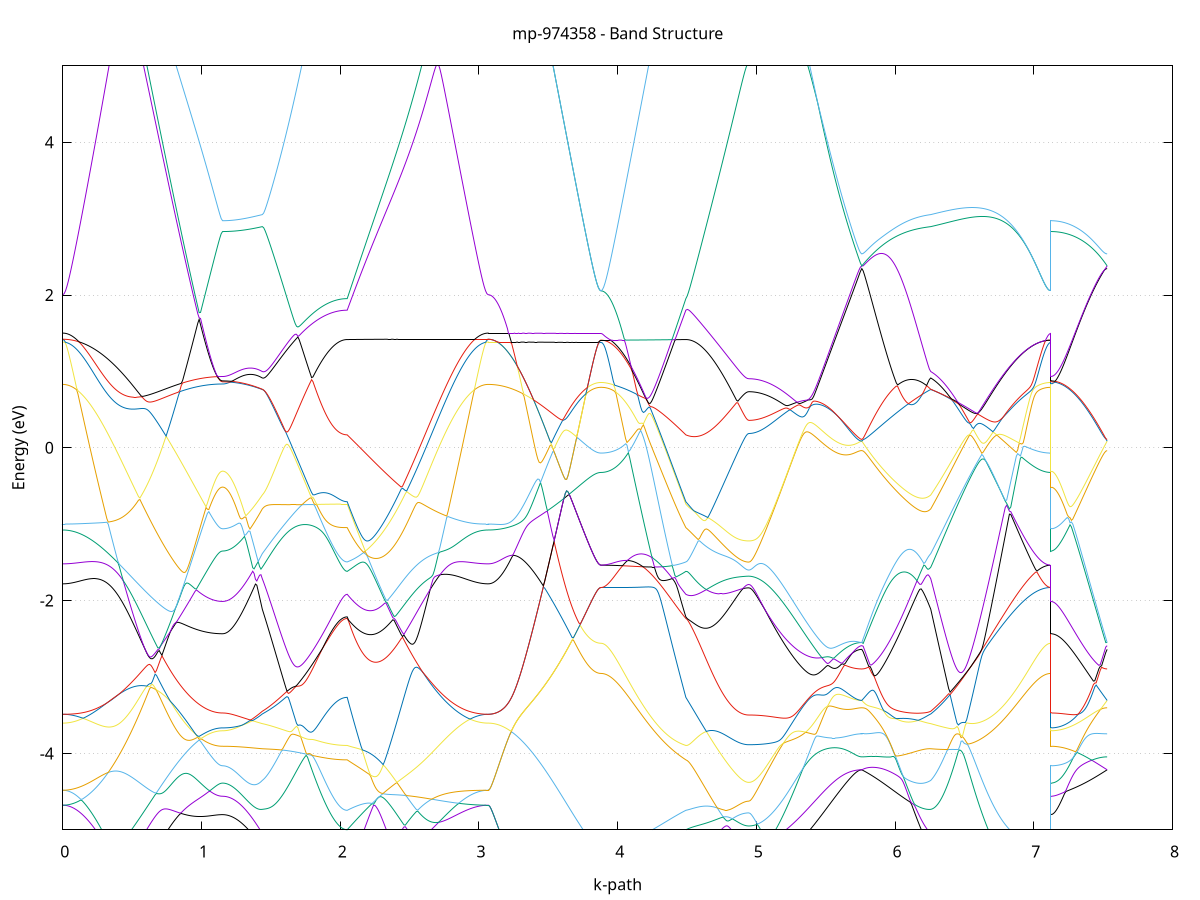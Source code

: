 set title 'mp-974358 - Band Structure'
set xlabel 'k-path'
set ylabel 'Energy (eV)'
set grid y
set yrange [-5:5]
set terminal png size 800,600
set output 'mp-974358_bands_gnuplot.png'
plot '-' using 1:2 with lines notitle, '-' using 1:2 with lines notitle, '-' using 1:2 with lines notitle, '-' using 1:2 with lines notitle, '-' using 1:2 with lines notitle, '-' using 1:2 with lines notitle, '-' using 1:2 with lines notitle, '-' using 1:2 with lines notitle, '-' using 1:2 with lines notitle, '-' using 1:2 with lines notitle, '-' using 1:2 with lines notitle, '-' using 1:2 with lines notitle, '-' using 1:2 with lines notitle, '-' using 1:2 with lines notitle, '-' using 1:2 with lines notitle, '-' using 1:2 with lines notitle, '-' using 1:2 with lines notitle, '-' using 1:2 with lines notitle, '-' using 1:2 with lines notitle, '-' using 1:2 with lines notitle, '-' using 1:2 with lines notitle, '-' using 1:2 with lines notitle, '-' using 1:2 with lines notitle, '-' using 1:2 with lines notitle, '-' using 1:2 with lines notitle, '-' using 1:2 with lines notitle, '-' using 1:2 with lines notitle, '-' using 1:2 with lines notitle, '-' using 1:2 with lines notitle, '-' using 1:2 with lines notitle, '-' using 1:2 with lines notitle, '-' using 1:2 with lines notitle, '-' using 1:2 with lines notitle, '-' using 1:2 with lines notitle, '-' using 1:2 with lines notitle, '-' using 1:2 with lines notitle, '-' using 1:2 with lines notitle, '-' using 1:2 with lines notitle, '-' using 1:2 with lines notitle, '-' using 1:2 with lines notitle, '-' using 1:2 with lines notitle, '-' using 1:2 with lines notitle, '-' using 1:2 with lines notitle, '-' using 1:2 with lines notitle, '-' using 1:2 with lines notitle, '-' using 1:2 with lines notitle, '-' using 1:2 with lines notitle, '-' using 1:2 with lines notitle, '-' using 1:2 with lines notitle, '-' using 1:2 with lines notitle, '-' using 1:2 with lines notitle, '-' using 1:2 with lines notitle, '-' using 1:2 with lines notitle, '-' using 1:2 with lines notitle, '-' using 1:2 with lines notitle, '-' using 1:2 with lines notitle, '-' using 1:2 with lines notitle, '-' using 1:2 with lines notitle, '-' using 1:2 with lines notitle, '-' using 1:2 with lines notitle, '-' using 1:2 with lines notitle, '-' using 1:2 with lines notitle, '-' using 1:2 with lines notitle, '-' using 1:2 with lines notitle
0.000000 -43.185064
0.009930 -43.185064
0.019860 -43.185064
0.029790 -43.185064
0.039720 -43.185064
0.049651 -43.185064
0.059581 -43.185064
0.069511 -43.185064
0.079441 -43.185064
0.089371 -43.185064
0.099301 -43.185064
0.109231 -43.185064
0.119161 -43.185064
0.129091 -43.185064
0.139022 -43.185064
0.148952 -43.185064
0.158882 -43.185164
0.168812 -43.185164
0.178742 -43.185164
0.188672 -43.185164
0.198602 -43.185164
0.208532 -43.185164
0.218463 -43.185164
0.228393 -43.185164
0.238323 -43.185164
0.248253 -43.185164
0.258183 -43.185164
0.268113 -43.185164
0.278043 -43.185164
0.287973 -43.185264
0.297903 -43.185264
0.307834 -43.185264
0.317764 -43.185264
0.327694 -43.185264
0.337624 -43.185264
0.347554 -43.185264
0.357484 -43.185264
0.367414 -43.185264
0.377344 -43.185364
0.387275 -43.185364
0.397205 -43.185364
0.407135 -43.185364
0.417065 -43.185364
0.426995 -43.185364
0.436925 -43.185364
0.446855 -43.185364
0.456785 -43.185464
0.466715 -43.185464
0.476646 -43.185464
0.486576 -43.185464
0.496506 -43.185464
0.506436 -43.185464
0.516366 -43.185464
0.526296 -43.185464
0.536226 -43.185564
0.546156 -43.185564
0.556086 -43.185564
0.566017 -43.185564
0.575947 -43.185564
0.585877 -43.185564
0.595807 -43.185564
0.605737 -43.185564
0.615667 -43.185664
0.625597 -43.185664
0.635527 -43.185664
0.645458 -43.185664
0.655388 -43.185664
0.665318 -43.185664
0.675248 -43.185664
0.685178 -43.185664
0.695108 -43.185664
0.705038 -43.185764
0.714968 -43.185764
0.724898 -43.185764
0.734829 -43.185764
0.744759 -43.185764
0.754689 -43.185764
0.764619 -43.185764
0.774549 -43.185764
0.784479 -43.185764
0.794409 -43.185764
0.804339 -43.185864
0.814270 -43.185864
0.824200 -43.185864
0.834130 -43.185864
0.844060 -43.185864
0.853990 -43.185864
0.863920 -43.185864
0.873850 -43.185864
0.883780 -43.185864
0.893710 -43.185864
0.903641 -43.185864
0.913571 -43.185864
0.923501 -43.185864
0.933431 -43.185964
0.943361 -43.185964
0.953291 -43.185964
0.963221 -43.185964
0.973151 -43.185964
0.983081 -43.185964
0.993012 -43.185964
1.002942 -43.185964
1.012872 -43.185964
1.022802 -43.185964
1.032732 -43.185964
1.042662 -43.185964
1.052592 -43.185964
1.062522 -43.185964
1.072453 -43.185964
1.082383 -43.185964
1.092313 -43.185964
1.102243 -43.185964
1.112173 -43.185964
1.122103 -43.185964
1.132033 -43.185964
1.141963 -43.185964
1.151893 -43.185964
1.151893 -43.185964
1.161773 -43.185964
1.171652 -43.185964
1.181531 -43.185964
1.191411 -43.185964
1.201290 -43.185964
1.211169 -43.186064
1.221049 -43.186064
1.230928 -43.186064
1.240807 -43.186064
1.250687 -43.186064
1.260566 -43.186064
1.270445 -43.186064
1.280324 -43.186164
1.290204 -43.186164
1.300083 -43.186164
1.309962 -43.186164
1.319842 -43.186264
1.329721 -43.186264
1.339600 -43.186264
1.349480 -43.186364
1.359359 -43.186364
1.369238 -43.186364
1.379118 -43.186464
1.388997 -43.186464
1.398876 -43.186464
1.408755 -43.186564
1.418635 -43.186564
1.428514 -43.186664
1.438393 -43.186664
1.438393 -43.186664
1.448263 -43.186664
1.458133 -43.186764
1.468003 -43.186764
1.477872 -43.186764
1.487742 -43.186864
1.497612 -43.186864
1.507482 -43.186864
1.517352 -43.186964
1.527221 -43.186964
1.537091 -43.186964
1.546961 -43.187064
1.556831 -43.187064
1.566700 -43.187164
1.576570 -43.187164
1.586440 -43.187164
1.596310 -43.187264
1.606179 -43.187264
1.616049 -43.187264
1.625919 -43.187364
1.635789 -43.187364
1.645659 -43.187364
1.655528 -43.187464
1.665398 -43.187464
1.675268 -43.187464
1.685138 -43.187564
1.695007 -43.187564
1.704877 -43.187564
1.714747 -43.187564
1.724617 -43.187664
1.734486 -43.187664
1.744356 -43.187664
1.754226 -43.187764
1.764096 -43.187764
1.773966 -43.187764
1.783835 -43.187764
1.793705 -43.187864
1.803575 -43.187864
1.813445 -43.187864
1.823314 -43.187864
1.833184 -43.187964
1.843054 -43.187964
1.852924 -43.187964
1.862793 -43.187964
1.872663 -43.187964
1.882533 -43.188064
1.892403 -43.188064
1.902272 -43.188064
1.912142 -43.188064
1.922012 -43.188064
1.931882 -43.188064
1.941752 -43.188164
1.951621 -43.188164
1.961491 -43.188164
1.971361 -43.188164
1.981231 -43.188164
1.991100 -43.188164
2.000970 -43.188164
2.010840 -43.188164
2.020710 -43.188164
2.030579 -43.188164
2.040449 -43.188164
2.050319 -43.188164
2.050319 -43.188164
2.060291 -43.188164
2.070262 -43.188064
2.080234 -43.187964
2.090205 -43.187964
2.100177 -43.187864
2.110148 -43.187864
2.120120 -43.187764
2.130091 -43.187664
2.140063 -43.187664
2.150034 -43.187564
2.160006 -43.187564
2.169978 -43.187464
2.179949 -43.187364
2.189921 -43.187364
2.199892 -43.187264
2.209864 -43.187264
2.219835 -43.187164
2.229807 -43.187164
2.239778 -43.187064
2.249750 -43.187064
2.259721 -43.186964
2.269693 -43.186864
2.279665 -43.186864
2.289636 -43.186764
2.299608 -43.186764
2.309579 -43.186664
2.319551 -43.186664
2.329522 -43.186564
2.339494 -43.186564
2.349465 -43.186564
2.359437 -43.186464
2.369409 -43.186464
2.379380 -43.186364
2.389352 -43.186364
2.399323 -43.186264
2.409295 -43.186264
2.419266 -43.186164
2.429238 -43.186164
2.439209 -43.186164
2.449181 -43.186064
2.459152 -43.186064
2.469124 -43.185964
2.479095 -43.185964
2.489067 -43.185964
2.499039 -43.185864
2.509010 -43.185864
2.518982 -43.185864
2.528953 -43.185764
2.538925 -43.185764
2.548896 -43.185764
2.558868 -43.185664
2.568839 -43.185664
2.578811 -43.185664
2.588783 -43.185664
2.598754 -43.185564
2.608726 -43.185564
2.618697 -43.185564
2.628669 -43.185564
2.638640 -43.185464
2.648612 -43.185464
2.658583 -43.185464
2.668555 -43.185464
2.678526 -43.185464
2.688498 -43.185364
2.698470 -43.185364
2.708441 -43.185364
2.718413 -43.185364
2.728384 -43.185364
2.738356 -43.185264
2.748327 -43.185264
2.758299 -43.185264
2.768270 -43.185264
2.778242 -43.185264
2.788213 -43.185264
2.798185 -43.185264
2.808157 -43.185164
2.818128 -43.185164
2.828100 -43.185164
2.838071 -43.185164
2.848043 -43.185164
2.858014 -43.185164
2.867986 -43.185164
2.877957 -43.185164
2.887929 -43.185164
2.897900 -43.185164
2.907872 -43.185164
2.917844 -43.185064
2.927815 -43.185064
2.937787 -43.185064
2.947758 -43.185064
2.957730 -43.185064
2.967701 -43.185064
2.977673 -43.185064
2.987644 -43.185064
2.997616 -43.185064
3.007587 -43.185064
3.017559 -43.185064
3.027531 -43.185064
3.037502 -43.185064
3.047474 -43.185064
3.057445 -43.185064
3.067417 -43.185064
3.067417 -43.185064
3.077324 -43.185064
3.087232 -43.185064
3.097140 -43.185064
3.107047 -43.185064
3.116955 -43.185164
3.126863 -43.185164
3.136770 -43.185164
3.146678 -43.185164
3.156585 -43.185264
3.166493 -43.185264
3.176401 -43.185264
3.186308 -43.185364
3.196216 -43.185364
3.206124 -43.185464
3.216031 -43.185464
3.225939 -43.185564
3.235846 -43.185664
3.245754 -43.185664
3.255662 -43.185764
3.265569 -43.185864
3.275477 -43.185964
3.285385 -43.185964
3.295292 -43.186064
3.305200 -43.186164
3.315107 -43.186264
3.325015 -43.186364
3.334923 -43.186464
3.344830 -43.186564
3.354738 -43.186664
3.364646 -43.186664
3.374553 -43.186764
3.384461 -43.186864
3.394368 -43.186964
3.404276 -43.187064
3.414184 -43.187164
3.424091 -43.187364
3.433999 -43.187464
3.443907 -43.187564
3.453814 -43.187664
3.463722 -43.187764
3.473629 -43.187864
3.483537 -43.187964
3.493445 -43.188064
3.503352 -43.188164
3.513260 -43.188264
3.523168 -43.188364
3.533075 -43.188464
3.542983 -43.188564
3.552890 -43.188664
3.562798 -43.188764
3.572706 -43.188864
3.582613 -43.188964
3.592521 -43.189064
3.602429 -43.189164
3.612336 -43.189264
3.622244 -43.189364
3.632151 -43.189464
3.642059 -43.189564
3.651967 -43.189564
3.661874 -43.189664
3.671782 -43.189764
3.681690 -43.189864
3.691597 -43.189864
3.701505 -43.189964
3.711412 -43.190064
3.721320 -43.190064
3.731228 -43.190164
3.741135 -43.190264
3.751043 -43.190264
3.760951 -43.190364
3.770858 -43.190364
3.780766 -43.190364
3.790673 -43.190464
3.800581 -43.190464
3.810489 -43.190464
3.820396 -43.190564
3.830304 -43.190564
3.840212 -43.190564
3.850119 -43.190564
3.860027 -43.190564
3.869934 -43.190564
3.879842 -43.190564
3.879842 -43.190564
3.889712 -43.190564
3.899582 -43.190564
3.909451 -43.190564
3.919321 -43.190564
3.929191 -43.190564
3.939061 -43.190564
3.948930 -43.190564
3.958800 -43.190564
3.968670 -43.190564
3.978540 -43.190564
3.988410 -43.190464
3.998279 -43.190464
4.008149 -43.190464
4.018019 -43.190464
4.027889 -43.190464
4.037758 -43.190364
4.047628 -43.190364
4.057498 -43.190364
4.067368 -43.190364
4.077237 -43.190264
4.087107 -43.190264
4.096977 -43.190264
4.106847 -43.190164
4.116716 -43.190164
4.126586 -43.190164
4.136456 -43.190064
4.146326 -43.190064
4.156196 -43.189964
4.166065 -43.189964
4.175935 -43.189964
4.185805 -43.189864
4.195675 -43.189864
4.205544 -43.189764
4.215414 -43.189764
4.225284 -43.189664
4.235154 -43.189664
4.245023 -43.189564
4.254893 -43.189564
4.264763 -43.189464
4.274633 -43.189464
4.284503 -43.189364
4.294372 -43.189364
4.304242 -43.189264
4.314112 -43.189264
4.323982 -43.189164
4.333851 -43.189164
4.343721 -43.189064
4.353591 -43.188964
4.363461 -43.188964
4.373330 -43.188864
4.383200 -43.188864
4.393070 -43.188764
4.402940 -43.188764
4.412809 -43.188664
4.422679 -43.188564
4.432549 -43.188564
4.442419 -43.188464
4.452289 -43.188464
4.462158 -43.188364
4.472028 -43.188264
4.481898 -43.188264
4.491768 -43.188164
4.491768 -43.188164
4.501636 -43.188164
4.511504 -43.188164
4.521372 -43.188064
4.531240 -43.188064
4.541108 -43.188064
4.550976 -43.187964
4.560844 -43.187964
4.570711 -43.187964
4.580579 -43.187964
4.590447 -43.187864
4.600315 -43.187864
4.610183 -43.187864
4.620051 -43.187764
4.629919 -43.187764
4.639787 -43.187764
4.649655 -43.187764
4.659523 -43.187664
4.669391 -43.187664
4.679259 -43.187664
4.689127 -43.187664
4.698995 -43.187564
4.708863 -43.187564
4.718731 -43.187564
4.728599 -43.187564
4.738467 -43.187564
4.748335 -43.187464
4.758203 -43.187464
4.768071 -43.187464
4.777939 -43.187464
4.787807 -43.187464
4.797675 -43.187464
4.807543 -43.187464
4.817411 -43.187364
4.827279 -43.187364
4.837147 -43.187364
4.847015 -43.187364
4.856883 -43.187364
4.866751 -43.187364
4.876619 -43.187364
4.886487 -43.187364
4.896355 -43.187364
4.906223 -43.187364
4.916091 -43.187364
4.925959 -43.187364
4.935827 -43.187364
4.945695 -43.187364
4.945695 -43.187364
4.955628 -43.187364
4.965561 -43.187364
4.975494 -43.187364
4.985427 -43.187364
4.995360 -43.187364
5.005293 -43.187364
5.015226 -43.187264
5.025159 -43.187264
5.035092 -43.187264
5.045025 -43.187264
5.054959 -43.187264
5.064892 -43.187264
5.074825 -43.187264
5.084758 -43.187264
5.094691 -43.187164
5.104624 -43.187164
5.114557 -43.187164
5.124490 -43.187164
5.134423 -43.187164
5.144356 -43.187164
5.154289 -43.187064
5.164222 -43.187064
5.174155 -43.187064
5.184088 -43.187064
5.194021 -43.186964
5.203955 -43.186964
5.213888 -43.186964
5.223821 -43.186964
5.233754 -43.186964
5.243687 -43.186864
5.253620 -43.186864
5.263553 -43.186864
5.273486 -43.186864
5.283419 -43.186764
5.293352 -43.186764
5.303285 -43.186764
5.313218 -43.186664
5.323151 -43.186664
5.333084 -43.186664
5.343018 -43.186664
5.352951 -43.186564
5.362884 -43.186564
5.372817 -43.186564
5.382750 -43.186564
5.392683 -43.186464
5.402616 -43.186464
5.412549 -43.186464
5.422482 -43.186464
5.432415 -43.186364
5.442348 -43.186364
5.452281 -43.186364
5.462214 -43.186364
5.472147 -43.186364
5.482081 -43.186264
5.492014 -43.186264
5.501947 -43.186264
5.511880 -43.186264
5.521813 -43.186264
5.531746 -43.186164
5.541679 -43.186164
5.551612 -43.186164
5.561545 -43.186164
5.571478 -43.186164
5.581411 -43.186164
5.591344 -43.186064
5.601277 -43.186064
5.611210 -43.186064
5.621143 -43.186064
5.631077 -43.186064
5.641010 -43.186064
5.650943 -43.186064
5.660876 -43.186064
5.670809 -43.186064
5.680742 -43.185964
5.690675 -43.185964
5.700608 -43.185964
5.710541 -43.185964
5.720474 -43.185964
5.730407 -43.185964
5.740340 -43.185964
5.750273 -43.185964
5.760206 -43.185964
5.760206 -43.185964
5.770148 -43.185964
5.780090 -43.185964
5.790031 -43.185964
5.799973 -43.185964
5.809915 -43.185964
5.819856 -43.185964
5.829798 -43.185964
5.839740 -43.185964
5.849681 -43.185964
5.859623 -43.185964
5.869565 -43.185964
5.879506 -43.185964
5.889448 -43.186064
5.899390 -43.186064
5.909331 -43.186064
5.919273 -43.186064
5.929214 -43.186064
5.939156 -43.186064
5.949098 -43.186064
5.959039 -43.186064
5.968981 -43.186064
5.978923 -43.186064
5.988864 -43.186064
5.998806 -43.186164
6.008748 -43.186164
6.018689 -43.186164
6.028631 -43.186164
6.038573 -43.186164
6.048514 -43.186164
6.058456 -43.186264
6.068398 -43.186264
6.078339 -43.186264
6.088281 -43.186264
6.098223 -43.186264
6.108164 -43.186364
6.118106 -43.186364
6.128047 -43.186364
6.137989 -43.186364
6.147931 -43.186364
6.157872 -43.186464
6.167814 -43.186464
6.177756 -43.186464
6.187697 -43.186464
6.197639 -43.186564
6.207581 -43.186564
6.217522 -43.186564
6.227464 -43.186564
6.237406 -43.186664
6.247347 -43.186664
6.257289 -43.186664
6.257289 -43.186664
6.267236 -43.186764
6.277183 -43.186764
6.287130 -43.186864
6.297077 -43.186864
6.307024 -43.186964
6.316971 -43.186964
6.326918 -43.187064
6.336865 -43.187064
6.346812 -43.187164
6.356759 -43.187164
6.366706 -43.187264
6.376654 -43.187264
6.386601 -43.187364
6.396548 -43.187464
6.406495 -43.187464
6.416442 -43.187564
6.426389 -43.187564
6.436336 -43.187664
6.446283 -43.187764
6.456230 -43.187764
6.466177 -43.187864
6.476124 -43.187864
6.486071 -43.187964
6.496018 -43.188064
6.505965 -43.188064
6.515912 -43.188164
6.525859 -43.188264
6.535806 -43.188264
6.545753 -43.188364
6.555700 -43.188364
6.565647 -43.188464
6.575595 -43.188564
6.585542 -43.188564
6.595489 -43.188664
6.605436 -43.188764
6.615383 -43.188764
6.625330 -43.188864
6.635277 -43.188864
6.645224 -43.188964
6.655171 -43.189064
6.665118 -43.189064
6.675065 -43.189164
6.685012 -43.189164
6.694959 -43.189264
6.704906 -43.189264
6.714853 -43.189364
6.724800 -43.189364
6.734747 -43.189464
6.744694 -43.189564
6.754641 -43.189564
6.764589 -43.189664
6.774536 -43.189664
6.784483 -43.189764
6.794430 -43.189764
6.804377 -43.189864
6.814324 -43.189864
6.824271 -43.189864
6.834218 -43.189964
6.844165 -43.189964
6.854112 -43.190064
6.864059 -43.190064
6.874006 -43.190164
6.883953 -43.190164
6.893900 -43.190164
6.903847 -43.190264
6.913794 -43.190264
6.923741 -43.190264
6.933688 -43.190364
6.943635 -43.190364
6.953582 -43.190364
6.963530 -43.190364
6.973477 -43.190464
6.983424 -43.190464
6.993371 -43.190464
7.003318 -43.190464
7.013265 -43.190464
7.023212 -43.190564
7.033159 -43.190564
7.043106 -43.190564
7.053053 -43.190564
7.063000 -43.190564
7.072947 -43.190564
7.082894 -43.190564
7.092841 -43.190564
7.102788 -43.190564
7.112735 -43.190564
7.122682 -43.190564
7.122682 -43.185964
7.132590 -43.185964
7.142498 -43.185964
7.152405 -43.185964
7.162313 -43.185964
7.172220 -43.185964
7.182128 -43.185964
7.192036 -43.185964
7.201943 -43.185964
7.211851 -43.185964
7.221759 -43.185964
7.231666 -43.185964
7.241574 -43.185964
7.251481 -43.185964
7.261389 -43.185964
7.271297 -43.185964
7.281204 -43.185964
7.291112 -43.185964
7.301020 -43.185964
7.310927 -43.185964
7.320835 -43.185964
7.330742 -43.185964
7.340650 -43.185964
7.350558 -43.185964
7.360465 -43.185964
7.370373 -43.185964
7.380281 -43.185964
7.390188 -43.185964
7.400096 -43.185964
7.410004 -43.185964
7.419911 -43.185964
7.429819 -43.185964
7.439726 -43.185964
7.449634 -43.185964
7.459542 -43.185964
7.469449 -43.185964
7.479357 -43.185964
7.489265 -43.185964
7.499172 -43.185964
7.509080 -43.185964
7.518987 -43.185964
7.528895 -43.185964
e
0.000000 -43.170064
0.009930 -43.170064
0.019860 -43.170064
0.029790 -43.170064
0.039720 -43.170064
0.049651 -43.170164
0.059581 -43.170164
0.069511 -43.170264
0.079441 -43.170364
0.089371 -43.170464
0.099301 -43.170564
0.109231 -43.170564
0.119161 -43.170764
0.129091 -43.170864
0.139022 -43.170964
0.148952 -43.171064
0.158882 -43.171264
0.168812 -43.171364
0.178742 -43.171564
0.188672 -43.171664
0.198602 -43.171864
0.208532 -43.172064
0.218463 -43.172164
0.228393 -43.172364
0.238323 -43.172564
0.248253 -43.172764
0.258183 -43.172964
0.268113 -43.173164
0.278043 -43.173364
0.287973 -43.173564
0.297903 -43.173764
0.307834 -43.173964
0.317764 -43.174164
0.327694 -43.174364
0.337624 -43.174664
0.347554 -43.174864
0.357484 -43.175064
0.367414 -43.175264
0.377344 -43.175464
0.387275 -43.175664
0.397205 -43.175864
0.407135 -43.176064
0.417065 -43.176264
0.426995 -43.176464
0.436925 -43.176664
0.446855 -43.176864
0.456785 -43.177064
0.466715 -43.177264
0.476646 -43.177464
0.486576 -43.177664
0.496506 -43.177764
0.506436 -43.177964
0.516366 -43.178164
0.526296 -43.178264
0.536226 -43.178464
0.546156 -43.178564
0.556086 -43.178764
0.566017 -43.178864
0.575947 -43.178964
0.585877 -43.179064
0.595807 -43.179164
0.605737 -43.179264
0.615667 -43.179364
0.625597 -43.179464
0.635527 -43.179564
0.645458 -43.179664
0.655388 -43.179764
0.665318 -43.179764
0.675248 -43.179864
0.685178 -43.179964
0.695108 -43.179964
0.705038 -43.180064
0.714968 -43.180064
0.724898 -43.180064
0.734829 -43.180064
0.744759 -43.180164
0.754689 -43.180164
0.764619 -43.180164
0.774549 -43.180164
0.784479 -43.180164
0.794409 -43.180164
0.804339 -43.180164
0.814270 -43.180064
0.824200 -43.180064
0.834130 -43.180064
0.844060 -43.180064
0.853990 -43.179964
0.863920 -43.179964
0.873850 -43.179964
0.883780 -43.179864
0.893710 -43.179864
0.903641 -43.179864
0.913571 -43.179764
0.923501 -43.179764
0.933431 -43.179664
0.943361 -43.179664
0.953291 -43.179664
0.963221 -43.179564
0.973151 -43.179564
0.983081 -43.179464
0.993012 -43.179464
1.002942 -43.179464
1.012872 -43.179364
1.022802 -43.179364
1.032732 -43.179264
1.042662 -43.179264
1.052592 -43.179264
1.062522 -43.179264
1.072453 -43.179164
1.082383 -43.179164
1.092313 -43.179164
1.102243 -43.179164
1.112173 -43.179164
1.122103 -43.179164
1.132033 -43.179064
1.141963 -43.179064
1.151893 -43.179064
1.151893 -43.179064
1.161773 -43.179064
1.171652 -43.179064
1.181531 -43.179064
1.191411 -43.179064
1.201290 -43.179064
1.211169 -43.179064
1.221049 -43.178964
1.230928 -43.178964
1.240807 -43.178964
1.250687 -43.178964
1.260566 -43.178864
1.270445 -43.178864
1.280324 -43.178764
1.290204 -43.178764
1.300083 -43.178664
1.309962 -43.178664
1.319842 -43.178564
1.329721 -43.178464
1.339600 -43.178464
1.349480 -43.178364
1.359359 -43.178264
1.369238 -43.178264
1.379118 -43.178164
1.388997 -43.178064
1.398876 -43.177964
1.408755 -43.177864
1.418635 -43.177764
1.428514 -43.177664
1.438393 -43.177564
1.438393 -43.177564
1.448263 -43.177564
1.458133 -43.177464
1.468003 -43.177464
1.477872 -43.177364
1.487742 -43.177364
1.497612 -43.177364
1.507482 -43.177364
1.517352 -43.177364
1.527221 -43.177364
1.537091 -43.177364
1.546961 -43.177464
1.556831 -43.177464
1.566700 -43.177564
1.576570 -43.177664
1.586440 -43.177664
1.596310 -43.177764
1.606179 -43.177864
1.616049 -43.177864
1.625919 -43.177964
1.635789 -43.178064
1.645659 -43.178064
1.655528 -43.178164
1.665398 -43.178264
1.675268 -43.178364
1.685138 -43.178364
1.695007 -43.178464
1.704877 -43.178564
1.714747 -43.178664
1.724617 -43.178664
1.734486 -43.178764
1.744356 -43.178864
1.754226 -43.178864
1.764096 -43.178964
1.773966 -43.179064
1.783835 -43.179064
1.793705 -43.179164
1.803575 -43.179264
1.813445 -43.179264
1.823314 -43.179364
1.833184 -43.179364
1.843054 -43.179464
1.852924 -43.179464
1.862793 -43.179564
1.872663 -43.179564
1.882533 -43.179664
1.892403 -43.179664
1.902272 -43.179764
1.912142 -43.179764
1.922012 -43.179764
1.931882 -43.179864
1.941752 -43.179864
1.951621 -43.179864
1.961491 -43.179964
1.971361 -43.179964
1.981231 -43.179964
1.991100 -43.179964
2.000970 -43.179964
2.010840 -43.179964
2.020710 -43.180064
2.030579 -43.180064
2.040449 -43.180064
2.050319 -43.180064
2.050319 -43.180064
2.060291 -43.180264
2.070262 -43.180364
2.080234 -43.180564
2.090205 -43.180764
2.100177 -43.180864
2.110148 -43.181064
2.120120 -43.181164
2.130091 -43.181364
2.140063 -43.181464
2.150034 -43.181564
2.160006 -43.181664
2.169978 -43.181764
2.179949 -43.181864
2.189921 -43.181964
2.199892 -43.181964
2.209864 -43.182064
2.219835 -43.182164
2.229807 -43.182164
2.239778 -43.182164
2.249750 -43.182264
2.259721 -43.182264
2.269693 -43.182264
2.279665 -43.182264
2.289636 -43.182264
2.299608 -43.182264
2.309579 -43.182164
2.319551 -43.182164
2.329522 -43.182064
2.339494 -43.182064
2.349465 -43.181964
2.359437 -43.181864
2.369409 -43.181764
2.379380 -43.181664
2.389352 -43.181564
2.399323 -43.181464
2.409295 -43.181364
2.419266 -43.181264
2.429238 -43.181064
2.439209 -43.180964
2.449181 -43.180764
2.459152 -43.180664
2.469124 -43.180464
2.479095 -43.180264
2.489067 -43.180164
2.499039 -43.179964
2.509010 -43.179764
2.518982 -43.179564
2.528953 -43.179364
2.538925 -43.179164
2.548896 -43.178964
2.558868 -43.178664
2.568839 -43.178464
2.578811 -43.178264
2.588783 -43.178064
2.598754 -43.177764
2.608726 -43.177564
2.618697 -43.177364
2.628669 -43.177064
2.638640 -43.176864
2.648612 -43.176664
2.658583 -43.176364
2.668555 -43.176164
2.678526 -43.175864
2.688498 -43.175664
2.698470 -43.175464
2.708441 -43.175164
2.718413 -43.174964
2.728384 -43.174764
2.738356 -43.174464
2.748327 -43.174264
2.758299 -43.174064
2.768270 -43.173764
2.778242 -43.173564
2.788213 -43.173364
2.798185 -43.173164
2.808157 -43.172964
2.818128 -43.172764
2.828100 -43.172564
2.838071 -43.172364
2.848043 -43.172164
2.858014 -43.171964
2.867986 -43.171864
2.877957 -43.171664
2.887929 -43.171464
2.897900 -43.171364
2.907872 -43.171164
2.917844 -43.171064
2.927815 -43.170964
2.937787 -43.170764
2.947758 -43.170664
2.957730 -43.170564
2.967701 -43.170464
2.977673 -43.170364
2.987644 -43.170364
2.997616 -43.170264
3.007587 -43.170164
3.017559 -43.170164
3.027531 -43.170064
3.037502 -43.170064
3.047474 -43.170064
3.057445 -43.170064
3.067417 -43.170064
3.067417 -43.170064
3.077324 -43.170064
3.087232 -43.170064
3.097140 -43.170064
3.107047 -43.170064
3.116955 -43.170064
3.126863 -43.170064
3.136770 -43.169964
3.146678 -43.169964
3.156585 -43.169964
3.166493 -43.169964
3.176401 -43.169964
3.186308 -43.169964
3.196216 -43.169964
3.206124 -43.169964
3.216031 -43.169864
3.225939 -43.169864
3.235846 -43.169864
3.245754 -43.169864
3.255662 -43.169864
3.265569 -43.169864
3.275477 -43.169764
3.285385 -43.169764
3.295292 -43.169764
3.305200 -43.169764
3.315107 -43.169664
3.325015 -43.169664
3.334923 -43.169664
3.344830 -43.169664
3.354738 -43.169564
3.364646 -43.169564
3.374553 -43.169564
3.384461 -43.169564
3.394368 -43.169464
3.404276 -43.169464
3.414184 -43.169464
3.424091 -43.169364
3.433999 -43.169364
3.443907 -43.169364
3.453814 -43.169364
3.463722 -43.169264
3.473629 -43.169264
3.483537 -43.169264
3.493445 -43.169164
3.503352 -43.169164
3.513260 -43.169164
3.523168 -43.169064
3.533075 -43.169064
3.542983 -43.169064
3.552890 -43.169064
3.562798 -43.168964
3.572706 -43.168964
3.582613 -43.168964
3.592521 -43.168964
3.602429 -43.168864
3.612336 -43.168864
3.622244 -43.168864
3.632151 -43.168864
3.642059 -43.168764
3.651967 -43.168764
3.661874 -43.168764
3.671782 -43.168764
3.681690 -43.168664
3.691597 -43.168664
3.701505 -43.168664
3.711412 -43.168664
3.721320 -43.168664
3.731228 -43.168564
3.741135 -43.168564
3.751043 -43.168564
3.760951 -43.168564
3.770858 -43.168564
3.780766 -43.168564
3.790673 -43.168564
3.800581 -43.168564
3.810489 -43.168564
3.820396 -43.168464
3.830304 -43.168464
3.840212 -43.168464
3.850119 -43.168464
3.860027 -43.168464
3.869934 -43.168464
3.879842 -43.168464
3.879842 -43.168464
3.889712 -43.168464
3.899582 -43.168464
3.909451 -43.168564
3.919321 -43.168564
3.929191 -43.168564
3.939061 -43.168664
3.948930 -43.168764
3.958800 -43.168764
3.968670 -43.168864
3.978540 -43.168964
3.988410 -43.169064
3.998279 -43.169164
4.008149 -43.169264
4.018019 -43.169364
4.027889 -43.169564
4.037758 -43.169664
4.047628 -43.169864
4.057498 -43.169964
4.067368 -43.170164
4.077237 -43.170364
4.087107 -43.170464
4.096977 -43.170664
4.106847 -43.170864
4.116716 -43.171064
4.126586 -43.171264
4.136456 -43.171464
4.146326 -43.171664
4.156196 -43.171964
4.166065 -43.172164
4.175935 -43.172364
4.185805 -43.172564
4.195675 -43.172864
4.205544 -43.173064
4.215414 -43.173364
4.225284 -43.173564
4.235154 -43.173864
4.245023 -43.174064
4.254893 -43.174364
4.264763 -43.174564
4.274633 -43.174864
4.284503 -43.175064
4.294372 -43.175364
4.304242 -43.175564
4.314112 -43.175864
4.323982 -43.176164
4.333851 -43.176364
4.343721 -43.176664
4.353591 -43.176864
4.363461 -43.177164
4.373330 -43.177364
4.383200 -43.177664
4.393070 -43.177864
4.402940 -43.178064
4.412809 -43.178364
4.422679 -43.178564
4.432549 -43.178764
4.442419 -43.178964
4.452289 -43.179264
4.462158 -43.179464
4.472028 -43.179664
4.481898 -43.179864
4.491768 -43.180064
4.491768 -43.180064
4.501636 -43.180064
4.511504 -43.180164
4.521372 -43.180264
4.531240 -43.180364
4.541108 -43.180464
4.550976 -43.180464
4.560844 -43.180564
4.570711 -43.180664
4.580579 -43.180764
4.590447 -43.180764
4.600315 -43.180864
4.610183 -43.180964
4.620051 -43.180964
4.629919 -43.181064
4.639787 -43.181064
4.649655 -43.181164
4.659523 -43.181164
4.669391 -43.181264
4.679259 -43.181264
4.689127 -43.181364
4.698995 -43.181364
4.708863 -43.181464
4.718731 -43.181464
4.728599 -43.181564
4.738467 -43.181564
4.748335 -43.181564
4.758203 -43.181664
4.768071 -43.181664
4.777939 -43.181664
4.787807 -43.181764
4.797675 -43.181764
4.807543 -43.181764
4.817411 -43.181764
4.827279 -43.181764
4.837147 -43.181864
4.847015 -43.181864
4.856883 -43.181864
4.866751 -43.181864
4.876619 -43.181864
4.886487 -43.181864
4.896355 -43.181864
4.906223 -43.181864
4.916091 -43.181864
4.925959 -43.181864
4.935827 -43.181864
4.945695 -43.181864
4.945695 -43.181864
4.955628 -43.181864
4.965561 -43.181864
4.975494 -43.181864
4.985427 -43.181864
4.995360 -43.181864
5.005293 -43.181864
5.015226 -43.181864
5.025159 -43.181764
5.035092 -43.181764
5.045025 -43.181764
5.054959 -43.181664
5.064892 -43.181664
5.074825 -43.181564
5.084758 -43.181564
5.094691 -43.181564
5.104624 -43.181464
5.114557 -43.181464
5.124490 -43.181364
5.134423 -43.181264
5.144356 -43.181264
5.154289 -43.181164
5.164222 -43.181064
5.174155 -43.181064
5.184088 -43.180964
5.194021 -43.180864
5.203955 -43.180764
5.213888 -43.180764
5.223821 -43.180664
5.233754 -43.180564
5.243687 -43.180464
5.253620 -43.180364
5.263553 -43.180264
5.273486 -43.180164
5.283419 -43.180164
5.293352 -43.180064
5.303285 -43.179964
5.313218 -43.179864
5.323151 -43.179764
5.333084 -43.179664
5.343018 -43.179564
5.352951 -43.179464
5.362884 -43.179364
5.372817 -43.179264
5.382750 -43.179164
5.392683 -43.179064
5.402616 -43.178964
5.412549 -43.178864
5.422482 -43.178764
5.432415 -43.178664
5.442348 -43.178564
5.452281 -43.178464
5.462214 -43.178464
5.472147 -43.178364
5.482081 -43.178264
5.492014 -43.178164
5.501947 -43.178064
5.511880 -43.177964
5.521813 -43.177964
5.531746 -43.177864
5.541679 -43.177764
5.551612 -43.177664
5.561545 -43.177664
5.571478 -43.177564
5.581411 -43.177464
5.591344 -43.177464
5.601277 -43.177364
5.611210 -43.177364
5.621143 -43.177264
5.631077 -43.177264
5.641010 -43.177164
5.650943 -43.177164
5.660876 -43.177064
5.670809 -43.177064
5.680742 -43.177064
5.690675 -43.176964
5.700608 -43.176964
5.710541 -43.176964
5.720474 -43.176964
5.730407 -43.176964
5.740340 -43.176964
5.750273 -43.176864
5.760206 -43.176864
5.760206 -43.176864
5.770148 -43.176964
5.780090 -43.177064
5.790031 -43.177064
5.799973 -43.177164
5.809915 -43.177264
5.819856 -43.177264
5.829798 -43.177364
5.839740 -43.177464
5.849681 -43.177464
5.859623 -43.177564
5.869565 -43.177564
5.879506 -43.177664
5.889448 -43.177664
5.899390 -43.177764
5.909331 -43.177764
5.919273 -43.177864
5.929214 -43.177864
5.939156 -43.177864
5.949098 -43.177964
5.959039 -43.177964
5.968981 -43.177964
5.978923 -43.178064
5.988864 -43.178064
5.998806 -43.178064
6.008748 -43.178064
6.018689 -43.178164
6.028631 -43.178164
6.038573 -43.178164
6.048514 -43.178164
6.058456 -43.178164
6.068398 -43.178164
6.078339 -43.178164
6.088281 -43.178164
6.098223 -43.178164
6.108164 -43.178164
6.118106 -43.178164
6.128047 -43.178064
6.137989 -43.178064
6.147931 -43.178064
6.157872 -43.178064
6.167814 -43.177964
6.177756 -43.177964
6.187697 -43.177964
6.197639 -43.177864
6.207581 -43.177864
6.217522 -43.177764
6.227464 -43.177764
6.237406 -43.177664
6.247347 -43.177664
6.257289 -43.177564
6.257289 -43.177564
6.267236 -43.177464
6.277183 -43.177364
6.287130 -43.177264
6.297077 -43.177164
6.307024 -43.177064
6.316971 -43.176964
6.326918 -43.176864
6.336865 -43.176764
6.346812 -43.176564
6.356759 -43.176464
6.366706 -43.176364
6.376654 -43.176364
6.386601 -43.176464
6.396548 -43.176464
6.406495 -43.176464
6.416442 -43.176464
6.426389 -43.176464
6.436336 -43.176464
6.446283 -43.176364
6.456230 -43.176364
6.466177 -43.176364
6.476124 -43.176264
6.486071 -43.176264
6.496018 -43.176264
6.505965 -43.176164
6.515912 -43.176064
6.525859 -43.176064
6.535806 -43.175964
6.545753 -43.175864
6.555700 -43.175764
6.565647 -43.175664
6.575595 -43.175564
6.585542 -43.175464
6.595489 -43.175364
6.605436 -43.175264
6.615383 -43.175164
6.625330 -43.175064
6.635277 -43.174864
6.645224 -43.174764
6.655171 -43.174564
6.665118 -43.174464
6.675065 -43.174264
6.685012 -43.174164
6.694959 -43.173964
6.704906 -43.173864
6.714853 -43.173664
6.724800 -43.173464
6.734747 -43.173364
6.744694 -43.173164
6.754641 -43.172964
6.764589 -43.172764
6.774536 -43.172664
6.784483 -43.172464
6.794430 -43.172264
6.804377 -43.172064
6.814324 -43.171864
6.824271 -43.171764
6.834218 -43.171564
6.844165 -43.171364
6.854112 -43.171164
6.864059 -43.171064
6.874006 -43.170864
6.883953 -43.170664
6.893900 -43.170564
6.903847 -43.170364
6.913794 -43.170264
6.923741 -43.170064
6.933688 -43.169964
6.943635 -43.169764
6.953582 -43.169664
6.963530 -43.169564
6.973477 -43.169364
6.983424 -43.169264
6.993371 -43.169164
7.003318 -43.169064
7.013265 -43.168964
7.023212 -43.168864
7.033159 -43.168864
7.043106 -43.168764
7.053053 -43.168664
7.063000 -43.168664
7.072947 -43.168564
7.082894 -43.168564
7.092841 -43.168564
7.102788 -43.168464
7.112735 -43.168464
7.122682 -43.168464
7.122682 -43.179064
7.132590 -43.179064
7.142498 -43.179064
7.152405 -43.179064
7.162313 -43.179064
7.172220 -43.179064
7.182128 -43.179064
7.192036 -43.179064
7.201943 -43.178964
7.211851 -43.178964
7.221759 -43.178964
7.231666 -43.178864
7.241574 -43.178864
7.251481 -43.178864
7.261389 -43.178764
7.271297 -43.178764
7.281204 -43.178664
7.291112 -43.178664
7.301020 -43.178564
7.310927 -43.178564
7.320835 -43.178464
7.330742 -43.178464
7.340650 -43.178364
7.350558 -43.178264
7.360465 -43.178264
7.370373 -43.178164
7.380281 -43.178064
7.390188 -43.178064
7.400096 -43.177964
7.410004 -43.177864
7.419911 -43.177764
7.429819 -43.177764
7.439726 -43.177664
7.449634 -43.177564
7.459542 -43.177464
7.469449 -43.177364
7.479357 -43.177364
7.489265 -43.177264
7.499172 -43.177164
7.509080 -43.177064
7.518987 -43.176964
7.528895 -43.176864
e
0.000000 -43.170064
0.009930 -43.170064
0.019860 -43.170064
0.029790 -43.170064
0.039720 -43.170064
0.049651 -43.170064
0.059581 -43.170064
0.069511 -43.170064
0.079441 -43.170064
0.089371 -43.170064
0.099301 -43.170164
0.109231 -43.170164
0.119161 -43.170164
0.129091 -43.170164
0.139022 -43.170164
0.148952 -43.170264
0.158882 -43.170264
0.168812 -43.170264
0.178742 -43.170364
0.188672 -43.170364
0.198602 -43.170364
0.208532 -43.170464
0.218463 -43.170464
0.228393 -43.170464
0.238323 -43.170564
0.248253 -43.170564
0.258183 -43.170564
0.268113 -43.170664
0.278043 -43.170664
0.287973 -43.170764
0.297903 -43.170764
0.307834 -43.170864
0.317764 -43.170864
0.327694 -43.170964
0.337624 -43.170964
0.347554 -43.171064
0.357484 -43.171064
0.367414 -43.171164
0.377344 -43.171164
0.387275 -43.171264
0.397205 -43.171364
0.407135 -43.171364
0.417065 -43.171464
0.426995 -43.171464
0.436925 -43.171564
0.446855 -43.171664
0.456785 -43.171664
0.466715 -43.171764
0.476646 -43.171764
0.486576 -43.171864
0.496506 -43.171964
0.506436 -43.171964
0.516366 -43.172064
0.526296 -43.172064
0.536226 -43.172164
0.546156 -43.172264
0.556086 -43.172264
0.566017 -43.172364
0.575947 -43.172464
0.585877 -43.172464
0.595807 -43.172564
0.605737 -43.172664
0.615667 -43.172664
0.625597 -43.172764
0.635527 -43.172764
0.645458 -43.172864
0.655388 -43.172964
0.665318 -43.172964
0.675248 -43.173064
0.685178 -43.173064
0.695108 -43.173164
0.705038 -43.173264
0.714968 -43.173264
0.724898 -43.173364
0.734829 -43.173364
0.744759 -43.173464
0.754689 -43.173464
0.764619 -43.173564
0.774549 -43.173664
0.784479 -43.173664
0.794409 -43.173764
0.804339 -43.173764
0.814270 -43.173864
0.824200 -43.173864
0.834130 -43.173964
0.844060 -43.173964
0.853990 -43.173964
0.863920 -43.174064
0.873850 -43.174064
0.883780 -43.174164
0.893710 -43.174164
0.903641 -43.174264
0.913571 -43.174264
0.923501 -43.174264
0.933431 -43.174364
0.943361 -43.174364
0.953291 -43.174364
0.963221 -43.174464
0.973151 -43.174464
0.983081 -43.174464
0.993012 -43.174464
1.002942 -43.174564
1.012872 -43.174564
1.022802 -43.174564
1.032732 -43.174564
1.042662 -43.174664
1.052592 -43.174664
1.062522 -43.174664
1.072453 -43.174664
1.082383 -43.174664
1.092313 -43.174664
1.102243 -43.174664
1.112173 -43.174664
1.122103 -43.174664
1.132033 -43.174664
1.141963 -43.174764
1.151893 -43.174764
1.151893 -43.174764
1.161773 -43.174764
1.171652 -43.174764
1.181531 -43.174764
1.191411 -43.174764
1.201290 -43.174764
1.211169 -43.174764
1.221049 -43.174764
1.230928 -43.174864
1.240807 -43.174864
1.250687 -43.174864
1.260566 -43.174964
1.270445 -43.174964
1.280324 -43.175064
1.290204 -43.175064
1.300083 -43.175164
1.309962 -43.175164
1.319842 -43.175264
1.329721 -43.175264
1.339600 -43.175364
1.349480 -43.175364
1.359359 -43.175464
1.369238 -43.175564
1.379118 -43.175564
1.388997 -43.175664
1.398876 -43.175664
1.408755 -43.175764
1.418635 -43.175864
1.428514 -43.175864
1.438393 -43.175964
1.438393 -43.175964
1.448263 -43.175964
1.458133 -43.175964
1.468003 -43.176064
1.477872 -43.176064
1.487742 -43.176064
1.497612 -43.175964
1.507482 -43.175964
1.517352 -43.175864
1.527221 -43.175864
1.537091 -43.175764
1.546961 -43.175664
1.556831 -43.175664
1.566700 -43.175564
1.576570 -43.175464
1.586440 -43.175364
1.596310 -43.175264
1.606179 -43.175164
1.616049 -43.175064
1.625919 -43.174864
1.635789 -43.174764
1.645659 -43.174664
1.655528 -43.174564
1.665398 -43.174464
1.675268 -43.174364
1.685138 -43.174264
1.695007 -43.174164
1.704877 -43.174064
1.714747 -43.173964
1.724617 -43.173864
1.734486 -43.173764
1.744356 -43.173664
1.754226 -43.173564
1.764096 -43.173464
1.773966 -43.173364
1.783835 -43.173264
1.793705 -43.173164
1.803575 -43.173064
1.813445 -43.172964
1.823314 -43.172864
1.833184 -43.172864
1.843054 -43.172764
1.852924 -43.172664
1.862793 -43.172564
1.872663 -43.172564
1.882533 -43.172464
1.892403 -43.172364
1.902272 -43.172364
1.912142 -43.172264
1.922012 -43.172264
1.931882 -43.172164
1.941752 -43.172164
1.951621 -43.172064
1.961491 -43.172064
1.971361 -43.172064
1.981231 -43.171964
1.991100 -43.171964
2.000970 -43.171964
2.010840 -43.171964
2.020710 -43.171964
2.030579 -43.171964
2.040449 -43.171864
2.050319 -43.171864
2.050319 -43.171864
2.060291 -43.171964
2.070262 -43.172064
2.080234 -43.172064
2.090205 -43.172164
2.100177 -43.172164
2.110148 -43.172264
2.120120 -43.172264
2.130091 -43.172364
2.140063 -43.172364
2.150034 -43.172464
2.160006 -43.172464
2.169978 -43.172464
2.179949 -43.172564
2.189921 -43.172564
2.199892 -43.172564
2.209864 -43.172664
2.219835 -43.172664
2.229807 -43.172664
2.239778 -43.172664
2.249750 -43.172664
2.259721 -43.172764
2.269693 -43.172764
2.279665 -43.172764
2.289636 -43.172764
2.299608 -43.172764
2.309579 -43.172764
2.319551 -43.172764
2.329522 -43.172764
2.339494 -43.172764
2.349465 -43.172764
2.359437 -43.172764
2.369409 -43.172664
2.379380 -43.172664
2.389352 -43.172664
2.399323 -43.172664
2.409295 -43.172664
2.419266 -43.172564
2.429238 -43.172564
2.439209 -43.172564
2.449181 -43.172564
2.459152 -43.172464
2.469124 -43.172464
2.479095 -43.172464
2.489067 -43.172364
2.499039 -43.172364
2.509010 -43.172264
2.518982 -43.172264
2.528953 -43.172264
2.538925 -43.172164
2.548896 -43.172164
2.558868 -43.172064
2.568839 -43.172064
2.578811 -43.171964
2.588783 -43.171964
2.598754 -43.171864
2.608726 -43.171864
2.618697 -43.171764
2.628669 -43.171664
2.638640 -43.171664
2.648612 -43.171564
2.658583 -43.171564
2.668555 -43.171464
2.678526 -43.171464
2.688498 -43.171364
2.698470 -43.171364
2.708441 -43.171264
2.718413 -43.171164
2.728384 -43.171164
2.738356 -43.171064
2.748327 -43.171064
2.758299 -43.170964
2.768270 -43.170964
2.778242 -43.170864
2.788213 -43.170864
2.798185 -43.170764
2.808157 -43.170764
2.818128 -43.170664
2.828100 -43.170664
2.838071 -43.170564
2.848043 -43.170564
2.858014 -43.170464
2.867986 -43.170464
2.877957 -43.170464
2.887929 -43.170364
2.897900 -43.170364
2.907872 -43.170364
2.917844 -43.170264
2.927815 -43.170264
2.937787 -43.170264
2.947758 -43.170164
2.957730 -43.170164
2.967701 -43.170164
2.977673 -43.170164
2.987644 -43.170064
2.997616 -43.170064
3.007587 -43.170064
3.017559 -43.170064
3.027531 -43.170064
3.037502 -43.170064
3.047474 -43.170064
3.057445 -43.170064
3.067417 -43.170064
3.067417 -43.170064
3.077324 -43.170064
3.087232 -43.170064
3.097140 -43.170064
3.107047 -43.170064
3.116955 -43.170064
3.126863 -43.170064
3.136770 -43.169964
3.146678 -43.169964
3.156585 -43.169964
3.166493 -43.169964
3.176401 -43.169964
3.186308 -43.169964
3.196216 -43.169964
3.206124 -43.169964
3.216031 -43.169864
3.225939 -43.169864
3.235846 -43.169864
3.245754 -43.169864
3.255662 -43.169864
3.265569 -43.169864
3.275477 -43.169764
3.285385 -43.169764
3.295292 -43.169764
3.305200 -43.169764
3.315107 -43.169664
3.325015 -43.169664
3.334923 -43.169664
3.344830 -43.169664
3.354738 -43.169564
3.364646 -43.169564
3.374553 -43.169564
3.384461 -43.169564
3.394368 -43.169464
3.404276 -43.169464
3.414184 -43.169464
3.424091 -43.169364
3.433999 -43.169364
3.443907 -43.169364
3.453814 -43.169364
3.463722 -43.169264
3.473629 -43.169264
3.483537 -43.169264
3.493445 -43.169164
3.503352 -43.169164
3.513260 -43.169164
3.523168 -43.169064
3.533075 -43.169064
3.542983 -43.169064
3.552890 -43.169064
3.562798 -43.168964
3.572706 -43.168964
3.582613 -43.168964
3.592521 -43.168964
3.602429 -43.168864
3.612336 -43.168864
3.622244 -43.168864
3.632151 -43.168864
3.642059 -43.168764
3.651967 -43.168764
3.661874 -43.168764
3.671782 -43.168764
3.681690 -43.168664
3.691597 -43.168664
3.701505 -43.168664
3.711412 -43.168664
3.721320 -43.168664
3.731228 -43.168564
3.741135 -43.168564
3.751043 -43.168564
3.760951 -43.168564
3.770858 -43.168564
3.780766 -43.168564
3.790673 -43.168564
3.800581 -43.168564
3.810489 -43.168464
3.820396 -43.168464
3.830304 -43.168464
3.840212 -43.168464
3.850119 -43.168464
3.860027 -43.168464
3.869934 -43.168464
3.879842 -43.168464
3.879842 -43.168464
3.889712 -43.168464
3.899582 -43.168464
3.909451 -43.168464
3.919321 -43.168464
3.929191 -43.168564
3.939061 -43.168564
3.948930 -43.168564
3.958800 -43.168564
3.968670 -43.168564
3.978540 -43.168664
3.988410 -43.168664
3.998279 -43.168664
4.008149 -43.168764
4.018019 -43.168764
4.027889 -43.168764
4.037758 -43.168864
4.047628 -43.168864
4.057498 -43.168964
4.067368 -43.168964
4.077237 -43.169064
4.087107 -43.169064
4.096977 -43.169164
4.106847 -43.169164
4.116716 -43.169264
4.126586 -43.169264
4.136456 -43.169364
4.146326 -43.169464
4.156196 -43.169464
4.166065 -43.169564
4.175935 -43.169664
4.185805 -43.169664
4.195675 -43.169764
4.205544 -43.169864
4.215414 -43.169864
4.225284 -43.169964
4.235154 -43.170064
4.245023 -43.170164
4.254893 -43.170164
4.264763 -43.170264
4.274633 -43.170364
4.284503 -43.170464
4.294372 -43.170464
4.304242 -43.170564
4.314112 -43.170664
4.323982 -43.170764
4.333851 -43.170764
4.343721 -43.170864
4.353591 -43.170964
4.363461 -43.171064
4.373330 -43.171064
4.383200 -43.171164
4.393070 -43.171264
4.402940 -43.171364
4.412809 -43.171364
4.422679 -43.171464
4.432549 -43.171564
4.442419 -43.171564
4.452289 -43.171664
4.462158 -43.171764
4.472028 -43.171764
4.481898 -43.171864
4.491768 -43.171864
4.491768 -43.171864
4.501636 -43.171964
4.511504 -43.171964
4.521372 -43.171964
4.531240 -43.172064
4.541108 -43.172064
4.550976 -43.172064
4.560844 -43.172064
4.570711 -43.172164
4.580579 -43.172164
4.590447 -43.172164
4.600315 -43.172164
4.610183 -43.172264
4.620051 -43.172264
4.629919 -43.172264
4.639787 -43.172264
4.649655 -43.172364
4.659523 -43.172364
4.669391 -43.172364
4.679259 -43.172364
4.689127 -43.172364
4.698995 -43.172464
4.708863 -43.172464
4.718731 -43.172464
4.728599 -43.172464
4.738467 -43.172464
4.748335 -43.172564
4.758203 -43.172564
4.768071 -43.172564
4.777939 -43.172564
4.787807 -43.172564
4.797675 -43.172564
4.807543 -43.172664
4.817411 -43.172664
4.827279 -43.172664
4.837147 -43.172664
4.847015 -43.172664
4.856883 -43.172664
4.866751 -43.172664
4.876619 -43.172664
4.886487 -43.172664
4.896355 -43.172664
4.906223 -43.172664
4.916091 -43.172664
4.925959 -43.172664
4.935827 -43.172664
4.945695 -43.172664
4.945695 -43.172664
4.955628 -43.172664
4.965561 -43.172764
4.975494 -43.172764
4.985427 -43.172764
4.995360 -43.172764
5.005293 -43.172764
5.015226 -43.172764
5.025159 -43.172764
5.035092 -43.172864
5.045025 -43.172864
5.054959 -43.172864
5.064892 -43.172964
5.074825 -43.172964
5.084758 -43.172964
5.094691 -43.173064
5.104624 -43.173064
5.114557 -43.173164
5.124490 -43.173164
5.134423 -43.173264
5.144356 -43.173264
5.154289 -43.173364
5.164222 -43.173364
5.174155 -43.173464
5.184088 -43.173564
5.194021 -43.173564
5.203955 -43.173664
5.213888 -43.173764
5.223821 -43.173764
5.233754 -43.173864
5.243687 -43.173964
5.253620 -43.174064
5.263553 -43.174064
5.273486 -43.174164
5.283419 -43.174264
5.293352 -43.174364
5.303285 -43.174364
5.313218 -43.174464
5.323151 -43.174564
5.333084 -43.174664
5.343018 -43.174764
5.352951 -43.174764
5.362884 -43.174864
5.372817 -43.174964
5.382750 -43.175064
5.392683 -43.175164
5.402616 -43.175164
5.412549 -43.175264
5.422482 -43.175364
5.432415 -43.175464
5.442348 -43.175564
5.452281 -43.175564
5.462214 -43.175664
5.472147 -43.175764
5.482081 -43.175764
5.492014 -43.175864
5.501947 -43.175964
5.511880 -43.176064
5.521813 -43.176064
5.531746 -43.176164
5.541679 -43.176164
5.551612 -43.176264
5.561545 -43.176364
5.571478 -43.176364
5.581411 -43.176464
5.591344 -43.176464
5.601277 -43.176564
5.611210 -43.176564
5.621143 -43.176664
5.631077 -43.176664
5.641010 -43.176664
5.650943 -43.176764
5.660876 -43.176764
5.670809 -43.176764
5.680742 -43.176764
5.690675 -43.176864
5.700608 -43.176864
5.710541 -43.176864
5.720474 -43.176864
5.730407 -43.176864
5.740340 -43.176864
5.750273 -43.176864
5.760206 -43.176864
5.760206 -43.176864
5.770148 -43.176864
5.780090 -43.176764
5.790031 -43.176664
5.799973 -43.176664
5.809915 -43.176564
5.819856 -43.176564
5.829798 -43.176464
5.839740 -43.176364
5.849681 -43.176364
5.859623 -43.176264
5.869565 -43.176264
5.879506 -43.176164
5.889448 -43.176164
5.899390 -43.176064
5.909331 -43.176064
5.919273 -43.175964
5.929214 -43.175964
5.939156 -43.175964
5.949098 -43.175864
5.959039 -43.175864
5.968981 -43.175864
5.978923 -43.175764
5.988864 -43.175764
5.998806 -43.175764
6.008748 -43.175764
6.018689 -43.175664
6.028631 -43.175664
6.038573 -43.175664
6.048514 -43.175664
6.058456 -43.175664
6.068398 -43.175664
6.078339 -43.175664
6.088281 -43.175664
6.098223 -43.175664
6.108164 -43.175664
6.118106 -43.175664
6.128047 -43.175664
6.137989 -43.175664
6.147931 -43.175664
6.157872 -43.175664
6.167814 -43.175664
6.177756 -43.175764
6.187697 -43.175764
6.197639 -43.175764
6.207581 -43.175764
6.217522 -43.175764
6.227464 -43.175864
6.237406 -43.175864
6.247347 -43.175864
6.257289 -43.175964
6.257289 -43.175964
6.267236 -43.175964
6.277183 -43.176064
6.287130 -43.176064
6.297077 -43.176164
6.307024 -43.176164
6.316971 -43.176264
6.326918 -43.176264
6.336865 -43.176264
6.346812 -43.176364
6.356759 -43.176364
6.366706 -43.176364
6.376654 -43.176264
6.386601 -43.176064
6.396548 -43.175964
6.406495 -43.175864
6.416442 -43.175664
6.426389 -43.175564
6.436336 -43.175464
6.446283 -43.175264
6.456230 -43.175164
6.466177 -43.174964
6.476124 -43.174864
6.486071 -43.174764
6.496018 -43.174564
6.505965 -43.174464
6.515912 -43.174264
6.525859 -43.174164
6.535806 -43.174064
6.545753 -43.173864
6.555700 -43.173764
6.565647 -43.173564
6.575595 -43.173464
6.585542 -43.173264
6.595489 -43.173164
6.605436 -43.172964
6.615383 -43.172864
6.625330 -43.172764
6.635277 -43.172564
6.645224 -43.172464
6.655171 -43.172264
6.665118 -43.172164
6.675065 -43.172064
6.685012 -43.171864
6.694959 -43.171764
6.704906 -43.171664
6.714853 -43.171464
6.724800 -43.171364
6.734747 -43.171264
6.744694 -43.171064
6.754641 -43.170964
6.764589 -43.170864
6.774536 -43.170764
6.784483 -43.170664
6.794430 -43.170464
6.804377 -43.170364
6.814324 -43.170264
6.824271 -43.170164
6.834218 -43.170064
6.844165 -43.169964
6.854112 -43.169864
6.864059 -43.169764
6.874006 -43.169664
6.883953 -43.169564
6.893900 -43.169464
6.903847 -43.169464
6.913794 -43.169364
6.923741 -43.169264
6.933688 -43.169164
6.943635 -43.169164
6.953582 -43.169064
6.963530 -43.168964
6.973477 -43.168964
6.983424 -43.168864
6.993371 -43.168864
7.003318 -43.168764
7.013265 -43.168764
7.023212 -43.168664
7.033159 -43.168664
7.043106 -43.168564
7.053053 -43.168564
7.063000 -43.168564
7.072947 -43.168564
7.082894 -43.168564
7.092841 -43.168464
7.102788 -43.168464
7.112735 -43.168464
7.122682 -43.168464
7.122682 -43.174764
7.132590 -43.174764
7.142498 -43.174764
7.152405 -43.174764
7.162313 -43.174764
7.172220 -43.174764
7.182128 -43.174764
7.192036 -43.174764
7.201943 -43.174864
7.211851 -43.174864
7.221759 -43.174864
7.231666 -43.174864
7.241574 -43.174964
7.251481 -43.174964
7.261389 -43.175064
7.271297 -43.175064
7.281204 -43.175164
7.291112 -43.175164
7.301020 -43.175264
7.310927 -43.175264
7.320835 -43.175364
7.330742 -43.175364
7.340650 -43.175464
7.350558 -43.175564
7.360465 -43.175564
7.370373 -43.175664
7.380281 -43.175764
7.390188 -43.175764
7.400096 -43.175864
7.410004 -43.175964
7.419911 -43.176064
7.429819 -43.176064
7.439726 -43.176164
7.449634 -43.176264
7.459542 -43.176364
7.469449 -43.176364
7.479357 -43.176464
7.489265 -43.176564
7.499172 -43.176664
7.509080 -43.176764
7.518987 -43.176864
7.528895 -43.176864
e
0.000000 -10.298064
0.009930 -10.297464
0.019860 -10.295864
0.029790 -10.293164
0.039720 -10.289464
0.049651 -10.284664
0.059581 -10.278764
0.069511 -10.271764
0.079441 -10.263764
0.089371 -10.254664
0.099301 -10.244564
0.109231 -10.233364
0.119161 -10.221164
0.129091 -10.207864
0.139022 -10.193564
0.148952 -10.178264
0.158882 -10.161864
0.168812 -10.144564
0.178742 -10.126164
0.188672 -10.106764
0.198602 -10.086364
0.208532 -10.064964
0.218463 -10.042564
0.228393 -10.019264
0.238323 -9.994964
0.248253 -9.969764
0.258183 -9.943564
0.268113 -9.916364
0.278043 -9.888364
0.287973 -9.859464
0.297903 -9.829564
0.307834 -9.798864
0.317764 -9.767264
0.327694 -9.734764
0.337624 -9.701464
0.347554 -9.667364
0.357484 -9.632364
0.367414 -9.596564
0.377344 -9.560064
0.387275 -9.522664
0.397205 -9.484664
0.407135 -9.445764
0.417065 -9.406264
0.426995 -9.365964
0.436925 -9.325064
0.446855 -9.283464
0.456785 -9.241164
0.466715 -9.198264
0.476646 -9.154664
0.486576 -9.110564
0.496506 -9.065864
0.506436 -9.020664
0.516366 -8.974864
0.526296 -8.928564
0.536226 -8.881764
0.546156 -8.834564
0.556086 -8.786864
0.566017 -8.738764
0.575947 -8.690264
0.585877 -8.641364
0.595807 -8.592264
0.605737 -8.542764
0.615667 -8.492964
0.625597 -8.442964
0.635527 -8.392764
0.645458 -8.342364
0.655388 -8.291864
0.665318 -8.241364
0.675248 -8.190664
0.685178 -8.140064
0.695108 -8.089464
0.705038 -8.039064
0.714968 -7.988864
0.724898 -7.938864
0.734829 -7.889164
0.744759 -7.840064
0.754689 -7.791464
0.764619 -7.743564
0.774549 -7.696564
0.784479 -7.650664
0.794409 -7.606064
0.804339 -7.563064
0.814270 -7.521964
0.824200 -7.483264
0.834130 -7.447464
0.844060 -7.414964
0.853990 -7.386364
0.863920 -7.362064
0.873850 -7.342564
0.883780 -7.327764
0.893710 -7.324664
0.903641 -7.350264
0.913571 -7.374964
0.923501 -7.398764
0.933431 -7.421664
0.943361 -7.443664
0.953291 -7.464664
0.963221 -7.484864
0.973151 -7.504064
0.983081 -7.522264
0.993012 -7.539464
1.002942 -7.555764
1.012872 -7.570964
1.022802 -7.585264
1.032732 -7.598464
1.042662 -7.610664
1.052592 -7.621864
1.062522 -7.631964
1.072453 -7.641064
1.082383 -7.649064
1.092313 -7.655964
1.102243 -7.661864
1.112173 -7.666764
1.122103 -7.670464
1.132033 -7.673164
1.141963 -7.674764
1.151893 -7.675364
1.151893 -7.675364
1.161773 -7.675164
1.171652 -7.674664
1.181531 -7.673864
1.191411 -7.672764
1.201290 -7.671264
1.211169 -7.669564
1.221049 -7.667464
1.230928 -7.665064
1.240807 -7.662264
1.250687 -7.659264
1.260566 -7.655964
1.270445 -7.652364
1.280324 -7.648464
1.290204 -7.644264
1.300083 -7.639764
1.309962 -7.635064
1.319842 -7.630064
1.329721 -7.624764
1.339600 -7.619264
1.349480 -7.613464
1.359359 -7.607564
1.369238 -7.601364
1.379118 -7.594964
1.388997 -7.588364
1.398876 -7.581564
1.408755 -7.574564
1.418635 -7.567464
1.428514 -7.560264
1.438393 -7.552864
1.438393 -7.552864
1.448263 -7.547264
1.458133 -7.541164
1.468003 -7.534364
1.477872 -7.526964
1.487742 -7.519064
1.497612 -7.510464
1.507482 -7.501264
1.517352 -7.491564
1.527221 -7.481164
1.537091 -7.470264
1.546961 -7.458764
1.556831 -7.446764
1.566700 -7.434164
1.576570 -7.420964
1.586440 -7.407264
1.596310 -7.392964
1.606179 -7.378164
1.616049 -7.362764
1.625919 -7.346964
1.635789 -7.330564
1.645659 -7.313664
1.655528 -7.296364
1.665398 -7.278464
1.675268 -7.260164
1.685138 -7.241364
1.695007 -7.222164
1.704877 -7.202464
1.714747 -7.182464
1.724617 -7.161964
1.734486 -7.141164
1.744356 -7.119964
1.754226 -7.098464
1.764096 -7.076664
1.773966 -7.054564
1.783835 -7.032164
1.793705 -7.009564
1.803575 -6.986864
1.813445 -6.963964
1.823314 -6.955564
1.833184 -6.963964
1.843054 -6.972964
1.852924 -6.982164
1.862793 -6.991464
1.872663 -7.000864
1.882533 -7.010164
1.892403 -7.019264
1.902272 -7.028064
1.912142 -7.036664
1.922012 -7.044764
1.931882 -7.052464
1.941752 -7.059664
1.951621 -7.066264
1.961491 -7.072464
1.971361 -7.077964
1.981231 -7.082964
1.991100 -7.087264
2.000970 -7.090964
2.010840 -7.093964
2.020710 -7.096364
2.030579 -7.098064
2.040449 -7.099064
2.050319 -7.099364
2.050319 -7.099364
2.060291 -7.105164
2.070262 -7.112464
2.080234 -7.121364
2.090205 -7.131764
2.100177 -7.143864
2.110148 -7.157664
2.120120 -7.173164
2.130091 -7.190364
2.140063 -7.209264
2.150034 -7.229964
2.160006 -7.252264
2.169978 -7.276464
2.179949 -7.302264
2.189921 -7.329864
2.199892 -7.359064
2.209864 -7.389964
2.219835 -7.422364
2.229807 -7.456364
2.239778 -7.491864
2.249750 -7.528664
2.259721 -7.566964
2.269693 -7.606464
2.279665 -7.647164
2.289636 -7.689064
2.299608 -7.732064
2.309579 -7.775964
2.319551 -7.820864
2.329522 -7.866464
2.339494 -7.912964
2.349465 -7.960064
2.359437 -8.007764
2.369409 -8.056064
2.379380 -8.104764
2.389352 -8.153864
2.399323 -8.203264
2.409295 -8.252964
2.419266 -8.302764
2.429238 -8.352764
2.439209 -8.402864
2.449181 -8.452864
2.459152 -8.502864
2.469124 -8.552864
2.479095 -8.602564
2.489067 -8.652164
2.499039 -8.701464
2.509010 -8.750564
2.518982 -8.799264
2.528953 -8.847664
2.538925 -8.895564
2.548896 -8.943164
2.558868 -8.990164
2.568839 -9.036664
2.578811 -9.082664
2.588783 -9.128164
2.598754 -9.172964
2.608726 -9.217164
2.618697 -9.260764
2.628669 -9.303664
2.638640 -9.345864
2.648612 -9.387264
2.658583 -9.428064
2.668555 -9.467964
2.678526 -9.507164
2.688498 -9.545564
2.698470 -9.583164
2.708441 -9.619864
2.718413 -9.655764
2.728384 -9.690864
2.738356 -9.724964
2.748327 -9.758264
2.758299 -9.790664
2.768270 -9.822064
2.778242 -9.852564
2.788213 -9.882164
2.798185 -9.910764
2.808157 -9.938464
2.818128 -9.965164
2.828100 -9.990864
2.838071 -10.015564
2.848043 -10.039364
2.858014 -10.062064
2.867986 -10.083764
2.877957 -10.104464
2.887929 -10.124164
2.897900 -10.142864
2.907872 -10.160464
2.917844 -10.176964
2.927815 -10.192564
2.937787 -10.206964
2.947758 -10.220464
2.957730 -10.232764
2.967701 -10.244064
2.977673 -10.254264
2.987644 -10.263464
2.997616 -10.271564
3.007587 -10.278564
3.017559 -10.284464
3.027531 -10.289364
3.037502 -10.293164
3.047474 -10.295864
3.057445 -10.297464
3.067417 -10.298064
3.067417 -10.298064
3.077324 -10.297464
3.087232 -10.295964
3.097140 -10.293264
3.107047 -10.289564
3.116955 -10.284864
3.126863 -10.279064
3.136770 -10.272264
3.146678 -10.264364
3.156585 -10.255464
3.166493 -10.245564
3.176401 -10.234564
3.186308 -10.222564
3.196216 -10.209464
3.206124 -10.195464
3.216031 -10.180364
3.225939 -10.164264
3.235846 -10.147064
3.245754 -10.128964
3.255662 -10.109864
3.265569 -10.089764
3.275477 -10.068664
3.285385 -10.046564
3.295292 -10.023564
3.305200 -9.999564
3.315107 -9.974664
3.325015 -9.948764
3.334923 -9.921964
3.344830 -9.894164
3.354738 -9.865564
3.364646 -9.835964
3.374553 -9.805564
3.384461 -9.774264
3.394368 -9.742064
3.404276 -9.709064
3.414184 -9.675264
3.424091 -9.640564
3.433999 -9.605164
3.443907 -9.568964
3.453814 -9.531964
3.463722 -9.494264
3.473629 -9.455764
3.483537 -9.416664
3.493445 -9.376864
3.503352 -9.336364
3.513260 -9.295364
3.523168 -9.253664
3.533075 -9.211464
3.542983 -9.168664
3.552890 -9.125464
3.562798 -9.081664
3.572706 -9.037564
3.582613 -8.993064
3.592521 -8.948164
3.602429 -8.902964
3.612336 -8.857564
3.622244 -8.811964
3.632151 -8.766164
3.642059 -8.720264
3.651967 -8.674364
3.661874 -8.628464
3.671782 -8.582764
3.681690 -8.537164
3.691597 -8.491864
3.701505 -8.446964
3.711412 -8.402464
3.721320 -8.358464
3.731228 -8.315164
3.741135 -8.272664
3.751043 -8.231064
3.760951 -8.190464
3.770858 -8.151164
3.780766 -8.113264
3.790673 -8.076864
3.800581 -8.042364
3.810489 -8.009964
3.820396 -7.979964
3.830304 -7.952864
3.840212 -7.929064
3.850119 -7.909264
3.860027 -7.894264
3.869934 -7.884864
3.879842 -7.881664
3.879842 -7.881664
3.889712 -7.881264
3.899582 -7.879964
3.909451 -7.877864
3.919321 -7.874964
3.929191 -7.871264
3.939061 -7.866664
3.948930 -7.861264
3.958800 -7.855064
3.968670 -7.848064
3.978540 -7.840264
3.988410 -7.831564
3.998279 -7.822064
4.008149 -7.811864
4.018019 -7.800764
4.027889 -7.788964
4.037758 -7.776264
4.047628 -7.762864
4.057498 -7.748664
4.067368 -7.733664
4.077237 -7.717964
4.087107 -7.701464
4.096977 -7.684264
4.106847 -7.666364
4.116716 -7.647664
4.126586 -7.628264
4.136456 -7.608264
4.146326 -7.587464
4.156196 -7.566064
4.166065 -7.543864
4.175935 -7.521164
4.185805 -7.497764
4.195675 -7.473764
4.205544 -7.449064
4.215414 -7.423864
4.225284 -7.398064
4.235154 -7.371764
4.245023 -7.344864
4.254893 -7.317464
4.264763 -7.289464
4.274633 -7.261064
4.284503 -7.232264
4.294372 -7.209564
4.304242 -7.197364
4.314112 -7.185664
4.323982 -7.174264
4.333851 -7.163464
4.343721 -7.153064
4.353591 -7.143364
4.363461 -7.134264
4.373330 -7.125864
4.383200 -7.118264
4.393070 -7.111364
4.402940 -7.105364
4.412809 -7.100264
4.422679 -7.096164
4.432549 -7.093064
4.442419 -7.091064
4.452289 -7.090164
4.462158 -7.090564
4.472028 -7.092164
4.481898 -7.095064
4.491768 -7.099364
4.491768 -7.099364
4.501636 -7.101764
4.511504 -7.104464
4.521372 -7.107264
4.531240 -7.110264
4.541108 -7.113364
4.550976 -7.116664
4.560844 -7.119964
4.570711 -7.123264
4.580579 -7.126764
4.590447 -7.130164
4.600315 -7.133664
4.610183 -7.137264
4.620051 -7.140764
4.629919 -7.144364
4.639787 -7.147964
4.649655 -7.151464
4.659523 -7.155064
4.669391 -7.158664
4.679259 -7.162164
4.689127 -7.165664
4.698995 -7.169164
4.708863 -7.172564
4.718731 -7.175964
4.728599 -7.179164
4.738467 -7.182464
4.748335 -7.185564
4.758203 -7.188564
4.768071 -7.191464
4.777939 -7.194264
4.787807 -7.196964
4.797675 -7.199464
4.807543 -7.201864
4.817411 -7.204164
4.827279 -7.206264
4.837147 -7.208164
4.847015 -7.209964
4.856883 -7.211664
4.866751 -7.213164
4.876619 -7.214464
4.886487 -7.215564
4.896355 -7.216564
4.906223 -7.217364
4.916091 -7.217964
4.925959 -7.218364
4.935827 -7.218664
4.945695 -7.218764
4.945695 -7.218764
4.955628 -7.218864
4.965561 -7.219164
4.975494 -7.219764
4.985427 -7.220664
4.995360 -7.221664
5.005293 -7.222964
5.015226 -7.224464
5.025159 -7.226164
5.035092 -7.228064
5.045025 -7.230164
5.054959 -7.232364
5.064892 -7.234764
5.074825 -7.237364
5.084758 -7.240064
5.094691 -7.242964
5.104624 -7.245864
5.114557 -7.248964
5.124490 -7.252064
5.134423 -7.255264
5.144356 -7.258464
5.154289 -7.261764
5.164222 -7.265064
5.174155 -7.268364
5.184088 -7.271664
5.194021 -7.274964
5.203955 -7.278164
5.213888 -7.281364
5.223821 -7.284464
5.233754 -7.287464
5.243687 -7.290464
5.253620 -7.293264
5.263553 -7.295964
5.273486 -7.298564
5.283419 -7.300964
5.293352 -7.303264
5.303285 -7.305364
5.313218 -7.307364
5.323151 -7.309064
5.333084 -7.310664
5.343018 -7.311964
5.352951 -7.313164
5.362884 -7.314064
5.372817 -7.314664
5.382750 -7.315164
5.392683 -7.315364
5.402616 -7.315264
5.412549 -7.314964
5.422482 -7.314364
5.432415 -7.313464
5.442348 -7.312264
5.452281 -7.310864
5.462214 -7.309064
5.472147 -7.307064
5.482081 -7.304764
5.492014 -7.302064
5.501947 -7.299064
5.511880 -7.295764
5.521813 -7.292164
5.531746 -7.288264
5.541679 -7.283964
5.551612 -7.279364
5.561545 -7.274364
5.571478 -7.269064
5.581411 -7.263464
5.591344 -7.257464
5.601277 -7.251164
5.611210 -7.244464
5.621143 -7.237464
5.631077 -7.230164
5.641010 -7.222464
5.650943 -7.214364
5.660876 -7.206064
5.670809 -7.197364
5.680742 -7.188364
5.690675 -7.179164
5.700608 -7.169664
5.710541 -7.160064
5.720474 -7.150564
5.730407 -7.141264
5.740340 -7.132864
5.750273 -7.126564
5.760206 -7.124064
5.760206 -7.124064
5.770148 -7.145664
5.780090 -7.167964
5.790031 -7.190464
5.799973 -7.212864
5.809915 -7.235064
5.819856 -7.257064
5.829798 -7.278664
5.839740 -7.299964
5.849681 -7.320664
5.859623 -7.340864
5.869565 -7.360564
5.879506 -7.379564
5.889448 -7.397964
5.899390 -7.415664
5.909331 -7.432664
5.919273 -7.448964
5.929214 -7.464464
5.939156 -7.479164
5.949098 -7.493164
5.959039 -7.506264
5.968981 -7.518564
5.978923 -7.530064
5.988864 -7.540664
5.998806 -7.550464
6.008748 -7.559364
6.018689 -7.567464
6.028631 -7.574664
6.038573 -7.581064
6.048514 -7.586664
6.058456 -7.591364
6.068398 -7.595264
6.078339 -7.598264
6.088281 -7.600564
6.098223 -7.602064
6.108164 -7.602764
6.118106 -7.602764
6.128047 -7.602064
6.137989 -7.600664
6.147931 -7.598664
6.157872 -7.596064
6.167814 -7.592964
6.177756 -7.589364
6.187697 -7.585364
6.197639 -7.580964
6.207581 -7.576364
6.217522 -7.571664
6.227464 -7.566764
6.237406 -7.561964
6.247347 -7.557364
6.257289 -7.552864
6.257289 -7.552864
6.267236 -7.545364
6.277183 -7.537664
6.287130 -7.529964
6.297077 -7.522164
6.307024 -7.514264
6.316971 -7.506464
6.326918 -7.498564
6.336865 -7.490664
6.346812 -7.482864
6.356759 -7.475064
6.366706 -7.467264
6.376654 -7.459664
6.386601 -7.452164
6.396548 -7.444864
6.406495 -7.437664
6.416442 -7.430664
6.426389 -7.423864
6.436336 -7.417264
6.446283 -7.411064
6.456230 -7.405064
6.466177 -7.399464
6.476124 -7.394164
6.486071 -7.389264
6.496018 -7.384764
6.505965 -7.380664
6.515912 -7.377064
6.525859 -7.373964
6.535806 -7.371364
6.545753 -7.369364
6.555700 -7.367864
6.565647 -7.366964
6.575595 -7.366764
6.585542 -7.367164
6.595489 -7.368164
6.605436 -7.369964
6.615383 -7.372364
6.625330 -7.375564
6.635277 -7.379464
6.645224 -7.384064
6.655171 -7.389364
6.665118 -7.395464
6.675065 -7.402364
6.685012 -7.409964
6.694959 -7.418264
6.704906 -7.427264
6.714853 -7.436964
6.724800 -7.447264
6.734747 -7.458264
6.744694 -7.469864
6.754641 -7.482064
6.764589 -7.494764
6.774536 -7.507964
6.784483 -7.521564
6.794430 -7.535564
6.804377 -7.549964
6.814324 -7.564564
6.824271 -7.579464
6.834218 -7.594464
6.844165 -7.609664
6.854112 -7.624864
6.864059 -7.639964
6.874006 -7.655164
6.883953 -7.670164
6.893900 -7.684964
6.903847 -7.699564
6.913794 -7.713964
6.923741 -7.727964
6.933688 -7.741564
6.943635 -7.754764
6.953582 -7.767464
6.963530 -7.779764
6.973477 -7.791364
6.983424 -7.802464
6.993371 -7.812964
7.003318 -7.822764
7.013265 -7.831864
7.023212 -7.840364
7.033159 -7.848064
7.043106 -7.854964
7.053053 -7.861164
7.063000 -7.866564
7.072947 -7.871164
7.082894 -7.874864
7.092841 -7.877864
7.102788 -7.879964
7.112735 -7.881264
7.122682 -7.881664
7.122682 -7.675364
7.132590 -7.674964
7.142498 -7.673964
7.152405 -7.672264
7.162313 -7.669864
7.172220 -7.666864
7.182128 -7.663064
7.192036 -7.658664
7.201943 -7.653564
7.211851 -7.647764
7.221759 -7.641364
7.231666 -7.634264
7.241574 -7.626464
7.251481 -7.617964
7.261389 -7.608864
7.271297 -7.599064
7.281204 -7.588564
7.291112 -7.577464
7.301020 -7.565664
7.310927 -7.553264
7.320835 -7.540164
7.330742 -7.526464
7.340650 -7.512064
7.350558 -7.497064
7.360465 -7.481464
7.370373 -7.465164
7.380281 -7.448264
7.390188 -7.430764
7.400096 -7.412564
7.410004 -7.393864
7.419911 -7.374464
7.429819 -7.354564
7.439726 -7.334064
7.449634 -7.312864
7.459542 -7.291264
7.469449 -7.268964
7.479357 -7.246164
7.489265 -7.222764
7.499172 -7.198864
7.509080 -7.174464
7.518987 -7.149464
7.528895 -7.124064
e
0.000000 -7.439164
0.009930 -7.438764
0.019860 -7.437564
0.029790 -7.435464
0.039720 -7.432664
0.049651 -7.428964
0.059581 -7.424464
0.069511 -7.419264
0.079441 -7.413264
0.089371 -7.406464
0.099301 -7.398864
0.109231 -7.390564
0.119161 -7.381564
0.129091 -7.371864
0.139022 -7.361464
0.148952 -7.350464
0.158882 -7.338764
0.168812 -7.326364
0.178742 -7.313464
0.188672 -7.300064
0.198602 -7.285964
0.208532 -7.271464
0.218463 -7.256364
0.228393 -7.240864
0.238323 -7.224864
0.248253 -7.208464
0.258183 -7.191664
0.268113 -7.174464
0.278043 -7.156964
0.287973 -7.139064
0.297903 -7.120864
0.307834 -7.102364
0.317764 -7.083564
0.327694 -7.064564
0.337624 -7.045164
0.347554 -7.025664
0.357484 -7.005764
0.367414 -6.985764
0.377344 -6.965464
0.387275 -6.944864
0.397205 -6.924164
0.407135 -6.903164
0.417065 -6.882064
0.426995 -6.860664
0.436925 -6.839064
0.446855 -6.817264
0.456785 -6.795164
0.466715 -6.772964
0.476646 -6.750564
0.486576 -6.727964
0.496506 -6.705164
0.506436 -6.682064
0.516366 -6.658864
0.526296 -6.635464
0.536226 -6.611964
0.546156 -6.588164
0.556086 -6.564264
0.566017 -6.540264
0.575947 -6.516064
0.585877 -6.491764
0.595807 -6.467564
0.605737 -6.443364
0.615667 -6.419464
0.625597 -6.396564
0.635527 -6.423264
0.645458 -6.463864
0.655388 -6.504264
0.665318 -6.544264
0.675248 -6.583964
0.685178 -6.623364
0.695108 -6.662364
0.705038 -6.700864
0.714968 -6.739064
0.724898 -6.776764
0.734829 -6.813964
0.744759 -6.850664
0.754689 -6.886764
0.764619 -6.922464
0.774549 -6.957464
0.784479 -6.991864
0.794409 -7.025664
0.804339 -7.058864
0.814270 -7.091364
0.824200 -7.123164
0.834130 -7.154264
0.844060 -7.184564
0.853990 -7.214164
0.863920 -7.243064
0.873850 -7.271064
0.883780 -7.298264
0.893710 -7.317564
0.903641 -7.311564
0.913571 -7.309264
0.923501 -7.310064
0.933431 -7.313164
0.943361 -7.318264
0.953291 -7.324664
0.963221 -7.332064
0.973151 -7.340064
0.983081 -7.348564
0.993012 -7.357164
1.002942 -7.365664
1.012872 -7.374164
1.022802 -7.382364
1.032732 -7.390164
1.042662 -7.397664
1.052592 -7.404564
1.062522 -7.410964
1.072453 -7.416764
1.082383 -7.422064
1.092313 -7.426564
1.102243 -7.430464
1.112173 -7.433664
1.122103 -7.436264
1.132033 -7.438064
1.141963 -7.439164
1.151893 -7.439464
1.151893 -7.439464
1.161773 -7.439264
1.171652 -7.438564
1.181531 -7.437464
1.191411 -7.435864
1.201290 -7.433764
1.211169 -7.431264
1.221049 -7.428364
1.230928 -7.424964
1.240807 -7.421164
1.250687 -7.416864
1.260566 -7.412164
1.270445 -7.407064
1.280324 -7.401564
1.290204 -7.395564
1.300083 -7.389164
1.309962 -7.382464
1.319842 -7.375264
1.329721 -7.367764
1.339600 -7.359764
1.349480 -7.351464
1.359359 -7.342864
1.369238 -7.333864
1.379118 -7.324564
1.388997 -7.314864
1.398876 -7.304864
1.408755 -7.294664
1.418635 -7.284064
1.428514 -7.273264
1.438393 -7.262264
1.438393 -7.262264
1.448263 -7.254064
1.458133 -7.245464
1.468003 -7.236364
1.477872 -7.226864
1.487742 -7.216864
1.497612 -7.206364
1.507482 -7.195564
1.517352 -7.184264
1.527221 -7.172664
1.537091 -7.160564
1.546961 -7.148264
1.556831 -7.135564
1.566700 -7.122564
1.576570 -7.109364
1.586440 -7.095964
1.596310 -7.082364
1.606179 -7.068764
1.616049 -7.055064
1.625919 -7.041364
1.635789 -7.027864
1.645659 -7.014564
1.655528 -7.001664
1.665398 -6.989164
1.675268 -6.977264
1.685138 -6.966164
1.695007 -6.955964
1.704877 -6.946964
1.714747 -6.939164
1.724617 -6.932864
1.734486 -6.928064
1.744356 -6.925064
1.754226 -6.923664
1.764096 -6.924064
1.773966 -6.926064
1.783835 -6.929564
1.793705 -6.934464
1.803575 -6.940564
1.813445 -6.947664
1.823314 -6.940964
1.833184 -6.917864
1.843054 -6.894764
1.852924 -6.871764
1.862793 -6.848764
1.872663 -6.825964
1.882533 -6.803464
1.892403 -6.781264
1.902272 -6.759464
1.912142 -6.738164
1.922012 -6.717464
1.931882 -6.697464
1.941752 -6.678364
1.951621 -6.660164
1.961491 -6.643064
1.971361 -6.627264
1.981231 -6.612864
1.991100 -6.599864
2.000970 -6.588664
2.010840 -6.579264
2.020710 -6.571764
2.030579 -6.566364
2.040449 -6.563164
2.050319 -6.562064
2.050319 -6.562064
2.060291 -6.529064
2.070262 -6.496164
2.080234 -6.463564
2.090205 -6.431064
2.100177 -6.398864
2.110148 -6.366864
2.120120 -6.335264
2.130091 -6.303864
2.140063 -6.272764
2.150034 -6.242064
2.160006 -6.211764
2.169978 -6.181764
2.179949 -6.152164
2.189921 -6.123064
2.199892 -6.094264
2.209864 -6.065864
2.219835 -6.037964
2.229807 -6.010464
2.239778 -5.983364
2.249750 -5.956664
2.259721 -5.930464
2.269693 -5.925164
2.279665 -5.927764
2.289636 -5.932164
2.299608 -5.938264
2.309579 -5.946064
2.319551 -5.955564
2.329522 -5.966564
2.339494 -5.979264
2.349465 -5.993364
2.359437 -6.008964
2.369409 -6.025864
2.379380 -6.044064
2.389352 -6.063564
2.399323 -6.084164
2.409295 -6.105864
2.419266 -6.128564
2.429238 -6.152164
2.439209 -6.176664
2.449181 -6.201864
2.459152 -6.227864
2.469124 -6.254464
2.479095 -6.281564
2.489067 -6.309264
2.499039 -6.337364
2.509010 -6.365864
2.518982 -6.394664
2.528953 -6.423764
2.538925 -6.452964
2.548896 -6.482364
2.558868 -6.511864
2.568839 -6.541464
2.578811 -6.571064
2.588783 -6.600564
2.598754 -6.629964
2.608726 -6.659264
2.618697 -6.688364
2.628669 -6.717264
2.638640 -6.745964
2.648612 -6.774364
2.658583 -6.802464
2.668555 -6.830264
2.678526 -6.857564
2.688498 -6.884564
2.698470 -6.911164
2.708441 -6.937264
2.718413 -6.962864
2.728384 -6.987964
2.738356 -7.012564
2.748327 -7.036664
2.758299 -7.060164
2.768270 -7.083064
2.778242 -7.105464
2.788213 -7.127164
2.798185 -7.148264
2.808157 -7.168664
2.818128 -7.188464
2.828100 -7.207564
2.838071 -7.225964
2.848043 -7.243664
2.858014 -7.260664
2.867986 -7.276964
2.877957 -7.292464
2.887929 -7.307264
2.897900 -7.321364
2.907872 -7.334664
2.917844 -7.347164
2.927815 -7.358864
2.937787 -7.369864
2.947758 -7.380064
2.957730 -7.389464
2.967701 -7.398064
2.977673 -7.405864
2.987644 -7.412764
2.997616 -7.418964
3.007587 -7.424264
3.017559 -7.428864
3.027531 -7.432564
3.037502 -7.435464
3.047474 -7.437464
3.057445 -7.438764
3.067417 -7.439164
3.067417 -7.439164
3.077324 -7.438864
3.087232 -7.438064
3.097140 -7.436764
3.107047 -7.434964
3.116955 -7.432664
3.126863 -7.429764
3.136770 -7.426364
3.146678 -7.422464
3.156585 -7.418064
3.166493 -7.413164
3.176401 -7.407764
3.186308 -7.401864
3.196216 -7.395564
3.206124 -7.388664
3.216031 -7.381364
3.225939 -7.373664
3.235846 -7.365464
3.245754 -7.356764
3.255662 -7.347764
3.265569 -7.338264
3.275477 -7.328364
3.285385 -7.318164
3.295292 -7.307464
3.305200 -7.296564
3.315107 -7.285164
3.325015 -7.273564
3.334923 -7.261664
3.344830 -7.249464
3.354738 -7.236964
3.364646 -7.224264
3.374553 -7.211364
3.384461 -7.198264
3.394368 -7.185064
3.404276 -7.171764
3.414184 -7.158264
3.424091 -7.144864
3.433999 -7.131464
3.443907 -7.118064
3.453814 -7.104964
3.463722 -7.092064
3.473629 -7.079764
3.483537 -7.068364
3.493445 -7.058864
3.503352 -7.053864
3.513260 -7.057464
3.523168 -7.070964
3.533075 -7.089864
3.542983 -7.110864
3.552890 -7.132564
3.562798 -7.154364
3.572706 -7.176064
3.582613 -7.197464
3.592521 -7.218564
3.602429 -7.239164
3.612336 -7.259464
3.622244 -7.279164
3.632151 -7.298464
3.642059 -7.317264
3.651967 -7.335564
3.661874 -7.353364
3.671782 -7.370764
3.681690 -7.387564
3.691597 -7.403964
3.701505 -7.419764
3.711412 -7.435264
3.721320 -7.450264
3.731228 -7.464864
3.741135 -7.479064
3.751043 -7.492964
3.760951 -7.506564
3.770858 -7.519864
3.780766 -7.532864
3.790673 -7.545664
3.800581 -7.558164
3.810489 -7.570464
3.820396 -7.582364
3.830304 -7.593664
3.840212 -7.604164
3.850119 -7.613364
3.860027 -7.620664
3.869934 -7.625464
3.879842 -7.627164
3.879842 -7.627164
3.889712 -7.626764
3.899582 -7.625764
3.909451 -7.624164
3.919321 -7.621864
3.929191 -7.618864
3.939061 -7.615264
3.948930 -7.610964
3.958800 -7.606064
3.968670 -7.600564
3.978540 -7.594464
3.988410 -7.587664
3.998279 -7.580364
4.008149 -7.572464
4.018019 -7.564064
4.027889 -7.555064
4.037758 -7.545564
4.047628 -7.535564
4.057498 -7.525064
4.067368 -7.514264
4.077237 -7.502864
4.087107 -7.491164
4.096977 -7.479064
4.106847 -7.466664
4.116716 -7.453964
4.126586 -7.440864
4.136456 -7.427664
4.146326 -7.414164
4.156196 -7.400564
4.166065 -7.386764
4.175935 -7.372864
4.185805 -7.358864
4.195675 -7.344764
4.205544 -7.330764
4.215414 -7.316764
4.225284 -7.302764
4.235154 -7.288864
4.245023 -7.275164
4.254893 -7.261564
4.264763 -7.248164
4.274633 -7.235064
4.284503 -7.222164
4.294372 -7.202964
4.304242 -7.173164
4.314112 -7.143064
4.323982 -7.112564
4.333851 -7.081664
4.343721 -7.050564
4.353591 -7.019064
4.363461 -6.987264
4.373330 -6.955264
4.383200 -6.923064
4.393070 -6.890664
4.402940 -6.858064
4.412809 -6.825264
4.422679 -6.792464
4.432549 -6.759564
4.442419 -6.726564
4.452289 -6.693564
4.462158 -6.660664
4.472028 -6.627664
4.481898 -6.594764
4.491768 -6.562064
4.491768 -6.562064
4.501636 -6.548664
4.511504 -6.537664
4.521372 -6.528964
4.531240 -6.522464
4.541108 -6.517864
4.550976 -6.514864
4.560844 -6.513264
4.570711 -6.512764
4.580579 -6.513164
4.590447 -6.514264
4.600315 -6.515764
4.610183 -6.517564
4.620051 -6.519564
4.629919 -6.521564
4.639787 -6.523564
4.649655 -6.525464
4.659523 -6.527164
4.669391 -6.528664
4.679259 -6.529964
4.689127 -6.530864
4.698995 -6.531564
4.708863 -6.531964
4.718731 -6.532164
4.728599 -6.531964
4.738467 -6.531564
4.748335 -6.530864
4.758203 -6.529964
4.768071 -6.528964
4.777939 -6.527664
4.787807 -6.526264
4.797675 -6.524764
4.807543 -6.523164
4.817411 -6.521564
4.827279 -6.519864
4.837147 -6.518264
4.847015 -6.516664
4.856883 -6.515064
4.866751 -6.513564
4.876619 -6.512264
4.886487 -6.511064
4.896355 -6.509964
4.906223 -6.509064
4.916091 -6.508364
4.925959 -6.507864
4.935827 -6.507464
4.945695 -6.507364
4.945695 -6.507364
4.955628 -6.508064
4.965561 -6.510064
4.975494 -6.513364
4.985427 -6.517864
4.995360 -6.523664
5.005293 -6.530464
5.015226 -6.538364
5.025159 -6.547264
5.035092 -6.557064
5.045025 -6.567564
5.054959 -6.578764
5.064892 -6.590664
5.074825 -6.602964
5.084758 -6.615864
5.094691 -6.628964
5.104624 -6.642464
5.114557 -6.656264
5.124490 -6.670164
5.134423 -6.684164
5.144356 -6.698264
5.154289 -6.712364
5.164222 -6.726464
5.174155 -6.740564
5.184088 -6.754564
5.194021 -6.768464
5.203955 -6.782164
5.213888 -6.795764
5.223821 -6.809164
5.233754 -6.822364
5.243687 -6.835364
5.253620 -6.848164
5.263553 -6.860664
5.273486 -6.872864
5.283419 -6.884864
5.293352 -6.896564
5.303285 -6.907964
5.313218 -6.919064
5.323151 -6.929864
5.333084 -6.940464
5.343018 -6.950564
5.352951 -6.960464
5.362884 -6.970064
5.372817 -6.979264
5.382750 -6.988164
5.392683 -6.996764
5.402616 -7.005064
5.412549 -7.012964
5.422482 -7.020664
5.432415 -7.027964
5.442348 -7.034964
5.452281 -7.041564
5.462214 -7.047964
5.472147 -7.054064
5.482081 -7.059764
5.492014 -7.065264
5.501947 -7.070364
5.511880 -7.075264
5.521813 -7.079764
5.531746 -7.084064
5.541679 -7.088064
5.551612 -7.091864
5.561545 -7.095364
5.571478 -7.098564
5.581411 -7.101564
5.591344 -7.104364
5.601277 -7.106864
5.611210 -7.109264
5.621143 -7.111364
5.631077 -7.113264
5.641010 -7.115064
5.650943 -7.116564
5.660876 -7.117964
5.670809 -7.119164
5.680742 -7.120264
5.690675 -7.121164
5.700608 -7.121964
5.710541 -7.122564
5.720474 -7.123164
5.730407 -7.123564
5.740340 -7.123764
5.750273 -7.123964
5.760206 -7.124064
5.760206 -7.124064
5.770148 -7.102664
5.780090 -7.080564
5.790031 -7.069364
5.799973 -7.072064
5.809915 -7.075764
5.819856 -7.080364
5.829798 -7.085764
5.839740 -7.091764
5.849681 -7.098364
5.859623 -7.105364
5.869565 -7.112764
5.879506 -7.120464
5.889448 -7.128264
5.899390 -7.136164
5.909331 -7.144164
5.919273 -7.152164
5.929214 -7.160064
5.939156 -7.167964
5.949098 -7.175764
5.959039 -7.183464
5.968981 -7.190964
5.978923 -7.198264
5.988864 -7.205464
5.998806 -7.212364
6.008748 -7.219064
6.018689 -7.225464
6.028631 -7.231664
6.038573 -7.237664
6.048514 -7.243264
6.058456 -7.248664
6.068398 -7.253664
6.078339 -7.258464
6.088281 -7.262864
6.098223 -7.266964
6.108164 -7.270664
6.118106 -7.273964
6.128047 -7.276964
6.137989 -7.279464
6.147931 -7.281464
6.157872 -7.283064
6.167814 -7.284164
6.177756 -7.284664
6.187697 -7.284564
6.197639 -7.283764
6.207581 -7.282364
6.217522 -7.280164
6.227464 -7.277064
6.237406 -7.273064
6.247347 -7.268164
6.257289 -7.262264
6.257289 -7.262264
6.267236 -7.250864
6.277183 -7.239264
6.287130 -7.227464
6.297077 -7.215564
6.307024 -7.203464
6.316971 -7.191164
6.326918 -7.178864
6.336865 -7.166464
6.346812 -7.153964
6.356759 -7.141464
6.366706 -7.128964
6.376654 -7.116564
6.386601 -7.104264
6.396548 -7.092064
6.406495 -7.079964
6.416442 -7.068164
6.426389 -7.056564
6.436336 -7.045364
6.446283 -7.034464
6.456230 -7.024064
6.466177 -7.014064
6.476124 -7.004664
6.486071 -6.995964
6.496018 -6.987964
6.505965 -6.980764
6.515912 -6.974564
6.525859 -6.969264
6.535806 -6.965164
6.545753 -6.962264
6.555700 -6.960664
6.565647 -6.960464
6.575595 -6.961864
6.585542 -6.964764
6.595489 -6.969364
6.605436 -6.975564
6.615383 -6.983464
6.625330 -6.992964
6.635277 -7.003964
6.645224 -7.016464
6.655171 -7.030164
6.665118 -7.045164
6.675065 -7.061164
6.685012 -7.077964
6.694959 -7.095564
6.704906 -7.113764
6.714853 -7.132364
6.724800 -7.151364
6.734747 -7.170564
6.744694 -7.189864
6.754641 -7.209264
6.764589 -7.228564
6.774536 -7.247764
6.784483 -7.266864
6.794430 -7.285664
6.804377 -7.304264
6.814324 -7.322564
6.824271 -7.340564
6.834218 -7.358064
6.844165 -7.375264
6.854112 -7.391964
6.864059 -7.408264
6.874006 -7.424064
6.883953 -7.439364
6.893900 -7.454164
6.903847 -7.468364
6.913794 -7.482064
6.923741 -7.495264
6.933688 -7.507764
6.943635 -7.519764
6.953582 -7.531164
6.963530 -7.541964
6.973477 -7.552164
6.983424 -7.561664
6.993371 -7.570664
7.003318 -7.578864
7.013265 -7.586564
7.023212 -7.593564
7.033159 -7.599864
7.043106 -7.605564
7.053053 -7.610664
7.063000 -7.614964
7.072947 -7.618664
7.082894 -7.621764
7.092841 -7.624064
7.102788 -7.625764
7.112735 -7.626764
7.122682 -7.627164
7.122682 -7.439464
7.132590 -7.439164
7.142498 -7.438164
7.152405 -7.436564
7.162313 -7.434264
7.172220 -7.431364
7.182128 -7.427864
7.192036 -7.423664
7.201943 -7.418864
7.211851 -7.413364
7.221759 -7.407364
7.231666 -7.400664
7.241574 -7.393364
7.251481 -7.385364
7.261389 -7.376864
7.271297 -7.367764
7.281204 -7.358164
7.291112 -7.347864
7.301020 -7.337064
7.310927 -7.325764
7.320835 -7.313964
7.330742 -7.301664
7.340650 -7.288864
7.350558 -7.275664
7.360465 -7.262064
7.370373 -7.248064
7.380281 -7.233764
7.390188 -7.219264
7.400096 -7.204564
7.410004 -7.189864
7.419911 -7.175064
7.429819 -7.160464
7.439726 -7.146064
7.449634 -7.132164
7.459542 -7.118964
7.469449 -7.106664
7.479357 -7.095464
7.489265 -7.085664
7.499172 -7.077664
7.509080 -7.071764
7.518987 -7.098064
7.528895 -7.124064
e
0.000000 -6.927564
0.009930 -6.927164
0.019860 -6.926064
0.029790 -6.924264
0.039720 -6.921664
0.049651 -6.918364
0.059581 -6.914264
0.069511 -6.909464
0.079441 -6.903964
0.089371 -6.897564
0.099301 -6.890464
0.109231 -6.882664
0.119161 -6.873964
0.129091 -6.864564
0.139022 -6.854364
0.148952 -6.843264
0.158882 -6.831364
0.168812 -6.818664
0.178742 -6.805064
0.188672 -6.790764
0.198602 -6.775464
0.208532 -6.759364
0.218463 -6.742264
0.228393 -6.724364
0.238323 -6.705564
0.248253 -6.685864
0.258183 -6.665264
0.268113 -6.643664
0.278043 -6.621264
0.287973 -6.597964
0.297903 -6.573764
0.307834 -6.548664
0.317764 -6.522664
0.327694 -6.495864
0.337624 -6.468164
0.347554 -6.439664
0.357484 -6.410364
0.367414 -6.380264
0.377344 -6.349464
0.387275 -6.317864
0.397205 -6.285564
0.407135 -6.252664
0.417065 -6.219064
0.426995 -6.184964
0.436925 -6.150264
0.446855 -6.115064
0.456785 -6.079364
0.466715 -6.043264
0.476646 -6.006764
0.486576 -5.970164
0.496506 -5.933464
0.506436 -5.898264
0.516366 -5.923164
0.526296 -5.965164
0.536226 -6.007164
0.546156 -6.049164
0.556086 -6.091164
0.566017 -6.133164
0.575947 -6.174964
0.585877 -6.216764
0.595807 -6.258464
0.605737 -6.299864
0.615667 -6.341264
0.625597 -6.382364
0.635527 -6.376264
0.645458 -6.364964
0.655388 -6.374164
0.665318 -6.397664
0.675248 -6.425464
0.685178 -6.454264
0.695108 -6.483164
0.705038 -6.511864
0.714968 -6.540064
0.724898 -6.567764
0.734829 -6.594664
0.744759 -6.620664
0.754689 -6.645764
0.764619 -6.669764
0.774549 -6.692464
0.784479 -6.713764
0.794409 -6.733364
0.804339 -6.750964
0.814270 -6.766364
0.824200 -6.779064
0.834130 -6.788564
0.844060 -6.794464
0.853990 -6.796164
0.863920 -6.793364
0.873850 -6.785664
0.883780 -6.772964
0.893710 -6.755564
0.903641 -6.733864
0.913571 -6.708464
0.923501 -6.679964
0.933431 -6.649064
0.943361 -6.616364
0.953291 -6.582464
0.963221 -6.547864
0.973151 -6.512864
0.983081 -6.477764
0.993012 -6.442964
1.002942 -6.408764
1.012872 -6.375264
1.022802 -6.342864
1.032732 -6.311564
1.042662 -6.281764
1.052592 -6.253564
1.062522 -6.227164
1.072453 -6.202764
1.082383 -6.180664
1.092313 -6.160964
1.102243 -6.143864
1.112173 -6.129564
1.122103 -6.118364
1.132033 -6.110164
1.141963 -6.105164
1.151893 -6.103564
1.151893 -6.103564
1.161773 -6.102964
1.171652 -6.101164
1.181531 -6.098264
1.191411 -6.094164
1.201290 -6.088964
1.211169 -6.082564
1.221049 -6.075164
1.230928 -6.066564
1.240807 -6.056964
1.250687 -6.046464
1.260566 -6.034864
1.270445 -6.022464
1.280324 -6.009164
1.290204 -5.995064
1.300083 -5.980364
1.309962 -5.965064
1.319842 -5.949264
1.329721 -5.933164
1.339600 -5.916864
1.349480 -5.900564
1.359359 -5.884364
1.369238 -5.868564
1.379118 -5.853464
1.388997 -5.839164
1.398876 -5.825964
1.408755 -5.814264
1.418635 -5.804164
1.428514 -5.796164
1.438393 -5.790364
1.438393 -5.790364
1.448263 -5.789464
1.458133 -5.793164
1.468003 -5.801464
1.477872 -5.813964
1.487742 -5.830064
1.497612 -5.849364
1.507482 -5.870964
1.517352 -5.894564
1.527221 -5.919564
1.537091 -5.945464
1.546961 -5.972164
1.556831 -5.999264
1.566700 -6.026664
1.576570 -6.053964
1.586440 -6.081064
1.596310 -6.107964
1.606179 -6.134364
1.616049 -6.160064
1.625919 -6.185164
1.635789 -6.209264
1.645659 -6.232464
1.655528 -6.254464
1.665398 -6.275064
1.675268 -6.294264
1.685138 -6.311764
1.695007 -6.327364
1.704877 -6.340964
1.714747 -6.352364
1.724617 -6.361364
1.734486 -6.367864
1.744356 -6.371764
1.754226 -6.373064
1.764096 -6.371764
1.773966 -6.367964
1.783835 -6.361864
1.793705 -6.353564
1.803575 -6.343464
1.813445 -6.331764
1.823314 -6.318864
1.833184 -6.305064
1.843054 -6.290764
1.852924 -6.276564
1.862793 -6.262864
1.872663 -6.250464
1.882533 -6.239864
1.892403 -6.231664
1.902272 -6.226164
1.912142 -6.223264
1.922012 -6.222464
1.931882 -6.223264
1.941752 -6.225164
1.951621 -6.227764
1.961491 -6.230664
1.971361 -6.233664
1.981231 -6.236564
1.991100 -6.239264
2.000970 -6.241564
2.010840 -6.243664
2.020710 -6.245264
2.030579 -6.246364
2.040449 -6.247064
2.050319 -6.247364
2.050319 -6.247364
2.060291 -6.221264
2.070262 -6.195764
2.080234 -6.171064
2.090205 -6.147164
2.100177 -6.124064
2.110148 -6.101864
2.120120 -6.080664
2.130091 -6.060564
2.140063 -6.041564
2.150034 -6.023764
2.160006 -6.007264
2.169978 -5.992064
2.179949 -5.978264
2.189921 -5.965964
2.199892 -5.955064
2.209864 -5.945764
2.219835 -5.938064
2.229807 -5.932064
2.239778 -5.927764
2.249750 -5.925164
2.259721 -5.924264
2.269693 -5.904564
2.279665 -5.879164
2.289636 -5.854164
2.299608 -5.829464
2.309579 -5.805264
2.319551 -5.781464
2.329522 -5.757964
2.339494 -5.734864
2.349465 -5.712064
2.359437 -5.689664
2.369409 -5.667564
2.379380 -5.645864
2.389352 -5.624564
2.399323 -5.603464
2.409295 -5.582864
2.419266 -5.562564
2.429238 -5.542664
2.439209 -5.523264
2.449181 -5.541564
2.459152 -5.584664
2.469124 -5.627264
2.479095 -5.669164
2.489067 -5.710464
2.499039 -5.751164
2.509010 -5.791164
2.518982 -5.830564
2.528953 -5.869364
2.538925 -5.907464
2.548896 -5.944964
2.558868 -5.981764
2.568839 -6.017864
2.578811 -6.053364
2.588783 -6.088164
2.598754 -6.122264
2.608726 -6.155764
2.618697 -6.188564
2.628669 -6.220664
2.638640 -6.252064
2.648612 -6.282764
2.658583 -6.312764
2.668555 -6.342064
2.678526 -6.370764
2.688498 -6.398664
2.698470 -6.425964
2.708441 -6.452464
2.718413 -6.478264
2.728384 -6.503464
2.738356 -6.527864
2.748327 -6.551564
2.758299 -6.574564
2.768270 -6.596764
2.778242 -6.618364
2.788213 -6.639264
2.798185 -6.659364
2.808157 -6.678764
2.818128 -6.697464
2.828100 -6.715464
2.838071 -6.732764
2.848043 -6.749264
2.858014 -6.765064
2.867986 -6.780064
2.877957 -6.794464
2.887929 -6.808064
2.897900 -6.820964
2.907872 -6.833064
2.917844 -6.844464
2.927815 -6.855164
2.937787 -6.865164
2.947758 -6.874364
2.957730 -6.882864
2.967701 -6.890564
2.977673 -6.897564
2.987644 -6.903864
2.997616 -6.909464
3.007587 -6.914264
3.017559 -6.918264
3.027531 -6.921564
3.037502 -6.924164
3.047474 -6.926064
3.057445 -6.927164
3.067417 -6.927564
3.067417 -6.927564
3.077324 -6.927264
3.087232 -6.926564
3.097140 -6.925464
3.107047 -6.923864
3.116955 -6.921764
3.126863 -6.919264
3.136770 -6.916264
3.146678 -6.912864
3.156585 -6.908964
3.166493 -6.904664
3.176401 -6.899864
3.186308 -6.894664
3.196216 -6.888964
3.206124 -6.882764
3.216031 -6.876164
3.225939 -6.869164
3.235846 -6.861664
3.245754 -6.853764
3.255662 -6.845364
3.265569 -6.836564
3.275477 -6.827264
3.285385 -6.817564
3.295292 -6.807464
3.305200 -6.796864
3.315107 -6.785864
3.325015 -6.774464
3.334923 -6.762664
3.344830 -6.750364
3.354738 -6.737664
3.364646 -6.724564
3.374553 -6.710964
3.384461 -6.697064
3.394368 -6.712364
3.404276 -6.739364
3.414184 -6.766264
3.424091 -6.792964
3.433999 -6.819564
3.443907 -6.845864
3.453814 -6.871764
3.463722 -6.897264
3.473629 -6.922064
3.483537 -6.945764
3.493445 -6.967364
3.503352 -6.984464
3.513260 -6.992764
3.523168 -6.991064
3.533075 -6.983964
3.542983 -6.974664
3.552890 -6.964764
3.562798 -6.957364
3.572706 -6.982364
3.582613 -7.006664
3.592521 -7.030364
3.602429 -7.053364
3.612336 -7.075664
3.622244 -7.097264
3.632151 -7.118164
3.642059 -7.138364
3.651967 -7.157764
3.661874 -7.176464
3.671782 -7.194364
3.681690 -7.211564
3.691597 -7.227864
3.701505 -7.243464
3.711412 -7.258264
3.721320 -7.272164
3.731228 -7.285364
3.741135 -7.297664
3.751043 -7.309164
3.760951 -7.319864
3.770858 -7.329664
3.780766 -7.338664
3.790673 -7.346864
3.800581 -7.354164
3.810489 -7.360664
3.820396 -7.366264
3.830304 -7.370964
3.840212 -7.374864
3.850119 -7.377864
3.860027 -7.380064
3.869934 -7.381364
3.879842 -7.381764
3.879842 -7.381764
3.889712 -7.381464
3.899582 -7.380464
3.909451 -7.378964
3.919321 -7.376664
3.929191 -7.373864
3.939061 -7.370364
3.948930 -7.366164
3.958800 -7.361364
3.968670 -7.355964
3.978540 -7.349964
3.988410 -7.343164
3.998279 -7.335864
4.008149 -7.327864
4.018019 -7.319164
4.027889 -7.309864
4.037758 -7.299864
4.047628 -7.289164
4.057498 -7.277864
4.067368 -7.265964
4.077237 -7.253264
4.087107 -7.239964
4.096977 -7.225864
4.106847 -7.211164
4.116716 -7.195764
4.126586 -7.179764
4.136456 -7.162964
4.146326 -7.145464
4.156196 -7.127364
4.166065 -7.108564
4.175935 -7.089064
4.185805 -7.068964
4.195675 -7.048164
4.205544 -7.026664
4.215414 -7.004564
4.225284 -6.981864
4.235154 -6.958664
4.245023 -6.934764
4.254893 -6.910364
4.264763 -6.885364
4.274633 -6.859964
4.284503 -6.833964
4.294372 -6.807564
4.304242 -6.780864
4.314112 -6.753664
4.323982 -6.726064
4.333851 -6.698264
4.343721 -6.670164
4.353591 -6.641864
4.363461 -6.613264
4.373330 -6.584664
4.383200 -6.555864
4.393070 -6.526964
4.402940 -6.498164
4.412809 -6.469364
4.422679 -6.440664
4.432549 -6.412164
4.442419 -6.383864
4.452289 -6.355764
4.462158 -6.328064
4.472028 -6.300664
4.481898 -6.273764
4.491768 -6.247364
4.491768 -6.247364
4.501636 -6.235564
4.511504 -6.223564
4.521372 -6.211364
4.531240 -6.198964
4.541108 -6.186364
4.550976 -6.173664
4.560844 -6.160864
4.570711 -6.148064
4.580579 -6.135064
4.590447 -6.122064
4.600315 -6.108864
4.610183 -6.095564
4.620051 -6.082164
4.629919 -6.068664
4.639787 -6.054964
4.649655 -6.041164
4.659523 -6.027164
4.669391 -6.012864
4.679259 -5.998464
4.689127 -5.983964
4.698995 -5.969164
4.708863 -5.954164
4.718731 -5.938964
4.728599 -5.923664
4.738467 -5.908064
4.748335 -5.892364
4.758203 -5.876564
4.768071 -5.860564
4.777939 -5.844564
4.787807 -5.828364
4.797675 -5.812264
4.807543 -5.796064
4.817411 -5.780064
4.827279 -5.764164
4.837147 -5.748564
4.847015 -5.733264
4.856883 -5.718464
4.866751 -5.704264
4.876619 -5.690864
4.886487 -5.678464
4.896355 -5.667364
4.906223 -5.657764
4.916091 -5.649864
4.925959 -5.644064
4.935827 -5.640464
4.945695 -5.639264
4.945695 -5.639264
4.955628 -5.639164
4.965561 -5.638864
4.975494 -5.638364
4.985427 -5.637664
4.995360 -5.636764
5.005293 -5.635864
5.015226 -5.635064
5.025159 -5.634264
5.035092 -5.633764
5.045025 -5.633664
5.054959 -5.634264
5.064892 -5.635664
5.074825 -5.638164
5.084758 -5.642164
5.094691 -5.647964
5.104624 -5.655864
5.114557 -5.666064
5.124490 -5.678764
5.134423 -5.693764
5.144356 -5.711064
5.154289 -5.730364
5.164222 -5.751564
5.174155 -5.774164
5.184088 -5.797964
5.194021 -5.822864
5.203955 -5.848464
5.213888 -5.874764
5.223821 -5.901564
5.233754 -5.928764
5.243687 -5.956164
5.253620 -5.983864
5.263553 -6.011664
5.273486 -6.039464
5.283419 -6.067264
5.293352 -6.095164
5.303285 -6.122864
5.313218 -6.150564
5.323151 -6.178164
5.333084 -6.205564
5.343018 -6.232764
5.352951 -6.259764
5.362884 -6.286664
5.372817 -6.313264
5.382750 -6.339664
5.392683 -6.365764
5.402616 -6.391564
5.412549 -6.417164
5.422482 -6.442464
5.432415 -6.467464
5.442348 -6.492164
5.452281 -6.516564
5.462214 -6.540564
5.472147 -6.564364
5.482081 -6.587764
5.492014 -6.610764
5.501947 -6.633464
5.511880 -6.655864
5.521813 -6.677864
5.531746 -6.699464
5.541679 -6.720764
5.551612 -6.741664
5.561545 -6.762164
5.571478 -6.782364
5.581411 -6.802164
5.591344 -6.821464
5.601277 -6.840464
5.611210 -6.859064
5.621143 -6.877264
5.631077 -6.895064
5.641010 -6.912364
5.650943 -6.929364
5.660876 -6.945864
5.670809 -6.961964
5.680742 -6.977464
5.690675 -6.992564
5.700608 -7.007064
5.710541 -7.020964
5.720474 -7.034064
5.730407 -7.046064
5.740340 -7.056364
5.750273 -7.063964
5.760206 -7.066864
5.760206 -7.066864
5.770148 -7.066864
5.780090 -7.067664
5.790031 -7.057964
5.799973 -7.034664
5.809915 -7.010864
5.819856 -6.986464
5.829798 -6.961464
5.839740 -6.935864
5.849681 -6.909864
5.859623 -6.883264
5.869565 -6.856064
5.879506 -6.828464
5.889448 -6.800464
5.899390 -6.771864
5.909331 -6.742864
5.919273 -6.713464
5.929214 -6.683764
5.939156 -6.653564
5.949098 -6.622964
5.959039 -6.592164
5.968981 -6.560964
5.978923 -6.529464
5.988864 -6.497764
5.998806 -6.465864
6.008748 -6.433764
6.018689 -6.401464
6.028631 -6.369064
6.038573 -6.336564
6.048514 -6.304064
6.058456 -6.271464
6.068398 -6.239064
6.078339 -6.206764
6.088281 -6.174564
6.098223 -6.142764
6.108164 -6.111264
6.118106 -6.080264
6.128047 -6.049764
6.137989 -6.019964
6.147931 -5.990964
6.157872 -5.963064
6.167814 -5.936264
6.177756 -5.910864
6.187697 -5.887164
6.197639 -5.865364
6.207581 -5.845664
6.217522 -5.828464
6.227464 -5.814064
6.237406 -5.802764
6.247347 -5.794864
6.257289 -5.790364
6.257289 -5.790364
6.267236 -5.786964
6.277183 -5.786264
6.287130 -5.788364
6.297077 -5.793064
6.307024 -5.800664
6.316971 -5.810764
6.326918 -5.823464
6.336865 -5.838464
6.346812 -5.855564
6.356759 -5.874564
6.366706 -5.895264
6.376654 -5.917564
6.386601 -5.941164
6.396548 -5.965864
6.406495 -5.991664
6.416442 -6.018264
6.426389 -6.045564
6.436336 -6.073564
6.446283 -6.101964
6.456230 -6.130864
6.466177 -6.160064
6.476124 -6.189564
6.486071 -6.219264
6.496018 -6.249064
6.505965 -6.278864
6.515912 -6.308764
6.525859 -6.338664
6.535806 -6.368464
6.545753 -6.398164
6.555700 -6.427664
6.565647 -6.457164
6.575595 -6.486364
6.585542 -6.515364
6.595489 -6.544064
6.605436 -6.572564
6.615383 -6.600764
6.625330 -6.628564
6.635277 -6.656164
6.645224 -6.683364
6.655171 -6.710164
6.665118 -6.736664
6.675065 -6.762664
6.685012 -6.788264
6.694959 -6.813564
6.704906 -6.838264
6.714853 -6.862664
6.724800 -6.886564
6.734747 -6.909964
6.744694 -6.932864
6.754641 -6.955264
6.764589 -6.977164
6.774536 -6.998664
6.784483 -7.019564
6.794430 -7.039964
6.804377 -7.059764
6.814324 -7.079064
6.824271 -7.097864
6.834218 -7.116064
6.844165 -7.133664
6.854112 -7.150764
6.864059 -7.167264
6.874006 -7.183164
6.883953 -7.198464
6.893900 -7.213264
6.903847 -7.227464
6.913794 -7.240964
6.923741 -7.253964
6.933688 -7.266264
6.943635 -7.278064
6.953582 -7.289164
6.963530 -7.299664
6.973477 -7.309564
6.983424 -7.318864
6.993371 -7.327464
7.003318 -7.335464
7.013265 -7.342864
7.023212 -7.349564
7.033159 -7.355664
7.043106 -7.361164
7.053053 -7.365964
7.063000 -7.370164
7.072947 -7.373764
7.082894 -7.376664
7.092841 -7.378864
7.102788 -7.380464
7.112735 -7.381464
7.122682 -7.381764
7.122682 -6.103564
7.132590 -6.104964
7.142498 -6.109164
7.152405 -6.116064
7.162313 -6.125564
7.172220 -6.137564
7.182128 -6.151964
7.192036 -6.168564
7.201943 -6.187164
7.211851 -6.207564
7.221759 -6.229764
7.231666 -6.253264
7.241574 -6.278164
7.251481 -6.304264
7.261389 -6.331364
7.271297 -6.359264
7.281204 -6.387864
7.291112 -6.417164
7.301020 -6.446964
7.310927 -6.477064
7.320835 -6.507564
7.330742 -6.538364
7.340650 -6.569164
7.350558 -6.600164
7.360465 -6.631164
7.370373 -6.662164
7.380281 -6.693064
7.390188 -6.723864
7.400096 -6.754464
7.410004 -6.784864
7.419911 -6.815064
7.429819 -6.845064
7.439726 -6.874664
7.449634 -6.903964
7.459542 -6.932864
7.469449 -6.961464
7.479357 -6.989664
7.489265 -7.017464
7.499172 -7.044764
7.509080 -7.071664
7.518987 -7.068064
7.528895 -7.066864
e
0.000000 -6.114764
0.009930 -6.114464
0.019860 -6.113364
0.029790 -6.111664
0.039720 -6.109164
0.049651 -6.106064
0.059581 -6.102264
0.069511 -6.097764
0.079441 -6.092564
0.089371 -6.086664
0.099301 -6.080164
0.109231 -6.072864
0.119161 -6.064964
0.129091 -6.056364
0.139022 -6.047064
0.148952 -6.037164
0.158882 -6.026464
0.168812 -6.015264
0.178742 -6.003264
0.188672 -5.990764
0.198602 -5.977464
0.208532 -5.963564
0.218463 -5.949064
0.228393 -5.933964
0.238323 -5.918164
0.248253 -5.901764
0.258183 -5.884764
0.268113 -5.867164
0.278043 -5.848964
0.287973 -5.830164
0.297903 -5.810764
0.307834 -5.790764
0.317764 -5.770264
0.327694 -5.749164
0.337624 -5.727564
0.347554 -5.705464
0.357484 -5.682764
0.367414 -5.659564
0.377344 -5.635864
0.387275 -5.611664
0.397205 -5.587064
0.407135 -5.561964
0.417065 -5.545064
0.426995 -5.578364
0.436925 -5.611964
0.446855 -5.645664
0.456785 -5.679564
0.466715 -5.714564
0.476646 -5.756064
0.486576 -5.797664
0.496506 -5.839464
0.506436 -5.881264
0.516366 -5.890764
0.526296 -5.921464
0.536226 -5.954864
0.546156 -5.988764
0.556086 -6.022564
0.566017 -6.056364
0.575947 -6.089964
0.585877 -6.123264
0.595807 -6.156264
0.605737 -6.188864
0.615667 -6.220664
0.625597 -6.251164
0.635527 -6.278464
0.645458 -6.296364
0.655388 -6.293264
0.665318 -6.275264
0.675248 -6.252564
0.685178 -6.228064
0.695108 -6.202864
0.705038 -6.177264
0.714968 -6.151364
0.724898 -6.125364
0.734829 -6.099264
0.744759 -6.072964
0.754689 -6.046764
0.764619 -6.020464
0.774549 -5.994264
0.784479 -5.968164
0.794409 -5.942064
0.804339 -5.916164
0.814270 -5.890364
0.824200 -5.864764
0.834130 -5.839464
0.844060 -5.814364
0.853990 -5.789664
0.863920 -5.765264
0.873850 -5.741364
0.883780 -5.717864
0.893710 -5.694964
0.903641 -5.672564
0.913571 -5.650864
0.923501 -5.629864
0.933431 -5.609764
0.943361 -5.590364
0.953291 -5.572064
0.963221 -5.554664
0.973151 -5.538364
0.983081 -5.523164
0.993012 -5.509164
1.002942 -5.496364
1.012872 -5.484864
1.022802 -5.474664
1.032732 -5.465664
1.042662 -5.457964
1.052592 -5.451464
1.062522 -5.446064
1.072453 -5.441764
1.082383 -5.438464
1.092313 -5.435864
1.102243 -5.434064
1.112173 -5.432864
1.122103 -5.431964
1.132033 -5.431464
1.141963 -5.431264
1.151893 -5.431164
1.151893 -5.431164
1.161773 -5.430764
1.171652 -5.429664
1.181531 -5.427764
1.191411 -5.425164
1.201290 -5.421864
1.211169 -5.417864
1.221049 -5.413364
1.230928 -5.408264
1.240807 -5.402664
1.250687 -5.396764
1.260566 -5.390664
1.270445 -5.384364
1.280324 -5.378064
1.290204 -5.371964
1.300083 -5.366264
1.309962 -5.361164
1.319842 -5.356764
1.329721 -5.353464
1.339600 -5.351464
1.349480 -5.350964
1.359359 -5.352264
1.369238 -5.355564
1.379118 -5.361064
1.388997 -5.368864
1.398876 -5.379064
1.408755 -5.391664
1.418635 -5.406664
1.428514 -5.423964
1.438393 -5.443564
1.438393 -5.443564
1.448263 -5.457164
1.458133 -5.469064
1.468003 -5.479264
1.477872 -5.488164
1.487742 -5.496264
1.497612 -5.504164
1.507482 -5.512364
1.517352 -5.521264
1.527221 -5.531164
1.537091 -5.542164
1.546961 -5.554364
1.556831 -5.567664
1.566700 -5.582064
1.576570 -5.597564
1.586440 -5.613864
1.596310 -5.630964
1.606179 -5.648764
1.616049 -5.667064
1.625919 -5.685664
1.635789 -5.704664
1.645659 -5.723864
1.655528 -5.743164
1.665398 -5.762564
1.675268 -5.781864
1.685138 -5.801064
1.695007 -5.820164
1.704877 -5.838964
1.714747 -5.857564
1.724617 -5.875764
1.734486 -5.893664
1.744356 -5.911064
1.754226 -5.928064
1.764096 -5.944564
1.773966 -5.960464
1.783835 -5.975764
1.793705 -5.990364
1.803575 -6.004264
1.813445 -6.017264
1.823314 -6.029264
1.833184 -6.040064
1.843054 -6.049564
1.852924 -6.057364
1.862793 -6.063164
1.872663 -6.066464
1.882533 -6.066864
1.892403 -6.063764
1.902272 -6.057264
1.912142 -6.047464
1.922012 -6.043164
1.931882 -6.050764
1.941752 -6.057864
1.951621 -6.064464
1.961491 -6.070664
1.971361 -6.076264
1.981231 -6.081364
1.991100 -6.085864
2.000970 -6.089664
2.010840 -6.092964
2.020710 -6.095564
2.030579 -6.097364
2.040449 -6.098464
2.050319 -6.098864
2.050319 -6.098864
2.060291 -6.073664
2.070262 -6.048064
2.080234 -6.022264
2.090205 -5.996264
2.100177 -5.969964
2.110148 -5.943464
2.120120 -5.916664
2.130091 -5.889664
2.140063 -5.862464
2.150034 -5.835064
2.160006 -5.807464
2.169978 -5.779664
2.179949 -5.751664
2.189921 -5.723564
2.199892 -5.695364
2.209864 -5.666964
2.219835 -5.638364
2.229807 -5.609764
2.239778 -5.596664
2.249750 -5.586864
2.259721 -5.577264
2.269693 -5.568064
2.279665 -5.559064
2.289636 -5.550164
2.299608 -5.541464
2.309579 -5.532864
2.319551 -5.524364
2.329522 -5.515964
2.339494 -5.507564
2.349465 -5.499164
2.359437 -5.490864
2.369409 -5.482464
2.379380 -5.474164
2.389352 -5.465764
2.399323 -5.457364
2.409295 -5.448964
2.419266 -5.440664
2.429238 -5.453564
2.439209 -5.497864
2.449181 -5.504364
2.459152 -5.486064
2.469124 -5.468464
2.479095 -5.451664
2.489067 -5.435964
2.499039 -5.421564
2.509010 -5.408964
2.518982 -5.398564
2.528953 -5.391064
2.538925 -5.387064
2.548896 -5.387064
2.558868 -5.391464
2.568839 -5.400064
2.578811 -5.412464
2.588783 -5.427964
2.598754 -5.445764
2.608726 -5.465464
2.618697 -5.486264
2.628669 -5.507964
2.638640 -5.530264
2.648612 -5.552864
2.658583 -5.575564
2.668555 -5.598364
2.678526 -5.621064
2.688498 -5.643564
2.698470 -5.665864
2.708441 -5.687864
2.718413 -5.709564
2.728384 -5.730864
2.738356 -5.751764
2.748327 -5.772264
2.758299 -5.792264
2.768270 -5.811764
2.778242 -5.830864
2.788213 -5.849364
2.798185 -5.867264
2.808157 -5.884764
2.818128 -5.901564
2.828100 -5.917864
2.838071 -5.933564
2.848043 -5.948664
2.858014 -5.963064
2.867986 -5.976964
2.877957 -5.990164
2.887929 -6.002764
2.897900 -6.014764
2.907872 -6.026064
2.917844 -6.036664
2.927815 -6.046664
2.937787 -6.055964
2.947758 -6.064664
2.957730 -6.072564
2.967701 -6.079864
2.977673 -6.086464
2.987644 -6.092364
2.997616 -6.097664
3.007587 -6.102164
3.017559 -6.106064
3.027531 -6.109164
3.037502 -6.111664
3.047474 -6.113364
3.057445 -6.114464
3.067417 -6.114764
3.067417 -6.114764
3.077324 -6.115564
3.087232 -6.117764
3.097140 -6.121364
3.107047 -6.126564
3.116955 -6.133064
3.126863 -6.141064
3.136770 -6.150364
3.146678 -6.161064
3.156585 -6.173064
3.166493 -6.186364
3.176401 -6.200764
3.186308 -6.216364
3.196216 -6.233064
3.206124 -6.250864
3.216031 -6.269664
3.225939 -6.289364
3.235846 -6.309964
3.245754 -6.331364
3.255662 -6.353564
3.265569 -6.376464
3.275477 -6.399964
3.285385 -6.424064
3.295292 -6.448764
3.305200 -6.473864
3.315107 -6.499364
3.325015 -6.525264
3.334923 -6.551464
3.344830 -6.577964
3.354738 -6.604664
3.364646 -6.631464
3.374553 -6.658364
3.384461 -6.685364
3.394368 -6.682664
3.404276 -6.667964
3.414184 -6.652764
3.424091 -6.637264
3.433999 -6.621364
3.443907 -6.615064
3.453814 -6.646064
3.463722 -6.676664
3.473629 -6.706964
3.483537 -6.736764
3.493445 -6.766164
3.503352 -6.795064
3.513260 -6.823564
3.523168 -6.851464
3.533075 -6.878764
3.542983 -6.905564
3.552890 -6.931764
3.562798 -6.954664
3.572706 -6.944864
3.582613 -6.935364
3.592521 -6.926364
3.602429 -6.917964
3.612336 -6.910164
3.622244 -6.903064
3.632151 -6.896764
3.642059 -6.891364
3.651967 -6.886664
3.661874 -6.882964
3.671782 -6.880164
3.681690 -6.878264
3.691597 -6.877264
3.701505 -6.877364
3.711412 -6.878264
3.721320 -6.880164
3.731228 -6.882864
3.741135 -6.886464
3.751043 -6.890764
3.760951 -6.895664
3.770858 -6.901164
3.780766 -6.907064
3.790673 -6.913264
3.800581 -6.919464
3.810489 -6.925564
3.820396 -6.931464
3.830304 -6.936764
3.840212 -6.941464
3.850119 -6.945364
3.860027 -6.948264
3.869934 -6.949964
3.879842 -6.950564
3.879842 -6.950564
3.889712 -6.950264
3.899582 -6.949064
3.909451 -6.947264
3.919321 -6.944664
3.929191 -6.941264
3.939061 -6.937264
3.948930 -6.932364
3.958800 -6.926864
3.968670 -6.920564
3.978540 -6.913564
3.988410 -6.905864
3.998279 -6.897464
4.008149 -6.888264
4.018019 -6.879964
4.027889 -6.873364
4.037758 -6.866364
4.047628 -6.858964
4.057498 -6.850964
4.067368 -6.842664
4.077237 -6.833864
4.087107 -6.824664
4.096977 -6.814964
4.106847 -6.804864
4.116716 -6.794264
4.126586 -6.783264
4.136456 -6.771864
4.146326 -6.760064
4.156196 -6.747764
4.166065 -6.735064
4.175935 -6.721964
4.185805 -6.708464
4.195675 -6.694464
4.205544 -6.680064
4.215414 -6.665264
4.225284 -6.650064
4.235154 -6.634564
4.245023 -6.618564
4.254893 -6.602164
4.264763 -6.585364
4.274633 -6.568164
4.284503 -6.550564
4.294372 -6.532564
4.304242 -6.514264
4.314112 -6.495464
4.323982 -6.476364
4.333851 -6.456964
4.343721 -6.437064
4.353591 -6.416864
4.363461 -6.396364
4.373330 -6.375364
4.383200 -6.354164
4.393070 -6.332564
4.402940 -6.310564
4.412809 -6.288364
4.422679 -6.265764
4.432549 -6.242764
4.442419 -6.219564
4.452289 -6.196064
4.462158 -6.172164
4.472028 -6.148064
4.481898 -6.123564
4.491768 -6.098864
4.491768 -6.098864
4.501636 -6.087564
4.511504 -6.075764
4.521372 -6.063464
4.531240 -6.050764
4.541108 -6.037564
4.550976 -6.023964
4.560844 -6.009964
4.570711 -5.995564
4.580579 -5.980664
4.590447 -5.965464
4.600315 -5.949864
4.610183 -5.933864
4.620051 -5.917564
4.629919 -5.900864
4.639787 -5.883864
4.649655 -5.866564
4.659523 -5.848864
4.669391 -5.831064
4.679259 -5.812864
4.689127 -5.794464
4.698995 -5.775864
4.708863 -5.757064
4.718731 -5.738064
4.728599 -5.718964
4.738467 -5.699764
4.748335 -5.680464
4.758203 -5.661064
4.768071 -5.641764
4.777939 -5.622464
4.787807 -5.603264
4.797675 -5.584264
4.807543 -5.565464
4.817411 -5.546964
4.827279 -5.528864
4.837147 -5.511264
4.847015 -5.494264
4.856883 -5.477964
4.866751 -5.462564
4.876619 -5.448264
4.886487 -5.435264
4.896355 -5.423764
4.906223 -5.413864
4.916091 -5.405864
4.925959 -5.400064
4.935827 -5.396464
4.945695 -5.395264
4.945695 -5.395264
4.955628 -5.394064
4.965561 -5.390664
4.975494 -5.385064
4.985427 -5.377264
4.995360 -5.367364
5.005293 -5.355564
5.015226 -5.341864
5.025159 -5.326464
5.035092 -5.309764
5.045025 -5.291964
5.054959 -5.274164
5.064892 -5.279264
5.074825 -5.295964
5.084758 -5.311364
5.094691 -5.324964
5.104624 -5.336464
5.114557 -5.345564
5.124490 -5.351964
5.134423 -5.373764
5.144356 -5.403864
5.154289 -5.434264
5.164222 -5.464664
5.174155 -5.495064
5.184088 -5.525364
5.194021 -5.555564
5.203955 -5.585564
5.213888 -5.615364
5.223821 -5.644864
5.233754 -5.674164
5.243687 -5.703164
5.253620 -5.731864
5.263553 -5.760264
5.273486 -5.788264
5.283419 -5.816064
5.293352 -5.843464
5.303285 -5.870464
5.313218 -5.897064
5.323151 -5.923364
5.333084 -5.949264
5.343018 -5.974764
5.352951 -5.999864
5.362884 -6.024564
5.372817 -6.048864
5.382750 -6.072664
5.392683 -6.096064
5.402616 -6.118964
5.412549 -6.141464
5.422482 -6.163464
5.432415 -6.184964
5.442348 -6.206064
5.452281 -6.226564
5.462214 -6.246664
5.472147 -6.266164
5.482081 -6.285264
5.492014 -6.303764
5.501947 -6.321664
5.511880 -6.339064
5.521813 -6.355964
5.531746 -6.372164
5.541679 -6.387864
5.551612 -6.402964
5.561545 -6.417464
5.571478 -6.431364
5.581411 -6.444664
5.591344 -6.457364
5.601277 -6.469364
5.611210 -6.480664
5.621143 -6.491364
5.631077 -6.501364
5.641010 -6.510664
5.650943 -6.519264
5.660876 -6.527164
5.670809 -6.534364
5.680742 -6.540864
5.690675 -6.546564
5.700608 -6.551564
5.710541 -6.555764
5.720474 -6.559264
5.730407 -6.561964
5.740340 -6.563864
5.750273 -6.565064
5.760206 -6.565464
5.760206 -6.565464
5.770148 -6.564064
5.780090 -6.559964
5.790031 -6.553364
5.799973 -6.544164
5.809915 -6.532764
5.819856 -6.519264
5.829798 -6.503764
5.839740 -6.486564
5.849681 -6.467664
5.859623 -6.447364
5.869565 -6.425664
5.879506 -6.402864
5.889448 -6.378964
5.899390 -6.354064
5.909331 -6.328264
5.919273 -6.301664
5.929214 -6.274364
5.939156 -6.246364
5.949098 -6.217764
5.959039 -6.188664
5.968981 -6.159064
5.978923 -6.129064
5.988864 -6.098664
5.998806 -6.067964
6.008748 -6.037064
6.018689 -6.005864
6.028631 -5.974564
6.038573 -5.943064
6.048514 -5.911664
6.058456 -5.880164
6.068398 -5.848864
6.078339 -5.817564
6.088281 -5.786564
6.098223 -5.755864
6.108164 -5.725564
6.118106 -5.695664
6.128047 -5.666364
6.137989 -5.637764
6.147931 -5.610064
6.157872 -5.583164
6.167814 -5.557464
6.177756 -5.533064
6.187697 -5.510164
6.197639 -5.489264
6.207581 -5.470564
6.217522 -5.454864
6.227464 -5.442964
6.237406 -5.436064
6.247347 -5.435764
6.257289 -5.443564
6.257289 -5.443564
6.267236 -5.465264
6.277183 -5.488864
6.287130 -5.514164
6.297077 -5.540964
6.307024 -5.569164
6.316971 -5.598464
6.326918 -5.628764
6.336865 -5.659964
6.346812 -5.691764
6.356759 -5.724164
6.366706 -5.756964
6.376654 -5.790164
6.386601 -5.823564
6.396548 -5.857164
6.406495 -5.890664
6.416442 -5.924264
6.426389 -5.957764
6.436336 -5.990964
6.446283 -6.023964
6.456230 -6.056564
6.466177 -6.088864
6.476124 -6.120564
6.486071 -6.151664
6.496018 -6.182164
6.505965 -6.211964
6.515912 -6.240864
6.525859 -6.268864
6.535806 -6.295864
6.545753 -6.321764
6.555700 -6.346564
6.565647 -6.370064
6.575595 -6.392164
6.585542 -6.412964
6.595489 -6.432364
6.605436 -6.450264
6.615383 -6.466864
6.625330 -6.482064
6.635277 -6.496164
6.645224 -6.508964
6.655171 -6.520964
6.665118 -6.531964
6.675065 -6.542464
6.685012 -6.552364
6.694959 -6.561864
6.704906 -6.571164
6.714853 -6.580364
6.724800 -6.589564
6.734747 -6.598864
6.744694 -6.608264
6.754641 -6.617964
6.764589 -6.627864
6.774536 -6.638164
6.784483 -6.648664
6.794430 -6.659564
6.804377 -6.670664
6.814324 -6.682164
6.824271 -6.693864
6.834218 -6.705764
6.844165 -6.717864
6.854112 -6.730164
6.864059 -6.742464
6.874006 -6.754964
6.883953 -6.767364
6.893900 -6.779664
6.903847 -6.791964
6.913794 -6.804064
6.923741 -6.815964
6.933688 -6.827664
6.943635 -6.838964
6.953582 -6.849964
6.963530 -6.860564
6.973477 -6.870764
6.983424 -6.880464
6.993371 -6.889664
7.003318 -6.898264
7.013265 -6.906364
7.023212 -6.913864
7.033159 -6.920664
7.043106 -6.926864
7.053053 -6.932364
7.063000 -6.937164
7.072947 -6.941164
7.082894 -6.944564
7.092841 -6.947164
7.102788 -6.949064
7.112735 -6.950164
7.122682 -6.950564
7.122682 -5.431164
7.132590 -5.434764
7.142498 -5.445364
7.152405 -5.462264
7.162313 -5.484464
7.172220 -5.510964
7.182128 -5.540764
7.192036 -5.573164
7.201943 -5.607364
7.211851 -5.643064
7.221759 -5.679764
7.231666 -5.717064
7.241574 -5.754864
7.251481 -5.792964
7.261389 -5.831064
7.271297 -5.869164
7.281204 -5.907164
7.291112 -5.944864
7.301020 -5.982364
7.310927 -6.019364
7.320835 -6.055964
7.330742 -6.092164
7.340650 -6.127664
7.350558 -6.162564
7.360465 -6.196864
7.370373 -6.230364
7.380281 -6.262964
7.390188 -6.294764
7.400096 -6.325664
7.410004 -6.355364
7.419911 -6.383964
7.429819 -6.411264
7.439726 -6.437064
7.449634 -6.461164
7.459542 -6.483564
7.469449 -6.503764
7.479357 -6.521564
7.489265 -6.536764
7.499172 -6.549064
7.509080 -6.558064
7.518987 -6.563564
7.528895 -6.565464
e
0.000000 -5.704064
0.009930 -5.703764
0.019860 -5.702864
0.029790 -5.701264
0.039720 -5.699064
0.049651 -5.696264
0.059581 -5.692864
0.069511 -5.688864
0.079441 -5.684164
0.089371 -5.678964
0.099301 -5.673064
0.109231 -5.666564
0.119161 -5.659464
0.129091 -5.651764
0.139022 -5.643464
0.148952 -5.634664
0.158882 -5.625164
0.168812 -5.615064
0.178742 -5.604364
0.188672 -5.593164
0.198602 -5.581364
0.208532 -5.568964
0.218463 -5.556064
0.228393 -5.542564
0.238323 -5.528464
0.248253 -5.513864
0.258183 -5.498764
0.268113 -5.483064
0.278043 -5.466864
0.287973 -5.450164
0.297903 -5.432964
0.307834 -5.415264
0.317764 -5.397064
0.327694 -5.378364
0.337624 -5.359164
0.347554 -5.339464
0.357484 -5.350164
0.367414 -5.381864
0.377344 -5.413964
0.387275 -5.446264
0.397205 -5.478964
0.407135 -5.511864
0.417065 -5.536364
0.426995 -5.550764
0.436925 -5.591364
0.446855 -5.632164
0.456785 -5.673264
0.466715 -5.713464
0.476646 -5.747464
0.486576 -5.781464
0.496506 -5.815164
0.506436 -5.847064
0.516366 -5.851164
0.526296 -5.816864
0.536226 -5.779564
0.546156 -5.741764
0.556086 -5.703764
0.566017 -5.665764
0.575947 -5.627764
0.585877 -5.589864
0.595807 -5.552164
0.605737 -5.514664
0.615667 -5.477364
0.625597 -5.440464
0.635527 -5.403864
0.645458 -5.367664
0.655388 -5.331964
0.665318 -5.296764
0.675248 -5.262164
0.685178 -5.228164
0.695108 -5.194764
0.705038 -5.162064
0.714968 -5.130164
0.724898 -5.098964
0.734829 -5.068564
0.744759 -5.039064
0.754689 -5.010364
0.764619 -4.982564
0.774549 -4.955764
0.784479 -4.929864
0.794409 -4.904964
0.804339 -4.880964
0.814270 -4.857964
0.824200 -4.835964
0.834130 -4.814864
0.844060 -4.794764
0.853990 -4.786364
0.863920 -4.791864
0.873850 -4.796964
0.883780 -4.801764
0.893710 -4.806164
0.903641 -4.810164
0.913571 -4.813764
0.923501 -4.816864
0.933431 -4.819564
0.943361 -4.821864
0.953291 -4.823664
0.963221 -4.825064
0.973151 -4.825964
0.983081 -4.826464
0.993012 -4.826564
1.002942 -4.826164
1.012872 -4.825464
1.022802 -4.824364
1.032732 -4.822964
1.042662 -4.821264
1.052592 -4.819264
1.062522 -4.817064
1.072453 -4.814764
1.082383 -4.812464
1.092313 -4.810064
1.102243 -4.807864
1.112173 -4.805864
1.122103 -4.804164
1.132033 -4.802964
1.141963 -4.802164
1.151893 -4.801864
1.151893 -4.801864
1.161773 -4.802464
1.171652 -4.804264
1.181531 -4.807264
1.191411 -4.811364
1.201290 -4.816664
1.211169 -4.823064
1.221049 -4.830664
1.230928 -4.839364
1.240807 -4.849164
1.250687 -4.860064
1.260566 -4.871964
1.270445 -4.884864
1.280324 -4.898764
1.290204 -4.913664
1.300083 -4.929464
1.309962 -4.946164
1.319842 -4.963664
1.329721 -4.982064
1.339600 -5.001164
1.349480 -5.021064
1.359359 -5.041664
1.369238 -5.062964
1.379118 -5.084964
1.388997 -5.107464
1.398876 -5.130664
1.408755 -5.154364
1.418635 -5.178464
1.428514 -5.203164
1.438393 -5.228264
1.438393 -5.228264
1.448263 -5.246464
1.458133 -5.265164
1.468003 -5.284264
1.477872 -5.303864
1.487742 -5.323864
1.497612 -5.344264
1.507482 -5.364964
1.517352 -5.385864
1.527221 -5.406864
1.537091 -5.427964
1.546961 -5.449164
1.556831 -5.470364
1.566700 -5.491464
1.576570 -5.512564
1.586440 -5.533464
1.596310 -5.554164
1.606179 -5.574664
1.616049 -5.595064
1.625919 -5.615064
1.635789 -5.634864
1.645659 -5.654364
1.655528 -5.673564
1.665398 -5.692464
1.675268 -5.711064
1.685138 -5.729264
1.695007 -5.747064
1.704877 -5.764564
1.714747 -5.781564
1.724617 -5.798264
1.734486 -5.814564
1.744356 -5.830464
1.754226 -5.845964
1.764096 -5.861064
1.773966 -5.875664
1.783835 -5.889864
1.793705 -5.903664
1.803575 -5.917064
1.813445 -5.929964
1.823314 -5.942564
1.833184 -5.954564
1.843054 -5.966164
1.852924 -5.977364
1.862793 -5.988164
1.872663 -5.998364
1.882533 -6.008264
1.892403 -6.017664
1.902272 -6.026564
1.912142 -6.035164
1.922012 -6.035164
1.931882 -6.020864
1.941752 -6.005364
1.951621 -5.989364
1.961491 -5.973264
1.971361 -5.957664
1.981231 -5.942764
1.991100 -5.929064
2.000970 -5.916964
2.010840 -5.906464
2.020710 -5.898164
2.030579 -5.891964
2.040449 -5.888264
2.050319 -5.886964
2.050319 -5.886964
2.060291 -5.866064
2.070262 -5.845664
2.080234 -5.825964
2.090205 -5.806764
2.100177 -5.788264
2.110148 -5.770464
2.120120 -5.753264
2.130091 -5.736764
2.140063 -5.720964
2.150034 -5.705864
2.160006 -5.691364
2.169978 -5.677564
2.179949 -5.664364
2.189921 -5.651864
2.199892 -5.639764
2.209864 -5.628364
2.219835 -5.617364
2.229807 -5.606764
2.239778 -5.581064
2.249750 -5.552264
2.259721 -5.523364
2.269693 -5.494464
2.279665 -5.465564
2.289636 -5.436564
2.299608 -5.407564
2.309579 -5.378664
2.319551 -5.349764
2.329522 -5.320964
2.339494 -5.292264
2.349465 -5.263564
2.359437 -5.235164
2.369409 -5.206764
2.379380 -5.224264
2.389352 -5.271064
2.399323 -5.317464
2.409295 -5.363264
2.419266 -5.408664
2.429238 -5.432264
2.439209 -5.423864
2.449181 -5.415464
2.459152 -5.407064
2.469124 -5.398864
2.479095 -5.390564
2.489067 -5.382464
2.499039 -5.374464
2.509010 -5.366664
2.518982 -5.359164
2.528953 -5.351864
2.538925 -5.344864
2.548896 -5.338364
2.558868 -5.332364
2.568839 -5.326964
2.578811 -5.322364
2.588783 -5.318464
2.598754 -5.315664
2.608726 -5.313864
2.618697 -5.313364
2.628669 -5.314064
2.638640 -5.316364
2.648612 -5.320064
2.658583 -5.325164
2.668555 -5.331864
2.678526 -5.339864
2.688498 -5.349164
2.698470 -5.359564
2.708441 -5.370964
2.718413 -5.383164
2.728384 -5.395964
2.738356 -5.409264
2.748327 -5.423064
2.758299 -5.436964
2.768270 -5.451064
2.778242 -5.465264
2.788213 -5.479364
2.798185 -5.493264
2.808157 -5.507064
2.818128 -5.520664
2.828100 -5.533964
2.838071 -5.546864
2.848043 -5.559464
2.858014 -5.571664
2.867986 -5.583364
2.877957 -5.594664
2.887929 -5.605464
2.897900 -5.615864
2.907872 -5.625664
2.917844 -5.634964
2.927815 -5.643664
2.937787 -5.651864
2.947758 -5.659464
2.957730 -5.666564
2.967701 -5.672964
2.977673 -5.678864
2.987644 -5.684064
2.997616 -5.688764
3.007587 -5.692764
3.017559 -5.696264
3.027531 -5.699064
3.037502 -5.701264
3.047474 -5.702864
3.057445 -5.703764
3.067417 -5.704064
3.067417 -5.704064
3.077324 -5.705064
3.087232 -5.708064
3.097140 -5.713064
3.107047 -5.719864
3.116955 -5.728664
3.126863 -5.739364
3.136770 -5.751864
3.146678 -5.766064
3.156585 -5.781964
3.166493 -5.799464
3.176401 -5.818464
3.186308 -5.838964
3.196216 -5.860764
3.206124 -5.883864
3.216031 -5.908164
3.225939 -5.933564
3.235846 -5.959964
3.245754 -5.987264
3.255662 -6.015364
3.265569 -6.044264
3.275477 -6.073864
3.285385 -6.104064
3.295292 -6.134764
3.305200 -6.165964
3.315107 -6.197464
3.325015 -6.229364
3.334923 -6.261464
3.344830 -6.293664
3.354738 -6.326064
3.364646 -6.358564
3.374553 -6.391064
3.384461 -6.423564
3.394368 -6.455864
3.404276 -6.488164
3.414184 -6.520264
3.424091 -6.552064
3.433999 -6.583664
3.443907 -6.604964
3.453814 -6.588264
3.463722 -6.571164
3.473629 -6.553764
3.483537 -6.535964
3.493445 -6.517764
3.503352 -6.499164
3.513260 -6.480264
3.523168 -6.461064
3.533075 -6.481664
3.542983 -6.506464
3.552890 -6.530464
3.562798 -6.553864
3.572706 -6.576464
3.582613 -6.598464
3.592521 -6.619764
3.602429 -6.640264
3.612336 -6.660164
3.622244 -6.679264
3.632151 -6.697764
3.642059 -6.715464
3.651967 -6.732464
3.661874 -6.748764
3.671782 -6.764364
3.681690 -6.779164
3.691597 -6.793264
3.701505 -6.806664
3.711412 -6.819464
3.721320 -6.831364
3.731228 -6.842664
3.741135 -6.853164
3.751043 -6.863064
3.760951 -6.872064
3.770858 -6.880464
3.780766 -6.888064
3.790673 -6.895064
3.800581 -6.901264
3.810489 -6.906664
3.820396 -6.911364
3.830304 -6.915464
3.840212 -6.918664
3.850119 -6.921264
3.860027 -6.923064
3.869934 -6.924164
3.879842 -6.924564
3.879842 -6.924564
3.889712 -6.924264
3.899582 -6.923664
3.909451 -6.922464
3.919321 -6.920864
3.929191 -6.918864
3.939061 -6.916364
3.948930 -6.913364
3.958800 -6.909964
3.968670 -6.906064
3.978540 -6.901764
3.988410 -6.896964
3.998279 -6.891764
4.008149 -6.886064
4.018019 -6.878464
4.027889 -6.867964
4.037758 -6.856664
4.047628 -6.844764
4.057498 -6.832264
4.067368 -6.818964
4.077237 -6.805064
4.087107 -6.790564
4.096977 -6.775464
4.106847 -6.759664
4.116716 -6.743264
4.126586 -6.726364
4.136456 -6.708764
4.146326 -6.690664
4.156196 -6.671964
4.166065 -6.652864
4.175935 -6.633164
4.185805 -6.612964
4.195675 -6.592264
4.205544 -6.571164
4.215414 -6.549564
4.225284 -6.527664
4.235154 -6.505264
4.245023 -6.482564
4.254893 -6.459464
4.264763 -6.436164
4.274633 -6.412464
4.284503 -6.388564
4.294372 -6.364464
4.304242 -6.340064
4.314112 -6.315564
4.323982 -6.290964
4.333851 -6.266164
4.343721 -6.241364
4.353591 -6.216564
4.363461 -6.191764
4.373330 -6.166964
4.383200 -6.142264
4.393070 -6.117664
4.402940 -6.093264
4.412809 -6.068964
4.422679 -6.044964
4.432549 -6.021264
4.442419 -5.997864
4.452289 -5.974864
4.462158 -5.952164
4.472028 -5.929964
4.481898 -5.908264
4.491768 -5.886964
4.491768 -5.886964
4.501636 -5.876464
4.511504 -5.863664
4.521372 -5.848764
4.531240 -5.831764
4.541108 -5.812964
4.550976 -5.792564
4.560844 -5.770864
4.570711 -5.748064
4.580579 -5.724364
4.590447 -5.700064
4.600315 -5.675264
4.610183 -5.650164
4.620051 -5.625064
4.629919 -5.599964
4.639787 -5.574964
4.649655 -5.550364
4.659523 -5.526064
4.669391 -5.502164
4.679259 -5.478764
4.689127 -5.456064
4.698995 -5.433864
4.708863 -5.412364
4.718731 -5.391664
4.728599 -5.371664
4.738467 -5.352464
4.748335 -5.334064
4.758203 -5.316464
4.768071 -5.299864
4.777939 -5.284064
4.787807 -5.269264
4.797675 -5.255364
4.807543 -5.242464
4.817411 -5.230664
4.827279 -5.219964
4.837147 -5.210464
4.847015 -5.202364
4.856883 -5.195764
4.866751 -5.191064
4.876619 -5.188564
4.886487 -5.188864
4.896355 -5.191664
4.906223 -5.196364
4.916091 -5.201464
4.925959 -5.205964
4.935827 -5.208964
4.945695 -5.210064
4.945695 -5.210064
4.955628 -5.209764
4.965561 -5.208964
4.975494 -5.207664
4.985427 -5.205764
4.995360 -5.203464
5.005293 -5.200764
5.015226 -5.197564
5.025159 -5.208164
5.035092 -5.225664
5.045025 -5.243664
5.054959 -5.261664
5.064892 -5.257964
5.074825 -5.247764
5.084758 -5.250264
5.094691 -5.265664
5.104624 -5.288764
5.114557 -5.315564
5.124490 -5.344164
5.134423 -5.355664
5.144356 -5.356764
5.154289 -5.355464
5.164222 -5.351964
5.174155 -5.346464
5.184088 -5.339364
5.194021 -5.330664
5.203955 -5.320564
5.213888 -5.309364
5.223821 -5.297064
5.233754 -5.283864
5.243687 -5.269764
5.253620 -5.254764
5.263553 -5.239164
5.273486 -5.222764
5.283419 -5.205864
5.293352 -5.188264
5.303285 -5.170164
5.313218 -5.151464
5.323151 -5.132364
5.333084 -5.112764
5.343018 -5.092664
5.352951 -5.072264
5.362884 -5.051364
5.372817 -5.030164
5.382750 -5.008564
5.392683 -4.986664
5.402616 -4.964464
5.412549 -4.941964
5.422482 -4.919264
5.432415 -4.896264
5.442348 -4.873064
5.452281 -4.849664
5.462214 -4.826064
5.472147 -4.802364
5.482081 -4.778564
5.492014 -4.754564
5.501947 -4.730564
5.511880 -4.706464
5.521813 -4.682364
5.531746 -4.658264
5.541679 -4.634064
5.551612 -4.610064
5.561545 -4.585964
5.571478 -4.562064
5.581411 -4.538264
5.591344 -4.514664
5.601277 -4.491164
5.611210 -4.467964
5.621143 -4.445064
5.631077 -4.422364
5.641010 -4.400064
5.650943 -4.378264
5.660876 -4.356864
5.670809 -4.336164
5.680742 -4.316064
5.690675 -4.296864
5.700608 -4.278664
5.710541 -4.261764
5.720474 -4.246664
5.730407 -4.233664
5.740340 -4.223564
5.750273 -4.217064
5.760206 -4.214864
5.760206 -4.214864
5.770148 -4.224364
5.780090 -4.234064
5.790031 -4.244164
5.799973 -4.254464
5.809915 -4.264964
5.819856 -4.275764
5.829798 -4.286764
5.839740 -4.298064
5.849681 -4.309564
5.859623 -4.321264
5.869565 -4.333164
5.879506 -4.345264
5.889448 -4.357464
5.899390 -4.369864
5.909331 -4.382464
5.919273 -4.395164
5.929214 -4.407964
5.939156 -4.420864
5.949098 -4.433864
5.959039 -4.446864
5.968981 -4.459964
5.978923 -4.473164
5.988864 -4.486264
5.998806 -4.499364
6.008748 -4.512464
6.018689 -4.525564
6.028631 -4.538464
6.038573 -4.551364
6.048514 -4.564164
6.058456 -4.576764
6.068398 -4.589264
6.078339 -4.601464
6.088281 -4.613564
6.098223 -4.625364
6.108164 -4.636964
6.118106 -4.663364
6.128047 -4.712464
6.137989 -4.761164
6.147931 -4.809164
6.157872 -4.856564
6.167814 -4.903064
6.177756 -4.948664
6.187697 -4.993164
6.197639 -5.036264
6.207581 -5.077564
6.217522 -5.116564
6.227464 -5.152464
6.237406 -5.184064
6.247347 -5.209764
6.257289 -5.228264
6.257289 -5.228264
6.267236 -5.253964
6.277183 -5.280064
6.287130 -5.306564
6.297077 -5.333364
6.307024 -5.360464
6.316971 -5.387764
6.326918 -5.415364
6.336865 -5.443164
6.346812 -5.471164
6.356759 -5.499364
6.366706 -5.527664
6.376654 -5.556064
6.386601 -5.584664
6.396548 -5.613164
6.406495 -5.641864
6.416442 -5.670564
6.426389 -5.699164
6.436336 -5.727864
6.446283 -5.756464
6.456230 -5.785064
6.466177 -5.813564
6.476124 -5.842064
6.486071 -5.870364
6.496018 -5.898564
6.505965 -5.926664
6.515912 -5.954564
6.525859 -5.982264
6.535806 -6.009864
6.545753 -6.037264
6.555700 -6.064464
6.565647 -6.091364
6.575595 -6.118064
6.585542 -6.144564
6.595489 -6.170764
6.605436 -6.196664
6.615383 -6.222264
6.625330 -6.247664
6.635277 -6.272664
6.645224 -6.297264
6.655171 -6.321664
6.665118 -6.345664
6.675065 -6.369264
6.685012 -6.392464
6.694959 -6.415364
6.704906 -6.437764
6.714853 -6.459764
6.724800 -6.481364
6.734747 -6.502564
6.744694 -6.523264
6.754641 -6.543564
6.764589 -6.563364
6.774536 -6.582664
6.784483 -6.601464
6.794430 -6.619864
6.804377 -6.637664
6.814324 -6.655064
6.824271 -6.671864
6.834218 -6.688164
6.844165 -6.703964
6.854112 -6.719264
6.864059 -6.734064
6.874006 -6.748264
6.883953 -6.761964
6.893900 -6.775064
6.903847 -6.787764
6.913794 -6.799764
6.923741 -6.811264
6.933688 -6.822264
6.943635 -6.832664
6.953582 -6.842564
6.963530 -6.851864
6.973477 -6.860664
6.983424 -6.868864
6.993371 -6.876464
7.003318 -6.883564
7.013265 -6.890164
7.023212 -6.896064
7.033159 -6.901464
7.043106 -6.906264
7.053053 -6.910564
7.063000 -6.914264
7.072947 -6.917364
7.082894 -6.919964
7.092841 -6.921964
7.102788 -6.923364
7.112735 -6.924264
7.122682 -6.924564
7.122682 -4.801864
7.132590 -4.797964
7.142498 -4.786364
7.152405 -4.767964
7.162313 -4.743664
7.172220 -4.714464
7.182128 -4.681564
7.192036 -4.645564
7.201943 -4.607364
7.211851 -4.567564
7.221759 -4.526664
7.231666 -4.499064
7.241574 -4.491664
7.251481 -4.484264
7.261389 -4.476864
7.271297 -4.469264
7.281204 -4.461664
7.291112 -4.453964
7.301020 -4.446064
7.310927 -4.437964
7.320835 -4.429764
7.330742 -4.421264
7.340650 -4.412664
7.350558 -4.403764
7.360465 -4.394664
7.370373 -4.385464
7.380281 -4.375964
7.390188 -4.366264
7.400096 -4.356364
7.410004 -4.346264
7.419911 -4.336064
7.429819 -4.325664
7.439726 -4.315064
7.449634 -4.304364
7.459542 -4.293464
7.469449 -4.282564
7.479357 -4.271464
7.489265 -4.260264
7.499172 -4.248964
7.509080 -4.237664
7.518987 -4.226264
7.528895 -4.214864
e
0.000000 -4.678264
0.009930 -4.678964
0.019860 -4.680764
0.029790 -4.683864
0.039720 -4.688264
0.049651 -4.693864
0.059581 -4.700664
0.069511 -4.708664
0.079441 -4.717864
0.089371 -4.728264
0.099301 -4.739764
0.109231 -4.752364
0.119161 -4.766064
0.129091 -4.780964
0.139022 -4.796764
0.148952 -4.813664
0.158882 -4.831564
0.168812 -4.850364
0.178742 -4.870164
0.188672 -4.890764
0.198602 -4.912364
0.208532 -4.934664
0.218463 -4.957864
0.228393 -4.981864
0.238323 -5.006564
0.248253 -5.031964
0.258183 -5.058064
0.268113 -5.084864
0.278043 -5.112264
0.287973 -5.140164
0.297903 -5.168764
0.307834 -5.197764
0.317764 -5.227364
0.327694 -5.257464
0.337624 -5.287964
0.347554 -5.318864
0.357484 -5.319364
0.367414 -5.313964
0.377344 -5.352464
0.387275 -5.391464
0.397205 -5.430764
0.407135 -5.470464
0.417065 -5.510464
0.426995 -5.510364
0.436925 -5.484064
0.446855 -5.457264
0.456785 -5.430064
0.466715 -5.402564
0.476646 -5.374764
0.486576 -5.346564
0.496506 -5.318064
0.506436 -5.289364
0.516366 -5.260464
0.526296 -5.231264
0.536226 -5.201864
0.546156 -5.172364
0.556086 -5.142664
0.566017 -5.112964
0.575947 -5.083264
0.585877 -5.053564
0.595807 -5.023964
0.605737 -4.994464
0.615667 -4.965264
0.625597 -4.936464
0.635527 -4.908064
0.645458 -4.880464
0.655388 -4.853764
0.665318 -4.828264
0.675248 -4.804464
0.685178 -4.782864
0.695108 -4.764064
0.705038 -4.748764
0.714968 -4.737464
0.724898 -4.730264
0.734829 -4.726864
0.744759 -4.726564
0.754689 -4.728564
0.764619 -4.732364
0.774549 -4.737264
0.784479 -4.742964
0.794409 -4.749064
0.804339 -4.755464
0.814270 -4.761864
0.824200 -4.768264
0.834130 -4.774564
0.844060 -4.780564
0.853990 -4.775564
0.863920 -4.757364
0.873850 -4.739964
0.883780 -4.723364
0.893710 -4.707564
0.903641 -4.692564
0.913571 -4.678164
0.923501 -4.664364
0.933431 -4.651164
0.943361 -4.638264
0.953291 -4.625764
0.963221 -4.613564
0.973151 -4.601464
0.983081 -4.589364
0.993012 -4.577264
1.002942 -4.565064
1.012872 -4.552664
1.022802 -4.540064
1.032732 -4.527064
1.042662 -4.513764
1.052592 -4.500064
1.062522 -4.496564
1.072453 -4.509064
1.082383 -4.520464
1.092313 -4.530764
1.102243 -4.539664
1.112173 -4.547164
1.122103 -4.553164
1.132033 -4.557564
1.141963 -4.560164
1.151893 -4.561064
1.151893 -4.561064
1.161773 -4.561764
1.171652 -4.563664
1.181531 -4.566964
1.191411 -4.571464
1.201290 -4.577364
1.211169 -4.584464
1.221049 -4.592864
1.230928 -4.602564
1.240807 -4.613464
1.250687 -4.625664
1.260566 -4.638964
1.270445 -4.653564
1.280324 -4.669264
1.290204 -4.686064
1.300083 -4.703964
1.309962 -4.722964
1.319842 -4.742964
1.329721 -4.763964
1.339600 -4.785864
1.349480 -4.808664
1.359359 -4.832364
1.369238 -4.856764
1.379118 -4.882064
1.388997 -4.908064
1.398876 -4.934664
1.408755 -4.961964
1.418635 -4.989764
1.428514 -5.018164
1.438393 -5.047064
1.438393 -5.047064
1.448263 -5.067264
1.458133 -5.086764
1.468003 -5.105464
1.477872 -5.123564
1.487742 -5.140864
1.497612 -5.157464
1.507482 -5.173564
1.517352 -5.188964
1.527221 -5.203864
1.537091 -5.218364
1.546961 -5.232264
1.556831 -5.245864
1.566700 -5.259064
1.576570 -5.271864
1.586440 -5.284264
1.596310 -5.296464
1.606179 -5.308264
1.616049 -5.319864
1.625919 -5.331064
1.635789 -5.342064
1.645659 -5.352764
1.655528 -5.363264
1.665398 -5.373464
1.675268 -5.383364
1.685138 -5.393064
1.695007 -5.402464
1.704877 -5.411664
1.714747 -5.420664
1.724617 -5.429364
1.734486 -5.437764
1.744356 -5.445964
1.754226 -5.453864
1.764096 -5.461564
1.773966 -5.468964
1.783835 -5.476164
1.793705 -5.483064
1.803575 -5.489764
1.813445 -5.496064
1.823314 -5.502264
1.833184 -5.508064
1.843054 -5.513664
1.852924 -5.518964
1.862793 -5.523964
1.872663 -5.528764
1.882533 -5.533264
1.892403 -5.537464
1.902272 -5.541364
1.912142 -5.544964
1.922012 -5.548364
1.931882 -5.551364
1.941752 -5.554164
1.951621 -5.556664
1.961491 -5.558964
1.971361 -5.560964
1.981231 -5.562664
1.991100 -5.564064
2.000970 -5.565364
2.010840 -5.566264
2.020710 -5.567064
2.030579 -5.567564
2.040449 -5.567864
2.050319 -5.567964
2.050319 -5.567964
2.060291 -5.524564
2.070262 -5.480564
2.080234 -5.435964
2.090205 -5.390864
2.100177 -5.345164
2.110148 -5.298964
2.120120 -5.252164
2.130091 -5.204964
2.140063 -5.157364
2.150034 -5.109264
2.160006 -5.060864
2.169978 -5.012164
2.179949 -4.963364
2.189921 -4.914464
2.199892 -4.865764
2.209864 -4.817464
2.219835 -4.770064
2.229807 -4.724164
2.239778 -4.680764
2.249750 -4.680064
2.259721 -4.700764
2.269693 -4.728864
2.279665 -4.763464
2.289636 -4.803164
2.299608 -4.846364
2.309579 -4.891864
2.319551 -4.938564
2.329522 -4.986064
2.339494 -5.033864
2.349465 -5.081664
2.359437 -5.129464
2.369409 -5.176964
2.379380 -5.178664
2.389352 -5.150764
2.399323 -5.123064
2.409295 -5.095664
2.419266 -5.068664
2.429238 -5.041864
2.439209 -5.015564
2.449181 -4.989564
2.459152 -4.964164
2.469124 -4.960064
2.479095 -4.985064
2.489067 -5.009164
2.499039 -5.031964
2.509010 -5.053064
2.518982 -5.071864
2.528953 -5.087864
2.538925 -5.100264
2.548896 -5.108464
2.558868 -5.112164
2.568839 -5.111364
2.578811 -5.106664
2.588783 -5.098664
2.598754 -5.087964
2.608726 -5.075264
2.618697 -5.061064
2.628669 -5.045664
2.638640 -5.029364
2.648612 -5.012464
2.658583 -4.995064
2.668555 -4.977364
2.678526 -4.959264
2.688498 -4.941064
2.698470 -4.922764
2.708441 -4.904364
2.718413 -4.899164
2.728384 -4.894464
2.738356 -4.888964
2.748327 -4.882564
2.758299 -4.875464
2.768270 -4.867864
2.778242 -4.859764
2.788213 -4.851364
2.798185 -4.842664
2.808157 -4.833664
2.818128 -4.824664
2.828100 -4.815564
2.838071 -4.806364
2.848043 -4.797264
2.858014 -4.788264
2.867986 -4.779464
2.877957 -4.770764
2.887929 -4.762264
2.897900 -4.754064
2.907872 -4.746064
2.917844 -4.738464
2.927815 -4.731164
2.937787 -4.724264
2.947758 -4.717764
2.957730 -4.711664
2.967701 -4.706064
2.977673 -4.700964
2.987644 -4.696264
2.997616 -4.692164
3.007587 -4.688464
3.017559 -4.685364
3.027531 -4.682864
3.037502 -4.680864
3.047474 -4.679464
3.057445 -4.678564
3.067417 -4.678264
3.067417 -4.678264
3.077324 -4.691764
3.087232 -4.724764
3.097140 -4.766764
3.107047 -4.812764
3.116955 -4.860464
3.126863 -4.908964
3.136770 -4.957664
3.146678 -5.006264
3.156585 -5.054764
3.166493 -5.102964
3.176401 -5.150764
3.186308 -5.198164
3.196216 -5.245164
3.206124 -5.291564
3.216031 -5.337464
3.225939 -5.382864
3.235846 -5.427664
3.245754 -5.471964
3.255662 -5.515664
3.265569 -5.558764
3.275477 -5.601264
3.285385 -5.643264
3.295292 -5.684564
3.305200 -5.725264
3.315107 -5.765264
3.325015 -5.804764
3.334923 -5.843564
3.344830 -5.881764
3.354738 -5.919264
3.364646 -5.956164
3.374553 -5.992464
3.384461 -6.028064
3.394368 -6.062964
3.404276 -6.097264
3.414184 -6.130864
3.424091 -6.163864
3.433999 -6.196164
3.443907 -6.227764
3.453814 -6.258664
3.463722 -6.288964
3.473629 -6.318464
3.483537 -6.347364
3.493445 -6.375664
3.503352 -6.403164
3.513260 -6.430064
3.523168 -6.456164
3.533075 -6.481664
3.542983 -6.506464
3.552890 -6.530464
3.562798 -6.553864
3.572706 -6.576464
3.582613 -6.598464
3.592521 -6.619764
3.602429 -6.640264
3.612336 -6.660164
3.622244 -6.679264
3.632151 -6.697764
3.642059 -6.715464
3.651967 -6.732464
3.661874 -6.748764
3.671782 -6.764364
3.681690 -6.779164
3.691597 -6.793264
3.701505 -6.806664
3.711412 -6.819464
3.721320 -6.831364
3.731228 -6.842664
3.741135 -6.853164
3.751043 -6.863064
3.760951 -6.872064
3.770858 -6.880464
3.780766 -6.888064
3.790673 -6.895064
3.800581 -6.901264
3.810489 -6.906664
3.820396 -6.911364
3.830304 -6.915464
3.840212 -6.918664
3.850119 -6.921264
3.860027 -6.923064
3.869934 -6.924164
3.879842 -6.924564
3.879842 -6.924564
3.889712 -6.924164
3.899582 -6.923064
3.909451 -6.921264
3.919321 -6.918764
3.929191 -6.915564
3.939061 -6.911564
3.948930 -6.906864
3.958800 -6.901464
3.968670 -6.895364
3.978540 -6.888564
3.988410 -6.880964
3.998279 -6.872764
4.008149 -6.863764
4.018019 -6.854064
4.027889 -6.843664
4.037758 -6.832464
4.047628 -6.820664
4.057498 -6.808064
4.067368 -6.794764
4.077237 -6.780764
4.087107 -6.766164
4.096977 -6.750764
4.106847 -6.734664
4.116716 -6.717764
4.126586 -6.700264
4.136456 -6.681964
4.146326 -6.662964
4.156196 -6.643364
4.166065 -6.622964
4.175935 -6.601964
4.185805 -6.580164
4.195675 -6.557764
4.205544 -6.534564
4.215414 -6.510664
4.225284 -6.486164
4.235154 -6.460864
4.245023 -6.434964
4.254893 -6.408264
4.264763 -6.380964
4.274633 -6.352964
4.284503 -6.324264
4.294372 -6.294864
4.304242 -6.264864
4.314112 -6.234064
4.323982 -6.202664
4.333851 -6.170564
4.343721 -6.137764
4.353591 -6.104364
4.363461 -6.070264
4.373330 -6.035464
4.383200 -6.000064
4.393070 -5.963964
4.402940 -5.927264
4.412809 -5.889864
4.422679 -5.851764
4.432549 -5.813164
4.442419 -5.773864
4.452289 -5.733864
4.462158 -5.693364
4.472028 -5.652164
4.481898 -5.610364
4.491768 -5.567964
4.491768 -5.567964
4.501636 -5.548564
4.511504 -5.528564
4.521372 -5.507864
4.531240 -5.486564
4.541108 -5.464864
4.550976 -5.442664
4.560844 -5.420064
4.570711 -5.397164
4.580579 -5.373964
4.590447 -5.350564
4.600315 -5.326964
4.610183 -5.303364
4.620051 -5.279664
4.629919 -5.255964
4.639787 -5.232364
4.649655 -5.208964
4.659523 -5.185664
4.669391 -5.162664
4.679259 -5.140064
4.689127 -5.117764
4.698995 -5.095864
4.708863 -5.074564
4.718731 -5.053764
4.728599 -5.033664
4.738467 -5.014264
4.748335 -4.995864
4.758203 -4.978664
4.768071 -4.963264
4.777939 -4.951564
4.787807 -4.947664
4.797675 -4.956364
4.807543 -4.973964
4.817411 -4.994564
4.827279 -5.015764
4.837147 -5.036464
4.847015 -5.056264
4.856883 -5.074464
4.866751 -5.090664
4.876619 -5.104164
4.886487 -5.114264
4.896355 -5.120864
4.906223 -5.124564
4.916091 -5.126164
4.925959 -5.126764
4.935827 -5.126864
4.945695 -5.126964
4.945695 -5.126964
4.955628 -5.128464
4.965561 -5.132864
4.975494 -5.140064
4.985427 -5.149864
4.995360 -5.161864
5.005293 -5.175864
5.015226 -5.191364
5.025159 -5.194164
5.035092 -5.190564
5.045025 -5.187064
5.054959 -5.184264
5.064892 -5.182264
5.074825 -5.179664
5.084758 -5.171864
5.094691 -5.158064
5.104624 -5.142464
5.114557 -5.128064
5.124490 -5.115264
5.134423 -5.103164
5.144356 -5.091364
5.154289 -5.079264
5.164222 -5.066964
5.174155 -5.054264
5.184088 -5.041164
5.194021 -5.027664
5.203955 -5.013664
5.213888 -4.999264
5.223821 -4.984464
5.233754 -4.969264
5.243687 -4.953564
5.253620 -4.937564
5.263553 -4.921164
5.273486 -4.904464
5.283419 -4.887364
5.293352 -4.869864
5.303285 -4.852164
5.313218 -4.834164
5.323151 -4.815864
5.333084 -4.797264
5.343018 -4.778564
5.352951 -4.759564
5.362884 -4.740364
5.372817 -4.721064
5.382750 -4.701664
5.392683 -4.682164
5.402616 -4.662464
5.412549 -4.642864
5.422482 -4.623164
5.432415 -4.603564
5.442348 -4.583964
5.452281 -4.564464
5.462214 -4.545064
5.472147 -4.525864
5.482081 -4.506864
5.492014 -4.488164
5.501947 -4.469764
5.511880 -4.451664
5.521813 -4.433964
5.531746 -4.416664
5.541679 -4.399864
5.551612 -4.383664
5.561545 -4.368064
5.571478 -4.352964
5.581411 -4.338664
5.591344 -4.324964
5.601277 -4.312064
5.611210 -4.299964
5.621143 -4.288664
5.631077 -4.278164
5.641010 -4.268464
5.650943 -4.259664
5.660876 -4.251664
5.670809 -4.244464
5.680742 -4.238064
5.690675 -4.232564
5.700608 -4.227764
5.710541 -4.223764
5.720474 -4.220564
5.730407 -4.218064
5.740340 -4.216264
5.750273 -4.215164
5.760206 -4.214864
5.760206 -4.214864
5.770148 -4.206164
5.780090 -4.198964
5.790031 -4.193164
5.799973 -4.188764
5.809915 -4.185564
5.819856 -4.183564
5.829798 -4.182464
5.839740 -4.182264
5.849681 -4.182864
5.859623 -4.184264
5.869565 -4.186364
5.879506 -4.189164
5.889448 -4.192564
5.899390 -4.196764
5.909331 -4.201564
5.919273 -4.207064
5.929214 -4.213264
5.939156 -4.220064
5.949098 -4.227464
5.959039 -4.235464
5.968981 -4.243964
5.978923 -4.252964
5.988864 -4.262464
5.998806 -4.272464
6.008748 -4.282864
6.018689 -4.294064
6.028631 -4.306464
6.038573 -4.321564
6.048514 -4.342864
6.058456 -4.375664
6.068398 -4.418464
6.078339 -4.465764
6.088281 -4.514764
6.098223 -4.564264
6.108164 -4.613964
6.118106 -4.648364
6.128047 -4.659964
6.137989 -4.675364
6.147931 -4.709964
6.157872 -4.749664
6.167814 -4.788564
6.177756 -4.826064
6.187697 -4.861764
6.197639 -4.895664
6.207581 -4.927364
6.217522 -4.956664
6.227464 -4.983464
6.237406 -5.007564
6.247347 -5.028764
6.257289 -5.047064
6.257289 -5.047064
6.267236 -5.076664
6.277183 -5.106564
6.287130 -5.136964
6.297077 -5.167664
6.307024 -5.198764
6.316971 -5.230064
6.326918 -5.261564
6.336865 -5.293364
6.346812 -5.325264
6.356759 -5.357364
6.366706 -5.389464
6.376654 -5.421764
6.386601 -5.454064
6.396548 -5.486464
6.406495 -5.518764
6.416442 -5.551164
6.426389 -5.583464
6.436336 -5.615664
6.446283 -5.647864
6.456230 -5.679864
6.466177 -5.711764
6.476124 -5.743564
6.486071 -5.775064
6.496018 -5.806464
6.505965 -5.837664
6.515912 -5.868664
6.525859 -5.899464
6.535806 -5.929964
6.545753 -5.960164
6.555700 -5.990064
6.565647 -6.019664
6.575595 -6.049064
6.585542 -6.078064
6.595489 -6.106764
6.605436 -6.135064
6.615383 -6.163064
6.625330 -6.190564
6.635277 -6.217864
6.645224 -6.244664
6.655171 -6.271064
6.665118 -6.297064
6.675065 -6.322664
6.685012 -6.347764
6.694959 -6.372464
6.704906 -6.396664
6.714853 -6.420464
6.724800 -6.443764
6.734747 -6.466564
6.744694 -6.488964
6.754641 -6.510764
6.764589 -6.532164
6.774536 -6.552964
6.784483 -6.573364
6.794430 -6.593164
6.804377 -6.612464
6.814324 -6.631164
6.824271 -6.649364
6.834218 -6.667064
6.844165 -6.684164
6.854112 -6.700764
6.864059 -6.716764
6.874006 -6.732164
6.883953 -6.747064
6.893900 -6.761364
6.903847 -6.775064
6.913794 -6.788264
6.923741 -6.800764
6.933688 -6.812764
6.943635 -6.824164
6.953582 -6.834864
6.963530 -6.845064
6.973477 -6.854664
6.983424 -6.863564
6.993371 -6.871964
7.003318 -6.879664
7.013265 -6.886864
7.023212 -6.893364
7.033159 -6.899264
7.043106 -6.904564
7.053053 -6.909264
7.063000 -6.913264
7.072947 -6.916764
7.082894 -6.919564
7.092841 -6.921764
7.102788 -6.923264
7.112735 -6.924164
7.122682 -6.924564
7.122682 -4.561064
7.132590 -4.560264
7.142498 -4.557864
7.152405 -4.553964
7.162313 -4.548864
7.172220 -4.542864
7.182128 -4.536064
7.192036 -4.528964
7.201943 -4.521564
7.211851 -4.514064
7.221759 -4.506564
7.231666 -4.485164
7.241574 -4.443664
7.251481 -4.402764
7.261389 -4.363164
7.271297 -4.325564
7.281204 -4.290864
7.291112 -4.259964
7.301020 -4.233064
7.310927 -4.210364
7.320835 -4.191364
7.330742 -4.175264
7.340650 -4.161364
7.350558 -4.149264
7.360465 -4.138364
7.370373 -4.128364
7.380281 -4.119164
7.390188 -4.110564
7.400096 -4.102564
7.410004 -4.094964
7.419911 -4.091164
7.429819 -4.101964
7.439726 -4.112864
7.449634 -4.123964
7.459542 -4.135064
7.469449 -4.146364
7.479357 -4.157664
7.489265 -4.169064
7.499172 -4.180464
7.509080 -4.191864
7.518987 -4.203364
7.528895 -4.214864
e
0.000000 -4.678264
0.009930 -4.677864
0.019860 -4.676664
0.029790 -4.674664
0.039720 -4.671964
0.049651 -4.668364
0.059581 -4.663964
0.069511 -4.658764
0.079441 -4.652864
0.089371 -4.646064
0.099301 -4.638564
0.109231 -4.630164
0.119161 -4.621064
0.129091 -4.611164
0.139022 -4.618864
0.148952 -4.638464
0.158882 -4.659364
0.168812 -4.681364
0.178742 -4.704564
0.188672 -4.728864
0.198602 -4.754264
0.208532 -4.780664
0.218463 -4.808064
0.228393 -4.836464
0.238323 -4.865764
0.248253 -4.895864
0.258183 -4.926864
0.268113 -4.958764
0.278043 -4.991364
0.287973 -5.024664
0.297903 -5.058764
0.307834 -5.093464
0.317764 -5.128864
0.327694 -5.164764
0.337624 -5.201364
0.347554 -5.238364
0.357484 -5.275964
0.367414 -5.298864
0.377344 -5.277864
0.387275 -5.256464
0.397205 -5.234664
0.407135 -5.212464
0.417065 -5.189864
0.426995 -5.166964
0.436925 -5.143664
0.446855 -5.119964
0.456785 -5.095964
0.466715 -5.071664
0.476646 -5.046964
0.486576 -5.022064
0.496506 -4.996864
0.506436 -4.971464
0.516366 -4.945764
0.526296 -4.919764
0.536226 -4.893664
0.546156 -4.867364
0.556086 -4.840864
0.566017 -4.814164
0.575947 -4.787364
0.585877 -4.760364
0.595807 -4.733364
0.605737 -4.706264
0.615667 -4.679064
0.625597 -4.651864
0.635527 -4.624564
0.645458 -4.597364
0.655388 -4.570064
0.665318 -4.542864
0.675248 -4.524064
0.685178 -4.528364
0.695108 -4.529764
0.705038 -4.527664
0.714968 -4.521664
0.724898 -4.511664
0.734829 -4.498064
0.744759 -4.481464
0.754689 -4.462764
0.764619 -4.442664
0.774549 -4.421864
0.784479 -4.400864
0.794409 -4.380064
0.804339 -4.359864
0.814270 -4.340564
0.824200 -4.322564
0.834130 -4.306164
0.844060 -4.291764
0.853990 -4.279764
0.863920 -4.270464
0.873850 -4.264264
0.883780 -4.261364
0.893710 -4.261864
0.903641 -4.265664
0.913571 -4.272564
0.923501 -4.282064
0.933431 -4.293864
0.943361 -4.307364
0.953291 -4.322264
0.963221 -4.338164
0.973151 -4.354664
0.983081 -4.371464
0.993012 -4.388464
1.002942 -4.405264
1.012872 -4.421864
1.022802 -4.438064
1.032732 -4.453764
1.042662 -4.468864
1.052592 -4.483164
1.062522 -4.486164
1.072453 -4.471964
1.082383 -4.457764
1.092313 -4.443564
1.102243 -4.429964
1.112173 -4.417164
1.122103 -4.405864
1.132033 -4.396764
1.141963 -4.390864
1.151893 -4.388864
1.151893 -4.388864
1.161773 -4.389764
1.171652 -4.392564
1.181531 -4.397164
1.191411 -4.403664
1.201290 -4.411764
1.211169 -4.421464
1.221049 -4.432764
1.230928 -4.445364
1.240807 -4.459264
1.250687 -4.474364
1.260566 -4.490464
1.270445 -4.507364
1.280324 -4.524964
1.290204 -4.543064
1.300083 -4.561664
1.309962 -4.580364
1.319842 -4.598964
1.329721 -4.617464
1.339600 -4.635464
1.349480 -4.652864
1.359359 -4.669364
1.369238 -4.684564
1.379118 -4.698364
1.388997 -4.710364
1.398876 -4.720264
1.408755 -4.727764
1.418635 -4.732464
1.428514 -4.734164
1.438393 -4.732464
1.438393 -4.732464
1.448263 -4.730164
1.458133 -4.727664
1.468003 -4.724564
1.477872 -4.720164
1.487742 -4.714264
1.497612 -4.706264
1.507482 -4.696264
1.517352 -4.683964
1.527221 -4.669364
1.537091 -4.652564
1.546961 -4.633664
1.556831 -4.612664
1.566700 -4.589864
1.576570 -4.565264
1.586440 -4.539264
1.596310 -4.511964
1.606179 -4.483364
1.616049 -4.453864
1.625919 -4.423364
1.635789 -4.392264
1.645659 -4.360464
1.655528 -4.328264
1.665398 -4.295764
1.675268 -4.262964
1.685138 -4.230264
1.695007 -4.197664
1.704877 -4.165364
1.714747 -4.133764
1.724617 -4.103264
1.734486 -4.074364
1.744356 -4.048064
1.754226 -4.025664
1.764096 -4.048664
1.773966 -4.100764
1.783835 -4.152064
1.793705 -4.202664
1.803575 -4.252364
1.813445 -4.301164
1.823314 -4.348964
1.833184 -4.395764
1.843054 -4.441564
1.852924 -4.486164
1.862793 -4.529564
1.872663 -4.571764
1.882533 -4.612664
1.892403 -4.652064
1.902272 -4.689964
1.912142 -4.726264
1.922012 -4.760764
1.931882 -4.793564
1.941752 -4.824364
1.951621 -4.853064
1.961491 -4.879564
1.971361 -4.903864
1.981231 -4.925564
1.991100 -4.944764
2.000970 -4.961264
2.010840 -4.974964
2.020710 -4.985664
2.030579 -4.993364
2.040449 -4.998064
2.050319 -4.999664
2.050319 -4.999664
2.060291 -4.979664
2.070262 -4.959764
2.080234 -4.939864
2.090205 -4.919964
2.100177 -4.900264
2.110148 -4.880564
2.120120 -4.860964
2.130091 -4.841464
2.140063 -4.822064
2.150034 -4.802864
2.160006 -4.783764
2.169978 -4.764864
2.179949 -4.746164
2.189921 -4.727664
2.199892 -4.709364
2.209864 -4.691264
2.219835 -4.673364
2.229807 -4.657364
2.239778 -4.666064
2.249750 -4.641464
2.259721 -4.608364
2.269693 -4.587564
2.279665 -4.571164
2.289636 -4.565764
2.299608 -4.569964
2.309579 -4.580264
2.319551 -4.594864
2.329522 -4.612464
2.339494 -4.632264
2.349465 -4.653864
2.359437 -4.676664
2.369409 -4.700564
2.379380 -4.725264
2.389352 -4.750564
2.399323 -4.776364
2.409295 -4.802464
2.419266 -4.828864
2.429238 -4.855364
2.439209 -4.881964
2.449181 -4.908364
2.459152 -4.934464
2.469124 -4.939164
2.479095 -4.914764
2.489067 -4.890864
2.499039 -4.867664
2.509010 -4.845064
2.518982 -4.823164
2.528953 -4.801964
2.538925 -4.781564
2.548896 -4.761964
2.558868 -4.756264
2.568839 -4.776964
2.578811 -4.796564
2.588783 -4.814964
2.598754 -4.831964
2.608726 -4.847464
2.618697 -4.861264
2.628669 -4.873264
2.638640 -4.883464
2.648612 -4.891664
2.658583 -4.897964
2.668555 -4.902364
2.678526 -4.904864
2.688498 -4.905664
2.698470 -4.904864
2.708441 -4.902664
2.718413 -4.885964
2.728384 -4.867564
2.738356 -4.849264
2.748327 -4.831064
2.758299 -4.812964
2.768270 -4.795164
2.778242 -4.777464
2.788213 -4.760064
2.798185 -4.742864
2.808157 -4.726064
2.818128 -4.709564
2.828100 -4.693364
2.838071 -4.677664
2.848043 -4.662364
2.858014 -4.654164
2.867986 -4.656364
2.877957 -4.658364
2.887929 -4.660364
2.897900 -4.662264
2.907872 -4.664064
2.917844 -4.665764
2.927815 -4.667264
2.937787 -4.668764
2.947758 -4.670164
2.957730 -4.671464
2.967701 -4.672664
2.977673 -4.673664
2.987644 -4.674664
2.997616 -4.675464
3.007587 -4.676264
3.017559 -4.676864
3.027531 -4.677364
3.037502 -4.677764
3.047474 -4.678064
3.057445 -4.678264
3.067417 -4.678264
3.067417 -4.678264
3.077324 -4.691764
3.087232 -4.724764
3.097140 -4.766764
3.107047 -4.812764
3.116955 -4.860464
3.126863 -4.908964
3.136770 -4.957664
3.146678 -5.006264
3.156585 -5.054764
3.166493 -5.102964
3.176401 -5.150764
3.186308 -5.198164
3.196216 -5.245164
3.206124 -5.291564
3.216031 -5.337464
3.225939 -5.382864
3.235846 -5.427664
3.245754 -5.471964
3.255662 -5.515664
3.265569 -5.558764
3.275477 -5.601264
3.285385 -5.643264
3.295292 -5.684564
3.305200 -5.725264
3.315107 -5.765264
3.325015 -5.804764
3.334923 -5.843564
3.344830 -5.881764
3.354738 -5.919264
3.364646 -5.956164
3.374553 -5.992464
3.384461 -6.028064
3.394368 -6.062964
3.404276 -6.097264
3.414184 -6.130864
3.424091 -6.163864
3.433999 -6.196164
3.443907 -6.227764
3.453814 -6.258664
3.463722 -6.288964
3.473629 -6.318464
3.483537 -6.347364
3.493445 -6.375664
3.503352 -6.403164
3.513260 -6.430064
3.523168 -6.456164
3.533075 -6.441464
3.542983 -6.421564
3.552890 -6.401364
3.562798 -6.380864
3.572706 -6.360064
3.582613 -6.338964
3.592521 -6.317564
3.602429 -6.295864
3.612336 -6.273964
3.622244 -6.251864
3.632151 -6.229464
3.642059 -6.206964
3.651967 -6.184164
3.661874 -6.161264
3.671782 -6.138264
3.681690 -6.115064
3.691597 -6.091864
3.701505 -6.068564
3.711412 -6.045364
3.721320 -6.022164
3.731228 -5.999064
3.741135 -5.976164
3.751043 -5.953564
3.760951 -5.931364
3.770858 -5.909564
3.780766 -5.888364
3.790673 -5.867964
3.800581 -5.848564
3.810489 -5.830364
3.820396 -5.813564
3.830304 -5.798564
3.840212 -5.785564
3.850119 -5.775064
3.860027 -5.767264
3.869934 -5.762464
3.879842 -5.760764
3.879842 -5.760764
3.889712 -5.760564
3.899582 -5.759864
3.909451 -5.758664
3.919321 -5.757064
3.929191 -5.754964
3.939061 -5.752364
3.948930 -5.749364
3.958800 -5.745864
3.968670 -5.741864
3.978540 -5.737464
3.988410 -5.732664
3.998279 -5.727364
4.008149 -5.721564
4.018019 -5.715364
4.027889 -5.708664
4.037758 -5.701564
4.047628 -5.693964
4.057498 -5.685964
4.067368 -5.677564
4.077237 -5.668664
4.087107 -5.659364
4.096977 -5.649664
4.106847 -5.639464
4.116716 -5.628964
4.126586 -5.617964
4.136456 -5.606664
4.146326 -5.594864
4.156196 -5.582764
4.166065 -5.570264
4.175935 -5.557364
4.185805 -5.544064
4.195675 -5.530364
4.205544 -5.516364
4.215414 -5.502064
4.225284 -5.487364
4.235154 -5.472364
4.245023 -5.457064
4.254893 -5.441364
4.264763 -5.425364
4.274633 -5.409164
4.284503 -5.392664
4.294372 -5.375764
4.304242 -5.358664
4.314112 -5.341364
4.323982 -5.323764
4.333851 -5.305964
4.343721 -5.287864
4.353591 -5.269664
4.363461 -5.251164
4.373330 -5.232564
4.383200 -5.213764
4.393070 -5.194764
4.402940 -5.175664
4.412809 -5.156464
4.422679 -5.137064
4.432549 -5.117664
4.442419 -5.098064
4.452289 -5.078464
4.462158 -5.058864
4.472028 -5.039064
4.481898 -5.019364
4.491768 -4.999664
4.491768 -4.999664
4.501636 -4.991264
4.511504 -4.983564
4.521372 -4.976564
4.531240 -4.970164
4.541108 -4.964264
4.550976 -4.958564
4.560844 -4.953264
4.570711 -4.948064
4.580579 -4.942964
4.590447 -4.937964
4.600315 -4.932964
4.610183 -4.927764
4.620051 -4.922564
4.629919 -4.917164
4.639787 -4.911564
4.649655 -4.905864
4.659523 -4.899864
4.669391 -4.893764
4.679259 -4.887364
4.689127 -4.880764
4.698995 -4.874064
4.708863 -4.867164
4.718731 -4.860364
4.728599 -4.853464
4.738467 -4.846764
4.748335 -4.840564
4.758203 -4.835164
4.768071 -4.849264
4.777939 -4.870364
4.787807 -4.883864
4.797675 -4.884864
4.807543 -4.877164
4.817411 -4.866464
4.827279 -4.856964
4.837147 -4.867164
4.847015 -4.877764
4.856883 -4.888564
4.866751 -4.899164
4.876619 -4.909464
4.886487 -4.919164
4.896355 -4.927964
4.906223 -4.935564
4.916091 -4.941764
4.925959 -4.946364
4.935827 -4.949264
4.945695 -4.950264
4.945695 -4.950264
4.955628 -4.949564
4.965561 -4.947764
4.975494 -4.944664
4.985427 -4.940364
4.995360 -4.934964
5.005293 -4.928264
5.015226 -4.950664
5.025159 -4.981364
5.035092 -5.011264
5.045025 -5.039764
5.054959 -5.065564
5.064892 -5.086664
5.074825 -5.100064
5.084758 -5.104064
5.094691 -5.099164
5.104624 -5.086264
5.114557 -5.066564
5.124490 -5.041664
5.134423 -5.013164
5.144356 -4.982264
5.154289 -4.949564
5.164222 -4.915364
5.174155 -4.880064
5.184088 -4.843564
5.194021 -4.806164
5.203955 -4.767864
5.213888 -4.728864
5.223821 -4.688964
5.233754 -4.648464
5.243687 -4.607264
5.253620 -4.565464
5.263553 -4.523064
5.273486 -4.480164
5.283419 -4.436664
5.293352 -4.392764
5.303285 -4.348464
5.313218 -4.303664
5.323151 -4.258564
5.333084 -4.213064
5.343018 -4.179164
5.352951 -4.153764
5.362884 -4.129564
5.372817 -4.106664
5.382750 -4.085264
5.392683 -4.065464
5.402616 -4.047364
5.412549 -4.030764
5.422482 -4.015864
5.432415 -4.002364
5.442348 -3.990364
5.452281 -3.979564
5.462214 -3.970064
5.472147 -3.961664
5.482081 -3.954264
5.492014 -3.947764
5.501947 -3.942164
5.511880 -3.937464
5.521813 -3.933564
5.531746 -3.930464
5.541679 -3.928164
5.551612 -3.926664
5.561545 -3.925964
5.571478 -3.926064
5.581411 -3.927064
5.591344 -3.928964
5.601277 -3.931664
5.611210 -3.935264
5.621143 -3.939764
5.631077 -3.945264
5.641010 -3.951564
5.650943 -3.958664
5.660876 -3.966664
5.670809 -3.975264
5.680742 -3.984564
5.690675 -3.994264
5.700608 -4.004264
5.710541 -4.014164
5.720474 -4.023664
5.730407 -4.032264
5.740340 -4.039264
5.750273 -4.043864
5.760206 -4.045564
5.760206 -4.045564
5.770148 -4.045264
5.780090 -4.044464
5.790031 -4.043464
5.799973 -4.042164
5.809915 -4.040964
5.819856 -4.039964
5.829798 -4.039164
5.839740 -4.038864
5.849681 -4.038864
5.859623 -4.039364
5.869565 -4.040164
5.879506 -4.041264
5.889448 -4.042564
5.899390 -4.043864
5.909331 -4.045064
5.919273 -4.046164
5.929214 -4.047064
5.939156 -4.047564
5.949098 -4.047764
5.959039 -4.047664
5.968981 -4.047164
5.978923 -4.046564
5.988864 -4.046564
5.998806 -4.053464
6.008748 -4.090464
6.018689 -4.138064
6.028631 -4.186164
6.038573 -4.232264
6.048514 -4.272264
6.058456 -4.300564
6.068398 -4.348064
6.078339 -4.395264
6.088281 -4.441964
6.098223 -4.488164
6.108164 -4.533664
6.118106 -4.578164
6.128047 -4.621364
6.137989 -4.659364
6.147931 -4.676364
6.157872 -4.686664
6.167814 -4.695664
6.177756 -4.703864
6.187697 -4.711264
6.197639 -4.717864
6.207581 -4.723364
6.217522 -4.727864
6.227464 -4.731164
6.237406 -4.733164
6.247347 -4.733664
6.257289 -4.732464
6.257289 -4.732464
6.267236 -4.727164
6.277183 -4.718064
6.287130 -4.704964
6.297077 -4.687764
6.307024 -4.666664
6.316971 -4.641664
6.326918 -4.612864
6.336865 -4.580364
6.346812 -4.544464
6.356759 -4.505264
6.366706 -4.462964
6.376654 -4.417864
6.386601 -4.369964
6.396548 -4.319564
6.406495 -4.266764
6.416442 -4.211764
6.426389 -4.154564
6.436336 -4.095364
6.446283 -4.034264
6.456230 -3.971464
6.466177 -3.954964
6.476124 -3.965564
6.486071 -3.988364
6.496018 -4.027764
6.505965 -4.080164
6.515912 -4.138864
6.525859 -4.199864
6.535806 -4.261564
6.545753 -4.322964
6.555700 -4.383764
6.565647 -4.443564
6.575595 -4.502264
6.585542 -4.559764
6.595489 -4.615964
6.605436 -4.670764
6.615383 -4.724164
6.625330 -4.776064
6.635277 -4.826464
6.645224 -4.875364
6.655171 -4.922764
6.665118 -4.968464
6.675065 -5.012764
6.685012 -5.055364
6.694959 -5.096364
6.704906 -5.135864
6.714853 -5.173764
6.724800 -5.210064
6.734747 -5.244764
6.744694 -5.278064
6.754641 -5.309864
6.764589 -5.340064
6.774536 -5.368964
6.784483 -5.396364
6.794430 -5.422464
6.804377 -5.447164
6.814324 -5.470564
6.824271 -5.492764
6.834218 -5.513764
6.844165 -5.533564
6.854112 -5.552264
6.864059 -5.569864
6.874006 -5.586464
6.883953 -5.602064
6.893900 -5.616764
6.903847 -5.630464
6.913794 -5.643364
6.923741 -5.655364
6.933688 -5.666564
6.943635 -5.677064
6.953582 -5.686764
6.963530 -5.695764
6.973477 -5.704164
6.983424 -5.711764
6.993371 -5.718864
7.003318 -5.725264
7.013265 -5.731164
7.023212 -5.736464
7.033159 -5.741164
7.043106 -5.745364
7.053053 -5.748964
7.063000 -5.752164
7.072947 -5.754864
7.082894 -5.756964
7.092841 -5.758664
7.102788 -5.759864
7.112735 -5.760564
7.122682 -5.760764
7.122682 -4.388864
7.132590 -4.387664
7.142498 -4.384164
7.152405 -4.378264
7.162313 -4.369864
7.172220 -4.358864
7.182128 -4.344964
7.192036 -4.328364
7.201943 -4.308864
7.211851 -4.286464
7.221759 -4.261564
7.231666 -4.234164
7.241574 -4.204464
7.251481 -4.172864
7.261389 -4.139464
7.271297 -4.104664
7.281204 -4.068664
7.291112 -4.039364
7.301020 -4.013664
7.310927 -3.986764
7.320835 -3.994964
7.330742 -4.003364
7.340650 -4.012164
7.350558 -4.021164
7.360465 -4.030464
7.370373 -4.040064
7.380281 -4.049864
7.390188 -4.059864
7.400096 -4.070164
7.410004 -4.080564
7.419911 -4.087764
7.429819 -4.081064
7.439726 -4.074764
7.449634 -4.069064
7.459542 -4.063864
7.469449 -4.059164
7.479357 -4.055164
7.489265 -4.051764
7.499172 -4.049064
7.509080 -4.047064
7.518987 -4.045864
7.528895 -4.045564
e
0.000000 -4.482464
0.009930 -4.483164
0.019860 -4.485264
0.029790 -4.488864
0.039720 -4.493764
0.049651 -4.500164
0.059581 -4.507964
0.069511 -4.517064
0.079441 -4.527564
0.089371 -4.539464
0.099301 -4.552764
0.109231 -4.567364
0.119161 -4.583164
0.129091 -4.600364
0.139022 -4.600464
0.148952 -4.588964
0.158882 -4.576664
0.168812 -4.563664
0.178742 -4.549764
0.188672 -4.535164
0.198602 -4.519764
0.208532 -4.503564
0.218463 -4.486564
0.228393 -4.468864
0.238323 -4.450364
0.248253 -4.431064
0.258183 -4.411064
0.268113 -4.390264
0.278043 -4.368664
0.287973 -4.346264
0.297903 -4.323164
0.307834 -4.299364
0.317764 -4.274764
0.327694 -4.249764
0.337624 -4.243564
0.347554 -4.238564
0.357484 -4.234664
0.367414 -4.232064
0.377344 -4.230864
0.387275 -4.231064
0.397205 -4.232564
0.407135 -4.235564
0.417065 -4.239764
0.426995 -4.245264
0.436925 -4.251964
0.446855 -4.259664
0.456785 -4.268364
0.466715 -4.277964
0.476646 -4.288264
0.486576 -4.299364
0.496506 -4.310864
0.506436 -4.322964
0.516366 -4.335364
0.526296 -4.348164
0.536226 -4.361264
0.546156 -4.374464
0.556086 -4.387764
0.566017 -4.401064
0.575947 -4.414464
0.585877 -4.427664
0.595807 -4.440664
0.605737 -4.453464
0.615667 -4.465864
0.625597 -4.477864
0.635527 -4.489164
0.645458 -4.499764
0.655388 -4.509264
0.665318 -4.517564
0.675248 -4.515764
0.685178 -4.488664
0.695108 -4.461764
0.705038 -4.434864
0.714968 -4.408264
0.724898 -4.381664
0.734829 -4.355364
0.744759 -4.329264
0.754689 -4.303364
0.764619 -4.277764
0.774549 -4.252464
0.784479 -4.227464
0.794409 -4.202764
0.804339 -4.178364
0.814270 -4.154464
0.824200 -4.130864
0.834130 -4.107764
0.844060 -4.085064
0.853990 -4.062864
0.863920 -4.041064
0.873850 -4.019864
0.883780 -3.999164
0.893710 -3.979064
0.903641 -3.959464
0.913571 -3.940464
0.923501 -3.922164
0.933431 -3.904364
0.943361 -3.887264
0.953291 -3.870864
0.963221 -3.855164
0.973151 -3.840064
0.983081 -3.825764
0.993012 -3.841464
1.002942 -3.867564
1.012872 -3.893464
1.022802 -3.919264
1.032732 -3.944864
1.042662 -3.970064
1.052592 -3.994864
1.062522 -4.019064
1.072453 -4.042564
1.082383 -4.065164
1.092313 -4.086664
1.102243 -4.106664
1.112173 -4.124564
1.122103 -4.139964
1.132033 -4.151864
1.141963 -4.159564
1.151893 -4.162164
1.151893 -4.162164
1.161773 -4.163164
1.171652 -4.166164
1.181531 -4.171064
1.191411 -4.177764
1.201290 -4.186264
1.211169 -4.196464
1.221049 -4.208164
1.230928 -4.221264
1.240807 -4.235464
1.250687 -4.250664
1.260566 -4.266564
1.270445 -4.283064
1.280324 -4.299764
1.290204 -4.316364
1.300083 -4.332664
1.309962 -4.348264
1.319842 -4.362864
1.329721 -4.376064
1.339600 -4.387664
1.349480 -4.397164
1.359359 -4.404364
1.369238 -4.408964
1.379118 -4.410664
1.388997 -4.409264
1.398876 -4.404664
1.408755 -4.396764
1.418635 -4.385564
1.428514 -4.371164
1.438393 -4.353564
1.438393 -4.353564
1.448263 -4.338264
1.458133 -4.319664
1.468003 -4.298364
1.477872 -4.274664
1.487742 -4.248964
1.497612 -4.221664
1.507482 -4.192864
1.517352 -4.162964
1.527221 -4.132164
1.537091 -4.100564
1.546961 -4.068264
1.556831 -4.035464
1.566700 -4.002364
1.576570 -3.969064
1.586440 -3.957064
1.596310 -3.959064
1.606179 -3.961264
1.616049 -3.963564
1.625919 -3.966064
1.635789 -3.968764
1.645659 -3.971464
1.655528 -3.974464
1.665398 -3.977464
1.675268 -3.980664
1.685138 -3.983964
1.695007 -3.987364
1.704877 -3.990864
1.714747 -3.994464
1.724617 -3.998164
1.734486 -4.001864
1.744356 -4.005664
1.754226 -4.009864
1.764096 -4.013064
1.773966 -4.016964
1.783835 -4.020864
1.793705 -4.024764
1.803575 -4.041064
1.813445 -4.069864
1.823314 -4.102964
1.833184 -4.138764
1.843054 -4.176264
1.852924 -4.214864
1.862793 -4.253864
1.872663 -4.292964
1.882533 -4.331764
1.892403 -4.370164
1.902272 -4.407864
1.912142 -4.444664
1.922012 -4.480264
1.931882 -4.514564
1.941752 -4.547464
1.951621 -4.578464
1.961491 -4.607664
1.971361 -4.634564
1.981231 -4.659164
1.991100 -4.681064
2.000970 -4.700164
2.010840 -4.716164
2.020710 -4.728864
2.030579 -4.737964
2.040449 -4.743564
2.050319 -4.745464
2.050319 -4.745464
2.060291 -4.736364
2.070262 -4.727564
2.080234 -4.719064
2.090205 -4.710764
2.100177 -4.702864
2.110148 -4.695364
2.120120 -4.688164
2.130091 -4.681364
2.140063 -4.675064
2.150034 -4.669164
2.160006 -4.663964
2.169978 -4.659364
2.179949 -4.655564
2.189921 -4.652664
2.199892 -4.650964
2.209864 -4.650764
2.219835 -4.652664
2.229807 -4.655664
2.239778 -4.638264
2.249750 -4.621164
2.259721 -4.604264
2.269693 -4.583964
2.279665 -4.569864
2.289636 -4.555064
2.299608 -4.539164
2.309579 -4.527964
2.319551 -4.531464
2.329522 -4.533964
2.339494 -4.535664
2.349465 -4.537064
2.359437 -4.538064
2.369409 -4.539064
2.379380 -4.539964
2.389352 -4.540864
2.399323 -4.541764
2.409295 -4.542764
2.419266 -4.543764
2.429238 -4.544964
2.439209 -4.546264
2.449181 -4.547664
2.459152 -4.549164
2.469124 -4.550864
2.479095 -4.564564
2.489067 -4.590164
2.499039 -4.615464
2.509010 -4.640364
2.518982 -4.664864
2.528953 -4.688764
2.538925 -4.711964
2.548896 -4.734564
2.558868 -4.743164
2.568839 -4.725164
2.578811 -4.708064
2.588783 -4.691764
2.598754 -4.676364
2.608726 -4.661764
2.618697 -4.648064
2.628669 -4.635164
2.638640 -4.623064
2.648612 -4.611664
2.658583 -4.601164
2.668555 -4.602164
2.678526 -4.605164
2.688498 -4.608164
2.698470 -4.611164
2.708441 -4.614164
2.718413 -4.617164
2.728384 -4.620164
2.738356 -4.623064
2.748327 -4.625964
2.758299 -4.628764
2.768270 -4.631664
2.778242 -4.634364
2.788213 -4.637064
2.798185 -4.639764
2.808157 -4.642364
2.818128 -4.644864
2.828100 -4.647264
2.838071 -4.649664
2.848043 -4.651964
2.858014 -4.647464
2.867986 -4.633064
2.877957 -4.619264
2.887929 -4.605964
2.897900 -4.593164
2.907872 -4.581064
2.917844 -4.569464
2.927815 -4.558664
2.937787 -4.548364
2.947758 -4.538864
2.957730 -4.529964
2.967701 -4.521864
2.977673 -4.514464
2.987644 -4.507764
2.997616 -4.501864
3.007587 -4.496764
3.017559 -4.492364
3.027531 -4.488864
3.037502 -4.486064
3.047474 -4.484064
3.057445 -4.482864
3.067417 -4.482464
3.067417 -4.482464
3.077324 -4.468664
3.087232 -4.434664
3.097140 -4.390964
3.107047 -4.342664
3.116955 -4.292064
3.126863 -4.240164
3.136770 -4.187664
3.146678 -4.134964
3.156585 -4.082164
3.166493 -4.029764
3.176401 -3.978064
3.186308 -3.927264
3.196216 -3.877764
3.206124 -3.830064
3.216031 -3.784464
3.225939 -3.741364
3.235846 -3.717964
3.245754 -3.731464
3.255662 -3.745664
3.265569 -3.760564
3.275477 -3.776064
3.285385 -3.792364
3.295292 -3.809164
3.305200 -3.826764
3.315107 -3.844864
3.325015 -3.863564
3.334923 -3.882964
3.344830 -3.902864
3.354738 -3.923364
3.364646 -3.944364
3.374553 -3.965964
3.384461 -3.988064
3.394368 -4.010564
3.404276 -4.033664
3.414184 -4.057264
3.424091 -4.081264
3.433999 -4.105664
3.443907 -4.130464
3.453814 -4.155764
3.463722 -4.181364
3.473629 -4.207364
3.483537 -4.233764
3.493445 -4.260464
3.503352 -4.287364
3.513260 -4.314664
3.523168 -4.342264
3.533075 -4.370064
3.542983 -4.398064
3.552890 -4.426364
3.562798 -4.454764
3.572706 -4.483464
3.582613 -4.512164
3.592521 -4.541064
3.602429 -4.570164
3.612336 -4.599264
3.622244 -4.628364
3.632151 -4.657564
3.642059 -4.686764
3.651967 -4.715964
3.661874 -4.745164
3.671782 -4.774164
3.681690 -4.803164
3.691597 -4.831864
3.701505 -4.860464
3.711412 -4.888764
3.721320 -4.916764
3.731228 -4.944364
3.741135 -4.971564
3.751043 -4.998164
3.760951 -5.024164
3.770858 -5.049364
3.780766 -5.073664
3.790673 -5.096964
3.800581 -5.118964
3.810489 -5.139564
3.820396 -5.158264
3.830304 -5.174964
3.840212 -5.189364
3.850119 -5.200964
3.860027 -5.209464
3.869934 -5.214764
3.879842 -5.216564
3.879842 -5.216564
3.889712 -5.216364
3.899582 -5.215864
3.909451 -5.214964
3.919321 -5.213764
3.929191 -5.212264
3.939061 -5.210364
3.948930 -5.208164
3.958800 -5.205564
3.968670 -5.202664
3.978540 -5.199464
3.988410 -5.195964
3.998279 -5.192064
4.008149 -5.187864
4.018019 -5.183364
4.027889 -5.178564
4.037758 -5.173464
4.047628 -5.167964
4.057498 -5.162264
4.067368 -5.156264
4.077237 -5.149864
4.087107 -5.143264
4.096977 -5.136364
4.106847 -5.129164
4.116716 -5.121764
4.126586 -5.114064
4.136456 -5.106164
4.146326 -5.097964
4.156196 -5.089564
4.166065 -5.080964
4.175935 -5.072064
4.185805 -5.063064
4.195675 -5.053864
4.205544 -5.044364
4.215414 -5.034764
4.225284 -5.024964
4.235154 -5.015064
4.245023 -5.005064
4.254893 -4.994764
4.264763 -4.984464
4.274633 -4.974064
4.284503 -4.963564
4.294372 -4.952964
4.304242 -4.942264
4.314112 -4.931564
4.323982 -4.920764
4.333851 -4.909964
4.343721 -4.899164
4.353591 -4.888364
4.363461 -4.877564
4.373330 -4.866864
4.383200 -4.856064
4.393070 -4.845464
4.402940 -4.834864
4.412809 -4.824364
4.422679 -4.813964
4.432549 -4.803664
4.442419 -4.793564
4.452289 -4.783564
4.462158 -4.773764
4.472028 -4.764064
4.481898 -4.754664
4.491768 -4.745464
4.491768 -4.745464
4.501636 -4.741164
4.511504 -4.736464
4.521372 -4.731464
4.531240 -4.726264
4.541108 -4.721064
4.550976 -4.715964
4.560844 -4.711064
4.570711 -4.706564
4.580579 -4.702364
4.590447 -4.698664
4.600315 -4.695564
4.610183 -4.693164
4.620051 -4.691364
4.629919 -4.690264
4.639787 -4.689864
4.649655 -4.690364
4.659523 -4.691464
4.669391 -4.693464
4.679259 -4.696164
4.689127 -4.699664
4.698995 -4.703764
4.708863 -4.708564
4.718731 -4.715364
4.728599 -4.743664
4.738467 -4.771464
4.748335 -4.798564
4.758203 -4.824764
4.768071 -4.831264
4.777939 -4.829364
4.787807 -4.830064
4.797675 -4.833664
4.807543 -4.839664
4.817411 -4.847664
4.827279 -4.855064
4.837147 -4.843864
4.847015 -4.833164
4.856883 -4.823364
4.866751 -4.814264
4.876619 -4.806164
4.886487 -4.799064
4.896355 -4.793064
4.906223 -4.787964
4.916091 -4.784064
4.925959 -4.781264
4.935827 -4.779564
4.945695 -4.778964
4.945695 -4.778964
4.955628 -4.786364
4.965561 -4.805164
4.975494 -4.830464
4.985427 -4.858964
4.995360 -4.888964
5.005293 -4.919764
5.015226 -4.920364
5.025159 -4.911364
5.035092 -4.901164
5.045025 -4.889864
5.054959 -4.877464
5.064892 -4.863864
5.074825 -4.849264
5.084758 -4.833564
5.094691 -4.816864
5.104624 -4.799164
5.114557 -4.780364
5.124490 -4.760664
5.134423 -4.740064
5.144356 -4.718564
5.154289 -4.696164
5.164222 -4.672964
5.174155 -4.648964
5.184088 -4.624164
5.194021 -4.598764
5.203955 -4.572564
5.213888 -4.545864
5.223821 -4.518564
5.233754 -4.490764
5.243687 -4.462564
5.253620 -4.433964
5.263553 -4.405164
5.273486 -4.376164
5.283419 -4.347164
5.293352 -4.318164
5.303285 -4.289364
5.313218 -4.260864
5.323151 -4.232864
5.333084 -4.205564
5.343018 -4.167364
5.352951 -4.121364
5.362884 -4.075164
5.372817 -4.028864
5.382750 -3.982464
5.392683 -3.936064
5.402616 -3.889964
5.412549 -3.844564
5.422482 -3.801964
5.432415 -3.775364
5.442348 -3.772564
5.452281 -3.775164
5.462214 -3.778664
5.472147 -3.782164
5.482081 -3.785564
5.492014 -3.788664
5.501947 -3.791464
5.511880 -3.793864
5.521813 -3.795764
5.531746 -3.797364
5.541679 -3.798364
5.551612 -3.798864
5.561545 -3.798864
5.571478 -3.798364
5.581411 -3.797364
5.591344 -3.795764
5.601277 -3.793664
5.611210 -3.791164
5.621143 -3.788164
5.631077 -3.784764
5.641010 -3.781064
5.650943 -3.777064
5.660876 -3.772864
5.670809 -3.768564
5.680742 -3.764264
5.690675 -3.760164
5.700608 -3.756264
5.710541 -3.752664
5.720474 -3.749564
5.730407 -3.747064
5.740340 -3.745164
5.750273 -3.744064
5.760206 -3.743664
5.760206 -3.743664
5.770148 -3.743664
5.780090 -3.743564
5.790031 -3.743264
5.799973 -3.742564
5.809915 -3.741464
5.819856 -3.739964
5.829798 -3.738064
5.839740 -3.735864
5.849681 -3.733564
5.859623 -3.731264
5.869565 -3.729364
5.879506 -3.728264
5.889448 -3.728664
5.899390 -3.731164
5.909331 -3.737064
5.919273 -3.747564
5.929214 -3.764064
5.939156 -3.787464
5.949098 -3.817864
5.959039 -3.854264
5.968981 -3.895364
5.978923 -3.939464
5.988864 -3.984964
5.998806 -4.024564
6.008748 -4.063464
6.018689 -4.110364
6.028631 -4.157664
6.038573 -4.205264
6.048514 -4.252964
6.058456 -4.300564
6.068398 -4.318664
6.078339 -4.331664
6.088281 -4.342364
6.098223 -4.351664
6.108164 -4.359964
6.118106 -4.367364
6.128047 -4.373964
6.137989 -4.379564
6.147931 -4.384264
6.157872 -4.388064
6.167814 -4.390664
6.177756 -4.392164
6.187697 -4.392364
6.197639 -4.391364
6.207581 -4.388864
6.217522 -4.384964
6.227464 -4.379464
6.237406 -4.372464
6.247347 -4.363864
6.257289 -4.353564
6.257289 -4.353564
6.267236 -4.332764
6.277183 -4.309064
6.287130 -4.282764
6.297077 -4.253864
6.307024 -4.222564
6.316971 -4.189264
6.326918 -4.153964
6.336865 -4.117064
6.346812 -4.078564
6.356759 -4.038964
6.366706 -3.998364
6.376654 -3.957264
6.386601 -3.949064
6.396548 -3.948864
6.406495 -3.948564
6.416442 -3.948164
6.426389 -3.947864
6.436336 -3.947864
6.446283 -3.948464
6.456230 -3.950364
6.466177 -3.906864
6.476124 -3.840664
6.486071 -3.838064
6.496018 -3.863764
6.505965 -3.875064
6.515912 -3.878464
6.525859 -3.893464
6.535806 -3.932164
6.545753 -3.973864
6.555700 -4.017664
6.565647 -4.062864
6.575595 -4.109064
6.585542 -4.155664
6.595489 -4.202464
6.605436 -4.248964
6.615383 -4.295064
6.625330 -4.340564
6.635277 -4.385164
6.645224 -4.428964
6.655171 -4.471664
6.665118 -4.513264
6.675065 -4.553664
6.685012 -4.592764
6.694959 -4.630564
6.704906 -4.666964
6.714853 -4.702064
6.724800 -4.735664
6.734747 -4.767864
6.744694 -4.798664
6.754641 -4.827964
6.764589 -4.855864
6.774536 -4.882464
6.784483 -4.907564
6.794430 -4.931264
6.804377 -4.953664
6.814324 -4.974764
6.824271 -4.994664
6.834218 -5.013364
6.844165 -5.030764
6.854112 -5.047164
6.864059 -5.062464
6.874006 -5.076764
6.883953 -5.090064
6.893900 -5.102464
6.903847 -5.113964
6.913794 -5.124564
6.923741 -5.134464
6.933688 -5.143664
6.943635 -5.152064
6.953582 -5.159864
6.963530 -5.166964
6.973477 -5.173564
6.983424 -5.179564
6.993371 -5.184964
7.003318 -5.189964
7.013265 -5.194364
7.023212 -5.198364
7.033159 -5.201964
7.043106 -5.205064
7.053053 -5.207864
7.063000 -5.210164
7.072947 -5.212164
7.082894 -5.213764
7.092841 -5.214964
7.102788 -5.215864
7.112735 -5.216364
7.122682 -5.216564
7.122682 -4.162164
7.132590 -4.161964
7.142498 -4.161164
7.152405 -4.159764
7.162313 -4.157864
7.172220 -4.155464
7.182128 -4.152364
7.192036 -4.148664
7.201943 -4.144164
7.211851 -4.138964
7.221759 -4.132764
7.231666 -4.125564
7.241574 -4.116964
7.251481 -4.106664
7.261389 -4.094364
7.271297 -4.079464
7.281204 -4.061264
7.291112 -4.031664
7.301020 -3.994064
7.310927 -3.984464
7.320835 -3.952864
7.330742 -3.920164
7.340650 -3.887664
7.350558 -3.856864
7.360465 -3.828964
7.370373 -3.804864
7.380281 -3.785064
7.390188 -3.769664
7.400096 -3.758164
7.410004 -3.750064
7.419911 -3.744664
7.429819 -3.741364
7.439726 -3.739564
7.449634 -3.738964
7.459542 -3.739064
7.469449 -3.739664
7.479357 -3.740564
7.489265 -3.741464
7.499172 -3.742364
7.509080 -3.743064
7.518987 -3.743564
7.528895 -3.743664
e
0.000000 -4.482464
0.009930 -4.482164
0.019860 -4.481264
0.029790 -4.479864
0.039720 -4.477864
0.049651 -4.475264
0.059581 -4.472164
0.069511 -4.468364
0.079441 -4.464164
0.089371 -4.459364
0.099301 -4.453964
0.109231 -4.448164
0.119161 -4.441764
0.129091 -4.434964
0.139022 -4.427564
0.148952 -4.419764
0.158882 -4.411564
0.168812 -4.402864
0.178742 -4.393864
0.188672 -4.384464
0.198602 -4.374764
0.208532 -4.364864
0.218463 -4.354664
0.228393 -4.344364
0.238323 -4.333864
0.248253 -4.323364
0.258183 -4.312964
0.268113 -4.302664
0.278043 -4.292564
0.287973 -4.282864
0.297903 -4.273564
0.307834 -4.264864
0.317764 -4.256864
0.327694 -4.249364
0.337624 -4.223264
0.347554 -4.196364
0.357484 -4.168764
0.367414 -4.140364
0.377344 -4.111264
0.387275 -4.081464
0.397205 -4.050864
0.407135 -4.019564
0.417065 -3.987564
0.426995 -3.954864
0.436925 -3.921364
0.446855 -3.887164
0.456785 -3.852264
0.466715 -3.816664
0.476646 -3.780364
0.486576 -3.743364
0.496506 -3.705664
0.506436 -3.667264
0.516366 -3.628264
0.526296 -3.588464
0.536226 -3.547964
0.546156 -3.506864
0.556086 -3.465164
0.566017 -3.422664
0.575947 -3.379564
0.585877 -3.335864
0.595807 -3.291464
0.605737 -3.246464
0.615667 -3.200864
0.625597 -3.154564
0.635527 -3.134764
0.645458 -3.141864
0.655388 -3.149964
0.665318 -3.158964
0.675248 -3.174864
0.685178 -3.210764
0.695108 -3.248364
0.705038 -3.286964
0.714968 -3.325964
0.724898 -3.364764
0.734829 -3.403364
0.744759 -3.441364
0.754689 -3.478664
0.764619 -3.515064
0.774549 -3.550464
0.784479 -3.584764
0.794409 -3.617664
0.804339 -3.649164
0.814270 -3.678964
0.824200 -3.706864
0.834130 -3.732664
0.844060 -3.755964
0.853990 -3.776564
0.863920 -3.793964
0.873850 -3.808064
0.883780 -3.818664
0.893710 -3.825564
0.903641 -3.829064
0.913571 -3.829264
0.923501 -3.826664
0.933431 -3.821764
0.943361 -3.814864
0.953291 -3.806664
0.963221 -3.797364
0.973151 -3.789064
0.983081 -3.815264
0.993012 -3.812264
1.002942 -3.814364
1.012872 -3.826264
1.022802 -3.837364
1.032732 -3.847664
1.042662 -3.857064
1.052592 -3.865664
1.062522 -3.873464
1.072453 -3.880464
1.082383 -3.886664
1.092313 -3.891964
1.102243 -3.896464
1.112173 -3.900164
1.122103 -3.903064
1.132033 -3.905164
1.141963 -3.906364
1.151893 -3.906764
1.151893 -3.906764
1.161773 -3.906864
1.171652 -3.906964
1.181531 -3.907264
1.191411 -3.907564
1.201290 -3.908064
1.211169 -3.908564
1.221049 -3.909264
1.230928 -3.909964
1.240807 -3.910764
1.250687 -3.911664
1.260566 -3.912764
1.270445 -3.913764
1.280324 -3.914964
1.290204 -3.916264
1.300083 -3.917564
1.309962 -3.918864
1.319842 -3.920364
1.329721 -3.921864
1.339600 -3.923364
1.349480 -3.924864
1.359359 -3.926464
1.369238 -3.928064
1.379118 -3.929764
1.388997 -3.931364
1.398876 -3.932964
1.408755 -3.934564
1.418635 -3.936164
1.428514 -3.937664
1.438393 -3.939164
1.438393 -3.939164
1.448263 -3.940164
1.458133 -3.941064
1.468003 -3.941964
1.477872 -3.942864
1.487742 -3.943764
1.497612 -3.944664
1.507482 -3.945664
1.517352 -3.946764
1.527221 -3.947864
1.537091 -3.949064
1.546961 -3.950364
1.556831 -3.951864
1.566700 -3.953464
1.576570 -3.955164
1.586440 -3.935664
1.596310 -3.902464
1.606179 -3.869564
1.616049 -3.837364
1.625919 -3.806464
1.635789 -3.778164
1.645659 -3.756364
1.655528 -3.748264
1.665398 -3.750064
1.675268 -3.754864
1.685138 -3.760864
1.695007 -3.767264
1.704877 -3.773964
1.714747 -3.780864
1.724617 -3.832764
1.734486 -3.887664
1.744356 -3.941864
1.754226 -3.995164
1.764096 -4.009364
1.773966 -4.001664
1.783835 -4.004764
1.793705 -4.018464
1.803575 -4.028564
1.813445 -4.032264
1.823314 -4.035964
1.833184 -4.039664
1.843054 -4.043164
1.852924 -4.046664
1.862793 -4.050064
1.872663 -4.053364
1.882533 -4.056464
1.892403 -4.059564
1.902272 -4.062464
1.912142 -4.065164
1.922012 -4.067764
1.931882 -4.070164
1.941752 -4.072464
1.951621 -4.074564
1.961491 -4.076464
1.971361 -4.078164
1.981231 -4.079664
1.991100 -4.081064
2.000970 -4.082164
2.010840 -4.083064
2.020710 -4.083864
2.030579 -4.084364
2.040449 -4.084664
2.050319 -4.084764
2.050319 -4.084764
2.060291 -4.096764
2.070262 -4.108664
2.080234 -4.120364
2.090205 -4.131964
2.100177 -4.143564
2.110148 -4.155064
2.120120 -4.166664
2.130091 -4.178364
2.140063 -4.190164
2.150034 -4.202064
2.160006 -4.214064
2.169978 -4.226264
2.179949 -4.238564
2.189921 -4.250764
2.199892 -4.262864
2.209864 -4.274564
2.219835 -4.301064
2.229807 -4.349264
2.239778 -4.393364
2.249750 -4.431664
2.259721 -4.463064
2.269693 -4.486864
2.279665 -4.503664
2.289636 -4.515164
2.299608 -4.522864
2.309579 -4.523464
2.319551 -4.508064
2.329522 -4.492864
2.339494 -4.477964
2.349465 -4.463264
2.359437 -4.448764
2.369409 -4.434464
2.379380 -4.420264
2.389352 -4.406364
2.399323 -4.392564
2.409295 -4.382464
2.419266 -4.408364
2.429238 -4.434364
2.439209 -4.460464
2.449181 -4.486564
2.459152 -4.512664
2.469124 -4.538664
2.479095 -4.552564
2.489067 -4.554464
2.499039 -4.556464
2.509010 -4.558564
2.518982 -4.560764
2.528953 -4.563064
2.538925 -4.565464
2.548896 -4.567964
2.558868 -4.570564
2.568839 -4.573164
2.578811 -4.575864
2.588783 -4.578664
2.598754 -4.581464
2.608726 -4.584264
2.618697 -4.587164
2.628669 -4.590164
2.638640 -4.593164
2.648612 -4.596164
2.658583 -4.599164
2.668555 -4.591264
2.678526 -4.582064
2.688498 -4.573564
2.698470 -4.565664
2.708441 -4.558364
2.718413 -4.551564
2.728384 -4.545364
2.738356 -4.539564
2.748327 -4.534264
2.758299 -4.529364
2.768270 -4.524864
2.778242 -4.520764
2.788213 -4.516964
2.798185 -4.513464
2.808157 -4.510264
2.818128 -4.507364
2.828100 -4.504664
2.838071 -4.502264
2.848043 -4.500064
2.858014 -4.497964
2.867986 -4.496164
2.877957 -4.494464
2.887929 -4.492964
2.897900 -4.491564
2.907872 -4.490364
2.917844 -4.489264
2.927815 -4.488264
2.937787 -4.487364
2.947758 -4.486564
2.957730 -4.485864
2.967701 -4.485164
2.977673 -4.484664
2.987644 -4.484164
2.997616 -4.483764
3.007587 -4.483364
3.017559 -4.483064
3.027531 -4.482864
3.037502 -4.482664
3.047474 -4.482564
3.057445 -4.482464
3.067417 -4.482464
3.067417 -4.482464
3.077324 -4.468664
3.087232 -4.434664
3.097140 -4.390964
3.107047 -4.342664
3.116955 -4.292064
3.126863 -4.240164
3.136770 -4.187664
3.146678 -4.134964
3.156585 -4.082164
3.166493 -4.029764
3.176401 -3.978064
3.186308 -3.927264
3.196216 -3.877764
3.206124 -3.830064
3.216031 -3.784464
3.225939 -3.741364
3.235846 -3.701164
3.245754 -3.663764
3.255662 -3.629364
3.265569 -3.597764
3.275477 -3.568564
3.285385 -3.541464
3.295292 -3.516064
3.305200 -3.491964
3.315107 -3.468864
3.325015 -3.446464
3.334923 -3.424664
3.344830 -3.403064
3.354738 -3.381664
3.364646 -3.360264
3.374553 -3.338864
3.384461 -3.317264
3.394368 -3.295564
3.404276 -3.273564
3.414184 -3.251164
3.424091 -3.228564
3.433999 -3.205564
3.443907 -3.182164
3.453814 -3.158364
3.463722 -3.134064
3.473629 -3.109464
3.483537 -3.084364
3.493445 -3.058764
3.503352 -3.032764
3.513260 -3.006264
3.523168 -2.979364
3.533075 -2.951964
3.542983 -2.924064
3.552890 -2.895664
3.562798 -2.866864
3.572706 -2.837564
3.582613 -2.807764
3.592521 -2.777464
3.602429 -2.746764
3.612336 -2.715564
3.622244 -2.683964
3.632151 -2.651764
3.642059 -2.619264
3.651967 -2.586264
3.661874 -2.552764
3.671782 -2.518864
3.681690 -2.518164
3.691597 -2.553064
3.701505 -2.587564
3.711412 -2.621664
3.721320 -2.655064
3.731228 -2.687564
3.741135 -2.718964
3.751043 -2.748964
3.760951 -2.777464
3.770858 -2.804364
3.780766 -2.829264
3.790673 -2.852264
3.800581 -2.873064
3.810489 -2.891564
3.820396 -2.907764
3.830304 -2.921664
3.840212 -2.933064
3.850119 -2.941964
3.860027 -2.948364
3.869934 -2.952164
3.879842 -2.953464
3.879842 -2.953464
3.889712 -2.954464
3.899582 -2.957364
3.909451 -2.962164
3.919321 -2.968864
3.929191 -2.977364
3.939061 -2.987664
3.948930 -2.999464
3.958800 -3.012964
3.968670 -3.027764
3.978540 -3.043964
3.988410 -3.061364
3.998279 -3.079964
4.008149 -3.099464
4.018019 -3.119964
4.027889 -3.141164
4.037758 -3.163164
4.047628 -3.185664
4.057498 -3.208764
4.067368 -3.232364
4.077237 -3.256264
4.087107 -3.280364
4.096977 -3.304864
4.106847 -3.329464
4.116716 -3.354164
4.126586 -3.378864
4.136456 -3.403664
4.146326 -3.428364
4.156196 -3.452964
4.166065 -3.477464
4.175935 -3.501864
4.185805 -3.525964
4.195675 -3.549864
4.205544 -3.573564
4.215414 -3.596964
4.225284 -3.619964
4.235154 -3.642664
4.245023 -3.665064
4.254893 -3.687064
4.264763 -3.708664
4.274633 -3.729964
4.284503 -3.750664
4.294372 -3.771064
4.304242 -3.790964
4.314112 -3.810464
4.323982 -3.829364
4.333851 -3.847964
4.343721 -3.865964
4.353591 -3.883564
4.363461 -3.900764
4.373330 -3.917364
4.383200 -3.933564
4.393070 -3.949264
4.402940 -3.964564
4.412809 -3.979464
4.422679 -3.993864
4.432549 -4.007864
4.442419 -4.021464
4.452289 -4.034764
4.462158 -4.047664
4.472028 -4.060364
4.481898 -4.072664
4.491768 -4.084764
4.491768 -4.084764
4.501636 -4.093964
4.511504 -4.109764
4.521372 -4.130564
4.531240 -4.154664
4.541108 -4.180864
4.550976 -4.208564
4.560844 -4.237164
4.570711 -4.266364
4.580579 -4.296164
4.590447 -4.326164
4.600315 -4.356364
4.610183 -4.386764
4.620051 -4.417164
4.629919 -4.447564
4.639787 -4.477964
4.649655 -4.508264
4.659523 -4.538464
4.669391 -4.568564
4.679259 -4.598464
4.689127 -4.628064
4.698995 -4.657464
4.708863 -4.686564
4.718731 -4.713864
4.728599 -4.719564
4.738467 -4.725464
4.748335 -4.731364
4.758203 -4.736664
4.768071 -4.740964
4.777939 -4.743364
4.787807 -4.743364
4.797675 -4.740664
4.807543 -4.735664
4.817411 -4.728664
4.827279 -4.720364
4.837147 -4.711064
4.847015 -4.701264
4.856883 -4.690964
4.866751 -4.680664
4.876619 -4.670364
4.886487 -4.660364
4.896355 -4.650964
4.906223 -4.642564
4.916091 -4.635364
4.925959 -4.629864
4.935827 -4.626364
4.945695 -4.625164
4.945695 -4.625164
4.955628 -4.617664
4.965561 -4.598564
4.975494 -4.572764
4.985427 -4.543564
4.995360 -4.512464
5.005293 -4.480364
5.015226 -4.447664
5.025159 -4.414464
5.035092 -4.381164
5.045025 -4.347664
5.054959 -4.314164
5.064892 -4.280664
5.074825 -4.247264
5.084758 -4.213864
5.094691 -4.180764
5.104624 -4.147764
5.114557 -4.115064
5.124490 -4.082664
5.134423 -4.050564
5.144356 -4.018864
5.154289 -3.987664
5.164222 -3.957064
5.174155 -3.927164
5.184088 -3.897964
5.194021 -3.869864
5.203955 -3.859064
5.213888 -3.851464
5.223821 -3.844664
5.233754 -3.838164
5.243687 -3.831664
5.253620 -3.825164
5.263553 -3.818264
5.273486 -3.811064
5.283419 -3.803464
5.293352 -3.795164
5.303285 -3.786164
5.313218 -3.776364
5.323151 -3.765564
5.333084 -3.753764
5.343018 -3.740764
5.352951 -3.726364
5.362884 -3.726264
5.372817 -3.731064
5.382750 -3.735864
5.392683 -3.740664
5.402616 -3.745264
5.412549 -3.749064
5.422482 -3.750064
5.432415 -3.734964
5.442348 -3.696264
5.452281 -3.652164
5.462214 -3.607364
5.472147 -3.562764
5.482081 -3.518664
5.492014 -3.475364
5.501947 -3.433264
5.511880 -3.392764
5.521813 -3.380164
5.531746 -3.379664
5.541679 -3.381964
5.551612 -3.385964
5.561545 -3.390964
5.571478 -3.396364
5.581411 -3.401664
5.591344 -3.406864
5.601277 -3.411564
5.611210 -3.415664
5.621143 -3.419064
5.631077 -3.421664
5.641010 -3.423564
5.650943 -3.424564
5.660876 -3.424664
5.670809 -3.423964
5.680742 -3.422564
5.690675 -3.420464
5.700608 -3.417764
5.710541 -3.414664
5.720474 -3.411464
5.730407 -3.408264
5.740340 -3.405564
5.750273 -3.403664
5.760206 -3.402964
5.760206 -3.402964
5.770148 -3.403964
5.780090 -3.407364
5.790031 -3.414464
5.799973 -3.426064
5.809915 -3.441864
5.819856 -3.460364
5.829798 -3.480364
5.839740 -3.501264
5.849681 -3.523064
5.859623 -3.545464
5.869565 -3.568664
5.879506 -3.592764
5.889448 -3.617964
5.899390 -3.644464
5.909331 -3.672664
5.919273 -3.702764
5.929214 -3.734964
5.939156 -3.769364
5.949098 -3.805964
5.959039 -3.844764
5.968981 -3.885564
5.978923 -3.928164
5.988864 -3.972164
5.998806 -4.017364
6.008748 -4.034564
6.018689 -4.033664
6.028631 -4.031164
6.038573 -4.027964
6.048514 -4.024364
6.058456 -4.020364
6.068398 -4.016064
6.078339 -4.011464
6.088281 -4.006664
6.098223 -4.001764
6.108164 -3.996664
6.118106 -3.991364
6.128047 -3.986064
6.137989 -3.980764
6.147931 -3.975364
6.157872 -3.970164
6.167814 -3.964964
6.177756 -3.960064
6.187697 -3.955364
6.197639 -3.951164
6.207581 -3.947264
6.217522 -3.944064
6.227464 -3.941464
6.237406 -3.939664
6.247347 -3.938864
6.257289 -3.939164
6.257289 -3.939164
6.267236 -3.940564
6.277183 -3.941964
6.287130 -3.943264
6.297077 -3.944364
6.307024 -3.945464
6.316971 -3.946364
6.326918 -3.947264
6.336865 -3.947864
6.346812 -3.948464
6.356759 -3.948864
6.366706 -3.949064
6.376654 -3.949064
6.386601 -3.915964
6.396548 -3.875264
6.406495 -3.836064
6.416442 -3.800164
6.426389 -3.770464
6.436336 -3.751364
6.446283 -3.744264
6.456230 -3.745964
6.466177 -3.753264
6.476124 -3.794064
6.486071 -3.781264
6.496018 -3.802064
6.505965 -3.827864
6.515912 -3.858464
6.525859 -3.877764
6.535806 -3.874864
6.545753 -3.870264
6.555700 -3.864664
6.565647 -3.858064
6.575595 -3.850664
6.585542 -3.842564
6.595489 -3.833764
6.605436 -3.824264
6.615383 -3.814164
6.625330 -3.803464
6.635277 -3.792164
6.645224 -3.780264
6.655171 -3.767664
6.665118 -3.754564
6.675065 -3.740764
6.685012 -3.726464
6.694959 -3.711664
6.704906 -3.696164
6.714853 -3.680164
6.724800 -3.663564
6.734747 -3.646464
6.744694 -3.628864
6.754641 -3.610664
6.764589 -3.592064
6.774536 -3.572964
6.784483 -3.553364
6.794430 -3.533364
6.804377 -3.512964
6.814324 -3.492164
6.824271 -3.470964
6.834218 -3.449564
6.844165 -3.427764
6.854112 -3.405664
6.864059 -3.383464
6.874006 -3.360964
6.883953 -3.338464
6.893900 -3.315764
6.903847 -3.293064
6.913794 -3.270364
6.923741 -3.247764
6.933688 -3.225364
6.943635 -3.203164
6.953582 -3.181264
6.963530 -3.159764
6.973477 -3.138664
6.983424 -3.118164
6.993371 -3.098364
7.003318 -3.079364
7.013265 -3.061164
7.023212 -3.044064
7.033159 -3.027964
7.043106 -3.013264
7.053053 -2.999864
7.063000 -2.987964
7.072947 -2.977664
7.082894 -2.969064
7.092841 -2.962364
7.102788 -2.957464
7.112735 -2.954464
7.122682 -2.953464
7.122682 -3.906764
7.132590 -3.906964
7.142498 -3.907664
7.152405 -3.908864
7.162313 -3.910464
7.172220 -3.912564
7.182128 -3.915164
7.192036 -3.918164
7.201943 -3.921564
7.211851 -3.925464
7.221759 -3.929764
7.231666 -3.934564
7.241574 -3.939764
7.251481 -3.945264
7.261389 -3.951264
7.271297 -3.957664
7.281204 -3.964364
7.291112 -3.971464
7.301020 -3.978964
7.310927 -3.956164
7.320835 -3.918064
7.330742 -3.880264
7.340650 -3.842864
7.350558 -3.806264
7.360465 -3.770664
7.370373 -3.736164
7.380281 -3.703064
7.390188 -3.671164
7.400096 -3.640664
7.410004 -3.611464
7.419911 -3.583264
7.429819 -3.556064
7.439726 -3.529664
7.449634 -3.503864
7.459542 -3.478564
7.469449 -3.453564
7.479357 -3.428864
7.489265 -3.416664
7.499172 -3.410864
7.509080 -3.406564
7.518987 -3.403864
7.528895 -3.402964
e
0.000000 -3.603764
0.009930 -3.603464
0.019860 -3.602564
0.029790 -3.601064
0.039720 -3.598964
0.049651 -3.596364
0.059581 -3.593064
0.069511 -3.589164
0.079441 -3.584764
0.089371 -3.579764
0.099301 -3.574164
0.109231 -3.568064
0.119161 -3.561364
0.129091 -3.554164
0.139022 -3.546464
0.148952 -3.542464
0.158882 -3.549364
0.168812 -3.556464
0.178742 -3.563764
0.188672 -3.571364
0.198602 -3.578964
0.208532 -3.586664
0.218463 -3.594464
0.228393 -3.602164
0.238323 -3.609664
0.248253 -3.617064
0.258183 -3.624064
0.268113 -3.630664
0.278043 -3.636764
0.287973 -3.642264
0.297903 -3.646864
0.307834 -3.650664
0.317764 -3.653364
0.327694 -3.654864
0.337624 -3.654964
0.347554 -3.653664
0.357484 -3.650664
0.367414 -3.645964
0.377344 -3.639564
0.387275 -3.631164
0.397205 -3.621064
0.407135 -3.609064
0.417065 -3.595164
0.426995 -3.579664
0.436925 -3.562364
0.446855 -3.543564
0.456785 -3.523164
0.466715 -3.501464
0.476646 -3.478364
0.486576 -3.454164
0.496506 -3.428764
0.506436 -3.402464
0.516366 -3.375164
0.526296 -3.347164
0.536226 -3.318464
0.546156 -3.289264
0.556086 -3.259764
0.566017 -3.230164
0.575947 -3.200864
0.585877 -3.172364
0.595807 -3.145464
0.605737 -3.121264
0.615667 -3.123564
0.625597 -3.128664
0.635527 -3.107764
0.645458 -3.095564
0.655388 -3.114964
0.665318 -3.142264
0.675248 -3.168864
0.685178 -3.179764
0.695108 -3.191464
0.705038 -3.204164
0.714968 -3.217764
0.724898 -3.232164
0.734829 -3.247364
0.744759 -3.263464
0.754689 -3.280264
0.764619 -3.297964
0.774549 -3.316264
0.784479 -3.345764
0.794409 -3.375364
0.804339 -3.404264
0.814270 -3.432364
0.824200 -3.459664
0.834130 -3.486264
0.844060 -3.512064
0.853990 -3.536964
0.863920 -3.561164
0.873850 -3.584564
0.883780 -3.607164
0.893710 -3.628964
0.903641 -3.649864
0.913571 -3.670064
0.923501 -3.689364
0.933431 -3.707864
0.943361 -3.725564
0.953291 -3.742464
0.963221 -3.762964
0.973151 -3.787364
0.983081 -3.788064
0.993012 -3.801664
1.002942 -3.799364
1.012872 -3.787364
1.022802 -3.776064
1.032732 -3.765564
1.042662 -3.755864
1.052592 -3.746964
1.062522 -3.738864
1.072453 -3.731564
1.082383 -3.725164
1.092313 -3.719564
1.102243 -3.714864
1.112173 -3.710964
1.122103 -3.707964
1.132033 -3.705764
1.141963 -3.704564
1.151893 -3.704064
1.151893 -3.704064
1.161773 -3.703664
1.171652 -3.702464
1.181531 -3.700364
1.191411 -3.697564
1.201290 -3.693964
1.211169 -3.689664
1.221049 -3.684664
1.230928 -3.678964
1.240807 -3.672664
1.250687 -3.665864
1.260566 -3.658364
1.270445 -3.650364
1.280324 -3.641964
1.290204 -3.632964
1.300083 -3.625964
1.309962 -3.619664
1.319842 -3.612764
1.329721 -3.605264
1.339600 -3.597164
1.349480 -3.588464
1.359359 -3.579264
1.369238 -3.572864
1.379118 -3.578464
1.388997 -3.583964
1.398876 -3.589364
1.408755 -3.594764
1.418635 -3.600064
1.428514 -3.605364
1.438393 -3.610564
1.438393 -3.610564
1.448263 -3.614464
1.458133 -3.618764
1.468003 -3.623264
1.477872 -3.628064
1.487742 -3.633064
1.497612 -3.638164
1.507482 -3.643464
1.517352 -3.648964
1.527221 -3.654464
1.537091 -3.660164
1.546961 -3.665864
1.556831 -3.671664
1.566700 -3.677564
1.576570 -3.683564
1.586440 -3.689564
1.596310 -3.695464
1.606179 -3.701464
1.616049 -3.707164
1.625919 -3.712364
1.635789 -3.716064
1.645659 -3.714664
1.655528 -3.701564
1.665398 -3.681364
1.675268 -3.661564
1.685138 -3.645164
1.695007 -3.664664
1.704877 -3.721264
1.714747 -3.777264
1.724617 -3.787864
1.734486 -3.794964
1.744356 -3.801864
1.754226 -3.808264
1.764096 -3.813364
1.773966 -3.816264
1.783835 -3.816964
1.793705 -3.817264
1.803575 -3.818964
1.813445 -3.822564
1.823314 -3.827264
1.833184 -3.832464
1.843054 -3.837764
1.852924 -3.842864
1.862793 -3.847864
1.872663 -3.852664
1.882533 -3.857264
1.892403 -3.861664
1.902272 -3.865764
1.912142 -3.869564
1.922012 -3.873164
1.931882 -3.876464
1.941752 -3.879564
1.951621 -3.882464
1.961491 -3.884964
1.971361 -3.887264
1.981231 -3.889364
1.991100 -3.891164
2.000970 -3.892664
2.010840 -3.893864
2.020710 -3.894864
2.030579 -3.895464
2.040449 -3.895964
2.050319 -3.896064
2.050319 -3.896064
2.060291 -3.901964
2.070262 -3.907464
2.080234 -3.912764
2.090205 -3.917764
2.100177 -3.922564
2.110148 -3.927364
2.120120 -3.932264
2.130091 -3.937264
2.140063 -3.942464
2.150034 -3.948064
2.160006 -3.966364
2.169978 -4.025564
2.179949 -4.083664
2.189921 -4.140564
2.199892 -4.196064
2.209864 -4.249764
2.219835 -4.285564
2.229807 -4.295164
2.239778 -4.302364
2.249750 -4.305664
2.259721 -4.302864
2.269693 -4.291564
2.279665 -4.270164
2.289636 -4.238964
2.299608 -4.199564
2.309579 -4.154264
2.319551 -4.167864
2.329522 -4.189364
2.339494 -4.211564
2.349465 -4.234464
2.359437 -4.257964
2.369409 -4.282064
2.379380 -4.306564
2.389352 -4.331564
2.399323 -4.356864
2.409295 -4.378864
2.419266 -4.365264
2.429238 -4.351664
2.439209 -4.338164
2.449181 -4.324664
2.459152 -4.311164
2.469124 -4.297664
2.479095 -4.283964
2.489067 -4.270264
2.499039 -4.256264
2.509010 -4.242164
2.518982 -4.227864
2.528953 -4.213364
2.538925 -4.198464
2.548896 -4.183364
2.558868 -4.167864
2.568839 -4.152064
2.578811 -4.135964
2.588783 -4.119464
2.598754 -4.102664
2.608726 -4.085564
2.618697 -4.068064
2.628669 -4.050364
2.638640 -4.032364
2.648612 -4.014164
2.658583 -3.995664
2.668555 -3.977064
2.678526 -3.958364
2.688498 -3.939564
2.698470 -3.920764
2.708441 -3.901864
2.718413 -3.883064
2.728384 -3.864364
2.738356 -3.845764
2.748327 -3.827364
2.758299 -3.809064
2.768270 -3.791064
2.778242 -3.773364
2.788213 -3.755964
2.798185 -3.738864
2.808157 -3.722164
2.818128 -3.705864
2.828100 -3.689964
2.838071 -3.674564
2.848043 -3.659564
2.858014 -3.645164
2.867986 -3.631264
2.877957 -3.617864
2.887929 -3.605064
2.897900 -3.592864
2.907872 -3.581164
2.917844 -3.570164
2.927815 -3.559864
2.937787 -3.552764
2.947758 -3.560264
2.957730 -3.567264
2.967701 -3.573564
2.977673 -3.579264
2.987644 -3.584464
2.997616 -3.588964
3.007587 -3.592864
3.017559 -3.596264
3.027531 -3.598964
3.037502 -3.601064
3.047474 -3.602564
3.057445 -3.603464
3.067417 -3.603764
3.067417 -3.603764
3.077324 -3.604164
3.087232 -3.605364
3.097140 -3.607464
3.107047 -3.610264
3.116955 -3.613864
3.126863 -3.618264
3.136770 -3.623464
3.146678 -3.629464
3.156585 -3.636264
3.166493 -3.643864
3.176401 -3.652164
3.186308 -3.661264
3.196216 -3.671064
3.206124 -3.681664
3.216031 -3.693064
3.225939 -3.705164
3.235846 -3.701164
3.245754 -3.663764
3.255662 -3.629364
3.265569 -3.597764
3.275477 -3.568564
3.285385 -3.541464
3.295292 -3.516064
3.305200 -3.491964
3.315107 -3.468864
3.325015 -3.446464
3.334923 -3.424664
3.344830 -3.403064
3.354738 -3.381664
3.364646 -3.360264
3.374553 -3.338864
3.384461 -3.317264
3.394368 -3.295564
3.404276 -3.273564
3.414184 -3.251164
3.424091 -3.228564
3.433999 -3.205564
3.443907 -3.182164
3.453814 -3.158364
3.463722 -3.134064
3.473629 -3.109464
3.483537 -3.084364
3.493445 -3.058764
3.503352 -3.032764
3.513260 -3.006264
3.523168 -2.979364
3.533075 -2.951964
3.542983 -2.924064
3.552890 -2.895664
3.562798 -2.866864
3.572706 -2.837564
3.582613 -2.807764
3.592521 -2.777464
3.602429 -2.746764
3.612336 -2.715564
3.622244 -2.683964
3.632151 -2.651764
3.642059 -2.619264
3.651967 -2.586264
3.661874 -2.552764
3.671782 -2.518864
3.681690 -2.484564
3.691597 -2.449864
3.701505 -2.414764
3.711412 -2.379264
3.721320 -2.343464
3.731228 -2.327164
3.741135 -2.357964
3.751043 -2.386264
3.760951 -2.412264
3.770858 -2.435964
3.780766 -2.457464
3.790673 -2.476764
3.800581 -2.493964
3.810489 -2.509064
3.820396 -2.522164
3.830304 -2.533164
3.840212 -2.542264
3.850119 -2.549264
3.860027 -2.554264
3.869934 -2.557264
3.879842 -2.558264
3.879842 -2.558264
3.889712 -2.560464
3.899582 -2.566964
3.909451 -2.577464
3.919321 -2.591764
3.929191 -2.609364
3.939061 -2.629864
3.948930 -2.652764
3.958800 -2.677764
3.968670 -2.704464
3.978540 -2.732564
3.988410 -2.761764
3.998279 -2.791864
4.008149 -2.822564
4.018019 -2.853864
4.027889 -2.885564
4.037758 -2.917464
4.047628 -2.949464
4.057498 -2.981564
4.067368 -3.013664
4.077237 -3.045664
4.087107 -3.077464
4.096977 -3.109064
4.106847 -3.140364
4.116716 -3.171464
4.126586 -3.202064
4.136456 -3.232364
4.146326 -3.262264
4.156196 -3.291664
4.166065 -3.320564
4.175935 -3.348964
4.185805 -3.376864
4.195675 -3.404164
4.205544 -3.430864
4.215414 -3.456964
4.225284 -3.482464
4.235154 -3.507264
4.245023 -3.531464
4.254893 -3.554964
4.264763 -3.577764
4.274633 -3.599864
4.284503 -3.621264
4.294372 -3.641964
4.304242 -3.661764
4.314112 -3.680964
4.323982 -3.699264
4.333851 -3.716864
4.343721 -3.733664
4.353591 -3.749664
4.363461 -3.764964
4.373330 -3.779364
4.383200 -3.793064
4.393070 -3.805964
4.402940 -3.818064
4.412809 -3.829464
4.422679 -3.840064
4.432549 -3.849964
4.442419 -3.859164
4.452289 -3.867764
4.462158 -3.875664
4.472028 -3.882964
4.481898 -3.889764
4.491768 -3.896064
4.491768 -3.896064
4.501636 -3.895064
4.511504 -3.887664
4.521372 -3.875664
4.531240 -3.860964
4.541108 -3.844864
4.550976 -3.828164
4.560844 -3.811364
4.570711 -3.795064
4.580579 -3.779464
4.590447 -3.764864
4.600315 -3.751464
4.610183 -3.739464
4.620051 -3.728864
4.629919 -3.719964
4.639787 -3.713764
4.649655 -3.742864
4.659523 -3.771764
4.669391 -3.800564
4.679259 -3.828964
4.689127 -3.857164
4.698995 -3.885164
4.708863 -3.912764
4.718731 -3.940064
4.728599 -3.967064
4.738467 -3.993664
4.748335 -4.019964
4.758203 -4.045764
4.768071 -4.071164
4.777939 -4.096164
4.787807 -4.120564
4.797675 -4.144564
4.807543 -4.167964
4.817411 -4.190764
4.827279 -4.212864
4.837147 -4.234264
4.847015 -4.254864
4.856883 -4.274664
4.866751 -4.293364
4.876619 -4.310964
4.886487 -4.327264
4.896355 -4.341864
4.906223 -4.354564
4.916091 -4.365164
4.925959 -4.373064
4.935827 -4.377964
4.945695 -4.379564
4.945695 -4.379564
4.955628 -4.377964
4.965561 -4.372964
4.975494 -4.364764
4.985427 -4.353564
4.995360 -4.339664
5.005293 -4.323364
5.015226 -4.304764
5.025159 -4.284364
5.035092 -4.262264
5.045025 -4.238764
5.054959 -4.214064
5.064892 -4.188364
5.074825 -4.161864
5.084758 -4.134764
5.094691 -4.107064
5.104624 -4.079064
5.114557 -4.050864
5.124490 -4.022564
5.134423 -3.994564
5.144356 -3.967164
5.154289 -3.941064
5.164222 -3.916964
5.174155 -3.896464
5.184088 -3.880364
5.194021 -3.868364
5.203955 -3.842864
5.213888 -3.817464
5.223821 -3.793964
5.233754 -3.772664
5.243687 -3.754164
5.253620 -3.738764
5.263553 -3.726764
5.273486 -3.718064
5.283419 -3.712464
5.293352 -3.709364
5.303285 -3.708364
5.313218 -3.709064
5.323151 -3.711064
5.333084 -3.713964
5.343018 -3.717564
5.352951 -3.721764
5.362884 -3.710464
5.372817 -3.693064
5.382750 -3.674064
5.392683 -3.653364
5.402616 -3.631164
5.412549 -3.607564
5.422482 -3.582764
5.432415 -3.556864
5.442348 -3.530464
5.452281 -3.503864
5.462214 -3.477564
5.472147 -3.452364
5.482081 -3.429364
5.492014 -3.409664
5.501947 -3.394564
5.511880 -3.384764
5.521813 -3.354464
5.531746 -3.319264
5.541679 -3.288464
5.551612 -3.263364
5.561545 -3.245064
5.571478 -3.233564
5.581411 -3.227764
5.591344 -3.226164
5.601277 -3.227564
5.611210 -3.231064
5.621143 -3.235964
5.631077 -3.241864
5.641010 -3.248364
5.650943 -3.255264
5.660876 -3.262364
5.670809 -3.269264
5.680742 -3.276064
5.690675 -3.282464
5.700608 -3.288364
5.710541 -3.293664
5.720474 -3.298164
5.730407 -3.301764
5.740340 -3.304364
5.750273 -3.305964
5.760206 -3.306564
5.760206 -3.306564
5.770148 -3.326064
5.780090 -3.343864
5.790031 -3.358764
5.799973 -3.369764
5.809915 -3.377364
5.819856 -3.383064
5.829798 -3.387864
5.839740 -3.392464
5.849681 -3.397164
5.859623 -3.402164
5.869565 -3.407464
5.879506 -3.413064
5.889448 -3.419164
5.899390 -3.425864
5.909331 -3.433164
5.919273 -3.447164
5.929214 -3.477664
5.939156 -3.501664
5.949098 -3.519064
5.959039 -3.530764
5.968981 -3.537964
5.978923 -3.542064
5.988864 -3.543964
5.998806 -3.544664
6.008748 -3.546964
6.018689 -3.556364
6.028631 -3.564664
6.038573 -3.571664
6.048514 -3.577564
6.058456 -3.582264
6.068398 -3.585764
6.078339 -3.588264
6.088281 -3.589764
6.098223 -3.590164
6.108164 -3.589564
6.118106 -3.587964
6.128047 -3.585464
6.137989 -3.582064
6.147931 -3.577664
6.157872 -3.572364
6.167814 -3.568564
6.177756 -3.573464
6.187697 -3.578464
6.197639 -3.583564
6.207581 -3.588764
6.217522 -3.593864
6.227464 -3.598664
6.237406 -3.603164
6.247347 -3.607164
6.257289 -3.610564
6.257289 -3.610564
6.267236 -3.615764
6.277183 -3.620964
6.287130 -3.625964
6.297077 -3.631064
6.307024 -3.635964
6.316971 -3.640764
6.326918 -3.645564
6.336865 -3.650264
6.346812 -3.654764
6.356759 -3.659264
6.366706 -3.663464
6.376654 -3.667564
6.386601 -3.671364
6.396548 -3.674664
6.406495 -3.677064
6.416442 -3.677664
6.426389 -3.674364
6.436336 -3.664064
6.446283 -3.646864
6.456230 -3.671664
6.466177 -3.736564
6.476124 -3.765064
6.486071 -3.772864
6.496018 -3.703564
6.505965 -3.632864
6.515912 -3.600664
6.525859 -3.604264
6.535806 -3.607064
6.545753 -3.608864
6.555700 -3.609464
6.565647 -3.608964
6.575595 -3.607264
6.585542 -3.604564
6.595489 -3.600864
6.605436 -3.596264
6.615383 -3.590664
6.625330 -3.584264
6.635277 -3.576964
6.645224 -3.568864
6.655171 -3.559864
6.665118 -3.550064
6.675065 -3.539464
6.685012 -3.527964
6.694959 -3.515764
6.704906 -3.502564
6.714853 -3.488664
6.724800 -3.473864
6.734747 -3.458364
6.744694 -3.441964
6.754641 -3.424764
6.764589 -3.406764
6.774536 -3.387964
6.784483 -3.368364
6.794430 -3.347964
6.804377 -3.326864
6.814324 -3.304964
6.824271 -3.282364
6.834218 -3.259064
6.844165 -3.235064
6.854112 -3.210364
6.864059 -3.185064
6.874006 -3.159164
6.883953 -3.132664
6.893900 -3.105564
6.903847 -3.077964
6.913794 -3.049964
6.923741 -3.021464
6.933688 -2.992664
6.943635 -2.963464
6.953582 -2.934164
6.963530 -2.904564
6.973477 -2.874964
6.983424 -2.845464
6.993371 -2.816064
7.003318 -2.786864
7.013265 -2.758264
7.023212 -2.730164
7.033159 -2.703064
7.043106 -2.677064
7.053053 -2.652664
7.063000 -2.629964
7.072947 -2.609664
7.082894 -2.592064
7.092841 -2.577764
7.102788 -2.567064
7.112735 -2.560464
7.122682 -2.558264
7.122682 -3.704064
7.132590 -3.703764
7.142498 -3.702964
7.152405 -3.701564
7.162313 -3.699664
7.172220 -3.697164
7.182128 -3.694164
7.192036 -3.690664
7.201943 -3.686564
7.211851 -3.681964
7.221759 -3.676764
7.231666 -3.671164
7.241574 -3.664964
7.251481 -3.658264
7.261389 -3.651064
7.271297 -3.643364
7.281204 -3.635264
7.291112 -3.626664
7.301020 -3.617564
7.310927 -3.608164
7.320835 -3.598264
7.330742 -3.588064
7.340650 -3.577464
7.350558 -3.566564
7.360465 -3.555364
7.370373 -3.543864
7.380281 -3.532264
7.390188 -3.520464
7.400096 -3.508664
7.410004 -3.496864
7.419911 -3.485164
7.429819 -3.473564
7.439726 -3.462364
7.449634 -3.451664
7.459542 -3.441564
7.469449 -3.432264
7.479357 -3.423864
7.489265 -3.404364
7.499172 -3.379864
7.509080 -3.355464
7.518987 -3.331064
7.528895 -3.306564
e
0.000000 -3.488064
0.009930 -3.488264
0.019860 -3.489064
0.029790 -3.490364
0.039720 -3.492164
0.049651 -3.494464
0.059581 -3.497264
0.069511 -3.500564
0.079441 -3.504264
0.089371 -3.508564
0.099301 -3.513164
0.109231 -3.518264
0.119161 -3.523764
0.129091 -3.529664
0.139022 -3.535864
0.148952 -3.538264
0.158882 -3.529564
0.168812 -3.520364
0.178742 -3.510664
0.188672 -3.500564
0.198602 -3.490064
0.208532 -3.479164
0.218463 -3.467864
0.228393 -3.456164
0.238323 -3.444264
0.248253 -3.431964
0.258183 -3.419364
0.268113 -3.406564
0.278043 -3.393564
0.287973 -3.380364
0.297903 -3.366964
0.307834 -3.353564
0.317764 -3.340064
0.327694 -3.328364
0.337624 -3.316464
0.347554 -3.304164
0.357484 -3.291364
0.367414 -3.278164
0.377344 -3.264464
0.387275 -3.250464
0.397205 -3.235964
0.407135 -3.222564
0.417065 -3.210864
0.426995 -3.199564
0.436925 -3.188764
0.446855 -3.178464
0.456785 -3.168764
0.466715 -3.159764
0.476646 -3.151364
0.486576 -3.143764
0.496506 -3.136864
0.506436 -3.130764
0.516366 -3.125464
0.526296 -3.121064
0.536226 -3.117564
0.546156 -3.114964
0.556086 -3.113264
0.566017 -3.112564
0.575947 -3.112764
0.585877 -3.114064
0.595807 -3.116164
0.605737 -3.119364
0.615667 -3.101764
0.625597 -3.089264
0.635527 -3.086764
0.645458 -3.060364
0.655388 -3.012364
0.665318 -2.963864
0.675248 -2.977664
0.685178 -3.013464
0.695108 -3.049064
0.705038 -3.084264
0.714968 -3.119064
0.724898 -3.153364
0.734829 -3.187064
0.744759 -3.220164
0.754689 -3.252564
0.764619 -3.284364
0.774549 -3.315364
0.784479 -3.335364
0.794409 -3.355164
0.804339 -3.375664
0.814270 -3.396664
0.824200 -3.418364
0.834130 -3.440564
0.844060 -3.463264
0.853990 -3.486464
0.863920 -3.510064
0.873850 -3.534164
0.883780 -3.558564
0.893710 -3.583264
0.903641 -3.608364
0.913571 -3.633664
0.923501 -3.659164
0.933431 -3.684964
0.943361 -3.710864
0.953291 -3.736864
0.963221 -3.758464
0.973151 -3.773664
0.983081 -3.776964
0.993012 -3.766464
1.002942 -3.755964
1.012872 -3.745664
1.022802 -3.735764
1.032732 -3.726164
1.042662 -3.717164
1.052592 -3.708664
1.062522 -3.700964
1.072453 -3.693864
1.082383 -3.687464
1.092313 -3.681964
1.102243 -3.677164
1.112173 -3.673264
1.122103 -3.670264
1.132033 -3.668064
1.141963 -3.666664
1.151893 -3.666264
1.151893 -3.666264
1.161773 -3.666164
1.171652 -3.665664
1.181531 -3.664964
1.191411 -3.663864
1.201290 -3.662464
1.211169 -3.660764
1.221049 -3.658664
1.230928 -3.656164
1.240807 -3.653264
1.250687 -3.649864
1.260566 -3.646064
1.270445 -3.641864
1.280324 -3.637064
1.290204 -3.631864
1.300083 -3.623564
1.309962 -3.613664
1.319842 -3.603364
1.329721 -3.592664
1.339600 -3.581464
1.349480 -3.569864
1.359359 -3.567364
1.369238 -3.569364
1.379118 -3.558964
1.388997 -3.547864
1.398876 -3.536264
1.408755 -3.524064
1.418635 -3.511264
1.428514 -3.497864
1.438393 -3.483864
1.438393 -3.483864
1.448263 -3.473764
1.458133 -3.463364
1.468003 -3.452764
1.477872 -3.441864
1.487742 -3.430764
1.497612 -3.419264
1.507482 -3.407464
1.517352 -3.395364
1.527221 -3.382864
1.537091 -3.369864
1.546961 -3.356564
1.556831 -3.342764
1.566700 -3.328564
1.576570 -3.313964
1.586440 -3.298964
1.596310 -3.283764
1.606179 -3.268864
1.616049 -3.256764
1.625919 -3.268764
1.635789 -3.318964
1.645659 -3.376064
1.655528 -3.434164
1.665398 -3.492264
1.675268 -3.550064
1.685138 -3.607564
1.695007 -3.633764
1.704877 -3.628364
1.714747 -3.629564
1.724617 -3.636964
1.734486 -3.649764
1.744356 -3.666164
1.754226 -3.684064
1.764096 -3.701164
1.773966 -3.714764
1.783835 -3.722164
1.793705 -3.721164
1.803575 -3.711064
1.813445 -3.693864
1.823314 -3.672064
1.833184 -3.647664
1.843054 -3.621764
1.852924 -3.595264
1.862793 -3.568564
1.872663 -3.542064
1.882533 -3.516064
1.892403 -3.490664
1.902272 -3.466164
1.912142 -3.442564
1.922012 -3.420064
1.931882 -3.398664
1.941752 -3.378664
1.951621 -3.360064
1.961491 -3.342864
1.971361 -3.327264
1.981231 -3.313264
1.991100 -3.301064
2.000970 -3.290564
2.010840 -3.281864
2.020710 -3.275164
2.030579 -3.270264
2.040449 -3.267364
2.050319 -3.266364
2.050319 -3.266364
2.060291 -3.333064
2.070262 -3.399264
2.080234 -3.464864
2.090205 -3.529864
2.100177 -3.594364
2.110148 -3.658064
2.120120 -3.721264
2.130091 -3.783664
2.140063 -3.845364
2.150034 -3.906264
2.160006 -3.954164
2.169978 -3.960764
2.179949 -3.967964
2.189921 -3.975964
2.199892 -3.984764
2.209864 -3.994464
2.219835 -4.005064
2.229807 -4.016764
2.239778 -4.029464
2.249750 -4.043164
2.259721 -4.057964
2.269693 -4.073764
2.279665 -4.090664
2.289636 -4.108564
2.299608 -4.127464
2.309579 -4.147264
2.319551 -4.104764
2.329522 -4.052264
2.339494 -3.997564
2.349465 -3.941164
2.359437 -3.883464
2.369409 -3.824664
2.379380 -3.764964
2.389352 -3.704464
2.399323 -3.643364
2.409295 -3.581664
2.419266 -3.519564
2.429238 -3.457064
2.439209 -3.394364
2.449181 -3.331464
2.459152 -3.268764
2.469124 -3.206564
2.479095 -3.145064
2.489067 -3.085264
2.499039 -3.028164
2.509010 -2.975664
2.518982 -2.930564
2.528953 -2.896864
2.538925 -2.877264
2.548896 -2.871664
2.558868 -2.876864
2.568839 -2.889164
2.578811 -2.905664
2.588783 -2.924764
2.598754 -2.947764
2.608726 -2.974864
2.618697 -3.001464
2.628669 -3.027564
2.638640 -3.053064
2.648612 -3.077964
2.658583 -3.102364
2.668555 -3.126264
2.678526 -3.149464
2.688498 -3.172264
2.698470 -3.194364
2.708441 -3.215964
2.718413 -3.237064
2.728384 -3.257464
2.738356 -3.277364
2.748327 -3.296764
2.758299 -3.315464
2.768270 -3.333664
2.778242 -3.351264
2.788213 -3.368264
2.798185 -3.384664
2.808157 -3.400464
2.818128 -3.415764
2.828100 -3.430464
2.838071 -3.444564
2.848043 -3.458064
2.858014 -3.470964
2.867986 -3.483264
2.877957 -3.494964
2.887929 -3.506064
2.897900 -3.516664
2.907872 -3.526564
2.917844 -3.535864
2.927815 -3.544664
2.937787 -3.550164
2.947758 -3.541064
2.957730 -3.532764
2.967701 -3.525064
2.977673 -3.518064
2.987644 -3.511864
2.997616 -3.506264
3.007587 -3.501464
3.017559 -3.497364
3.027531 -3.493964
3.037502 -3.491364
3.047474 -3.489564
3.057445 -3.488364
3.067417 -3.488064
3.067417 -3.488064
3.077324 -3.487464
3.087232 -3.485864
3.097140 -3.483064
3.107047 -3.479264
3.116955 -3.474164
3.126863 -3.467864
3.136770 -3.460164
3.146678 -3.450964
3.156585 -3.440164
3.166493 -3.427564
3.176401 -3.413064
3.186308 -3.396164
3.196216 -3.376564
3.206124 -3.354064
3.216031 -3.328164
3.225939 -3.298464
3.235846 -3.264864
3.245754 -3.227064
3.255662 -3.185164
3.265569 -3.139364
3.275477 -3.089964
3.285385 -3.037364
3.295292 -2.981864
3.305200 -2.923964
3.315107 -2.863964
3.325015 -2.802064
3.334923 -2.738664
3.344830 -2.673864
3.354738 -2.607764
3.364646 -2.540564
3.374553 -2.472364
3.384461 -2.403264
3.394368 -2.333264
3.404276 -2.262564
3.414184 -2.191064
3.424091 -2.118964
3.433999 -2.046164
3.443907 -1.972764
3.453814 -1.898664
3.463722 -1.824164
3.473629 -1.834964
3.483537 -1.864164
3.493445 -1.893664
3.503352 -1.923764
3.513260 -1.954164
3.523168 -1.984964
3.533075 -2.016064
3.542983 -2.047564
3.552890 -2.079364
3.562798 -2.111464
3.572706 -2.143864
3.582613 -2.176564
3.592521 -2.209564
3.602429 -2.242864
3.612336 -2.276464
3.622244 -2.310364
3.632151 -2.344464
3.642059 -2.378864
3.651967 -2.413464
3.661874 -2.448264
3.671782 -2.483264
3.681690 -2.484564
3.691597 -2.449864
3.701505 -2.414764
3.711412 -2.379264
3.721320 -2.343464
3.731228 -2.307164
3.741135 -2.270664
3.751043 -2.233864
3.760951 -2.196864
3.770858 -2.159664
3.780766 -2.122264
3.790673 -2.084964
3.800581 -2.047864
3.810489 -2.010964
3.820396 -1.974764
3.830304 -1.939764
3.840212 -1.906664
3.850119 -1.876564
3.860027 -1.851664
3.869934 -1.834564
3.879842 -1.828464
3.879842 -1.828464
3.889712 -1.828464
3.899582 -1.828464
3.909451 -1.828464
3.919321 -1.828464
3.929191 -1.828564
3.939061 -1.828564
3.948930 -1.828564
3.958800 -1.828664
3.968670 -1.828664
3.978540 -1.828664
3.988410 -1.828764
3.998279 -1.828764
4.008149 -1.828764
4.018019 -1.828764
4.027889 -1.828664
4.037758 -1.828664
4.047628 -1.828564
4.057498 -1.828464
4.067368 -1.828264
4.077237 -1.828064
4.087107 -1.827864
4.096977 -1.827564
4.106847 -1.827164
4.116716 -1.826864
4.126586 -1.826364
4.136456 -1.825864
4.146326 -1.825364
4.156196 -1.824764
4.166065 -1.824064
4.175935 -1.823364
4.185805 -1.822764
4.195675 -1.822064
4.205544 -1.821464
4.215414 -1.821064
4.225284 -1.820964
4.235154 -1.821364
4.245023 -1.822764
4.254893 -1.825664
4.264763 -1.831664
4.274633 -1.843464
4.284503 -1.865664
4.294372 -1.903064
4.304242 -1.955064
4.314112 -2.016664
4.323982 -2.083364
4.333851 -2.152564
4.343721 -2.223064
4.353591 -2.294164
4.363461 -2.365464
4.373330 -2.436764
4.383200 -2.507964
4.393070 -2.578964
4.402940 -2.649564
4.412809 -2.719864
4.422679 -2.789764
4.432549 -2.859264
4.442419 -2.928264
4.452289 -2.996864
4.462158 -3.064964
4.472028 -3.132664
4.481898 -3.199764
4.491768 -3.266364
4.491768 -3.266364
4.501636 -3.296064
4.511504 -3.325864
4.521372 -3.355764
4.531240 -3.385664
4.541108 -3.415664
4.550976 -3.445764
4.560844 -3.475764
4.570711 -3.505864
4.580579 -3.535864
4.590447 -3.565764
4.600315 -3.595564
4.610183 -3.625364
4.620051 -3.654964
4.629919 -3.684464
4.639787 -3.712664
4.649655 -3.706964
4.659523 -3.703064
4.669391 -3.700764
4.679259 -3.700164
4.689127 -3.701064
4.698995 -3.703464
4.708863 -3.707264
4.718731 -3.712264
4.728599 -3.718464
4.738467 -3.725764
4.748335 -3.733864
4.758203 -3.742664
4.768071 -3.752064
4.777939 -3.762064
4.787807 -3.772364
4.797675 -3.782864
4.807543 -3.793464
4.817411 -3.803964
4.827279 -3.814364
4.837147 -3.824364
4.847015 -3.834064
4.856883 -3.843164
4.866751 -3.851664
4.876619 -3.859464
4.886487 -3.866364
4.896355 -3.872364
4.906223 -3.877364
4.916091 -3.881364
4.925959 -3.884264
4.935827 -3.885964
4.945695 -3.886564
4.945695 -3.886564
4.955628 -3.886464
4.965561 -3.886264
4.975494 -3.885864
4.985427 -3.885364
4.995360 -3.884664
5.005293 -3.883864
5.015226 -3.882864
5.025159 -3.881764
5.035092 -3.880464
5.045025 -3.878964
5.054959 -3.877264
5.064892 -3.875464
5.074825 -3.873364
5.084758 -3.871064
5.094691 -3.868464
5.104624 -3.865564
5.114557 -3.862364
5.124490 -3.858564
5.134423 -3.854164
5.144356 -3.848764
5.154289 -3.841764
5.164222 -3.832364
5.174155 -3.819264
5.184088 -3.801464
5.194021 -3.779364
5.203955 -3.754264
5.213888 -3.727464
5.223821 -3.699664
5.233754 -3.671364
5.243687 -3.642864
5.253620 -3.614364
5.263553 -3.585864
5.273486 -3.557564
5.283419 -3.529464
5.293352 -3.501764
5.303285 -3.474364
5.313218 -3.447564
5.323151 -3.421364
5.333084 -3.395864
5.343018 -3.371264
5.352951 -3.347664
5.362884 -3.325364
5.372817 -3.304664
5.382750 -3.285864
5.392683 -3.269464
5.402616 -3.255764
5.412549 -3.245264
5.422482 -3.238064
5.432415 -3.233964
5.442348 -3.232664
5.452281 -3.233364
5.462214 -3.235064
5.472147 -3.236864
5.482081 -3.237564
5.492014 -3.235664
5.501947 -3.230164
5.511880 -3.220164
5.521813 -3.206464
5.531746 -3.190464
5.541679 -3.173964
5.551612 -3.159064
5.561545 -3.147264
5.571478 -3.139964
5.581411 -3.137464
5.591344 -3.139564
5.601277 -3.145564
5.611210 -3.154364
5.621143 -3.165264
5.631077 -3.177364
5.641010 -3.190164
5.650943 -3.203464
5.660876 -3.216764
5.670809 -3.229964
5.680742 -3.242764
5.690675 -3.255064
5.700608 -3.266664
5.710541 -3.277364
5.720474 -3.286964
5.730407 -3.294964
5.740340 -3.301164
5.750273 -3.305164
5.760206 -3.306564
5.760206 -3.306564
5.770148 -3.286164
5.780090 -3.265464
5.790031 -3.244764
5.799973 -3.224364
5.809915 -3.204964
5.819856 -3.187964
5.829798 -3.175764
5.839740 -3.172764
5.849681 -3.183964
5.859623 -3.209864
5.869565 -3.245764
5.879506 -3.286564
5.889448 -3.329164
5.899390 -3.371264
5.909331 -3.411164
5.919273 -3.441264
5.929214 -3.450464
5.939156 -3.460864
5.949098 -3.472464
5.959039 -3.485164
5.968981 -3.498464
5.978923 -3.511764
5.988864 -3.524464
5.998806 -3.536264
6.008748 -3.544464
6.018689 -3.543964
6.028631 -3.543164
6.038573 -3.542564
6.048514 -3.542064
6.058456 -3.541864
6.068398 -3.542064
6.078339 -3.542664
6.088281 -3.543664
6.098223 -3.545164
6.108164 -3.547164
6.118106 -3.549664
6.128047 -3.552564
6.137989 -3.555964
6.147931 -3.559864
6.157872 -3.564064
6.167814 -3.566264
6.177756 -3.559264
6.187697 -3.551464
6.197639 -3.542864
6.207581 -3.533564
6.217522 -3.523764
6.227464 -3.513364
6.237406 -3.502964
6.247347 -3.492864
6.257289 -3.483864
6.257289 -3.483864
6.267236 -3.469264
6.277183 -3.454064
6.287130 -3.438264
6.297077 -3.421964
6.307024 -3.405164
6.316971 -3.387764
6.326918 -3.369864
6.336865 -3.351464
6.346812 -3.332564
6.356759 -3.313064
6.366706 -3.293264
6.376654 -3.272864
6.386601 -3.252064
6.396548 -3.231264
6.406495 -3.307864
6.416442 -3.383564
6.426389 -3.458164
6.436336 -3.531364
6.446283 -3.602764
6.456230 -3.627864
6.466177 -3.611664
6.476124 -3.600664
6.486071 -3.595364
6.496018 -3.594764
6.505965 -3.597064
6.515912 -3.560764
6.525859 -3.487364
6.535806 -3.412764
6.545753 -3.336964
6.555700 -3.260164
6.565647 -3.182264
6.575595 -3.103564
6.585542 -3.024264
6.595489 -2.944764
6.605436 -2.865864
6.615383 -2.790164
6.625330 -2.724564
6.635277 -2.677264
6.645224 -2.643164
6.655171 -2.614264
6.665118 -2.587364
6.675065 -2.561464
6.685012 -2.536064
6.694959 -2.510964
6.704906 -2.486264
6.714853 -2.461664
6.724800 -2.437364
6.734747 -2.413164
6.744694 -2.389164
6.754641 -2.365464
6.764589 -2.341964
6.774536 -2.318664
6.784483 -2.295564
6.794430 -2.272764
6.804377 -2.250264
6.814324 -2.228164
6.824271 -2.206264
6.834218 -2.184764
6.844165 -2.163664
6.854112 -2.142964
6.864059 -2.122664
6.874006 -2.102764
6.883953 -2.083364
6.893900 -2.064564
6.903847 -2.046164
6.913794 -2.028364
6.923741 -2.011164
6.933688 -1.994564
6.943635 -1.978564
6.953582 -1.963264
6.963530 -1.948664
6.973477 -1.934764
6.983424 -1.921564
6.993371 -1.909164
7.003318 -1.897564
7.013265 -1.886864
7.023212 -1.876964
7.033159 -1.867864
7.043106 -1.859664
7.053053 -1.852464
7.063000 -1.846164
7.072947 -1.840764
7.082894 -1.836364
7.092841 -1.832864
7.102788 -1.830464
7.112735 -1.828964
7.122682 -1.828464
7.122682 -3.666264
7.132590 -3.665864
7.142498 -3.664664
7.152405 -3.662764
7.162313 -3.659964
7.172220 -3.656464
7.182128 -3.652064
7.192036 -3.646864
7.201943 -3.640864
7.211851 -3.633964
7.221759 -3.626064
7.231666 -3.617364
7.241574 -3.607564
7.251481 -3.596764
7.261389 -3.584864
7.271297 -3.571864
7.281204 -3.557464
7.291112 -3.541764
7.301020 -3.524564
7.310927 -3.505564
7.320835 -3.486664
7.330742 -3.480464
7.340650 -3.471164
7.350558 -3.458164
7.360465 -3.440564
7.370373 -3.417764
7.380281 -3.389564
7.390188 -3.355964
7.400096 -3.317664
7.410004 -3.275164
7.419911 -3.229164
7.429819 -3.180464
7.439726 -3.129364
7.449634 -3.105264
7.459542 -3.130964
7.469449 -3.156564
7.479357 -3.181964
7.489265 -3.207164
7.499172 -3.232264
7.509080 -3.257164
7.518987 -3.281864
7.528895 -3.306564
e
0.000000 -3.488064
0.009930 -3.487964
0.019860 -3.487764
0.029790 -3.487364
0.039720 -3.486864
0.049651 -3.486064
0.059581 -3.485264
0.069511 -3.484164
0.079441 -3.482764
0.089371 -3.481164
0.099301 -3.479364
0.109231 -3.477264
0.119161 -3.474864
0.129091 -3.472064
0.139022 -3.468964
0.148952 -3.465464
0.158882 -3.461564
0.168812 -3.457264
0.178742 -3.452564
0.188672 -3.447464
0.198602 -3.441864
0.208532 -3.435864
0.218463 -3.429464
0.228393 -3.422564
0.238323 -3.415164
0.248253 -3.407364
0.258183 -3.399064
0.268113 -3.390364
0.278043 -3.381164
0.287973 -3.371564
0.297903 -3.361364
0.307834 -3.350864
0.317764 -3.339864
0.327694 -3.326464
0.337624 -3.312964
0.347554 -3.299464
0.357484 -3.286164
0.367414 -3.272964
0.377344 -3.259964
0.387275 -3.247164
0.397205 -3.234664
0.407135 -3.221064
0.417065 -3.205764
0.426995 -3.190064
0.436925 -3.173964
0.446855 -3.157464
0.456785 -3.140564
0.466715 -3.123364
0.476646 -3.105664
0.486576 -3.087664
0.496506 -3.069364
0.506436 -3.050664
0.516366 -3.031664
0.526296 -3.012364
0.536226 -2.992764
0.546156 -2.972864
0.556086 -2.952764
0.566017 -2.932464
0.575947 -2.912164
0.585877 -2.891964
0.595807 -2.872364
0.605737 -2.854064
0.615667 -2.839564
0.625597 -2.834764
0.635527 -2.847464
0.645458 -2.874264
0.655388 -2.907064
0.665318 -2.941964
0.675248 -2.914764
0.685178 -2.865164
0.695108 -2.815164
0.705038 -2.764764
0.714968 -2.722364
0.724898 -2.755664
0.734829 -2.788364
0.744759 -2.820264
0.754689 -2.851564
0.764619 -2.882064
0.774549 -2.911864
0.784479 -2.940864
0.794409 -2.969064
0.804339 -2.996564
0.814270 -3.023164
0.824200 -3.049064
0.834130 -3.074164
0.844060 -3.098464
0.853990 -3.121864
0.863920 -3.144664
0.873850 -3.166564
0.883780 -3.187664
0.893710 -3.208064
0.903641 -3.227764
0.913571 -3.246664
0.923501 -3.264764
0.933431 -3.282064
0.943361 -3.298664
0.953291 -3.314564
0.963221 -3.329664
0.973151 -3.344064
0.983081 -3.357664
0.993012 -3.370464
1.002942 -3.382564
1.012872 -3.393964
1.022802 -3.404464
1.032732 -3.414264
1.042662 -3.423364
1.052592 -3.431664
1.062522 -3.439064
1.072453 -3.445864
1.082383 -3.451764
1.092313 -3.456964
1.102243 -3.461264
1.112173 -3.464864
1.122103 -3.467664
1.132033 -3.469564
1.141963 -3.470764
1.151893 -3.471164
1.151893 -3.471164
1.161773 -3.471564
1.171652 -3.472864
1.181531 -3.474864
1.191411 -3.477564
1.201290 -3.480964
1.211169 -3.484864
1.221049 -3.489264
1.230928 -3.494164
1.240807 -3.499264
1.250687 -3.504564
1.260566 -3.510164
1.270445 -3.515764
1.280324 -3.521564
1.290204 -3.527264
1.300083 -3.533064
1.309962 -3.538864
1.319842 -3.544664
1.329721 -3.550364
1.339600 -3.556064
1.349480 -3.561664
1.359359 -3.557964
1.369238 -3.545564
1.379118 -3.532864
1.388997 -3.519764
1.398876 -3.506164
1.408755 -3.492264
1.418635 -3.478064
1.428514 -3.463364
1.438393 -3.448364
1.438393 -3.448364
1.448263 -3.437264
1.458133 -3.425464
1.468003 -3.413264
1.477872 -3.400464
1.487742 -3.387264
1.497612 -3.373664
1.507482 -3.359664
1.517352 -3.345364
1.527221 -3.330664
1.537091 -3.315564
1.546961 -3.300264
1.556831 -3.284564
1.566700 -3.268764
1.576570 -3.252764
1.586440 -3.236664
1.596310 -3.220464
1.606179 -3.204564
1.616049 -3.188864
1.625919 -3.215064
1.635789 -3.206464
1.645659 -3.190064
1.655528 -3.171864
1.665398 -3.152564
1.675268 -3.132564
1.685138 -3.121864
1.695007 -3.120664
1.704877 -3.118464
1.714747 -3.113064
1.724617 -3.102964
1.734486 -3.087864
1.744356 -3.067964
1.754226 -3.043764
1.764096 -3.016164
1.773966 -2.985864
1.783835 -2.953364
1.793705 -2.919264
1.803575 -2.883964
1.813445 -2.847764
1.823314 -2.810964
1.833184 -2.773664
1.843054 -2.736264
1.852924 -2.698864
1.862793 -2.661664
1.872663 -2.624764
1.882533 -2.595064
1.892403 -2.566064
1.902272 -2.537164
1.912142 -2.508364
1.922012 -2.479764
1.931882 -2.451564
1.941752 -2.423964
1.951621 -2.396964
1.961491 -2.370964
1.971361 -2.346164
1.981231 -2.322864
1.991100 -2.301364
2.000970 -2.282064
2.010840 -2.265464
2.020710 -2.251964
2.030579 -2.241864
2.040449 -2.235764
2.050319 -2.233664
2.050319 -2.233664
2.060291 -2.268564
2.070262 -2.321864
2.080234 -2.372664
2.090205 -2.420864
2.100177 -2.466364
2.110148 -2.509164
2.120120 -2.549164
2.130091 -2.586264
2.140063 -2.620564
2.150034 -2.651964
2.160006 -2.680264
2.169978 -2.705764
2.179949 -2.728364
2.189921 -2.747964
2.199892 -2.764764
2.209864 -2.778564
2.219835 -2.789664
2.229807 -2.797964
2.239778 -2.803564
2.249750 -2.806464
2.259721 -2.806964
2.269693 -2.804964
2.279665 -2.800664
2.289636 -2.794064
2.299608 -2.785364
2.309579 -2.774664
2.319551 -2.761964
2.329522 -2.747564
2.339494 -2.731464
2.349465 -2.713664
2.359437 -2.694464
2.369409 -2.673864
2.379380 -2.651964
2.389352 -2.628964
2.399323 -2.604764
2.409295 -2.579564
2.419266 -2.553464
2.429238 -2.526564
2.439209 -2.498864
2.449181 -2.478864
2.459152 -2.513564
2.469124 -2.547764
2.479095 -2.581564
2.489067 -2.614864
2.499039 -2.647664
2.509010 -2.679964
2.518982 -2.711764
2.528953 -2.743064
2.538925 -2.773864
2.548896 -2.804164
2.558868 -2.833964
2.568839 -2.863164
2.578811 -2.891964
2.588783 -2.920064
2.598754 -2.945264
2.608726 -2.966564
2.618697 -2.988264
2.628669 -3.010064
2.638640 -3.031764
2.648612 -3.053364
2.658583 -3.074664
2.668555 -3.095564
2.678526 -3.116064
2.688498 -3.136064
2.698470 -3.155664
2.708441 -3.174764
2.718413 -3.193264
2.728384 -3.211264
2.738356 -3.228764
2.748327 -3.245664
2.758299 -3.261964
2.768270 -3.277664
2.778242 -3.292764
2.788213 -3.307364
2.798185 -3.321264
2.808157 -3.334664
2.818128 -3.347364
2.828100 -3.359464
2.838071 -3.370964
2.848043 -3.381864
2.858014 -3.392264
2.867986 -3.401964
2.877957 -3.411064
2.887929 -3.419664
2.897900 -3.427664
2.907872 -3.435064
2.917844 -3.441964
2.927815 -3.448264
2.937787 -3.454064
2.947758 -3.459364
2.957730 -3.464164
2.967701 -3.468464
2.977673 -3.472364
2.987644 -3.475764
2.997616 -3.478664
3.007587 -3.481164
3.017559 -3.483264
3.027531 -3.484964
3.037502 -3.486364
3.047474 -3.487264
3.057445 -3.487864
3.067417 -3.488064
3.067417 -3.488064
3.077324 -3.487464
3.087232 -3.485864
3.097140 -3.483064
3.107047 -3.479264
3.116955 -3.474164
3.126863 -3.467864
3.136770 -3.460164
3.146678 -3.450964
3.156585 -3.440164
3.166493 -3.427564
3.176401 -3.413064
3.186308 -3.396164
3.196216 -3.376564
3.206124 -3.354064
3.216031 -3.328164
3.225939 -3.298464
3.235846 -3.264864
3.245754 -3.227064
3.255662 -3.185164
3.265569 -3.139364
3.275477 -3.089964
3.285385 -3.037364
3.295292 -2.981864
3.305200 -2.923964
3.315107 -2.863964
3.325015 -2.802064
3.334923 -2.738664
3.344830 -2.673864
3.354738 -2.607764
3.364646 -2.540564
3.374553 -2.472364
3.384461 -2.403264
3.394368 -2.333264
3.404276 -2.262564
3.414184 -2.191064
3.424091 -2.118964
3.433999 -2.046164
3.443907 -1.972764
3.453814 -1.898664
3.463722 -1.824164
3.473629 -1.748964
3.483537 -1.673364
3.493445 -1.597264
3.503352 -1.520664
3.513260 -1.443664
3.523168 -1.366164
3.533075 -1.288364
3.542983 -1.235564
3.552890 -1.312964
3.562798 -1.388864
3.572706 -1.463064
3.582613 -1.535564
3.592521 -1.606164
3.602429 -1.674664
3.612336 -1.740964
3.622244 -1.804964
3.632151 -1.866464
3.642059 -1.925264
3.651967 -1.981464
3.661874 -2.034764
3.671782 -2.085164
3.681690 -2.132664
3.691597 -2.177264
3.701505 -2.218864
3.711412 -2.257664
3.721320 -2.293764
3.731228 -2.307164
3.741135 -2.270664
3.751043 -2.233864
3.760951 -2.196864
3.770858 -2.159664
3.780766 -2.122264
3.790673 -2.084964
3.800581 -2.047864
3.810489 -2.010964
3.820396 -1.974764
3.830304 -1.939764
3.840212 -1.906664
3.850119 -1.876564
3.860027 -1.851664
3.869934 -1.834564
3.879842 -1.828464
3.879842 -1.828464
3.889712 -1.826464
3.899582 -1.820564
3.909451 -1.810964
3.919321 -1.798164
3.929191 -1.782364
3.939061 -1.764264
3.948930 -1.744264
3.958800 -1.722664
3.968670 -1.700064
3.978540 -1.676764
3.988410 -1.653064
3.998279 -1.629364
4.008149 -1.605764
4.018019 -1.582664
4.027889 -1.560164
4.037758 -1.543764
4.047628 -1.544564
4.057498 -1.545564
4.067368 -1.546464
4.077237 -1.547364
4.087107 -1.548364
4.096977 -1.549364
4.106847 -1.550264
4.116716 -1.551264
4.126586 -1.552264
4.136456 -1.553164
4.146326 -1.554064
4.156196 -1.554964
4.166065 -1.555764
4.175935 -1.556564
4.185805 -1.561864
4.195675 -1.575964
4.205544 -1.591064
4.215414 -1.607064
4.225284 -1.623864
4.235154 -1.641464
4.245023 -1.659764
4.254893 -1.678864
4.264763 -1.698664
4.274633 -1.719064
4.284503 -1.740064
4.294372 -1.761564
4.304242 -1.783664
4.314112 -1.806164
4.323982 -1.829064
4.333851 -1.852364
4.343721 -1.875964
4.353591 -1.899964
4.363461 -1.924064
4.373330 -1.948364
4.383200 -1.972864
4.393070 -1.997364
4.402940 -2.021864
4.412809 -2.046364
4.422679 -2.070864
4.432549 -2.095064
4.442419 -2.119064
4.452289 -2.142864
4.462158 -2.166264
4.472028 -2.189264
4.481898 -2.211764
4.491768 -2.233664
4.491768 -2.233664
4.501636 -2.247764
4.511504 -2.274464
4.521372 -2.305664
4.531240 -2.338964
4.541108 -2.374064
4.550976 -2.410564
4.560844 -2.448264
4.570711 -2.487164
4.580579 -2.526964
4.590447 -2.567464
4.600315 -2.608464
4.610183 -2.649864
4.620051 -2.691364
4.629919 -2.732964
4.639787 -2.774464
4.649655 -2.815564
4.659523 -2.856364
4.669391 -2.896464
4.679259 -2.935964
4.689127 -2.974664
4.698995 -3.012464
4.708863 -3.049264
4.718731 -3.084964
4.728599 -3.119464
4.738467 -3.152764
4.748335 -3.184664
4.758203 -3.215164
4.768071 -3.244264
4.777939 -3.271864
4.787807 -3.297864
4.797675 -3.322364
4.807543 -3.345164
4.817411 -3.366464
4.827279 -3.386064
4.837147 -3.404164
4.847015 -3.420564
4.856883 -3.435364
4.866751 -3.448464
4.876619 -3.460064
4.886487 -3.470164
4.896355 -3.478564
4.906223 -3.485464
4.916091 -3.490864
4.925959 -3.494664
4.935827 -3.496964
4.945695 -3.497664
4.945695 -3.497664
4.955628 -3.497764
4.965561 -3.498064
4.975494 -3.498464
4.985427 -3.499064
4.995360 -3.499764
5.005293 -3.500664
5.015226 -3.501764
5.025159 -3.503064
5.035092 -3.504464
5.045025 -3.505964
5.054959 -3.507764
5.064892 -3.509564
5.074825 -3.511664
5.084758 -3.513764
5.094691 -3.516064
5.104624 -3.518464
5.114557 -3.520964
5.124490 -3.523464
5.134423 -3.526064
5.144356 -3.528664
5.154289 -3.531164
5.164222 -3.533564
5.174155 -3.535664
5.184088 -3.537464
5.194021 -3.538764
5.203955 -3.539364
5.213888 -3.538864
5.223821 -3.536964
5.233754 -3.533364
5.243687 -3.527564
5.253620 -3.519064
5.263553 -3.507864
5.273486 -3.493864
5.283419 -3.477364
5.293352 -3.458864
5.303285 -3.438864
5.313218 -3.417864
5.323151 -3.396164
5.333084 -3.374264
5.343018 -3.352264
5.352951 -3.330464
5.362884 -3.309064
5.372817 -3.288264
5.382750 -3.268164
5.392683 -3.248864
5.402616 -3.230664
5.412549 -3.213464
5.422482 -3.197664
5.432415 -3.183064
5.442348 -3.169964
5.452281 -3.158364
5.462214 -3.148164
5.472147 -3.139464
5.482081 -3.131964
5.492014 -3.125564
5.501947 -3.120064
5.511880 -3.114764
5.521813 -3.109264
5.531746 -3.102464
5.541679 -3.093064
5.551612 -3.079664
5.561545 -3.061264
5.571478 -3.037764
5.581411 -3.010264
5.591344 -2.980164
5.601277 -2.948564
5.611210 -2.916664
5.621143 -2.884964
5.631077 -2.854764
5.641010 -2.846964
5.650943 -2.854064
5.660876 -2.860964
5.670809 -2.867364
5.680742 -2.873064
5.690675 -2.878164
5.700608 -2.882564
5.710541 -2.886264
5.720474 -2.889264
5.730407 -2.891664
5.740340 -2.893364
5.750273 -2.894364
5.760206 -2.894664
5.760206 -2.894664
5.770148 -2.893664
5.780090 -2.890464
5.790031 -2.885364
5.799973 -2.878164
5.809915 -2.869364
5.819856 -2.903264
5.829798 -2.941764
5.839740 -2.970364
5.849681 -2.993964
5.859623 -3.041364
5.869565 -3.087664
5.879506 -3.132464
5.889448 -3.175464
5.899390 -3.216164
5.909331 -3.253964
5.919273 -3.288564
5.929214 -3.319164
5.939156 -3.345664
5.949098 -3.367664
5.959039 -3.385464
5.968981 -3.399664
5.978923 -3.410964
5.988864 -3.420264
5.998806 -3.427964
6.008748 -3.434564
6.018689 -3.440264
6.028631 -3.445364
6.038573 -3.449864
6.048514 -3.453864
6.058456 -3.457364
6.068398 -3.460564
6.078339 -3.463364
6.088281 -3.465864
6.098223 -3.467964
6.108164 -3.469864
6.118106 -3.471364
6.128047 -3.472464
6.137989 -3.473364
6.147931 -3.473964
6.157872 -3.474164
6.167814 -3.474064
6.177756 -3.473664
6.187697 -3.472864
6.197639 -3.471664
6.207581 -3.470064
6.217522 -3.467964
6.227464 -3.465064
6.237406 -3.461264
6.247347 -3.455864
6.257289 -3.448364
6.257289 -3.448364
6.267236 -3.432764
6.277183 -3.416864
6.287130 -3.400664
6.297077 -3.384064
6.307024 -3.367064
6.316971 -3.349664
6.326918 -3.331964
6.336865 -3.313964
6.346812 -3.295564
6.356759 -3.276864
6.366706 -3.257764
6.376654 -3.238364
6.386601 -3.218664
6.396548 -3.230764
6.406495 -3.209064
6.416442 -3.186864
6.426389 -3.164264
6.436336 -3.141364
6.446283 -3.117964
6.456230 -3.094164
6.466177 -3.070064
6.476124 -3.045564
6.486071 -3.020764
6.496018 -2.995564
6.505965 -2.970064
6.515912 -2.944264
6.525859 -2.918164
6.535806 -2.891664
6.545753 -2.865564
6.555700 -2.841364
6.565647 -2.816864
6.575595 -2.791964
6.585542 -2.766564
6.595489 -2.740164
6.605436 -2.712164
6.615383 -2.679864
6.625330 -2.643364
6.635277 -2.614764
6.645224 -2.586164
6.655171 -2.557364
6.665118 -2.528464
6.675065 -2.499464
6.685012 -2.470464
6.694959 -2.441364
6.704906 -2.412264
6.714853 -2.383164
6.724800 -2.354064
6.734747 -2.324964
6.744694 -2.295864
6.754641 -2.266864
6.764589 -2.237964
6.774536 -2.209164
6.784483 -2.180564
6.794430 -2.151964
6.804377 -2.123664
6.814324 -2.095564
6.824271 -2.067664
6.834218 -2.039964
6.844165 -2.012664
6.854112 -1.985564
6.864059 -1.958864
6.874006 -1.932564
6.883953 -1.906664
6.893900 -1.881264
6.903847 -1.856264
6.913794 -1.831864
6.923741 -1.808064
6.933688 -1.784864
6.943635 -1.762264
6.953582 -1.740464
6.963530 -1.719364
6.973477 -1.699164
6.983424 -1.679864
6.993371 -1.661464
7.003318 -1.644064
7.013265 -1.627764
7.023212 -1.627064
7.033159 -1.659764
7.043106 -1.690764
7.053053 -1.719664
7.063000 -1.746164
7.072947 -1.769664
7.082894 -1.789964
7.092841 -1.806364
7.102788 -1.818464
7.112735 -1.825964
7.122682 -1.828464
7.122682 -3.471164
7.132590 -3.471364
7.142498 -3.471764
7.152405 -3.472364
7.162313 -3.473364
7.172220 -3.474464
7.182128 -3.475864
7.192036 -3.477464
7.201943 -3.479264
7.211851 -3.481164
7.221759 -3.483164
7.231666 -3.485164
7.241574 -3.487264
7.251481 -3.489164
7.261389 -3.490864
7.271297 -3.492264
7.281204 -3.493164
7.291112 -3.493364
7.301020 -3.492564
7.310927 -3.490464
7.320835 -3.484864
7.330742 -3.462164
7.340650 -3.437164
7.350558 -3.409864
7.360465 -3.380064
7.370373 -3.347464
7.380281 -3.312264
7.390188 -3.274464
7.400096 -3.233964
7.410004 -3.190964
7.419911 -3.145764
7.429819 -3.098464
7.439726 -3.079464
7.449634 -3.076464
7.459542 -3.022064
7.469449 -2.966464
7.479357 -2.909864
7.489265 -2.873064
7.499172 -2.882364
7.509080 -2.889164
7.518987 -2.893264
7.528895 -2.894664
e
0.000000 -1.780364
0.009930 -1.780064
0.019860 -1.779264
0.029790 -1.777764
0.039720 -1.775864
0.049651 -1.773364
0.059581 -1.770364
0.069511 -1.766964
0.079441 -1.763264
0.089371 -1.759164
0.099301 -1.754764
0.109231 -1.750264
0.119161 -1.745564
0.129091 -1.740864
0.139022 -1.736164
0.148952 -1.731664
0.158882 -1.727364
0.168812 -1.723364
0.178742 -1.719764
0.188672 -1.716664
0.198602 -1.714264
0.208532 -1.712564
0.218463 -1.711564
0.228393 -1.711564
0.238323 -1.712564
0.248253 -1.714764
0.258183 -1.718064
0.268113 -1.722664
0.278043 -1.728664
0.287973 -1.736164
0.297903 -1.745164
0.307834 -1.755764
0.317764 -1.767964
0.327694 -1.781864
0.337624 -1.797464
0.347554 -1.814764
0.357484 -1.833864
0.367414 -1.854664
0.377344 -1.877164
0.387275 -1.901264
0.397205 -1.927064
0.407135 -1.954364
0.417065 -1.983164
0.426995 -2.013364
0.436925 -2.044964
0.446855 -2.077664
0.456785 -2.111564
0.466715 -2.146564
0.476646 -2.182464
0.486576 -2.219164
0.496506 -2.256664
0.506436 -2.294764
0.516366 -2.333364
0.526296 -2.372364
0.536226 -2.411664
0.546156 -2.451164
0.556086 -2.490764
0.566017 -2.530264
0.575947 -2.569564
0.585877 -2.608364
0.595807 -2.648064
0.605737 -2.687964
0.615667 -2.721664
0.625597 -2.746764
0.635527 -2.760464
0.645458 -2.761164
0.655388 -2.749864
0.665318 -2.729064
0.675248 -2.701364
0.685178 -2.668964
0.695108 -2.653964
0.705038 -2.688464
0.714968 -2.713964
0.724898 -2.662864
0.734829 -2.611664
0.744759 -2.560564
0.754689 -2.509864
0.764619 -2.459964
0.774549 -2.412064
0.784479 -2.380264
0.794409 -2.352464
0.804339 -2.324464
0.814270 -2.296164
0.824200 -2.283964
0.834130 -2.285264
0.844060 -2.289864
0.853990 -2.296164
0.863920 -2.303464
0.873850 -2.311164
0.883780 -2.319064
0.893710 -2.326964
0.903641 -2.334764
0.913571 -2.342364
0.923501 -2.349764
0.933431 -2.356964
0.943361 -2.363764
0.953291 -2.370364
0.963221 -2.376664
0.973151 -2.382564
0.983081 -2.388164
0.993012 -2.393464
1.002942 -2.398464
1.012872 -2.403064
1.022802 -2.407364
1.032732 -2.411364
1.042662 -2.414964
1.052592 -2.418264
1.062522 -2.421264
1.072453 -2.423964
1.082383 -2.426264
1.092313 -2.428264
1.102243 -2.429964
1.112173 -2.431364
1.122103 -2.432464
1.132033 -2.433264
1.141963 -2.433664
1.151893 -2.433864
1.151893 -2.433864
1.161773 -2.432264
1.171652 -2.427364
1.181531 -2.419264
1.191411 -2.408164
1.201290 -2.393964
1.211169 -2.377064
1.221049 -2.357564
1.230928 -2.335564
1.240807 -2.311264
1.250687 -2.284964
1.260566 -2.256764
1.270445 -2.226764
1.280324 -2.195264
1.290204 -2.162364
1.300083 -2.128164
1.309962 -2.092864
1.319842 -2.056564
1.329721 -2.019364
1.339600 -1.981364
1.349480 -1.942764
1.359359 -1.903464
1.369238 -1.863764
1.379118 -1.823564
1.388997 -1.783264
1.398876 -1.798264
1.408755 -1.876164
1.418635 -1.954664
1.428514 -2.033664
1.438393 -2.113164
1.438393 -2.113164
1.448263 -2.169864
1.458133 -2.227464
1.468003 -2.285764
1.477872 -2.344664
1.487742 -2.404064
1.497612 -2.463964
1.507482 -2.524264
1.517352 -2.584764
1.527221 -2.645464
1.537091 -2.706364
1.546961 -2.767264
1.556831 -2.828164
1.566700 -2.889064
1.576570 -2.949764
1.586440 -3.010164
1.596310 -3.070164
1.606179 -3.129164
1.616049 -3.184564
1.625919 -3.173864
1.635789 -3.159764
1.645659 -3.147164
1.655528 -3.136664
1.665398 -3.128864
1.675268 -3.124064
1.685138 -3.111864
1.695007 -3.090564
1.704877 -3.068664
1.714747 -3.046164
1.724617 -3.023164
1.734486 -2.999564
1.744356 -2.975564
1.754226 -2.950964
1.764096 -2.925864
1.773966 -2.900364
1.783835 -2.874364
1.793705 -2.847864
1.803575 -2.821064
1.813445 -2.793764
1.823314 -2.766164
1.833184 -2.738264
1.843054 -2.710064
1.852924 -2.681564
1.862793 -2.652864
1.872663 -2.624064
1.882533 -2.588364
1.892403 -2.552564
1.902272 -2.517664
1.912142 -2.483764
1.922012 -2.450964
1.931882 -2.419564
1.941752 -2.389564
1.951621 -2.361364
1.961491 -2.335064
1.971361 -2.310864
1.981231 -2.288864
1.991100 -2.269364
2.000970 -2.252564
2.010840 -2.238464
2.020710 -2.227364
2.030579 -2.219364
2.040449 -2.214564
2.050319 -2.212864
2.050319 -2.212864
2.060291 -2.255164
2.070262 -2.275864
2.080234 -2.295864
2.090205 -2.314864
2.100177 -2.332964
2.110148 -2.349964
2.120120 -2.365764
2.130091 -2.380364
2.140063 -2.393664
2.150034 -2.405664
2.160006 -2.416164
2.169978 -2.425164
2.179949 -2.432564
2.189921 -2.438364
2.199892 -2.442564
2.209864 -2.445064
2.219835 -2.445864
2.229807 -2.444964
2.239778 -2.442264
2.249750 -2.437964
2.259721 -2.431864
2.269693 -2.424264
2.279665 -2.414964
2.289636 -2.404164
2.299608 -2.391864
2.309579 -2.378164
2.319551 -2.363064
2.329522 -2.346764
2.339494 -2.329264
2.349465 -2.310664
2.359437 -2.291264
2.369409 -2.271064
2.379380 -2.250664
2.389352 -2.261264
2.399323 -2.298564
2.409295 -2.335564
2.419266 -2.372064
2.429238 -2.408064
2.439209 -2.443664
2.449181 -2.470464
2.459152 -2.450464
2.469124 -2.479264
2.479095 -2.506064
2.489067 -2.530264
2.499039 -2.550764
2.509010 -2.565464
2.518982 -2.571664
2.528953 -2.565564
2.538925 -2.544164
2.548896 -2.507764
2.558868 -2.459464
2.568839 -2.403164
2.578811 -2.341564
2.588783 -2.276364
2.598754 -2.208764
2.608726 -2.139364
2.618697 -2.068564
2.628669 -1.996864
2.638640 -1.924564
2.648612 -1.853964
2.658583 -1.824864
2.668555 -1.796364
2.678526 -1.768364
2.688498 -1.741164
2.698470 -1.714764
2.708441 -1.689264
2.718413 -1.664764
2.728384 -1.659264
2.738356 -1.657064
2.748327 -1.655764
2.758299 -1.655464
2.768270 -1.655964
2.778242 -1.657164
2.788213 -1.659164
2.798185 -1.661864
2.808157 -1.665064
2.818128 -1.668964
2.828100 -1.673264
2.838071 -1.678064
2.848043 -1.683164
2.858014 -1.688664
2.867986 -1.694364
2.877957 -1.700264
2.887929 -1.706364
2.897900 -1.712564
2.907872 -1.718764
2.917844 -1.724864
2.927815 -1.730964
2.937787 -1.736864
2.947758 -1.742564
2.957730 -1.748064
2.967701 -1.753264
2.977673 -1.758064
2.987644 -1.762564
2.997616 -1.766564
3.007587 -1.770164
3.017559 -1.773164
3.027531 -1.775764
3.037502 -1.777764
3.047474 -1.779264
3.057445 -1.780064
3.067417 -1.780364
3.067417 -1.780364
3.077324 -1.779064
3.087232 -1.775164
3.097140 -1.768564
3.107047 -1.759464
3.116955 -1.747764
3.126863 -1.733564
3.136770 -1.717064
3.146678 -1.698064
3.156585 -1.676864
3.166493 -1.653464
3.176401 -1.627964
3.186308 -1.600564
3.196216 -1.571164
3.206124 -1.539964
3.216031 -1.507164
3.225939 -1.472864
3.235846 -1.437164
3.245754 -1.406964
3.255662 -1.408764
3.265569 -1.412864
3.275477 -1.419164
3.285385 -1.427564
3.295292 -1.438064
3.305200 -1.450364
3.315107 -1.464364
3.325015 -1.479864
3.334923 -1.496764
3.344830 -1.515064
3.354738 -1.534464
3.364646 -1.555064
3.374553 -1.576564
3.384461 -1.599164
3.394368 -1.622464
3.404276 -1.646664
3.414184 -1.671664
3.424091 -1.697364
3.433999 -1.723664
3.443907 -1.750664
3.453814 -1.778264
3.463722 -1.806364
3.473629 -1.748964
3.483537 -1.673364
3.493445 -1.597264
3.503352 -1.520664
3.513260 -1.443664
3.523168 -1.366164
3.533075 -1.288364
3.542983 -1.210064
3.552890 -1.131564
3.562798 -1.052764
3.572706 -0.973864
3.582613 -0.894864
3.592521 -0.816264
3.602429 -0.738664
3.612336 -0.663764
3.622244 -0.649064
3.632151 -0.634564
3.642059 -0.619964
3.651967 -0.612864
3.661874 -0.655764
3.671782 -0.700964
3.681690 -0.747164
3.691597 -0.793764
3.701505 -0.840464
3.711412 -0.887164
3.721320 -0.933864
3.731228 -0.980264
3.741135 -1.026464
3.751043 -1.072364
3.760951 -1.117864
3.770858 -1.162964
3.780766 -1.207464
3.790673 -1.251364
3.800581 -1.294464
3.810489 -1.336464
3.820396 -1.377164
3.830304 -1.416064
3.840212 -1.452264
3.850119 -1.484764
3.860027 -1.511464
3.869934 -1.529564
3.879842 -1.536064
3.879842 -1.536064
3.889712 -1.536164
3.899582 -1.536264
3.909451 -1.536364
3.919321 -1.536664
3.929191 -1.536864
3.939061 -1.537264
3.948930 -1.537664
3.958800 -1.538164
3.968670 -1.538664
3.978540 -1.539264
3.988410 -1.539864
3.998279 -1.540564
4.008149 -1.541264
4.018019 -1.542064
4.027889 -1.542864
4.037758 -1.538564
4.047628 -1.517964
4.057498 -1.498564
4.067368 -1.480464
4.077237 -1.475264
4.087107 -1.477564
4.096977 -1.481064
4.106847 -1.485564
4.116716 -1.491264
4.126586 -1.498064
4.136456 -1.506064
4.146326 -1.515064
4.156196 -1.525264
4.166065 -1.536364
4.175935 -1.548664
4.185805 -1.557364
4.195675 -1.558064
4.205544 -1.558664
4.215414 -1.559164
4.225284 -1.559564
4.235154 -1.559964
4.245023 -1.560164
4.254893 -1.560264
4.264763 -1.560264
4.274633 -1.618064
4.284503 -1.669164
4.294372 -1.704264
4.304242 -1.724064
4.314112 -1.733564
4.323982 -1.737264
4.333851 -1.737564
4.343721 -1.735764
4.353591 -1.732664
4.363461 -1.728364
4.373330 -1.723364
4.383200 -1.717564
4.393070 -1.711064
4.402940 -1.730764
4.412809 -1.759064
4.422679 -1.796064
4.432549 -1.847964
4.442419 -1.908964
4.452289 -1.972164
4.462158 -2.034864
4.472028 -2.096164
4.481898 -2.155564
4.491768 -2.212864
4.491768 -2.212864
4.501636 -2.235364
4.511504 -2.248964
4.521372 -2.260964
4.531240 -2.273464
4.541108 -2.286264
4.550976 -2.298964
4.560844 -2.311364
4.570711 -2.322964
4.580579 -2.333564
4.590447 -2.342764
4.600315 -2.350364
4.610183 -2.356164
4.620051 -2.360164
4.629919 -2.362064
4.639787 -2.361864
4.649655 -2.359464
4.659523 -2.354964
4.669391 -2.348364
4.679259 -2.339564
4.689127 -2.328864
4.698995 -2.316164
4.708863 -2.301764
4.718731 -2.285564
4.728599 -2.267764
4.738467 -2.248664
4.748335 -2.228164
4.758203 -2.206564
4.768071 -2.183864
4.777939 -2.160364
4.787807 -2.136064
4.797675 -2.111164
4.807543 -2.085664
4.817411 -2.059864
4.827279 -2.033764
4.837147 -2.007564
4.847015 -1.981364
4.856883 -1.955364
4.866751 -1.929664
4.876619 -1.904564
4.886487 -1.880264
4.896355 -1.857264
4.906223 -1.841564
4.916091 -1.837964
4.925959 -1.835264
4.935827 -1.833564
4.945695 -1.833064
4.945695 -1.833064
4.955628 -1.837764
4.965561 -1.850864
4.975494 -1.870364
4.985427 -1.894164
4.995360 -1.920664
5.005293 -1.948864
5.015226 -1.978064
5.025159 -2.007864
5.035092 -2.037964
5.045025 -2.067964
5.054959 -2.097864
5.064892 -2.129364
5.074825 -2.163664
5.084758 -2.197564
5.094691 -2.231264
5.104624 -2.264464
5.114557 -2.297264
5.124490 -2.329664
5.134423 -2.361664
5.144356 -2.393164
5.154289 -2.424164
5.164222 -2.454664
5.174155 -2.484564
5.184088 -2.514064
5.194021 -2.542964
5.203955 -2.571364
5.213888 -2.599264
5.223821 -2.626464
5.233754 -2.653164
5.243687 -2.679264
5.253620 -2.704764
5.263553 -2.729664
5.273486 -2.753864
5.283419 -2.777364
5.293352 -2.800164
5.303285 -2.822164
5.313218 -2.843364
5.323151 -2.863564
5.333084 -2.882864
5.343018 -2.900964
5.352951 -2.917664
5.362884 -2.932864
5.372817 -2.946264
5.382750 -2.957364
5.392683 -2.965864
5.402616 -2.971264
5.412549 -2.973264
5.422482 -2.971464
5.432415 -2.965964
5.442348 -2.957164
5.452281 -2.945464
5.462214 -2.931464
5.472147 -2.915864
5.482081 -2.899164
5.492014 -2.881764
5.501947 -2.864564
5.511880 -2.850464
5.521813 -2.852664
5.531746 -2.864964
5.541679 -2.876264
5.551612 -2.884364
5.561545 -2.887964
5.571478 -2.886564
5.581411 -2.879864
5.591344 -2.868464
5.601277 -2.853364
5.611210 -2.835664
5.621143 -2.827464
5.631077 -2.835464
5.641010 -2.821264
5.650943 -2.792664
5.660876 -2.764764
5.670809 -2.738164
5.680742 -2.713164
5.690675 -2.689764
5.700608 -2.676564
5.710541 -2.665164
5.720474 -2.655764
5.730407 -2.648264
5.740340 -2.642964
5.750273 -2.639664
5.760206 -2.638664
5.760206 -2.638664
5.770148 -2.669464
5.780090 -2.716264
5.790031 -2.764564
5.799973 -2.812664
5.809915 -2.859364
5.819856 -2.862464
5.829798 -2.897564
5.839740 -2.945764
5.849681 -2.983864
5.859623 -2.981464
5.869565 -2.967764
5.879506 -2.947264
5.889448 -2.922864
5.899390 -2.895764
5.909331 -2.866864
5.919273 -2.836564
5.929214 -2.805164
5.939156 -2.772764
5.949098 -2.739464
5.959039 -2.705264
5.968981 -2.670464
5.978923 -2.634864
5.988864 -2.598664
5.998806 -2.561764
6.008748 -2.524364
6.018689 -2.486364
6.028631 -2.447764
6.038573 -2.408764
6.048514 -2.369264
6.058456 -2.329364
6.068398 -2.289064
6.078339 -2.248464
6.088281 -2.207664
6.098223 -2.166664
6.108164 -2.125564
6.118106 -2.084464
6.128047 -2.043464
6.137989 -2.002864
6.147931 -1.962564
6.157872 -1.923264
6.167814 -1.885664
6.177756 -1.853464
6.187697 -1.846464
6.197639 -1.871164
6.207581 -1.904864
6.217522 -1.942164
6.227464 -1.981964
6.237406 -2.023964
6.247347 -2.067764
6.257289 -2.113164
6.257289 -2.113164
6.267236 -2.193464
6.277183 -2.274064
6.287130 -2.354764
6.297077 -2.435564
6.307024 -2.516364
6.316971 -2.597164
6.326918 -2.677664
6.336865 -2.758064
6.346812 -2.838164
6.356759 -2.917764
6.366706 -2.997064
6.376654 -3.075764
6.386601 -3.153864
6.396548 -3.198664
6.406495 -3.178264
6.416442 -3.157664
6.426389 -3.136764
6.436336 -3.115564
6.446283 -3.094064
6.456230 -3.072364
6.466177 -3.050364
6.476124 -3.028064
6.486071 -3.005564
6.496018 -2.982764
6.505965 -2.959864
6.515912 -2.936564
6.525859 -2.913164
6.535806 -2.889464
6.545753 -2.865064
6.555700 -2.838064
6.565647 -2.810864
6.575595 -2.783464
6.585542 -2.755864
6.595489 -2.727964
6.605436 -2.699964
6.615383 -2.671664
6.625330 -2.636564
6.635277 -2.574064
6.645224 -2.497464
6.655171 -2.414964
6.665118 -2.329664
6.675065 -2.242764
6.685012 -2.154664
6.694959 -2.065664
6.704906 -1.975964
6.714853 -1.885564
6.724800 -1.794564
6.734747 -1.703164
6.744694 -1.611264
6.754641 -1.518964
6.764589 -1.426464
6.774536 -1.333564
6.784483 -1.240564
6.794430 -1.147364
6.804377 -1.054164
6.814324 -0.960864
6.824271 -0.867664
6.834218 -0.871364
6.844165 -0.912964
6.854112 -0.954764
6.864059 -0.996564
6.874006 -1.038364
6.883953 -1.080064
6.893900 -1.121664
6.903847 -1.163064
6.913794 -1.204364
6.923741 -1.245364
6.933688 -1.286164
6.943635 -1.326564
6.953582 -1.366464
6.963530 -1.405964
6.973477 -1.444964
6.983424 -1.483164
6.993371 -1.520764
7.003318 -1.557264
7.013265 -1.592764
7.023212 -1.612564
7.033159 -1.598564
7.043106 -1.585864
7.053053 -1.574464
7.063000 -1.564464
7.072947 -1.555964
7.082894 -1.548864
7.092841 -1.543264
7.102788 -1.539364
7.112735 -1.536864
7.122682 -1.536064
7.122682 -2.433864
7.132590 -2.434964
7.142498 -2.438264
7.152405 -2.443764
7.162313 -2.451364
7.172220 -2.461064
7.182128 -2.472564
7.192036 -2.485864
7.201943 -2.500864
7.211851 -2.517364
7.221759 -2.535264
7.231666 -2.554464
7.241574 -2.574764
7.251481 -2.596164
7.261389 -2.618364
7.271297 -2.641364
7.281204 -2.664964
7.291112 -2.689264
7.301020 -2.714064
7.310927 -2.739164
7.320835 -2.764764
7.330742 -2.790564
7.340650 -2.816564
7.350558 -2.842764
7.360465 -2.869064
7.370373 -2.895464
7.380281 -2.921864
7.390188 -2.948364
7.400096 -2.974664
7.410004 -3.001064
7.419911 -3.027264
7.429819 -3.053464
7.439726 -3.049164
7.449634 -2.998264
7.459542 -2.945864
7.469449 -2.892164
7.479357 -2.861364
7.489265 -2.852564
7.499172 -2.794564
7.509080 -2.736364
7.518987 -2.679064
7.528895 -2.638664
e
0.000000 -1.518664
0.009930 -1.518564
0.019860 -1.518164
0.029790 -1.517464
0.039720 -1.516564
0.049651 -1.515464
0.059581 -1.514064
0.069511 -1.512464
0.079441 -1.510764
0.089371 -1.508864
0.099301 -1.506864
0.109231 -1.504864
0.119161 -1.502764
0.129091 -1.500664
0.139022 -1.498564
0.148952 -1.496564
0.158882 -1.494664
0.168812 -1.493064
0.178742 -1.491564
0.188672 -1.490464
0.198602 -1.489564
0.208532 -1.489164
0.218463 -1.489264
0.228393 -1.489764
0.238323 -1.490864
0.248253 -1.492664
0.258183 -1.495164
0.268113 -1.498464
0.278043 -1.502564
0.287973 -1.507664
0.297903 -1.513864
0.307834 -1.521064
0.317764 -1.529464
0.327694 -1.539064
0.337624 -1.550064
0.347554 -1.562464
0.357484 -1.576264
0.367414 -1.591664
0.377344 -1.608464
0.387275 -1.626864
0.397205 -1.646764
0.407135 -1.668264
0.417065 -1.691364
0.426995 -1.715864
0.436925 -1.747164
0.446855 -1.810864
0.456785 -1.873864
0.466715 -1.936064
0.476646 -1.997464
0.486576 -2.058064
0.496506 -2.117864
0.506436 -2.176664
0.516366 -2.234564
0.526296 -2.291464
0.536226 -2.347264
0.546156 -2.401864
0.556086 -2.455064
0.566017 -2.506764
0.575947 -2.556464
0.585877 -2.603864
0.595807 -2.646164
0.605737 -2.682064
0.615667 -2.713764
0.625597 -2.735064
0.635527 -2.738264
0.645458 -2.726764
0.655388 -2.708464
0.665318 -2.687264
0.675248 -2.664664
0.685178 -2.640964
0.695108 -2.633164
0.705038 -2.594964
0.714968 -2.566564
0.724898 -2.540964
0.734829 -2.514964
0.744759 -2.488564
0.754689 -2.461964
0.764619 -2.434964
0.774549 -2.407764
0.784479 -2.367864
0.794409 -2.330264
0.804339 -2.303364
0.814270 -2.288664
0.824200 -2.267664
0.834130 -2.238964
0.844060 -2.209964
0.853990 -2.180764
0.863920 -2.151464
0.873850 -2.121864
0.883780 -2.092064
0.893710 -2.062164
0.903641 -2.032064
0.913571 -2.001764
0.923501 -1.971364
0.933431 -1.940864
0.943361 -1.910164
0.953291 -1.879364
0.963221 -1.859864
0.973151 -1.874564
0.983081 -1.888664
0.993012 -1.902164
1.002942 -1.914964
1.012872 -1.926964
1.022802 -1.938364
1.032732 -1.948864
1.042662 -1.958664
1.052592 -1.967564
1.062522 -1.975664
1.072453 -1.983064
1.082383 -1.989464
1.092313 -1.995064
1.102243 -1.999864
1.112173 -2.003764
1.122103 -2.006864
1.132033 -2.008964
1.141963 -2.010364
1.151893 -2.010764
1.151893 -2.010764
1.161773 -2.009764
1.171652 -2.006864
1.181531 -2.002064
1.191411 -1.995464
1.201290 -1.986864
1.211169 -1.976564
1.221049 -1.964464
1.230928 -1.950664
1.240807 -1.935164
1.250687 -1.918164
1.260566 -1.899564
1.270445 -1.879564
1.280324 -1.858164
1.290204 -1.835464
1.300083 -1.811564
1.309962 -1.786464
1.319842 -1.760264
1.329721 -1.733064
1.339600 -1.704964
1.349480 -1.675964
1.359359 -1.646164
1.369238 -1.615564
1.379118 -1.644764
1.388997 -1.721164
1.398876 -1.742964
1.408755 -1.703364
1.418635 -1.667564
1.428514 -1.661164
1.438393 -1.714164
1.438393 -1.714164
1.448263 -1.761464
1.458133 -1.811264
1.468003 -1.862664
1.477872 -1.915064
1.487742 -1.968264
1.497612 -2.022064
1.507482 -2.076264
1.517352 -2.130764
1.527221 -2.185364
1.537091 -2.239964
1.546961 -2.294464
1.556831 -2.348564
1.566700 -2.402264
1.576570 -2.455264
1.586440 -2.507364
1.596310 -2.558364
1.606179 -2.607964
1.616049 -2.655564
1.625919 -2.700764
1.635789 -2.742764
1.645659 -2.780664
1.655528 -2.813264
1.665398 -2.839164
1.675268 -2.857264
1.685138 -2.866964
1.695007 -2.868464
1.704877 -2.863064
1.714747 -2.852164
1.724617 -2.837264
1.734486 -2.819364
1.744356 -2.799164
1.754226 -2.777064
1.764096 -2.753564
1.773966 -2.728964
1.783835 -2.703264
1.793705 -2.676664
1.803575 -2.649364
1.813445 -2.621264
1.823314 -2.592464
1.833184 -2.563164
1.843054 -2.533264
1.852924 -2.502764
1.862793 -2.471764
1.872663 -2.440264
1.882533 -2.408364
1.892403 -2.375964
1.902272 -2.343264
1.912142 -2.310164
1.922012 -2.276764
1.931882 -2.243064
1.941752 -2.209264
1.951621 -2.175464
1.961491 -2.141664
1.971361 -2.108164
1.981231 -2.075064
1.991100 -2.042864
2.000970 -2.011864
2.010840 -1.982964
2.020710 -1.957264
2.030579 -1.936364
2.040449 -1.922364
2.050319 -1.917364
2.050319 -1.917364
2.060291 -1.938864
2.070262 -1.959764
2.080234 -1.979864
2.090205 -1.999164
2.100177 -2.017464
2.110148 -2.034864
2.120120 -2.051064
2.130091 -2.066164
2.140063 -2.079864
2.150034 -2.092164
2.160006 -2.102964
2.169978 -2.112264
2.179949 -2.119864
2.189921 -2.125664
2.199892 -2.129764
2.209864 -2.131964
2.219835 -2.132264
2.229807 -2.130664
2.239778 -2.127264
2.249750 -2.121864
2.259721 -2.114664
2.269693 -2.105664
2.279665 -2.094864
2.289636 -2.082364
2.299608 -2.068264
2.309579 -2.052764
2.319551 -2.035764
2.329522 -2.029664
2.339494 -2.069064
2.349465 -2.108164
2.359437 -2.146964
2.369409 -2.185464
2.379380 -2.223564
2.389352 -2.234864
2.399323 -2.255364
2.409295 -2.288864
2.419266 -2.322764
2.429238 -2.356164
2.439209 -2.388564
2.449181 -2.420164
2.459152 -2.441464
2.469124 -2.411864
2.479095 -2.381864
2.489067 -2.351464
2.499039 -2.320664
2.509010 -2.289564
2.518982 -2.258264
2.528953 -2.226764
2.538925 -2.195164
2.548896 -2.163464
2.558868 -2.131764
2.568839 -2.100064
2.578811 -2.068464
2.588783 -2.037064
2.598754 -2.005764
2.608726 -1.974764
2.618697 -1.943964
2.628669 -1.913564
2.638640 -1.883564
2.648612 -1.852364
2.658583 -1.781964
2.668555 -1.722564
2.678526 -1.693164
2.688498 -1.680664
2.698470 -1.672764
2.708441 -1.666864
2.718413 -1.662464
2.728384 -1.641264
2.738356 -1.619164
2.748327 -1.598464
2.758299 -1.579264
2.768270 -1.561964
2.778242 -1.546464
2.788213 -1.532964
2.798185 -1.521664
2.808157 -1.512364
2.818128 -1.504964
2.828100 -1.499264
2.838071 -1.495264
2.848043 -1.492564
2.858014 -1.490964
2.867986 -1.490364
2.877957 -1.490464
2.887929 -1.491164
2.897900 -1.492364
2.907872 -1.493964
2.917844 -1.495864
2.927815 -1.497864
2.937787 -1.500064
2.947758 -1.502264
2.957730 -1.504464
2.967701 -1.506564
2.977673 -1.508664
2.987644 -1.510564
2.997616 -1.512364
3.007587 -1.513964
3.017559 -1.515364
3.027531 -1.516564
3.037502 -1.517464
3.047474 -1.518164
3.057445 -1.518564
3.067417 -1.518664
3.067417 -1.518664
3.077324 -1.517964
3.087232 -1.515864
3.097140 -1.512364
3.107047 -1.507564
3.116955 -1.501464
3.126863 -1.494364
3.136770 -1.486164
3.146678 -1.477264
3.156585 -1.467764
3.166493 -1.457864
3.176401 -1.447964
3.186308 -1.438364
3.196216 -1.429464
3.206124 -1.421564
3.216031 -1.415064
3.225939 -1.410264
3.235846 -1.407564
3.245754 -1.400164
3.255662 -1.362064
3.265569 -1.323064
3.275477 -1.283364
3.285385 -1.243164
3.295292 -1.202964
3.305200 -1.163264
3.315107 -1.124764
3.325015 -1.088564
3.334923 -1.056064
3.344830 -1.028264
3.354738 -1.005364
3.364646 -0.986564
3.374553 -0.970564
3.384461 -0.956364
3.394368 -0.943264
3.404276 -0.930864
3.414184 -0.918864
3.424091 -0.906964
3.433999 -0.895264
3.443907 -0.883564
3.453814 -0.871764
3.463722 -0.859864
3.473629 -0.847864
3.483537 -0.835764
3.493445 -0.832864
3.503352 -0.914764
3.513260 -0.996364
3.523168 -1.077064
3.533075 -1.156964
3.542983 -1.210064
3.552890 -1.131564
3.562798 -1.052764
3.572706 -0.973864
3.582613 -0.894864
3.592521 -0.816264
3.602429 -0.738664
3.612336 -0.663764
3.622244 -0.598064
3.632151 -0.563064
3.642059 -0.576664
3.651967 -0.612864
3.661874 -0.655764
3.671782 -0.700964
3.681690 -0.747164
3.691597 -0.793764
3.701505 -0.840464
3.711412 -0.887164
3.721320 -0.933864
3.731228 -0.980264
3.741135 -1.026464
3.751043 -1.072364
3.760951 -1.117864
3.770858 -1.162964
3.780766 -1.207464
3.790673 -1.251364
3.800581 -1.294464
3.810489 -1.336464
3.820396 -1.377164
3.830304 -1.416064
3.840212 -1.452264
3.850119 -1.484764
3.860027 -1.511464
3.869934 -1.529564
3.879842 -1.536064
3.879842 -1.536064
3.889712 -1.535664
3.899582 -1.534364
3.909451 -1.532164
3.919321 -1.529164
3.929191 -1.525564
3.939061 -1.521264
3.948930 -1.516564
3.958800 -1.511564
3.968670 -1.506364
3.978540 -1.501064
3.988410 -1.495864
3.998279 -1.490964
4.008149 -1.486464
4.018019 -1.482464
4.027889 -1.479064
4.037758 -1.476464
4.047628 -1.474764
4.057498 -1.473964
4.067368 -1.474064
4.077237 -1.463764
4.087107 -1.448664
4.096977 -1.435064
4.106847 -1.423264
4.116716 -1.413064
4.126586 -1.404664
4.136456 -1.398064
4.146326 -1.393264
4.156196 -1.390164
4.166065 -1.388764
4.175935 -1.389064
4.185805 -1.391064
4.195675 -1.394564
4.205544 -1.399664
4.215414 -1.406264
4.225284 -1.414164
4.235154 -1.423464
4.245023 -1.434064
4.254893 -1.487264
4.264763 -1.555864
4.274633 -1.560064
4.284503 -1.559764
4.294372 -1.559264
4.304242 -1.558664
4.314112 -1.557764
4.323982 -1.556964
4.333851 -1.576164
4.343721 -1.596164
4.353591 -1.616664
4.363461 -1.637964
4.373330 -1.659764
4.383200 -1.682364
4.393070 -1.705864
4.402940 -1.703964
4.412809 -1.696364
4.422679 -1.728664
4.432549 -1.769664
4.442419 -1.799664
4.452289 -1.825564
4.462158 -1.849664
4.472028 -1.872864
4.481898 -1.895464
4.491768 -1.917364
4.491768 -1.917364
4.501636 -1.925664
4.511504 -1.931064
4.521372 -1.934064
4.531240 -1.934664
4.541108 -1.933164
4.550976 -1.929864
4.560844 -1.925064
4.570711 -1.918964
4.580579 -1.911764
4.590447 -1.903764
4.600315 -1.894964
4.610183 -1.885664
4.620051 -1.875864
4.629919 -1.865764
4.639787 -1.856264
4.649655 -1.866764
4.659523 -1.876164
4.669391 -1.884464
4.679259 -1.891664
4.689127 -1.897764
4.698995 -1.902664
4.708863 -1.906664
4.718731 -1.909564
4.728599 -1.911464
4.738467 -1.912364
4.748335 -1.912364
4.758203 -1.911464
4.768071 -1.909764
4.777939 -1.907364
4.787807 -1.904164
4.797675 -1.900364
4.807543 -1.895964
4.817411 -1.891064
4.827279 -1.885664
4.837147 -1.880064
4.847015 -1.874164
4.856883 -1.868164
4.866751 -1.862264
4.876619 -1.856464
4.886487 -1.850964
4.896355 -1.845964
4.906223 -1.835964
4.916091 -1.817264
4.925959 -1.802264
4.935827 -1.792364
4.945695 -1.788864
4.945695 -1.788864
4.955628 -1.794364
4.965561 -1.809564
4.975494 -1.832264
4.985427 -1.859764
4.995360 -1.890464
5.005293 -1.922964
5.015226 -1.956664
5.025159 -1.990964
5.035092 -2.025564
5.045025 -2.060264
5.054959 -2.094864
5.064892 -2.127564
5.074825 -2.156864
5.084758 -2.185764
5.094691 -2.214164
5.104624 -2.242064
5.114557 -2.269364
5.124490 -2.295964
5.134423 -2.322064
5.144356 -2.347464
5.154289 -2.372164
5.164222 -2.396164
5.174155 -2.419464
5.184088 -2.441964
5.194021 -2.463864
5.203955 -2.484964
5.213888 -2.505264
5.223821 -2.524864
5.233754 -2.543664
5.243687 -2.561764
5.253620 -2.579064
5.263553 -2.595664
5.273486 -2.611464
5.283419 -2.626464
5.293352 -2.640764
5.303285 -2.654264
5.313218 -2.666964
5.323151 -2.678964
5.333084 -2.690064
5.343018 -2.700364
5.352951 -2.709864
5.362884 -2.718464
5.372817 -2.726064
5.382750 -2.732864
5.392683 -2.738664
5.402616 -2.743364
5.412549 -2.746964
5.422482 -2.749564
5.432415 -2.750964
5.442348 -2.751164
5.452281 -2.750364
5.462214 -2.748564
5.472147 -2.746664
5.482081 -2.768564
5.492014 -2.789464
5.501947 -2.808564
5.511880 -2.822864
5.521813 -2.818964
5.531746 -2.802964
5.541679 -2.785164
5.551612 -2.767164
5.561545 -2.764264
5.571478 -2.775064
5.581411 -2.786164
5.591344 -2.797164
5.601277 -2.807864
5.611210 -2.817964
5.621143 -2.816464
5.631077 -2.796564
5.641010 -2.776664
5.650943 -2.757164
5.660876 -2.738464
5.670809 -2.720764
5.680742 -2.704464
5.690675 -2.689664
5.700608 -2.668064
5.710541 -2.648364
5.720474 -2.630664
5.730407 -2.615164
5.740340 -2.602464
5.750273 -2.593464
5.760206 -2.590064
5.760206 -2.590064
5.770148 -2.597664
5.780090 -2.647064
5.790031 -2.696664
5.799973 -2.746264
5.809915 -2.795564
5.819856 -2.841064
5.829798 -2.842164
5.839740 -2.828164
5.849681 -2.811764
5.859623 -2.793564
5.869565 -2.773764
5.879506 -2.752364
5.889448 -2.729564
5.899390 -2.705464
5.909331 -2.679964
5.919273 -2.653164
5.929214 -2.625264
5.939156 -2.596064
5.949098 -2.565864
5.959039 -2.534564
5.968981 -2.502164
5.978923 -2.468764
5.988864 -2.434464
5.998806 -2.399164
6.008748 -2.362964
6.018689 -2.325864
6.028631 -2.287964
6.038573 -2.249264
6.048514 -2.209864
6.058456 -2.169664
6.068398 -2.128764
6.078339 -2.087364
6.088281 -2.045264
6.098223 -2.002764
6.108164 -1.959764
6.118106 -1.916364
6.128047 -1.872764
6.137989 -1.829064
6.147931 -1.785264
6.157872 -1.741664
6.167814 -1.763864
6.177756 -1.786264
6.187697 -1.786864
6.197639 -1.759664
6.207581 -1.727564
6.217522 -1.696864
6.227464 -1.671164
6.237406 -1.661364
6.247347 -1.680264
6.257289 -1.714164
6.257289 -1.714164
6.267236 -1.781264
6.277183 -1.850764
6.287130 -1.920864
6.297077 -1.991264
6.307024 -2.061564
6.316971 -2.131564
6.326918 -2.201164
6.336865 -2.270264
6.346812 -2.338464
6.356759 -2.405764
6.366706 -2.471764
6.376654 -2.536264
6.386601 -2.598964
6.396548 -2.659264
6.406495 -2.716664
6.416442 -2.770364
6.426389 -2.819364
6.436336 -2.862464
6.446283 -2.898164
6.456230 -2.924664
6.466177 -2.940264
6.476124 -2.943764
6.486071 -2.934764
6.496018 -2.913964
6.505965 -2.882864
6.515912 -2.843164
6.525859 -2.796464
6.535806 -2.744264
6.545753 -2.687664
6.555700 -2.627464
6.565647 -2.564264
6.575595 -2.498564
6.585542 -2.430764
6.595489 -2.361064
6.605436 -2.289864
6.615383 -2.217164
6.625330 -2.143264
6.635277 -2.068164
6.645224 -1.992064
6.655171 -1.915064
6.665118 -1.837164
6.675065 -1.758464
6.685012 -1.679064
6.694959 -1.598964
6.704906 -1.518364
6.714853 -1.437264
6.724800 -1.355664
6.734747 -1.273664
6.744694 -1.191264
6.754641 -1.108664
6.764589 -1.025864
6.774536 -0.943064
6.784483 -0.860464
6.794430 -0.780364
6.804377 -0.751864
6.814324 -0.788964
6.824271 -0.829864
6.834218 -0.835364
6.844165 -0.871264
6.854112 -0.906964
6.864059 -0.942364
6.874006 -0.977464
6.883953 -1.012164
6.893900 -1.046364
6.903847 -1.080064
6.913794 -1.113264
6.923741 -1.145864
6.933688 -1.177764
6.943635 -1.208964
6.953582 -1.239364
6.963530 -1.268864
6.973477 -1.297364
6.983424 -1.324864
6.993371 -1.351064
7.003318 -1.376164
7.013265 -1.399764
7.023212 -1.421864
7.033159 -1.442364
7.043106 -1.461164
7.053053 -1.478164
7.063000 -1.493064
7.072947 -1.505964
7.082894 -1.516664
7.092841 -1.525164
7.102788 -1.531164
7.112735 -1.534864
7.122682 -1.536064
7.122682 -2.010764
7.132590 -2.013064
7.142498 -2.020064
7.152405 -2.031264
7.162313 -2.046264
7.172220 -2.064664
7.182128 -2.085764
7.192036 -2.109164
7.201943 -2.134364
7.211851 -2.161064
7.221759 -2.188864
7.231666 -2.217464
7.241574 -2.246764
7.251481 -2.276564
7.261389 -2.306564
7.271297 -2.336764
7.281204 -2.367064
7.291112 -2.397264
7.301020 -2.427364
7.310927 -2.457264
7.320835 -2.486864
7.330742 -2.516164
7.340650 -2.544964
7.350558 -2.573364
7.360465 -2.601164
7.370373 -2.628464
7.380281 -2.654964
7.390188 -2.680764
7.400096 -2.705664
7.410004 -2.729764
7.419911 -2.752764
7.429819 -2.774564
7.439726 -2.795064
7.449634 -2.814264
7.459542 -2.831764
7.469449 -2.847564
7.479357 -2.837164
7.489265 -2.781164
7.499172 -2.724264
7.509080 -2.666464
7.518987 -2.607864
7.528895 -2.590064
e
0.000000 -1.075664
0.009930 -1.075964
0.019860 -1.076964
0.029790 -1.078464
0.039720 -1.080664
0.049651 -1.083464
0.059581 -1.086964
0.069511 -1.090964
0.079441 -1.095564
0.089371 -1.100764
0.099301 -1.106664
0.109231 -1.113064
0.119161 -1.120064
0.129091 -1.127664
0.139022 -1.135764
0.148952 -1.144464
0.158882 -1.153764
0.168812 -1.163464
0.178742 -1.173764
0.188672 -1.184664
0.198602 -1.195964
0.208532 -1.207764
0.218463 -1.219964
0.228393 -1.232764
0.238323 -1.245864
0.248253 -1.259464
0.258183 -1.273464
0.268113 -1.287964
0.278043 -1.302664
0.287973 -1.317864
0.297903 -1.333364
0.307834 -1.349264
0.317764 -1.365464
0.327694 -1.381864
0.337624 -1.398664
0.347554 -1.415664
0.357484 -1.432964
0.367414 -1.450464
0.377344 -1.468164
0.387275 -1.486164
0.397205 -1.504264
0.407135 -1.551564
0.417065 -1.617464
0.426995 -1.682664
0.436925 -1.741764
0.446855 -1.769064
0.456785 -1.797764
0.466715 -1.827564
0.476646 -1.858564
0.486576 -1.890664
0.496506 -1.923664
0.506436 -1.957564
0.516366 -1.992264
0.526296 -2.027664
0.536226 -2.063664
0.546156 -2.100064
0.556086 -2.136964
0.566017 -2.174164
0.575947 -2.211664
0.585877 -2.249264
0.595807 -2.286964
0.605737 -2.324664
0.615667 -2.362264
0.625597 -2.399764
0.635527 -2.437164
0.645458 -2.474164
0.655388 -2.510964
0.665318 -2.547364
0.675248 -2.583364
0.685178 -2.618964
0.695108 -2.616664
0.705038 -2.591864
0.714968 -2.554664
0.724898 -2.512964
0.734829 -2.469864
0.744759 -2.425664
0.754689 -2.380464
0.764619 -2.334364
0.774549 -2.287464
0.784479 -2.239764
0.794409 -2.191264
0.804339 -2.142164
0.814270 -2.092364
0.824200 -2.051564
0.834130 -2.005264
0.844060 -1.955664
0.853990 -1.905164
0.863920 -1.856064
0.873850 -1.812264
0.883780 -1.781164
0.893710 -1.769364
0.903641 -1.772964
0.913571 -1.783964
0.923501 -1.798164
0.933431 -1.813464
0.943361 -1.829164
0.953291 -1.844664
0.963221 -1.848464
0.973151 -1.817464
0.983081 -1.786464
0.993012 -1.755364
1.002942 -1.724264
1.012872 -1.693164
1.022802 -1.662164
1.032732 -1.631364
1.042662 -1.600664
1.052592 -1.570164
1.062522 -1.540164
1.072453 -1.510564
1.082383 -1.481764
1.092313 -1.454064
1.102243 -1.427864
1.112173 -1.403664
1.122103 -1.382564
1.132033 -1.365864
1.141963 -1.354864
1.151893 -1.350964
1.151893 -1.350964
1.161773 -1.350164
1.171652 -1.347764
1.181531 -1.343764
1.191411 -1.338164
1.201290 -1.331064
1.211169 -1.322364
1.221049 -1.312264
1.230928 -1.300564
1.240807 -1.287564
1.250687 -1.273064
1.260566 -1.257264
1.270445 -1.240164
1.280324 -1.221764
1.290204 -1.202264
1.300083 -1.181564
1.309962 -1.159764
1.319842 -1.212364
1.329721 -1.280564
1.339600 -1.350564
1.349480 -1.422164
1.359359 -1.495164
1.369238 -1.569464
1.379118 -1.584264
1.388997 -1.552264
1.398876 -1.519764
1.408755 -1.490564
1.418635 -1.553864
1.428514 -1.587964
1.438393 -1.562664
1.438393 -1.562664
1.448263 -1.535864
1.458133 -1.507664
1.468003 -1.479164
1.477872 -1.450564
1.487742 -1.422264
1.497612 -1.394164
1.507482 -1.366564
1.517352 -1.339364
1.527221 -1.312864
1.537091 -1.286864
1.546961 -1.261664
1.556831 -1.237264
1.566700 -1.213864
1.576570 -1.191364
1.586440 -1.169964
1.596310 -1.149664
1.606179 -1.130664
1.616049 -1.112964
1.625919 -1.096564
1.635789 -1.081564
1.645659 -1.067864
1.655528 -1.055664
1.665398 -1.044764
1.675268 -1.035164
1.685138 -1.026964
1.695007 -1.020064
1.704877 -1.014464
1.714747 -1.010064
1.724617 -1.006964
1.734486 -1.004964
1.744356 -1.004164
1.754226 -1.004464
1.764096 -1.005964
1.773966 -1.008464
1.783835 -1.012064
1.793705 -1.016764
1.803575 -1.022564
1.813445 -1.029564
1.823314 -1.037764
1.833184 -1.047364
1.843054 -1.058564
1.852924 -1.071664
1.862793 -1.087064
1.872663 -1.105064
1.882533 -1.126164
1.892403 -1.150364
1.902272 -1.177764
1.912142 -1.207864
1.922012 -1.240164
1.931882 -1.273964
1.941752 -1.308964
1.951621 -1.344564
1.961491 -1.380464
1.971361 -1.416164
1.981231 -1.451464
1.991100 -1.485664
2.000970 -1.518464
2.010840 -1.548864
2.020710 -1.575864
2.030579 -1.597764
2.040449 -1.612264
2.050319 -1.617464
2.050319 -1.617464
2.060291 -1.605364
2.070262 -1.593064
2.080234 -1.580464
2.090205 -1.567564
2.100177 -1.554764
2.110148 -1.541964
2.120120 -1.529664
2.130091 -1.518164
2.140063 -1.508064
2.150034 -1.500264
2.160006 -1.495964
2.169978 -1.496864
2.179949 -1.504164
2.189921 -1.518964
2.199892 -1.540864
2.209864 -1.568564
2.219835 -1.600564
2.229807 -1.635564
2.239778 -1.672664
2.249750 -1.710964
2.259721 -1.750164
2.269693 -1.789864
2.279665 -1.829864
2.289636 -1.869964
2.299608 -1.910064
2.309579 -1.950064
2.319551 -1.989964
2.329522 -2.017564
2.339494 -2.028064
2.349465 -2.066664
2.359437 -2.104664
2.369409 -2.141864
2.379380 -2.177964
2.389352 -2.208264
2.399323 -2.200964
2.409295 -2.179364
2.419266 -2.156364
2.429238 -2.132764
2.439209 -2.108964
2.449181 -2.084964
2.459152 -2.060964
2.469124 -2.037064
2.479095 -2.013264
2.489067 -1.989764
2.499039 -1.966664
2.509010 -1.943864
2.518982 -1.921664
2.528953 -1.900064
2.538925 -1.879064
2.548896 -1.858764
2.558868 -1.839164
2.568839 -1.820464
2.578811 -1.802564
2.588783 -1.785464
2.598754 -1.769364
2.608726 -1.754064
2.618697 -1.739764
2.628669 -1.726164
2.638640 -1.713264
2.648612 -1.700464
2.658583 -1.686164
2.668555 -1.661164
2.678526 -1.606664
2.688498 -1.535664
2.698470 -1.460564
2.708441 -1.383764
2.718413 -1.364964
2.728384 -1.359464
2.738356 -1.353764
2.748327 -1.347964
2.758299 -1.341564
2.768270 -1.334664
2.778242 -1.326964
2.788213 -1.318364
2.798185 -1.308664
2.808157 -1.298064
2.818128 -1.286564
2.828100 -1.274264
2.838071 -1.261364
2.848043 -1.248164
2.858014 -1.234764
2.867986 -1.221264
2.877957 -1.207964
2.887929 -1.194964
2.897900 -1.182364
2.907872 -1.170164
2.917844 -1.158564
2.927815 -1.147664
2.937787 -1.137364
2.947758 -1.127864
2.957730 -1.119064
2.967701 -1.111164
2.977673 -1.104064
2.987644 -1.097764
2.997616 -1.092364
3.007587 -1.087664
3.017559 -1.083964
3.027531 -1.080864
3.037502 -1.078564
3.047474 -1.076964
3.057445 -1.075964
3.067417 -1.075664
3.067417 -1.075664
3.077324 -1.075564
3.087232 -1.075064
3.097140 -1.074264
3.107047 -1.073064
3.116955 -1.071564
3.126863 -1.069764
3.136770 -1.067664
3.146678 -1.065164
3.156585 -1.062364
3.166493 -1.059264
3.176401 -1.055764
3.186308 -1.051964
3.196216 -1.047764
3.206124 -1.043164
3.216031 -1.038164
3.225939 -1.032764
3.235846 -1.026964
3.245754 -1.020664
3.255662 -1.013864
3.265569 -1.006364
3.275477 -0.998164
3.285385 -0.989164
3.295292 -0.978864
3.305200 -0.967064
3.315107 -0.952864
3.325015 -0.935464
3.334923 -0.913564
3.344830 -0.886064
3.354738 -0.853064
3.364646 -0.815364
3.374553 -0.774364
3.384461 -0.731064
3.394368 -0.686264
3.404276 -0.640464
3.414184 -0.594164
3.424091 -0.547464
3.433999 -0.500664
3.443907 -0.453864
3.453814 -0.514864
3.463722 -0.589764
3.473629 -0.669364
3.483537 -0.750764
3.493445 -0.823464
3.503352 -0.811064
3.513260 -0.798464
3.523168 -0.785664
3.533075 -0.772764
3.542983 -0.759564
3.552890 -0.746364
3.562798 -0.732864
3.572706 -0.719264
3.582613 -0.705564
3.592521 -0.691664
3.602429 -0.677564
3.612336 -0.663364
3.622244 -0.598064
3.632151 -0.563064
3.642059 -0.576664
3.651967 -0.605264
3.661874 -0.590464
3.671782 -0.575564
3.681690 -0.560664
3.691597 -0.545664
3.701505 -0.530564
3.711412 -0.515564
3.721320 -0.500464
3.731228 -0.485464
3.741135 -0.470464
3.751043 -0.455664
3.760951 -0.440964
3.770858 -0.426564
3.780766 -0.412364
3.790673 -0.398664
3.800581 -0.385364
3.810489 -0.372764
3.820396 -0.361064
3.830304 -0.350264
3.840212 -0.340864
3.850119 -0.333164
3.860027 -0.327264
3.869934 -0.323664
3.879842 -0.322364
3.879842 -0.322364
3.889712 -0.321764
3.899582 -0.320064
3.909451 -0.317264
3.919321 -0.313264
3.929191 -0.307964
3.939061 -0.301564
3.948930 -0.293864
3.958800 -0.284864
3.968670 -0.274564
3.978540 -0.262864
3.988410 -0.249764
3.998279 -0.235164
4.008149 -0.219164
4.018019 -0.201564
4.027889 -0.182464
4.037758 -0.161864
4.047628 -0.139664
4.057498 -0.115964
4.067368 -0.090664
4.077237 -0.063964
4.087107 -0.132564
4.096977 -0.215864
4.106847 -0.298964
4.116716 -0.381764
4.126586 -0.464164
4.136456 -0.546264
4.146326 -0.627964
4.156196 -0.709364
4.166065 -0.790264
4.175935 -0.870764
4.185805 -0.950764
4.195675 -1.030164
4.205544 -1.108964
4.215414 -1.187064
4.225284 -1.264264
4.235154 -1.340364
4.245023 -1.414964
4.254893 -1.445864
4.264763 -1.458764
4.274633 -1.472864
4.284503 -1.487864
4.294372 -1.503864
4.304242 -1.520764
4.314112 -1.538464
4.323982 -1.556764
4.333851 -1.555464
4.343721 -1.553964
4.353591 -1.552164
4.363461 -1.550164
4.373330 -1.547964
4.383200 -1.545364
4.393070 -1.542464
4.402940 -1.603264
4.412809 -1.671064
4.422679 -1.688264
4.432549 -1.679564
4.442419 -1.670364
4.452289 -1.660764
4.462158 -1.650564
4.472028 -1.639964
4.481898 -1.628864
4.491768 -1.617464
4.491768 -1.617464
4.501636 -1.619664
4.511504 -1.632964
4.521372 -1.651364
4.531240 -1.671564
4.541108 -1.692164
4.550976 -1.712564
4.560844 -1.732364
4.570711 -1.751364
4.580579 -1.769464
4.590447 -1.786664
4.600315 -1.802764
4.610183 -1.817764
4.620051 -1.831764
4.629919 -1.844564
4.639787 -1.855464
4.649655 -1.844964
4.659523 -1.834564
4.669391 -1.824064
4.679259 -1.813764
4.689127 -1.803664
4.698995 -1.793864
4.708863 -1.784264
4.718731 -1.775064
4.728599 -1.766264
4.738467 -1.757864
4.748335 -1.749964
4.758203 -1.742564
4.768071 -1.735664
4.777939 -1.729164
4.787807 -1.723264
4.797675 -1.717864
4.807543 -1.712864
4.817411 -1.708364
4.827279 -1.704264
4.837147 -1.700564
4.847015 -1.697364
4.856883 -1.694364
4.866751 -1.691864
4.876619 -1.689564
4.886487 -1.687464
4.896355 -1.685764
4.906223 -1.684164
4.916091 -1.682764
4.925959 -1.681464
4.935827 -1.680564
4.945695 -1.680264
4.945695 -1.680264
4.955628 -1.681164
4.965561 -1.683664
4.975494 -1.687464
4.985427 -1.692364
4.995360 -1.698464
5.005293 -1.705664
5.015226 -1.714064
5.025159 -1.723564
5.035092 -1.734264
5.045025 -1.745964
5.054959 -1.758764
5.064892 -1.772664
5.074825 -1.787464
5.084758 -1.803264
5.094691 -1.820064
5.104624 -1.837664
5.114557 -1.856164
5.124490 -1.875364
5.134423 -1.895464
5.144356 -1.916164
5.154289 -1.937564
5.164222 -1.959564
5.174155 -1.982264
5.184088 -2.005364
5.194021 -2.029064
5.203955 -2.053164
5.213888 -2.077664
5.223821 -2.102564
5.233754 -2.127864
5.243687 -2.153364
5.253620 -2.179264
5.263553 -2.205264
5.273486 -2.231564
5.283419 -2.257964
5.293352 -2.284564
5.303285 -2.311164
5.313218 -2.337864
5.323151 -2.364664
5.333084 -2.391364
5.343018 -2.418064
5.352951 -2.444764
5.362884 -2.471364
5.372817 -2.497764
5.382750 -2.524064
5.392683 -2.550164
5.402616 -2.576064
5.412549 -2.601664
5.422482 -2.626964
5.432415 -2.651864
5.442348 -2.676364
5.452281 -2.700364
5.462214 -2.723864
5.472147 -2.745964
5.482081 -2.742764
5.492014 -2.739564
5.501947 -2.736764
5.511880 -2.735264
5.521813 -2.735964
5.531746 -2.739464
5.541679 -2.745664
5.551612 -2.754264
5.561545 -2.749364
5.571478 -2.731964
5.581411 -2.714964
5.591344 -2.698464
5.601277 -2.682664
5.611210 -2.667464
5.621143 -2.652964
5.631077 -2.639264
5.641010 -2.626264
5.650943 -2.614264
5.660876 -2.603164
5.670809 -2.592964
5.680742 -2.583764
5.690675 -2.575564
5.700608 -2.568464
5.710541 -2.562464
5.720474 -2.557464
5.730407 -2.553564
5.740340 -2.550864
5.750273 -2.549164
5.760206 -2.548564
5.760206 -2.548564
5.770148 -2.560164
5.780090 -2.515564
5.790031 -2.470264
5.799973 -2.425064
5.809915 -2.380164
5.819856 -2.335564
5.829798 -2.291164
5.839740 -2.247164
5.849681 -2.203464
5.859623 -2.160064
5.869565 -2.117264
5.879506 -2.074964
5.889448 -2.033464
5.899390 -1.992964
5.909331 -1.953464
5.919273 -1.915364
5.929214 -1.878864
5.939156 -1.844164
5.949098 -1.811664
5.959039 -1.781364
5.968981 -1.753664
5.978923 -1.728564
5.988864 -1.706164
5.998806 -1.686464
6.008748 -1.669464
6.018689 -1.655264
6.028631 -1.643864
6.038573 -1.635064
6.048514 -1.628964
6.058456 -1.625664
6.068398 -1.625064
6.078339 -1.627064
6.088281 -1.631864
6.098223 -1.639364
6.108164 -1.649464
6.118106 -1.662364
6.128047 -1.677864
6.137989 -1.695964
6.147931 -1.716664
6.157872 -1.739564
6.167814 -1.698464
6.177756 -1.655764
6.187697 -1.614064
6.197639 -1.573564
6.207581 -1.534764
6.217522 -1.544964
6.227464 -1.574064
6.237406 -1.590764
6.247347 -1.582364
6.257289 -1.562664
6.257289 -1.562664
6.267236 -1.523664
6.277183 -1.482364
6.287130 -1.440264
6.297077 -1.397764
6.307024 -1.355164
6.316971 -1.312464
6.326918 -1.269764
6.336865 -1.227064
6.346812 -1.184464
6.356759 -1.141964
6.366706 -1.099464
6.376654 -1.057264
6.386601 -1.015064
6.396548 -0.973164
6.406495 -0.931464
6.416442 -0.889964
6.426389 -0.848664
6.436336 -0.807664
6.446283 -0.766964
6.456230 -0.726564
6.466177 -0.686464
6.476124 -0.646664
6.486071 -0.607264
6.496018 -0.568364
6.505965 -0.529764
6.515912 -0.491664
6.525859 -0.454064
6.535806 -0.416964
6.545753 -0.380564
6.555700 -0.344864
6.565647 -0.310064
6.575595 -0.276364
6.585542 -0.244064
6.595489 -0.213764
6.605436 -0.186464
6.615383 -0.163864
6.625330 -0.148864
6.635277 -0.145064
6.645224 -0.154064
6.655171 -0.176364
6.665118 -0.212164
6.675065 -0.248264
6.685012 -0.284464
6.694959 -0.320964
6.704906 -0.357564
6.714853 -0.394264
6.724800 -0.431064
6.734747 -0.467964
6.744694 -0.504864
6.754641 -0.541864
6.764589 -0.578764
6.774536 -0.619464
6.784483 -0.659964
6.794430 -0.698064
6.804377 -0.726164
6.814324 -0.762664
6.824271 -0.799164
6.834218 -0.774564
6.844165 -0.681664
6.854112 -0.589064
6.864059 -0.496764
6.874006 -0.404964
6.883953 -0.313664
6.893900 -0.223164
6.903847 -0.133964
6.913794 -0.122764
6.923741 -0.137964
6.933688 -0.152964
6.943635 -0.167664
6.953582 -0.181964
6.963530 -0.195864
6.973477 -0.209364
6.983424 -0.222364
6.993371 -0.234864
7.003318 -0.246764
7.013265 -0.257964
7.023212 -0.268464
7.033159 -0.278164
7.043106 -0.287064
7.053053 -0.295064
7.063000 -0.302164
7.072947 -0.308164
7.082894 -0.313264
7.092841 -0.317264
7.102788 -0.320064
7.112735 -0.321764
7.122682 -0.322364
7.122682 -1.350964
7.132590 -1.348364
7.142498 -1.340664
7.152405 -1.328264
7.162313 -1.311564
7.172220 -1.291064
7.182128 -1.267264
7.192036 -1.240664
7.201943 -1.211864
7.211851 -1.181064
7.221759 -1.148664
7.231666 -1.114864
7.241574 -1.080064
7.251481 -1.044264
7.261389 -1.007664
7.271297 -1.035164
7.281204 -1.090864
7.291112 -1.147664
7.301020 -1.205364
7.310927 -1.263964
7.320835 -1.323164
7.330742 -1.382964
7.340650 -1.443264
7.350558 -1.504064
7.360465 -1.565164
7.370373 -1.626564
7.380281 -1.688164
7.390188 -1.750064
7.400096 -1.811964
7.410004 -1.874064
7.419911 -1.936264
7.429819 -1.998364
7.439726 -2.060564
7.449634 -2.122564
7.459542 -2.184564
7.469449 -2.246364
7.479357 -2.307964
7.489265 -2.369364
7.499172 -2.430364
7.509080 -2.490664
7.518987 -2.549164
7.528895 -2.548564
e
0.000000 -0.998064
0.009930 -0.998064
0.019860 -0.997964
0.029790 -0.997764
0.039720 -0.997564
0.049651 -0.997264
0.059581 -0.996964
0.069511 -0.996564
0.079441 -0.996164
0.089371 -0.995564
0.099301 -0.995064
0.109231 -0.994464
0.119161 -0.993764
0.129091 -0.993164
0.139022 -0.992364
0.148952 -0.991664
0.158882 -0.990864
0.168812 -0.990064
0.178742 -0.989264
0.188672 -0.988464
0.198602 -0.987664
0.208532 -0.986764
0.218463 -0.985964
0.228393 -0.985164
0.238323 -0.984264
0.248253 -0.983364
0.258183 -0.982464
0.268113 -0.981364
0.278043 -0.980264
0.287973 -0.979064
0.297903 -0.977564
0.307834 -0.975864
0.317764 -0.973964
0.327694 -0.999764
0.337624 -1.070964
0.347554 -1.141664
0.357484 -1.211564
0.367414 -1.280964
0.377344 -1.349564
0.387275 -1.417564
0.397205 -1.484864
0.407135 -1.522464
0.417065 -1.540964
0.426995 -1.559464
0.436925 -1.578164
0.446855 -1.596864
0.456785 -1.615664
0.466715 -1.634564
0.476646 -1.653564
0.486576 -1.672464
0.496506 -1.691464
0.506436 -1.710364
0.516366 -1.729364
0.526296 -1.748164
0.536226 -1.767064
0.546156 -1.785764
0.556086 -1.804464
0.566017 -1.822964
0.575947 -1.841364
0.585877 -1.859664
0.595807 -1.877764
0.605737 -1.895664
0.615667 -1.913464
0.625597 -1.930964
0.635527 -1.948264
0.645458 -1.965264
0.655388 -1.982064
0.665318 -1.998464
0.675248 -2.014664
0.685178 -2.030464
0.695108 -2.045864
0.705038 -2.060764
0.714968 -2.075164
0.724898 -2.089064
0.734829 -2.102164
0.744759 -2.114364
0.754689 -2.125264
0.764619 -2.134564
0.774549 -2.141064
0.784479 -2.143164
0.794409 -2.137764
0.804339 -2.121164
0.814270 -2.091564
0.824200 -2.041964
0.834130 -1.990964
0.844060 -1.939464
0.853990 -1.887364
0.863920 -1.834764
0.873850 -1.781664
0.883780 -1.728164
0.893710 -1.674264
0.903641 -1.619964
0.913571 -1.565264
0.923501 -1.510364
0.933431 -1.455164
0.943361 -1.399864
0.953291 -1.344364
0.963221 -1.288864
0.973151 -1.233464
0.983081 -1.178064
0.993012 -1.123064
1.002942 -1.068364
1.012872 -1.014364
1.022802 -0.960964
1.032732 -0.908664
1.042662 -0.857564
1.052592 -0.835564
1.062522 -0.866564
1.072453 -0.896964
1.082383 -0.926464
1.092313 -0.954864
1.102243 -0.981664
1.112173 -1.006164
1.122103 -1.027664
1.132033 -1.044664
1.141963 -1.055864
1.151893 -1.059664
1.151893 -1.059664
1.161773 -1.059164
1.171652 -1.057364
1.181531 -1.054464
1.191411 -1.050364
1.201290 -1.045164
1.211169 -1.038764
1.221049 -1.031364
1.230928 -1.022964
1.240807 -1.013664
1.250687 -1.003664
1.260566 -0.993564
1.270445 -0.985464
1.280324 -0.989464
1.290204 -1.027164
1.300083 -1.083864
1.309962 -1.146564
1.319842 -1.136964
1.329721 -1.113064
1.339600 -1.088264
1.349480 -1.093664
1.359359 -1.158064
1.369238 -1.223464
1.379118 -1.289664
1.388997 -1.356564
1.398876 -1.423764
1.408755 -1.486664
1.418635 -1.453164
1.428514 -1.419064
1.438393 -1.384664
1.438393 -1.384664
1.448263 -1.360164
1.458133 -1.335664
1.468003 -1.311064
1.477872 -1.286464
1.487742 -1.262064
1.497612 -1.237764
1.507482 -1.213664
1.517352 -1.189764
1.527221 -1.166164
1.537091 -1.142764
1.546961 -1.119664
1.556831 -1.096764
1.566700 -1.074064
1.576570 -1.051664
1.586440 -1.029464
1.596310 -1.007464
1.606179 -0.985664
1.616049 -0.963964
1.625919 -0.942464
1.635789 -0.921164
1.645659 -0.900164
1.655528 -0.879364
1.665398 -0.858764
1.675268 -0.838664
1.685138 -0.818864
1.695007 -0.799564
1.704877 -0.780764
1.714747 -0.762464
1.724617 -0.744864
1.734486 -0.743764
1.744356 -0.743564
1.754226 -0.743364
1.764096 -0.743064
1.773966 -0.742864
1.783835 -0.742664
1.793705 -0.742464
1.803575 -0.742564
1.813445 -0.748864
1.823314 -0.787664
1.833184 -0.829764
1.843054 -0.871764
1.852924 -0.913564
1.862793 -0.954864
1.872663 -0.995864
1.882533 -1.036264
1.892403 -1.076064
1.902272 -1.115264
1.912142 -1.153664
1.922012 -1.191164
1.931882 -1.227664
1.941752 -1.262964
1.951621 -1.296864
1.961491 -1.329264
1.971361 -1.359764
1.981231 -1.388164
1.991100 -1.413964
2.000970 -1.436964
2.010840 -1.456564
2.020710 -1.472464
2.030579 -1.484164
2.040449 -1.491364
2.050319 -1.493764
2.050319 -1.493764
2.060291 -1.486464
2.070262 -1.478664
2.080234 -1.470364
2.090205 -1.461464
2.100177 -1.451964
2.110148 -1.441964
2.120120 -1.431264
2.130091 -1.420064
2.140063 -1.408164
2.150034 -1.395664
2.160006 -1.382464
2.169978 -1.371064
2.179949 -1.387364
2.189921 -1.401864
2.199892 -1.439164
2.209864 -1.483864
2.219835 -1.528164
2.229807 -1.572064
2.239778 -1.615664
2.249750 -1.658764
2.259721 -1.701564
2.269693 -1.743964
2.279665 -1.785964
2.289636 -1.827464
2.299608 -1.868564
2.309579 -1.909164
2.319551 -1.949264
2.329522 -1.988964
2.339494 -1.998164
2.349465 -1.977764
2.359437 -1.956464
2.369409 -1.934364
2.379380 -1.911664
2.389352 -1.888564
2.399323 -1.865064
2.409295 -1.841364
2.419266 -1.817464
2.429238 -1.793664
2.439209 -1.769964
2.449181 -1.746564
2.459152 -1.723364
2.469124 -1.700664
2.479095 -1.678364
2.489067 -1.656664
2.499039 -1.635564
2.509010 -1.615164
2.518982 -1.595464
2.528953 -1.576464
2.538925 -1.558264
2.548896 -1.540764
2.558868 -1.524264
2.568839 -1.508464
2.578811 -1.493564
2.588783 -1.479564
2.598754 -1.466364
2.608726 -1.454064
2.618697 -1.442464
2.628669 -1.431764
2.638640 -1.421864
2.648612 -1.412764
2.658583 -1.404364
2.668555 -1.396564
2.678526 -1.389364
2.688498 -1.382664
2.698470 -1.376464
2.708441 -1.370664
2.718413 -1.306064
2.728384 -1.227564
2.738356 -1.148564
2.748327 -1.069064
2.758299 -0.988964
2.768270 -0.908464
2.778242 -0.900464
2.788213 -0.907264
2.798185 -0.913864
2.808157 -0.920264
2.818128 -0.926564
2.828100 -0.932564
2.838071 -0.938264
2.848043 -0.943864
2.858014 -0.949264
2.867986 -0.954364
2.877957 -0.959164
2.887929 -0.963864
2.897900 -0.968164
2.907872 -0.972264
2.917844 -0.976064
2.927815 -0.979564
2.937787 -0.982764
2.947758 -0.985664
2.957730 -0.988264
2.967701 -0.990464
2.977673 -0.992364
2.987644 -0.993964
2.997616 -0.995164
3.007587 -0.996164
3.017559 -0.996864
3.027531 -0.997464
3.037502 -0.997764
3.047474 -0.997964
3.057445 -0.998064
3.067417 -0.998064
3.067417 -0.998064
3.077324 -0.998264
3.087232 -0.998564
3.097140 -0.999164
3.107047 -0.999964
3.116955 -1.000864
3.126863 -1.001864
3.136770 -1.002664
3.146678 -1.003264
3.156585 -1.003564
3.166493 -1.003164
3.176401 -1.001964
3.186308 -0.999564
3.196216 -0.995864
3.206124 -0.990364
3.216031 -0.982764
3.225939 -0.972864
3.235846 -0.960464
3.245754 -0.945264
3.255662 -0.927464
3.265569 -0.907064
3.275477 -0.884064
3.285385 -0.858764
3.295292 -0.831264
3.305200 -0.801964
3.315107 -0.770864
3.325015 -0.738464
3.334923 -0.704664
3.344830 -0.669964
3.354738 -0.634464
3.364646 -0.598364
3.374553 -0.562064
3.384461 -0.525864
3.394368 -0.490364
3.404276 -0.456864
3.414184 -0.427664
3.424091 -0.408764
3.433999 -0.412964
3.443907 -0.451364
3.453814 -0.407164
3.463722 -0.360664
3.473629 -0.314564
3.483537 -0.268764
3.493445 -0.223564
3.503352 -0.178964
3.513260 -0.134964
3.523168 -0.091764
3.533075 -0.049464
3.542983 -0.056364
3.552890 -0.103864
3.562798 -0.151464
3.572706 -0.198864
3.582613 -0.245964
3.592521 -0.292364
3.602429 -0.337464
3.612336 -0.379464
3.622244 -0.411964
3.632151 -0.413364
3.642059 -0.365764
3.651967 -0.295164
3.661874 -0.217564
3.671782 -0.137164
3.681690 -0.055464
3.691597 0.027136
3.701505 0.110136
3.711412 0.132036
3.721320 0.116436
3.731228 0.100836
3.741135 0.085236
3.751043 0.069736
3.760951 0.054436
3.770858 0.039336
3.780766 0.024536
3.790673 0.010236
3.800581 -0.003564
3.810489 -0.016664
3.820396 -0.028864
3.830304 -0.039864
3.840212 -0.049564
3.850119 -0.057664
3.860027 -0.063664
3.869934 -0.067364
3.879842 -0.068664
3.879842 -0.068664
3.889712 -0.068364
3.899582 -0.067564
3.909451 -0.066064
3.919321 -0.064064
3.929191 -0.061364
3.939061 -0.058064
3.948930 -0.054064
3.958800 -0.049264
3.968670 -0.043664
3.978540 -0.037264
3.988410 -0.029964
3.998279 -0.021564
4.008149 -0.012264
4.018019 -0.001664
4.027889 0.009936
4.037758 0.022936
4.047628 0.037136
4.057498 0.052736
4.067368 0.034836
4.077237 -0.048964
4.087107 -0.035664
4.096977 -0.006064
4.106847 0.025036
4.116716 0.057336
4.126586 0.091036
4.136456 0.125836
4.146326 0.161736
4.156196 0.198636
4.166065 0.226636
4.175935 0.186836
4.185805 0.137936
4.195675 0.081236
4.205544 0.016736
4.215414 -0.054364
4.225284 -0.130764
4.235154 -0.210864
4.245023 -0.293264
4.254893 -0.377264
4.264763 -0.462164
4.274633 -0.547564
4.284503 -0.633064
4.294372 -0.718564
4.304242 -0.803764
4.314112 -0.888464
4.323982 -0.972464
4.333851 -1.055764
4.343721 -1.138164
4.353591 -1.219464
4.363461 -1.299664
4.373330 -1.378364
4.383200 -1.455564
4.393070 -1.530764
4.402940 -1.539264
4.412809 -1.535764
4.422679 -1.531964
4.432549 -1.527764
4.442419 -1.523064
4.452289 -1.518064
4.462158 -1.512664
4.472028 -1.506864
4.481898 -1.500564
4.491768 -1.493764
4.491768 -1.493764
4.501636 -1.482564
4.511504 -1.459264
4.521372 -1.429564
4.531240 -1.396864
4.541108 -1.362664
4.550976 -1.327464
4.560844 -1.291664
4.570711 -1.255664
4.580579 -1.219664
4.590447 -1.217664
4.600315 -1.233864
4.610183 -1.249464
4.620051 -1.264464
4.629919 -1.278764
4.639787 -1.292364
4.649655 -1.305164
4.659523 -1.317364
4.669391 -1.328864
4.679259 -1.339664
4.689127 -1.349664
4.698995 -1.359164
4.708863 -1.367964
4.718731 -1.376164
4.728599 -1.383964
4.738467 -1.391264
4.748335 -1.398164
4.758203 -1.404864
4.768071 -1.411464
4.777939 -1.418064
4.787807 -1.424764
4.797675 -1.431864
4.807543 -1.439464
4.817411 -1.447764
4.827279 -1.456864
4.837147 -1.466864
4.847015 -1.477964
4.856883 -1.490164
4.866751 -1.503464
4.876619 -1.517664
4.886487 -1.532564
4.896355 -1.547764
4.906223 -1.562864
4.916091 -1.576964
4.925959 -1.588964
4.935827 -1.597264
4.945695 -1.600264
4.945695 -1.600264
4.955628 -1.596564
4.965561 -1.586464
4.975494 -1.572464
4.985427 -1.556964
4.995360 -1.542064
5.005293 -1.529464
5.015226 -1.520164
5.025159 -1.514864
5.035092 -1.513764
5.045025 -1.516564
5.054959 -1.523064
5.064892 -1.532664
5.074825 -1.545064
5.084758 -1.559664
5.094691 -1.576364
5.104624 -1.594764
5.114557 -1.614664
5.124490 -1.635864
5.134423 -1.658164
5.144356 -1.681564
5.154289 -1.705664
5.164222 -1.730564
5.174155 -1.756164
5.184088 -1.782364
5.194021 -1.809064
5.203955 -1.836064
5.213888 -1.863564
5.223821 -1.891264
5.233754 -1.919264
5.243687 -1.947464
5.253620 -1.975764
5.263553 -2.004164
5.273486 -2.032564
5.283419 -2.061064
5.293352 -2.089464
5.303285 -2.117764
5.313218 -2.145964
5.323151 -2.174064
5.333084 -2.201964
5.343018 -2.229564
5.352951 -2.256964
5.362884 -2.284064
5.372817 -2.310864
5.382750 -2.337164
5.392683 -2.363064
5.402616 -2.388564
5.412549 -2.413564
5.422482 -2.437864
5.432415 -2.461564
5.442348 -2.484564
5.452281 -2.506764
5.462214 -2.528064
5.472147 -2.548164
5.482081 -2.566964
5.492014 -2.583964
5.501947 -2.598764
5.511880 -2.610764
5.521813 -2.619064
5.531746 -2.623264
5.541679 -2.623364
5.551612 -2.620264
5.561545 -2.614764
5.571478 -2.607664
5.581411 -2.599764
5.591344 -2.591364
5.601277 -2.582864
5.611210 -2.574564
5.621143 -2.566664
5.631077 -2.559264
5.641010 -2.552564
5.650943 -2.546664
5.660876 -2.541664
5.670809 -2.537764
5.680742 -2.534964
5.690675 -2.533364
5.700608 -2.532964
5.710541 -2.533964
5.720474 -2.536064
5.730407 -2.539264
5.740340 -2.543264
5.750273 -2.546964
5.760206 -2.548564
5.760206 -2.548564
5.770148 -2.499064
5.780090 -2.448464
5.790031 -2.397564
5.799973 -2.346664
5.809915 -2.296164
5.819856 -2.246264
5.829798 -2.197064
5.839740 -2.148864
5.849681 -2.101664
5.859623 -2.055664
5.869565 -2.010764
5.879506 -1.967064
5.889448 -1.924464
5.899390 -1.883164
5.909331 -1.842964
5.919273 -1.803764
5.929214 -1.765464
5.939156 -1.728064
5.949098 -1.691464
5.959039 -1.655664
5.968981 -1.620564
5.978923 -1.586364
5.988864 -1.553164
5.998806 -1.521164
6.008748 -1.490664
6.018689 -1.461864
6.028631 -1.435164
6.038573 -1.410764
6.048514 -1.388964
6.058456 -1.370164
6.068398 -1.354464
6.078339 -1.342364
6.088281 -1.333864
6.098223 -1.329264
6.108164 -1.328564
6.118106 -1.331864
6.128047 -1.339064
6.137989 -1.350064
6.147931 -1.364664
6.157872 -1.382764
6.167814 -1.403964
6.177756 -1.428064
6.187697 -1.454664
6.197639 -1.483364
6.207581 -1.513764
6.217522 -1.498164
6.227464 -1.464264
6.237406 -1.433664
6.247347 -1.407064
6.257289 -1.384664
6.257289 -1.384664
6.267236 -1.349664
6.277183 -1.314364
6.287130 -1.278764
6.297077 -1.242864
6.307024 -1.206764
6.316971 -1.170464
6.326918 -1.134064
6.336865 -1.097564
6.346812 -1.060864
6.356759 -1.024164
6.366706 -0.987464
6.376654 -0.950664
6.386601 -0.913864
6.396548 -0.877164
6.406495 -0.840464
6.416442 -0.803864
6.426389 -0.767364
6.436336 -0.730964
6.446283 -0.694664
6.456230 -0.658564
6.466177 -0.622564
6.476124 -0.586864
6.486071 -0.551264
6.496018 -0.515964
6.505965 -0.480864
6.515912 -0.446064
6.525859 -0.411464
6.535806 -0.377264
6.545753 -0.343364
6.555700 -0.309764
6.565647 -0.276564
6.575595 -0.243664
6.585542 -0.211264
6.595489 -0.179264
6.605436 -0.147764
6.615383 -0.116764
6.625330 -0.086264
6.635277 -0.105664
6.645224 -0.140864
6.655171 -0.173964
6.665118 -0.201164
6.675065 -0.232864
6.685012 -0.267264
6.694959 -0.303464
6.704906 -0.340964
6.714853 -0.379264
6.724800 -0.418364
6.734747 -0.457864
6.744694 -0.497864
6.754641 -0.538264
6.764589 -0.578764
6.774536 -0.615764
6.784483 -0.652664
6.794430 -0.689464
6.804377 -0.684664
6.814324 -0.605764
6.824271 -0.523364
6.834218 -0.440464
6.844165 -0.357564
6.854112 -0.274864
6.864059 -0.192464
6.874006 -0.110464
6.883953 -0.075764
6.893900 -0.091564
6.903847 -0.107264
6.913794 -0.047564
6.923741 0.016036
6.933688 0.020336
6.943635 0.013936
6.953582 0.006336
6.963530 -0.001264
6.973477 -0.008664
6.983424 -0.015864
6.993371 -0.022764
7.003318 -0.029164
7.013265 -0.035164
7.023212 -0.040764
7.033159 -0.045964
7.043106 -0.050564
7.053053 -0.054764
7.063000 -0.058464
7.072947 -0.061564
7.082894 -0.064064
7.092841 -0.066064
7.102788 -0.067564
7.112735 -0.068364
7.122682 -0.068664
7.122682 -1.059664
7.132590 -1.058464
7.142498 -1.054664
7.152405 -1.048364
7.162313 -1.039764
7.172220 -1.028764
7.182128 -1.015764
7.192036 -1.000764
7.201943 -0.984164
7.211851 -0.966164
7.221759 -0.947364
7.231666 -0.928764
7.241574 -0.912564
7.251481 -0.927564
7.261389 -0.980664
7.271297 -0.970364
7.281204 -0.998464
7.291112 -1.053664
7.301020 -1.112064
7.310927 -1.172264
7.320835 -1.233564
7.330742 -1.295664
7.340650 -1.358264
7.350558 -1.421364
7.360465 -1.484664
7.370373 -1.548264
7.380281 -1.611864
7.390188 -1.675664
7.400096 -1.739364
7.410004 -1.803064
7.419911 -1.866664
7.429819 -1.930064
7.439726 -1.993364
7.449634 -2.056464
7.459542 -2.119264
7.469449 -2.181864
7.479357 -2.244064
7.489265 -2.305864
7.499172 -2.367264
7.509080 -2.428264
7.518987 -2.488764
7.528895 -2.548564
e
0.000000 0.830036
0.009930 0.829336
0.019860 0.827236
0.029790 0.823736
0.039720 0.818836
0.049651 0.812636
0.059581 0.805036
0.069511 0.796036
0.079441 0.785736
0.089371 0.774136
0.099301 0.761236
0.109231 0.704536
0.119161 0.623136
0.129091 0.541836
0.139022 0.460636
0.148952 0.379636
0.158882 0.299036
0.168812 0.218636
0.178742 0.138736
0.188672 0.059236
0.198602 -0.019864
0.208532 -0.098464
0.218463 -0.176564
0.228393 -0.254164
0.238323 -0.331264
0.248253 -0.407864
0.258183 -0.483864
0.268113 -0.559364
0.278043 -0.634164
0.287973 -0.708564
0.297903 -0.782264
0.307834 -0.855364
0.317764 -0.927864
0.327694 -0.971564
0.337624 -0.968764
0.347554 -0.965464
0.357484 -0.961564
0.367414 -0.956964
0.377344 -0.951664
0.387275 -0.945464
0.397205 -0.938364
0.407135 -0.930364
0.417065 -0.921164
0.426995 -0.910964
0.436925 -0.899564
0.446855 -0.886864
0.456785 -0.872964
0.466715 -0.857764
0.476646 -0.841164
0.486576 -0.823164
0.496506 -0.803764
0.506436 -0.782964
0.516366 -0.760664
0.526296 -0.736864
0.536226 -0.711564
0.546156 -0.684764
0.556086 -0.676864
0.566017 -0.713864
0.575947 -0.750664
0.585877 -0.787264
0.595807 -0.823564
0.605737 -0.859664
0.615667 -0.895364
0.625597 -0.930764
0.635527 -0.965864
0.645458 -1.000664
0.655388 -1.035064
0.665318 -1.069064
0.675248 -1.102664
0.685178 -1.135764
0.695108 -1.168564
0.705038 -1.200764
0.714968 -1.232564
0.724898 -1.263864
0.734829 -1.294664
0.744759 -1.324864
0.754689 -1.354564
0.764619 -1.383564
0.774549 -1.412064
0.784479 -1.439864
0.794409 -1.466964
0.804339 -1.493364
0.814270 -1.518864
0.824200 -1.543464
0.834130 -1.566764
0.844060 -1.588664
0.853990 -1.608264
0.863920 -1.624064
0.873850 -1.632664
0.883780 -1.626964
0.893710 -1.600464
0.903641 -1.557364
0.913571 -1.505464
0.923501 -1.449364
0.933431 -1.391064
0.943361 -1.331364
0.953291 -1.270764
0.963221 -1.209664
0.973151 -1.148164
0.983081 -1.086564
0.993012 -1.024864
1.002942 -0.963464
1.012872 -0.902264
1.022802 -0.841664
1.032732 -0.781664
1.042662 -0.804064
1.052592 -0.808064
1.062522 -0.760564
1.072453 -0.715364
1.082383 -0.673164
1.092313 -0.634464
1.102243 -0.599864
1.112173 -0.570264
1.122103 -0.546264
1.132033 -0.528464
1.141963 -0.517564
1.151893 -0.513864
1.151893 -0.513864
1.161773 -0.516864
1.171652 -0.525864
1.181531 -0.540664
1.191411 -0.561164
1.201290 -0.586964
1.211169 -0.617864
1.221049 -0.653364
1.230928 -0.693264
1.240807 -0.737064
1.250687 -0.784164
1.260566 -0.833864
1.270445 -0.883664
1.280324 -0.923264
1.290204 -0.930864
1.300083 -0.920764
1.309962 -0.906064
1.319842 -0.908264
1.329721 -0.968664
1.339600 -1.030564
1.349480 -1.062664
1.359359 -1.036164
1.369238 -1.008864
1.379118 -0.980764
1.388997 -0.952064
1.398876 -0.922664
1.408755 -0.892664
1.418635 -0.862064
1.428514 -0.830964
1.438393 -0.799364
1.438393 -0.799364
1.448263 -0.779864
1.458133 -0.766164
1.468003 -0.757164
1.477872 -0.751264
1.487742 -0.747564
1.497612 -0.745364
1.507482 -0.743964
1.517352 -0.743164
1.527221 -0.742764
1.537091 -0.742664
1.546961 -0.742764
1.556831 -0.742864
1.566700 -0.743064
1.576570 -0.743364
1.586440 -0.743564
1.596310 -0.743764
1.606179 -0.743964
1.616049 -0.744164
1.625919 -0.744364
1.635789 -0.744464
1.645659 -0.744564
1.655528 -0.744564
1.665398 -0.744564
1.675268 -0.744564
1.685138 -0.744464
1.695007 -0.744364
1.704877 -0.744264
1.714747 -0.744164
1.724617 -0.743964
1.734486 -0.727864
1.744356 -0.711664
1.754226 -0.696264
1.764096 -0.681664
1.773966 -0.668164
1.783835 -0.656064
1.793705 -0.657964
1.803575 -0.700564
1.813445 -0.736764
1.823314 -0.740364
1.833184 -0.753064
1.843054 -0.790064
1.852924 -0.825564
1.862793 -0.858864
1.872663 -0.889464
1.882533 -0.916864
1.892403 -0.940764
1.902272 -0.961164
1.912142 -0.978164
1.922012 -0.992364
1.931882 -1.004064
1.941752 -1.013764
1.951621 -1.021564
1.961491 -1.027964
1.971361 -1.032964
1.981231 -1.036764
1.991100 -1.039564
2.000970 -1.041564
2.010840 -1.042864
2.020710 -1.043664
2.030579 -1.044064
2.040449 -1.044264
2.050319 -1.044364
2.050319 -1.044364
2.060291 -1.079464
2.070262 -1.113264
2.080234 -1.145964
2.090205 -1.177164
2.100177 -1.207064
2.110148 -1.235364
2.120120 -1.262164
2.130091 -1.287364
2.140063 -1.310964
2.150034 -1.332764
2.160006 -1.352764
2.169978 -1.368664
2.179949 -1.354064
2.189921 -1.394164
2.199892 -1.414464
2.209864 -1.425064
2.219835 -1.433764
2.229807 -1.440364
2.239778 -1.445064
2.249750 -1.447764
2.259721 -1.448364
2.269693 -1.447064
2.279665 -1.443764
2.289636 -1.438364
2.299608 -1.431064
2.309579 -1.421864
2.319551 -1.410664
2.329522 -1.397464
2.339494 -1.382464
2.349465 -1.365664
2.359437 -1.346964
2.369409 -1.326464
2.379380 -1.304164
2.389352 -1.280264
2.399323 -1.254564
2.409295 -1.227364
2.419266 -1.198464
2.429238 -1.168164
2.439209 -1.136364
2.449181 -1.103264
2.459152 -1.068864
2.469124 -1.033164
2.479095 -0.996464
2.489067 -0.958864
2.499039 -0.920364
2.509010 -0.881264
2.518982 -0.841764
2.528953 -0.802764
2.538925 -0.765364
2.548896 -0.733864
2.558868 -0.716764
2.568839 -0.715664
2.578811 -0.721964
2.588783 -0.730964
2.598754 -0.740964
2.608726 -0.751164
2.618697 -0.761464
2.628669 -0.771764
2.638640 -0.781864
2.648612 -0.791764
2.658583 -0.801464
2.668555 -0.810964
2.678526 -0.820264
2.688498 -0.829264
2.698470 -0.838064
2.708441 -0.846664
2.718413 -0.854964
2.728384 -0.863064
2.738356 -0.870964
2.748327 -0.878664
2.758299 -0.886164
2.768270 -0.893364
2.778242 -0.827464
2.788213 -0.746064
2.798185 -0.664364
2.808157 -0.582164
2.818128 -0.499664
2.828100 -0.416764
2.838071 -0.333564
2.848043 -0.250064
2.858014 -0.166264
2.867986 -0.082164
2.877957 0.002136
2.887929 0.086736
2.897900 0.171536
2.907872 0.256436
2.917844 0.341536
2.927815 0.426636
2.937787 0.511836
2.947758 0.596936
2.957730 0.681836
2.967701 0.760036
2.977673 0.773336
2.987644 0.785136
2.997616 0.795636
3.007587 0.804736
3.017559 0.812436
3.027531 0.818736
3.037502 0.823736
3.047474 0.827236
3.057445 0.829336
3.067417 0.830036
3.067417 0.830036
3.077324 0.829836
3.087232 0.829236
3.097140 0.828236
3.107047 0.826836
3.116955 0.825136
3.126863 0.822936
3.136770 0.820336
3.146678 0.817436
3.156585 0.814136
3.166493 0.810436
3.176401 0.806336
3.186308 0.801836
3.196216 0.796936
3.206124 0.791736
3.216031 0.786136
3.225939 0.780236
3.235846 0.773836
3.245754 0.767136
3.255662 0.760136
3.265569 0.752736
3.275477 0.744936
3.285385 0.736836
3.295292 0.728436
3.305200 0.719636
3.315107 0.710536
3.325015 0.674036
3.334923 0.590136
3.344830 0.505636
3.354738 0.420536
3.364646 0.335036
3.374553 0.249636
3.384461 0.164636
3.394368 0.080536
3.404276 -0.001264
3.414184 -0.078564
3.424091 -0.145264
3.433999 -0.188464
3.443907 -0.197164
3.453814 -0.180364
3.463722 -0.151764
3.473629 -0.118064
3.483537 -0.081964
3.493445 -0.044764
3.503352 -0.006964
3.513260 0.030936
3.523168 0.038636
3.533075 -0.008764
3.542983 -0.056364
3.552890 -0.103864
3.562798 -0.151464
3.572706 -0.198864
3.582613 -0.245964
3.592521 -0.292364
3.602429 -0.337464
3.612336 -0.379464
3.622244 -0.411964
3.632151 -0.413364
3.642059 -0.365764
3.651967 -0.295164
3.661874 -0.217564
3.671782 -0.137164
3.681690 -0.055464
3.691597 0.027136
3.701505 0.110136
3.711412 0.193636
3.721320 0.277436
3.731228 0.361336
3.741135 0.445336
3.751043 0.529336
3.760951 0.613236
3.770858 0.696936
3.780766 0.721036
3.790673 0.734436
3.800581 0.746536
3.810489 0.757136
3.820396 0.766436
3.830304 0.774336
3.840212 0.780736
3.850119 0.785736
3.860027 0.789336
3.869934 0.791436
3.879842 0.792236
3.879842 0.792236
3.889712 0.791736
3.899582 0.790436
3.909451 0.788036
3.919321 0.784736
3.929191 0.780336
3.939061 0.774836
3.948930 0.768036
3.958800 0.759836
3.968670 0.750236
3.978540 0.739236
3.988410 0.708036
3.998279 0.624236
4.008149 0.540236
4.018019 0.455936
4.027889 0.371636
4.037758 0.287336
4.047628 0.203036
4.057498 0.118836
4.067368 0.069736
4.077237 0.088136
4.087107 0.107936
4.096977 0.129136
4.106847 0.151536
4.116716 0.174936
4.126586 0.199036
4.136456 0.222736
4.146326 0.242936
4.156196 0.249036
4.166065 0.236336
4.175935 0.274836
4.185805 0.300936
4.195675 0.255836
4.205544 0.204336
4.215414 0.153636
4.225284 0.105036
4.235154 0.058236
4.245023 0.012636
4.254893 -0.032164
4.264763 -0.076664
4.274633 -0.120964
4.284503 -0.165064
4.294372 -0.209264
4.304242 -0.253464
4.314112 -0.297564
4.323982 -0.341764
4.333851 -0.385964
4.343721 -0.430064
4.353591 -0.474064
4.363461 -0.517864
4.373330 -0.561464
4.383200 -0.604764
4.393070 -0.647764
4.402940 -0.690364
4.412809 -0.732464
4.422679 -0.774064
4.432549 -0.815064
4.442419 -0.855364
4.452289 -0.894964
4.462158 -0.933764
4.472028 -0.971564
4.481898 -1.008464
4.491768 -1.044364
4.491768 -1.044364
4.501636 -1.060464
4.511504 -1.077164
4.521372 -1.094564
4.531240 -1.112264
4.541108 -1.130164
4.550976 -1.148164
4.560844 -1.166064
4.570711 -1.183664
4.580579 -1.200864
4.590447 -1.183864
4.600315 -1.148864
4.610183 -1.115764
4.620051 -1.086964
4.629919 -1.067264
4.639787 -1.061964
4.649655 -1.068864
4.659523 -1.082064
4.669391 -1.098264
4.679259 -1.115764
4.689127 -1.134064
4.698995 -1.152664
4.708863 -1.171464
4.718731 -1.190264
4.728599 -1.209064
4.738467 -1.227764
4.748335 -1.246364
4.758203 -1.264764
4.768071 -1.282964
4.777939 -1.300864
4.787807 -1.318464
4.797675 -1.335664
4.807543 -1.352464
4.817411 -1.368864
4.827279 -1.384664
4.837147 -1.399864
4.847015 -1.414464
4.856883 -1.428164
4.866751 -1.441064
4.876619 -1.452864
4.886487 -1.463564
4.896355 -1.473064
4.906223 -1.480964
4.916091 -1.487364
4.925959 -1.492064
4.935827 -1.494964
4.945695 -1.495864
4.945695 -1.495864
4.955628 -1.489764
4.965561 -1.472664
4.975494 -1.447264
4.985427 -1.416264
4.995360 -1.381464
5.005293 -1.344064
5.015226 -1.304764
5.025159 -1.263964
5.035092 -1.222064
5.045025 -1.179364
5.054959 -1.135864
5.064892 -1.091664
5.074825 -1.046964
5.084758 -1.001664
5.094691 -0.956064
5.104624 -0.909964
5.114557 -0.863464
5.124490 -0.816664
5.134423 -0.769564
5.144356 -0.722164
5.154289 -0.674564
5.164222 -0.626664
5.174155 -0.578664
5.184088 -0.530364
5.194021 -0.481964
5.203955 -0.433564
5.213888 -0.384964
5.223821 -0.336364
5.233754 -0.287664
5.243687 -0.239164
5.253620 -0.190764
5.263553 -0.142564
5.273486 -0.094764
5.283419 -0.047564
5.293352 -0.001264
5.303285 0.043736
5.313218 0.086636
5.323151 0.126236
5.333084 0.160636
5.343018 0.187036
5.352951 0.203436
5.362884 0.209736
5.372817 0.208036
5.382750 0.200936
5.392683 0.190436
5.402616 0.177836
5.412549 0.163936
5.422482 0.149136
5.432415 0.133836
5.442348 0.118236
5.452281 0.102536
5.462214 0.086836
5.472147 0.071336
5.482081 0.056036
5.492014 0.041036
5.501947 0.026536
5.511880 0.012436
5.521813 -0.001064
5.531746 -0.013864
5.541679 -0.025964
5.551612 -0.037364
5.561545 -0.047764
5.571478 -0.057364
5.581411 -0.065864
5.591344 -0.073364
5.601277 -0.079664
5.611210 -0.084764
5.621143 -0.088664
5.631077 -0.091264
5.641010 -0.092564
5.650943 -0.092464
5.660876 -0.091064
5.670809 -0.088264
5.680742 -0.084164
5.690675 -0.078864
5.700608 -0.072464
5.710541 -0.065164
5.720474 -0.057364
5.730407 -0.049564
5.740340 -0.042664
5.750273 -0.037664
5.760206 -0.035864
5.760206 -0.035864
5.770148 -0.041864
5.780090 -0.056664
5.790031 -0.076464
5.799973 -0.098664
5.809915 -0.122164
5.819856 -0.146164
5.829798 -0.170364
5.839740 -0.194464
5.849681 -0.218564
5.859623 -0.242364
5.869565 -0.265864
5.879506 -0.289064
5.889448 -0.312064
5.899390 -0.334664
5.909331 -0.356864
5.919273 -0.378864
5.929214 -0.400464
5.939156 -0.421764
5.949098 -0.442764
5.959039 -0.463364
5.968981 -0.483664
5.978923 -0.503664
5.988864 -0.523364
5.998806 -0.542764
6.008748 -0.561764
6.018689 -0.580564
6.028631 -0.598964
6.038573 -0.617064
6.048514 -0.634764
6.058456 -0.652164
6.068398 -0.669164
6.078339 -0.685864
6.088281 -0.702064
6.098223 -0.717864
6.108164 -0.733064
6.118106 -0.747864
6.128047 -0.761964
6.137989 -0.775364
6.147931 -0.787864
6.157872 -0.799564
6.167814 -0.810064
6.177756 -0.819164
6.187697 -0.826764
6.197639 -0.832364
6.207581 -0.835564
6.217522 -0.836064
6.227464 -0.833164
6.237406 -0.826464
6.247347 -0.815264
6.257289 -0.799364
6.257289 -0.799364
6.267236 -0.767064
6.277183 -0.734364
6.287130 -0.701364
6.297077 -0.667964
6.307024 -0.634164
6.316971 -0.600164
6.326918 -0.565864
6.336865 -0.531364
6.346812 -0.496664
6.356759 -0.461864
6.366706 -0.426864
6.376654 -0.391664
6.386601 -0.356464
6.396548 -0.321264
6.406495 -0.285864
6.416442 -0.250564
6.426389 -0.215264
6.436336 -0.179964
6.446283 -0.144764
6.456230 -0.109664
6.466177 -0.074764
6.476124 -0.039864
6.486071 -0.005264
6.496018 0.029136
6.505965 0.063236
6.515912 0.096836
6.525859 0.130136
6.535806 0.162636
6.545753 0.163836
6.555700 0.145936
6.565647 0.121336
6.575595 0.092936
6.585542 0.062336
6.595489 0.030236
6.605436 -0.002764
6.615383 -0.036564
6.625330 -0.070864
6.635277 -0.056464
6.645224 -0.027264
6.655171 0.001036
6.665118 0.028536
6.675065 0.054936
6.685012 0.079936
6.694959 0.103336
6.704906 0.124636
6.714853 0.143136
6.724800 0.158036
6.734747 0.165336
6.744694 0.149636
6.754641 0.133936
6.764589 0.118036
6.774536 0.102036
6.784483 0.085936
6.794430 0.069836
6.804377 0.053636
6.814324 0.037436
6.824271 0.021136
6.834218 0.004836
6.844165 -0.011364
6.854112 -0.027564
6.864059 -0.043764
6.874006 -0.059764
6.883953 -0.028764
6.893900 0.052336
6.903847 0.055936
6.913794 0.049736
6.923741 0.065536
6.933688 0.139836
6.943635 0.223936
6.953582 0.307836
6.963530 0.390136
6.973477 0.469936
6.983424 0.545636
6.993371 0.614236
7.003318 0.670136
7.013265 0.708436
7.023212 0.732336
7.033159 0.747936
7.043106 0.759236
7.053053 0.767936
7.063000 0.774836
7.072947 0.780336
7.082894 0.784736
7.092841 0.788036
7.102788 0.790336
7.112735 0.791736
7.122682 0.792236
7.122682 -0.513864
7.132590 -0.516964
7.142498 -0.526264
7.152405 -0.541464
7.162313 -0.562264
7.172220 -0.588264
7.182128 -0.618964
7.192036 -0.653864
7.201943 -0.692464
7.211851 -0.734464
7.221759 -0.779264
7.231666 -0.826564
7.241574 -0.876164
7.251481 -0.904364
7.261389 -0.915064
7.271297 -0.949664
7.281204 -0.932564
7.291112 -0.894364
7.301020 -0.855764
7.310927 -0.816864
7.320835 -0.777664
7.330742 -0.738464
7.340650 -0.698964
7.350558 -0.659464
7.360465 -0.619964
7.370373 -0.580464
7.380281 -0.540964
7.390188 -0.501664
7.400096 -0.462464
7.410004 -0.423364
7.419911 -0.384664
7.429819 -0.346064
7.439726 -0.307964
7.449634 -0.270264
7.459542 -0.233064
7.469449 -0.196564
7.479357 -0.160964
7.489265 -0.126664
7.499172 -0.094464
7.509080 -0.065864
7.518987 -0.044364
7.528895 -0.035864
e
0.000000 1.385036
0.009930 1.384036
0.019860 1.370536
0.029790 1.316436
0.039720 1.251636
0.049651 1.180236
0.059581 1.104836
0.069511 1.026836
0.079441 0.947336
0.089371 0.866936
0.099301 0.785836
0.109231 0.747036
0.119161 0.731636
0.129091 0.714936
0.139022 0.697136
0.148952 0.678036
0.158882 0.657936
0.168812 0.636636
0.178742 0.614236
0.188672 0.590836
0.198602 0.566536
0.208532 0.541136
0.218463 0.514836
0.228393 0.487636
0.238323 0.459636
0.248253 0.430736
0.258183 0.401036
0.268113 0.370636
0.278043 0.339536
0.287973 0.307736
0.297903 0.275336
0.307834 0.242336
0.317764 0.208736
0.327694 0.174636
0.337624 0.140036
0.347554 0.105036
0.357484 0.069636
0.367414 0.033836
0.377344 -0.002364
0.387275 -0.038864
0.397205 -0.075664
0.407135 -0.112664
0.417065 -0.149864
0.426995 -0.187264
0.436925 -0.224764
0.446855 -0.262464
0.456785 -0.300164
0.466715 -0.338064
0.476646 -0.375864
0.486576 -0.413764
0.496506 -0.451564
0.506436 -0.489364
0.516366 -0.527164
0.526296 -0.564764
0.536226 -0.602264
0.546156 -0.639664
0.556086 -0.656564
0.566017 -0.626664
0.575947 -0.595364
0.585877 -0.562564
0.595807 -0.528164
0.605737 -0.492364
0.615667 -0.455064
0.625597 -0.416264
0.635527 -0.376064
0.645458 -0.334464
0.655388 -0.291464
0.665318 -0.247064
0.675248 -0.201264
0.685178 -0.154164
0.695108 -0.105864
0.705038 -0.056264
0.714968 -0.005364
0.724898 0.046636
0.734829 0.099836
0.744759 0.152336
0.754689 0.122536
0.764619 0.092436
0.774549 0.062036
0.784479 0.031536
0.794409 0.000736
0.804339 -0.030264
0.814270 -0.061364
0.824200 -0.092764
0.834130 -0.124264
0.844060 -0.155964
0.853990 -0.187764
0.863920 -0.219764
0.873850 -0.251864
0.883780 -0.284064
0.893710 -0.316464
0.903641 -0.348864
0.913571 -0.381364
0.923501 -0.413964
0.933431 -0.446564
0.943361 -0.479264
0.953291 -0.511964
0.963221 -0.544764
0.973151 -0.577464
0.983081 -0.610164
0.993012 -0.642864
1.002942 -0.675464
1.012872 -0.707864
1.022802 -0.740164
1.032732 -0.772264
1.042662 -0.722864
1.052592 -0.665264
1.062522 -0.609464
1.072453 -0.555864
1.082383 -0.505064
1.092313 -0.457864
1.102243 -0.415064
1.112173 -0.377764
1.122103 -0.347064
1.132033 -0.324064
1.141963 -0.309764
1.151893 -0.304864
1.151893 -0.304864
1.161773 -0.307464
1.171652 -0.315264
1.181531 -0.328064
1.191411 -0.345864
1.201290 -0.368264
1.211169 -0.395064
1.221049 -0.426164
1.230928 -0.461064
1.240807 -0.499664
1.250687 -0.541564
1.260566 -0.586564
1.270445 -0.634364
1.280324 -0.684864
1.290204 -0.737664
1.300083 -0.792564
1.309962 -0.849564
1.319842 -0.889264
1.329721 -0.871164
1.339600 -0.851864
1.349480 -0.831664
1.359359 -0.810664
1.369238 -0.788864
1.379118 -0.766264
1.388997 -0.742964
1.398876 -0.718964
1.408755 -0.694364
1.418635 -0.669164
1.428514 -0.643364
1.438393 -0.617064
1.438393 -0.617064
1.448263 -0.595064
1.458133 -0.566864
1.468003 -0.533564
1.477872 -0.496764
1.487742 -0.457364
1.497612 -0.416364
1.507482 -0.374164
1.517352 -0.331264
1.527221 -0.287764
1.537091 -0.243964
1.546961 -0.200164
1.556831 -0.156464
1.566700 -0.113164
1.576570 -0.070864
1.586440 -0.030164
1.596310 0.006736
1.606179 0.035736
1.616049 0.047836
1.625919 0.037136
1.635789 0.010436
1.645659 -0.023964
1.655528 -0.061964
1.665398 -0.101864
1.675268 -0.142864
1.685138 -0.184564
1.695007 -0.226764
1.704877 -0.269364
1.714747 -0.312264
1.724617 -0.355264
1.734486 -0.398464
1.744356 -0.441764
1.754226 -0.485064
1.764096 -0.528464
1.773966 -0.571764
1.783835 -0.614964
1.793705 -0.646364
1.803575 -0.647764
1.813445 -0.677464
1.823314 -0.715064
1.833184 -0.740364
1.843054 -0.740164
1.852924 -0.739964
1.862793 -0.739664
1.872663 -0.739364
1.882533 -0.739064
1.892403 -0.738764
1.902272 -0.738564
1.912142 -0.738264
1.922012 -0.738064
1.931882 -0.737764
1.941752 -0.737564
1.951621 -0.737364
1.961491 -0.737164
1.971361 -0.737064
1.981231 -0.736864
1.991100 -0.736764
2.000970 -0.736564
2.010840 -0.736464
2.020710 -0.736464
2.030579 -0.736364
2.040449 -0.736364
2.050319 -0.736364
2.050319 -0.736364
2.060291 -0.784664
2.070262 -0.832764
2.080234 -0.880764
2.090205 -0.928664
2.100177 -0.976264
2.110148 -1.023764
2.120120 -1.070964
2.130091 -1.117964
2.140063 -1.164664
2.150034 -1.211164
2.160006 -1.257364
2.169978 -1.303264
2.179949 -1.348864
2.189921 -1.338864
2.199892 -1.322864
2.209864 -1.306164
2.219835 -1.288764
2.229807 -1.270564
2.239778 -1.251564
2.249750 -1.231864
2.259721 -1.211364
2.269693 -1.190064
2.279665 -1.168064
2.289636 -1.145164
2.299608 -1.121564
2.309579 -1.097064
2.319551 -1.071864
2.329522 -1.045764
2.339494 -1.018964
2.349465 -0.991264
2.359437 -0.962864
2.369409 -0.933664
2.379380 -0.903664
2.389352 -0.872964
2.399323 -0.841464
2.409295 -0.809264
2.419266 -0.776264
2.429238 -0.742564
2.439209 -0.708264
2.449181 -0.673164
2.459152 -0.637464
2.469124 -0.601064
2.479095 -0.572464
2.489067 -0.586464
2.499039 -0.600064
2.509010 -0.613064
2.518982 -0.625264
2.528953 -0.636264
2.538925 -0.644464
2.548896 -0.646064
2.558868 -0.632464
2.568839 -0.602164
2.578811 -0.563864
2.588783 -0.522464
2.598754 -0.479564
2.608726 -0.435964
2.618697 -0.392064
2.628669 -0.347964
2.638640 -0.303964
2.648612 -0.259964
2.658583 -0.216164
2.668555 -0.172664
2.678526 -0.129464
2.688498 -0.086664
2.698470 -0.044364
2.708441 -0.002664
2.718413 0.038536
2.728384 0.079136
2.738356 0.118936
2.748327 0.158036
2.758299 0.196436
2.768270 0.233936
2.778242 0.270636
2.788213 0.306336
2.798185 0.341136
2.808157 0.375036
2.818128 0.407836
2.828100 0.439536
2.838071 0.470236
2.848043 0.499836
2.858014 0.528336
2.867986 0.555636
2.877957 0.581736
2.887929 0.606636
2.897900 0.630336
2.907872 0.652736
2.917844 0.673836
2.927815 0.693736
2.937787 0.712336
2.947758 0.729536
2.957730 0.745436
2.967701 0.766436
2.977673 0.850536
2.987644 0.933836
2.997616 1.015936
3.007587 1.096336
3.017559 1.173936
3.027531 1.247236
3.037502 1.313736
3.047474 1.369236
3.057445 1.384036
3.067417 1.385036
3.067417 1.385036
3.077324 1.385036
3.087232 1.385036
3.097140 1.385036
3.107047 1.385036
3.116955 1.385036
3.126863 1.385036
3.136770 1.380436
3.146678 1.367936
3.156585 1.353936
3.166493 1.338436
3.176401 1.321236
3.186308 1.302636
3.196216 1.282536
3.206124 1.260936
3.216031 1.238036
3.225939 1.213636
3.235846 1.187936
3.245754 1.160936
3.255662 1.132636
3.265569 1.103136
3.275477 1.072436
3.285385 0.998336
3.295292 0.919236
3.305200 0.838736
3.315107 0.756936
3.325015 0.701136
3.334923 0.691436
3.344830 0.681336
3.354738 0.671036
3.364646 0.660336
3.374553 0.649436
3.384461 0.638236
3.394368 0.626536
3.404276 0.584236
3.414184 0.541236
3.424091 0.497636
3.433999 0.453536
3.443907 0.408936
3.453814 0.363936
3.463722 0.318436
3.473629 0.272536
3.483537 0.226336
3.493445 0.179736
3.503352 0.132936
3.513260 0.085936
3.523168 0.038636
3.533075 -0.008764
3.542983 -0.008064
3.552890 0.032136
3.562798 0.070936
3.572706 0.108136
3.582613 0.143136
3.592521 0.174936
3.602429 0.201936
3.612336 0.221736
3.622244 0.232036
3.632151 0.232936
3.642059 0.227136
3.651967 0.217336
3.661874 0.205336
3.671782 0.191836
3.681690 0.177536
3.691597 0.162636
3.701505 0.147436
3.711412 0.193636
3.721320 0.277436
3.731228 0.361336
3.741135 0.445336
3.751043 0.529336
3.760951 0.613236
3.770858 0.696936
3.780766 0.780236
3.790673 0.800536
3.800581 0.812036
3.810489 0.822136
3.820396 0.830936
3.830304 0.838336
3.840212 0.844436
3.850119 0.849236
3.860027 0.852636
3.869934 0.854636
3.879842 0.855336
3.879842 0.855336
3.889712 0.854936
3.899582 0.853636
3.909451 0.851536
3.919321 0.848636
3.929191 0.845036
3.939061 0.840936
3.948930 0.836236
3.958800 0.831236
3.968670 0.825836
3.978540 0.791236
3.988410 0.726636
3.998279 0.712536
4.008149 0.696936
4.018019 0.679836
4.027889 0.661236
4.037758 0.641236
4.047628 0.619836
4.057498 0.597036
4.067368 0.572936
4.077237 0.547436
4.087107 0.520636
4.096977 0.492636
4.106847 0.463236
4.116716 0.432736
4.126586 0.401136
4.136456 0.369136
4.146326 0.338736
4.156196 0.319236
4.166065 0.320936
4.175935 0.323136
4.185805 0.313736
4.195675 0.352636
4.205544 0.390536
4.215414 0.425036
4.225284 0.448836
4.235154 0.448136
4.245023 0.423236
4.254893 0.387136
4.264763 0.346736
4.274633 0.304036
4.284503 0.260136
4.294372 0.215236
4.304242 0.169836
4.314112 0.123836
4.323982 0.077436
4.333851 0.030636
4.343721 -0.016464
4.353591 -0.063764
4.363461 -0.111264
4.373330 -0.159064
4.383200 -0.206864
4.393070 -0.254964
4.402940 -0.303064
4.412809 -0.351164
4.422679 -0.399464
4.432549 -0.447664
4.442419 -0.495864
4.452289 -0.544064
4.462158 -0.592264
4.472028 -0.640364
4.481898 -0.688464
4.491768 -0.736364
4.491768 -0.736364
4.501636 -0.756464
4.511504 -0.774164
4.521372 -0.789564
4.531240 -0.803064
4.541108 -0.814964
4.550976 -0.829664
4.560844 -0.849864
4.570711 -0.869764
4.580579 -0.889164
4.590447 -0.907964
4.600315 -0.925464
4.610183 -0.940864
4.620051 -0.951664
4.629919 -0.953064
4.639787 -0.939864
4.649655 -0.914164
4.659523 -0.922464
4.669391 -0.933364
4.679259 -0.944764
4.689127 -0.956864
4.698995 -0.969464
4.708863 -0.982564
4.718731 -0.996164
4.728599 -1.010164
4.738467 -1.024564
4.748335 -1.039264
4.758203 -1.054064
4.768071 -1.068864
4.777939 -1.083664
4.787807 -1.098364
4.797675 -1.112564
4.807543 -1.126364
4.817411 -1.139564
4.827279 -1.151864
4.837147 -1.163264
4.847015 -1.173664
4.856883 -1.182964
4.866751 -1.191064
4.876619 -1.197964
4.886487 -1.203864
4.896355 -1.208664
4.906223 -1.212464
4.916091 -1.215264
4.925959 -1.217264
4.935827 -1.218464
4.945695 -1.218864
4.945695 -1.218864
4.955628 -1.218164
4.965561 -1.216064
4.975494 -1.212264
4.985427 -1.206264
4.995360 -1.197464
5.005293 -1.185164
5.015226 -1.169064
5.025159 -1.148764
5.035092 -1.124464
5.045025 -1.096464
5.054959 -1.065164
5.064892 -1.031164
5.074825 -0.994764
5.084758 -0.956464
5.094691 -0.916464
5.104624 -0.875264
5.114557 -0.832864
5.124490 -0.789464
5.134423 -0.745264
5.144356 -0.700364
5.154289 -0.654764
5.164222 -0.608664
5.174155 -0.562064
5.184088 -0.515064
5.194021 -0.467664
5.203955 -0.419964
5.213888 -0.372064
5.223821 -0.323864
5.233754 -0.275464
5.243687 -0.226964
5.253620 -0.178464
5.263553 -0.129964
5.273486 -0.081564
5.283419 -0.033364
5.293352 0.014436
5.303285 0.061736
5.313218 0.108236
5.323151 0.153436
5.333084 0.196636
5.343018 0.236936
5.352951 0.272736
5.362884 0.301636
5.372817 0.321336
5.382750 0.330936
5.392683 0.331636
5.402616 0.326036
5.412549 0.316236
5.422482 0.303936
5.432415 0.290036
5.442348 0.275136
5.452281 0.259636
5.462214 0.243836
5.472147 0.227936
5.482081 0.212036
5.492014 0.196336
5.501947 0.180836
5.511880 0.165736
5.521813 0.151036
5.531746 0.136836
5.541679 0.123236
5.551612 0.110336
5.561545 0.098136
5.571478 0.086836
5.581411 0.076436
5.591344 0.066936
5.601277 0.058436
5.611210 0.051036
5.621143 0.044836
5.631077 0.039836
5.641010 0.036036
5.650943 0.033636
5.660876 0.032436
5.670809 0.032736
5.680742 0.034436
5.690675 0.037536
5.700608 0.041936
5.710541 0.047836
5.720474 0.055036
5.730407 0.063436
5.740340 0.072936
5.750273 0.082636
5.760206 0.088336
5.760206 0.088336
5.770148 0.061236
5.780090 0.034536
5.790031 0.008336
5.799973 -0.017364
5.809915 -0.042564
5.819856 -0.067264
5.829798 -0.091564
5.839740 -0.115364
5.849681 -0.138664
5.859623 -0.161564
5.869565 -0.183964
5.879506 -0.205964
5.889448 -0.227564
5.899390 -0.248664
5.909331 -0.269464
5.919273 -0.289764
5.929214 -0.309664
5.939156 -0.329264
5.949098 -0.348364
5.959039 -0.367164
5.968981 -0.385564
5.978923 -0.403564
5.988864 -0.421264
5.998806 -0.438464
6.008748 -0.455364
6.018689 -0.471864
6.028631 -0.487964
6.038573 -0.503664
6.048514 -0.518964
6.058456 -0.533864
6.068398 -0.548164
6.078339 -0.562064
6.088281 -0.575364
6.098223 -0.587964
6.108164 -0.599964
6.118106 -0.611164
6.128047 -0.621464
6.137989 -0.630764
6.147931 -0.639064
6.157872 -0.646164
6.167814 -0.651964
6.177756 -0.656264
6.187697 -0.658964
6.197639 -0.659964
6.207581 -0.658864
6.217522 -0.655664
6.227464 -0.650064
6.237406 -0.641864
6.247347 -0.630964
6.257289 -0.617064
6.257289 -0.617064
6.267236 -0.590164
6.277183 -0.562664
6.287130 -0.534764
6.297077 -0.506464
6.307024 -0.477764
6.316971 -0.448664
6.326918 -0.419264
6.336865 -0.389664
6.346812 -0.359664
6.356759 -0.329464
6.366706 -0.299064
6.376654 -0.268464
6.386601 -0.237664
6.396548 -0.206764
6.406495 -0.175764
6.416442 -0.144764
6.426389 -0.113664
6.436336 -0.082664
6.446283 -0.051764
6.456230 -0.020964
6.466177 0.009536
6.476124 0.039636
6.486071 0.069036
6.496018 0.097436
6.505965 0.123836
6.515912 0.147036
6.525859 0.164136
6.535806 0.170636
6.545753 0.194336
6.555700 0.224836
6.565647 0.236236
6.575595 0.203336
6.585542 0.171036
6.595489 0.139836
6.605436 0.110736
6.615383 0.085536
6.625330 0.067136
6.635277 0.059036
6.645224 0.062936
6.655171 0.076936
6.665118 0.097436
6.675065 0.121536
6.685012 0.147636
6.694959 0.174836
6.704906 0.202336
6.714853 0.196036
6.724800 0.180736
6.734747 0.168836
6.744694 0.175036
6.754641 0.177036
6.764589 0.175536
6.774536 0.171436
6.784483 0.165436
6.794430 0.158136
6.804377 0.149836
6.814324 0.140936
6.824271 0.131636
6.834218 0.122136
6.844165 0.112436
6.854112 0.102636
6.864059 0.092836
6.874006 0.083136
6.883953 0.073636
6.893900 0.064436
6.903847 0.132836
6.913794 0.212536
6.923741 0.291436
6.933688 0.369236
6.943635 0.445736
6.953582 0.520436
6.963530 0.592336
6.973477 0.659136
6.983424 0.715636
6.993371 0.755036
7.003318 0.779136
7.013265 0.795336
7.023212 0.807636
7.033159 0.817636
7.043106 0.826036
7.053053 0.833136
7.063000 0.839136
7.072947 0.844136
7.082894 0.848236
7.092841 0.851336
7.102788 0.853536
7.112735 0.854936
7.122682 0.855336
7.122682 -0.304864
7.132590 -0.308864
7.142498 -0.320664
7.152405 -0.339764
7.162313 -0.365564
7.172220 -0.397264
7.182128 -0.433964
7.192036 -0.474864
7.201943 -0.519264
7.211851 -0.566164
7.221759 -0.614864
7.231666 -0.663864
7.241574 -0.710864
7.251481 -0.750164
7.261389 -0.770464
7.271297 -0.766964
7.281204 -0.749164
7.291112 -0.724764
7.301020 -0.696964
7.310927 -0.667264
7.320835 -0.636264
7.330742 -0.604264
7.340650 -0.571364
7.350558 -0.537964
7.360465 -0.503964
7.370373 -0.469664
7.380281 -0.434964
7.390188 -0.399964
7.400096 -0.364864
7.410004 -0.329564
7.419911 -0.294164
7.429819 -0.258764
7.439726 -0.223464
7.449634 -0.188064
7.459542 -0.152864
7.469449 -0.117664
7.479357 -0.082764
7.489265 -0.047964
7.499172 -0.013464
7.509080 0.020836
7.518987 0.054736
7.528895 0.088336
e
0.000000 1.421336
0.009930 1.407836
0.019860 1.381136
0.029790 1.376236
0.039720 1.369436
0.049651 1.360736
0.059581 1.350236
0.069511 1.337936
0.079441 1.323836
0.089371 1.308036
0.099301 1.290736
0.109231 1.271736
0.119161 1.251336
0.129091 1.229536
0.139022 1.206536
0.148952 1.182236
0.158882 1.156936
0.168812 1.130736
0.178742 1.103636
0.188672 1.075836
0.198602 1.047536
0.208532 1.018836
0.218463 0.989736
0.228393 0.960536
0.238323 0.931436
0.248253 0.902436
0.258183 0.873636
0.268113 0.845436
0.278043 0.817736
0.287973 0.790736
0.297903 0.764536
0.307834 0.739336
0.317764 0.715136
0.327694 0.692136
0.337624 0.670436
0.347554 0.649936
0.357484 0.630836
0.367414 0.613136
0.377344 0.596836
0.387275 0.582036
0.397205 0.568636
0.407135 0.556736
0.417065 0.546136
0.426995 0.537036
0.436925 0.529236
0.446855 0.522636
0.456785 0.517336
0.466715 0.513136
0.476646 0.510136
0.486576 0.508036
0.496506 0.506836
0.506436 0.506536
0.516366 0.506936
0.526296 0.507936
0.536226 0.509336
0.546156 0.511136
0.556086 0.512936
0.566017 0.514536
0.575947 0.515336
0.585877 0.514536
0.595807 0.510836
0.605737 0.503036
0.615667 0.490236
0.625597 0.472836
0.635527 0.452036
0.645458 0.428936
0.655388 0.404236
0.665318 0.378436
0.675248 0.351836
0.685178 0.324636
0.695108 0.296936
0.705038 0.268736
0.714968 0.240136
0.724898 0.211136
0.734829 0.181836
0.744759 0.154136
0.754689 0.209636
0.764619 0.266036
0.774549 0.323536
0.784479 0.382036
0.794409 0.441436
0.804339 0.501836
0.814270 0.563036
0.824200 0.625036
0.834130 0.687936
0.844060 0.735836
0.853990 0.742036
0.863920 0.747936
0.873850 0.753736
0.883780 0.759436
0.893710 0.764836
0.903641 0.770036
0.913571 0.775136
0.923501 0.780036
0.933431 0.784736
0.943361 0.789236
0.953291 0.793436
0.963221 0.797536
0.973151 0.801436
0.983081 0.805136
0.993012 0.808536
1.002942 0.811836
1.012872 0.814936
1.022802 0.817736
1.032732 0.820336
1.042662 0.822836
1.052592 0.825036
1.062522 0.827036
1.072453 0.828836
1.082383 0.830436
1.092313 0.831736
1.102243 0.832936
1.112173 0.833936
1.122103 0.834636
1.132033 0.835136
1.141963 0.835436
1.151893 0.835636
1.151893 0.835636
1.161773 0.836536
1.171652 0.839236
1.181531 0.843636
1.191411 0.849536
1.201290 0.856636
1.211169 0.859336
1.221049 0.857636
1.230928 0.855836
1.240807 0.853736
1.250687 0.851436
1.260566 0.848836
1.270445 0.846036
1.280324 0.842936
1.290204 0.839736
1.300083 0.836136
1.309962 0.832436
1.319842 0.828436
1.329721 0.824236
1.339600 0.819736
1.349480 0.815036
1.359359 0.810136
1.369238 0.805036
1.379118 0.799736
1.388997 0.794136
1.398876 0.788436
1.408755 0.782436
1.418635 0.776236
1.428514 0.769836
1.438393 0.763236
1.438393 0.763236
1.448263 0.754636
1.458133 0.734736
1.468003 0.707136
1.477872 0.675736
1.487742 0.642136
1.497612 0.607036
1.507482 0.570936
1.517352 0.534136
1.527221 0.496736
1.537091 0.459036
1.546961 0.421036
1.556831 0.382936
1.566700 0.345036
1.576570 0.307736
1.586440 0.271836
1.596310 0.239236
1.606179 0.211036
1.616049 0.170136
1.625919 0.128936
1.635789 0.087436
1.645659 0.045736
1.655528 0.003836
1.665398 -0.038364
1.675268 -0.080664
1.685138 -0.123064
1.695007 -0.165664
1.704877 -0.208264
1.714747 -0.250964
1.724617 -0.293664
1.734486 -0.336264
1.744356 -0.378864
1.754226 -0.421364
1.764096 -0.463564
1.773966 -0.505464
1.783835 -0.546664
1.793705 -0.585964
1.803575 -0.614764
1.813445 -0.615764
1.823314 -0.609164
1.833184 -0.602564
1.843054 -0.596764
1.852924 -0.592164
1.862793 -0.588864
1.872663 -0.587064
1.882533 -0.586764
1.892403 -0.588064
1.902272 -0.590864
1.912142 -0.595164
1.922012 -0.600964
1.931882 -0.608164
1.941752 -0.616664
1.951621 -0.626164
1.961491 -0.636464
1.971361 -0.647164
1.981231 -0.658164
1.991100 -0.668764
2.000970 -0.678864
2.010840 -0.687764
2.020710 -0.695264
2.030579 -0.700864
2.040449 -0.704364
2.050319 -0.705564
2.050319 -0.705564
2.060291 -0.752764
2.070262 -0.799564
2.080234 -0.845964
2.090205 -0.891564
2.100177 -0.936464
2.110148 -0.980364
2.120120 -1.022964
2.130091 -1.063764
2.140063 -1.102264
2.150034 -1.137564
2.160006 -1.168264
2.169978 -1.192964
2.179949 -1.210064
2.189921 -1.218864
2.199892 -1.219464
2.209864 -1.213164
2.219835 -1.201564
2.229807 -1.185964
2.239778 -1.167264
2.249750 -1.146164
2.259721 -1.123164
2.269693 -1.098564
2.279665 -1.072664
2.289636 -1.045564
2.299608 -1.017364
2.309579 -0.988164
2.319551 -0.958064
2.329522 -0.927164
2.339494 -0.895464
2.349465 -0.862964
2.359437 -0.829664
2.369409 -0.795764
2.379380 -0.761164
2.389352 -0.725964
2.399323 -0.690064
2.409295 -0.653664
2.419266 -0.616664
2.429238 -0.579164
2.439209 -0.541064
2.449181 -0.528464
2.459152 -0.543464
2.469124 -0.558164
2.479095 -0.564064
2.489067 -0.526464
2.499039 -0.488264
2.509010 -0.449564
2.518982 -0.410264
2.528953 -0.370464
2.538925 -0.330264
2.548896 -0.289564
2.558868 -0.248364
2.568839 -0.206864
2.578811 -0.164964
2.588783 -0.122764
2.598754 -0.080164
2.608726 -0.037364
2.618697 0.005636
2.628669 0.048836
2.638640 0.092136
2.648612 0.135636
2.658583 0.179136
2.668555 0.222736
2.678526 0.266236
2.688498 0.309736
2.698470 0.353136
2.708441 0.396436
2.718413 0.439436
2.728384 0.482236
2.738356 0.524836
2.748327 0.566936
2.758299 0.608736
2.768270 0.650036
2.778242 0.690836
2.788213 0.731036
2.798185 0.770736
2.808157 0.809636
2.818128 0.847836
2.828100 0.885136
2.838071 0.921736
2.848043 0.957236
2.858014 0.991836
2.867986 1.025436
2.877957 1.057836
2.887929 1.089036
2.897900 1.119036
2.907872 1.147736
2.917844 1.175036
2.927815 1.200936
2.937787 1.225236
2.947758 1.248136
2.957730 1.269336
2.967701 1.288936
2.977673 1.306836
2.987644 1.322936
2.997616 1.337336
3.007587 1.349836
3.017559 1.360536
3.027531 1.369336
3.037502 1.376136
3.047474 1.381136
3.057445 1.407436
3.067417 1.421336
3.067417 1.421336
3.077324 1.420536
3.087232 1.417936
3.097140 1.413736
3.107047 1.407936
3.116955 1.400336
3.126863 1.391236
3.136770 1.380436
3.146678 1.367936
3.156585 1.353936
3.166493 1.338436
3.176401 1.321236
3.186308 1.302636
3.196216 1.282536
3.206124 1.260936
3.216031 1.238036
3.225939 1.213636
3.235846 1.187936
3.245754 1.160936
3.255662 1.132636
3.265569 1.103136
3.275477 1.072436
3.285385 1.040636
3.295292 1.007636
3.305200 0.973636
3.315107 0.938636
3.325015 0.902636
3.334923 0.865636
3.344830 0.827836
3.354738 0.789136
3.364646 0.749536
3.374553 0.709336
3.384461 0.668336
3.394368 0.626536
3.404276 0.584236
3.414184 0.541236
3.424091 0.497636
3.433999 0.453536
3.443907 0.408936
3.453814 0.363936
3.463722 0.318436
3.473629 0.272536
3.483537 0.226336
3.493445 0.179736
3.503352 0.132936
3.513260 0.085936
3.523168 0.068836
3.533075 0.106436
3.542983 0.143636
3.552890 0.180536
3.562798 0.216836
3.572706 0.252536
3.582613 0.287636
3.592521 0.321936
3.602429 0.355536
3.612336 0.363936
3.622244 0.372736
3.632151 0.389736
3.642059 0.412236
3.651967 0.437536
3.661874 0.463936
3.671782 0.490436
3.681690 0.516636
3.691597 0.542036
3.701505 0.566536
3.711412 0.590136
3.721320 0.612536
3.731228 0.633836
3.741135 0.653836
3.751043 0.672636
3.760951 0.690036
3.770858 0.706236
3.780766 0.780236
3.790673 0.862836
3.800581 0.944436
3.810489 1.024636
3.820396 1.102736
3.830304 1.177636
3.840212 1.247836
3.850119 1.310636
3.860027 1.362136
3.869934 1.380136
3.879842 1.380136
3.879842 1.380136
3.889712 1.372936
3.899582 1.349336
3.909451 1.307936
3.919321 1.251336
3.929191 1.184636
3.939061 1.111636
3.948930 1.034636
3.958800 0.955036
3.968670 0.873736
3.978540 0.820336
3.988410 0.814536
3.998279 0.808536
4.008149 0.802336
4.018019 0.796036
4.027889 0.789436
4.037758 0.782736
4.047628 0.775736
4.057498 0.768436
4.067368 0.761036
4.077237 0.753236
4.087107 0.745236
4.096977 0.737036
4.106847 0.728536
4.116716 0.719836
4.126586 0.710936
4.136456 0.701736
4.146326 0.676336
4.156196 0.602136
4.166065 0.534136
4.175935 0.482436
4.185805 0.463136
4.195675 0.472936
4.205544 0.494136
4.215414 0.516136
4.225284 0.532236
4.235154 0.521736
4.245023 0.477636
4.254893 0.433036
4.264763 0.387936
4.274633 0.342336
4.284503 0.296436
4.294372 0.250136
4.304242 0.203436
4.314112 0.156536
4.323982 0.109336
4.333851 0.061836
4.343721 0.014236
4.353591 -0.033664
4.363461 -0.081664
4.373330 -0.129764
4.383200 -0.177964
4.393070 -0.226164
4.402940 -0.274464
4.412809 -0.322764
4.422679 -0.371064
4.432549 -0.419264
4.442419 -0.467464
4.452289 -0.515464
4.462158 -0.563264
4.472028 -0.610964
4.481898 -0.658364
4.491768 -0.705564
4.491768 -0.705564
4.501636 -0.726464
4.511504 -0.747264
4.521372 -0.768064
4.531240 -0.788764
4.541108 -0.809364
4.550976 -0.825464
4.560844 -0.834864
4.570711 -0.843664
4.580579 -0.851864
4.590447 -0.859964
4.600315 -0.867964
4.610183 -0.876064
4.620051 -0.884464
4.629919 -0.893164
4.639787 -0.902464
4.649655 -0.912164
4.659523 -0.881764
4.669391 -0.846264
4.679259 -0.809064
4.689127 -0.770964
4.698995 -0.732264
4.708863 -0.693164
4.718731 -0.653764
4.728599 -0.614064
4.738467 -0.574264
4.748335 -0.534364
4.758203 -0.494364
4.768071 -0.454264
4.777939 -0.414064
4.787807 -0.373964
4.797675 -0.333864
4.807543 -0.293764
4.817411 -0.253664
4.827279 -0.213764
4.837147 -0.173964
4.847015 -0.134364
4.856883 -0.094964
4.866751 -0.055964
4.876619 -0.017264
4.886487 0.020736
4.896355 0.057936
4.906223 0.093836
4.916091 0.127436
4.925959 0.157036
4.935827 0.179136
4.945695 0.187636
4.945695 0.187636
4.955628 0.188236
4.965561 0.190036
4.975494 0.192936
4.985427 0.197036
4.995360 0.202236
5.005293 0.208436
5.015226 0.215636
5.025159 0.223736
5.035092 0.232836
5.045025 0.242636
5.054959 0.253136
5.064892 0.264436
5.074825 0.276236
5.084758 0.288536
5.094691 0.301236
5.104624 0.314336
5.114557 0.327736
5.124490 0.341436
5.134423 0.355136
5.144356 0.369036
5.154289 0.383036
5.164222 0.396936
5.174155 0.410836
5.184088 0.424536
5.194021 0.438136
5.203955 0.451436
5.213888 0.464536
5.223821 0.477236
5.233754 0.489736
5.243687 0.497436
5.253620 0.484636
5.263553 0.471436
5.273486 0.458236
5.283419 0.445236
5.293352 0.432736
5.303285 0.421336
5.313218 0.411836
5.323151 0.405336
5.333084 0.403936
5.343018 0.410236
5.352951 0.426236
5.362884 0.452136
5.372817 0.485736
5.382750 0.524036
5.392683 0.549036
5.402616 0.559536
5.412549 0.566636
5.422482 0.570536
5.432415 0.571736
5.442348 0.570736
5.452281 0.568136
5.462214 0.563936
5.472147 0.558336
5.482081 0.551436
5.492014 0.543336
5.501947 0.534136
5.511880 0.523736
5.521813 0.512336
5.531746 0.499936
5.541679 0.486536
5.551612 0.472236
5.561545 0.457036
5.571478 0.441036
5.581411 0.424236
5.591344 0.405536
5.601277 0.384936
5.611210 0.363736
5.621143 0.341936
5.631077 0.319836
5.641010 0.297536
5.650943 0.274936
5.660876 0.252436
5.670809 0.230036
5.680742 0.208036
5.690675 0.186536
5.700608 0.165836
5.710541 0.146336
5.720474 0.128336
5.730407 0.112536
5.740340 0.099836
5.750273 0.091336
5.760206 0.088336
5.760206 0.088336
5.770148 0.106436
5.780090 0.115136
5.790031 0.126436
5.799973 0.139436
5.809915 0.153336
5.819856 0.167936
5.829798 0.182836
5.839740 0.197936
5.849681 0.213236
5.859623 0.228636
5.869565 0.244036
5.879506 0.259436
5.889448 0.274836
5.899390 0.290236
5.909331 0.305536
5.919273 0.320836
5.929214 0.336136
5.939156 0.351336
5.949098 0.366436
5.959039 0.381436
5.968981 0.396336
5.978923 0.411136
5.988864 0.425936
5.998806 0.440536
6.008748 0.454936
6.018689 0.469336
6.028631 0.483536
6.038573 0.497636
6.048514 0.511636
6.058456 0.525436
6.068398 0.539036
6.078339 0.552536
6.088281 0.565936
6.098223 0.575236
6.108164 0.567236
6.118106 0.564136
6.128047 0.566236
6.137989 0.573136
6.147931 0.584836
6.157872 0.600936
6.167814 0.621436
6.177756 0.645936
6.187697 0.674036
6.197639 0.701036
6.207581 0.712236
6.217522 0.723136
6.227464 0.733936
6.237406 0.744436
6.247347 0.754736
6.257289 0.763236
6.257289 0.763236
6.267236 0.756336
6.277183 0.749336
6.287130 0.742036
6.297077 0.734636
6.307024 0.726936
6.316971 0.718336
6.326918 0.709436
6.336865 0.700436
6.346812 0.691136
6.356759 0.681636
6.366706 0.671936
6.376654 0.662036
6.386601 0.652036
6.396548 0.641736
6.406495 0.631236
6.416442 0.611436
6.426389 0.585736
6.436336 0.559336
6.446283 0.532536
6.456230 0.505336
6.466177 0.477836
6.476124 0.450136
6.486071 0.422636
6.496018 0.395636
6.505965 0.369936
6.515912 0.347036
6.525859 0.329736
6.535806 0.322436
6.545753 0.302536
6.555700 0.269436
6.565647 0.253336
6.575595 0.278936
6.585542 0.299936
6.595489 0.314036
6.605436 0.320136
6.615383 0.319136
6.625330 0.313236
6.635277 0.304236
6.645224 0.293336
6.655171 0.281236
6.665118 0.268136
6.675065 0.254536
6.685012 0.240436
6.694959 0.225936
6.704906 0.211036
6.714853 0.230136
6.724800 0.257736
6.734747 0.285136
6.744694 0.312236
6.754641 0.338936
6.764589 0.365136
6.774536 0.390936
6.784483 0.411336
6.794430 0.430236
6.804377 0.449636
6.814324 0.469236
6.824271 0.488736
6.834218 0.508036
6.844165 0.527036
6.854112 0.545736
6.864059 0.564036
6.874006 0.581836
6.883953 0.599236
6.893900 0.616036
6.903847 0.632436
6.913794 0.648336
6.923741 0.663836
6.933688 0.678936
6.943635 0.693636
6.953582 0.708236
6.963530 0.723036
6.973477 0.738536
6.983424 0.756136
6.993371 0.778636
7.003318 0.811536
7.013265 0.859236
7.023212 0.918636
7.033159 0.982836
7.043106 1.047836
7.053053 1.111236
7.063000 1.171536
7.072947 1.227436
7.082894 1.277336
7.092841 1.319736
7.102788 1.352336
7.112735 1.373036
7.122682 1.380136
7.122682 0.835636
7.132590 0.839236
7.142498 0.850036
7.152405 0.858736
7.162313 0.854936
7.172220 0.850036
7.182128 0.843936
7.192036 0.836836
7.201943 0.828736
7.211851 0.819436
7.221759 0.809136
7.231666 0.797736
7.241574 0.785336
7.251481 0.771936
7.261389 0.757536
7.271297 0.742036
7.281204 0.725636
7.291112 0.708236
7.301020 0.689836
7.310927 0.670536
7.320835 0.650336
7.330742 0.629236
7.340650 0.607236
7.350558 0.584336
7.360465 0.560636
7.370373 0.536136
7.380281 0.510836
7.390188 0.484736
7.400096 0.457936
7.410004 0.430436
7.419911 0.402236
7.429819 0.373436
7.439726 0.344036
7.449634 0.314236
7.459542 0.284036
7.469449 0.253536
7.479357 0.223136
7.489265 0.193036
7.499172 0.164036
7.509080 0.137836
7.518987 0.117736
7.528895 0.088336
e
0.000000 1.421336
0.009930 1.421136
0.019860 1.420436
0.029790 1.419236
0.039720 1.417536
0.049651 1.415336
0.059581 1.412636
0.069511 1.409536
0.079441 1.405836
0.089371 1.401636
0.099301 1.397036
0.109231 1.391836
0.119161 1.383036
0.129091 1.363536
0.139022 1.342836
0.148952 1.321136
0.158882 1.298336
0.168812 1.274736
0.178742 1.250236
0.188672 1.225136
0.198602 1.199436
0.208532 1.173236
0.218463 1.146636
0.228393 1.119936
0.238323 1.093036
0.248253 1.066236
0.258183 1.039536
0.268113 1.013036
0.278043 0.987036
0.287973 0.961436
0.297903 0.936536
0.307834 0.912336
0.317764 0.888936
0.327694 0.866436
0.337624 0.844936
0.347554 0.824536
0.357484 0.805236
0.367414 0.787136
0.377344 0.770236
0.387275 0.754636
0.397205 0.740336
0.407135 0.727336
0.417065 0.715536
0.426995 0.705136
0.436925 0.695836
0.446855 0.687836
0.456785 0.681036
0.466715 0.675336
0.476646 0.670736
0.486576 0.667236
0.496506 0.664636
0.506436 0.663036
0.516366 0.662336
0.526296 0.662336
0.536226 0.663236
0.546156 0.664736
0.556086 0.666936
0.566017 0.669736
0.575947 0.656336
0.585877 0.637136
0.595807 0.620736
0.605737 0.608636
0.615667 0.601536
0.625597 0.599036
0.635527 0.599736
0.645458 0.602736
0.655388 0.607136
0.665318 0.612436
0.675248 0.618436
0.685178 0.624936
0.695108 0.631636
0.705038 0.638636
0.714968 0.645736
0.724898 0.652936
0.734829 0.660136
0.744759 0.667436
0.754689 0.674636
0.764619 0.681836
0.774549 0.688936
0.784479 0.696036
0.794409 0.702936
0.804339 0.709836
0.814270 0.716536
0.824200 0.723136
0.834130 0.729536
0.844060 0.751436
0.853990 0.815536
0.863920 0.849036
0.873850 0.854736
0.883780 0.860136
0.893710 0.865336
0.903641 0.870336
0.913571 0.875136
0.923501 0.879836
0.933431 0.884336
0.943361 0.888636
0.953291 0.892736
0.963221 0.896636
0.973151 0.900336
0.983081 0.903936
0.993012 0.907236
1.002942 0.910336
1.012872 0.913336
1.022802 0.916136
1.032732 0.918636
1.042662 0.921036
1.052592 0.923136
1.062522 0.925036
1.072453 0.926836
1.082383 0.928336
1.092313 0.929736
1.102243 0.930836
1.112173 0.931736
1.122103 0.909636
1.132033 0.884536
1.141963 0.869036
1.151893 0.863736
1.151893 0.863736
1.161773 0.863636
1.171652 0.863236
1.181531 0.862636
1.191411 0.861736
1.201290 0.860636
1.211169 0.864936
1.221049 0.869436
1.230928 0.867436
1.240807 0.865236
1.250687 0.862736
1.260566 0.859936
1.270445 0.856936
1.280324 0.853636
1.290204 0.850036
1.300083 0.846236
1.309962 0.842136
1.319842 0.837836
1.329721 0.833336
1.339600 0.828436
1.349480 0.823436
1.359359 0.818036
1.369238 0.812536
1.379118 0.806736
1.388997 0.800636
1.398876 0.794336
1.408755 0.787836
1.418635 0.781036
1.428514 0.774036
1.438393 0.766836
1.438393 0.766836
1.448263 0.755736
1.458133 0.738836
1.468003 0.716836
1.477872 0.690236
1.487742 0.660436
1.497612 0.628336
1.507482 0.594436
1.517352 0.559336
1.527221 0.523136
1.537091 0.486036
1.546961 0.448336
1.556831 0.409936
1.566700 0.371036
1.576570 0.331636
1.586440 0.291836
1.596310 0.251636
1.606179 0.214436
1.616049 0.206036
1.625919 0.220036
1.635789 0.249636
1.645659 0.286436
1.655528 0.326436
1.665398 0.367836
1.675268 0.409836
1.685138 0.452136
1.695007 0.494336
1.704877 0.536336
1.714747 0.578136
1.724617 0.619436
1.734486 0.660336
1.744356 0.700636
1.754226 0.740436
1.764096 0.779536
1.773966 0.817936
1.783835 0.855536
1.793705 0.892336
1.803575 0.866436
1.813445 0.814936
1.823314 0.764636
1.833184 0.715636
1.843054 0.667936
1.852924 0.621836
1.862793 0.577436
1.872663 0.534836
1.882533 0.494236
1.892403 0.455736
1.902272 0.419536
1.912142 0.385636
1.922012 0.354236
1.931882 0.325436
1.941752 0.299136
1.951621 0.275536
1.961491 0.254436
1.971361 0.235836
1.981231 0.219836
1.991100 0.206136
2.000970 0.194836
2.010840 0.185636
2.020710 0.178636
2.030579 0.173736
2.040449 0.170736
2.050319 0.169736
2.050319 0.169736
2.060291 0.152036
2.070262 0.134336
2.080234 0.116436
2.090205 0.098436
2.100177 0.080436
2.110148 0.062436
2.120120 0.044336
2.130091 0.026136
2.140063 0.007936
2.150034 -0.010264
2.160006 -0.028464
2.169978 -0.046664
2.179949 -0.064864
2.189921 -0.083164
2.199892 -0.101364
2.209864 -0.119564
2.219835 -0.137664
2.229807 -0.155764
2.239778 -0.173864
2.249750 -0.191864
2.259721 -0.209764
2.269693 -0.227664
2.279665 -0.245464
2.289636 -0.263264
2.299608 -0.280864
2.309579 -0.298364
2.319551 -0.315764
2.329522 -0.333064
2.339494 -0.350264
2.349465 -0.367264
2.359437 -0.384164
2.369409 -0.400964
2.379380 -0.417564
2.389352 -0.433964
2.399323 -0.450264
2.409295 -0.466364
2.419266 -0.482164
2.429238 -0.497864
2.439209 -0.513264
2.449181 -0.502564
2.459152 -0.463564
2.469124 -0.424064
2.479095 -0.384164
2.489067 -0.343864
2.499039 -0.303264
2.509010 -0.262264
2.518982 -0.220964
2.528953 -0.179264
2.538925 -0.137464
2.548896 -0.095264
2.558868 -0.052964
2.568839 -0.010364
2.578811 0.032236
2.588783 0.075136
2.598754 0.118036
2.608726 0.160936
2.618697 0.204036
2.628669 0.247036
2.638640 0.289936
2.648612 0.332836
2.658583 0.375636
2.668555 0.418336
2.678526 0.460836
2.688498 0.503036
2.698470 0.545036
2.708441 0.586736
2.718413 0.628136
2.728384 0.669136
2.738356 0.709736
2.748327 0.749836
2.758299 0.789436
2.768270 0.828436
2.778242 0.866836
2.788213 0.904636
2.798185 0.941736
2.808157 0.978036
2.818128 1.013536
2.828100 1.048236
2.838071 1.081936
2.848043 1.114736
2.858014 1.146636
2.867986 1.177336
2.877957 1.207036
2.887929 1.235536
2.897900 1.262836
2.907872 1.288836
2.917844 1.313636
2.927815 1.337036
2.937787 1.359036
2.947758 1.379636
2.957730 1.398736
2.967701 1.416236
2.977673 1.421636
2.987644 1.421636
2.997616 1.421636
3.007587 1.421536
3.017559 1.421536
3.027531 1.421436
3.037502 1.421436
3.047474 1.421436
3.057445 1.421336
3.067417 1.421336
3.067417 1.421336
3.077324 1.420536
3.087232 1.417936
3.097140 1.413736
3.107047 1.407936
3.116955 1.400336
3.126863 1.391236
3.136770 1.385036
3.146678 1.384936
3.156585 1.384936
3.166493 1.384936
3.176401 1.384836
3.186308 1.384836
3.196216 1.384736
3.206124 1.384736
3.216031 1.384636
3.225939 1.384636
3.235846 1.365736
3.245754 1.296536
3.255662 1.225036
3.265569 1.151336
3.275477 1.075736
3.285385 1.040636
3.295292 1.007636
3.305200 0.973636
3.315107 0.938636
3.325015 0.902636
3.334923 0.865636
3.344830 0.827836
3.354738 0.789136
3.364646 0.749536
3.374553 0.709336
3.384461 0.668336
3.394368 0.626736
3.404276 0.614936
3.414184 0.602936
3.424091 0.590636
3.433999 0.578136
3.443907 0.565336
3.453814 0.552436
3.463722 0.539236
3.473629 0.525936
3.483537 0.512336
3.493445 0.498736
3.503352 0.484936
3.513260 0.471036
3.523168 0.457136
3.533075 0.443236
3.542983 0.429336
3.552890 0.415736
3.562798 0.402436
3.572706 0.389836
3.582613 0.378436
3.592521 0.369136
3.602429 0.363436
3.612336 0.388336
3.622244 0.420236
3.632151 0.451336
3.642059 0.481436
3.651967 0.510536
3.661874 0.538636
3.671782 0.565736
3.681690 0.591736
3.691597 0.616736
3.701505 0.640536
3.711412 0.663136
3.721320 0.684636
3.731228 0.704936
3.741135 0.724036
3.751043 0.741836
3.760951 0.758436
3.770858 0.773836
3.780766 0.787836
3.790673 0.862836
3.800581 0.944436
3.810489 1.024636
3.820396 1.102736
3.830304 1.177636
3.840212 1.247836
3.850119 1.310636
3.860027 1.362136
3.869934 1.396936
3.879842 1.409336
3.879842 1.409336
3.889712 1.408536
3.899582 1.406036
3.909451 1.401936
3.919321 1.396136
3.929191 1.388636
3.939061 1.379636
3.948930 1.368936
3.958800 1.356636
3.968670 1.342836
3.978540 1.327436
3.988410 1.310536
3.998279 1.292136
4.008149 1.272336
4.018019 1.251036
4.027889 1.228336
4.037758 1.204336
4.047628 1.179036
4.057498 1.152336
4.067368 1.124436
4.077237 1.095436
4.087107 1.065136
4.096977 1.033836
4.106847 0.988836
4.116716 0.910936
4.126586 0.832536
4.136456 0.754336
4.146326 0.693336
4.156196 0.683736
4.166065 0.674536
4.175935 0.665736
4.185805 0.657536
4.195675 0.650636
4.205544 0.636836
4.215414 0.603536
4.225284 0.565336
4.235154 0.538936
4.245023 0.537536
4.254893 0.531236
4.264763 0.522136
4.274633 0.511336
4.284503 0.499436
4.294372 0.486736
4.304242 0.473436
4.314112 0.459636
4.323982 0.445536
4.333851 0.431036
4.343721 0.416136
4.353591 0.401136
4.363461 0.385736
4.373330 0.370136
4.383200 0.354436
4.393070 0.338436
4.402940 0.322236
4.412809 0.305836
4.422679 0.289336
4.432549 0.272636
4.442419 0.255836
4.452289 0.238836
4.462158 0.221736
4.472028 0.204536
4.481898 0.187236
4.491768 0.169736
4.491768 0.169736
4.501636 0.162636
4.511504 0.156936
4.521372 0.152436
4.531240 0.149136
4.541108 0.147236
4.550976 0.146436
4.560844 0.146836
4.570711 0.148536
4.580579 0.151436
4.590447 0.155436
4.600315 0.160736
4.610183 0.167136
4.620051 0.174636
4.629919 0.183336
4.639787 0.193136
4.649655 0.203936
4.659523 0.215736
4.669391 0.228536
4.679259 0.242336
4.689127 0.256936
4.698995 0.272336
4.708863 0.288536
4.718731 0.305536
4.728599 0.323036
4.738467 0.341336
4.748335 0.360036
4.758203 0.379436
4.768071 0.399136
4.777939 0.419336
4.787807 0.439936
4.797675 0.460736
4.807543 0.481936
4.817411 0.503236
4.827279 0.524836
4.837147 0.546436
4.847015 0.568136
4.856883 0.589736
4.866751 0.588436
4.876619 0.553336
4.886487 0.518236
4.896355 0.483536
4.906223 0.449736
4.916091 0.417636
4.925959 0.389136
4.935827 0.367836
4.945695 0.359536
4.945695 0.359536
4.955628 0.359836
4.965561 0.360836
4.975494 0.362436
4.985427 0.364736
4.995360 0.367636
5.005293 0.371136
5.015226 0.375236
5.025159 0.379936
5.035092 0.385136
5.045025 0.390836
5.054959 0.397036
5.064892 0.403636
5.074825 0.410736
5.084758 0.418136
5.094691 0.425936
5.104624 0.433936
5.114557 0.442236
5.124490 0.450736
5.134423 0.459436
5.144356 0.468236
5.154289 0.477036
5.164222 0.485936
5.174155 0.494636
5.184088 0.503136
5.194021 0.511036
5.203955 0.517736
5.213888 0.521336
5.223821 0.518236
5.233754 0.509136
5.243687 0.501736
5.253620 0.513336
5.263553 0.524436
5.273486 0.535036
5.283419 0.545036
5.293352 0.554236
5.303285 0.561636
5.313218 0.560936
5.323151 0.550536
5.333084 0.539336
5.343018 0.529736
5.352951 0.523436
5.362884 0.521936
5.372817 0.526736
5.382750 0.536936
5.392683 0.563836
5.402616 0.597736
5.412549 0.610736
5.422482 0.611536
5.432415 0.608836
5.442348 0.604436
5.452281 0.598736
5.462214 0.591836
5.472147 0.583736
5.482081 0.574636
5.492014 0.564336
5.501947 0.553036
5.511880 0.540536
5.521813 0.527036
5.531746 0.512536
5.541679 0.496936
5.551612 0.480436
5.561545 0.463036
5.571478 0.444636
5.581411 0.425436
5.591344 0.406836
5.601277 0.388836
5.611210 0.370236
5.621143 0.351236
5.631077 0.331936
5.641010 0.312436
5.650943 0.292736
5.660876 0.273036
5.670809 0.253536
5.680742 0.234136
5.690675 0.215036
5.700608 0.196536
5.710541 0.178536
5.720474 0.161236
5.730407 0.144836
5.740340 0.129736
5.750273 0.116536
5.760206 0.109636
5.760206 0.109636
5.770148 0.124936
5.780090 0.158336
5.790031 0.194036
5.799973 0.230136
5.809915 0.266236
5.819856 0.302036
5.829798 0.337336
5.839740 0.371836
5.849681 0.405736
5.859623 0.438836
5.869565 0.470936
5.879506 0.502236
5.889448 0.532536
5.899390 0.561736
5.909331 0.590036
5.919273 0.617136
5.929214 0.643236
5.939156 0.668136
5.949098 0.691836
5.959039 0.714336
5.968981 0.735636
5.978923 0.755636
5.988864 0.774436
5.998806 0.791836
6.008748 0.808036
6.018689 0.804836
6.028631 0.762436
6.038573 0.723236
6.048514 0.687836
6.058456 0.656336
6.068398 0.629036
6.078339 0.606336
6.088281 0.588336
6.098223 0.579136
6.108164 0.592136
6.118106 0.604936
6.128047 0.617636
6.137989 0.630036
6.147931 0.642336
6.157872 0.654436
6.167814 0.666436
6.177756 0.678136
6.187697 0.689736
6.197639 0.705436
6.207581 0.739936
6.217522 0.776936
6.227464 0.814336
6.237406 0.799136
6.247347 0.782736
6.257289 0.766836
6.257289 0.766836
6.267236 0.759336
6.277183 0.751536
6.287130 0.743536
6.297077 0.735336
6.307024 0.727036
6.316971 0.719236
6.326918 0.711236
6.336865 0.703036
6.346812 0.694636
6.356759 0.686136
6.366706 0.677436
6.376654 0.668636
6.386601 0.659636
6.396548 0.650436
6.406495 0.636636
6.416442 0.620636
6.426389 0.609836
6.436336 0.598936
6.446283 0.587836
6.456230 0.576536
6.466177 0.555636
6.476124 0.525736
6.486071 0.495236
6.496018 0.464136
6.505965 0.432636
6.515912 0.400636
6.525859 0.368236
6.535806 0.335536
6.545753 0.328036
6.555700 0.344036
6.565647 0.366336
6.575595 0.391936
6.585542 0.419236
6.595489 0.443236
6.605436 0.432436
6.615383 0.421636
6.625330 0.410936
6.635277 0.400436
6.645224 0.390136
6.655171 0.380136
6.665118 0.370636
6.675065 0.361636
6.685012 0.353636
6.694959 0.346736
6.704906 0.341436
6.714853 0.338536
6.724800 0.338636
6.734747 0.342436
6.744694 0.350336
6.754641 0.361836
6.764589 0.376436
6.774536 0.393136
6.784483 0.416236
6.794430 0.440936
6.804377 0.465136
6.814324 0.488736
6.824271 0.511736
6.834218 0.534136
6.844165 0.555936
6.854112 0.577036
6.864059 0.597636
6.874006 0.617536
6.883953 0.636836
6.893900 0.655436
6.903847 0.673536
6.913794 0.691036
6.923741 0.708036
6.933688 0.724636
6.943635 0.741036
6.953582 0.757636
6.963530 0.775236
6.973477 0.796236
6.983424 0.825536
6.993371 0.869936
7.003318 0.927336
7.013265 0.990336
7.023212 1.054636
7.033159 1.118436
7.043106 1.180636
7.053053 1.240536
7.063000 1.297236
7.072947 1.350036
7.082894 1.397536
7.092841 1.405536
7.102788 1.407636
7.112735 1.408936
7.122682 1.409336
7.122682 0.863736
7.132590 0.863136
7.142498 0.861536
7.152405 0.867636
7.162313 0.867436
7.172220 0.862636
7.182128 0.856736
7.192036 0.849836
7.201943 0.841936
7.211851 0.832936
7.221759 0.822936
7.231666 0.811936
7.241574 0.799836
7.251481 0.786836
7.261389 0.772836
7.271297 0.757836
7.281204 0.741936
7.291112 0.725036
7.301020 0.707236
7.310927 0.688536
7.320835 0.668936
7.330742 0.648436
7.340650 0.627136
7.350558 0.604936
7.360465 0.581936
7.370373 0.558136
7.380281 0.533536
7.390188 0.508236
7.400096 0.482236
7.410004 0.455436
7.419911 0.428036
7.429819 0.399936
7.439726 0.371236
7.449634 0.341936
7.459542 0.311936
7.469449 0.281436
7.479357 0.250436
7.489265 0.218936
7.499172 0.186936
7.509080 0.154536
7.518987 0.121636
7.528895 0.109636
e
0.000000 1.501936
0.009930 1.501036
0.019860 1.498436
0.029790 1.494136
0.039720 1.488136
0.049651 1.480436
0.059581 1.471136
0.069511 1.460136
0.079441 1.447636
0.089371 1.433636
0.099301 1.418136
0.109231 1.401236
0.119161 1.386236
0.129091 1.380036
0.139022 1.373436
0.148952 1.366336
0.158882 1.358736
0.168812 1.350636
0.178742 1.342136
0.188672 1.333136
0.198602 1.323636
0.208532 1.313636
0.218463 1.303136
0.228393 1.292236
0.238323 1.280836
0.248253 1.269036
0.258183 1.256736
0.268113 1.243936
0.278043 1.230736
0.287973 1.217036
0.297903 1.202936
0.307834 1.188336
0.317764 1.173336
0.327694 1.157936
0.337624 1.142036
0.347554 1.125736
0.357484 1.109036
0.367414 1.091836
0.377344 1.074236
0.387275 1.056336
0.397205 1.037936
0.407135 1.019136
0.417065 1.000036
0.426995 0.980436
0.436925 0.960536
0.446855 0.940236
0.456785 0.919636
0.466715 0.898636
0.476646 0.877336
0.486576 0.855736
0.496506 0.833836
0.506436 0.811636
0.516366 0.789336
0.526296 0.766736
0.536226 0.744136
0.546156 0.721536
0.556086 0.699136
0.566017 0.677236
0.575947 0.673036
0.585877 0.676936
0.595807 0.681236
0.605737 0.685936
0.615667 0.690936
0.625597 0.696336
0.635527 0.701936
0.645458 0.707836
0.655388 0.713936
0.665318 0.720236
0.675248 0.726736
0.685178 0.733236
0.695108 0.739936
0.705038 0.746636
0.714968 0.753436
0.724898 0.760236
0.734829 0.767036
0.744759 0.773836
0.754689 0.780536
0.764619 0.787236
0.774549 0.793936
0.784479 0.800536
0.794409 0.807036
0.804339 0.813436
0.814270 0.819736
0.824200 0.825936
0.834130 0.832036
0.844060 0.838036
0.853990 0.844136
0.863920 0.881436
0.873850 0.946836
0.883780 1.013136
0.893710 1.080036
0.903641 1.147436
0.913571 1.215336
0.923501 1.283736
0.933431 1.352636
0.943361 1.421836
0.953291 1.491336
0.963221 1.561236
0.973151 1.631336
0.983081 1.682836
0.993012 1.611536
1.002942 1.541636
1.012872 1.473236
1.022802 1.406636
1.032732 1.341936
1.042662 1.279536
1.052592 1.219636
1.062522 1.162636
1.072453 1.109136
1.082383 1.059436
1.092313 1.014336
1.102243 0.974336
1.112173 0.940236
1.122103 0.912736
1.132033 0.892536
1.141963 0.880136
1.151893 0.875936
1.151893 0.875936
1.161773 0.875836
1.171652 0.875436
1.181531 0.874736
1.191411 0.873836
1.201290 0.872636
1.211169 0.871136
1.221049 0.873836
1.230928 0.883336
1.240807 0.893036
1.250687 0.902736
1.260566 0.912136
1.270445 0.921136
1.280324 0.929536
1.290204 0.937136
1.300083 0.943936
1.309962 0.949636
1.319842 0.954336
1.329721 0.957836
1.339600 0.960136
1.349480 0.961236
1.359359 0.961036
1.369238 0.959636
1.379118 0.956836
1.388997 0.952936
1.398876 0.947636
1.408755 0.941136
1.418635 0.933336
1.428514 0.924336
1.438393 0.914236
1.438393 0.914236
1.448263 0.912536
1.458133 0.921036
1.468003 0.936136
1.477872 0.955036
1.487742 0.976036
1.497612 0.998336
1.507482 1.021436
1.517352 1.045036
1.527221 1.069036
1.537091 1.093136
1.546961 1.117236
1.556831 1.141436
1.566700 1.165436
1.576570 1.189336
1.586440 1.213036
1.596310 1.236436
1.606179 1.259636
1.616049 1.282536
1.625919 1.305036
1.635789 1.327136
1.645659 1.348936
1.655528 1.370236
1.665398 1.391136
1.675268 1.411636
1.685138 1.431636
1.695007 1.451236
1.704877 1.412136
1.714747 1.359136
1.724617 1.304036
1.734486 1.248236
1.744356 1.192336
1.754226 1.136536
1.764096 1.081236
1.773966 1.026436
1.783835 0.972236
1.793705 0.918936
1.803575 0.928336
1.813445 0.963436
1.823314 0.997536
1.833184 1.030636
1.843054 1.062636
1.852924 1.093636
1.862793 1.123436
1.872663 1.152036
1.882533 1.179336
1.892403 1.205436
1.902272 1.230136
1.912142 1.253536
1.922012 1.275436
1.931882 1.295936
1.941752 1.314936
1.951621 1.332436
1.961491 1.348336
1.971361 1.362636
1.981231 1.375336
1.991100 1.386436
2.000970 1.395836
2.010840 1.403536
2.020710 1.409636
2.030579 1.413936
2.040449 1.416536
2.050319 1.417336
2.050319 1.417336
2.060291 1.417536
2.070262 1.417736
2.080234 1.417936
2.090205 1.418036
2.100177 1.418236
2.110148 1.418436
2.120120 1.418536
2.130091 1.418736
2.140063 1.418836
2.150034 1.419036
2.160006 1.419136
2.169978 1.419336
2.179949 1.419436
2.189921 1.419636
2.199892 1.419736
2.209864 1.419836
2.219835 1.420036
2.229807 1.420136
2.239778 1.420236
2.249750 1.420336
2.259721 1.420536
2.269693 1.420636
2.279665 1.420736
2.289636 1.420836
2.299608 1.420936
2.309579 1.421036
2.319551 1.421136
2.329522 1.421236
2.339494 1.421336
2.349465 1.421436
2.359437 1.421436
2.369409 1.421536
2.379380 1.421636
2.389352 1.421736
2.399323 1.421736
2.409295 1.421836
2.419266 1.421936
2.429238 1.421936
2.439209 1.422036
2.449181 1.422036
2.459152 1.422136
2.469124 1.422136
2.479095 1.422136
2.489067 1.422236
2.499039 1.422236
2.509010 1.422236
2.518982 1.422336
2.528953 1.422336
2.538925 1.422336
2.548896 1.422336
2.558868 1.422336
2.568839 1.422336
2.578811 1.422336
2.588783 1.422436
2.598754 1.422436
2.608726 1.422436
2.618697 1.422436
2.628669 1.422436
2.638640 1.422336
2.648612 1.422336
2.658583 1.422336
2.668555 1.422336
2.678526 1.422336
2.688498 1.422336
2.698470 1.422336
2.708441 1.422336
2.718413 1.422236
2.728384 1.422236
2.738356 1.422236
2.748327 1.422236
2.758299 1.422236
2.768270 1.422136
2.778242 1.422136
2.788213 1.422136
2.798185 1.422136
2.808157 1.422036
2.818128 1.422036
2.828100 1.422036
2.838071 1.422036
2.848043 1.421936
2.858014 1.421936
2.867986 1.421936
2.877957 1.421936
2.887929 1.421936
2.897900 1.421836
2.907872 1.421836
2.917844 1.421836
2.927815 1.421836
2.937787 1.421736
2.947758 1.421736
2.957730 1.421736
2.967701 1.421736
2.977673 1.432336
2.987644 1.446736
2.997616 1.459536
3.007587 1.470736
3.017559 1.480236
3.027531 1.488036
3.037502 1.494036
3.047474 1.498436
3.057445 1.501036
3.067417 1.501936
3.067417 1.501936
3.077324 1.501936
3.087232 1.501936
3.097140 1.501936
3.107047 1.501836
3.116955 1.501836
3.126863 1.501836
3.136770 1.501836
3.146678 1.501836
3.156585 1.501736
3.166493 1.501736
3.176401 1.501736
3.186308 1.501636
3.196216 1.501636
3.206124 1.501636
3.216031 1.496236
3.225939 1.432336
3.235846 1.384536
3.245754 1.384536
3.255662 1.384436
3.265569 1.384436
3.275477 1.384336
3.285385 1.384236
3.295292 1.384236
3.305200 1.384136
3.315107 1.384036
3.325015 1.383936
3.334923 1.383836
3.344830 1.383836
3.354738 1.383736
3.364646 1.383636
3.374553 1.383536
3.384461 1.383436
3.394368 1.383336
3.404276 1.383236
3.414184 1.383236
3.424091 1.383136
3.433999 1.383036
3.443907 1.382936
3.453814 1.382836
3.463722 1.382736
3.473629 1.382636
3.483537 1.382536
3.493445 1.382436
3.503352 1.382336
3.513260 1.382236
3.523168 1.382136
3.533075 1.382036
3.542983 1.381936
3.552890 1.381836
3.562798 1.381836
3.572706 1.381736
3.582613 1.381636
3.592521 1.381536
3.602429 1.381436
3.612336 1.381336
3.622244 1.381336
3.632151 1.381236
3.642059 1.381136
3.651967 1.381036
3.661874 1.381036
3.671782 1.380936
3.681690 1.380836
3.691597 1.380836
3.701505 1.380736
3.711412 1.380636
3.721320 1.380636
3.731228 1.380536
3.741135 1.380536
3.751043 1.380436
3.760951 1.380436
3.770858 1.380436
3.780766 1.380336
3.790673 1.380336
3.800581 1.380336
3.810489 1.380236
3.820396 1.380236
3.830304 1.380236
3.840212 1.380236
3.850119 1.380236
3.860027 1.380136
3.869934 1.396936
3.879842 1.409336
3.879842 1.409336
3.889712 1.409336
3.899582 1.409336
3.909451 1.409436
3.919321 1.409436
3.929191 1.409436
3.939061 1.409436
3.948930 1.409536
3.958800 1.396136
3.968670 1.381236
3.978540 1.365136
3.988410 1.347536
3.998279 1.328536
4.008149 1.308136
4.018019 1.286436
4.027889 1.263236
4.037758 1.238736
4.047628 1.212936
4.057498 1.185836
4.067368 1.157436
4.077237 1.127836
4.087107 1.097036
4.096977 1.065136
4.106847 1.001436
4.116716 0.968036
4.126586 0.933636
4.136456 0.898436
4.146326 0.862336
4.156196 0.825536
4.166065 0.788036
4.175935 0.750036
4.185805 0.711836
4.195675 0.673736
4.205544 0.646436
4.215414 0.608436
4.225284 0.580936
4.235154 0.582836
4.245023 0.609136
4.254893 0.646636
4.264763 0.688636
4.274633 0.732836
4.284503 0.778336
4.294372 0.824636
4.304242 0.871736
4.314112 0.919236
4.323982 0.967236
4.333851 1.015536
4.343721 1.064136
4.353591 1.112936
4.363461 1.161936
4.373330 1.211136
4.383200 1.260336
4.393070 1.309736
4.402940 1.359136
4.412809 1.408536
4.422679 1.416136
4.432549 1.416336
4.442419 1.416436
4.452289 1.416636
4.462158 1.416836
4.472028 1.417036
4.481898 1.417236
4.491768 1.417336
4.491768 1.417336
4.501636 1.416736
4.511504 1.414636
4.521372 1.411036
4.531240 1.406036
4.541108 1.399536
4.550976 1.391636
4.560844 1.382436
4.570711 1.371836
4.580579 1.359836
4.590447 1.346636
4.600315 1.332136
4.610183 1.316336
4.620051 1.299336
4.629919 1.281236
4.639787 1.261936
4.649655 1.241536
4.659523 1.220036
4.669391 1.197536
4.679259 1.174136
4.689127 1.149636
4.698995 1.124336
4.708863 1.098036
4.718731 1.070936
4.728599 1.043036
4.738467 1.014436
4.748335 0.985036
4.758203 0.954936
4.768071 0.924136
4.777939 0.892736
4.787807 0.860736
4.797675 0.828236
4.807543 0.795136
4.817411 0.761536
4.827279 0.727636
4.837147 0.693236
4.847015 0.658536
4.856883 0.623636
4.866751 0.611136
4.876619 0.632336
4.886487 0.653036
4.896355 0.672836
4.906223 0.691536
4.916091 0.708236
4.925959 0.721936
4.935827 0.731236
4.945695 0.734636
4.945695 0.734636
4.955628 0.734336
4.965561 0.733436
4.975494 0.732136
4.985427 0.730136
4.995360 0.727636
5.005293 0.724636
5.015226 0.721036
5.025159 0.716936
5.035092 0.712236
5.045025 0.707036
5.054959 0.701236
5.064892 0.695036
5.074825 0.688236
5.084758 0.680936
5.094691 0.673136
5.104624 0.664836
5.114557 0.656036
5.124490 0.646836
5.134423 0.637136
5.144356 0.627036
5.154289 0.616536
5.164222 0.605636
5.174155 0.594536
5.184088 0.583236
5.194021 0.572036
5.203955 0.561636
5.213888 0.553936
5.223821 0.552336
5.233754 0.556436
5.243687 0.562636
5.253620 0.569536
5.263553 0.576536
5.273486 0.583336
5.283419 0.589836
5.293352 0.595936
5.303285 0.584036
5.313218 0.579436
5.323151 0.584936
5.333084 0.592436
5.343018 0.600236
5.352951 0.608436
5.362884 0.617636
5.372817 0.626236
5.382750 0.627836
5.392683 0.630436
5.402616 0.640136
5.412549 0.671136
5.422482 0.714236
5.432415 0.760536
5.442348 0.807936
5.452281 0.855836
5.462214 0.904136
5.472147 0.952636
5.482081 1.001136
5.492014 1.049836
5.501947 1.098436
5.511880 1.147036
5.521813 1.195636
5.531746 1.244236
5.541679 1.292736
5.551612 1.341136
5.561545 1.389436
5.571478 1.437736
5.581411 1.485936
5.591344 1.534136
5.601277 1.582236
5.611210 1.630336
5.621143 1.678336
5.631077 1.726436
5.641010 1.774436
5.650943 1.822536
5.660876 1.870736
5.670809 1.918936
5.680742 1.967336
5.690675 2.015836
5.700608 2.064536
5.710541 2.113436
5.720474 2.162536
5.730407 2.211836
5.740340 2.261336
5.750273 2.310236
5.760206 2.346636
5.760206 2.346636
5.770148 2.316136
5.780090 2.260336
5.790031 2.199136
5.799973 2.135636
5.809915 2.071036
5.819856 2.005736
5.829798 1.940036
5.839740 1.874136
5.849681 1.808136
5.859623 1.742336
5.869565 1.676636
5.879506 1.611336
5.889448 1.546436
5.899390 1.482036
5.909331 1.418336
5.919273 1.355436
5.929214 1.293436
5.939156 1.232436
5.949098 1.172636
5.959039 1.114336
5.968981 1.057536
5.978923 1.002536
5.988864 0.949536
5.998806 0.898736
6.008748 0.850436
6.018689 0.822836
6.028631 0.836336
6.038573 0.848436
6.048514 0.859136
6.058456 0.868436
6.068398 0.876336
6.078339 0.882936
6.088281 0.888036
6.098223 0.891736
6.108164 0.894036
6.118106 0.894936
6.128047 0.894436
6.137989 0.892536
6.147931 0.889336
6.157872 0.884636
6.167814 0.878536
6.177756 0.871136
6.187697 0.862436
6.197639 0.852336
6.207581 0.840936
6.217522 0.828236
6.227464 0.816136
6.237406 0.856436
6.247347 0.894836
6.257289 0.914236
6.257289 0.914236
6.267236 0.902736
6.277183 0.890236
6.287130 0.876536
6.297077 0.861736
6.307024 0.845836
6.316971 0.828936
6.326918 0.811136
6.336865 0.792236
6.346812 0.772536
6.356759 0.751936
6.366706 0.730436
6.376654 0.708136
6.386601 0.685036
6.396548 0.661136
6.406495 0.641136
6.416442 0.631636
6.426389 0.622036
6.436336 0.612336
6.446283 0.602436
6.456230 0.584936
6.466177 0.565236
6.476124 0.553736
6.486071 0.542236
6.496018 0.530636
6.505965 0.519036
6.515912 0.507436
6.525859 0.496136
6.535806 0.485036
6.545753 0.474436
6.555700 0.464736
6.565647 0.456536
6.575595 0.450836
6.585542 0.449436
6.595489 0.447436
6.605436 0.467036
6.615383 0.486236
6.625330 0.509936
6.635277 0.536236
6.645224 0.563936
6.655171 0.592436
6.665118 0.621336
6.675065 0.650336
6.685012 0.679336
6.694959 0.708036
6.704906 0.736636
6.714853 0.764936
6.724800 0.792836
6.734747 0.820436
6.744694 0.847536
6.754641 0.874236
6.764589 0.900536
6.774536 0.926236
6.784483 0.951536
6.794430 0.976336
6.804377 1.000536
6.814324 1.024136
6.824271 1.047236
6.834218 1.069736
6.844165 1.091636
6.854112 1.112936
6.864059 1.133536
6.874006 1.153536
6.883953 1.172836
6.893900 1.191436
6.903847 1.209436
6.913794 1.226736
6.923741 1.243236
6.933688 1.259036
6.943635 1.274136
6.953582 1.288436
6.963530 1.302036
6.973477 1.314836
6.983424 1.326836
6.993371 1.338136
7.003318 1.348536
7.013265 1.358136
7.023212 1.367036
7.033159 1.375036
7.043106 1.382236
7.053053 1.388536
7.063000 1.394036
7.072947 1.398736
7.082894 1.402536
7.092841 1.405636
7.102788 1.407736
7.112735 1.408936
7.122682 1.409336
7.122682 0.875936
7.132590 0.875436
7.142498 0.873836
7.152405 0.871136
7.162313 0.891236
7.172220 0.920036
7.182128 0.953436
7.192036 0.990536
7.201943 1.030636
7.211851 1.073136
7.221759 1.117536
7.231666 1.163336
7.241574 1.210236
7.251481 1.257936
7.261389 1.306036
7.271297 1.354436
7.281204 1.402836
7.291112 1.451236
7.301020 1.499236
7.310927 1.547036
7.320835 1.594236
7.330742 1.640936
7.340650 1.686936
7.350558 1.732236
7.360465 1.776736
7.370373 1.820436
7.380281 1.863136
7.390188 1.905036
7.400096 1.945836
7.410004 1.985736
7.419911 2.024636
7.429819 2.062436
7.439726 2.099136
7.449634 2.134836
7.459542 2.169436
7.469449 2.202936
7.479357 2.235336
7.489265 2.266736
7.499172 2.296936
7.509080 2.326136
7.518987 2.341636
7.528895 2.346636
e
0.000000 2.003936
0.009930 2.017936
0.019860 2.056636
0.029790 2.113136
0.039720 2.181336
0.049651 2.257036
0.059581 2.337736
0.069511 2.421836
0.079441 2.508536
0.089371 2.597136
0.099301 2.687236
0.109231 2.778536
0.119161 2.870936
0.129091 2.964136
0.139022 3.058236
0.148952 3.153036
0.158882 3.248536
0.168812 3.344536
0.178742 3.441136
0.188672 3.538236
0.198602 3.635936
0.208532 3.734036
0.218463 3.832536
0.228393 3.931536
0.238323 4.030936
0.248253 4.130636
0.258183 4.230836
0.268113 4.331336
0.278043 4.432136
0.287973 4.533236
0.297903 4.634636
0.307834 4.736236
0.317764 4.838136
0.327694 4.940236
0.337624 5.042336
0.347554 5.144636
0.357484 5.246736
0.367414 5.348736
0.377344 5.450236
0.387275 5.551036
0.397205 5.650536
0.407135 5.747436
0.417065 5.839636
0.426995 5.922336
0.436925 5.984736
0.446855 6.009336
0.456785 5.989036
0.466715 5.938236
0.476646 5.872236
0.486576 5.798736
0.496506 5.721236
0.506436 5.641236
0.516366 5.559736
0.526296 5.477136
0.536226 5.393836
0.546156 5.309836
0.556086 5.225536
0.566017 5.140836
0.575947 5.055836
0.585877 4.970736
0.595807 4.885436
0.605737 4.799936
0.615667 4.714436
0.625597 4.628836
0.635527 4.543236
0.645458 4.457536
0.655388 4.371936
0.665318 4.286336
0.675248 4.200836
0.685178 4.115336
0.695108 4.029936
0.705038 3.944636
0.714968 3.859436
0.724898 3.774436
0.734829 3.689536
0.744759 3.604836
0.754689 3.520336
0.764619 3.436036
0.774549 3.351936
0.784479 3.268136
0.794409 3.184536
0.804339 3.101236
0.814270 3.018236
0.824200 2.935536
0.834130 2.853236
0.844060 2.771236
0.853990 2.689736
0.863920 2.608536
0.873850 2.527936
0.883780 2.447736
0.893710 2.368036
0.903641 2.288936
0.913571 2.210436
0.923501 2.132536
0.933431 2.055436
0.943361 1.979036
0.953291 1.903536
0.963221 1.828936
0.973151 1.755336
0.983081 1.701736
0.993012 1.693236
1.002942 1.618336
1.012872 1.544636
1.022802 1.472436
1.032732 1.401736
1.042662 1.333036
1.052592 1.266536
1.062522 1.202636
1.072453 1.141736
1.082383 1.084636
1.092313 1.031936
1.102243 0.984436
1.112173 0.943336
1.122103 0.932436
1.132033 0.933036
1.141963 0.933336
1.151893 0.933436
1.151893 0.933436
1.161773 0.934236
1.171652 0.936536
1.181531 0.940336
1.191411 0.945436
1.201290 0.951636
1.211169 0.958836
1.221049 0.966636
1.230928 0.974936
1.240807 0.983536
1.250687 0.992036
1.260566 1.000436
1.270445 1.008436
1.280324 1.015936
1.290204 1.022736
1.300083 1.028736
1.309962 1.033836
1.319842 1.038036
1.329721 1.041236
1.339600 1.043236
1.349480 1.044136
1.359359 1.043836
1.369238 1.042436
1.379118 1.039736
1.388997 1.035936
1.398876 1.030836
1.408755 1.024536
1.418635 1.016936
1.428514 1.008236
1.438393 0.998336
1.438393 0.998336
1.448263 0.995036
1.458133 0.999336
1.468003 1.010036
1.477872 1.025536
1.487742 1.044236
1.497612 1.065236
1.507482 1.087836
1.517352 1.111536
1.527221 1.135936
1.537091 1.160936
1.546961 1.186136
1.556831 1.211636
1.566700 1.237136
1.576570 1.262536
1.586440 1.287836
1.596310 1.312936
1.606179 1.337736
1.616049 1.362136
1.625919 1.386136
1.635789 1.409436
1.645659 1.432036
1.655528 1.453336
1.665398 1.472336
1.675268 1.486436
1.685138 1.486236
1.695007 1.458736
1.704877 1.470236
1.714747 1.488836
1.724617 1.506936
1.734486 1.524536
1.744356 1.541536
1.754226 1.558036
1.764096 1.574036
1.773966 1.589536
1.783835 1.604436
1.793705 1.618836
1.803575 1.632636
1.813445 1.645936
1.823314 1.658736
1.833184 1.670936
1.843054 1.682636
1.852924 1.693736
1.862793 1.704336
1.872663 1.714336
1.882533 1.723836
1.892403 1.732736
1.902272 1.741136
1.912142 1.748936
1.922012 1.756236
1.931882 1.763036
1.941752 1.769236
1.951621 1.774836
1.961491 1.780036
1.971361 1.784536
1.981231 1.788636
1.991100 1.792136
2.000970 1.795036
2.010840 1.797536
2.020710 1.799336
2.030579 1.800736
2.040449 1.801536
2.050319 1.801836
2.050319 1.801836
2.060291 1.850836
2.070262 1.899736
2.080234 1.948436
2.090205 1.996936
2.100177 2.045236
2.110148 2.093236
2.120120 2.140936
2.130091 2.188436
2.140063 2.235736
2.150034 2.282736
2.160006 2.329436
2.169978 2.375836
2.179949 2.422036
2.189921 2.467936
2.199892 2.513636
2.209864 2.559036
2.219835 2.604136
2.229807 2.649136
2.239778 2.693736
2.249750 2.738236
2.259721 2.782536
2.269693 2.826636
2.279665 2.870636
2.289636 2.914436
2.299608 2.958136
2.309579 3.001736
2.319551 3.045336
2.329522 3.088936
2.339494 3.132536
2.349465 3.176136
2.359437 3.219936
2.369409 3.263836
2.379380 3.307836
2.389352 3.352136
2.399323 3.396736
2.409295 3.441636
2.419266 3.486836
2.429238 3.532536
2.439209 3.578736
2.449181 3.625436
2.459152 3.672736
2.469124 3.720636
2.479095 3.769236
2.489067 3.818536
2.499039 3.868736
2.509010 3.919736
2.518982 3.971536
2.528953 4.024336
2.538925 4.078136
2.548896 4.132936
2.558868 4.188736
2.568839 4.245736
2.578811 4.303736
2.588783 4.362936
2.598754 4.423136
2.608726 4.484536
2.618697 4.547036
2.628669 4.610536
2.638640 4.674836
2.648612 4.739936
2.658583 4.805336
2.668555 4.870136
2.678526 4.932636
2.688498 4.988136
2.698470 5.023736
2.708441 5.015536
2.718413 4.961836
2.728384 4.885836
2.738356 4.801036
2.748327 4.712436
2.758299 4.621836
2.768270 4.530136
2.778242 4.437736
2.788213 4.344836
2.798185 4.251736
2.808157 4.158536
2.818128 4.065136
2.828100 3.971736
2.838071 3.878236
2.848043 3.784936
2.858014 3.691636
2.867986 3.598436
2.877957 3.505336
2.887929 3.412536
2.897900 3.319836
2.907872 3.227436
2.917844 3.135336
2.927815 3.043636
2.937787 2.952336
2.947758 2.861536
2.957730 2.771336
2.967701 2.681936
2.977673 2.593436
2.987644 2.506236
2.997616 2.420636
3.007587 2.337336
3.017559 2.257236
3.027531 2.181836
3.037502 2.113636
3.047474 2.057036
3.057445 2.018036
3.067417 2.003936
3.067417 2.003936
3.077324 2.001536
3.087232 1.994136
3.097140 1.981936
3.107047 1.964936
3.116955 1.943236
3.126863 1.916836
3.136770 1.886036
3.146678 1.850836
3.156585 1.811336
3.166493 1.767936
3.176401 1.720536
3.186308 1.669536
3.196216 1.615036
3.206124 1.557136
3.216031 1.501536
3.225939 1.501536
3.235846 1.501436
3.245754 1.501436
3.255662 1.501336
3.265569 1.501236
3.275477 1.501236
3.285385 1.501136
3.295292 1.501036
3.305200 1.501036
3.315107 1.500936
3.325015 1.500836
3.334923 1.500736
3.344830 1.500736
3.354738 1.500636
3.364646 1.500536
3.374553 1.500436
3.384461 1.500336
3.394368 1.500336
3.404276 1.500236
3.414184 1.500136
3.424091 1.500036
3.433999 1.499936
3.443907 1.499836
3.453814 1.499736
3.463722 1.499636
3.473629 1.499636
3.483537 1.499536
3.493445 1.499436
3.503352 1.499336
3.513260 1.499236
3.523168 1.499136
3.533075 1.499036
3.542983 1.498936
3.552890 1.498836
3.562798 1.498736
3.572706 1.498736
3.582613 1.498636
3.592521 1.498536
3.602429 1.498436
3.612336 1.498336
3.622244 1.498336
3.632151 1.498236
3.642059 1.498136
3.651967 1.498036
3.661874 1.498036
3.671782 1.497936
3.681690 1.497936
3.691597 1.497836
3.701505 1.497736
3.711412 1.497736
3.721320 1.497636
3.731228 1.497636
3.741135 1.497536
3.751043 1.497536
3.760951 1.497436
3.770858 1.497436
3.780766 1.497436
3.790673 1.497336
3.800581 1.497336
3.810489 1.497336
3.820396 1.497336
3.830304 1.497236
3.840212 1.497236
3.850119 1.497236
3.860027 1.497236
3.869934 1.497236
3.879842 1.497236
3.879842 1.497236
3.889712 1.490636
3.899582 1.475536
3.909451 1.459836
3.919321 1.446336
3.929191 1.434236
3.939061 1.422336
3.948930 1.409736
3.958800 1.409536
3.968670 1.409636
3.978540 1.409636
3.988410 1.409736
3.998279 1.409736
4.008149 1.409836
4.018019 1.409936
4.027889 1.410036
4.037758 1.410136
4.047628 1.410136
4.057498 1.358236
4.067368 1.287936
4.077237 1.215536
4.087107 1.141436
4.096977 1.065736
4.106847 1.032136
4.116716 0.998136
4.126586 0.963036
4.136456 0.927036
4.146326 0.890036
4.156196 0.852136
4.166065 0.813436
4.175935 0.773836
4.185805 0.733536
4.195675 0.692536
4.205544 0.650736
4.215414 0.647436
4.225284 0.657336
4.235154 0.678736
4.245023 0.709536
4.254893 0.746336
4.264763 0.786936
4.274633 0.830036
4.284503 0.874836
4.294372 0.920936
4.304242 0.968236
4.314112 1.016336
4.323982 1.065236
4.333851 1.114836
4.343721 1.165036
4.353591 1.215636
4.363461 1.266836
4.373330 1.318336
4.383200 1.370136
4.393070 1.415536
4.402940 1.415736
4.412809 1.415936
4.422679 1.457936
4.432549 1.507336
4.442419 1.556736
4.452289 1.605936
4.462158 1.655136
4.472028 1.704136
4.481898 1.753036
4.491768 1.801836
4.491768 1.801836
4.501636 1.811636
4.511504 1.805036
4.521372 1.791136
4.531240 1.773936
4.541108 1.755136
4.550976 1.735536
4.560844 1.715336
4.570711 1.694736
4.580579 1.673936
4.590447 1.652836
4.600315 1.631636
4.610183 1.610236
4.620051 1.588836
4.629919 1.567236
4.639787 1.545536
4.649655 1.523736
4.659523 1.501836
4.669391 1.479836
4.679259 1.457836
4.689127 1.435636
4.698995 1.413436
4.708863 1.391136
4.718731 1.368736
4.728599 1.346336
4.738467 1.323736
4.748335 1.301136
4.758203 1.278536
4.768071 1.255836
4.777939 1.233136
4.787807 1.210336
4.797675 1.187536
4.807543 1.164736
4.817411 1.141936
4.827279 1.119236
4.837147 1.096636
4.847015 1.074036
4.856883 1.051736
4.866751 1.029736
4.876619 1.008036
4.886487 0.987036
4.896355 0.966836
4.906223 0.947936
4.916091 0.931036
4.925959 0.917236
4.935827 0.907836
4.945695 0.904536
4.945695 0.904536
4.955628 0.904236
4.965561 0.903436
4.975494 0.902036
4.985427 0.900036
4.995360 0.897536
5.005293 0.894536
5.015226 0.890936
5.025159 0.886836
5.035092 0.882136
5.045025 0.876936
5.054959 0.871136
5.064892 0.864836
5.074825 0.858036
5.084758 0.850636
5.094691 0.842836
5.104624 0.834436
5.114557 0.825536
5.124490 0.816136
5.134423 0.806236
5.144356 0.795936
5.154289 0.785136
5.164222 0.773836
5.174155 0.762136
5.184088 0.749936
5.194021 0.737336
5.203955 0.724436
5.213888 0.711136
5.223821 0.697436
5.233754 0.683436
5.243687 0.669236
5.253620 0.654736
5.263553 0.640136
5.273486 0.625436
5.283419 0.610736
5.293352 0.596536
5.303285 0.601736
5.313218 0.606936
5.323151 0.611536
5.333084 0.615736
5.343018 0.619236
5.352951 0.622136
5.362884 0.624436
5.372817 0.628936
5.382750 0.644036
5.392683 0.664936
5.402616 0.693036
5.412549 0.727636
5.422482 0.767136
5.432415 0.809936
5.442348 0.854936
5.452281 0.901336
5.462214 0.948836
5.472147 0.997036
5.482081 1.045636
5.492014 1.094636
5.501947 1.143936
5.511880 1.193336
5.521813 1.242936
5.531746 1.292636
5.541679 1.342336
5.551612 1.392036
5.561545 1.441836
5.571478 1.491636
5.581411 1.541336
5.591344 1.591136
5.601277 1.640936
5.611210 1.690736
5.621143 1.740436
5.631077 1.790236
5.641010 1.840036
5.650943 1.889836
5.660876 1.939636
5.670809 1.989436
5.680742 2.039236
5.690675 2.089036
5.700608 2.138636
5.710541 2.187936
5.720474 2.236736
5.730407 2.284236
5.740340 2.328736
5.750273 2.365336
5.760206 2.381336
5.760206 2.381336
5.770148 2.382636
5.780090 2.400036
5.790031 2.418436
5.799973 2.436336
5.809915 2.453536
5.819856 2.469836
5.829798 2.485036
5.839740 2.499036
5.849681 2.511436
5.859623 2.522236
5.869565 2.531236
5.879506 2.538036
5.889448 2.542536
5.899390 2.544536
5.909331 2.543736
5.919273 2.540036
5.929214 2.533236
5.939156 2.523336
5.949098 2.510136
5.959039 2.493536
5.968981 2.473636
5.978923 2.450336
5.988864 2.423736
5.998806 2.393936
6.008748 2.360836
6.018689 2.324636
6.028631 2.285436
6.038573 2.243436
6.048514 2.198736
6.058456 2.151436
6.068398 2.101836
6.078339 2.050036
6.088281 1.996336
6.098223 1.940836
6.108164 1.883636
6.118106 1.825236
6.128047 1.765536
6.137989 1.704836
6.147931 1.643436
6.157872 1.581336
6.167814 1.518836
6.177756 1.456136
6.187697 1.393236
6.197639 1.330536
6.207581 1.268136
6.217522 1.206236
6.227464 1.145236
6.237406 1.085936
6.247347 1.031236
6.257289 0.998336
6.257289 0.998336
6.267236 0.987236
6.277183 0.974936
6.287130 0.961536
6.297077 0.947036
6.307024 0.931336
6.316971 0.914736
6.326918 0.896936
6.336865 0.878236
6.346812 0.858536
6.356759 0.837836
6.366706 0.816236
6.376654 0.793736
6.386601 0.770436
6.396548 0.746236
6.406495 0.721136
6.416442 0.695336
6.426389 0.668836
6.436336 0.641536
6.446283 0.613536
6.456230 0.592436
6.466177 0.582336
6.476124 0.572136
6.486071 0.561736
6.496018 0.551336
6.505965 0.540736
6.515912 0.530136
6.525859 0.519436
6.535806 0.508636
6.545753 0.497836
6.555700 0.486936
6.565647 0.476036
6.575595 0.465136
6.585542 0.454236
6.595489 0.454436
6.605436 0.476236
6.615383 0.505136
6.625330 0.534236
6.635277 0.563236
6.645224 0.592136
6.655171 0.620936
6.665118 0.649536
6.675065 0.677836
6.685012 0.705936
6.694959 0.733736
6.704906 0.761236
6.714853 0.788336
6.724800 0.815136
6.734747 0.841536
6.744694 0.867536
6.754641 0.893136
6.764589 0.918336
6.774536 0.943036
6.784483 0.967236
6.794430 0.990936
6.804377 1.014236
6.814324 1.036936
6.824271 1.059136
6.834218 1.080736
6.844165 1.101836
6.854112 1.122336
6.864059 1.142236
6.874006 1.161436
6.883953 1.180136
6.893900 1.198136
6.903847 1.215436
6.913794 1.232136
6.923741 1.248136
6.933688 1.263436
6.943635 1.278036
6.953582 1.291936
6.963530 1.305136
6.973477 1.317536
6.983424 1.329236
6.993371 1.340136
7.003318 1.350236
7.013265 1.359636
7.023212 1.368136
7.033159 1.375936
7.043106 1.382936
7.053053 1.389136
7.063000 1.394436
7.072947 1.399036
7.082894 1.402736
7.092841 1.438136
7.102788 1.469836
7.112735 1.490136
7.122682 1.497236
7.122682 0.933436
7.132590 0.936236
7.142498 0.944536
7.152405 0.958236
7.162313 0.976936
7.172220 1.000136
7.182128 1.027436
7.192036 1.058336
7.201943 1.092336
7.211851 1.129036
7.221759 1.167936
7.231666 1.208636
7.241574 1.250836
7.251481 1.294236
7.261389 1.338636
7.271297 1.383636
7.281204 1.429136
7.291112 1.475036
7.301020 1.520936
7.310927 1.566936
7.320835 1.612836
7.330742 1.658436
7.340650 1.703636
7.350558 1.748436
7.360465 1.792736
7.370373 1.836436
7.380281 1.879436
7.390188 1.921636
7.400096 1.963036
7.410004 2.003536
7.419911 2.043036
7.429819 2.081436
7.439726 2.118736
7.449634 2.154836
7.459542 2.189436
7.469449 2.222436
7.479357 2.253436
7.489265 2.282036
7.499172 2.307236
7.509080 2.327736
7.518987 2.354336
7.528895 2.381336
e
0.000000 8.231236
0.009930 8.216336
0.019860 8.176036
0.029790 8.119336
0.039720 8.053736
0.049651 7.983536
0.059581 7.911636
0.069511 7.839336
0.079441 7.767636
0.089371 7.697136
0.099301 7.628136
0.109231 7.560936
0.119161 7.495636
0.129091 7.432536
0.139022 7.371536
0.148952 7.312736
0.158882 7.256236
0.168812 7.202036
0.178742 7.150136
0.188672 7.100436
0.198602 7.053036
0.208532 7.007936
0.218463 6.965036
0.228393 6.924336
0.238323 6.885836
0.248253 6.849336
0.258183 6.815036
0.268113 6.782736
0.278043 6.752336
0.287973 6.723936
0.297903 6.697436
0.307834 6.672736
0.317764 6.649836
0.327694 6.628636
0.337624 6.609136
0.347554 6.591236
0.357484 6.574836
0.367414 6.560036
0.377344 6.546636
0.387275 6.534636
0.397205 6.524036
0.407135 6.514636
0.417065 6.489436
0.426995 6.430136
0.436925 6.390936
0.446855 6.389536
0.456785 6.352836
0.466715 6.263636
0.476646 6.174236
0.486576 6.084836
0.496506 5.995236
0.506436 5.905736
0.516366 5.816136
0.526296 5.726436
0.536226 5.636836
0.546156 5.547136
0.556086 5.457536
0.566017 5.367936
0.575947 5.278336
0.585877 5.188736
0.595807 5.099236
0.605737 5.009836
0.615667 4.920436
0.625597 4.831136
0.635527 4.741936
0.645458 4.652836
0.655388 4.563836
0.665318 4.474936
0.675248 4.386236
0.685178 4.297636
0.695108 4.209236
0.705038 4.120936
0.714968 4.032836
0.724898 3.944836
0.734829 3.857136
0.744759 3.769636
0.754689 3.682236
0.764619 3.595136
0.774549 3.508236
0.784479 3.421636
0.794409 3.335236
0.804339 3.249136
0.814270 3.163336
0.824200 3.077836
0.834130 2.992636
0.844060 2.907836
0.853990 2.823236
0.863920 2.739136
0.873850 2.655436
0.883780 2.572036
0.893710 2.489236
0.903641 2.406736
0.913571 2.324836
0.923501 2.243536
0.933431 2.162736
0.943361 2.082536
0.953291 2.003036
0.963221 1.924336
0.973151 1.846336
0.983081 1.769336
0.993012 1.772236
1.002942 1.842936
1.012872 1.913736
1.022802 1.984636
1.032732 2.055436
1.042662 2.126236
1.052592 2.197036
1.062522 2.267636
1.072453 2.338036
1.082383 2.408136
1.092313 2.477936
1.102243 2.547136
1.112173 2.615536
1.122103 2.682536
1.132033 2.746836
1.141963 2.803336
1.151893 2.831336
1.151893 2.831336
1.161773 2.831436
1.171652 2.831636
1.181531 2.832136
1.191411 2.832636
1.201290 2.833436
1.211169 2.834336
1.221049 2.835436
1.230928 2.836636
1.240807 2.838036
1.250687 2.839636
1.260566 2.841336
1.270445 2.843236
1.280324 2.845236
1.290204 2.847336
1.300083 2.849736
1.309962 2.852136
1.319842 2.854736
1.329721 2.857536
1.339600 2.860436
1.349480 2.863436
1.359359 2.866536
1.369238 2.869836
1.379118 2.873236
1.388997 2.876736
1.398876 2.880336
1.408755 2.884036
1.418635 2.887836
1.428514 2.891736
1.438393 2.895736
1.438393 2.895736
1.448263 2.881136
1.458133 2.844036
1.468003 2.798036
1.477872 2.748136
1.487742 2.696336
1.497612 2.643136
1.507482 2.589036
1.517352 2.534236
1.527221 2.478736
1.537091 2.422736
1.546961 2.366236
1.556831 2.309436
1.566700 2.252236
1.576570 2.194736
1.586440 2.137036
1.596310 2.079136
1.606179 2.021036
1.616049 1.962936
1.625919 1.904836
1.635789 1.846836
1.645659 1.789336
1.655528 1.732636
1.665398 1.677736
1.675268 1.627436
1.685138 1.591036
1.695007 1.581736
1.704877 1.591136
1.714747 1.606736
1.724617 1.624236
1.734486 1.642236
1.744356 1.660336
1.754226 1.678136
1.764096 1.695536
1.773966 1.712536
1.783835 1.729136
1.793705 1.745136
1.803575 1.760536
1.813445 1.775536
1.823314 1.789836
1.833184 1.803636
1.843054 1.816836
1.852924 1.829436
1.862793 1.841436
1.872663 1.852836
1.882533 1.863636
1.892403 1.873836
1.902272 1.883436
1.912142 1.892336
1.922012 1.900736
1.931882 1.908436
1.941752 1.915636
1.951621 1.922136
1.961491 1.928036
1.971361 1.933236
1.981231 1.937936
1.991100 1.941936
2.000970 1.945336
2.010840 1.948136
2.020710 1.950336
2.030579 1.951836
2.040449 1.952836
2.050319 1.953136
2.050319 1.953136
2.060291 2.007136
2.070262 2.061136
2.080234 2.115136
2.090205 2.169036
2.100177 2.222936
2.110148 2.276836
2.120120 2.330636
2.130091 2.384336
2.140063 2.438036
2.150034 2.491536
2.160006 2.545036
2.169978 2.598536
2.179949 2.651836
2.189921 2.705136
2.199892 2.758436
2.209864 2.811536
2.219835 2.864736
2.229807 2.917736
2.239778 2.970836
2.249750 3.023836
2.259721 3.076936
2.269693 3.130036
2.279665 3.183136
2.289636 3.236236
2.299608 3.289536
2.309579 3.342936
2.319551 3.396436
2.329522 3.450036
2.339494 3.503936
2.349465 3.557936
2.359437 3.612236
2.369409 3.666836
2.379380 3.721736
2.389352 3.777036
2.399323 3.832636
2.409295 3.888736
2.419266 3.945336
2.429238 4.002336
2.439209 4.059936
2.449181 4.118036
2.459152 4.176836
2.469124 4.236236
2.479095 4.296336
2.489067 4.357136
2.499039 4.418736
2.509010 4.481036
2.518982 4.544236
2.528953 4.608336
2.538925 4.673236
2.548896 4.739136
2.558868 4.805936
2.568839 4.873736
2.578811 4.942536
2.588783 5.012236
2.598754 5.083036
2.608726 5.154936
2.618697 5.227836
2.628669 5.301836
2.638640 5.376836
2.648612 5.452936
2.658583 5.530136
2.668555 5.514236
2.678526 5.429636
2.688498 5.353336
2.698470 5.298136
2.708441 5.288036
2.718413 5.324736
2.728384 5.384936
2.738356 5.455136
2.748327 5.530436
2.758299 5.609036
2.768270 5.689836
2.778242 5.772536
2.788213 5.856736
2.798185 5.942436
2.808157 6.029336
2.818128 6.117436
2.828100 6.206536
2.838071 6.296636
2.848043 6.387636
2.858014 6.479436
2.867986 6.571936
2.877957 6.665136
2.887929 6.758836
2.897900 6.853036
2.907872 6.947536
2.917844 7.042336
2.927815 7.137236
2.937787 7.232036
2.947758 7.326836
2.957730 7.421136
2.967701 7.515036
2.977673 7.608036
2.987644 7.699836
2.997616 7.790036
3.007587 7.877836
3.017559 7.962436
3.027531 8.042036
3.037502 8.114236
3.047474 8.174436
3.057445 8.216136
3.067417 8.231236
3.067417 8.231236
3.077324 8.231636
3.087232 8.232636
3.097140 8.234336
3.107047 8.236736
3.116955 8.239836
3.126863 8.243536
3.136770 8.248036
3.146678 8.253136
3.156585 8.259036
3.166493 8.265236
3.176401 8.189336
3.186308 8.111836
3.196216 8.033136
3.206124 7.953236
3.216031 7.872336
3.225939 7.790536
3.235846 7.707836
3.245754 7.624336
3.255662 7.540236
3.265569 7.455336
3.275477 7.369936
3.285385 7.283836
3.295292 7.197236
3.305200 7.110136
3.315107 7.022536
3.325015 6.934436
3.334923 6.845936
3.344830 6.757036
3.354738 6.667636
3.364646 6.577936
3.374553 6.487936
3.384461 6.397536
3.394368 6.306836
3.404276 6.215936
3.414184 6.124636
3.424091 6.033136
3.433999 5.941436
3.443907 5.849436
3.453814 5.757236
3.463722 5.664936
3.473629 5.572336
3.483537 5.479636
3.493445 5.386836
3.503352 5.293836
3.513260 5.200736
3.523168 5.107536
3.533075 5.014336
3.542983 4.920936
3.552890 4.827536
3.562798 4.734136
3.572706 4.640636
3.582613 4.547136
3.592521 4.453736
3.602429 4.360236
3.612336 4.266836
3.622244 4.173436
3.632151 4.080136
3.642059 3.986936
3.651967 3.893836
3.661874 3.800836
3.671782 3.707936
3.681690 3.615336
3.691597 3.522836
3.701505 3.430636
3.711412 3.338636
3.721320 3.247036
3.731228 3.155736
3.741135 3.064836
3.751043 2.974536
3.760951 2.884736
3.770858 2.795736
3.780766 2.707636
3.790673 2.620536
3.800581 2.534936
3.810489 2.451336
3.820396 2.370236
3.830304 2.292736
3.840212 2.220436
3.850119 2.156036
3.860027 2.103336
3.869934 2.067836
3.879842 2.055136
3.879842 2.055136
3.889712 2.052736
3.899582 2.045536
3.909451 2.033536
3.919321 2.016836
3.929191 1.995436
3.939061 1.969436
3.948930 1.939136
3.958800 1.904436
3.968670 1.865536
3.978540 1.822736
3.988410 1.776136
3.998279 1.725836
4.008149 1.672036
4.018019 1.615036
4.027889 1.554936
4.037758 1.491936
4.047628 1.426336
4.057498 1.410236
4.067368 1.410336
4.077237 1.410436
4.087107 1.410636
4.096977 1.410736
4.106847 1.410836
4.116716 1.410936
4.126586 1.411036
4.136456 1.411236
4.146326 1.411336
4.156196 1.411536
4.166065 1.411636
4.175935 1.411736
4.185805 1.411936
4.195675 1.412036
4.205544 1.412236
4.215414 1.412436
4.225284 1.412536
4.235154 1.412736
4.245023 1.412836
4.254893 1.413036
4.264763 1.413236
4.274633 1.413436
4.284503 1.413536
4.294372 1.413736
4.304242 1.413936
4.314112 1.414136
4.323982 1.414336
4.333851 1.414436
4.343721 1.414636
4.353591 1.414836
4.363461 1.415036
4.373330 1.415236
4.383200 1.415436
4.393070 1.422336
4.402940 1.474736
4.412809 1.527336
4.422679 1.580236
4.432549 1.633236
4.442419 1.686336
4.452289 1.739536
4.462158 1.792836
4.472028 1.846236
4.481898 1.899636
4.491768 1.953136
4.491768 1.953136
4.501636 1.989036
4.511504 2.041536
4.521372 2.101736
4.531240 2.165336
4.541108 2.230736
4.550976 2.297136
4.560844 2.364336
4.570711 2.431936
4.580579 2.500036
4.590447 2.568336
4.600315 2.636936
4.610183 2.705836
4.620051 2.774836
4.629919 2.844036
4.639787 2.913436
4.649655 2.982936
4.659523 3.052736
4.669391 3.122536
4.679259 3.192536
4.689127 3.262736
4.698995 3.333136
4.708863 3.403636
4.718731 3.474336
4.728599 3.545236
4.738467 3.616436
4.748335 3.687736
4.758203 3.759336
4.768071 3.831136
4.777939 3.903236
4.787807 3.975536
4.797675 4.048236
4.807543 4.121136
4.817411 4.194236
4.827279 4.267736
4.837147 4.341336
4.847015 4.415236
4.856883 4.489236
4.866751 4.563236
4.876619 4.637136
4.886487 4.710536
4.896355 4.782936
4.906223 4.853336
4.916091 4.920036
4.925959 4.979236
4.935827 5.023436
4.945695 5.040636
4.945695 5.040636
4.955628 5.041336
4.965561 5.043336
4.975494 5.046736
4.985427 5.051436
4.995360 5.057536
5.005293 5.064836
5.015226 5.073536
5.025159 5.083536
5.035092 5.094736
5.045025 5.107136
5.054959 5.120836
5.064892 5.135636
5.074825 5.151536
5.084758 5.168536
5.094691 5.186536
5.104624 5.205536
5.114557 5.225336
5.124490 5.246136
5.134423 5.267536
5.144356 5.289636
5.154289 5.312236
5.164222 5.335236
5.174155 5.358436
5.184088 5.381636
5.194021 5.404736
5.203955 5.427336
5.213888 5.449036
5.223821 5.469536
5.233754 5.488136
5.243687 5.504336
5.253620 5.488636
5.263553 5.469136
5.273486 5.445536
5.283419 5.417936
5.293352 5.386036
5.303285 5.349936
5.313218 5.309736
5.323151 5.265436
5.333084 5.217236
5.343018 5.165436
5.352951 5.110236
5.362884 5.052036
5.372817 4.991036
5.382750 4.927736
5.392683 4.862236
5.402616 4.795036
5.412549 4.726336
5.422482 4.656536
5.432415 4.585636
5.442348 4.514136
5.452281 4.430536
5.462214 4.346736
5.472147 4.263636
5.482081 4.181436
5.492014 4.100236
5.501947 4.020036
5.511880 3.940936
5.521813 3.863136
5.531746 3.786536
5.541679 3.711236
5.551612 3.637336
5.561545 3.564736
5.571478 3.493436
5.581411 3.423536
5.591344 3.354936
5.601277 3.287736
5.611210 3.221836
5.621143 3.157236
5.631077 3.093936
5.641010 3.031836
5.650943 2.970936
5.660876 2.911136
5.670809 2.852536
5.680742 2.794836
5.690675 2.738236
5.700608 2.682636
5.710541 2.627836
5.720474 2.573936
5.730407 2.520936
5.740340 2.468836
5.750273 2.418236
5.760206 2.381336
5.760206 2.381336
5.770148 2.402936
5.780090 2.424036
5.790031 2.444636
5.799973 2.464836
5.809915 2.484436
5.819856 2.503536
5.829798 2.522136
5.839740 2.540136
5.849681 2.557736
5.859623 2.574636
5.869565 2.591136
5.879506 2.607036
5.889448 2.622436
5.899390 2.637336
5.909331 2.651636
5.919273 2.665436
5.929214 2.678736
5.939156 2.691536
5.949098 2.703836
5.959039 2.715636
5.968981 2.727036
5.978923 2.737936
5.988864 2.748336
5.998806 2.758236
6.008748 2.767736
6.018689 2.776836
6.028631 2.785536
6.038573 2.793736
6.048514 2.801636
6.058456 2.809036
6.068398 2.816136
6.078339 2.822936
6.088281 2.829236
6.098223 2.835236
6.108164 2.840936
6.118106 2.846336
6.128047 2.851436
6.137989 2.856236
6.147931 2.860736
6.157872 2.864936
6.167814 2.868936
6.177756 2.872636
6.187697 2.876136
6.197639 2.879436
6.207581 2.882536
6.217522 2.885436
6.227464 2.888236
6.237406 2.890836
6.247347 2.893336
6.257289 2.895736
6.257289 2.895736
6.267236 2.899836
6.277183 2.904036
6.287130 2.908336
6.297077 2.912636
6.307024 2.917036
6.316971 2.921436
6.326918 2.925936
6.336865 2.930436
6.346812 2.934936
6.356759 2.939536
6.366706 2.944136
6.376654 2.948736
6.386601 2.953236
6.396548 2.957836
6.406495 2.962336
6.416442 2.966836
6.426389 2.971236
6.436336 2.975636
6.446283 2.979936
6.456230 2.984136
6.466177 2.988336
6.476124 2.992336
6.486071 2.996236
6.496018 2.999936
6.505965 3.003536
6.515912 3.007036
6.525859 3.010236
6.535806 3.013336
6.545753 3.016136
6.555700 3.018736
6.565647 3.021036
6.575595 3.023136
6.585542 3.024936
6.595489 3.026336
6.605436 3.027436
6.615383 3.028236
6.625330 3.028636
6.635277 3.028536
6.645224 3.028136
6.655171 3.027136
6.665118 3.025736
6.675065 3.023836
6.685012 3.021336
6.694959 3.018236
6.704906 3.014536
6.714853 3.010236
6.724800 3.005236
6.734747 2.999536
6.744694 2.993136
6.754641 2.985836
6.764589 2.977836
6.774536 2.968936
6.784483 2.959036
6.794430 2.948336
6.804377 2.936636
6.814324 2.923836
6.824271 2.910036
6.834218 2.895136
6.844165 2.879036
6.854112 2.861836
6.864059 2.843336
6.874006 2.823636
6.883953 2.802636
6.893900 2.780236
6.903847 2.756536
6.913794 2.731536
6.923741 2.705036
6.933688 2.677136
6.943635 2.647736
6.953582 2.616936
6.963530 2.584736
6.973477 2.551136
6.983424 2.516236
6.993371 2.479936
7.003318 2.442436
7.013265 2.403936
7.023212 2.364436
7.033159 2.324336
7.043106 2.283836
7.053053 2.243536
7.063000 2.203936
7.072947 2.166036
7.082894 2.131036
7.092841 2.100436
7.102788 2.076236
7.112735 2.060636
7.122682 2.055136
7.122682 2.831336
7.132590 2.831136
7.142498 2.830536
7.152405 2.829536
7.162313 2.828036
7.172220 2.826136
7.182128 2.823836
7.192036 2.821136
7.201943 2.818036
7.211851 2.814436
7.221759 2.810336
7.231666 2.805836
7.241574 2.800836
7.251481 2.795436
7.261389 2.789536
7.271297 2.783036
7.281204 2.776136
7.291112 2.768636
7.301020 2.760636
7.310927 2.752036
7.320835 2.742836
7.330742 2.733036
7.340650 2.722736
7.350558 2.711736
7.360465 2.700036
7.370373 2.687736
7.380281 2.674736
7.390188 2.661036
7.400096 2.646536
7.410004 2.631336
7.419911 2.615336
7.429819 2.598536
7.439726 2.580936
7.449634 2.562436
7.459542 2.543136
7.469449 2.522836
7.479357 2.501636
7.489265 2.479536
7.499172 2.456536
7.509080 2.432436
7.518987 2.407436
7.528895 2.381336
e
0.000000 8.785836
0.009930 8.783836
0.019860 8.777836
0.029790 8.767736
0.039720 8.753836
0.049651 8.711836
0.059581 8.651636
0.069511 8.590136
0.079441 8.528236
0.089371 8.466636
0.099301 8.405636
0.109231 8.345636
0.119161 8.286836
0.129091 8.229236
0.139022 8.173036
0.148952 8.118336
0.158882 8.065136
0.168812 8.013436
0.178742 7.963336
0.188672 7.914636
0.198602 7.867636
0.208532 7.822036
0.218463 7.777936
0.228393 7.735236
0.238323 7.694036
0.248253 7.654036
0.258183 7.615436
0.268113 7.578036
0.278043 7.541736
0.287973 7.471136
0.297903 7.397136
0.307834 7.322236
0.317764 7.246636
0.327694 7.170436
0.337624 7.093736
0.347554 7.016536
0.357484 6.939036
0.367414 6.861536
0.377344 6.784136
0.387275 6.707236
0.397205 6.631536
0.407135 6.558236
0.417065 6.506536
0.426995 6.499736
0.436925 6.493936
0.446855 6.441936
0.456785 6.432936
0.466715 6.483236
0.476646 6.481736
0.486576 6.481136
0.496506 6.481336
0.506436 6.482536
0.516366 6.484436
0.526296 6.487136
0.536226 6.490536
0.546156 6.494736
0.556086 6.499536
0.566017 6.489536
0.575947 6.436936
0.585877 6.383136
0.595807 6.328236
0.605737 6.272336
0.615667 6.215436
0.625597 6.157836
0.635527 6.099536
0.645458 6.040636
0.655388 5.981236
0.665318 5.921536
0.675248 5.861536
0.685178 5.801236
0.695108 5.740836
0.705038 5.680336
0.714968 5.619836
0.724898 5.559436
0.734829 5.498936
0.744759 5.438636
0.754689 5.378436
0.764619 5.318336
0.774549 5.258336
0.784479 5.198536
0.794409 5.138936
0.804339 5.079436
0.814270 5.020036
0.824200 4.960836
0.834130 4.901736
0.844060 4.842636
0.853990 4.783736
0.863920 4.724736
0.873850 4.665836
0.883780 4.606936
0.893710 4.547936
0.903641 4.488836
0.913571 4.429636
0.923501 4.370236
0.933431 4.310736
0.943361 4.250936
0.953291 4.190936
0.963221 4.130736
0.973151 4.070136
0.983081 4.009136
0.993012 3.947936
1.002942 3.886236
1.012872 3.824136
1.022802 3.761736
1.032732 3.698836
1.042662 3.635536
1.052592 3.571836
1.062522 3.507736
1.072453 3.443236
1.082383 3.378436
1.092313 3.313336
1.102243 3.248136
1.112173 3.182936
1.122103 3.118536
1.132033 3.056136
1.141963 3.000736
1.151893 2.973136
1.151893 2.973136
1.161773 2.973236
1.171652 2.973536
1.181531 2.974136
1.191411 2.974936
1.201290 2.976036
1.211169 2.977336
1.221049 2.978836
1.230928 2.980636
1.240807 2.982536
1.250687 2.984736
1.260566 2.987036
1.270445 2.989636
1.280324 2.992336
1.290204 2.995236
1.300083 2.998336
1.309962 3.001536
1.319842 3.004936
1.329721 3.008436
1.339600 3.012036
1.349480 3.015836
1.359359 3.019736
1.369238 3.023636
1.379118 3.027736
1.388997 3.031836
1.398876 3.036036
1.408755 3.040236
1.418635 3.044536
1.428514 3.048836
1.438393 3.053236
1.438393 3.053236
1.448263 3.073836
1.458133 3.117036
1.468003 3.169336
1.477872 3.225736
1.487742 3.284436
1.497612 3.344636
1.507482 3.406236
1.517352 3.469036
1.527221 3.532836
1.537091 3.597736
1.546961 3.663636
1.556831 3.730536
1.566700 3.798536
1.576570 3.867436
1.586440 3.937336
1.596310 4.008336
1.606179 4.080236
1.616049 4.153236
1.625919 4.227236
1.635789 4.302236
1.645659 4.378236
1.655528 4.455136
1.665398 4.533136
1.675268 4.612036
1.685138 4.691836
1.695007 4.772636
1.704877 4.854236
1.714747 4.936736
1.724617 5.020036
1.734486 5.104136
1.744356 5.189036
1.754226 5.274636
1.764096 5.360836
1.773966 5.447736
1.783835 5.535136
1.793705 5.623036
1.803575 5.711336
1.813445 5.799936
1.823314 5.888836
1.833184 5.977936
1.843054 6.067036
1.852924 6.156136
1.862793 6.245036
1.872663 6.333636
1.882533 6.421836
1.892403 6.509236
1.902272 6.595936
1.912142 6.681436
1.922012 6.765636
1.931882 6.848036
1.941752 6.928536
1.951621 7.006336
1.961491 7.081236
1.971361 7.152336
1.981231 7.219036
1.991100 7.280336
2.000970 7.335236
2.010840 7.382636
2.020710 7.421236
2.030579 7.449936
2.040449 7.467636
2.050319 7.473536
2.050319 7.473536
2.060291 7.560736
2.070262 7.647436
2.080234 7.733636
2.090205 7.819336
2.100177 7.904536
2.110148 7.989136
2.120120 8.073136
2.130091 8.156636
2.140063 8.239436
2.150034 8.321636
2.160006 8.403136
2.169978 8.484036
2.179949 8.564336
2.189921 8.643836
2.199892 8.722636
2.209864 8.799936
2.219835 8.796536
2.229807 8.793736
2.239778 8.791636
2.249750 8.790236
2.259721 8.789536
2.269693 8.789436
2.279665 8.790036
2.289636 8.791336
2.299608 8.746636
2.309579 8.667836
2.319551 8.588336
2.329522 8.508136
2.339494 8.427236
2.349465 8.345736
2.359437 8.263536
2.369409 8.180836
2.379380 8.097436
2.389352 8.013436
2.399323 7.928936
2.409295 7.843836
2.419266 7.758236
2.429238 7.672136
2.439209 7.585536
2.449181 7.498536
2.459152 7.410936
2.469124 7.323036
2.479095 7.234636
2.489067 7.145936
2.499039 7.056736
2.509010 6.967236
2.518982 6.877436
2.528953 6.787236
2.538925 6.696836
2.548896 6.606136
2.558868 6.515136
2.568839 6.423936
2.578811 6.332536
2.588783 6.241036
2.598754 6.149336
2.608726 6.057636
2.618697 5.965936
2.628669 5.874336
2.638640 5.783036
2.648612 5.692236
2.658583 5.602336
2.668555 5.608336
2.678526 5.687736
2.688498 5.768036
2.698470 5.849436
2.708441 5.931936
2.718413 6.015336
2.728384 6.099736
2.738356 6.185136
2.748327 6.271436
2.758299 6.358736
2.768270 6.446736
2.778242 6.535636
2.788213 6.625336
2.798185 6.715736
2.808157 6.806736
2.818128 6.898436
2.828100 6.990636
2.838071 7.083436
2.848043 7.176536
2.858014 7.269936
2.867986 7.363636
2.877957 7.457536
2.887929 7.551336
2.897900 7.645136
2.907872 7.738736
2.917844 7.832036
2.927815 7.924736
2.937787 8.016736
2.947758 8.107936
2.957730 8.197836
2.967701 8.286436
2.977673 8.373136
2.987644 8.457636
2.997616 8.539336
3.007587 8.617436
3.017559 8.690936
3.027531 8.758236
3.037502 8.798436
3.047474 8.791436
3.057445 8.787236
3.067417 8.785836
3.067417 8.785836
3.077324 8.777236
3.087232 8.752336
3.097140 8.714136
3.107047 8.665536
3.116955 8.609236
3.126863 8.547236
3.136770 8.481036
3.146678 8.411536
3.156585 8.339436
3.166493 8.265236
3.176401 8.189336
3.186308 8.111836
3.196216 8.033136
3.206124 7.953236
3.216031 7.872336
3.225939 7.790536
3.235846 7.707836
3.245754 7.624336
3.255662 7.540236
3.265569 7.455336
3.275477 7.369936
3.285385 7.283836
3.295292 7.197236
3.305200 7.110136
3.315107 7.022536
3.325015 6.934436
3.334923 6.845936
3.344830 6.757036
3.354738 6.667636
3.364646 6.577936
3.374553 6.487936
3.384461 6.397536
3.394368 6.306836
3.404276 6.215936
3.414184 6.124636
3.424091 6.033136
3.433999 5.941436
3.443907 5.849436
3.453814 5.757236
3.463722 5.664936
3.473629 5.572336
3.483537 5.479636
3.493445 5.386836
3.503352 5.293836
3.513260 5.200736
3.523168 5.107536
3.533075 5.014336
3.542983 4.920936
3.552890 4.827536
3.562798 4.734136
3.572706 4.640636
3.582613 4.547136
3.592521 4.453736
3.602429 4.360236
3.612336 4.266836
3.622244 4.173436
3.632151 4.080136
3.642059 3.986936
3.651967 3.893836
3.661874 3.800836
3.671782 3.707936
3.681690 3.615336
3.691597 3.522836
3.701505 3.430636
3.711412 3.338636
3.721320 3.247036
3.731228 3.155736
3.741135 3.064836
3.751043 2.974536
3.760951 2.884736
3.770858 2.795736
3.780766 2.707636
3.790673 2.620536
3.800581 2.534936
3.810489 2.451336
3.820396 2.370236
3.830304 2.292736
3.840212 2.220436
3.850119 2.156036
3.860027 2.103336
3.869934 2.067836
3.879842 2.055136
3.879842 2.055136
3.889712 2.068436
3.899582 2.105136
3.909451 2.159236
3.919321 2.224936
3.929191 2.298236
3.939061 2.376536
3.948930 2.458136
3.958800 2.542336
3.968670 2.628236
3.978540 2.715436
3.988410 2.803836
3.998279 2.892936
4.008149 2.982836
4.018019 3.073236
4.027889 3.164136
4.037758 3.255436
4.047628 3.347036
4.057498 3.439036
4.067368 3.531236
4.077237 3.623636
4.087107 3.716236
4.096977 3.809036
4.106847 3.901936
4.116716 3.995036
4.126586 4.088236
4.136456 4.181436
4.146326 4.274736
4.156196 4.368136
4.166065 4.461536
4.175935 4.554936
4.185805 4.648436
4.195675 4.741836
4.205544 4.835236
4.215414 4.928636
4.225284 5.021936
4.235154 5.115236
4.245023 5.208436
4.254893 5.301536
4.264763 5.394536
4.274633 5.487436
4.284503 5.580136
4.294372 5.672736
4.304242 5.765236
4.314112 5.857536
4.323982 5.949636
4.333851 6.041536
4.343721 6.133236
4.353591 6.224736
4.363461 6.315936
4.373330 6.406936
4.383200 6.497636
4.393070 6.588136
4.402940 6.678236
4.412809 6.768136
4.422679 6.857536
4.432549 6.946736
4.442419 7.035536
4.452289 7.123936
4.462158 7.211936
4.472028 7.299636
4.481898 7.386836
4.491768 7.473536
4.491768 7.473536
4.501636 7.513236
4.511504 7.555036
4.521372 7.598836
4.531240 7.644736
4.541108 7.692636
4.550976 7.742536
4.560844 7.794336
4.570711 7.848036
4.580579 7.903636
4.590447 7.961036
4.600315 8.020136
4.610183 8.081036
4.620051 8.143636
4.629919 8.124836
4.639787 8.035436
4.649655 7.944736
4.659523 7.853036
4.669391 7.760436
4.679259 7.667236
4.689127 7.573636
4.698995 7.479636
4.708863 7.385536
4.718731 7.291436
4.728599 7.197336
4.738467 7.103336
4.748335 7.009636
4.758203 6.916236
4.768071 6.823236
4.777939 6.730636
4.787807 6.638536
4.797675 6.547136
4.807543 6.456236
4.817411 6.366136
4.827279 6.276736
4.837147 6.188236
4.847015 6.100636
4.856883 6.014036
4.866751 5.928736
4.876619 5.844736
4.886487 5.762536
4.896355 5.682636
4.906223 5.606036
4.916091 5.534436
4.925959 5.471836
4.935827 5.425536
4.945695 5.407736
4.945695 5.407736
4.955628 5.408136
4.965561 5.409236
4.975494 5.411136
4.985427 5.413836
4.995360 5.417236
5.005293 5.421236
5.015226 5.426036
5.025159 5.431436
5.035092 5.437336
5.045025 5.443836
5.054959 5.450836
5.064892 5.458136
5.074825 5.465836
5.084758 5.473736
5.094691 5.481736
5.104624 5.489836
5.114557 5.497836
5.124490 5.505536
5.134423 5.512836
5.144356 5.519536
5.154289 5.525436
5.164222 5.530436
5.174155 5.534236
5.184088 5.536636
5.194021 5.537236
5.203955 5.535936
5.213888 5.532236
5.223821 5.526036
5.233754 5.516836
5.243687 5.504536
5.253620 5.517236
5.263553 5.525736
5.273486 5.528736
5.283419 5.524836
5.293352 5.512836
5.303285 5.491636
5.313218 5.460436
5.323151 5.419236
5.333084 5.368736
5.343018 5.309836
5.352951 5.244036
5.362884 5.172536
5.372817 5.096736
5.382750 5.017636
5.392683 4.936236
5.402616 4.853236
5.412549 4.769136
5.422482 4.684436
5.432415 4.599636
5.442348 4.514936
5.452281 4.442036
5.462214 4.369736
5.472147 4.297236
5.482081 4.224836
5.492014 4.152536
5.501947 4.080536
5.511880 4.008936
5.521813 3.937836
5.531746 3.867336
5.541679 3.797536
5.551612 3.728436
5.561545 3.660136
5.571478 3.592536
5.581411 3.525936
5.591344 3.460136
5.601277 3.395236
5.611210 3.331236
5.621143 3.268236
5.631077 3.206036
5.641010 3.144836
5.650943 3.084536
5.660876 3.025236
5.670809 2.966836
5.680742 2.909336
5.690675 2.852736
5.700608 2.797336
5.710541 2.743036
5.720474 2.690236
5.730407 2.639636
5.740340 2.592836
5.750273 2.554936
5.760206 2.538436
5.760206 2.538436
5.770148 2.545136
5.780090 2.559236
5.790031 2.575936
5.799973 2.593636
5.809915 2.611336
5.819856 2.628836
5.829798 2.645836
5.839740 2.662336
5.849681 2.678336
5.859623 2.693736
5.869565 2.708536
5.879506 2.723036
5.889448 2.737136
5.899390 2.750936
5.909331 2.764436
5.919273 2.777736
5.929214 2.790936
5.939156 2.803936
5.949098 2.816736
5.959039 2.829336
5.968981 2.841736
5.978923 2.853936
5.988864 2.865936
5.998806 2.877536
6.008748 2.888836
6.018689 2.899936
6.028631 2.910536
6.038573 2.920836
6.048514 2.930836
6.058456 2.940336
6.068398 2.949536
6.078339 2.958236
6.088281 2.966636
6.098223 2.974636
6.108164 2.982236
6.118106 2.989436
6.128047 2.996236
6.137989 3.002636
6.147931 3.008636
6.157872 3.014336
6.167814 3.019636
6.177756 3.024636
6.187697 3.029236
6.197639 3.033536
6.207581 3.037536
6.217522 3.041236
6.227464 3.044636
6.237406 3.047736
6.247347 3.050536
6.257289 3.053236
6.257289 3.053236
6.267236 3.057636
6.277183 3.062036
6.287130 3.066436
6.297077 3.070836
6.307024 3.075136
6.316971 3.079536
6.326918 3.083736
6.336865 3.088036
6.346812 3.092136
6.356759 3.096236
6.366706 3.100336
6.376654 3.104236
6.386601 3.108036
6.396548 3.111736
6.406495 3.115336
6.416442 3.118836
6.426389 3.122136
6.436336 3.125236
6.446283 3.128236
6.456230 3.131036
6.466177 3.133636
6.476124 3.136036
6.486071 3.138136
6.496018 3.140036
6.505965 3.141736
6.515912 3.143136
6.525859 3.144336
6.535806 3.145136
6.545753 3.145636
6.555700 3.145836
6.565647 3.145636
6.575595 3.145136
6.585542 3.144236
6.595489 3.142936
6.605436 3.141136
6.615383 3.138936
6.625330 3.136336
6.635277 3.133136
6.645224 3.129536
6.655171 3.125336
6.665118 3.120636
6.675065 3.115236
6.685012 3.109336
6.694959 3.102736
6.704906 3.095536
6.714853 3.087636
6.724800 3.079036
6.734747 3.069636
6.744694 3.059536
6.754641 3.048636
6.764589 3.036936
6.774536 3.024336
6.784483 3.010836
6.794430 2.996536
6.804377 2.981236
6.814324 2.964936
6.824271 2.947636
6.834218 2.929336
6.844165 2.910036
6.854112 2.889536
6.864059 2.868036
6.874006 2.845436
6.883953 2.821636
6.893900 2.796636
6.903847 2.770436
6.913794 2.743136
6.923741 2.714636
6.933688 2.684836
6.943635 2.653836
6.953582 2.621636
6.963530 2.588236
6.973477 2.553736
6.983424 2.518036
6.993371 2.481336
7.003318 2.443536
7.013265 2.404936
7.023212 2.365536
7.033159 2.325636
7.043106 2.285436
7.053053 2.245336
7.063000 2.206036
7.072947 2.168136
7.082894 2.132936
7.092841 2.101936
7.102788 2.077136
7.112735 2.060836
7.122682 2.055136
7.122682 2.973136
7.132590 2.972836
7.142498 2.972136
7.152405 2.970836
7.162313 2.969136
7.172220 2.966836
7.182128 2.964136
7.192036 2.960836
7.201943 2.957036
7.211851 2.952736
7.221759 2.947936
7.231666 2.942536
7.241574 2.936636
7.251481 2.930136
7.261389 2.923136
7.271297 2.915436
7.281204 2.907236
7.291112 2.898436
7.301020 2.888936
7.310927 2.878936
7.320835 2.868236
7.330742 2.856836
7.340650 2.844836
7.350558 2.832036
7.360465 2.818636
7.370373 2.804536
7.380281 2.789736
7.390188 2.774236
7.400096 2.758036
7.410004 2.741136
7.419911 2.723436
7.429819 2.705136
7.439726 2.686236
7.449634 2.666836
7.459542 2.646936
7.469449 2.626736
7.479357 2.606636
7.489265 2.587036
7.499172 2.568836
7.509080 2.553336
7.518987 2.542436
7.528895 2.538436
e
0.000000 8.785836
0.009930 8.803036
0.019860 8.849936
0.029790 8.821836
0.039720 8.769336
0.049651 8.735936
0.059581 8.714336
0.069511 8.689036
0.079441 8.660236
0.089371 8.627936
0.099301 8.592336
0.109231 8.553536
0.119161 8.511736
0.129091 8.467036
0.139022 8.419636
0.148952 8.369736
0.158882 8.317336
0.168812 8.262536
0.178742 8.205736
0.188672 8.146836
0.198602 8.085936
0.208532 8.023336
0.218463 7.959136
0.228393 7.893236
0.238323 7.826036
0.248253 7.757336
0.258183 7.687436
0.268113 7.616436
0.278043 7.544236
0.287973 7.506536
0.297903 7.472336
0.307834 7.439036
0.317764 7.406536
0.327694 7.374636
0.337624 7.343436
0.347554 7.312736
0.357484 7.235536
0.367414 7.148436
0.377344 7.061036
0.387275 6.973236
0.397205 6.885236
0.407135 6.796936
0.417065 6.708536
0.426995 6.619836
0.436925 6.530936
0.446855 6.489336
0.456785 6.485836
0.466715 6.506836
0.476646 6.595936
0.486576 6.692536
0.496506 6.793236
0.506436 6.773636
0.516366 6.730236
0.526296 6.685236
0.536226 6.638636
0.546156 6.590436
0.556086 6.540636
0.566017 6.504936
0.575947 6.510936
0.585877 6.517536
0.595807 6.524636
0.605737 6.532236
0.615667 6.540236
0.625597 6.548736
0.635527 6.557536
0.645458 6.566836
0.655388 6.576336
0.665318 6.586236
0.675248 6.596436
0.685178 6.606836
0.695108 6.617436
0.705038 6.628236
0.714968 6.639236
0.724898 6.650436
0.734829 6.661636
0.744759 6.673036
0.754689 6.684436
0.764619 6.695936
0.774549 6.707336
0.784479 6.718836
0.794409 6.730336
0.804339 6.741736
0.814270 6.753036
0.824200 6.764336
0.834130 6.775436
0.844060 6.786436
0.853990 6.797336
0.863920 6.808036
0.873850 6.818536
0.883780 6.828836
0.893710 6.838936
0.903641 6.848736
0.913571 6.858336
0.923501 6.867736
0.933431 6.876736
0.943361 6.885436
0.953291 6.893936
0.963221 6.902036
0.973151 6.909736
0.983081 6.917136
0.993012 6.924236
1.002942 6.930936
1.012872 6.937236
1.022802 6.943136
1.032732 6.948636
1.042662 6.953636
1.052592 6.958336
1.062522 6.962636
1.072453 6.966436
1.082383 6.969836
1.092313 6.972736
1.102243 6.975236
1.112173 6.977236
1.122103 6.978836
1.132033 6.980036
1.141963 6.980736
1.151893 6.980936
1.151893 6.980936
1.161773 6.982836
1.171652 6.988436
1.181531 6.997836
1.191411 7.010936
1.201290 7.027636
1.211169 7.048136
1.221049 7.072136
1.230928 7.099736
1.240807 7.130736
1.250687 7.165236
1.260566 7.203036
1.270445 7.244136
1.280324 7.288436
1.290204 7.335836
1.300083 7.386136
1.309962 7.439536
1.319842 7.495636
1.329721 7.554536
1.339600 7.616036
1.349480 7.680036
1.359359 7.746536
1.369238 7.815336
1.379118 7.886536
1.388997 7.959736
1.398876 8.035136
1.408755 8.112536
1.418635 8.191736
1.428514 8.272836
1.438393 8.355736
1.438393 8.355736
1.448263 8.415336
1.458133 8.475836
1.468003 8.537336
1.477872 8.599836
1.487742 8.663236
1.497612 8.727636
1.507482 8.793036
1.517352 8.859336
1.527221 8.926636
1.537091 8.994836
1.546961 9.064136
1.556831 9.134236
1.566700 9.205436
1.576570 9.277536
1.586440 9.350536
1.596310 9.424436
1.606179 9.499336
1.616049 9.575136
1.625919 9.651836
1.635789 9.729336
1.645659 9.807736
1.655528 9.886936
1.665398 9.967036
1.675268 10.047836
1.685138 10.129336
1.695007 10.211636
1.704877 10.294536
1.714747 10.298636
1.724617 10.284436
1.734486 10.265636
1.744356 10.243036
1.754226 10.216836
1.764096 10.187736
1.773966 10.155836
1.783835 10.121636
1.793705 10.085136
1.803575 10.046736
1.813445 10.006436
1.823314 9.964336
1.833184 9.920636
1.843054 9.875336
1.852924 9.828436
1.862793 9.780236
1.872663 9.730636
1.882533 9.679836
1.892403 9.627836
1.902272 9.574836
1.912142 9.521136
1.922012 9.466736
1.931882 9.412036
1.941752 9.357336
1.951621 9.303036
1.961491 9.249636
1.971361 9.197736
1.981231 9.148136
1.991100 9.101636
2.000970 9.059236
2.010840 9.022136
2.020710 8.991536
2.030579 8.968536
2.040449 8.954336
2.050319 8.949536
2.050319 8.949536
2.060291 8.934736
2.070262 8.920836
2.080234 8.907536
2.090205 8.895036
2.100177 8.883236
2.110148 8.872136
2.120120 8.861836
2.130091 8.852136
2.140063 8.843236
2.150034 8.834936
2.160006 8.827336
2.169978 8.820536
2.179949 8.814336
2.189921 8.808836
2.199892 8.804036
2.209864 8.800636
2.219835 8.877936
2.229807 8.954436
2.239778 9.030236
2.249750 9.105136
2.259721 9.054336
2.269693 8.978536
2.279665 8.902036
2.289636 8.824736
2.299608 8.793336
2.309579 8.796036
2.319551 8.799336
2.329522 8.803336
2.339494 8.808036
2.349465 8.813436
2.359437 8.819536
2.369409 8.826336
2.379380 8.833836
2.389352 8.841936
2.399323 8.850836
2.409295 8.860436
2.419266 8.870736
2.429238 8.881736
2.439209 8.893436
2.449181 8.905836
2.459152 8.919036
2.469124 8.932936
2.479095 8.947436
2.489067 8.962736
2.499039 8.978836
2.509010 8.995536
2.518982 9.013036
2.528953 9.031136
2.538925 9.050036
2.548896 9.069636
2.558868 9.089836
2.568839 9.110836
2.578811 9.132436
2.588783 9.154636
2.598754 9.177536
2.608726 9.201136
2.618697 9.225236
2.628669 9.249936
2.638640 9.275136
2.648612 9.300936
2.658583 9.327136
2.668555 9.353736
2.678526 9.380736
2.688498 9.408136
2.698470 9.435736
2.708441 9.463536
2.718413 9.491336
2.728384 9.519336
2.738356 9.547136
2.748327 9.574736
2.758299 9.602136
2.768270 9.628936
2.778242 9.655236
2.788213 9.680736
2.798185 9.703136
2.808157 9.642236
2.818128 9.583036
2.828100 9.525336
2.838071 9.469336
2.848043 9.415136
2.858014 9.362636
2.867986 9.312136
2.877957 9.263536
2.887929 9.216836
2.897900 9.172336
2.907872 9.129836
2.917844 9.089636
2.927815 9.051736
2.937787 9.016036
2.947758 8.982736
2.957730 8.951936
2.967701 8.923536
2.977673 8.897736
2.987644 8.874536
2.997616 8.853936
3.007587 8.835936
3.017559 8.820736
3.027531 8.808236
3.037502 8.817136
3.047474 8.837736
3.057445 8.799836
3.067417 8.785836
3.067417 8.785836
3.077324 8.777236
3.087232 8.752336
3.097140 8.714136
3.107047 8.665536
3.116955 8.609236
3.126863 8.547236
3.136770 8.481036
3.146678 8.411536
3.156585 8.339436
3.166493 8.265536
3.176401 8.272736
3.186308 8.280736
3.196216 8.289436
3.206124 8.298836
3.216031 8.308936
3.225939 8.319736
3.235846 8.331336
3.245754 8.343736
3.255662 8.356836
3.265569 8.370636
3.275477 8.385336
3.285385 8.400736
3.295292 8.416836
3.305200 8.433836
3.315107 8.451636
3.325015 8.470236
3.334923 8.489636
3.344830 8.509836
3.354738 8.530836
3.364646 8.552736
3.374553 8.575436
3.384461 8.598936
3.394368 8.623336
3.404276 8.648536
3.414184 8.674636
3.424091 8.701536
3.433999 8.729236
3.443907 8.757836
3.453814 8.787236
3.463722 8.817536
3.473629 8.848536
3.483537 8.880436
3.493445 8.913136
3.503352 8.946636
3.513260 8.980836
3.523168 9.015836
3.533075 9.051536
3.542983 9.087936
3.552890 9.125036
3.562798 9.162836
3.572706 9.201136
3.582613 9.240136
3.592521 9.279536
3.602429 9.319436
3.612336 9.359836
3.622244 9.400536
3.632151 9.441536
3.642059 9.482736
3.651967 9.524136
3.661874 9.565536
3.671782 9.606936
3.681690 9.648236
3.691597 9.689236
3.701505 9.729836
3.711412 9.770036
3.721320 9.809536
3.731228 9.848236
3.741135 9.886036
3.751043 9.922536
3.760951 9.957836
3.770858 9.991536
3.780766 10.023436
3.790673 10.053336
3.800581 10.081036
3.810489 10.106136
3.820396 10.128536
3.830304 10.148036
3.840212 10.164336
3.850119 10.177236
3.860027 10.186536
3.869934 10.192136
3.879842 10.194036
3.879842 10.194036
3.889712 10.194936
3.899582 10.197436
3.909451 10.201436
3.919321 10.206636
3.929191 10.212736
3.939061 10.219236
3.948930 10.225736
3.958800 10.231636
3.968670 10.236336
3.978540 10.239336
3.988410 10.240036
3.998279 10.238036
4.008149 10.233036
4.018019 10.224836
4.027889 10.213436
4.037758 10.198736
4.047628 10.181036
4.057498 10.160436
4.067368 10.137336
4.077237 10.111936
4.087107 10.084636
4.096977 10.055536
4.106847 10.025036
4.116716 9.993436
4.126586 9.960836
4.136456 9.927536
4.146326 9.893636
4.156196 9.859336
4.166065 9.824836
4.175935 9.790236
4.185805 9.755636
4.195675 9.721036
4.205544 9.686736
4.215414 9.652736
4.225284 9.619036
4.235154 9.585736
4.245023 9.552836
4.254893 9.520536
4.264763 9.488736
4.274633 9.457536
4.284503 9.426836
4.294372 9.396936
4.304242 9.367636
4.314112 9.338936
4.323982 9.311036
4.333851 9.283836
4.343721 9.257336
4.353591 9.231536
4.363461 9.206536
4.373330 9.182236
4.383200 9.158736
4.393070 9.135936
4.402940 9.113936
4.412809 9.092636
4.422679 9.072136
4.432549 9.052336
4.442419 9.033336
4.452289 9.015136
4.462158 8.997636
4.472028 8.980836
4.481898 8.964836
4.491768 8.949536
4.491768 8.949536
4.501636 8.938036
4.511504 8.916736
4.521372 8.886036
4.531240 8.846136
4.541108 8.797936
4.550976 8.742236
4.560844 8.679936
4.570711 8.611936
4.580579 8.539136
4.590447 8.462136
4.600315 8.381636
4.610183 8.298336
4.620051 8.212536
4.629919 8.207936
4.639787 8.273736
4.649655 8.341136
4.659523 8.410036
4.669391 8.480336
4.679259 8.552036
4.689127 8.625136
4.698995 8.699536
4.708863 8.775136
4.718731 8.851936
4.728599 8.929936
4.738467 9.009036
4.748335 9.089136
4.758203 9.170236
4.768071 9.252236
4.777939 9.335136
4.787807 9.418736
4.797675 9.503136
4.807543 9.588036
4.817411 9.673536
4.827279 9.759336
4.837147 9.845336
4.847015 9.931436
4.856883 10.017236
4.866751 10.102436
4.876619 10.186436
4.886487 10.268536
4.896355 10.347736
4.906223 10.421936
4.916091 10.488636
4.925959 10.543436
4.935827 10.580536
4.945695 10.593736
4.945695 10.593736
4.955628 10.503336
4.965561 10.376436
4.975494 10.246836
4.985427 10.116836
4.995360 9.986836
5.005293 9.857036
5.015226 9.727636
5.025159 9.598636
5.035092 9.470036
5.045025 9.342036
5.054959 9.214536
5.064892 9.087636
5.074825 8.961536
5.084758 8.836036
5.094691 8.711336
5.104624 8.587536
5.114557 8.464636
5.124490 8.342736
5.134423 8.221836
5.144356 8.102236
5.154289 7.983836
5.164222 7.866836
5.174155 7.751536
5.184088 7.637936
5.194021 7.526336
5.203955 7.417036
5.213888 7.310436
5.223821 7.206836
5.233754 7.106936
5.243687 7.011236
5.253620 6.920736
5.263553 6.836336
5.273486 6.759336
5.283419 6.690936
5.293352 6.632436
5.303285 6.585036
5.313218 6.549336
5.323151 6.525536
5.333084 6.512936
5.343018 6.510436
5.352951 6.516736
5.362884 6.530536
5.372817 6.550536
5.382750 6.575636
5.392683 6.605036
5.402616 6.637836
5.412549 6.673636
5.422482 6.711836
5.432415 6.752136
5.442348 6.794336
5.452281 6.838036
5.462214 6.883036
5.472147 6.929336
5.482081 6.976736
5.492014 7.025136
5.501947 7.074336
5.511880 7.124336
5.521813 7.175136
5.531746 7.226636
5.541679 7.278636
5.551612 7.331336
5.561545 7.384636
5.571478 7.438336
5.581411 7.492636
5.591344 7.547336
5.601277 7.602436
5.611210 7.658036
5.621143 7.714036
5.631077 7.770336
5.641010 7.827136
5.650943 7.884236
5.660876 7.941736
5.670809 7.999536
5.680742 8.057636
5.690675 8.116036
5.700608 8.174836
5.710541 8.233836
5.720474 8.293136
5.730407 8.352436
5.740340 8.411636
5.750273 8.469136
5.760206 8.507936
5.760206 8.507936
5.770148 8.436136
5.780090 8.358936
5.790031 8.280836
5.799973 8.202836
5.809915 8.125536
5.819856 8.049336
5.829798 7.974636
5.839740 7.901936
5.849681 7.831436
5.859623 7.763536
5.869565 7.698636
5.879506 7.636936
5.889448 7.578736
5.899390 7.524336
5.909331 7.474036
5.919273 7.428036
5.929214 7.386436
5.939156 7.349636
5.949098 7.317636
5.959039 7.290736
5.968981 7.268836
5.978923 7.252236
5.988864 7.240836
5.998806 7.234736
6.008748 7.233936
6.018689 7.238336
6.028631 7.247836
6.038573 7.262336
6.048514 7.281736
6.058456 7.305936
6.068398 7.334636
6.078339 7.367736
6.088281 7.405036
6.098223 7.446136
6.108164 7.491036
6.118106 7.539236
6.128047 7.590536
6.137989 7.644636
6.147931 7.701336
6.157872 7.760036
6.167814 7.820536
6.177756 7.882336
6.187697 7.945036
6.197639 8.007936
6.207581 8.070736
6.217522 8.132536
6.227464 8.192636
6.237406 8.250436
6.247347 8.305036
6.257289 8.355736
6.257289 8.355736
6.267236 8.440836
6.277183 8.527536
6.287130 8.615836
6.297077 8.705536
6.307024 8.796736
6.316971 8.889236
6.326918 8.983036
6.336865 9.078036
6.346812 9.174336
6.356759 9.271636
6.366706 9.370036
6.376654 9.469536
6.386601 9.569936
6.396548 9.671336
6.406495 9.773636
6.416442 9.876736
6.426389 9.980736
6.436336 10.085536
6.446283 10.191036
6.456230 10.297336
6.466177 10.404236
6.476124 10.511936
6.486071 10.620136
6.496018 10.729036
6.505965 10.838436
6.515912 10.948436
6.525859 11.058936
6.535806 11.169836
6.545753 11.278336
6.555700 11.321136
6.565647 11.359636
6.575595 11.393936
6.585542 11.424136
6.595489 11.422136
6.605436 11.399236
6.615383 11.375636
6.625330 11.351436
6.635277 11.326736
6.645224 11.301436
6.655171 11.275536
6.665118 11.249236
6.675065 11.222436
6.685012 11.195136
6.694959 11.167336
6.704906 11.139236
6.714853 11.110736
6.724800 11.081936
6.734747 11.052836
6.744694 11.023436
6.754641 10.993736
6.764589 10.963936
6.774536 10.933936
6.784483 10.903836
6.794430 10.873736
6.804377 10.843436
6.814324 10.813236
6.824271 10.783136
6.834218 10.753036
6.844165 10.723136
6.854112 10.693436
6.864059 10.664036
6.874006 10.634836
6.883953 10.606136
6.893900 10.577736
6.903847 10.549836
6.913794 10.522536
6.923741 10.495836
6.933688 10.469836
6.943635 10.444536
6.953582 10.420036
6.963530 10.396436
6.973477 10.373836
6.983424 10.352236
6.993371 10.331736
7.003318 10.312336
7.013265 10.294336
7.023212 10.277536
7.033159 10.262136
7.043106 10.248236
7.053053 10.235736
7.063000 10.224836
7.072947 10.215536
7.082894 10.207836
7.092841 10.201836
7.102788 10.197536
7.112735 10.194936
7.122682 10.194036
7.122682 6.980936
7.132590 6.981736
7.142498 6.984336
7.152405 6.988536
7.162313 6.994536
7.172220 7.002136
7.182128 7.011536
7.192036 7.022536
7.201943 7.035436
7.211851 7.049936
7.221759 7.066336
7.231666 7.084436
7.241574 7.104336
7.251481 7.126036
7.261389 7.149536
7.271297 7.174936
7.281204 7.202136
7.291112 7.231236
7.301020 7.262236
7.310927 7.295036
7.320835 7.329936
7.330742 7.366636
7.340650 7.405336
7.350558 7.445936
7.360465 7.488536
7.370373 7.533036
7.380281 7.579536
7.390188 7.628036
7.400096 7.678536
7.410004 7.730936
7.419911 7.785336
7.429819 7.841636
7.439726 7.899936
7.449634 7.960136
7.459542 8.022136
7.469449 8.086136
7.479357 8.151936
7.489265 8.219636
7.499172 8.289136
7.509080 8.360336
7.518987 8.433336
7.528895 8.507936
e
0.000000 8.906436
0.009930 8.895636
0.019860 8.865536
0.029790 8.917536
0.039720 8.998536
0.049651 9.088336
0.059581 9.184236
0.069511 9.284836
0.079441 9.274536
0.089371 9.230936
0.099301 9.183336
0.109231 9.132136
0.119161 9.077436
0.129091 9.019736
0.139022 8.959136
0.148952 8.895936
0.158882 8.830236
0.168812 8.762436
0.178742 8.692636
0.188672 8.621036
0.198602 8.547736
0.208532 8.472936
0.218463 8.396636
0.228393 8.319236
0.238323 8.240536
0.248253 8.160836
0.258183 8.080236
0.268113 7.998636
0.278043 7.916336
0.287973 7.833236
0.297903 7.749436
0.307834 7.665036
0.317764 7.580136
0.327694 7.494636
0.337624 7.408736
0.347554 7.322336
0.357484 7.282336
0.367414 7.252136
0.377344 7.222036
0.387275 7.191936
0.397205 7.161636
0.407135 7.130936
0.417065 7.099836
0.426995 7.068036
0.436925 7.035436
0.446855 7.001936
0.456785 6.967236
0.466715 6.931436
0.476646 6.894236
0.486576 6.855536
0.496506 6.815336
0.506436 6.896436
0.516366 7.001136
0.526296 7.107036
0.536226 7.213836
0.546156 7.321236
0.556086 7.429236
0.566017 7.537636
0.575947 7.646536
0.585877 7.755636
0.595807 7.865136
0.605737 7.974936
0.615667 8.078936
0.625597 8.065036
0.635527 8.052836
0.645458 8.042136
0.655388 8.032936
0.665318 8.025036
0.675248 8.018336
0.685178 8.012736
0.695108 8.008136
0.705038 8.004436
0.714968 8.001636
0.724898 7.999536
0.734829 7.998136
0.744759 7.997236
0.754689 7.996936
0.764619 7.997136
0.774549 7.997736
0.784479 7.998736
0.794409 8.000136
0.804339 8.001736
0.814270 8.003536
0.824200 8.005636
0.834130 8.007936
0.844060 8.010336
0.853990 8.012936
0.863920 8.015636
0.873850 8.018336
0.883780 8.021236
0.893710 8.024036
0.903641 8.027036
0.913571 8.029936
0.923501 8.032936
0.933431 8.035836
0.943361 8.038736
0.953291 8.041636
0.963221 8.044536
0.973151 8.047336
0.983081 8.050036
0.993012 8.052736
1.002942 8.055336
1.012872 8.057836
1.022802 8.060136
1.032732 8.062436
1.042662 8.064536
1.052592 8.066536
1.062522 8.068336
1.072453 8.070036
1.082383 8.071536
1.092313 8.072836
1.102243 8.073936
1.112173 8.074936
1.122103 8.075636
1.132033 8.076136
1.141963 8.076436
1.151893 8.076536
1.151893 8.076536
1.161773 8.078036
1.171652 8.082536
1.181531 8.090036
1.191411 8.100436
1.201290 8.113836
1.211169 8.130136
1.221049 8.149436
1.230928 8.171436
1.240807 8.196436
1.250687 8.224036
1.260566 8.254536
1.270445 8.287636
1.280324 8.323336
1.290204 8.361636
1.300083 8.402436
1.309962 8.445736
1.319842 8.491336
1.329721 8.539336
1.339600 8.589536
1.349480 8.641836
1.359359 8.696336
1.369238 8.752836
1.379118 8.811236
1.388997 8.871436
1.398876 8.933536
1.408755 8.997336
1.418635 9.062636
1.428514 9.129636
1.438393 9.198036
1.438393 9.198036
1.448263 9.247136
1.458133 9.297036
1.468003 9.347636
1.477872 9.398736
1.487742 9.450536
1.497612 9.502736
1.507482 9.555436
1.517352 9.608536
1.527221 9.661836
1.537091 9.715236
1.546961 9.768636
1.556831 9.821736
1.566700 9.874536
1.576570 9.926536
1.586440 9.977436
1.596310 10.026936
1.606179 10.074536
1.616049 10.119636
1.625919 10.161636
1.635789 10.199736
1.645659 10.233236
1.655528 10.261336
1.665398 10.283536
1.675268 10.299336
1.685138 10.308536
1.695007 10.311236
1.704877 10.307836
1.714747 10.378036
1.724617 10.462136
1.734486 10.546736
1.744356 10.631736
1.754226 10.716936
1.764096 10.802336
1.773966 10.887436
1.783835 10.971436
1.793705 11.051536
1.803575 11.110336
1.813445 11.100736
1.823314 11.058036
1.833184 11.010736
1.843054 10.963536
1.852924 10.917436
1.862793 10.872936
1.872663 10.830136
1.882533 10.789236
1.892403 10.750236
1.902272 10.713336
1.912142 10.678536
1.922012 10.645936
1.931882 10.615536
1.941752 10.587336
1.951621 10.561536
1.961491 10.538036
1.971361 10.516936
1.981231 10.498136
1.991100 10.481936
2.000970 10.468036
2.010840 10.456736
2.020710 10.447936
2.030579 10.441536
2.040449 10.437736
2.050319 10.436536
2.050319 10.436536
2.060291 10.380736
2.070262 10.323836
2.080234 10.265836
2.090205 10.206936
2.100177 10.146836
2.110148 10.085736
2.120120 10.023636
2.130091 9.960536
2.140063 9.896436
2.150034 9.831336
2.160006 9.765336
2.169978 9.698236
2.179949 9.630336
2.189921 9.561436
2.199892 9.491536
2.209864 9.420836
2.219835 9.349236
2.229807 9.276836
2.239778 9.203436
2.249750 9.129336
2.259721 9.179236
2.269693 9.252436
2.279665 9.324736
2.289636 9.396236
2.299608 9.466836
2.309579 9.536436
2.319551 9.605136
2.329522 9.672836
2.339494 9.739536
2.349465 9.805236
2.359437 9.869836
2.369409 9.933536
2.379380 9.996036
2.389352 10.057436
2.399323 10.117836
2.409295 10.177036
2.419266 10.235036
2.429238 10.291836
2.439209 10.347436
2.449181 10.401736
2.459152 10.454736
2.469124 10.506336
2.479095 10.556636
2.489067 10.605436
2.499039 10.652736
2.509010 10.698336
2.518982 10.742236
2.528953 10.784236
2.538925 10.784136
2.548896 10.764336
2.558868 10.745036
2.568839 10.726136
2.578811 10.707636
2.588783 10.689236
2.598754 10.671236
2.608726 10.653236
2.618697 10.635336
2.628669 10.617536
2.638640 10.599636
2.648612 10.581636
2.658583 10.563336
2.668555 10.544836
2.678526 10.525936
2.688498 10.457236
2.698470 10.383236
2.708441 10.310236
2.718413 10.238136
2.728384 10.167036
2.738356 10.097136
2.748327 10.028236
2.758299 9.960636
2.768270 9.894236
2.778242 9.829136
2.788213 9.765436
2.798185 9.705336
2.808157 9.728836
2.818128 9.750836
2.828100 9.771436
2.838071 9.790136
2.848043 9.806736
2.858014 9.821036
2.867986 9.832736
2.877957 9.841636
2.887929 9.826836
2.897900 9.787836
2.907872 9.750636
2.917844 9.699436
2.927815 9.639836
2.937787 9.577836
2.947758 9.513736
2.957730 9.447636
2.967701 9.379536
2.977673 9.309936
2.987644 9.238936
2.997616 9.167136
3.007587 9.095236
3.017559 9.024136
3.027531 8.955536
3.037502 8.891936
3.047474 8.864236
3.057445 8.895436
3.067417 8.906436
3.067417 8.906436
3.077324 8.907736
3.087232 8.911536
3.097140 8.917736
3.107047 8.926436
3.116955 8.937436
3.126863 8.950636
3.136770 8.965936
3.146678 8.983236
3.156585 9.002436
3.166493 9.023236
3.176401 9.045636
3.186308 9.069336
3.196216 9.094336
3.206124 9.120436
3.216031 9.147436
3.225939 9.175336
3.235846 9.203936
3.245754 9.233136
3.255662 9.262836
3.265569 9.293036
3.275477 9.323536
3.285385 9.354436
3.295292 9.385636
3.305200 9.417136
3.315107 9.448836
3.325015 9.480836
3.334923 9.512936
3.344830 9.545336
3.354738 9.578036
3.364646 9.610936
3.374553 9.644136
3.384461 9.677536
3.394368 9.711336
3.404276 9.745336
3.414184 9.779836
3.424091 9.814536
3.433999 9.849736
3.443907 9.885336
3.453814 9.921336
3.463722 9.957836
3.473629 9.994736
3.483537 10.032236
3.493445 10.070136
3.503352 10.108536
3.513260 10.147536
3.523168 10.187036
3.533075 10.227036
3.542983 10.267636
3.552890 10.308736
3.562798 10.350436
3.572706 10.392736
3.582613 10.435536
3.592521 10.478836
3.602429 10.522636
3.612336 10.567036
3.622244 10.611936
3.632151 10.657336
3.642059 10.703136
3.651967 10.749436
3.661874 10.796136
3.671782 10.843136
3.681690 10.890636
3.691597 10.938336
3.701505 10.986336
3.711412 11.034536
3.721320 11.082936
3.731228 11.131536
3.741135 11.180036
3.751043 11.228636
3.760951 11.277036
3.770858 11.325236
3.780766 11.373036
3.790673 11.420336
3.800581 11.466836
3.810489 11.512336
3.820396 11.556236
3.830304 11.598236
3.840212 11.637036
3.850119 11.671536
3.860027 11.699436
3.869934 11.718136
3.879842 11.724736
3.879842 11.724736
3.889712 11.721936
3.899582 11.714036
3.909451 11.702836
3.919321 11.690236
3.929191 11.677936
3.939061 11.667336
3.948930 11.659536
3.958800 11.655536
3.968670 11.656136
3.978540 11.662136
3.988410 11.673836
3.998279 11.691736
4.008149 11.715936
4.018019 11.746636
4.027889 11.783436
4.037758 11.826136
4.047628 11.838036
4.057498 11.828936
4.067368 11.818636
4.077237 11.807336
4.087107 11.795036
4.096977 11.781836
4.106847 11.767536
4.116716 11.752436
4.126586 11.736236
4.136456 11.719236
4.146326 11.701236
4.156196 11.682236
4.166065 11.662336
4.175935 11.641536
4.185805 11.619736
4.195675 11.597036
4.205544 11.573336
4.215414 11.548636
4.225284 11.523036
4.235154 11.496436
4.245023 11.468736
4.254893 11.440136
4.264763 11.410536
4.274633 11.379836
4.284503 11.348136
4.294372 11.315436
4.304242 11.281736
4.314112 11.246936
4.323982 11.211036
4.333851 11.174136
4.343721 11.136136
4.353591 11.097036
4.363461 11.056936
4.373330 11.015636
4.383200 10.973336
4.393070 10.929936
4.402940 10.885536
4.412809 10.839936
4.422679 10.793236
4.432549 10.745536
4.442419 10.696736
4.452289 10.646836
4.462158 10.595836
4.472028 10.543836
4.481898 10.490736
4.491768 10.436536
4.491768 10.436536
4.501636 10.415336
4.511504 10.400836
4.521372 10.392736
4.531240 10.390636
4.541108 10.393836
4.550976 10.401536
4.560844 10.412836
4.570711 10.426836
4.580579 10.442836
4.590447 10.460036
4.600315 10.477936
4.610183 10.495936
4.620051 10.513836
4.629919 10.531136
4.639787 10.547636
4.649655 10.563236
4.659523 10.577836
4.669391 10.591236
4.679259 10.603436
4.689127 10.614536
4.698995 10.624536
4.708863 10.633336
4.718731 10.641236
4.728599 10.648036
4.738467 10.654036
4.748335 10.659136
4.758203 10.663536
4.768071 10.667336
4.777939 10.670536
4.787807 10.673236
4.797675 10.675636
4.807543 10.677636
4.817411 10.679436
4.827279 10.681136
4.837147 10.682636
4.847015 10.684136
4.856883 10.685536
4.866751 10.687036
4.876619 10.688436
4.886487 10.689836
4.896355 10.691236
4.906223 10.692436
4.916091 10.693536
4.925959 10.694336
4.935827 10.694936
4.945695 10.695036
4.945695 10.695036
4.955628 10.785736
4.965561 10.781736
4.975494 10.678936
4.985427 10.568136
4.995360 10.453936
5.005293 10.338136
5.015226 10.221736
5.025159 10.105236
5.035092 9.989036
5.045025 9.873336
5.054959 9.758336
5.064892 9.644236
5.074825 9.531236
5.084758 9.419336
5.094691 9.308736
5.104624 9.199636
5.114557 9.092136
5.124490 8.986436
5.134423 8.882636
5.144356 8.780936
5.154289 8.681636
5.164222 8.584836
5.174155 8.490836
5.184088 8.399836
5.194021 8.312136
5.203955 8.228136
5.213888 8.147836
5.223821 8.071836
5.233754 8.000336
5.243687 7.933636
5.253620 7.872036
5.263553 7.815736
5.273486 7.764936
5.283419 7.719936
5.293352 7.680636
5.303285 7.647236
5.313218 7.619536
5.323151 7.597436
5.333084 7.580736
5.343018 7.569236
5.352951 7.562736
5.362884 7.560736
5.372817 7.563136
5.382750 7.569336
5.392683 7.579136
5.402616 7.592336
5.412549 7.608436
5.422482 7.627236
5.432415 7.648436
5.442348 7.671736
5.452281 7.697036
5.462214 7.723936
5.472147 7.752436
5.482081 7.782236
5.492014 7.813136
5.501947 7.844936
5.511880 7.877636
5.521813 7.910936
5.531746 7.944736
5.541679 7.978936
5.551612 8.013336
5.561545 8.047836
5.571478 8.082236
5.581411 8.116436
5.591344 8.150336
5.601277 8.183736
5.611210 8.216436
5.621143 8.248436
5.631077 8.279336
5.641010 8.309236
5.650943 8.337636
5.660876 8.364636
5.670809 8.389836
5.680742 8.413136
5.690675 8.434336
5.700608 8.453136
5.710541 8.469436
5.720474 8.483136
5.730407 8.493836
5.740340 8.501636
5.750273 8.506436
5.760206 8.507936
5.760206 8.507936
5.770148 8.570336
5.780090 8.587836
5.790031 8.602236
5.799973 8.616636
5.809915 8.630836
5.819856 8.644836
5.829798 8.658536
5.839740 8.671936
5.849681 8.685036
5.859623 8.697836
5.869565 8.710336
5.879506 8.722436
5.889448 8.734236
5.899390 8.745736
5.909331 8.756936
5.919273 8.767836
5.929214 8.778436
5.939156 8.788736
5.949098 8.798736
5.959039 8.808536
5.968981 8.818036
5.978923 8.827236
5.988864 8.836236
5.998806 8.845136
6.008748 8.853736
6.018689 8.862136
6.028631 8.870436
6.038573 8.878536
6.048514 8.886636
6.058456 8.894636
6.068398 8.902536
6.078339 8.910536
6.088281 8.918536
6.098223 8.926636
6.108164 8.934936
6.118106 8.943436
6.128047 8.952336
6.137989 8.961636
6.147931 8.971536
6.157872 8.982236
6.167814 8.993836
6.177756 9.006536
6.187697 9.020736
6.197639 9.036736
6.207581 9.055036
6.217522 9.075936
6.227464 9.100136
6.237406 9.128136
6.247347 9.160536
6.257289 9.198036
6.257289 9.198036
6.267236 9.268236
6.277183 9.339836
6.287130 9.412536
6.297077 9.486536
6.307024 9.561436
6.316971 9.637336
6.326918 9.714036
6.336865 9.791436
6.346812 9.869536
6.356759 9.948036
6.366706 10.026936
6.376654 10.106136
6.386601 10.185436
6.396548 10.264536
6.406495 10.343436
6.416442 10.421936
6.426389 10.499736
6.436336 10.576736
6.446283 10.652536
6.456230 10.726836
6.466177 10.799436
6.476124 10.870036
6.486071 10.938236
6.496018 11.003636
6.505965 11.066036
6.515912 11.124936
6.525859 11.180136
6.535806 11.231336
6.545753 11.281236
6.555700 11.393136
6.565647 11.487236
6.575595 11.466236
6.585542 11.444536
6.595489 11.450336
6.605436 11.472936
6.615383 11.492136
6.625330 11.508236
6.635277 11.521436
6.645224 11.532236
6.655171 11.540636
6.665118 11.547036
6.675065 11.551636
6.685012 11.554736
6.694959 11.556436
6.704906 11.556936
6.714853 11.556436
6.724800 11.555136
6.734747 11.553036
6.744694 11.550436
6.754641 11.547236
6.764589 11.543836
6.774536 11.540036
6.784483 11.536236
6.794430 11.532336
6.804377 11.528436
6.814324 11.524736
6.824271 11.521136
6.834218 11.517936
6.844165 11.515036
6.854112 11.512536
6.864059 11.510536
6.874006 11.509236
6.883953 11.508436
6.893900 11.508436
6.903847 11.509136
6.913794 11.510636
6.923741 11.513036
6.933688 11.516336
6.943635 11.520636
6.953582 11.525936
6.963530 11.532236
6.973477 11.539736
6.983424 11.548236
6.993371 11.557936
7.003318 11.568736
7.013265 11.580636
7.023212 11.593636
7.033159 11.607736
7.043106 11.622636
7.053053 11.638436
7.063000 11.654636
7.072947 11.671036
7.082894 11.686936
7.092841 11.701536
7.102788 11.713636
7.112735 11.721836
7.122682 11.724736
7.122682 8.076536
7.132590 8.077036
7.142498 8.078336
7.152405 8.080536
7.162313 8.083636
7.172220 8.087536
7.182128 8.092436
7.192036 8.098136
7.201943 8.104736
7.211851 8.112236
7.221759 8.120636
7.231666 8.129836
7.241574 8.139936
7.251481 8.150936
7.261389 8.162736
7.271297 8.175436
7.281204 8.188936
7.291112 8.203136
7.301020 8.218236
7.310927 8.234036
7.320835 8.250536
7.330742 8.267636
7.340650 8.285436
7.350558 8.303736
7.360465 8.322436
7.370373 8.341636
7.380281 8.360936
7.390188 8.380536
7.400096 8.400036
7.410004 8.419436
7.419911 8.438436
7.429819 8.456936
7.439726 8.474836
7.449634 8.491636
7.459542 8.507336
7.469449 8.521536
7.479357 8.534136
7.489265 8.544736
7.499172 8.553336
7.509080 8.559536
7.518987 8.563336
7.528895 8.507936
e
0.000000 9.449236
0.009930 9.446336
0.019860 9.437736
0.029790 9.423536
0.039720 9.403836
0.049651 9.378836
0.059581 9.348836
0.069511 9.313936
0.079441 9.389036
0.089371 9.496236
0.099301 9.606136
0.109231 9.718336
0.119161 9.832536
0.129091 9.948736
0.139022 10.066636
0.148952 10.186036
0.158882 10.304836
0.168812 10.312836
0.178742 10.307036
0.188672 10.288536
0.198602 10.259236
0.208532 10.220736
0.218463 10.175036
0.228393 10.123536
0.238323 10.067436
0.248253 10.007736
0.258183 9.945136
0.268113 9.880336
0.278043 9.813636
0.287973 9.745636
0.297903 9.676636
0.307834 9.606836
0.317764 9.536536
0.327694 9.466136
0.337624 9.395636
0.347554 9.325336
0.357484 9.255436
0.367414 9.186236
0.377344 9.117736
0.387275 9.050236
0.397205 8.983836
0.407135 8.918836
0.417065 8.855336
0.426995 8.793536
0.436925 8.733636
0.446855 8.675736
0.456785 8.620036
0.466715 8.566736
0.476646 8.515836
0.486576 8.467436
0.496506 8.421836
0.506436 8.378836
0.516366 8.338636
0.526296 8.301236
0.536226 8.266536
0.546156 8.234636
0.556086 8.205236
0.566017 8.178436
0.575947 8.154136
0.585877 8.132136
0.595807 8.112336
0.605737 8.094736
0.615667 8.084936
0.625597 8.195236
0.635527 8.305736
0.645458 8.416436
0.655388 8.527336
0.665318 8.638436
0.675248 8.749736
0.685178 8.861136
0.695108 8.972736
0.705038 9.084436
0.714968 9.196236
0.724898 9.308236
0.734829 9.420236
0.744759 9.532436
0.754689 9.644736
0.764619 9.757036
0.774549 9.869436
0.784479 9.981936
0.794409 10.094436
0.804339 10.207036
0.814270 10.319636
0.824200 10.432336
0.834130 10.544936
0.844060 10.657536
0.853990 10.770236
0.863920 10.882836
0.873850 10.995336
0.883780 11.059536
0.893710 11.067936
0.903641 11.078136
0.913571 11.090236
0.923501 11.104436
0.933431 11.120636
0.943361 11.138836
0.953291 11.159136
0.963221 11.181536
0.973151 11.206036
0.983081 11.232636
0.993012 11.261236
1.002942 11.292036
1.012872 11.324836
1.022802 11.359636
1.032732 11.396336
1.042662 11.434836
1.052592 11.475136
1.062522 11.517036
1.072453 11.560136
1.082383 11.604336
1.092313 11.649036
1.102243 11.693536
1.112173 11.736636
1.122103 11.776636
1.132033 11.810336
1.141963 11.833836
1.151893 11.842336
1.151893 11.842336
1.161773 11.842336
1.171652 11.842336
1.181531 11.842336
1.191411 11.842436
1.201290 11.842436
1.211169 11.842536
1.221049 11.842536
1.230928 11.842536
1.240807 11.842636
1.250687 11.842636
1.260566 11.842536
1.270445 11.842536
1.280324 11.842436
1.290204 11.842236
1.300083 11.841936
1.309962 11.841636
1.319842 11.841236
1.329721 11.840736
1.339600 11.840036
1.349480 11.839236
1.359359 11.838336
1.369238 11.837236
1.379118 11.835936
1.388997 11.834436
1.398876 11.832636
1.408755 11.830736
1.418635 11.828436
1.428514 11.825936
1.438393 11.823236
1.438393 11.823236
1.448263 11.816736
1.458133 11.802236
1.468003 11.780936
1.477872 11.754536
1.487742 11.724436
1.497612 11.691836
1.507482 11.657736
1.517352 11.622836
1.527221 11.587636
1.537091 11.552636
1.546961 11.518236
1.556831 11.484736
1.566700 11.452536
1.576570 11.421936
1.586440 11.393336
1.596310 11.367136
1.606179 11.343936
1.616049 11.324336
1.625919 11.308836
1.635789 11.298136
1.645659 11.293036
1.655528 11.294236
1.665398 11.302236
1.675268 11.317436
1.685138 11.340036
1.695007 11.369736
1.704877 11.406236
1.714747 11.449036
1.724617 11.497236
1.734486 11.550236
1.744356 11.536236
1.754226 11.473736
1.764096 11.412836
1.773966 11.353936
1.783835 11.297836
1.793705 11.247436
1.803575 11.219936
1.813445 11.262436
1.823314 11.339736
1.833184 11.422936
1.843054 11.507636
1.852924 11.592436
1.862793 11.677036
1.872663 11.760936
1.882533 11.843936
1.892403 11.925636
1.902272 12.005936
1.912142 12.084336
1.922012 12.160736
1.931882 12.234536
1.941752 12.305536
1.951621 12.373036
1.961491 12.436836
1.971361 12.496136
1.981231 12.550536
1.991100 12.599336
2.000970 12.641936
2.010840 12.677836
2.020710 12.706436
2.030579 12.727236
2.040449 12.739836
2.050319 12.744136
2.050319 12.744136
2.060291 12.683536
2.070262 12.623636
2.080234 12.564536
2.090205 12.506236
2.100177 12.448636
2.110148 12.391936
2.120120 12.335936
2.130091 12.280836
2.140063 12.226436
2.150034 12.172936
2.160006 12.120336
2.169978 12.068536
2.179949 12.017536
2.189921 11.967436
2.199892 11.918236
2.209864 11.869936
2.219835 11.822536
2.229807 11.775936
2.239778 11.730336
2.249750 11.685636
2.259721 11.641936
2.269693 11.599036
2.279665 11.557136
2.289636 11.516236
2.299608 11.476236
2.309579 11.437136
2.319551 11.399036
2.329522 11.361936
2.339494 11.325736
2.349465 11.290436
2.359437 11.256136
2.369409 11.222736
2.379380 11.190336
2.389352 11.158736
2.399323 11.128136
2.409295 11.098436
2.419266 11.069636
2.429238 11.041636
2.439209 11.014536
2.449181 10.988236
2.459152 10.962736
2.469124 10.938036
2.479095 10.914036
2.489067 10.890836
2.499039 10.868236
2.509010 10.846336
2.518982 10.825036
2.528953 10.804336
2.538925 10.824236
2.548896 10.862036
2.558868 10.897136
2.568839 10.929436
2.578811 10.958236
2.588783 10.983036
2.598754 11.003036
2.608726 11.017136
2.618697 10.996636
2.628669 10.917536
2.638640 10.839136
2.648612 10.761236
2.658583 10.684136
2.668555 10.607636
2.678526 10.532036
2.688498 10.506536
2.698470 10.486636
2.708441 10.466036
2.718413 10.444736
2.728384 10.422536
2.738356 10.399336
2.748327 10.375136
2.758299 10.349836
2.768270 10.323136
2.778242 10.295036
2.788213 10.265536
2.798185 10.234336
2.808157 10.197836
2.818128 10.146536
2.828100 10.096436
2.838071 10.047636
2.848043 10.000336
2.858014 9.954536
2.867986 9.910336
2.877957 9.867736
2.887929 9.847336
2.897900 9.811636
2.907872 9.756736
2.917844 9.715336
2.927815 9.682036
2.937787 9.650736
2.947758 9.621636
2.957730 9.594536
2.967701 9.569736
2.977673 9.547136
2.987644 9.526736
2.997616 9.508736
3.007587 9.493036
3.017559 9.479636
3.027531 9.468736
3.037502 9.460236
3.047474 9.454036
3.057445 9.450436
3.067417 9.449236
3.067417 9.449236
3.077324 9.457036
3.087232 9.479536
3.097140 9.513836
3.107047 9.556936
3.116955 9.606136
3.126863 9.659436
3.136770 9.715436
3.146678 9.773136
3.156585 9.831836
3.166493 9.891136
3.176401 9.950536
3.186308 10.009936
3.196216 10.069136
3.206124 10.127836
3.216031 10.186036
3.225939 10.243636
3.235846 10.300636
3.245754 10.356736
3.255662 10.412136
3.265569 10.466636
3.275477 10.520236
3.285385 10.573036
3.295292 10.624736
3.305200 10.675636
3.315107 10.725436
3.325015 10.774336
3.334923 10.822236
3.344830 10.869036
3.354738 10.914836
3.364646 10.959636
3.374553 11.003436
3.384461 11.046136
3.394368 11.087736
3.404276 11.128436
3.414184 11.167936
3.424091 11.206536
3.433999 11.243936
3.443907 11.280436
3.453814 11.315836
3.463722 11.350236
3.473629 11.383536
3.483537 11.415936
3.493445 11.447236
3.503352 11.477636
3.513260 11.506936
3.523168 11.535336
3.533075 11.562736
3.542983 11.589236
3.552890 11.614736
3.562798 11.639236
3.572706 11.662936
3.582613 11.685636
3.592521 11.707436
3.602429 11.728436
3.612336 11.748536
3.622244 11.767736
3.632151 11.786036
3.642059 11.803536
3.651967 11.820236
3.661874 11.836136
3.671782 11.851236
3.681690 11.865536
3.691597 11.879036
3.701505 11.891836
3.711412 11.903836
3.721320 11.915036
3.731228 11.925536
3.741135 11.935336
3.751043 11.944436
3.760951 11.952736
3.770858 11.960436
3.780766 11.965236
3.790673 11.945036
3.800581 11.926236
3.810489 11.908836
3.820396 11.893236
3.830304 11.879536
3.840212 11.868036
3.850119 11.858836
3.860027 11.852236
3.869934 11.848136
3.879842 11.846736
3.879842 11.846736
3.889712 11.847236
3.899582 11.848636
3.909451 11.850836
3.919321 11.853736
3.929191 11.856936
3.939061 11.860336
3.948930 11.863436
3.958800 11.866036
3.968670 11.867836
3.978540 11.868536
3.988410 11.868036
3.998279 11.866236
4.008149 11.863136
4.018019 11.858736
4.027889 11.853036
4.037758 11.846136
4.047628 11.874136
4.057498 11.926736
4.067368 11.983136
4.077237 12.042336
4.087107 12.103236
4.096977 12.164736
4.106847 12.225536
4.116716 12.284536
4.126586 12.340736
4.136456 12.393336
4.146326 12.441836
4.156196 12.486236
4.166065 12.526536
4.175935 12.563136
4.185805 12.596236
4.195675 12.626436
4.205544 12.653836
4.215414 12.679036
4.225284 12.702036
4.235154 12.723136
4.245023 12.742636
4.254893 12.760536
4.264763 12.777136
4.274633 12.792436
4.284503 12.806536
4.294372 12.819536
4.304242 12.831536
4.314112 12.842536
4.323982 12.852636
4.333851 12.861936
4.343721 12.870336
4.353591 12.878036
4.363461 12.884936
4.373330 12.891036
4.383200 12.896536
4.393070 12.901236
4.402940 12.905336
4.412809 12.908636
4.422679 12.911236
4.432549 12.913236
4.442419 12.914336
4.452289 12.914636
4.462158 12.914136
4.472028 12.866236
4.481898 12.804836
4.491768 12.744136
4.491768 12.744136
4.501636 12.713336
4.511504 12.675736
4.521372 12.632436
4.531240 12.584636
4.541108 12.533136
4.550976 12.478836
4.560844 12.422236
4.570711 12.364136
4.580579 12.304836
4.590447 12.244836
4.600315 12.184436
4.610183 12.123936
4.620051 12.063636
4.629919 12.003736
4.639787 11.944436
4.649655 11.885936
4.659523 11.828336
4.669391 11.771836
4.679259 11.716536
4.689127 11.662436
4.698995 11.609836
4.708863 11.558636
4.718731 11.508936
4.728599 11.460936
4.738467 11.414636
4.748335 11.370036
4.758203 11.327236
4.768071 11.286236
4.777939 11.247136
4.787807 11.209936
4.797675 11.174636
4.807543 11.141336
4.817411 11.109936
4.827279 11.080536
4.837147 11.053236
4.847015 11.027936
4.856883 11.004736
4.866751 10.983736
4.876619 10.964836
4.886487 10.948236
4.896355 10.933936
4.906223 10.922036
4.916091 10.912636
4.925959 10.905836
4.935827 10.901736
4.945695 10.900336
4.945695 10.900336
4.955628 10.864836
4.965561 10.913336
4.975494 11.044036
4.985427 11.175636
4.995360 11.307736
5.005293 11.440036
5.015226 11.572436
5.025159 11.704836
5.035092 11.837336
5.045025 11.969736
5.054959 12.102036
5.064892 12.234236
5.074825 12.366236
5.084758 12.498136
5.094691 12.629736
5.104624 12.761036
5.114557 12.891936
5.124490 13.022536
5.134423 13.152636
5.144356 13.259836
5.154289 13.171236
5.164222 13.080936
5.174155 12.990636
5.184088 12.900236
5.194021 12.809936
5.203955 12.719836
5.213888 12.629936
5.223821 12.540336
5.233754 12.451036
5.243687 12.362136
5.253620 12.273736
5.263553 12.185736
5.273486 12.098336
5.283419 12.011336
5.293352 11.925036
5.303285 11.839236
5.313218 11.754036
5.323151 11.669436
5.333084 11.585536
5.343018 11.502236
5.352951 11.419536
5.362884 11.337536
5.372817 11.256236
5.382750 11.175536
5.392683 11.095636
5.402616 11.016236
5.412549 10.937636
5.422482 10.859636
5.432415 10.782336
5.442348 10.705636
5.452281 10.629636
5.462214 10.554236
5.472147 10.479536
5.482081 10.405336
5.492014 10.331836
5.501947 10.258936
5.511880 10.186636
5.521813 10.114936
5.531746 10.043736
5.541679 9.973136
5.551612 9.903136
5.561545 9.833636
5.571478 9.764636
5.581411 9.696136
5.591344 9.628136
5.601277 9.560636
5.611210 9.493636
5.621143 9.427036
5.631077 9.360936
5.641010 9.295236
5.650943 9.229936
5.660876 9.165136
5.670809 9.100736
5.680742 9.036736
5.690675 8.973136
5.700608 8.909936
5.710541 8.847136
5.720474 8.784936
5.730407 8.723136
5.740340 8.662336
5.750273 8.603736
5.760206 8.564636
5.760206 8.564636
5.770148 8.573936
5.780090 8.633736
5.790031 8.698136
5.799973 8.763436
5.809915 8.829636
5.819856 8.896836
5.829798 8.964836
5.839740 9.033636
5.849681 9.103336
5.859623 9.173736
5.869565 9.244936
5.879506 9.316936
5.889448 9.389636
5.899390 9.462936
5.909331 9.536936
5.919273 9.611536
5.929214 9.686636
5.939156 9.762336
5.949098 9.838536
5.959039 9.915136
5.968981 9.992136
5.978923 10.069536
5.988864 10.147336
5.998806 10.225236
6.008748 10.303436
6.018689 10.381736
6.028631 10.460136
6.038573 10.538536
6.048514 10.616836
6.058456 10.694936
6.068398 10.772736
6.078339 10.850236
6.088281 10.927036
6.098223 11.003236
6.108164 11.078636
6.118106 11.152836
6.128047 11.225736
6.137989 11.297036
6.147931 11.366336
6.157872 11.433336
6.167814 11.497336
6.177756 11.558036
6.187697 11.614636
6.197639 11.666336
6.207581 11.712236
6.217522 11.751536
6.227464 11.783236
6.237406 11.806236
6.247347 11.819736
6.257289 11.823236
6.257289 11.823236
6.267236 11.820036
6.277183 11.816636
6.287130 11.812736
6.297077 11.808536
6.307024 11.803936
6.316971 11.798936
6.326918 11.793436
6.336865 11.787536
6.346812 11.781136
6.356759 11.774136
6.366706 11.766736
6.376654 11.758736
6.386601 11.750236
6.396548 11.741136
6.406495 11.731436
6.416442 11.721136
6.426389 11.710236
6.436336 11.698636
6.446283 11.686436
6.456230 11.673636
6.466177 11.660036
6.476124 11.645936
6.486071 11.631036
6.496018 11.615436
6.505965 11.599236
6.515912 11.582236
6.525859 11.564636
6.535806 11.546336
6.545753 11.527336
6.555700 11.507636
6.565647 11.505336
6.575595 11.617836
6.585542 11.730536
6.595489 11.843436
6.605436 11.956436
6.615383 12.069236
6.625330 12.181736
6.635277 12.293636
6.645224 12.404236
6.655171 12.512436
6.665118 12.616236
6.675065 12.658936
6.685012 12.630136
6.694959 12.601436
6.704906 12.572836
6.714853 12.544436
6.724800 12.516136
6.734747 12.488136
6.744694 12.460336
6.754641 12.432836
6.764589 12.405636
6.774536 12.378736
6.784483 12.352236
6.794430 12.326136
6.804377 12.300436
6.814324 12.275236
6.824271 12.250436
6.834218 12.226236
6.844165 12.202536
6.854112 12.179336
6.864059 12.156836
6.874006 12.134836
6.883953 12.113636
6.893900 12.092936
6.903847 12.073036
6.913794 12.053836
6.923741 12.035336
6.933688 12.017636
6.943635 12.000636
6.953582 11.984536
6.963530 11.969236
6.973477 11.954736
6.983424 11.941036
6.993371 11.928336
7.003318 11.916436
7.013265 11.905436
7.023212 11.895336
7.033159 11.886236
7.043106 11.877936
7.053053 11.870736
7.063000 11.864336
7.072947 11.859036
7.082894 11.854636
7.092841 11.851236
7.102788 11.848736
7.112735 11.847236
7.122682 11.846736
7.122682 11.842336
7.132590 11.835536
7.142498 11.815536
7.152405 11.783136
7.162313 11.739536
7.172220 11.685936
7.182128 11.623936
7.192036 11.554736
7.201943 11.479636
7.211851 11.399736
7.221759 11.315736
7.231666 11.228636
7.241574 11.138836
7.251481 11.046936
7.261389 10.953436
7.271297 10.858736
7.281204 10.763036
7.291112 10.666636
7.301020 10.569836
7.310927 10.472736
7.320835 10.375636
7.330742 10.278536
7.340650 10.181736
7.350558 10.085236
7.360465 9.989236
7.370373 9.893836
7.380281 9.799036
7.390188 9.705036
7.400096 9.611836
7.410004 9.519536
7.419911 9.428336
7.429819 9.338136
7.439726 9.249036
7.449634 9.161136
7.459542 9.074536
7.469449 8.989236
7.479357 8.905336
7.489265 8.822736
7.499172 8.741736
7.509080 8.662236
7.518987 8.584336
7.528895 8.564636
e
0.000000 9.449236
0.009930 9.461036
0.019860 9.493936
0.029790 9.542436
0.039720 9.601336
0.049651 9.666736
0.059581 9.736036
0.069511 9.807536
0.079441 9.879636
0.089371 9.951036
0.099301 10.020636
0.109231 10.086936
0.119161 10.148336
0.129091 10.202836
0.139022 10.248536
0.148952 10.283136
0.158882 10.307036
0.168812 10.429336
0.178742 10.552936
0.188672 10.677736
0.198602 10.803636
0.208532 10.930536
0.218463 11.058436
0.228393 11.187136
0.238323 11.316736
0.248253 11.446936
0.258183 11.577836
0.268113 11.616536
0.278043 11.642736
0.287973 11.664836
0.297903 11.682936
0.307834 11.697236
0.317764 11.708136
0.327694 11.715836
0.337624 11.720636
0.347554 11.722936
0.357484 11.722836
0.367414 11.720636
0.377344 11.716536
0.387275 11.710736
0.397205 11.703336
0.407135 11.694536
0.417065 11.684436
0.426995 11.673236
0.436925 11.660936
0.446855 11.647536
0.456785 11.633336
0.466715 11.618336
0.476646 11.602536
0.486576 11.586036
0.496506 11.569036
0.506436 11.551336
0.516366 11.533236
0.526296 11.514736
0.536226 11.495736
0.546156 11.476536
0.556086 11.457036
0.566017 11.437336
0.575947 11.417436
0.585877 11.397436
0.595807 11.377436
0.605737 11.357436
0.615667 11.337536
0.625597 11.317736
0.635527 11.298136
0.645458 11.278736
0.655388 11.259736
0.665318 11.241036
0.675248 11.222736
0.685178 11.205036
0.695108 11.187836
0.705038 11.171336
0.714968 11.155436
0.724898 11.140336
0.734829 11.126136
0.744759 11.112836
0.754689 11.100436
0.764619 11.089136
0.774549 11.078936
0.784479 11.069936
0.794409 11.062136
0.804339 11.055736
0.814270 11.050636
0.824200 11.047036
0.834130 11.044936
0.844060 11.044536
0.853990 11.045636
0.863920 11.048536
0.873850 11.053136
0.883780 11.107836
0.893710 11.220236
0.903641 11.332536
0.913571 11.444736
0.923501 11.556836
0.933431 11.668736
0.943361 11.780436
0.953291 11.891936
0.963221 12.003136
0.973151 12.114136
0.983081 12.224736
0.993012 12.334936
1.002942 12.444636
1.012872 12.553936
1.022802 12.662436
1.032732 12.770236
1.042662 12.863536
1.052592 12.791236
1.062522 12.720136
1.072453 12.650536
1.082383 12.582936
1.092313 12.517736
1.102243 12.455836
1.112173 12.398336
1.122103 12.347236
1.132033 12.305436
1.141963 12.277236
1.151893 12.267136
1.151893 12.267136
1.161773 12.267136
1.171652 12.267436
1.181531 12.267736
1.191411 12.268336
1.201290 12.268936
1.211169 12.269736
1.221049 12.270736
1.230928 12.271836
1.240807 12.273036
1.250687 12.274436
1.260566 12.275936
1.270445 12.277636
1.280324 12.279336
1.290204 12.281236
1.300083 12.283236
1.309962 12.285436
1.319842 12.287636
1.329721 12.290036
1.339600 12.292536
1.349480 12.295136
1.359359 12.297836
1.369238 12.300636
1.379118 12.303636
1.388997 12.306636
1.398876 12.309736
1.408755 12.313036
1.418635 12.316436
1.428514 12.319836
1.438393 12.323536
1.438393 12.323536
1.448263 12.331336
1.458133 12.349236
1.468003 12.375636
1.477872 12.409236
1.487742 12.448436
1.497612 12.492136
1.507482 12.539536
1.517352 12.590036
1.527221 12.643036
1.537091 12.698336
1.546961 12.755636
1.556831 12.814736
1.566700 12.830836
1.576570 12.754536
1.586440 12.678336
1.596310 12.602136
1.606179 12.526236
1.616049 12.450736
1.625919 12.375636
1.635789 12.301036
1.645659 12.227036
1.655528 12.153736
1.665398 12.081236
1.675268 12.009536
1.685138 11.938636
1.695007 11.868736
1.704877 11.799936
1.714747 11.732136
1.724617 11.665636
1.734486 11.600236
1.744356 11.607436
1.754226 11.668036
1.764096 11.731736
1.773966 11.797936
1.783835 11.866136
1.793705 11.936136
1.803575 12.007436
1.813445 12.079836
1.823314 12.153036
1.833184 12.226736
1.843054 12.300536
1.852924 12.374336
1.862793 12.447636
1.872663 12.520136
1.882533 12.591336
1.892403 12.660536
1.902272 12.727036
1.912142 12.789636
1.922012 12.846636
1.931882 12.895636
1.941752 12.933536
1.951621 12.957736
1.961491 12.967936
1.971361 12.967136
1.981231 12.959536
1.991100 12.948936
2.000970 12.937636
2.010840 12.927136
2.020710 12.918236
2.030579 12.911636
2.040449 12.907536
2.050319 12.906136
2.050319 12.906136
2.060291 12.900836
2.070262 12.893736
2.080234 12.884536
2.090205 12.873036
2.100177 12.858636
2.110148 12.841036
2.120120 12.820036
2.130091 12.795336
2.140063 12.767036
2.150034 12.735336
2.160006 12.700836
2.169978 12.663836
2.179949 12.624936
2.189921 12.584536
2.199892 12.543236
2.209864 12.501136
2.219835 12.458636
2.229807 12.415936
2.239778 12.373236
2.249750 12.330736
2.259721 12.288436
2.269693 12.246436
2.279665 12.204936
2.289636 12.163936
2.299608 12.123536
2.309579 12.083736
2.319551 12.044536
2.329522 12.006036
2.339494 11.968336
2.349465 11.931436
2.359437 11.895236
2.369409 11.859836
2.379380 11.825336
2.389352 11.791536
2.399323 11.758736
2.409295 11.726736
2.419266 11.695636
2.429238 11.665436
2.439209 11.636136
2.449181 11.607736
2.459152 11.580136
2.469124 11.553536
2.479095 11.527836
2.489067 11.503036
2.499039 11.479136
2.509010 11.456036
2.518982 11.433936
2.528953 11.412636
2.538925 11.392236
2.548896 11.372736
2.558868 11.354136
2.568839 11.336336
2.578811 11.318036
2.588783 11.237036
2.598754 11.156436
2.608726 11.076236
2.618697 11.024436
2.628669 11.023736
2.638640 11.014336
2.648612 10.995836
2.658583 10.968736
2.668555 10.934036
2.678526 10.893036
2.688498 10.847136
2.698470 10.797636
2.708441 10.745436
2.718413 10.691436
2.728384 10.636336
2.738356 10.580536
2.748327 10.524536
2.758299 10.468636
2.768270 10.413036
2.778242 10.358036
2.788213 10.303636
2.798185 10.250236
2.808157 10.201436
2.818128 10.166636
2.828100 10.129936
2.838071 10.091236
2.848043 10.050336
2.858014 10.007236
2.867986 9.961936
2.877957 9.914236
2.887929 9.864136
2.897900 9.849836
2.907872 9.848736
2.917844 9.843836
2.927815 9.835036
2.937787 9.822336
2.947758 9.805436
2.957730 9.784536
2.967701 9.759736
2.977673 9.731036
2.987644 9.698736
2.997616 9.663436
3.007587 9.625736
3.017559 9.586436
3.027531 9.547236
3.037502 9.510336
3.047474 9.478836
3.057445 9.457036
3.067417 9.449236
3.067417 9.449236
3.077324 9.457036
3.087232 9.479536
3.097140 9.513836
3.107047 9.556936
3.116955 9.606136
3.126863 9.659436
3.136770 9.715436
3.146678 9.773136
3.156585 9.831836
3.166493 9.891136
3.176401 9.950536
3.186308 10.009936
3.196216 10.069136
3.206124 10.127836
3.216031 10.186036
3.225939 10.243636
3.235846 10.300636
3.245754 10.356736
3.255662 10.412136
3.265569 10.466636
3.275477 10.520236
3.285385 10.573036
3.295292 10.624736
3.305200 10.675636
3.315107 10.725436
3.325015 10.774336
3.334923 10.822236
3.344830 10.869036
3.354738 10.914836
3.364646 10.959636
3.374553 11.003436
3.384461 11.046136
3.394368 11.087736
3.404276 11.128436
3.414184 11.167936
3.424091 11.206536
3.433999 11.243936
3.443907 11.280436
3.453814 11.315836
3.463722 11.350236
3.473629 11.383536
3.483537 11.415936
3.493445 11.447236
3.503352 11.477636
3.513260 11.506936
3.523168 11.535336
3.533075 11.562736
3.542983 11.589236
3.552890 11.614736
3.562798 11.639236
3.572706 11.662936
3.582613 11.685636
3.592521 11.707436
3.602429 11.728436
3.612336 11.748536
3.622244 11.767736
3.632151 11.786036
3.642059 11.803536
3.651967 11.820236
3.661874 11.836136
3.671782 11.851236
3.681690 11.865536
3.691597 11.879036
3.701505 11.891836
3.711412 11.903836
3.721320 11.915036
3.731228 11.925536
3.741135 11.935336
3.751043 11.944436
3.760951 11.952736
3.770858 11.960436
3.780766 11.967436
3.790673 11.973736
3.800581 11.979336
3.810489 11.984236
3.820396 11.988536
3.830304 11.992136
3.840212 11.995036
3.850119 11.997336
3.860027 11.998936
3.869934 11.999936
3.879842 12.000236
3.879842 12.000236
3.889712 12.001636
3.899582 12.005736
3.909451 12.012636
3.919321 12.022236
3.929191 12.034536
3.939061 12.049536
3.948930 12.067236
3.958800 12.087536
3.968670 12.110636
3.978540 12.136236
3.988410 12.164436
3.998279 12.195236
4.008149 12.228536
4.018019 12.264336
4.027889 12.302536
4.037758 12.341136
4.047628 12.380836
4.057498 12.423236
4.067368 12.468236
4.077237 12.515736
4.087107 12.565536
4.096977 12.617736
4.106847 12.672036
4.116716 12.728536
4.126586 12.787136
4.136456 12.847536
4.146326 12.909936
4.156196 12.974136
4.166065 13.039936
4.175935 13.107336
4.185805 13.176136
4.195675 13.246336
4.205544 13.317536
4.215414 13.389636
4.225284 13.462236
4.235154 13.534936
4.245023 13.606936
4.254893 13.677036
4.264763 13.743436
4.274633 13.802736
4.284503 13.849536
4.294372 13.876236
4.304242 13.877036
4.314112 13.853436
4.323982 13.812036
4.333851 13.759836
4.343721 13.701336
4.353591 13.639236
4.363461 13.575236
4.373330 13.510136
4.383200 13.444536
4.393070 13.378736
4.402940 13.313136
4.412809 13.247736
4.422679 13.182836
4.432549 13.118336
4.442419 13.054336
4.452289 12.991036
4.462158 12.928236
4.472028 12.912636
4.481898 12.910036
4.491768 12.906136
4.491768 12.906136
4.501636 12.906936
4.511504 12.912836
4.521372 12.922936
4.531240 12.936836
4.541108 12.954236
4.550976 12.974936
4.560844 12.998836
4.570711 13.025736
4.580579 13.055636
4.590447 13.088236
4.600315 13.123436
4.610183 13.161036
4.620051 13.200536
4.629919 13.241636
4.639787 13.284036
4.649655 13.327036
4.659523 13.370336
4.669391 13.413436
4.679259 13.455736
4.689127 13.497136
4.698995 13.517536
4.708863 13.415536
4.718731 13.313436
4.728599 13.211336
4.738467 13.109236
4.748335 13.007236
4.758203 12.905436
4.768071 12.803736
4.777939 12.702336
4.787807 12.601236
4.797675 12.500536
4.807543 12.400336
4.817411 12.300636
4.827279 12.201736
4.837147 12.103636
4.847015 12.006636
4.856883 11.910936
4.866751 11.816936
4.876619 11.725036
4.886487 11.636236
4.896355 11.551336
4.906223 11.472436
4.916091 11.402136
4.925959 11.344736
4.935827 11.306136
4.945695 11.292336
4.945695 11.292336
4.955628 11.328236
4.965561 11.412436
4.975494 11.517136
4.985427 11.630536
4.995360 11.748136
5.005293 11.868136
5.015226 11.989536
5.025159 12.111736
5.035092 12.234536
5.045025 12.357536
5.054959 12.480636
5.064892 12.603736
5.074825 12.726436
5.084758 12.848736
5.094691 12.970036
5.104624 13.090036
5.114557 13.207236
5.124490 13.319036
5.134423 13.351436
5.144356 13.284136
5.154289 13.411936
5.164222 13.427336
5.174155 13.368436
5.184088 13.303736
5.194021 13.236236
5.203955 13.167236
5.213888 13.097336
5.223821 13.026936
5.233754 12.956236
5.243687 12.885536
5.253620 12.814736
5.263553 12.744136
5.273486 12.673736
5.283419 12.603536
5.293352 12.533736
5.303285 12.464336
5.313218 12.395336
5.323151 12.326936
5.333084 12.258936
5.343018 12.191536
5.352951 12.124636
5.362884 12.058436
5.372817 11.992836
5.382750 11.927936
5.392683 11.863636
5.402616 11.800136
5.412549 11.737236
5.422482 11.675136
5.432415 11.613836
5.442348 11.553236
5.452281 11.493436
5.462214 11.434436
5.472147 11.376336
5.482081 11.319036
5.492014 11.262636
5.501947 11.207036
5.511880 11.152536
5.521813 11.098836
5.531746 11.046236
5.541679 10.994736
5.551612 10.944236
5.561545 10.894936
5.571478 10.846836
5.581411 10.800036
5.591344 10.754636
5.601277 10.710636
5.611210 10.668136
5.621143 10.627436
5.631077 10.588436
5.641010 10.551336
5.650943 10.516336
5.660876 10.483436
5.670809 10.453036
5.680742 10.425136
5.690675 10.400036
5.700608 10.377736
5.710541 10.358536
5.720474 10.342636
5.730407 10.330036
5.740340 10.321036
5.750273 10.315536
5.760206 10.313736
5.760206 10.313736
5.770148 10.316136
5.780090 10.323136
5.790031 10.334336
5.799973 10.349336
5.809915 10.368036
5.819856 10.390036
5.829798 10.415036
5.839740 10.442936
5.849681 10.473436
5.859623 10.506436
5.869565 10.541736
5.879506 10.579136
5.889448 10.618636
5.899390 10.660036
5.909331 10.703136
5.919273 10.747936
5.929214 10.794236
5.939156 10.841936
5.949098 10.891036
5.959039 10.941336
5.968981 10.992836
5.978923 11.045236
5.988864 11.098636
5.998806 11.152936
6.008748 11.207936
6.018689 11.263536
6.028631 11.319736
6.038573 11.376336
6.048514 11.433136
6.058456 11.490236
6.068398 11.547336
6.078339 11.604436
6.088281 11.661236
6.098223 11.717536
6.108164 11.773336
6.118106 11.828236
6.128047 11.882136
6.137989 11.934736
6.147931 11.985736
6.157872 12.034736
6.167814 12.081436
6.177756 12.125536
6.187697 12.166436
6.197639 12.203736
6.207581 12.236836
6.217522 12.265336
6.227464 12.288736
6.237406 12.306436
6.247347 12.318136
6.257289 12.323536
6.257289 12.323536
6.267236 12.327336
6.277183 12.331236
6.287130 12.335336
6.297077 12.339736
6.307024 12.344236
6.316971 12.349036
6.326918 12.354136
6.336865 12.359536
6.346812 12.365336
6.356759 12.371536
6.366706 12.378236
6.376654 12.385536
6.386601 12.393536
6.396548 12.402336
6.406495 12.412136
6.416442 12.422936
6.426389 12.434936
6.436336 12.448436
6.446283 12.463536
6.456230 12.480636
6.466177 12.499836
6.476124 12.521436
6.486071 12.545836
6.496018 12.573336
6.505965 12.604236
6.515912 12.638936
6.525859 12.677536
6.535806 12.720436
6.545753 12.767736
6.555700 12.819436
6.565647 12.875736
6.575595 12.936436
6.585542 12.917036
6.595489 12.888836
6.605436 12.860436
6.615383 12.831836
6.625330 12.803236
6.635277 12.774436
6.645224 12.745536
6.655171 12.716736
6.665118 12.687836
6.675065 12.711536
6.685012 12.790236
6.694959 12.840536
6.704906 12.858736
6.714853 12.854036
6.724800 12.836936
6.734747 12.813636
6.744694 12.787136
6.754641 12.758936
6.764589 12.729836
6.774536 12.700236
6.784483 12.670536
6.794430 12.640936
6.804377 12.611636
6.814324 12.582536
6.824271 12.553936
6.834218 12.525836
6.844165 12.498336
6.854112 12.471436
6.864059 12.445136
6.874006 12.419536
6.883953 12.394736
6.893900 12.370636
6.903847 12.347336
6.913794 12.324936
6.923741 12.303336
6.933688 12.282636
6.943635 12.262836
6.953582 12.244036
6.963530 12.226136
6.973477 12.209236
6.983424 12.193336
6.993371 12.178436
7.003318 12.164536
7.013265 12.151736
7.023212 12.137936
7.033159 12.111936
7.043106 12.088636
7.053053 12.068036
7.063000 12.050136
7.072947 12.034936
7.082894 12.022436
7.092841 12.012736
7.102788 12.005836
7.112735 12.001636
7.122682 12.000236
7.122682 12.267136
7.132590 12.262936
7.142498 12.250436
7.152405 12.229936
7.162313 12.201936
7.172220 12.167036
7.182128 12.125836
7.192036 12.079136
7.201943 12.027636
7.211851 11.972036
7.221759 11.912936
7.231666 11.850836
7.241574 11.786436
7.251481 11.720136
7.261389 11.652436
7.271297 11.583536
7.281204 11.514036
7.291112 11.444136
7.301020 11.374136
7.310927 11.304336
7.320835 11.235036
7.330742 11.166336
7.340650 11.098536
7.350558 11.032036
7.360465 10.966836
7.370373 10.903236
7.380281 10.841436
7.390188 10.781836
7.400096 10.724436
7.410004 10.669736
7.419911 10.617736
7.429819 10.568936
7.439726 10.523536
7.449634 10.481836
7.459542 10.444036
7.469449 10.410536
7.479357 10.381636
7.489265 10.357536
7.499172 10.338536
7.509080 10.324736
7.518987 10.316436
7.528895 10.313736
e
0.000000 11.594236
0.009930 11.590636
0.019860 11.579936
0.029790 11.562936
0.039720 11.540636
0.049651 11.513936
0.059581 11.484036
0.069511 11.451736
0.079441 11.418036
0.089371 11.383836
0.099301 11.350236
0.109231 11.318436
0.119161 11.289936
0.129091 11.266136
0.139022 11.249136
0.148952 11.240736
0.158882 11.242436
0.168812 11.254736
0.178742 11.277136
0.188672 11.308036
0.198602 11.345436
0.208532 11.386636
0.218463 11.429636
0.228393 11.472336
0.238323 11.513336
0.248253 11.551536
0.258183 11.586036
0.268113 11.709336
0.278043 11.841336
0.287973 11.973836
0.297903 12.106736
0.307834 12.239836
0.317764 12.373336
0.327694 12.507036
0.337624 12.640836
0.347554 12.774636
0.357484 12.908636
0.367414 13.042536
0.377344 13.176336
0.387275 13.309936
0.397205 13.443436
0.407135 13.576636
0.417065 13.709636
0.426995 13.842136
0.436925 13.974336
0.446855 14.106036
0.456785 14.237336
0.466715 14.367936
0.476646 14.498036
0.486576 14.627536
0.496506 14.756236
0.506436 14.884336
0.516366 15.011536
0.526296 15.138036
0.536226 15.259036
0.546156 15.361036
0.556086 15.463336
0.566017 15.564636
0.575947 15.657936
0.585877 15.668736
0.595807 15.672236
0.605737 15.672336
0.615667 15.669136
0.625597 15.662636
0.635527 15.652736
0.645458 15.639636
0.655388 15.605736
0.665318 15.539336
0.675248 15.473236
0.685178 15.407336
0.695108 15.341536
0.705038 15.275836
0.714968 15.210136
0.724898 15.144436
0.734829 15.078736
0.744759 15.012936
0.754689 14.946936
0.764619 14.880636
0.774549 14.814236
0.784479 14.747436
0.794409 14.680336
0.804339 14.612836
0.814270 14.544836
0.824200 14.476436
0.834130 14.407436
0.844060 14.337936
0.853990 14.267936
0.863920 14.197336
0.873850 14.126136
0.883780 14.054436
0.893710 13.982036
0.903641 13.909136
0.913571 13.835736
0.923501 13.761836
0.933431 13.687536
0.943361 13.612836
0.953291 13.537736
0.963221 13.462436
0.973151 13.387036
0.983081 13.311436
0.993012 13.235936
1.002942 13.160636
1.012872 13.085536
1.022802 13.010936
1.032732 12.936836
1.042662 12.877136
1.052592 12.982836
1.062522 13.087136
1.072453 13.189636
1.082383 13.289636
1.092313 13.386436
1.102243 13.478836
1.112173 13.564636
1.122103 13.640936
1.132033 13.703136
1.141963 13.744836
1.151893 13.759636
1.151893 13.759636
1.161773 13.759536
1.171652 13.759036
1.181531 13.758236
1.191411 13.757236
1.201290 13.755836
1.211169 13.754136
1.221049 13.752136
1.230928 13.749736
1.240807 13.747136
1.250687 13.744036
1.260566 13.740736
1.270445 13.736936
1.280324 13.732936
1.290204 13.728436
1.300083 13.723536
1.309962 13.718336
1.319842 13.712636
1.329721 13.706536
1.339600 13.700036
1.349480 13.693136
1.359359 13.685736
1.369238 13.677836
1.379118 13.669436
1.388997 13.660636
1.398876 13.651236
1.408755 13.641336
1.418635 13.631036
1.428514 13.620036
1.438393 13.608636
1.438393 13.608636
1.448263 13.592636
1.458133 13.562236
1.468003 13.519536
1.477872 13.467336
1.487742 13.408036
1.497612 13.343536
1.507482 13.275336
1.517352 13.204536
1.527221 13.131736
1.537091 13.057636
1.546961 12.982536
1.556831 12.906836
1.566700 12.875436
1.576570 12.937636
1.586440 13.001336
1.596310 13.066336
1.606179 13.132536
1.616049 13.200036
1.625919 13.268536
1.635789 13.338136
1.645659 13.408736
1.655528 13.480236
1.665398 13.552636
1.675268 13.625736
1.685138 13.699436
1.695007 13.773536
1.704877 13.848036
1.714747 13.922436
1.724617 13.996336
1.734486 14.068836
1.744356 14.137836
1.754226 14.198836
1.764096 14.239036
1.773966 14.237336
1.783835 14.193636
1.793705 14.129936
1.803575 14.059236
1.813445 13.986636
1.823314 13.914336
1.833184 13.843236
1.843054 13.774036
1.852924 13.707236
1.862793 13.643236
1.872663 13.582436
1.882533 13.525136
1.892403 13.472036
1.902272 13.423736
1.912142 13.381236
1.922012 13.345936
1.931882 13.320136
1.941752 13.306436
1.951621 13.307136
1.961491 13.322036
1.971361 13.347736
1.981231 13.379336
1.991100 13.412636
2.000970 13.444636
2.010840 13.473136
2.020710 13.496736
2.030579 13.514336
2.040449 13.525236
2.050319 13.528836
2.050319 13.528836
2.060291 13.478636
2.070262 13.430336
2.080234 13.384436
2.090205 13.341236
2.100177 13.301236
2.110148 13.264836
2.120120 13.232336
2.130091 13.203936
2.140063 13.179536
2.150034 13.159036
2.160006 13.141936
2.169978 13.127836
2.179949 13.116236
2.189921 13.106636
2.199892 13.098636
2.209864 13.092036
2.219835 13.086536
2.229807 13.081836
2.239778 13.077836
2.249750 13.074436
2.259721 13.071536
2.269693 13.069036
2.279665 13.066836
2.289636 13.064936
2.299608 13.063236
2.309579 13.061736
2.319551 13.060336
2.329522 13.059036
2.339494 13.057836
2.349465 13.056736
2.359437 13.055636
2.369409 13.054636
2.379380 12.975736
2.389352 12.893136
2.399323 12.810336
2.409295 12.727436
2.419266 12.644336
2.429238 12.561036
2.439209 12.477736
2.449181 12.394336
2.459152 12.310936
2.469124 12.227536
2.479095 12.144136
2.489067 12.060736
2.499039 11.977436
2.509010 11.894236
2.518982 11.811236
2.528953 11.728436
2.538925 11.645736
2.548896 11.563336
2.558868 11.481236
2.568839 11.399436
2.578811 11.319336
2.588783 11.303236
2.598754 11.287836
2.608726 11.273336
2.618697 11.259636
2.628669 11.246736
2.638640 11.234636
2.648612 11.223236
2.658583 11.212736
2.668555 11.202836
2.678526 11.193836
2.688498 11.185436
2.698470 11.177936
2.708441 11.171136
2.718413 11.165136
2.728384 11.159836
2.738356 11.155436
2.748327 11.151836
2.758299 11.149036
2.768270 11.147136
2.778242 11.146236
2.788213 11.146236
2.798185 11.147236
2.808157 11.149436
2.818128 11.152736
2.828100 11.157236
2.838071 11.163136
2.848043 11.170436
2.858014 11.179136
2.867986 11.189536
2.877957 11.201436
2.887929 11.215136
2.897900 11.230436
2.907872 11.247636
2.917844 11.266436
2.927815 11.286936
2.937787 11.309136
2.947758 11.332736
2.957730 11.357636
2.967701 11.383736
2.977673 11.410636
2.987644 11.438136
2.997616 11.465736
3.007587 11.492836
3.017559 11.518836
3.027531 11.542836
3.037502 11.563636
3.047474 11.580036
3.057445 11.590636
3.067417 11.594236
3.067417 11.594236
3.077324 11.596436
3.087232 11.602936
3.097140 11.613836
3.107047 11.628936
3.116955 11.648536
3.126863 11.672436
3.136770 11.700636
3.146678 11.733236
3.156585 11.770136
3.166493 11.811436
3.176401 11.856936
3.186308 11.906736
3.196216 11.960836
3.206124 12.019136
3.216031 12.081436
3.225939 12.147936
3.235846 12.218336
3.245754 12.292636
3.255662 12.370636
3.265569 12.452336
3.275477 12.537436
3.285385 12.625836
3.295292 12.662336
3.305200 12.659336
3.315107 12.656136
3.325015 12.652636
3.334923 12.648836
3.344830 12.644736
3.354738 12.640336
3.364646 12.635536
3.374553 12.630336
3.384461 12.624736
3.394368 12.618836
3.404276 12.612436
3.414184 12.605536
3.424091 12.598236
3.433999 12.590436
3.443907 12.582136
3.453814 12.573236
3.463722 12.563836
3.473629 12.553936
3.483537 12.543336
3.493445 12.532236
3.503352 12.520436
3.513260 12.508036
3.523168 12.495036
3.533075 12.481336
3.542983 12.466936
3.552890 12.451836
3.562798 12.436136
3.572706 12.419636
3.582613 12.402536
3.592521 12.384736
3.602429 12.366236
3.612336 12.347136
3.622244 12.327336
3.632151 12.306836
3.642059 12.285836
3.651967 12.264236
3.661874 12.242136
3.671782 12.219536
3.681690 12.196536
3.691597 12.173136
3.701505 12.149536
3.711412 12.125836
3.721320 12.101936
3.731228 12.078136
3.741135 12.054536
3.751043 12.031336
3.760951 12.008536
3.770858 11.986436
3.780766 11.967436
3.790673 11.973736
3.800581 11.979336
3.810489 11.984236
3.820396 11.988536
3.830304 11.992136
3.840212 11.995036
3.850119 11.997336
3.860027 11.998936
3.869934 11.999936
3.879842 12.000236
3.879842 12.000236
3.889712 12.004836
3.899582 12.017736
3.909451 12.037536
3.919321 12.062536
3.929191 12.091236
3.939061 12.107336
3.948930 12.117636
3.958800 12.130436
3.968670 12.146036
3.978540 12.164636
3.988410 12.186336
3.998279 12.211136
4.008149 12.239136
4.018019 12.270136
4.027889 12.304236
4.037758 12.343236
4.047628 12.386236
4.057498 12.431536
4.067368 12.479236
4.077237 12.529036
4.087107 12.581136
4.096977 12.635336
4.106847 12.691636
4.116716 12.750036
4.126586 12.810336
4.136456 12.872636
4.146326 12.936836
4.156196 13.002836
4.166065 13.070636
4.175935 13.140236
4.185805 13.211436
4.195675 13.284336
4.205544 13.358736
4.215414 13.434636
4.225284 13.512036
4.235154 13.590836
4.245023 13.670936
4.254893 13.752336
4.264763 13.834936
4.274633 13.918736
4.284503 14.003536
4.294372 14.089336
4.304242 14.176036
4.314112 14.263636
4.323982 14.351836
4.333851 14.423736
4.343721 14.372636
4.353591 14.318136
4.363461 14.261636
4.373330 14.204036
4.383200 14.145736
4.393070 14.087236
4.402940 14.028636
4.412809 13.970336
4.422679 13.912436
4.432549 13.855036
4.442419 13.798236
4.452289 13.742236
4.462158 13.687136
4.472028 13.633136
4.481898 13.580236
4.491768 13.528836
4.491768 13.528836
4.501636 13.509136
4.511504 13.495236
4.521372 13.486536
4.531240 13.482736
4.541108 13.483336
4.550976 13.487936
4.560844 13.495936
4.570711 13.507036
4.580579 13.521036
4.590447 13.537836
4.600315 13.557236
4.610183 13.579236
4.620051 13.604036
4.629919 13.631636
4.639787 13.662436
4.649655 13.696636
4.659523 13.734636
4.669391 13.776536
4.679259 13.721236
4.689127 13.619536
4.698995 13.537436
4.708863 13.576536
4.718731 13.614736
4.728599 13.652036
4.738467 13.688736
4.748335 13.725036
4.758203 13.761036
4.768071 13.797036
4.777939 13.833136
4.787807 13.869536
4.797675 13.906236
4.807543 13.943236
4.817411 13.980836
4.827279 14.018936
4.837147 14.057636
4.847015 14.096936
4.856883 14.136936
4.866751 14.177536
4.876619 14.218836
4.886487 14.260736
4.896355 14.303336
4.906223 14.346536
4.916091 14.390136
4.925959 14.433836
4.935827 14.475736
4.945695 14.501336
4.945695 14.501336
4.955628 14.498336
4.965561 14.489536
4.975494 14.474836
4.985427 14.454636
4.995360 14.429036
5.005293 14.378036
5.015226 14.319136
5.025159 14.254536
5.035092 14.185136
5.045025 14.111736
5.054959 14.034936
5.064892 13.955336
5.074825 13.873336
5.084758 13.789436
5.094691 13.703936
5.104624 13.617136
5.114557 13.529236
5.124490 13.440636
5.134423 13.416836
5.144356 13.476136
5.154289 13.471636
5.164222 13.540536
5.174155 13.668536
5.184088 13.795936
5.194021 13.922636
5.203955 14.048536
5.213888 14.173536
5.223821 14.297636
5.233754 14.420736
5.243687 14.542736
5.253620 14.663536
5.263553 14.782936
5.273486 14.900936
5.283419 15.017336
5.293352 15.131836
5.303285 15.244136
5.313218 15.353836
5.323151 15.460036
5.333084 15.468736
5.343018 15.465836
5.352951 15.462036
5.362884 15.457736
5.372817 15.453236
5.382750 15.448636
5.392683 15.443836
5.402616 15.439036
5.412549 15.434136
5.422482 15.429236
5.432415 15.424336
5.442348 15.419336
5.452281 15.414336
5.462214 15.409236
5.472147 15.404136
5.482081 15.398936
5.492014 15.393736
5.501947 15.388536
5.511880 15.383136
5.521813 15.377836
5.531746 15.372336
5.541679 15.366936
5.551612 15.361336
5.561545 15.355836
5.571478 15.350236
5.581411 15.344736
5.591344 15.339136
5.601277 15.333636
5.611210 15.328236
5.621143 15.322836
5.631077 15.317536
5.641010 15.312436
5.650943 15.307436
5.660876 15.302636
5.670809 15.298136
5.680742 15.293836
5.690675 15.289936
5.700608 15.286436
5.710541 15.283436
5.720474 15.280836
5.730407 15.278736
5.740340 15.277236
5.750273 15.276336
5.760206 15.276036
5.760206 15.276036
5.770148 15.266836
5.780090 15.244436
5.790031 15.215536
5.799973 15.183536
5.809915 15.150036
5.819856 15.115636
5.829798 15.080836
5.839740 15.046036
5.849681 15.011336
5.859623 14.977036
5.869565 14.943436
5.879506 14.910536
5.889448 14.878536
5.899390 14.847536
5.909331 14.817636
5.919273 14.788936
5.929214 14.761436
5.939156 14.735436
5.949098 14.710736
5.959039 14.687436
5.968981 14.665736
5.978923 14.645636
5.988864 14.627036
5.998806 14.610036
6.008748 14.594636
6.018689 14.581036
6.028631 14.569036
6.038573 14.558736
6.048514 14.550136
6.058456 14.543336
6.068398 14.538236
6.078339 14.534836
6.088281 14.533236
6.098223 14.519136
6.108164 14.443136
6.118106 14.367136
6.128047 14.291536
6.137989 14.216636
6.147931 14.143036
6.157872 14.071236
6.167814 14.001536
6.177756 13.934836
6.187697 13.871736
6.197639 13.813136
6.207581 13.759836
6.217522 13.712936
6.227464 13.673436
6.237406 13.642336
6.247347 13.620536
6.257289 13.608636
6.257289 13.608636
6.267236 13.596436
6.277183 13.583836
6.287130 13.570536
6.297077 13.556736
6.307024 13.542336
6.316971 13.527336
6.326918 13.511736
6.336865 13.495436
6.346812 13.478636
6.356759 13.461236
6.366706 13.443336
6.376654 13.424736
6.386601 13.405536
6.396548 13.385736
6.406495 13.365436
6.416442 13.344536
6.426389 13.323136
6.436336 13.301136
6.446283 13.278536
6.456230 13.255536
6.466177 13.231936
6.476124 13.207936
6.486071 13.183436
6.496018 13.158436
6.505965 13.133036
6.515912 13.107236
6.525859 13.081036
6.535806 13.054536
6.545753 13.027636
6.555700 13.000336
6.565647 12.972836
6.575595 12.945136
6.585542 13.001436
6.595489 13.070436
6.605436 13.143436
6.615383 13.219836
6.625330 13.273036
6.635277 13.241436
6.645224 13.211536
6.655171 13.184436
6.665118 13.162036
6.675065 13.148636
6.685012 13.152436
6.694959 13.184936
6.704906 13.250136
6.714853 13.338736
6.724800 13.440236
6.734747 13.548436
6.744694 13.660536
6.754641 13.618936
6.764589 13.546936
6.774536 13.475436
6.784483 13.404736
6.794430 13.334736
6.804377 13.265536
6.814324 13.197236
6.824271 13.129936
6.834218 13.063836
6.844165 12.998836
6.854112 12.935236
6.864059 12.872936
6.874006 12.812136
6.883953 12.752936
6.893900 12.695436
6.903847 12.639736
6.913794 12.585836
6.923741 12.533936
6.933688 12.484036
6.943635 12.436236
6.953582 12.390636
6.963530 12.347236
6.973477 12.306236
6.983424 12.267536
6.993371 12.231436
7.003318 12.197736
7.013265 12.166536
7.023212 12.140036
7.033159 12.129336
7.043106 12.119736
7.053053 12.111336
7.063000 12.103936
7.072947 12.096536
7.082894 12.065336
7.092841 12.038836
7.102788 12.018136
7.112735 12.004936
7.122682 12.000236
7.122682 13.759636
7.132590 13.766236
7.142498 13.785536
7.152405 13.816936
7.162313 13.859136
7.172220 13.910736
7.182128 13.970236
7.192036 14.036336
7.201943 14.107736
7.211851 14.183336
7.221759 14.211036
7.231666 14.229136
7.241574 14.248836
7.251481 14.270236
7.261389 14.293136
7.271297 14.317636
7.281204 14.343536
7.291112 14.371036
7.301020 14.399936
7.310927 14.430336
7.320835 14.462036
7.330742 14.495036
7.340650 14.529336
7.350558 14.564936
7.360465 14.601636
7.370373 14.639436
7.380281 14.678436
7.390188 14.718336
7.400096 14.759136
7.410004 14.800836
7.419911 14.843336
7.429819 14.886436
7.439726 14.930036
7.449634 14.974136
7.459542 15.018536
7.469449 15.062936
7.479357 15.107036
7.489265 15.150536
7.499172 15.192536
7.509080 15.231336
7.518987 15.262636
7.528895 15.276036
e
0.000000 12.053336
0.009930 12.054636
0.019860 12.058436
0.029790 12.064836
0.039720 12.073836
0.049651 12.085436
0.059581 12.099536
0.069511 12.116236
0.079441 12.135436
0.089371 12.157236
0.099301 12.181536
0.109231 12.208436
0.119161 12.237736
0.129091 12.269636
0.139022 12.303836
0.148952 12.329736
0.158882 12.356836
0.168812 12.385836
0.178742 12.417036
0.188672 12.451136
0.198602 12.488536
0.208532 12.529836
0.218463 12.575636
0.228393 12.626536
0.238323 12.682636
0.248253 12.744436
0.258183 12.811936
0.268113 12.884936
0.278043 12.963336
0.287973 13.046736
0.297903 13.134736
0.307834 13.226836
0.317764 13.300336
0.327694 13.374336
0.337624 13.449936
0.347554 13.527236
0.357484 13.606136
0.367414 13.686536
0.377344 13.768536
0.387275 13.852036
0.397205 13.937036
0.407135 14.023436
0.417065 14.111136
0.426995 14.200236
0.436925 14.290736
0.446855 14.382436
0.456785 14.475336
0.466715 14.569536
0.476646 14.664836
0.486576 14.761336
0.496506 14.858836
0.506436 14.957436
0.516366 15.057036
0.526296 15.157636
0.536226 15.263636
0.546156 15.388336
0.556086 15.512136
0.566017 15.634936
0.575947 15.661836
0.585877 15.713336
0.595807 15.734236
0.605737 15.745036
0.615667 15.750136
0.625597 15.750736
0.635527 15.739136
0.645458 15.672336
0.655388 15.623436
0.665318 15.604236
0.675248 15.582136
0.685178 15.557236
0.695108 15.529836
0.705038 15.499936
0.714968 15.467836
0.724898 15.433736
0.734829 15.397836
0.744759 15.360236
0.754689 15.321136
0.764619 15.280836
0.774549 15.239536
0.784479 15.197236
0.794409 15.154336
0.804339 15.110836
0.814270 15.067036
0.824200 15.023036
0.834130 14.978936
0.844060 14.935036
0.853990 14.891236
0.863920 14.847936
0.873850 14.805036
0.883780 14.762736
0.893710 14.721236
0.903641 14.680536
0.913571 14.640636
0.923501 14.601836
0.933431 14.564136
0.943361 14.527536
0.953291 14.492236
0.963221 14.458236
0.973151 14.425636
0.983081 14.394436
0.993012 14.364736
1.002942 14.336536
1.012872 14.310036
1.022802 14.285036
1.032732 14.261836
1.042662 14.240336
1.052592 14.220536
1.062522 14.202536
1.072453 14.186336
1.082383 14.171936
1.092313 14.159436
1.102243 14.148736
1.112173 14.139836
1.122103 14.132836
1.132033 14.127636
1.141963 14.124436
1.151893 14.123336
1.151893 14.123336
1.161773 14.124136
1.171652 14.126536
1.181531 14.130636
1.191411 14.136236
1.201290 14.143536
1.211169 14.152336
1.221049 14.162836
1.230928 14.174836
1.240807 14.188436
1.250687 14.203636
1.260566 14.220336
1.270445 14.238636
1.280324 14.258436
1.290204 14.279736
1.300083 14.302436
1.309962 14.326636
1.319842 14.352136
1.329721 14.378736
1.339600 14.405736
1.349480 14.428236
1.359359 14.429536
1.369238 14.420236
1.379118 14.408636
1.388997 14.395936
1.398876 14.382336
1.408755 14.368036
1.418635 14.352936
1.428514 14.337136
1.438393 14.320536
1.438393 14.320536
1.448263 14.315836
1.458133 14.324836
1.468003 14.345236
1.477872 14.374436
1.487742 14.410036
1.497612 14.450036
1.507482 14.493036
1.517352 14.538136
1.527221 14.584536
1.537091 14.631636
1.546961 14.679136
1.556831 14.726736
1.566700 14.774236
1.576570 14.821336
1.586440 14.868136
1.596310 14.914336
1.606179 14.959836
1.616049 15.004736
1.625919 15.048936
1.635789 15.092236
1.645659 15.134736
1.655528 15.176336
1.665398 15.217036
1.675268 15.242636
1.685138 15.152136
1.695007 15.061936
1.704877 14.972436
1.714747 14.884036
1.724617 14.797336
1.734486 14.713236
1.744356 14.633936
1.754226 14.564036
1.764096 14.516236
1.773966 14.511836
1.783835 14.551036
1.793705 14.611736
1.803575 14.680936
1.813445 14.753636
1.823314 14.827636
1.833184 14.901936
1.843054 14.975736
1.852924 15.048436
1.862793 15.119536
1.872663 15.188436
1.882533 15.254636
1.892403 15.317336
1.902272 15.375836
1.912142 15.429136
1.922012 15.476236
1.931882 15.516136
1.941752 15.547936
1.951621 15.571136
1.961491 15.585536
1.971361 15.592036
1.981231 15.591736
1.991100 15.570536
2.000970 15.537436
2.010840 15.508936
2.020710 15.485836
2.030579 15.468736
2.040449 15.458336
2.050319 15.454836
2.050319 15.454836
2.060291 15.389436
2.070262 15.323336
2.080234 15.256536
2.090205 15.188936
2.100177 15.120736
2.110148 15.051736
2.120120 14.982136
2.130091 14.911836
2.140063 14.840936
2.150034 14.769336
2.160006 14.697136
2.169978 14.624236
2.179949 14.550736
2.189921 14.476636
2.199892 14.402036
2.209864 14.326736
2.219835 14.250936
2.229807 14.174636
2.239778 14.097736
2.249750 14.020336
2.259721 13.942436
2.269693 13.864036
2.279665 13.785236
2.289636 13.705936
2.299608 13.626236
2.309579 13.546136
2.319551 13.465636
2.329522 13.384736
2.339494 13.303536
2.349465 13.222036
2.359437 13.140136
2.369409 13.058036
2.379380 13.053536
2.389352 13.052536
2.399323 13.051436
2.409295 13.050236
2.419266 13.049036
2.429238 13.038736
2.439209 12.961936
2.449181 12.885136
2.459152 12.808736
2.469124 12.732536
2.479095 12.656736
2.489067 12.581436
2.499039 12.506736
2.509010 12.432636
2.518982 12.359436
2.528953 12.287236
2.538925 12.216236
2.548896 12.146636
2.558868 12.078836
2.568839 12.013236
2.578811 11.950336
2.588783 11.890836
2.598754 11.835536
2.608726 11.785436
2.618697 11.741736
2.628669 11.705536
2.638640 11.677536
2.648612 11.658336
2.658583 11.647236
2.668555 11.643636
2.678526 11.645936
2.688498 11.653136
2.698470 11.663736
2.708441 11.676936
2.718413 11.691936
2.728384 11.708136
2.738356 11.725036
2.748327 11.742436
2.758299 11.759936
2.768270 11.777336
2.778242 11.794636
2.788213 11.811636
2.798185 11.828236
2.808157 11.844436
2.818128 11.860136
2.828100 11.875236
2.838071 11.889836
2.848043 11.903736
2.858014 11.917136
2.867986 11.929936
2.877957 11.942036
2.887929 11.953536
2.897900 11.964436
2.907872 11.974736
2.917844 11.984336
2.927815 11.993236
2.937787 12.001636
2.947758 12.009336
2.957730 12.016336
2.967701 12.022836
2.977673 12.028636
2.987644 12.033836
2.997616 12.038436
3.007587 12.042336
3.017559 12.045736
3.027531 12.048436
3.037502 12.050636
3.047474 12.052136
3.057445 12.053036
3.067417 12.053336
3.067417 12.053336
3.077324 12.054736
3.087232 12.058836
3.097140 12.065636
3.107047 12.075236
3.116955 12.087536
3.126863 12.102536
3.136770 12.120236
3.146678 12.140536
3.156585 12.163536
3.166493 12.189136
3.176401 12.217336
3.186308 12.248136
3.196216 12.281436
3.206124 12.317236
3.216031 12.355436
3.225939 12.396136
3.235846 12.439236
3.245754 12.484636
3.255662 12.532336
3.265569 12.582336
3.275477 12.634536
3.285385 12.665036
3.295292 12.717136
3.305200 12.803936
3.315107 12.864536
3.325015 12.927136
3.334923 12.991636
3.344830 13.058036
3.354738 13.126336
3.364646 13.196336
3.374553 13.252936
3.384461 13.251936
3.394368 13.248136
3.404276 13.242836
3.414184 13.236336
3.424091 13.228836
3.433999 13.220636
3.443907 13.211536
3.453814 13.201736
3.463722 13.191136
3.473629 13.179836
3.483537 13.167836
3.493445 13.154936
3.503352 13.141336
3.513260 13.126836
3.523168 13.111536
3.533075 13.095436
3.542983 13.078436
3.552890 13.060636
3.562798 13.041836
3.572706 13.022136
3.582613 13.001536
3.592521 12.979936
3.602429 12.957436
3.612336 12.933936
3.622244 12.909436
3.632151 12.883936
3.642059 12.857436
3.651967 12.829936
3.661874 12.801536
3.671782 12.772036
3.681690 12.741636
3.691597 12.710236
3.701505 12.677836
3.711412 12.644536
3.721320 12.610436
3.731228 12.575336
3.741135 12.539536
3.751043 12.502936
3.760951 12.465636
3.770858 12.427736
3.780766 12.389336
3.790673 12.350736
3.800581 12.311936
3.810489 12.273336
3.820396 12.235236
3.830304 12.198436
3.840212 12.163736
3.850119 12.132536
3.860027 12.106836
3.869934 12.089636
3.879842 12.083436
3.879842 12.083436
3.889712 12.084036
3.899582 12.085736
3.909451 12.088736
3.919321 12.093136
3.929191 12.099236
3.939061 12.122636
3.948930 12.155936
3.958800 12.190636
3.968670 12.226336
3.978540 12.262936
3.988410 12.300136
3.998279 12.337936
4.008149 12.376136
4.018019 12.414936
4.027889 12.454436
4.037758 12.494536
4.047628 12.535736
4.057498 12.578236
4.067368 12.622436
4.077237 12.668836
4.087107 12.718036
4.096977 12.770936
4.106847 12.828136
4.116716 12.890536
4.126586 12.958836
4.136456 13.033236
4.146326 13.113936
4.156196 13.200736
4.166065 13.293236
4.175935 13.390736
4.185805 13.492636
4.195675 13.598136
4.205544 13.706436
4.215414 13.816636
4.225284 13.927936
4.235154 14.039036
4.245023 14.148336
4.254893 14.253336
4.264763 14.350336
4.274633 14.426936
4.284503 14.387736
4.294372 14.370736
4.304242 14.381536
4.314112 14.418936
4.323982 14.469336
4.333851 14.440636
4.343721 14.529936
4.353591 14.619536
4.363461 14.709136
4.373330 14.798636
4.383200 14.887736
4.393070 14.975936
4.402940 15.062736
4.412809 15.147436
4.422679 15.229136
4.432549 15.306236
4.442419 15.377036
4.452289 15.438936
4.462158 15.489136
4.472028 15.524536
4.481898 15.518936
4.491768 15.454836
4.491768 15.454836
4.501636 15.404536
4.511504 15.333636
4.521372 15.254836
4.531240 15.171236
4.541108 15.084236
4.550976 14.994636
4.560844 14.902936
4.570711 14.809536
4.580579 14.714736
4.590447 14.618636
4.600315 14.521536
4.610183 14.423536
4.620051 14.324736
4.629919 14.225336
4.639787 14.125336
4.649655 14.024836
4.659523 13.924036
4.669391 13.822736
4.679259 13.822736
4.689127 13.873236
4.698995 13.928036
4.708863 13.986936
4.718731 14.049736
4.728599 14.115936
4.738467 14.185236
4.748335 14.257236
4.758203 14.331436
4.768071 14.407636
4.777939 14.485436
4.787807 14.564336
4.797675 14.644136
4.807543 14.724436
4.817411 14.804536
4.827279 14.883336
4.837147 14.956736
4.847015 14.997336
4.856883 14.969936
4.866751 14.923536
4.876619 14.874136
4.886487 14.824336
4.896355 14.774736
4.906223 14.725536
4.916091 14.677236
4.925959 14.630236
4.935827 14.586236
4.945695 14.559936
4.945695 14.559936
4.955628 14.554436
4.965561 14.538136
4.975494 14.511436
4.985427 14.475236
4.995360 14.430436
5.005293 14.398336
5.015226 14.363036
5.025159 14.323336
5.035092 14.279636
5.045025 14.232336
5.054959 14.181836
5.064892 14.128536
5.074825 14.072836
5.084758 14.015236
5.094691 13.956336
5.104624 13.896836
5.114557 13.838136
5.124490 13.783236
5.134423 13.740736
5.144356 13.735436
5.154289 13.792636
5.164222 13.888436
5.174155 13.997736
5.184088 14.111736
5.194021 14.227536
5.203955 14.343936
5.213888 14.460236
5.223821 14.576236
5.233754 14.691436
5.243687 14.805836
5.253620 14.919136
5.263553 15.031036
5.273486 15.141136
5.283419 15.248236
5.293352 15.349336
5.303285 15.429936
5.313218 15.463436
5.323151 15.469536
5.333084 15.561536
5.343018 15.655536
5.352951 15.735536
5.362884 15.789936
5.372817 15.812536
5.382750 15.814536
5.392683 15.807336
5.402616 15.795936
5.412549 15.782436
5.422482 15.767636
5.432415 15.752036
5.442348 15.735936
5.452281 15.719436
5.462214 15.702636
5.472147 15.685536
5.482081 15.668236
5.492014 15.650836
5.501947 15.633236
5.511880 15.615636
5.521813 15.598036
5.531746 15.580536
5.541679 15.563036
5.551612 15.545836
5.561545 15.528936
5.571478 15.512436
5.581411 15.496336
5.591344 15.480836
5.601277 15.465936
5.611210 15.451836
5.621143 15.438436
5.631077 15.425936
5.641010 15.414336
5.650943 15.403636
5.660876 15.393936
5.670809 15.385136
5.680742 15.377236
5.690675 15.370436
5.700608 15.364536
5.710541 15.359536
5.720474 15.355536
5.730407 15.352436
5.740340 15.350236
5.750273 15.348936
5.760206 15.348536
5.760206 15.348536
5.770148 15.317436
5.780090 15.285336
5.790031 15.252736
5.799973 15.220036
5.809915 15.187536
5.819856 15.155436
5.829798 15.124136
5.839740 15.093436
5.849681 15.063636
5.859623 15.034736
5.869565 15.006536
5.879506 14.979336
5.889448 14.952936
5.899390 14.927536
5.909331 14.903036
5.919273 14.879436
5.929214 14.856936
5.939156 14.835336
5.949098 14.814736
5.959039 14.795136
5.968981 14.776636
5.978923 14.759236
5.988864 14.742936
5.998806 14.727736
6.008748 14.713536
6.018689 14.700636
6.028631 14.688836
6.038573 14.678236
6.048514 14.668736
6.058456 14.660536
6.068398 14.653536
6.078339 14.647736
6.088281 14.594836
6.098223 14.533336
6.108164 14.535236
6.118106 14.538736
6.128047 14.543936
6.137989 14.550636
6.147931 14.558636
6.157872 14.567436
6.167814 14.574336
6.177756 14.565736
6.187697 14.529936
6.197639 14.487636
6.207581 14.447336
6.217522 14.410936
6.227464 14.379336
6.237406 14.353536
6.247347 14.333736
6.257289 14.320536
6.257289 14.320536
6.267236 14.303136
6.277183 14.285036
6.287130 14.266136
6.297077 14.246536
6.307024 14.226136
6.316971 14.205036
6.326918 14.183136
6.336865 14.160536
6.346812 14.137236
6.356759 14.113236
6.366706 14.088536
6.376654 14.063036
6.386601 14.036936
6.396548 14.010236
6.406495 13.982736
6.416442 13.954636
6.426389 13.926036
6.436336 13.896736
6.446283 13.866836
6.456230 13.836436
6.466177 13.805536
6.476124 13.774136
6.486071 13.742236
6.496018 13.709936
6.505965 13.677336
6.515912 13.644236
6.525859 13.610836
6.535806 13.577236
6.545753 13.543336
6.555700 13.509336
6.565647 13.475236
6.575595 13.441036
6.585542 13.406836
6.595489 13.372836
6.605436 13.339036
6.615383 13.305736
6.625330 13.299636
6.635277 13.382336
6.645224 13.467736
6.655171 13.555536
6.665118 13.645436
6.675065 13.737136
6.685012 13.830336
6.694959 13.924436
6.704906 13.985036
6.714853 13.911236
6.724800 13.837636
6.734747 13.764336
6.744694 13.691436
6.754641 13.774836
6.764589 13.890636
6.774536 13.857236
6.784483 13.787036
6.794430 13.716836
6.804377 13.646736
6.814324 13.576936
6.824271 13.507536
6.834218 13.438436
6.844165 13.369836
6.854112 13.301836
6.864059 13.234436
6.874006 13.167736
6.883953 13.101736
6.893900 13.036636
6.903847 12.972436
6.913794 12.909236
6.923741 12.847036
6.933688 12.785936
6.943635 12.726136
6.953582 12.667536
6.963530 12.610236
6.973477 12.554436
6.983424 12.500036
6.993371 12.447236
7.003318 12.396136
7.013265 12.346736
7.023212 12.299336
7.033159 12.253836
7.043106 12.210536
7.053053 12.169736
7.063000 12.131536
7.072947 12.097636
7.082894 12.092536
7.092841 12.088536
7.102788 12.085736
7.112735 12.084036
7.122682 12.083436
7.122682 14.123336
7.132590 14.124236
7.142498 14.126836
7.152405 14.131336
7.162313 14.137536
7.172220 14.145536
7.182128 14.155236
7.192036 14.166636
7.201943 14.179736
7.211851 14.194536
7.221759 14.262136
7.231666 14.287436
7.241574 14.306836
7.251481 14.327836
7.261389 14.350336
7.271297 14.374436
7.281204 14.400036
7.291112 14.427136
7.301020 14.455636
7.310927 14.485436
7.320835 14.516636
7.330742 14.549136
7.340650 14.582936
7.350558 14.617936
7.360465 14.654036
7.370373 14.691136
7.380281 14.729336
7.390188 14.768436
7.400096 14.808336
7.410004 14.849136
7.419911 14.890436
7.429819 14.932436
7.439726 14.974836
7.449634 15.017436
7.459542 15.060336
7.469449 15.103136
7.479357 15.145836
7.489265 15.188136
7.499172 15.229836
7.509080 15.270636
7.518987 15.310336
7.528895 15.348536
e
0.000000 12.053336
0.009930 12.055836
0.019860 12.063036
0.029790 12.074336
0.039720 12.088936
0.049651 12.106036
0.059581 12.124936
0.069511 12.145136
0.079441 12.166136
0.089371 12.187836
0.099301 12.209936
0.109231 12.232636
0.119161 12.255736
0.129091 12.279436
0.139022 12.304036
0.148952 12.340636
0.158882 12.379736
0.168812 12.421136
0.178742 12.464936
0.188672 12.511036
0.198602 12.559336
0.208532 12.609836
0.218463 12.662536
0.228393 12.717436
0.238323 12.774336
0.248253 12.833336
0.258183 12.894336
0.268113 12.957336
0.278043 13.022236
0.287973 13.089036
0.297903 13.157636
0.307834 13.228136
0.317764 13.322536
0.327694 13.421536
0.337624 13.523236
0.347554 13.627436
0.357484 13.733636
0.367414 13.841736
0.377344 13.951236
0.387275 14.062036
0.397205 14.173936
0.407135 14.286736
0.417065 14.400236
0.426995 14.514236
0.436925 14.628636
0.446855 14.743436
0.456785 14.858336
0.466715 14.973336
0.476646 15.088336
0.486576 15.203236
0.496506 15.318036
0.506436 15.432436
0.516366 15.546536
0.526296 15.579336
0.536226 15.602036
0.546156 15.621736
0.556086 15.638336
0.566017 15.651736
0.575947 15.736536
0.585877 15.803336
0.595807 15.901636
0.605737 15.941536
0.615667 15.873836
0.625597 15.806336
0.635527 15.747036
0.645458 15.739336
0.655388 15.727636
0.665318 15.712236
0.675248 15.693236
0.685178 15.670736
0.695108 15.645136
0.705038 15.616536
0.714968 15.585136
0.724898 15.551336
0.734829 15.515136
0.744759 15.476936
0.754689 15.437036
0.764619 15.395536
0.774549 15.352736
0.784479 15.308836
0.794409 15.264136
0.804339 15.218736
0.814270 15.172836
0.824200 15.126736
0.834130 15.080436
0.844060 15.034336
0.853990 14.988336
0.863920 14.942736
0.873850 14.897636
0.883780 14.853236
0.893710 14.809536
0.903641 14.766636
0.913571 14.724736
0.923501 14.683936
0.933431 14.644336
0.943361 14.605836
0.953291 14.568736
0.963221 14.533036
0.973151 14.498736
0.983081 14.466036
0.993012 14.434836
1.002942 14.405336
1.012872 14.377436
1.022802 14.351336
1.032732 14.327036
1.042662 14.304436
1.052592 14.283736
1.062522 14.264936
1.072453 14.248036
1.082383 14.233036
1.092313 14.220036
1.102243 14.209036
1.112173 14.199936
1.122103 14.192836
1.132033 14.187836
1.141963 14.184736
1.151893 14.183736
1.151893 14.183736
1.161773 14.184536
1.171652 14.186736
1.181531 14.190436
1.191411 14.195636
1.201290 14.202236
1.211169 14.210336
1.221049 14.219936
1.230928 14.230936
1.240807 14.243436
1.250687 14.257336
1.260566 14.272636
1.270445 14.289436
1.280324 14.307536
1.290204 14.327036
1.300083 14.348036
1.309962 14.370236
1.319842 14.393936
1.329721 14.418836
1.339600 14.445136
1.349480 14.457336
1.359359 14.476436
1.369238 14.506936
1.379118 14.540436
1.388997 14.575636
1.398876 14.612336
1.408755 14.650436
1.418635 14.689836
1.428514 14.730536
1.438393 14.772436
1.438393 14.772436
1.448263 14.803236
1.458133 14.833536
1.468003 14.864336
1.477872 14.896536
1.487742 14.930036
1.497612 14.964736
1.507482 15.000636
1.517352 15.037736
1.527221 15.075936
1.537091 15.115236
1.546961 15.155536
1.556831 15.196736
1.566700 15.238936
1.576570 15.282036
1.586440 15.325936
1.596310 15.370536
1.606179 15.415936
1.616049 15.461836
1.625919 15.508236
1.635789 15.555136
1.645659 15.514636
1.655528 15.424136
1.665398 15.333436
1.675268 15.256836
1.685138 15.295636
1.695007 15.333536
1.704877 15.370336
1.714747 15.406136
1.724617 15.440936
1.734486 15.474636
1.744356 15.507236
1.754226 15.538736
1.764096 15.569136
1.773966 15.598436
1.783835 15.626436
1.793705 15.653336
1.803575 15.678936
1.813445 15.703136
1.823314 15.726036
1.833184 15.747536
1.843054 15.767336
1.852924 15.785336
1.862793 15.801336
1.872663 15.814936
1.882533 15.825436
1.892403 15.832136
1.902272 15.833536
1.912142 15.828136
1.922012 15.814436
1.931882 15.791736
1.941752 15.761336
1.951621 15.725236
1.961491 15.686136
1.971361 15.646236
1.981231 15.607136
1.991100 15.586536
2.000970 15.578236
2.010840 15.568636
2.020710 15.559336
2.030579 15.551736
2.040449 15.546836
2.050319 15.545136
2.050319 15.545136
2.060291 15.531736
2.070262 15.505836
2.080234 15.470236
2.090205 15.427336
2.100177 15.378836
2.110148 15.326236
2.120120 15.270336
2.130091 15.211736
2.140063 15.151036
2.150034 15.088536
2.160006 15.024436
2.169978 14.959036
2.179949 14.892536
2.189921 14.824836
2.199892 14.756336
2.209864 14.686936
2.219835 14.616736
2.229807 14.545836
2.239778 14.474236
2.249750 14.401936
2.259721 14.329136
2.269693 14.255836
2.279665 14.182036
2.289636 14.107736
2.299608 14.032936
2.309579 13.957836
2.319551 13.882436
2.329522 13.806636
2.339494 13.730536
2.349465 13.654136
2.359437 13.577636
2.369409 13.500836
2.379380 13.423936
2.389352 13.346936
2.399323 13.269936
2.409295 13.192836
2.419266 13.115736
2.429238 13.047736
2.439209 13.046236
2.449181 13.044736
2.459152 13.043036
2.469124 13.041136
2.479095 13.039136
2.489067 13.036936
2.499039 13.034436
2.509010 13.031736
2.518982 13.028736
2.528953 13.025536
2.538925 13.022036
2.548896 13.018136
2.558868 13.013936
2.568839 13.009336
2.578811 13.004336
2.588783 12.998936
2.598754 12.993136
2.608726 12.986836
2.618697 12.980036
2.628669 12.972736
2.638640 12.964936
2.648612 12.956536
2.658583 12.947536
2.668555 12.938036
2.678526 12.927836
2.688498 12.916936
2.698470 12.905436
2.708441 12.893236
2.718413 12.880336
2.728384 12.866736
2.738356 12.852336
2.748327 12.837136
2.758299 12.821236
2.768270 12.804536
2.778242 12.787036
2.788213 12.768636
2.798185 12.749536
2.808157 12.729536
2.818128 12.708736
2.828100 12.687036
2.838071 12.664536
2.848043 12.641236
2.858014 12.617036
2.867986 12.592036
2.877957 12.566236
2.887929 12.539636
2.897900 12.512136
2.907872 12.483836
2.917844 12.454736
2.927815 12.424936
2.937787 12.394236
2.947758 12.362936
2.957730 12.330936
2.967701 12.298436
2.977673 12.265636
2.987644 12.232736
2.997616 12.200236
3.007587 12.168636
3.017559 12.138636
3.027531 12.111236
3.037502 12.087636
3.047474 12.069236
3.057445 12.057436
3.067417 12.053336
3.067417 12.053336
3.077324 12.054736
3.087232 12.058836
3.097140 12.065636
3.107047 12.075236
3.116955 12.087536
3.126863 12.102536
3.136770 12.120236
3.146678 12.140536
3.156585 12.163536
3.166493 12.189136
3.176401 12.217336
3.186308 12.248136
3.196216 12.281436
3.206124 12.317236
3.216031 12.355436
3.225939 12.396136
3.235846 12.439236
3.245754 12.484636
3.255662 12.532336
3.265569 12.582336
3.275477 12.634536
3.285385 12.688836
3.295292 12.745336
3.305200 12.803936
3.315107 12.864536
3.325015 12.927136
3.334923 12.991636
3.344830 13.058036
3.354738 13.126336
3.364646 13.196336
3.374553 13.268136
3.384461 13.341636
3.394368 13.416836
3.404276 13.493536
3.414184 13.571836
3.424091 13.651636
3.433999 13.732936
3.443907 13.815636
3.453814 13.899636
3.463722 13.984936
3.473629 14.071536
3.483537 14.159336
3.493445 14.248336
3.503352 14.338436
3.513260 14.429636
3.523168 14.521836
3.533075 14.614936
3.542983 14.709036
3.552890 14.803936
3.562798 14.899736
3.572706 14.996336
3.582613 15.093536
3.592521 15.191536
3.602429 15.290036
3.612336 15.389136
3.622244 15.488736
3.632151 15.588836
3.642059 15.689236
3.651967 15.790036
3.661874 15.891036
3.671782 15.992136
3.681690 16.093436
3.691597 16.194736
3.701505 16.295936
3.711412 16.397036
3.721320 16.497836
3.731228 16.598236
3.741135 16.698036
3.751043 16.797236
3.760951 16.895536
3.770858 16.992636
3.780766 17.088436
3.790673 17.182336
3.800581 17.274036
3.810489 17.362736
3.820396 17.447636
3.830304 17.527336
3.840212 17.588236
3.850119 17.592336
3.860027 17.595136
3.869934 17.596836
3.879842 17.597436
3.879842 17.597436
3.889712 17.592236
3.899582 17.577136
3.909451 17.552736
3.919321 17.519736
3.929191 17.444636
3.939061 17.358236
3.948930 17.269736
3.958800 17.179736
3.968670 17.088636
3.978540 16.996736
3.988410 16.904136
3.998279 16.811036
4.008149 16.717636
4.018019 16.623936
4.027889 16.530336
4.037758 16.436636
4.047628 16.343036
4.057498 16.249736
4.067368 16.156736
4.077237 16.064036
4.087107 15.971736
4.096977 15.879936
4.106847 15.788736
4.116716 15.698236
4.126586 15.608236
4.136456 15.519136
4.146326 15.430736
4.156196 15.343236
4.166065 15.256536
4.175935 15.170936
4.185805 15.086436
4.195675 15.003136
4.205544 14.921236
4.215414 14.840936
4.225284 14.762436
4.235154 14.686236
4.245023 14.612936
4.254893 14.543836
4.264763 14.480736
4.274633 14.433236
4.284503 14.493836
4.294372 14.525236
4.304242 14.527036
4.314112 14.505736
4.323982 14.476036
4.333851 14.545836
4.343721 14.623736
4.353591 14.707036
4.363461 14.794036
4.373330 14.883836
4.383200 14.975836
4.393070 15.069536
4.402940 15.164736
4.412809 15.261236
4.422679 15.358736
4.432549 15.457136
4.442419 15.556436
4.452289 15.656436
4.462158 15.644736
4.472028 15.582236
4.481898 15.543236
4.491768 15.545136
4.491768 15.545136
4.501636 15.560036
4.511504 15.588936
4.521372 15.620336
4.531240 15.652236
4.541108 15.683836
4.550976 15.715136
4.560844 15.745836
4.570711 15.775936
4.580579 15.805536
4.590447 15.834536
4.600315 15.862836
4.610183 15.890636
4.620051 15.917836
4.629919 15.944536
4.639787 15.970536
4.649655 15.996036
4.659523 16.014136
4.669391 15.971936
4.679259 15.927436
4.689127 15.881136
4.698995 15.833136
4.708863 15.783736
4.718731 15.733236
4.728599 15.681636
4.738467 15.629336
4.748335 15.576436
4.758203 15.523036
4.768071 15.469336
4.777939 15.415536
4.787807 15.361636
4.797675 15.307936
4.807543 15.254636
4.817411 15.202036
4.827279 15.151136
4.837147 15.105836
4.847015 15.093136
4.856883 15.147836
4.866751 15.220636
4.876619 15.294736
4.886487 15.367136
4.896355 15.435736
4.906223 15.498936
4.916091 15.554136
4.925959 15.598036
4.935827 15.626836
4.945695 15.636936
4.945695 15.636936
4.955628 15.636736
4.965561 15.636136
4.975494 15.635236
4.985427 15.634036
4.995360 15.632436
5.005293 15.630536
5.015226 15.628436
5.025159 15.625936
5.035092 15.623236
5.045025 15.620336
5.054959 15.617136
5.064892 15.613736
5.074825 15.610136
5.084758 15.606336
5.094691 15.602436
5.104624 15.598336
5.114557 15.594036
5.124490 15.589636
5.134423 15.585036
5.144356 15.580436
5.154289 15.575636
5.164222 15.570736
5.174155 15.565836
5.184088 15.560836
5.194021 15.555836
5.203955 15.550836
5.213888 15.545736
5.223821 15.540736
5.233754 15.535836
5.243687 15.531036
5.253620 15.526436
5.263553 15.522236
5.273486 15.518836
5.283419 15.517036
5.293352 15.520136
5.303285 15.542236
5.313218 15.609936
5.323151 15.703336
5.333084 15.801836
5.343018 15.900336
5.352951 15.953836
5.362884 15.975436
5.372817 16.016636
5.382750 16.056836
5.392683 16.074936
5.402616 16.069036
5.412549 16.048736
5.422482 16.021736
5.432415 15.991736
5.442348 15.960436
5.452281 15.928936
5.462214 15.897536
5.472147 15.866036
5.482081 15.831236
5.492014 15.797436
5.501947 15.764736
5.511880 15.733136
5.521813 15.702636
5.531746 15.673336
5.541679 15.645236
5.551612 15.618336
5.561545 15.592636
5.571478 15.568236
5.581411 15.545036
5.591344 15.523136
5.601277 15.502536
5.611210 15.483236
5.621143 15.465336
5.631077 15.448636
5.641010 15.433336
5.650943 15.419336
5.660876 15.406636
5.670809 15.395336
5.680742 15.385236
5.690675 15.376436
5.700608 15.368936
5.710541 15.362636
5.720474 15.357436
5.730407 15.353536
5.740340 15.350736
5.750273 15.349036
5.760206 15.348536
5.760206 15.348536
5.770148 15.378736
5.780090 15.407936
5.790031 15.435836
5.799973 15.462336
5.809915 15.486936
5.819856 15.509336
5.829798 15.529236
5.839740 15.546336
5.849681 15.560036
5.859623 15.570236
5.869565 15.576436
5.879506 15.578336
5.889448 15.575436
5.899390 15.567736
5.909331 15.554936
5.919273 15.536836
5.929214 15.513436
5.939156 15.484836
5.949098 15.451036
5.959039 15.412236
5.968981 15.368836
5.978923 15.320836
5.988864 15.268836
5.998806 15.213036
6.008748 15.153736
6.018689 15.091336
6.028631 15.026136
6.038573 14.958536
6.048514 14.888836
6.058456 14.817336
6.068398 14.744236
6.078339 14.670036
6.088281 14.643236
6.098223 14.640036
6.108164 14.638036
6.118106 14.637336
6.128047 14.637936
6.137989 14.639736
6.147931 14.642536
6.157872 14.645836
6.167814 14.641636
6.177756 14.621136
6.187697 14.624536
6.197639 14.638536
6.207581 14.656236
6.217522 14.676236
6.227464 14.698036
6.237406 14.721636
6.247347 14.746636
6.257289 14.772436
6.257289 14.772436
6.267236 14.815536
6.277183 14.856236
6.287130 14.898036
6.297077 14.940836
6.307024 14.984636
6.316971 15.029436
6.326918 15.075136
6.336865 15.121836
6.346812 15.169336
6.356759 15.217736
6.366706 15.266936
6.376654 15.317036
6.386601 15.367736
6.396548 15.419336
6.406495 15.471536
6.416442 15.524536
6.426389 15.578136
6.436336 15.632336
6.446283 15.687036
6.456230 15.742436
6.466177 15.747536
6.476124 15.675636
6.486071 15.603536
6.496018 15.531336
6.505965 15.458936
6.515912 15.386436
6.525859 15.313736
6.535806 15.240936
6.545753 15.167936
6.555700 15.094836
6.565647 15.021536
6.575595 14.948036
6.585542 14.874436
6.595489 14.800736
6.605436 14.726836
6.615383 14.652836
6.625330 14.578736
6.635277 14.504636
6.645224 14.430336
6.655171 14.356036
6.665118 14.281736
6.675065 14.207436
6.685012 14.133236
6.694959 14.059036
6.704906 14.018536
6.714853 14.108436
6.724800 14.164636
6.734747 14.129236
6.744694 14.065336
6.754641 13.997036
6.764589 13.927436
6.774536 14.007436
6.784483 14.125036
6.794430 14.243036
6.804377 14.361436
6.814324 14.480136
6.824271 14.599036
6.834218 14.718036
6.844165 14.837036
6.854112 14.956036
6.864059 15.074836
6.874006 15.193636
6.883953 15.312136
6.893900 15.430436
6.903847 15.548436
6.913794 15.666036
6.923741 15.783136
6.933688 15.899736
6.943635 16.015736
6.953582 16.131036
6.963530 16.245636
6.973477 16.359336
6.983424 16.472036
6.993371 16.583636
7.003318 16.694136
7.013265 16.803236
7.023212 16.910736
7.033159 17.016636
7.043106 17.120536
7.053053 17.222236
7.063000 17.321336
7.072947 17.417336
7.082894 17.509236
7.092841 17.551436
7.102788 17.576736
7.112735 17.592236
7.122682 17.597436
7.122682 14.183736
7.132590 14.184636
7.142498 14.187236
7.152405 14.191536
7.162313 14.197636
7.172220 14.205336
7.182128 14.214836
7.192036 14.226036
7.201943 14.238836
7.211851 14.253436
7.221759 14.269536
7.231666 14.343236
7.241574 14.425936
7.251481 14.509536
7.261389 14.593536
7.271297 14.677236
7.281204 14.760136
7.291112 14.841736
7.301020 14.921536
7.310927 14.998936
7.320835 15.073536
7.330742 15.144536
7.340650 15.211636
7.350558 15.274136
7.360465 15.331336
7.370373 15.382936
7.380281 15.428136
7.390188 15.466636
7.400096 15.498136
7.410004 15.522336
7.419911 15.539236
7.429819 15.549036
7.439726 15.551836
7.449634 15.548036
7.459542 15.538336
7.469449 15.523136
7.479357 15.502936
7.489265 15.478536
7.499172 15.450336
7.509080 15.418936
7.518987 15.384836
7.528895 15.348536
e
0.000000 12.686336
0.009930 12.689136
0.019860 12.697436
0.029790 12.711136
0.039720 12.730036
0.049651 12.754136
0.059581 12.782936
0.069511 12.816336
0.079441 12.853936
0.089371 12.895536
0.099301 12.940736
0.109231 12.989236
0.119161 13.040836
0.129091 13.095136
0.139022 13.151936
0.148952 13.211036
0.158882 13.272036
0.168812 13.334836
0.178742 13.399136
0.188672 13.464836
0.198602 13.531736
0.208532 13.599636
0.218463 13.668436
0.228393 13.737836
0.238323 13.807936
0.248253 13.878436
0.258183 13.949236
0.268113 14.020236
0.278043 14.091336
0.287973 14.162436
0.297903 14.233436
0.307834 14.304136
0.317764 14.374636
0.327694 14.444536
0.337624 14.514036
0.347554 14.582936
0.357484 14.651036
0.367414 14.718236
0.377344 14.784636
0.387275 14.849836
0.397205 14.914036
0.407135 14.976836
0.417065 15.038336
0.426995 15.098236
0.436925 15.156536
0.446855 15.213036
0.456785 15.267636
0.466715 15.320136
0.476646 15.370536
0.486576 15.418536
0.496506 15.464036
0.506436 15.506836
0.516366 15.546936
0.526296 15.584136
0.536226 15.618236
0.546156 15.649436
0.556086 15.677836
0.566017 15.704636
0.575947 15.756736
0.585877 15.877536
0.595807 15.997236
0.605737 16.006936
0.615667 16.114636
0.625597 16.223736
0.635527 16.333836
0.645458 16.444836
0.655388 16.556636
0.665318 16.669236
0.675248 16.782436
0.685178 16.896436
0.695108 17.010936
0.705038 17.126136
0.714968 17.241936
0.724898 17.358336
0.734829 17.439836
0.744759 17.427736
0.754689 17.410136
0.764619 17.387236
0.774549 17.359036
0.784479 17.325836
0.794409 17.287736
0.804339 17.245036
0.814270 17.197936
0.824200 17.146636
0.834130 17.091336
0.844060 17.032336
0.853990 16.969936
0.863920 16.904336
0.873850 16.835636
0.883780 16.764036
0.893710 16.689936
0.903641 16.613336
0.913571 16.534436
0.923501 16.453436
0.933431 16.370536
0.943361 16.285736
0.953291 16.199336
0.963221 16.111436
0.973151 16.022036
0.983081 15.931436
0.993012 15.839736
1.002942 15.747036
1.012872 15.653536
1.022802 15.559336
1.032732 15.464636
1.042662 15.369636
1.052592 15.274636
1.062522 15.179936
1.072453 15.086036
1.082383 14.993436
1.092313 14.903036
1.102243 14.816236
1.112173 14.734936
1.122103 14.662336
1.132033 14.602936
1.141963 14.562936
1.151893 14.548736
1.151893 14.548736
1.161773 14.548436
1.171652 14.547736
1.181531 14.546536
1.191411 14.544836
1.201290 14.542636
1.211169 14.540036
1.221049 14.536836
1.230928 14.533136
1.240807 14.529036
1.250687 14.524336
1.260566 14.519136
1.270445 14.513336
1.280324 14.507136
1.290204 14.500336
1.300083 14.492936
1.309962 14.485136
1.319842 14.476836
1.329721 14.468236
1.339600 14.460136
1.349480 14.472736
1.359359 14.501536
1.369238 14.531636
1.379118 14.562936
1.388997 14.595536
1.398876 14.629236
1.408755 14.664236
1.418635 14.700336
1.428514 14.737536
1.438393 14.775836
1.438393 14.775836
1.448263 14.803936
1.458133 14.835336
1.468003 14.868836
1.477872 14.903636
1.487742 14.939736
1.497612 14.977136
1.507482 15.015736
1.517352 15.055436
1.527221 15.096336
1.537091 15.138336
1.546961 15.181336
1.556831 15.225336
1.566700 15.270236
1.576570 15.316036
1.586440 15.362536
1.596310 15.409836
1.606179 15.457736
1.616049 15.506236
1.625919 15.555136
1.635789 15.604336
1.645659 15.602436
1.655528 15.649936
1.665398 15.697536
1.675268 15.745236
1.685138 15.792736
1.695007 15.840036
1.704877 15.886936
1.714747 15.933236
1.724617 15.978736
1.734486 16.023236
1.744356 16.066436
1.754226 16.108236
1.764096 16.148036
1.773966 16.185836
1.783835 16.221036
1.793705 16.253436
1.803575 16.282536
1.813445 16.300336
1.823314 16.304036
1.833184 16.301036
1.843054 16.291336
1.852924 16.275236
1.862793 16.253336
1.872663 16.226736
1.882533 16.196536
1.892403 16.164636
1.902272 16.133036
1.912142 16.104236
1.922012 16.080836
1.931882 16.064236
1.941752 16.054136
1.951621 16.049236
1.961491 16.047736
1.971361 16.048436
1.981231 16.050336
1.991100 16.052736
2.000970 16.055136
2.010840 16.057436
2.020710 16.059436
2.030579 16.060836
2.040449 16.061736
2.050319 16.062036
2.050319 16.062036
2.060291 16.165536
2.070262 16.269336
2.080234 16.373436
2.090205 16.477536
2.100177 16.581836
2.110148 16.686136
2.120120 16.790336
2.130091 16.894536
2.140063 16.998436
2.150034 17.102136
2.160006 17.205436
2.169978 17.308336
2.179949 17.410736
2.189921 17.512536
2.199892 17.613636
2.209864 17.713936
2.219835 17.725236
2.229807 17.728436
2.239778 17.730736
2.249750 17.732536
2.259721 17.733836
2.269693 17.734736
2.279665 17.735336
2.289636 17.735836
2.299608 17.736136
2.309579 17.736336
2.319551 17.736436
2.329522 17.736436
2.339494 17.736336
2.349465 17.735936
2.359437 17.735336
2.369409 17.734236
2.379380 17.732536
2.389352 17.729936
2.399323 17.726236
2.409295 17.720836
2.419266 17.713236
2.429238 17.702836
2.439209 17.688736
2.449181 17.670136
2.459152 17.633736
2.469124 17.548736
2.479095 17.464336
2.489067 17.380736
2.499039 17.297836
2.509010 17.215736
2.518982 17.134436
2.528953 17.053936
2.538925 16.974336
2.548896 16.895636
2.558868 16.817836
2.568839 16.741036
2.578811 16.665136
2.588783 16.590236
2.598754 16.516436
2.608726 16.443636
2.618697 16.372036
2.628669 16.301436
2.638640 16.232036
2.648612 16.142936
2.658583 16.041336
2.668555 15.939236
2.678526 15.832436
2.688498 15.720936
2.698470 15.608736
2.708441 15.496136
2.718413 15.383336
2.728384 15.270336
2.738356 15.157336
2.748327 15.044536
2.758299 14.932136
2.768270 14.820036
2.778242 14.708636
2.788213 14.598036
2.798185 14.488336
2.808157 14.379836
2.818128 14.272536
2.828100 14.166636
2.838071 14.062536
2.848043 13.960236
2.858014 13.860036
2.867986 13.762136
2.877957 13.666736
2.887929 13.574236
2.897900 13.484836
2.907872 13.398736
2.917844 13.316436
2.927815 13.238036
2.937787 13.163936
2.947758 13.094436
2.957730 13.029836
2.967701 12.970436
2.977673 12.916336
2.987644 12.867836
2.997616 12.825036
3.007587 12.788036
3.017559 12.756836
3.027531 12.731336
3.037502 12.711636
3.047474 12.697536
3.057445 12.689136
3.067417 12.686336
3.067417 12.686336
3.077324 12.686336
3.087232 12.686236
3.097140 12.686136
3.107047 12.685936
3.116955 12.685636
3.126863 12.685236
3.136770 12.684836
3.146678 12.684336
3.156585 12.683836
3.166493 12.683136
3.176401 12.682336
3.186308 12.681536
3.196216 12.680536
3.206124 12.679436
3.216031 12.678236
3.225939 12.676836
3.235846 12.675336
3.245754 12.673636
3.255662 12.671736
3.265569 12.669736
3.275477 12.667436
3.285385 12.688836
3.295292 12.745336
3.305200 12.811136
3.315107 12.907036
3.325015 13.003636
3.334923 13.097736
3.344830 13.179436
3.354738 13.229836
3.364646 13.248536
3.374553 13.268136
3.384461 13.341636
3.394368 13.416836
3.404276 13.493536
3.414184 13.571836
3.424091 13.651636
3.433999 13.732936
3.443907 13.815636
3.453814 13.899636
3.463722 13.984936
3.473629 14.071536
3.483537 14.159336
3.493445 14.248336
3.503352 14.338436
3.513260 14.429636
3.523168 14.521836
3.533075 14.614936
3.542983 14.709036
3.552890 14.803936
3.562798 14.899736
3.572706 14.996336
3.582613 15.093536
3.592521 15.191536
3.602429 15.290036
3.612336 15.389136
3.622244 15.488736
3.632151 15.588836
3.642059 15.689236
3.651967 15.790036
3.661874 15.891036
3.671782 15.992136
3.681690 16.093436
3.691597 16.194736
3.701505 16.295936
3.711412 16.397036
3.721320 16.497836
3.731228 16.598236
3.741135 16.698036
3.751043 16.797236
3.760951 16.895536
3.770858 16.992636
3.780766 17.088436
3.790673 17.182336
3.800581 17.274036
3.810489 17.362736
3.820396 17.447636
3.830304 17.527336
3.840212 17.600036
3.850119 17.663036
3.860027 17.712836
3.869934 17.745336
3.879842 17.756636
3.879842 17.756636
3.889712 17.734036
3.899582 17.678736
3.909451 17.607436
3.919321 17.528236
3.929191 17.479436
3.939061 17.432736
3.948930 17.380636
3.958800 17.323936
3.968670 17.263536
3.978540 17.199936
3.988410 17.133636
3.998279 17.065036
4.008149 16.994736
4.018019 16.922836
4.027889 16.849736
4.037758 16.775636
4.047628 16.700636
4.057498 16.625136
4.067368 16.549036
4.077237 16.472736
4.087107 16.396236
4.096977 16.319636
4.106847 16.243136
4.116716 16.166736
4.126586 16.090636
4.136456 16.014936
4.146326 15.939636
4.156196 15.864936
4.166065 15.790936
4.175935 15.717736
4.185805 15.645536
4.195675 15.574536
4.205544 15.504936
4.215414 15.437236
4.225284 15.371836
4.235154 15.309636
4.245023 15.251936
4.254893 15.200736
4.264763 15.159736
4.274633 15.134736
4.284503 15.133336
4.294372 15.162636
4.304242 15.222536
4.314112 15.306236
4.323982 15.405636
4.333851 15.514536
4.343721 15.628836
4.353591 15.746336
4.363461 15.865136
4.373330 15.984336
4.383200 16.102836
4.393070 16.062136
4.402940 16.004736
4.412809 15.946636
4.422679 15.887736
4.432549 15.828136
4.442419 15.767736
4.452289 15.706636
4.462158 15.757036
4.472028 15.858236
4.481898 15.959936
4.491768 16.062036
4.491768 16.062036
4.501636 16.104836
4.511504 16.141936
4.521372 16.172936
4.531240 16.197836
4.541108 16.216436
4.550976 16.228836
4.560844 16.235036
4.570711 16.235136
4.580579 16.229336
4.590447 16.217936
4.600315 16.201436
4.610183 16.179936
4.620051 16.154036
4.629919 16.124136
4.639787 16.090636
4.649655 16.053836
4.659523 16.020936
4.669391 16.045336
4.679259 16.069136
4.689127 16.092336
4.698995 16.115036
4.708863 16.137036
4.718731 16.158636
4.728599 16.179536
4.738467 16.199836
4.748335 16.219536
4.758203 16.238536
4.768071 16.256936
4.777939 16.274636
4.787807 16.291636
4.797675 16.307836
4.807543 16.323336
4.817411 16.337936
4.827279 16.351736
4.837147 16.364536
4.847015 16.376536
4.856883 16.387436
4.866751 16.397436
4.876619 16.406336
4.886487 16.414136
4.896355 16.420736
4.906223 16.426236
4.916091 16.386136
4.925959 16.348336
4.935827 16.323336
4.945695 16.314536
4.945695 16.314536
4.955628 16.313936
4.965561 16.312436
4.975494 16.310236
4.985427 16.307436
4.995360 16.304136
5.005293 16.300436
5.015226 16.296136
5.025159 16.291436
5.035092 16.286236
5.045025 16.280536
5.054959 16.274236
5.064892 16.267536
5.074825 16.260336
5.084758 16.252536
5.094691 16.244336
5.104624 16.235736
5.114557 16.226636
5.124490 16.217036
5.134423 16.207036
5.144356 16.196636
5.154289 16.185836
5.164222 16.174636
5.174155 16.163136
5.184088 16.151236
5.194021 16.139036
5.203955 16.126536
5.213888 16.113836
5.223821 16.100836
5.233754 16.087536
5.243687 16.074036
5.253620 16.060436
5.263553 16.046736
5.273486 16.032936
5.283419 16.019036
5.293352 16.005336
5.303285 15.991836
5.313218 15.978836
5.323151 15.966836
5.333084 15.956736
5.343018 15.950736
5.352951 15.997336
5.362884 16.091036
5.372817 16.175336
5.382750 16.204236
5.392683 16.173336
5.402616 16.134236
5.412549 16.094136
5.422482 16.054236
5.432415 16.014936
5.442348 15.976436
5.452281 15.938736
5.462214 15.901936
5.472147 15.866736
5.482081 15.836736
5.492014 15.807536
5.501947 15.779336
5.511880 15.752236
5.521813 15.726236
5.531746 15.701336
5.541679 15.677636
5.551612 15.654936
5.561545 15.633436
5.571478 15.612936
5.581411 15.593536
5.591344 15.575136
5.601277 15.557736
5.611210 15.541236
5.621143 15.525736
5.631077 15.511036
5.641010 15.497436
5.650943 15.484636
5.660876 15.472836
5.670809 15.462036
5.680742 15.452236
5.690675 15.443436
5.700608 15.435736
5.710541 15.429036
5.720474 15.423636
5.730407 15.419336
5.740340 15.416236
5.750273 15.414336
5.760206 15.413736
5.760206 15.413736
5.770148 15.422636
5.780090 15.444436
5.790031 15.472336
5.799973 15.502636
5.809915 15.533536
5.819856 15.564136
5.829798 15.593936
5.839740 15.622236
5.849681 15.648736
5.859623 15.673136
5.869565 15.694836
5.879506 15.713636
5.889448 15.728936
5.899390 15.740436
5.909331 15.747836
5.919273 15.750636
5.929214 15.748636
5.939156 15.741536
5.949098 15.729336
5.959039 15.711836
5.968981 15.689136
5.978923 15.661436
5.988864 15.628936
5.998806 15.591936
6.008748 15.550836
6.018689 15.505936
6.028631 15.457736
6.038573 15.406536
6.048514 15.352836
6.058456 15.296936
6.068398 15.239336
6.078339 15.180336
6.088281 15.120236
6.098223 15.059636
6.108164 14.998636
6.118106 14.937836
6.128047 14.877536
6.137989 14.818336
6.147931 14.760936
6.157872 14.707136
6.167814 14.667636
6.177756 14.665636
6.187697 14.673236
6.197639 14.683036
6.207581 14.694536
6.217522 14.707636
6.227464 14.722136
6.237406 14.738236
6.247347 14.755936
6.257289 14.775836
6.257289 14.775836
6.267236 14.815836
6.277183 14.860536
6.287130 14.906236
6.297077 14.953236
6.307024 15.001236
6.316971 15.050336
6.326918 15.100436
6.336865 15.151636
6.346812 15.203836
6.356759 15.256936
6.366706 15.311036
6.376654 15.365936
6.386601 15.421736
6.396548 15.478436
6.406495 15.535936
6.416442 15.594136
6.426389 15.653136
6.436336 15.712836
6.446283 15.773236
6.456230 15.819236
6.466177 15.798236
6.476124 15.854336
6.486071 15.838236
6.496018 15.775636
6.505965 15.712336
6.515912 15.648636
6.525859 15.584536
6.535806 15.519836
6.545753 15.454736
6.555700 15.389236
6.565647 15.323236
6.575595 15.256836
6.585542 15.190136
6.595489 15.122936
6.605436 15.055336
6.615383 14.987336
6.625330 14.919036
6.635277 14.850436
6.645224 14.781536
6.655171 14.712436
6.665118 14.643036
6.675065 14.573636
6.685012 14.504236
6.694959 14.435236
6.704906 14.367536
6.714853 14.304936
6.724800 14.277136
6.734747 14.341736
6.744694 14.435636
6.754641 14.534636
6.764589 14.635736
6.774536 14.737736
6.784483 14.840536
6.794430 14.943736
6.804377 15.047336
6.814324 15.151036
6.824271 15.254936
6.834218 15.358736
6.844165 15.462336
6.854112 15.565836
6.864059 15.668936
6.874006 15.771636
6.883953 15.873736
6.893900 15.975236
6.903847 16.075936
6.913794 16.175736
6.923741 16.274536
6.933688 16.372136
6.943635 16.468336
6.953582 16.563036
6.963530 16.656036
6.973477 16.747036
6.983424 16.835836
6.993371 16.922236
7.003318 17.005736
7.013265 17.086136
7.023212 17.163036
7.033159 17.235836
7.043106 17.303936
7.053053 17.366936
7.063000 17.423936
7.072947 17.474236
7.082894 17.517036
7.092841 17.595536
7.102788 17.672636
7.112735 17.732236
7.122682 17.756636
7.122682 14.548736
7.132590 14.552936
7.142498 14.565336
7.152405 14.585736
7.162313 14.613536
7.172220 14.648136
7.182128 14.688936
7.192036 14.735036
7.201943 14.785636
7.211851 14.840136
7.221759 14.897636
7.231666 14.957536
7.241574 15.019036
7.251481 15.081636
7.261389 15.144636
7.271297 15.207336
7.281204 15.269236
7.291112 15.329636
7.301020 15.387936
7.310927 15.443436
7.320835 15.495436
7.330742 15.543336
7.340650 15.586436
7.350558 15.624036
7.360465 15.655736
7.370373 15.680936
7.380281 15.699436
7.390188 15.711036
7.400096 15.715936
7.410004 15.714136
7.419911 15.706236
7.429819 15.692636
7.439726 15.673836
7.449634 15.650436
7.459542 15.623236
7.469449 15.592736
7.479357 15.559736
7.489265 15.524836
7.499172 15.489236
7.509080 15.454936
7.518987 15.426236
7.528895 15.413736
e
0.000000 13.342336
0.009930 13.344236
0.019860 13.349636
0.029790 13.358736
0.039720 13.371336
0.049651 13.387436
0.059581 13.406836
0.069511 13.429636
0.079441 13.455436
0.089371 13.484336
0.099301 13.516136
0.109231 13.550636
0.119161 13.587736
0.129091 13.627136
0.139022 13.668836
0.148952 13.712636
0.158882 13.758436
0.168812 13.805836
0.178742 13.854936
0.188672 13.905536
0.198602 13.957336
0.208532 14.010336
0.218463 14.064436
0.228393 14.119336
0.238323 14.175036
0.248253 14.231236
0.258183 14.288036
0.268113 14.345236
0.278043 14.402636
0.287973 14.460136
0.297903 14.517636
0.307834 14.575036
0.317764 14.632336
0.327694 14.689136
0.337624 14.745636
0.347554 14.801536
0.357484 14.856736
0.367414 14.911236
0.377344 14.964736
0.387275 15.017336
0.397205 15.068736
0.407135 15.118936
0.417065 15.167836
0.426995 15.215136
0.436925 15.260936
0.446855 15.304936
0.456785 15.347136
0.466715 15.387236
0.476646 15.425336
0.486576 15.461136
0.496506 15.494636
0.506436 15.525536
0.516366 15.553836
0.526296 15.660136
0.536226 15.773236
0.546156 15.885536
0.556086 15.996436
0.566017 16.102736
0.575947 16.137836
0.585877 16.076736
0.595807 16.009436
0.605737 16.115836
0.615667 16.233336
0.625597 16.349636
0.635527 16.464736
0.645458 16.578536
0.655388 16.691236
0.665318 16.802536
0.675248 16.912536
0.685178 17.021136
0.695108 17.128436
0.705038 17.234336
0.714968 17.338836
0.724898 17.441836
0.734829 17.475236
0.744759 17.592636
0.754689 17.710636
0.764619 17.829036
0.774549 17.934036
0.784479 18.027736
0.794409 18.119736
0.804339 18.210136
0.814270 18.298736
0.824200 18.385536
0.834130 18.470536
0.844060 18.553736
0.853990 18.635136
0.863920 18.714536
0.873850 18.791936
0.883780 18.790236
0.893710 18.744436
0.903641 18.693436
0.913571 18.640336
0.923501 18.586336
0.933431 18.532536
0.943361 18.479136
0.953291 18.426836
0.963221 18.375936
0.973151 18.326636
0.983081 18.279136
0.993012 18.233736
1.002942 18.190736
1.012872 18.150036
1.022802 18.111936
1.032732 18.076436
1.042662 18.043636
1.052592 18.013636
1.062522 17.986436
1.072453 17.962036
1.082383 17.940536
1.092313 17.921836
1.102243 17.906136
1.112173 17.893136
1.122103 17.883136
1.132033 17.875936
1.141963 17.871636
1.151893 17.870236
1.151893 17.870236
1.161773 17.869236
1.171652 17.866136
1.181531 17.861136
1.191411 17.854036
1.201290 17.845036
1.211169 17.833936
1.221049 17.821036
1.230928 17.806136
1.240807 17.789336
1.250687 17.770636
1.260566 17.750136
1.270445 17.727936
1.280324 17.703836
1.290204 17.678136
1.300083 17.650736
1.309962 17.621736
1.319842 17.591136
1.329721 17.558936
1.339600 17.525336
1.349480 17.490336
1.359359 17.453836
1.369238 17.416136
1.379118 17.377036
1.388997 17.336736
1.398876 17.295136
1.408755 17.252436
1.418635 17.208636
1.428514 17.163736
1.438393 17.117836
1.438393 17.117836
1.448263 17.077936
1.458133 17.024736
1.468003 16.963536
1.477872 16.898036
1.487742 16.829636
1.497612 16.758936
1.507482 16.686236
1.517352 16.611636
1.527221 16.535336
1.537091 16.457236
1.546961 16.377636
1.556831 16.296536
1.566700 16.214036
1.576570 16.130136
1.586440 16.045036
1.596310 15.958836
1.606179 15.871536
1.616049 15.783336
1.625919 15.694436
1.635789 15.604736
1.645659 15.653836
1.655528 15.703436
1.665398 15.752936
1.675268 15.802136
1.685138 15.851036
1.695007 15.899236
1.704877 15.946636
1.714747 15.992836
1.724617 16.037636
1.734486 16.080536
1.744356 16.121336
1.754226 16.159336
1.764096 16.194236
1.773966 16.225336
1.783835 16.252036
1.793705 16.273836
1.803575 16.290136
1.813445 16.307936
1.823314 16.329336
1.833184 16.346436
1.843054 16.358836
1.852924 16.366636
1.862793 16.369736
1.872663 16.368436
1.882533 16.363236
1.892403 16.354736
1.902272 16.344036
1.912142 16.332236
1.922012 16.320736
1.931882 16.311036
1.941752 16.304436
1.951621 16.301936
1.961491 16.304036
1.971361 16.310736
1.981231 16.320936
1.991100 16.333636
2.000970 16.347236
2.010840 16.360436
2.020710 16.372036
2.030579 16.380936
2.040449 16.386636
2.050319 16.388536
2.050319 16.388536
2.060291 16.442336
2.070262 16.508336
2.080234 16.583436
2.090205 16.665436
2.100177 16.752236
2.110148 16.842736
2.120120 16.935736
2.130091 17.030636
2.140063 17.126936
2.150034 17.224136
2.160006 17.321836
2.169978 17.419936
2.179949 17.518236
2.189921 17.616336
2.199892 17.714236
2.209864 17.721136
2.219835 17.813236
2.229807 17.911036
2.239778 18.005536
2.249750 18.072736
2.259721 18.079936
2.269693 18.078036
2.279665 18.074636
2.289636 18.070436
2.299608 18.065336
2.309579 18.059336
2.319551 18.052136
2.329522 18.043636
2.339494 18.033436
2.349465 18.021536
2.359437 18.007436
2.369409 17.990936
2.379380 17.971936
2.389352 17.949936
2.399323 17.924836
2.409295 17.896336
2.419266 17.864236
2.429238 17.828336
2.439209 17.788536
2.449181 17.719436
2.459152 17.646236
2.469124 17.616136
2.479095 17.579336
2.489067 17.527836
2.499039 17.463436
2.509010 17.395136
2.518982 17.323036
2.528953 17.247436
2.538925 17.168436
2.548896 17.086336
2.558868 17.001336
2.568839 16.913636
2.578811 16.823436
2.588783 16.731036
2.598754 16.636636
2.608726 16.540536
2.618697 16.442936
2.628669 16.343936
2.638640 16.243836
2.648612 16.162036
2.658583 16.053236
2.668555 15.943336
2.678526 15.836836
2.688498 15.734436
2.698470 15.632036
2.708441 15.529936
2.718413 15.428336
2.728384 15.327336
2.738356 15.227136
2.748327 15.128036
2.758299 15.030036
2.768270 14.933436
2.778242 14.838336
2.788213 14.745036
2.798185 14.653536
2.808157 14.564036
2.818128 14.476836
2.828100 14.392036
2.838071 14.309736
2.848043 14.230036
2.858014 14.153336
2.867986 14.079436
2.877957 14.008736
2.887929 13.941236
2.897900 13.877136
2.907872 13.816336
2.917844 13.759136
2.927815 13.705436
2.937787 13.655336
2.947758 13.608936
2.957730 13.566236
2.967701 13.527236
2.977673 13.492036
2.987644 13.460536
2.997616 13.432736
3.007587 13.408736
3.017559 13.388436
3.027531 13.371836
3.037502 13.358936
3.047474 13.349736
3.057445 13.344236
3.067417 13.342336
3.067417 13.342336
3.077324 13.342336
3.087232 13.342236
3.097140 13.342136
3.107047 13.341836
3.116955 13.341636
3.126863 13.341236
3.136770 13.340836
3.146678 13.340336
3.156585 13.339736
3.166493 13.339136
3.176401 13.338336
3.186308 13.337436
3.196216 13.336536
3.206124 13.335436
3.216031 13.334236
3.225939 13.333036
3.235846 13.331536
3.245754 13.330036
3.255662 13.328436
3.265569 13.326736
3.275477 13.324936
3.285385 13.323136
3.295292 13.321536
3.305200 13.320236
3.315107 13.319836
3.325015 13.321436
3.334923 13.328036
3.344830 13.349336
3.354738 13.404036
3.364646 13.492436
3.374553 13.596836
3.384461 13.708436
3.394368 13.824136
3.404276 13.942636
3.414184 14.063336
3.424091 14.185936
3.433999 14.309936
3.443907 14.435236
3.453814 14.561536
3.463722 14.688636
3.473629 14.816236
3.483537 14.944336
3.493445 15.072436
3.503352 15.200436
3.513260 15.328136
3.523168 15.455236
3.533075 15.581436
3.542983 15.706436
3.552890 15.829936
3.562798 15.951636
3.572706 16.071136
3.582613 16.188036
3.592521 16.302036
3.602429 16.412736
3.612336 16.519736
3.622244 16.622536
3.632151 16.720836
3.642059 16.814136
3.651967 16.902236
3.661874 16.984636
3.671782 17.061336
3.681690 17.131836
3.691597 17.196336
3.701505 17.254636
3.711412 17.306836
3.721320 17.353236
3.731228 17.394036
3.741135 17.429536
3.751043 17.460136
3.760951 17.486436
3.770858 17.508736
3.780766 17.527536
3.790673 17.543236
3.800581 17.556336
3.810489 17.567036
3.820396 17.575836
3.830304 17.582836
3.840212 17.600036
3.850119 17.663036
3.860027 17.712836
3.869934 17.745336
3.879842 17.756636
3.879842 17.756636
3.889712 17.755836
3.899582 17.753436
3.909451 17.749436
3.919321 17.743836
3.929191 17.736736
3.939061 17.728036
3.948930 17.717836
3.958800 17.706136
3.968670 17.692836
3.978540 17.678136
3.988410 17.662036
3.998279 17.644536
4.008149 17.625636
4.018019 17.605336
4.027889 17.583836
4.037758 17.560936
4.047628 17.536836
4.057498 17.511436
4.067368 17.484936
4.077237 17.457236
4.087107 17.428336
4.096977 17.398336
4.106847 17.367236
4.116716 17.335036
4.126586 17.301836
4.136456 17.267636
4.146326 17.232336
4.156196 17.196136
4.166065 17.158936
4.175935 17.120736
4.185805 17.081636
4.195675 17.041636
4.205544 17.000636
4.215414 16.958836
4.225284 16.916036
4.235154 16.872436
4.245023 16.827936
4.254893 16.782636
4.264763 16.736436
4.274633 16.689436
4.284503 16.641536
4.294372 16.592936
4.304242 16.543436
4.314112 16.493136
4.323982 16.441936
4.333851 16.390036
4.343721 16.337336
4.353591 16.283836
4.363461 16.229636
4.373330 16.174536
4.383200 16.118736
4.393070 16.220136
4.402940 16.335436
4.412809 16.448336
4.422679 16.416836
4.432549 16.381236
4.442419 16.351936
4.452289 16.331336
4.462158 16.322336
4.472028 16.327936
4.481898 16.350036
4.491768 16.388536
4.491768 16.388536
4.501636 16.411836
4.511504 16.439336
4.521372 16.469736
4.531240 16.502036
4.541108 16.535636
4.550976 16.570036
4.560844 16.604836
4.570711 16.639636
4.580579 16.674336
4.590447 16.708636
4.600315 16.742536
4.610183 16.775836
4.620051 16.808336
4.629919 16.840136
4.639787 16.871036
4.649655 16.901036
4.659523 16.930036
4.669391 16.958036
4.679259 16.984836
4.689127 17.010536
4.698995 17.035136
4.708863 17.058536
4.718731 17.080736
4.728599 17.101636
4.738467 17.121336
4.748335 17.139736
4.758203 17.157036
4.768071 17.171836
4.777939 17.127836
4.787807 17.081936
4.797675 17.034336
4.807543 16.984836
4.817411 16.933536
4.827279 16.880636
4.837147 16.826036
4.847015 16.770136
4.856883 16.713136
4.866751 16.655536
4.876619 16.597636
4.886487 16.540436
4.896355 16.484836
4.906223 16.432636
4.916091 16.430536
4.925959 16.433636
4.935827 16.435436
4.945695 16.436136
4.945695 16.436136
4.955628 16.440836
4.965561 16.454836
4.975494 16.477136
4.985427 16.506836
4.995360 16.542736
5.005293 16.583636
5.015226 16.628236
5.025159 16.675436
5.035092 16.724036
5.045025 16.772836
5.054959 16.820736
5.064892 16.866736
5.074825 16.909836
5.084758 16.949036
5.094691 16.983336
5.104624 17.012236
5.114557 17.034936
5.124490 17.051136
5.134423 17.060536
5.144356 17.063336
5.154289 17.059536
5.164222 17.049836
5.174155 17.034536
5.184088 17.014336
5.194021 16.989836
5.203955 16.961536
5.213888 16.930136
5.223821 16.896036
5.233754 16.859836
5.243687 16.821836
5.253620 16.782436
5.263553 16.742036
5.273486 16.700836
5.283419 16.659136
5.293352 16.617336
5.303285 16.575536
5.313218 16.534136
5.323151 16.493336
5.333084 16.451336
5.343018 16.406136
5.352951 16.362036
5.362884 16.320036
5.372817 16.286036
5.382750 16.305936
5.392683 16.365636
5.402616 16.422836
5.412549 16.494636
5.422482 16.572536
5.432415 16.652336
5.442348 16.732036
5.452281 16.810336
5.462214 16.886836
5.472147 16.961036
5.482081 17.032736
5.492014 17.101836
5.501947 17.168236
5.511880 17.223236
5.521813 17.272836
5.531746 17.319436
5.541679 17.363436
5.551612 17.405036
5.561545 17.444536
5.571478 17.482036
5.581411 17.517836
5.591344 17.552336
5.601277 17.585636
5.611210 17.618136
5.621143 17.649936
5.631077 17.681236
5.641010 17.712236
5.650943 17.743036
5.660876 17.773736
5.670809 17.804436
5.680742 17.835036
5.690675 17.865636
5.700608 17.895936
5.710541 17.925536
5.720474 17.953936
5.730407 17.979936
5.740340 18.001736
5.750273 18.016836
5.760206 18.022336
5.760206 18.022336
5.770148 18.014636
5.780090 17.994436
5.790031 17.965236
5.799973 17.929836
5.809915 17.890236
5.819856 17.847936
5.829798 17.804036
5.839740 17.759536
5.849681 17.715136
5.859623 17.671136
5.869565 17.628336
5.879506 17.587136
5.889448 17.547936
5.899390 17.511136
5.909331 17.477036
5.919273 17.446036
5.929214 17.418436
5.939156 17.394336
5.949098 17.373836
5.959039 17.356836
5.968981 17.343436
5.978923 17.333336
5.988864 17.326136
5.998806 17.321636
6.008748 17.319336
6.018689 17.318836
6.028631 17.319736
6.038573 17.321636
6.048514 17.324036
6.058456 17.326736
6.068398 17.329236
6.078339 17.331236
6.088281 17.332536
6.098223 17.332836
6.108164 17.332036
6.118106 17.329736
6.128047 17.326036
6.137989 17.320636
6.147931 17.313636
6.157872 17.304736
6.167814 17.294036
6.177756 17.281536
6.187697 17.267236
6.197639 17.251036
6.207581 17.233036
6.217522 17.213336
6.227464 17.191836
6.237406 17.168736
6.247347 17.144036
6.257289 17.117836
6.257289 17.117836
6.267236 17.070636
6.277183 17.022336
6.287130 16.973236
6.297077 16.923136
6.307024 16.869836
6.316971 16.801936
6.326918 16.733536
6.336865 16.664836
6.346812 16.595736
6.356759 16.526336
6.366706 16.456636
6.376654 16.386636
6.386601 16.316436
6.396548 16.246036
6.406495 16.175336
6.416442 16.104536
6.426389 16.033436
6.436336 15.962236
6.446283 15.890836
6.456230 15.834236
6.466177 15.895836
6.476124 15.901136
6.486071 15.911736
6.496018 15.968836
6.505965 16.026436
6.515912 16.084436
6.525859 16.142736
6.535806 16.201236
6.545753 16.260136
6.555700 16.319136
6.565647 16.378336
6.575595 16.437636
6.585542 16.497136
6.595489 16.556536
6.605436 16.616036
6.615383 16.675536
6.625330 16.734936
6.635277 16.794236
6.645224 16.853336
6.655171 16.912336
6.665118 16.971036
6.675065 17.029436
6.685012 17.087536
6.694959 17.145336
6.704906 17.202636
6.714853 17.259436
6.724800 17.315836
6.734747 17.371536
6.744694 17.426736
6.754641 17.481236
6.764589 17.535036
6.774536 17.588136
6.784483 17.640336
6.794430 17.691736
6.804377 17.742236
6.814324 17.791736
6.824271 17.840236
6.834218 17.887636
6.844165 17.934036
6.854112 17.979136
6.864059 18.023136
6.874006 18.065836
6.883953 18.107136
6.893900 18.127036
6.903847 18.097036
6.913794 18.068136
6.923741 18.040336
6.933688 18.013736
6.943635 17.988236
6.953582 17.963936
6.963530 17.940836
6.973477 17.919036
6.983424 17.898536
6.993371 17.879336
7.003318 17.861436
7.013265 17.844836
7.023212 17.829736
7.033159 17.815936
7.043106 17.803536
7.053053 17.792636
7.063000 17.783136
7.072947 17.775036
7.082894 17.768436
7.092841 17.763236
7.102788 17.759536
7.112735 17.757336
7.122682 17.756636
7.122682 17.870236
7.132590 17.868736
7.142498 17.864236
7.152405 17.856936
7.162313 17.846736
7.172220 17.833836
7.182128 17.818336
7.192036 17.800436
7.201943 17.780436
7.211851 17.758436
7.221759 17.734836
7.231666 17.709736
7.241574 17.683736
7.251481 17.656936
7.261389 17.629836
7.271297 17.602936
7.281204 17.576636
7.291112 17.551436
7.301020 17.527936
7.310927 17.506636
7.320835 17.488236
7.330742 17.473336
7.340650 17.462536
7.350558 17.456536
7.360465 17.455836
7.370373 17.460836
7.380281 17.471836
7.390188 17.488936
7.400096 17.511936
7.410004 17.540836
7.419911 17.574936
7.429819 17.613936
7.439726 17.656936
7.449634 17.703236
7.459542 17.752036
7.469449 17.802236
7.479357 17.852736
7.489265 17.901936
7.499172 17.947436
7.509080 17.985936
7.518987 18.012636
7.528895 18.022336
e
0.000000 14.643936
0.009930 14.644836
0.019860 14.647536
0.029790 14.652136
0.039720 14.658536
0.049651 14.666736
0.059581 14.676736
0.069511 14.688636
0.079441 14.702236
0.089371 14.717636
0.099301 14.734836
0.109231 14.753736
0.119161 14.774336
0.129091 14.796736
0.139022 14.820836
0.148952 14.846636
0.158882 14.874136
0.168812 14.903236
0.178742 14.933936
0.188672 14.966236
0.198602 15.000036
0.208532 15.035536
0.218463 15.072436
0.228393 15.110836
0.238323 15.150736
0.248253 15.192036
0.258183 15.234636
0.268113 15.278636
0.278043 15.324036
0.287973 15.370536
0.297903 15.418436
0.307834 15.467436
0.317764 15.517536
0.327694 15.568836
0.337624 15.621136
0.347554 15.674336
0.357484 15.728636
0.367414 15.783736
0.377344 15.839636
0.387275 15.896336
0.397205 15.953736
0.407135 16.011736
0.417065 16.070236
0.426995 16.129336
0.436925 16.188836
0.446855 16.248536
0.456785 16.308536
0.466715 16.368736
0.476646 16.428936
0.486576 16.489036
0.496506 16.548936
0.506436 16.608536
0.516366 16.580836
0.526296 16.508036
0.536226 16.436036
0.546156 16.364836
0.556086 16.294936
0.566017 16.229836
0.575947 16.235636
0.585877 16.337636
0.595807 16.445536
0.605737 16.553636
0.615667 16.661236
0.625597 16.768136
0.635527 16.874136
0.645458 16.979236
0.655388 17.083336
0.665318 17.186436
0.675248 17.288436
0.685178 17.389236
0.695108 17.434136
0.705038 17.443536
0.714968 17.447736
0.724898 17.446536
0.734829 17.543336
0.744759 17.643336
0.754689 17.741836
0.764619 17.838736
0.774549 17.947836
0.784479 18.067136
0.794409 18.186836
0.804339 18.306936
0.814270 18.427336
0.824200 18.548136
0.834130 18.669236
0.844060 18.768436
0.853990 18.814436
0.863920 18.835336
0.873850 18.824536
0.883780 18.867336
0.893710 18.940736
0.903641 19.012036
0.913571 19.051836
0.923501 19.010436
0.933431 18.963136
0.943361 18.913836
0.953291 18.864736
0.963221 18.817036
0.973151 18.771436
0.983081 18.728036
0.993012 18.687236
1.002942 18.649036
1.012872 18.613336
1.022802 18.580236
1.032732 18.549636
1.042662 18.521636
1.052592 18.496036
1.062522 18.472936
1.072453 18.452336
1.082383 18.434236
1.092313 18.418536
1.102243 18.405236
1.112173 18.394336
1.122103 18.385936
1.132033 18.379936
1.141963 18.376236
1.151893 18.375036
1.151893 18.375036
1.161773 18.373236
1.171652 18.367736
1.181531 18.358536
1.191411 18.345736
1.201290 18.329436
1.211169 18.309736
1.221049 18.286636
1.230928 18.260336
1.240807 18.230936
1.250687 18.198636
1.260566 18.163436
1.270445 18.125636
1.280324 18.085236
1.290204 18.042536
1.300083 17.997536
1.309962 17.950436
1.319842 17.901336
1.329721 17.850436
1.339600 17.797936
1.349480 17.743736
1.359359 17.688036
1.369238 17.631036
1.379118 17.572836
1.388997 17.513336
1.398876 17.452836
1.408755 17.391336
1.418635 17.328936
1.428514 17.265736
1.438393 17.201636
1.438393 17.201636
1.448263 17.163136
1.458133 17.137436
1.468003 17.119236
1.477872 17.104836
1.487742 17.092636
1.497612 17.082136
1.507482 17.073036
1.517352 17.065036
1.527221 17.058236
1.537091 17.052436
1.546961 17.047536
1.556831 17.043536
1.566700 17.040436
1.576570 17.038136
1.586440 17.036536
1.596310 17.035736
1.606179 17.035636
1.616049 17.036136
1.625919 17.037336
1.635789 17.039036
1.645659 17.041336
1.655528 17.044136
1.665398 17.047436
1.675268 17.051136
1.685138 17.055236
1.695007 17.059836
1.704877 17.064636
1.714747 17.069836
1.724617 17.075236
1.734486 17.080936
1.744356 17.086836
1.754226 17.092936
1.764096 17.099136
1.773966 17.105536
1.783835 17.111936
1.793705 17.118536
1.803575 17.125036
1.813445 17.131636
1.823314 17.138136
1.833184 17.144536
1.843054 17.150836
1.852924 17.156836
1.862793 17.162736
1.872663 17.168236
1.882533 17.173436
1.892403 17.178236
1.902272 17.182736
1.912142 17.186736
1.922012 17.190336
1.931882 17.193536
1.941752 17.196236
1.951621 17.198636
1.961491 17.200536
1.971361 17.202136
1.981231 17.203436
1.991100 17.204336
2.000970 17.205036
2.010840 17.205536
2.020710 17.205836
2.030579 17.206036
2.040449 17.206136
2.050319 17.206136
2.050319 17.206136
2.060291 17.277836
2.070262 17.343336
2.080234 17.402636
2.090205 17.455736
2.100177 17.502736
2.110148 17.543936
2.120120 17.579536
2.130091 17.609936
2.140063 17.635536
2.150034 17.656836
2.160006 17.674236
2.169978 17.688336
2.179949 17.699736
2.189921 17.708636
2.199892 17.715636
2.209864 17.811736
2.219835 17.908636
2.229807 18.004936
2.239778 18.098236
2.249750 18.124136
2.259721 18.208936
2.269693 18.232736
2.279665 18.241036
2.289636 18.248836
2.299608 18.255736
2.309579 18.261836
2.319551 18.266836
2.329522 18.270636
2.339494 18.272936
2.349465 18.273736
2.359437 18.272636
2.369409 18.269736
2.379380 18.264836
2.389352 18.245836
2.399323 18.156836
2.409295 18.068236
2.419266 17.980236
2.429238 17.892736
2.439209 17.805836
2.449181 17.744736
2.459152 17.696736
2.469124 17.644536
2.479095 17.588236
2.489067 17.535636
2.499039 17.484836
2.509010 17.427336
2.518982 17.363536
2.528953 17.293836
2.538925 17.218736
2.548896 17.138836
2.558868 17.054636
2.568839 16.966436
2.578811 16.874736
2.588783 16.779936
2.598754 16.682236
2.608726 16.582136
2.618697 16.479836
2.628669 16.375536
2.638640 16.269536
2.648612 16.163736
2.658583 16.096736
2.668555 16.030836
2.678526 15.966236
2.688498 15.902936
2.698470 15.840936
2.708441 15.780236
2.718413 15.720836
2.728384 15.662836
2.738356 15.606236
2.748327 15.551036
2.758299 15.497336
2.768270 15.445036
2.778242 15.394236
2.788213 15.344936
2.798185 15.297136
2.808157 15.250936
2.818128 15.206236
2.828100 15.163136
2.838071 15.121636
2.848043 15.081836
2.858014 15.043536
2.867986 15.007036
2.877957 14.972136
2.887929 14.938936
2.897900 14.907436
2.907872 14.877636
2.917844 14.849636
2.927815 14.823336
2.937787 14.798736
2.947758 14.775936
2.957730 14.755036
2.967701 14.735836
2.977673 14.718436
2.987644 14.702836
2.997616 14.689036
3.007587 14.677036
3.017559 14.666936
3.027531 14.658636
3.037502 14.652236
3.047474 14.647636
3.057445 14.644836
3.067417 14.643936
3.067417 14.643936
3.077324 14.644836
3.087232 14.647536
3.097140 14.652136
3.107047 14.658436
3.116955 14.666636
3.126863 14.676636
3.136770 14.688336
3.146678 14.701936
3.156585 14.717336
3.166493 14.734436
3.176401 14.753336
3.186308 14.774036
3.196216 14.796536
3.206124 14.820636
3.216031 14.846636
3.225939 14.874236
3.235846 14.903536
3.245754 14.934636
3.255662 14.967336
3.265569 15.001736
3.275477 15.037736
3.285385 15.075436
3.295292 15.114736
3.305200 15.155636
3.315107 15.198136
3.325015 15.242136
3.334923 15.287736
3.344830 15.334736
3.354738 15.383336
3.364646 15.433436
3.374553 15.485036
3.384461 15.538036
3.394368 15.592336
3.404276 15.648136
3.414184 15.705336
3.424091 15.763836
3.433999 15.823636
3.443907 15.884836
3.453814 15.947236
3.463722 16.010836
3.473629 16.075736
3.483537 16.141836
3.493445 16.209036
3.503352 16.277436
3.513260 16.346936
3.523168 16.417536
3.533075 16.489136
3.542983 16.561836
3.552890 16.635536
3.562798 16.710236
3.572706 16.785836
3.582613 16.862336
3.592521 16.939736
3.602429 17.017936
3.612336 17.097036
3.622244 17.176836
3.632151 17.257436
3.642059 17.338736
3.651967 17.420736
3.661874 17.503336
3.671782 17.586536
3.681690 17.670336
3.691597 17.754636
3.701505 17.839336
3.711412 17.924436
3.721320 18.009836
3.731228 18.022936
3.741135 18.023336
3.751043 18.024536
3.760951 18.026436
3.770858 18.028736
3.780766 18.031236
3.790673 18.033936
3.800581 18.036536
3.810489 18.039036
3.820396 18.041236
3.830304 18.043236
3.840212 18.044836
3.850119 18.046136
3.860027 18.047136
3.869934 18.047636
3.879842 18.047836
3.879842 18.047836
3.889712 18.068536
3.899582 18.118036
3.909451 18.179536
3.919321 18.245036
3.929191 18.311036
3.939061 18.375936
3.948930 18.438936
3.958800 18.444736
3.968670 18.414336
3.978540 18.382336
3.988410 18.349136
3.998279 18.314836
4.008149 18.279636
4.018019 18.243536
4.027889 18.206736
4.037758 18.169236
4.047628 18.131236
4.057498 18.092636
4.067368 18.053436
4.077237 18.013736
4.087107 17.973636
4.096977 17.933036
4.106847 17.891936
4.116716 17.850436
4.126586 17.808536
4.136456 17.766236
4.146326 17.723436
4.156196 17.680236
4.166065 17.636636
4.175935 17.592536
4.185805 17.548136
4.195675 17.503236
4.205544 17.457936
4.215414 17.412336
4.225284 17.366236
4.235154 17.319736
4.245023 17.272936
4.254893 17.225736
4.264763 17.178136
4.274633 17.130136
4.284503 17.081836
4.294372 17.033336
4.304242 16.984436
4.314112 16.935336
4.323982 16.886136
4.333851 16.836736
4.343721 16.787336
4.353591 16.738036
4.363461 16.689036
4.373330 16.640336
4.383200 16.592436
4.393070 16.545536
4.402940 16.500136
4.412809 16.456936
4.422679 16.558236
4.432549 16.664636
4.442419 16.767136
4.452289 16.865136
4.462158 16.958436
4.472028 17.046536
4.481898 17.129236
4.491768 17.206136
4.491768 17.206136
4.501636 17.238536
4.511504 17.269736
4.521372 17.300136
4.531240 17.329936
4.541108 17.359536
4.550976 17.389036
4.560844 17.418736
4.570711 17.448836
4.580579 17.479336
4.590447 17.510336
4.600315 17.541436
4.610183 17.572136
4.620051 17.600236
4.629919 17.617736
4.639787 17.611036
4.649655 17.588236
4.659523 17.560436
4.669391 17.530736
4.679259 17.499936
4.689127 17.468236
4.698995 17.435536
4.708863 17.401936
4.718731 17.367136
4.728599 17.331036
4.738467 17.293536
4.748335 17.254636
4.758203 17.214036
4.768071 17.172936
4.777939 17.187736
4.787807 17.201336
4.797675 17.213736
4.807543 17.225036
4.817411 17.235236
4.827279 17.244336
4.837147 17.252536
4.847015 17.259736
4.856883 17.266036
4.866751 17.271436
4.876619 17.276136
4.886487 17.280036
4.896355 17.283336
4.906223 17.285836
4.916091 17.287836
4.925959 17.289236
4.935827 17.290036
4.945695 17.290336
4.945695 17.290336
4.955628 17.291936
4.965561 17.296636
4.975494 17.304136
4.985427 17.314236
4.995360 17.326336
5.005293 17.339736
5.015226 17.353836
5.025159 17.367636
5.035092 17.380536
5.045025 17.391336
5.054959 17.399536
5.064892 17.404136
5.074825 17.404636
5.084758 17.400636
5.094691 17.391936
5.104624 17.378536
5.114557 17.360536
5.124490 17.338336
5.134423 17.312236
5.144356 17.282636
5.154289 17.250036
5.164222 17.214636
5.174155 17.176936
5.184088 17.137236
5.194021 17.095836
5.203955 17.053136
5.213888 17.009136
5.223821 16.964236
5.233754 16.918636
5.243687 16.872436
5.253620 16.825736
5.263553 16.778736
5.273486 16.731636
5.283419 16.684436
5.293352 16.637336
5.303285 16.590336
5.313218 16.543636
5.323151 16.497236
5.333084 16.453836
5.343018 16.416036
5.352951 16.381436
5.362884 16.352336
5.372817 16.333636
5.382750 16.334836
5.392683 16.383836
5.402616 16.468236
5.412549 16.551636
5.422482 16.632736
5.432415 16.711136
5.442348 16.786536
5.452281 16.858836
5.462214 16.927836
5.472147 16.993536
5.482081 17.055936
5.492014 17.114936
5.501947 17.170636
5.511880 17.231836
5.521813 17.292836
5.531746 17.351336
5.541679 17.407236
5.551612 17.460836
5.561545 17.512236
5.571478 17.561636
5.581411 17.609336
5.591344 17.655336
5.601277 17.699936
5.611210 17.743336
5.621143 17.785636
5.631077 17.827236
5.641010 17.868036
5.650943 17.908336
5.660876 17.948336
5.670809 17.987936
5.680742 18.027336
5.690675 18.066536
5.700608 18.105536
5.710541 18.144136
5.720474 18.181936
5.730407 18.218236
5.740340 18.251136
5.750273 18.276636
5.760206 18.286936
5.760206 18.286936
5.770148 18.231136
5.780090 18.176036
5.790031 18.121636
5.799973 18.068236
5.809915 18.016136
5.819856 17.965536
5.829798 17.916636
5.839740 17.869936
5.849681 17.825636
5.859623 17.783936
5.869565 17.745336
5.879506 17.709936
5.889448 17.677936
5.899390 17.649636
5.909331 17.625136
5.919273 17.604336
5.929214 17.587236
5.939156 17.573736
5.949098 17.563636
5.959039 17.556536
5.968981 17.552136
5.978923 17.550036
5.988864 17.549836
5.998806 17.551136
6.008748 17.553436
6.018689 17.556336
6.028631 17.559436
6.038573 17.562336
6.048514 17.564636
6.058456 17.566236
6.068398 17.566536
6.078339 17.565536
6.088281 17.562936
6.098223 17.558436
6.108164 17.552036
6.118106 17.543636
6.128047 17.533036
6.137989 17.520236
6.147931 17.505136
6.157872 17.487836
6.167814 17.468236
6.177756 17.446436
6.187697 17.422536
6.197639 17.396536
6.207581 17.368536
6.217522 17.338636
6.227464 17.306836
6.237406 17.273436
6.247347 17.238336
6.257289 17.201636
6.257289 17.201636
6.267236 17.136536
6.277183 17.070736
6.287130 17.004236
6.297077 16.937336
6.307024 16.872236
6.316971 16.820536
6.326918 16.767936
6.336865 16.714636
6.346812 16.660636
6.356759 16.605836
6.366706 16.550436
6.376654 16.494336
6.386601 16.437536
6.396548 16.380236
6.406495 16.322236
6.416442 16.263636
6.426389 16.204536
6.436336 16.144836
6.446283 16.084636
6.456230 16.023836
6.466177 15.962636
6.476124 15.958136
6.486071 16.020836
6.496018 16.084036
6.505965 16.147836
6.515912 16.211936
6.525859 16.276536
6.535806 16.341336
6.545753 16.406536
6.555700 16.472036
6.565647 16.537736
6.575595 16.603636
6.585542 16.669736
6.595489 16.735836
6.605436 16.802036
6.615383 16.868236
6.625330 16.934436
6.635277 17.000436
6.645224 17.066336
6.655171 17.132136
6.665118 17.197536
6.675065 17.262736
6.685012 17.327536
6.694959 17.391836
6.704906 17.455636
6.714853 17.518936
6.724800 17.581536
6.734747 17.643436
6.744694 17.704636
6.754641 17.764836
6.764589 17.824136
6.774536 17.882336
6.784483 17.939436
6.794430 17.995336
6.804377 18.049836
6.814324 18.102836
6.824271 18.154236
6.834218 18.203936
6.844165 18.251736
6.854112 18.256636
6.864059 18.222836
6.874006 18.189936
6.883953 18.158036
6.893900 18.147136
6.903847 18.185636
6.913794 18.222736
6.923741 18.258236
6.933688 18.292236
6.943635 18.324536
6.953582 18.355136
6.963530 18.384036
6.973477 18.411136
6.983424 18.436336
6.993371 18.459636
7.003318 18.480936
7.013265 18.500236
7.023212 18.517536
7.033159 18.492536
7.043106 18.451936
7.053053 18.405536
7.063000 18.354036
7.072947 18.297936
7.082894 18.238336
7.092841 18.177136
7.102788 18.117736
7.112735 18.068736
7.122682 18.047836
7.122682 18.375036
7.132590 18.373036
7.142498 18.366836
7.152405 18.356536
7.162313 18.342436
7.172220 18.324536
7.182128 18.303136
7.192036 18.278536
7.201943 18.250836
7.211851 18.220436
7.221759 18.187736
7.231666 18.153036
7.241574 18.116736
7.251481 18.079236
7.261389 18.040936
7.271297 18.002336
7.281204 17.963736
7.291112 17.925736
7.301020 17.888736
7.310927 17.853436
7.320835 17.820236
7.330742 17.789736
7.340650 17.762636
7.350558 17.739436
7.360465 17.720836
7.370373 17.707336
7.380281 17.699536
7.390188 17.697936
7.400096 17.702936
7.410004 17.714636
7.419911 17.733136
7.429819 17.758436
7.439726 17.790136
7.449634 17.828036
7.459542 17.871536
7.469449 17.920136
7.479357 17.973236
7.489265 18.030336
7.499172 18.090736
7.509080 18.153936
7.518987 18.219436
7.528895 18.286936
e
0.000000 20.113036
0.009930 20.113236
0.019860 20.113836
0.029790 20.114936
0.039720 20.116436
0.049651 20.106436
0.059581 20.071536
0.069511 20.031236
0.079441 19.985736
0.089371 19.935536
0.099301 19.880936
0.109231 19.822336
0.119161 19.760236
0.129091 19.694736
0.139022 19.626436
0.148952 19.555536
0.158882 19.482336
0.168812 19.407036
0.178742 19.330036
0.188672 19.251436
0.198602 19.171636
0.208532 19.090636
0.218463 19.008736
0.228393 18.926036
0.238323 18.842736
0.248253 18.758936
0.258183 18.674736
0.268113 18.590336
0.278043 18.505736
0.287973 18.421136
0.297903 18.336536
0.307834 18.252136
0.317764 18.167836
0.327694 18.083736
0.337624 17.999936
0.347554 17.916536
0.357484 17.833536
0.367414 17.750936
0.377344 17.668836
0.387275 17.587236
0.397205 17.506136
0.407135 17.425536
0.417065 17.345636
0.426995 17.266236
0.436925 17.187536
0.446855 17.109436
0.456785 17.031936
0.466715 16.955136
0.476646 16.878936
0.486576 16.803436
0.496506 16.728536
0.506436 16.654336
0.516366 16.667736
0.526296 16.726336
0.536226 16.784236
0.546156 16.841236
0.556086 16.897136
0.566017 16.951836
0.575947 17.005036
0.585877 17.056636
0.595807 17.106236
0.605737 17.153636
0.615667 17.198636
0.625597 17.240836
0.635527 17.280136
0.645458 17.315936
0.655388 17.348136
0.665318 17.376336
0.675248 17.400236
0.685178 17.419636
0.695108 17.488936
0.705038 17.587436
0.714968 17.684536
0.724898 17.780436
0.734829 17.874836
0.744759 17.967736
0.754689 18.059036
0.764619 18.148736
0.774549 18.236636
0.784479 18.322536
0.794409 18.406136
0.804339 18.487236
0.814270 18.565236
0.824200 18.639336
0.834130 18.708036
0.844060 18.790536
0.853990 18.912136
0.863920 19.033936
0.873850 19.073336
0.883780 19.086836
0.893710 19.092936
0.903641 19.081236
0.913571 19.081136
0.923501 19.148036
0.933431 19.212736
0.943361 19.275036
0.953291 19.335036
0.963221 19.392536
0.973151 19.447636
0.983081 19.500136
0.993012 19.550136
1.002942 19.597336
1.012872 19.641936
1.022802 19.683636
1.032732 19.722636
1.042662 19.758636
1.052592 19.791736
1.062522 19.821936
1.072453 19.848936
1.082383 19.873036
1.092313 19.893836
1.102243 19.911636
1.112173 19.926136
1.122103 19.937536
1.132033 19.945636
1.141963 19.947636
1.151893 19.947936
1.151893 19.947936
1.161773 19.949036
1.171652 19.952336
1.181531 19.952636
1.191411 19.953036
1.201290 19.953436
1.211169 19.954036
1.221049 19.954636
1.230928 19.955336
1.240807 19.956036
1.250687 19.956836
1.260566 19.957636
1.270445 19.958436
1.280324 19.959236
1.290204 19.960036
1.300083 19.960636
1.309962 19.961336
1.319842 19.961836
1.329721 19.962136
1.339600 19.962336
1.349480 19.962336
1.359359 19.962036
1.369238 19.961536
1.379118 19.960736
1.388997 19.959636
1.398876 19.958036
1.408755 19.956136
1.418635 19.953636
1.428514 19.950736
1.438393 19.947336
1.438393 19.947336
1.448263 19.942036
1.458133 19.931736
1.468003 19.916336
1.477872 19.896136
1.487742 19.871436
1.497612 19.842436
1.507482 19.809536
1.517352 19.772836
1.527221 19.732636
1.537091 19.689236
1.546961 19.642736
1.556831 19.593536
1.566700 19.541636
1.576570 19.487336
1.586440 19.430736
1.596310 19.372136
1.606179 19.311536
1.616049 19.249236
1.625919 19.185436
1.635789 19.120236
1.645659 19.053936
1.655528 18.986536
1.665398 18.918436
1.675268 18.849736
1.685138 18.780736
1.695007 18.711736
1.704877 18.642936
1.714747 18.574636
1.724617 18.507436
1.734486 18.441436
1.744356 18.377236
1.754226 18.315336
1.764096 18.256336
1.773966 18.200736
1.783835 18.149136
1.793705 18.102436
1.803575 18.061136
1.813445 18.025736
1.823314 17.996936
1.833184 17.975036
1.843054 17.960036
1.852924 17.952036
1.862793 17.950536
1.872663 17.955136
1.882533 17.965136
1.892403 17.979736
1.902272 17.998236
1.912142 18.019636
1.922012 18.043336
1.931882 18.061736
1.941752 18.070336
1.951621 18.080536
1.961491 18.091936
1.971361 18.103836
1.981231 18.115736
1.991100 18.127036
2.000970 18.137436
2.010840 18.146436
2.020710 18.153736
2.030579 18.159136
2.040449 18.162436
2.050319 18.163536
2.050319 18.163536
2.060291 18.152536
2.070262 18.143036
2.080234 18.135236
2.090205 18.129236
2.100177 18.125036
2.110148 18.122636
2.120120 18.122036
2.130091 18.123236
2.140063 18.126036
2.150034 18.130336
2.160006 18.135536
2.169978 18.128036
2.179949 18.121336
2.189921 18.115436
2.199892 18.110136
2.209864 18.105536
2.219835 18.101636
2.229807 18.098636
2.239778 18.100436
2.249750 18.195036
2.259721 18.223936
2.269693 18.301436
2.279665 18.393836
2.289636 18.485036
2.299608 18.574936
2.309579 18.663236
2.319551 18.749836
2.329522 18.787936
2.339494 18.696736
2.349465 18.605836
2.359437 18.515336
2.369409 18.425136
2.379380 18.335236
2.389352 18.257836
2.399323 18.248936
2.409295 18.238136
2.419266 18.226036
2.429238 18.212936
2.439209 18.199536
2.449181 18.186636
2.459152 18.175036
2.469124 18.165736
2.479095 18.159136
2.489067 18.155836
2.499039 18.155936
2.509010 18.159436
2.518982 18.166136
2.528953 18.175936
2.538925 18.188536
2.548896 18.203736
2.558868 18.221336
2.568839 18.241036
2.578811 18.262836
2.588783 18.286536
2.598754 18.312036
2.608726 18.339336
2.618697 18.368236
2.628669 18.398736
2.638640 18.430836
2.648612 18.464436
2.658583 18.499436
2.668555 18.535936
2.678526 18.573736
2.688498 18.612836
2.698470 18.653336
2.708441 18.695036
2.718413 18.737936
2.728384 18.782036
2.738356 18.827236
2.748327 18.873536
2.758299 18.920836
2.768270 18.969136
2.778242 19.018236
2.788213 19.068236
2.798185 19.118936
2.808157 19.170336
2.818128 19.222236
2.828100 19.274636
2.838071 19.327336
2.848043 19.380336
2.858014 19.433336
2.867986 19.486336
2.877957 19.539136
2.887929 19.591536
2.897900 19.643236
2.907872 19.694236
2.917844 19.744236
2.927815 19.793036
2.937787 19.840236
2.947758 19.885736
2.957730 19.929136
2.967701 19.970236
2.977673 20.008736
2.987644 20.044236
2.997616 20.076436
3.007587 20.105136
3.017559 20.118436
3.027531 20.116536
3.037502 20.114936
3.047474 20.113836
3.057445 20.113236
3.067417 20.113036
3.067417 20.113036
3.077324 20.110736
3.087232 20.104136
3.097140 20.093136
3.107047 20.077836
3.116955 20.058536
3.126863 20.035336
3.136770 20.008536
3.146678 19.978336
3.156585 19.944936
3.166493 19.908736
3.176401 19.869936
3.186308 19.828836
3.196216 19.785636
3.206124 19.740736
3.216031 19.694336
3.225939 19.646736
3.235846 19.597936
3.245754 19.548436
3.255662 19.498236
3.265569 19.447636
3.275477 19.396736
3.285385 19.345736
3.295292 19.294736
3.305200 19.243936
3.315107 19.193336
3.325015 19.143136
3.334923 19.093436
3.344830 19.044336
3.354738 18.995936
3.364646 18.948236
3.374553 18.901336
3.384461 18.855336
3.394368 18.810236
3.404276 18.766136
3.414184 18.723036
3.424091 18.681036
3.433999 18.640136
3.443907 18.600336
3.453814 18.561736
3.463722 18.524336
3.473629 18.488136
3.483537 18.453136
3.493445 18.419436
3.503352 18.387036
3.513260 18.355936
3.523168 18.326136
3.533075 18.297636
3.542983 18.270436
3.552890 18.244636
3.562798 18.220236
3.572706 18.197136
3.582613 18.175536
3.592521 18.155236
3.602429 18.136336
3.612336 18.118936
3.622244 18.102936
3.632151 18.088336
3.642059 18.075336
3.651967 18.063736
3.661874 18.053636
3.671782 18.045036
3.681690 18.037936
3.691597 18.032236
3.701505 18.028036
3.711412 18.025136
3.721320 18.023436
3.731228 18.095536
3.741135 18.181336
3.751043 18.267336
3.760951 18.353236
3.770858 18.438936
3.780766 18.524236
3.790673 18.608936
3.800581 18.692736
3.810489 18.775036
3.820396 18.850936
3.830304 18.784436
3.840212 18.722536
3.850119 18.667936
3.860027 18.624036
3.869934 18.595236
3.879842 18.585036
3.879842 18.585036
3.889712 18.582436
3.899582 18.574436
3.909451 18.561736
3.919321 18.544636
3.929191 18.523836
3.939061 18.499936
3.948930 18.473436
3.958800 18.499436
3.968670 18.557136
3.978540 18.611636
3.988410 18.662836
3.998279 18.710536
4.008149 18.754736
4.018019 18.795236
4.027889 18.832036
4.037758 18.865136
4.047628 18.890936
4.057498 18.899436
4.067368 18.905536
4.077237 18.909436
4.087107 18.911136
4.096977 18.910536
4.106847 18.907936
4.116716 18.903236
4.126586 18.896536
4.136456 18.888036
4.146326 18.877736
4.156196 18.865736
4.166065 18.852236
4.175935 18.837236
4.185805 18.820836
4.195675 18.803236
4.205544 18.784436
4.215414 18.764636
4.225284 18.743836
4.235154 18.722236
4.245023 18.699836
4.254893 18.676836
4.264763 18.653336
4.274633 18.629336
4.284503 18.604936
4.294372 18.580336
4.304242 18.555536
4.314112 18.530636
4.323982 18.505836
4.333851 18.481036
4.343721 18.456536
4.353591 18.432236
4.363461 18.408236
4.373330 18.384736
4.383200 18.361636
4.393070 18.339236
4.402940 18.317436
4.412809 18.296336
4.422679 18.276136
4.432549 18.256736
4.442419 18.238336
4.452289 18.220936
4.462158 18.204736
4.472028 18.189636
4.481898 18.175936
4.491768 18.163536
4.491768 18.163536
4.501636 18.142636
4.511504 18.104836
4.521372 18.063036
4.531240 18.021236
4.541108 17.980436
4.550976 17.941036
4.560844 17.903036
4.570711 17.866436
4.580579 17.831336
4.590447 17.797536
4.600315 17.765336
4.610183 17.735136
4.620051 17.708936
4.629919 17.694236
4.639787 17.704636
4.649655 17.731636
4.659523 17.764036
4.669391 17.798136
4.679259 17.833036
4.689127 17.868336
4.698995 17.903736
4.708863 17.938936
4.718731 17.973936
4.728599 18.008636
4.738467 18.042936
4.748335 18.076736
4.758203 18.109836
4.768071 18.142336
4.777939 18.173936
4.787807 18.204836
4.797675 18.234636
4.807543 18.263536
4.817411 18.291236
4.827279 18.317736
4.837147 18.342836
4.847015 18.366536
4.856883 18.388736
4.866751 18.409136
4.876619 18.427636
4.886487 18.444136
4.896355 18.458436
4.906223 18.470436
4.916091 18.480036
4.925959 18.486936
4.935827 18.491136
4.945695 18.492536
4.945695 18.492536
4.955628 18.491936
4.965561 18.490336
4.975494 18.487936
4.985427 18.484936
4.995360 18.481636
5.005293 18.478636
5.015226 18.476336
5.025159 18.475536
5.035092 18.476936
5.045025 18.481036
5.054959 18.488636
5.064892 18.500336
5.074825 18.516536
5.084758 18.537536
5.094691 18.563336
5.104624 18.593836
5.114557 18.628736
5.124490 18.667836
5.134423 18.710336
5.144356 18.756036
5.154289 18.790136
5.164222 18.827536
5.174155 18.869836
5.184088 18.916636
5.194021 18.967036
5.203955 19.020336
5.213888 19.076036
5.223821 19.133236
5.233754 19.191536
5.243687 19.250136
5.253620 19.308736
5.263553 19.366736
5.273486 19.419736
5.283419 19.462036
5.293352 19.501136
5.303285 19.536636
5.313218 19.568036
5.323151 19.594836
5.333084 19.616636
5.343018 19.632836
5.352951 19.642936
5.362884 19.646436
5.372817 19.643436
5.382750 19.634436
5.392683 19.620636
5.402616 19.603536
5.412549 19.584636
5.422482 19.564536
5.432415 19.543736
5.442348 19.521936
5.452281 19.498636
5.462214 19.473236
5.472147 19.445336
5.482081 19.414536
5.492014 19.380836
5.501947 19.344536
5.511880 19.305736
5.521813 19.265036
5.531746 19.222536
5.541679 19.178636
5.551612 19.133536
5.561545 19.087636
5.571478 19.040936
5.581411 18.993736
5.591344 18.946236
5.601277 18.898536
5.611210 18.850736
5.621143 18.803136
5.631077 18.755836
5.641010 18.708836
5.650943 18.662436
5.660876 18.616636
5.670809 18.571736
5.680742 18.527836
5.690675 18.485236
5.700608 18.444336
5.710541 18.405436
5.720474 18.369336
5.730407 18.337236
5.740340 18.311036
5.750273 18.293236
5.760206 18.286936
5.760206 18.286936
5.770148 18.338836
5.780090 18.373236
5.790031 18.393936
5.799973 18.411936
5.809915 18.431236
5.819856 18.452836
5.829798 18.476636
5.839740 18.502636
5.849681 18.530636
5.859623 18.560336
5.869565 18.591636
5.879506 18.624636
5.889448 18.658936
5.899390 18.694836
5.909331 18.731936
5.919273 18.770536
5.929214 18.810336
5.939156 18.851436
5.949098 18.893836
5.959039 18.937436
5.968981 18.982336
5.978923 19.028336
5.988864 19.075636
5.998806 19.124136
6.008748 19.173736
6.018689 19.224636
6.028631 19.276636
6.038573 19.329736
6.048514 19.384136
6.058456 19.439536
6.068398 19.496136
6.078339 19.553836
6.088281 19.612736
6.098223 19.672636
6.108164 19.703736
6.118106 19.709036
6.128047 19.717036
6.137989 19.727736
6.147931 19.741036
6.157872 19.756736
6.167814 19.774836
6.177756 19.795036
6.187697 19.817036
6.197639 19.840536
6.207581 19.864936
6.217522 19.889136
6.227464 19.911936
6.237406 19.931136
6.247347 19.943936
6.257289 19.947336
6.257289 19.947336
6.267236 19.943236
6.277183 19.938536
6.287130 19.933136
6.297077 19.927036
6.307024 19.920136
6.316971 19.912536
6.326918 19.903936
6.336865 19.894536
6.346812 19.884136
6.356759 19.872836
6.366706 19.860536
6.376654 19.847136
6.386601 19.832736
6.396548 19.817236
6.406495 19.800536
6.416442 19.782836
6.426389 19.763836
6.436336 19.743836
6.446283 19.722536
6.456230 19.700136
6.466177 19.676536
6.476124 19.651836
6.486071 19.625936
6.496018 19.598836
6.505965 19.570736
6.515912 19.541436
6.525859 19.511136
6.535806 19.479736
6.545753 19.447436
6.555700 19.414136
6.565647 19.379936
6.575595 19.344836
6.585542 19.309036
6.595489 19.272336
6.605436 19.235036
6.615383 19.197036
6.625330 19.158436
6.635277 19.119436
6.645224 19.079836
6.655171 19.039936
6.665118 18.999636
6.675065 18.959136
6.685012 18.918336
6.694959 18.877536
6.704906 18.836536
6.714853 18.795636
6.724800 18.754736
6.734747 18.714036
6.744694 18.673436
6.754641 18.633136
6.764589 18.593136
6.774536 18.553536
6.784483 18.514336
6.794430 18.475536
6.804377 18.437436
6.814324 18.399836
6.824271 18.362936
6.834218 18.326736
6.844165 18.291236
6.854112 18.297436
6.864059 18.341036
6.874006 18.382136
6.883953 18.420736
6.893900 18.456436
6.903847 18.489036
6.913794 18.518336
6.923741 18.543936
6.933688 18.565636
6.943635 18.583036
6.953582 18.595736
6.963530 18.603336
6.973477 18.605736
6.983424 18.602336
6.993371 18.592936
7.003318 18.577336
7.013265 18.555436
7.023212 18.527136
7.033159 18.532636
7.043106 18.545736
7.053053 18.556636
7.063000 18.565536
7.072947 18.572436
7.082894 18.577536
7.092841 18.581136
7.102788 18.583436
7.112735 18.584636
7.122682 18.585036
7.122682 19.947936
7.132590 19.946836
7.142498 19.943336
7.152405 19.937436
7.162313 19.929336
7.172220 19.918836
7.182128 19.906036
7.192036 19.890936
7.201943 19.873636
7.211851 19.854036
7.221759 19.832136
7.231666 19.808136
7.241574 19.781836
7.251481 19.753436
7.261389 19.722936
7.271297 19.690336
7.281204 19.655636
7.291112 19.618936
7.301020 19.580236
7.310927 19.539636
7.320835 19.497236
7.330742 19.452936
7.340650 19.406936
7.350558 19.359236
7.360465 19.309836
7.370373 19.258936
7.380281 19.206636
7.390188 19.152936
7.400096 19.098036
7.410004 19.041936
7.419911 18.984936
7.429819 18.927136
7.439726 18.868736
7.449634 18.810236
7.459542 18.751736
7.469449 18.694036
7.479357 18.637836
7.489265 18.567636
7.499172 18.496436
7.509080 18.425736
7.518987 18.355736
7.528895 18.286936
e
0.000000 20.188536
0.009930 20.185136
0.019860 20.175136
0.029790 20.158536
0.039720 20.135536
0.049651 20.118436
0.059581 20.120736
0.069511 20.123536
0.079441 20.126736
0.089371 20.130236
0.099301 20.134236
0.109231 20.138536
0.119161 20.143236
0.129091 20.148236
0.139022 20.153636
0.148952 20.159336
0.158882 20.165236
0.168812 20.171536
0.178742 20.177936
0.188672 20.184636
0.198602 20.191536
0.208532 20.198636
0.218463 20.205836
0.228393 20.213136
0.238323 20.220536
0.248253 20.228036
0.258183 20.235436
0.268113 20.242936
0.278043 20.250236
0.287973 20.257536
0.297903 20.264636
0.307834 20.271536
0.317764 20.278236
0.327694 20.284736
0.337624 20.290836
0.347554 20.296536
0.357484 20.301836
0.367414 20.306636
0.377344 20.310936
0.387275 20.314736
0.397205 20.317836
0.407135 20.320336
0.417065 20.322136
0.426995 20.323136
0.436925 20.323336
0.446855 20.322736
0.456785 20.321136
0.466715 20.318536
0.476646 20.314836
0.486576 20.309736
0.496506 20.302836
0.506436 20.293136
0.516366 20.278036
0.526296 20.251036
0.536226 20.206836
0.546156 20.151536
0.556086 20.093436
0.566017 20.032036
0.575947 19.974036
0.585877 19.920236
0.595807 19.870836
0.605737 19.825736
0.615667 19.785136
0.625597 19.748936
0.635527 19.717036
0.645458 19.689636
0.655388 19.666436
0.665318 19.644236
0.675248 19.625236
0.685178 19.609836
0.695108 19.597836
0.705038 19.589136
0.714968 19.583436
0.724898 19.580736
0.734829 19.580736
0.744759 19.583036
0.754689 19.587636
0.764619 19.594036
0.774549 19.537136
0.784479 19.474336
0.794409 19.412336
0.804339 19.351436
0.814270 19.291736
0.824200 19.234036
0.834130 19.179136
0.844060 19.129636
0.853990 19.090336
0.863920 19.070236
0.873850 19.155836
0.883780 19.277736
0.893710 19.399636
0.903641 19.515836
0.913571 19.531736
0.923501 19.563636
0.933431 19.604836
0.943361 19.650636
0.953291 19.698536
0.963221 19.746936
0.973151 19.794836
0.983081 19.841736
0.993012 19.870536
1.002942 19.879736
1.012872 19.888336
1.022802 19.896436
1.032732 19.903936
1.042662 19.910936
1.052592 19.917336
1.062522 19.923136
1.072453 19.928336
1.082383 19.932936
1.092313 19.936836
1.102243 19.940236
1.112173 19.943036
1.122103 19.945236
1.132033 19.946736
1.141963 19.950536
1.151893 19.952136
1.151893 19.952136
1.161773 19.952236
1.171652 19.952336
1.181531 19.957736
1.191411 19.965336
1.201290 19.975136
1.211169 19.986936
1.221049 20.000936
1.230928 20.017036
1.240807 20.035136
1.250687 20.055336
1.260566 20.077436
1.270445 20.101436
1.280324 20.127436
1.290204 20.155236
1.300083 20.184836
1.309962 20.216136
1.319842 20.249036
1.329721 20.283636
1.339600 20.304336
1.349480 20.307736
1.359359 20.311036
1.369238 20.314336
1.379118 20.317636
1.388997 20.320736
1.398876 20.323836
1.408755 20.326636
1.418635 20.329236
1.428514 20.331636
1.438393 20.333636
1.438393 20.333636
1.448263 20.331236
1.458133 20.321736
1.468003 20.305536
1.477872 20.283436
1.487742 20.256136
1.497612 20.224136
1.507482 20.187936
1.517352 20.148036
1.527221 20.104836
1.537091 20.058536
1.546961 20.009436
1.556831 19.957736
1.566700 19.903736
1.576570 19.847436
1.586440 19.789236
1.596310 19.729036
1.606179 19.667136
1.616049 19.603736
1.625919 19.538936
1.635789 19.472836
1.645659 19.405636
1.655528 19.337436
1.665398 19.268436
1.675268 19.198936
1.685138 19.128936
1.695007 19.058636
1.704877 18.988336
1.714747 18.918136
1.724617 18.848436
1.734486 18.779336
1.744356 18.711136
1.754226 18.644236
1.764096 18.578936
1.773966 18.515536
1.783835 18.454536
1.793705 18.396336
1.803575 18.341436
1.813445 18.290136
1.823314 18.243136
1.833184 18.200736
1.843054 18.163336
1.852924 18.131336
1.862793 18.104836
1.872663 18.084036
1.882533 18.068736
1.892403 18.058636
1.902272 18.053536
1.912142 18.052736
1.922012 18.055736
1.931882 18.068536
1.941752 18.094436
1.951621 18.120436
1.961491 18.145936
1.971361 18.170336
1.981231 18.193236
1.991100 18.213936
2.000970 18.232336
2.010840 18.247836
2.020710 18.260136
2.030579 18.269236
2.040449 18.274636
2.050319 18.276536
2.050319 18.276536
2.060291 18.259036
2.070262 18.242536
2.080234 18.226836
2.090205 18.212136
2.100177 18.198436
2.110148 18.185636
2.120120 18.173836
2.130091 18.162936
2.140063 18.152936
2.150034 18.143736
2.160006 18.136036
2.169978 18.142836
2.179949 18.150436
2.189921 18.158836
2.199892 18.167736
2.209864 18.176936
2.219835 18.186336
2.229807 18.195936
2.239778 18.205436
2.249750 18.214836
2.259721 18.288536
2.269693 18.380836
2.279665 18.471936
2.289636 18.561736
2.299608 18.649936
2.309579 18.736636
2.319551 18.821536
2.329522 18.834736
2.339494 18.917636
2.349465 18.998536
2.359437 19.077436
2.369409 19.154036
2.379380 19.228436
2.389352 19.300536
2.399323 19.370036
2.409295 19.437136
2.419266 19.501636
2.429238 19.563536
2.439209 19.622736
2.449181 19.679136
2.459152 19.732736
2.469124 19.783636
2.479095 19.831636
2.489067 19.876836
2.499039 19.919136
2.509010 19.958736
2.518982 19.995436
2.528953 20.029436
2.538925 20.060736
2.548896 20.089336
2.558868 20.115436
2.568839 20.139136
2.578811 20.160336
2.588783 20.179336
2.598754 20.196036
2.608726 20.210736
2.618697 20.223536
2.628669 20.234336
2.638640 20.243536
2.648612 20.251036
2.658583 20.256936
2.668555 20.261536
2.678526 20.264736
2.688498 20.266736
2.698470 20.267636
2.708441 20.267436
2.718413 20.266336
2.728384 20.264436
2.738356 20.261736
2.748327 20.258336
2.758299 20.254336
2.768270 20.249836
2.778242 20.244836
2.788213 20.239436
2.798185 20.233736
2.808157 20.227736
2.818128 20.221536
2.828100 20.215236
2.838071 20.208736
2.848043 20.202236
2.858014 20.195736
2.867986 20.189236
2.877957 20.182936
2.887929 20.176636
2.897900 20.170436
2.907872 20.164536
2.917844 20.158836
2.927815 20.153336
2.937787 20.148036
2.947758 20.143136
2.957730 20.138536
2.967701 20.134236
2.977673 20.130336
2.987644 20.126736
2.997616 20.123536
3.007587 20.120836
3.017559 20.129936
3.027531 20.150636
3.037502 20.167036
3.047474 20.178936
3.057445 20.186136
3.067417 20.188536
3.067417 20.188536
3.077324 20.188736
3.087232 20.189336
3.097140 20.190436
3.107047 20.191836
3.116955 20.193736
3.126863 20.196036
3.136770 20.198736
3.146678 20.201836
3.156585 20.205236
3.166493 20.209036
3.176401 20.213136
3.186308 20.217636
3.196216 20.222336
3.206124 20.227336
3.216031 20.232636
3.225939 20.238136
3.235846 20.243836
3.245754 20.249736
3.255662 20.255736
3.265569 20.261836
3.275477 20.268036
3.285385 20.274136
3.295292 20.280336
3.305200 20.286436
3.315107 20.292336
3.325015 20.298136
3.334923 20.303636
3.344830 20.308936
3.354738 20.313836
3.364646 20.318336
3.374553 20.322336
3.384461 20.325836
3.394368 20.328736
3.404276 20.330836
3.414184 20.332236
3.424091 20.332736
3.433999 20.332336
3.443907 20.330836
3.453814 20.328336
3.463722 20.324536
3.473629 20.319436
3.483537 20.312936
3.493445 20.304936
3.503352 20.295336
3.513260 20.284036
3.523168 20.270936
3.533075 20.256036
3.542983 20.239136
3.552890 20.220236
3.562798 20.199136
3.572706 20.175836
3.582613 20.150236
3.592521 20.122336
3.602429 20.091936
3.612336 20.059136
3.622244 20.023836
3.632151 19.986036
3.642059 19.945636
3.651967 19.902636
3.661874 19.857136
3.671782 19.809136
3.681690 19.758536
3.691597 19.705536
3.701505 19.650036
3.711412 19.592236
3.721320 19.532136
3.731228 19.469936
3.741135 19.405736
3.751043 19.339736
3.760951 19.272036
3.770858 19.202936
3.780766 19.132736
3.790673 19.061836
3.800581 18.990736
3.810489 18.920136
3.820396 18.850936
3.830304 18.784436
3.840212 18.722536
3.850119 18.667936
3.860027 18.624036
3.869934 18.595236
3.879842 18.585036
3.879842 18.585036
3.889712 18.588036
3.899582 18.596736
3.909451 18.610436
3.919321 18.628336
3.929191 18.649436
3.939061 18.672736
3.948930 18.697236
3.958800 18.722236
3.968670 18.746936
3.978540 18.770936
3.988410 18.793636
3.998279 18.814936
4.008149 18.834336
4.018019 18.851736
4.027889 18.867036
4.037758 18.880136
4.047628 18.894636
4.057498 18.920336
4.067368 18.942536
4.077237 18.961136
4.087107 18.976336
4.096977 18.988136
4.106847 18.996836
4.116716 19.002436
4.126586 19.005136
4.136456 19.004936
4.146326 19.002236
4.156196 18.997036
4.166065 18.989436
4.175935 18.979736
4.185805 18.968036
4.195675 18.954436
4.205544 18.939136
4.215414 18.922336
4.225284 18.904036
4.235154 18.884436
4.245023 18.863636
4.254893 18.841836
4.264763 18.819236
4.274633 18.795736
4.284503 18.771636
4.294372 18.746936
4.304242 18.721836
4.314112 18.696436
4.323982 18.670736
4.333851 18.644936
4.343721 18.619036
4.353591 18.593236
4.363461 18.567636
4.373330 18.542136
4.383200 18.516936
4.393070 18.492136
4.402940 18.467736
4.412809 18.443836
4.422679 18.420436
4.432549 18.397736
4.442419 18.375636
4.452289 18.354236
4.462158 18.333536
4.472028 18.313736
4.481898 18.294736
4.491768 18.276536
4.491768 18.276536
4.501636 18.285136
4.511504 18.312136
4.521372 18.344436
4.531240 18.378036
4.541108 18.411736
4.550976 18.444936
4.560844 18.477536
4.570711 18.509336
4.580579 18.540136
4.590447 18.570036
4.600315 18.598836
4.610183 18.626536
4.620051 18.653136
4.629919 18.678636
4.639787 18.702936
4.649655 18.726036
4.659523 18.747936
4.669391 18.768636
4.679259 18.788136
4.689127 18.806336
4.698995 18.823236
4.708863 18.839036
4.718731 18.853436
4.728599 18.866736
4.738467 18.878736
4.748335 18.889536
4.758203 18.899136
4.768071 18.907536
4.777939 18.914836
4.787807 18.920936
4.797675 18.926036
4.807543 18.930136
4.817411 18.933136
4.827279 18.935336
4.837147 18.936636
4.847015 18.937236
4.856883 18.937136
4.866751 18.936536
4.876619 18.935536
4.886487 18.934236
4.896355 18.932736
4.906223 18.931336
4.916091 18.930036
4.925959 18.929036
4.935827 18.928336
4.945695 18.928136
4.945695 18.928136
4.955628 18.925836
4.965561 18.919136
4.975494 18.908136
4.985427 18.893436
4.995360 18.875636
5.005293 18.855336
5.015226 18.833236
5.025159 18.810336
5.035092 18.787236
5.045025 18.764936
5.054959 18.744336
5.064892 18.726236
5.074825 18.711436
5.084758 18.700836
5.094691 18.695136
5.104624 18.695136
5.114557 18.701236
5.124490 18.713736
5.134423 18.732836
5.144356 18.758436
5.154289 18.804236
5.164222 18.854536
5.174155 18.906436
5.184088 18.959336
5.194021 19.013036
5.203955 19.066936
5.213888 19.120736
5.223821 19.174036
5.233754 19.226436
5.243687 19.277536
5.253620 19.327036
5.263553 19.374636
5.273486 19.423536
5.283419 19.478736
5.293352 19.531836
5.303285 19.582336
5.313218 19.629836
5.323151 19.673736
5.333084 19.713736
5.343018 19.749336
5.352951 19.780136
5.362884 19.805836
5.372817 19.826136
5.382750 19.810136
5.392683 19.791236
5.402616 19.774436
5.412549 19.758736
5.422482 19.743736
5.432415 19.729736
5.442348 19.717236
5.452281 19.707136
5.462214 19.700636
5.472147 19.698436
5.482081 19.674636
5.492014 19.637536
5.501947 19.598236
5.511880 19.557136
5.521813 19.514436
5.531746 19.470336
5.541679 19.425036
5.551612 19.378736
5.561545 19.331636
5.571478 19.283736
5.581411 19.235436
5.591344 19.186736
5.601277 19.137736
5.611210 19.088636
5.621143 19.039536
5.631077 18.990436
5.641010 18.941636
5.650943 18.893036
5.660876 18.844836
5.670809 18.797136
5.680742 18.750036
5.690675 18.703736
5.700608 18.658236
5.710541 18.614036
5.720474 18.571336
5.730407 18.531236
5.740340 18.495536
5.750273 18.468436
5.760206 18.457636
5.760206 18.457636
5.770148 18.470836
5.780090 18.516736
5.790031 18.587736
5.799973 18.669836
5.809915 18.756936
5.819856 18.846336
5.829798 18.936836
5.839740 19.027836
5.849681 19.118836
5.859623 19.209536
5.869565 19.299536
5.879506 19.388736
5.889448 19.476836
5.899390 19.563736
5.909331 19.649236
5.919273 19.733136
5.929214 19.815336
5.939156 19.895636
5.949098 19.973936
5.959039 19.954936
5.968981 19.919536
5.978923 19.886636
5.988864 19.856236
5.998806 19.828436
6.008748 19.803336
6.018689 19.780936
6.028631 19.761236
6.038573 19.744236
6.048514 19.730036
6.058456 19.718736
6.068398 19.710136
6.078339 19.704336
6.088281 19.701336
6.098223 19.701136
6.108164 19.733636
6.118106 19.795836
6.128047 19.859036
6.137989 19.923236
6.147931 19.988636
6.157872 20.054936
6.167814 20.122336
6.177756 20.190736
6.187697 20.260136
6.197639 20.330436
6.207581 20.401636
6.217522 20.410436
6.227464 20.380336
6.237406 20.355536
6.247347 20.339036
6.257289 20.333636
6.257289 20.333636
6.267236 20.335336
6.277183 20.336636
6.287130 20.337436
6.297077 20.337736
6.307024 20.337536
6.316971 20.336736
6.326918 20.335236
6.336865 20.333036
6.346812 20.330036
6.356759 20.326336
6.366706 20.321736
6.376654 20.316236
6.386601 20.309836
6.396548 20.302536
6.406495 20.294136
6.416442 20.284736
6.426389 20.274236
6.436336 20.262636
6.446283 20.249936
6.456230 20.236136
6.466177 20.221136
6.476124 20.204936
6.486071 20.187536
6.496018 20.169036
6.505965 20.149336
6.515912 20.128536
6.525859 20.106436
6.535806 20.083336
6.545753 20.059136
6.555700 20.033836
6.565647 20.007436
6.575595 19.980136
6.585542 19.951836
6.595489 19.922536
6.605436 19.892536
6.615383 19.861636
6.625330 19.829936
6.635277 19.797636
6.645224 19.764636
6.655171 19.731036
6.665118 19.697036
6.675065 19.662536
6.685012 19.627636
6.694959 19.592436
6.704906 19.557036
6.714853 19.521436
6.724800 19.485736
6.734747 19.450036
6.744694 19.414336
6.754641 19.378736
6.764589 19.343336
6.774536 19.308036
6.784483 19.273136
6.794430 19.238536
6.804377 19.204336
6.814324 19.170636
6.824271 19.137436
6.834218 19.104836
6.844165 19.072736
6.854112 19.041436
6.864059 19.010836
6.874006 18.981036
6.883953 18.951936
6.893900 18.923836
6.903847 18.896536
6.913794 18.870236
6.923741 18.844836
6.933688 18.820536
6.943635 18.797236
6.953582 18.775036
6.963530 18.753936
6.973477 18.734036
6.983424 18.715236
6.993371 18.697636
7.003318 18.681236
7.013265 18.666036
7.023212 18.652136
7.033159 18.639536
7.043106 18.628136
7.053053 18.618136
7.063000 18.609336
7.072947 18.601936
7.082894 18.595936
7.092841 18.591136
7.102788 18.587836
7.112735 18.585736
7.122682 18.585036
7.122682 19.952136
7.132590 19.952836
7.142498 19.955036
7.152405 19.958736
7.162313 19.963836
7.172220 19.970336
7.182128 19.978236
7.192036 19.987636
7.201943 19.998436
7.211851 20.010536
7.221759 20.024036
7.231666 20.031436
7.241574 19.999936
7.251481 19.965936
7.261389 19.929536
7.271297 19.890536
7.281204 19.849236
7.291112 19.805636
7.301020 19.759736
7.310927 19.711636
7.320835 19.661336
7.330742 19.609036
7.340650 19.554736
7.350558 19.498536
7.360465 19.440436
7.370373 19.380636
7.380281 19.319136
7.390188 19.256136
7.400096 19.191736
7.410004 19.125936
7.419911 19.058836
7.429819 18.990736
7.439726 18.921636
7.449634 18.851736
7.459542 18.781236
7.469449 18.710236
7.479357 18.638936
7.489265 18.584536
7.499172 18.536036
7.509080 18.495536
7.518987 18.467736
7.528895 18.457636
e
0.000000 20.188536
0.009930 20.189636
0.019860 20.193236
0.029790 20.199136
0.039720 20.207336
0.049651 20.217936
0.059581 20.230936
0.069511 20.246236
0.079441 20.263836
0.089371 20.283836
0.099301 20.306036
0.109231 20.330636
0.119161 20.357536
0.129091 20.386636
0.139022 20.418036
0.148952 20.451736
0.158882 20.487536
0.168812 20.525636
0.178742 20.565936
0.188672 20.608436
0.198602 20.653036
0.208532 20.699736
0.218463 20.748536
0.228393 20.799336
0.238323 20.852236
0.248253 20.907036
0.258183 20.963736
0.268113 21.022336
0.278043 21.082636
0.287973 21.144536
0.297903 21.208036
0.307834 21.272736
0.317764 21.338236
0.327694 21.404136
0.337624 21.469236
0.347554 21.531236
0.357484 21.585236
0.367414 21.619736
0.377344 21.615136
0.387275 21.564636
0.397205 21.465236
0.407135 21.364636
0.417065 21.265636
0.426995 21.168336
0.436925 21.072936
0.446855 20.979536
0.456785 20.888436
0.466715 20.799736
0.476646 20.713736
0.486576 20.630736
0.496506 20.544936
0.506436 20.461336
0.516366 20.380936
0.526296 20.303836
0.536226 20.230236
0.546156 20.160236
0.556086 20.094136
0.566017 20.036336
0.575947 19.981536
0.585877 19.929636
0.595807 19.881136
0.605737 19.836136
0.615667 19.794836
0.625597 19.757236
0.635527 19.723336
0.645458 19.693236
0.655388 19.666936
0.665318 19.647336
0.675248 19.632236
0.685178 19.620936
0.695108 19.613336
0.705038 19.609136
0.714968 19.608136
0.724898 19.610136
0.734829 19.614836
0.744759 19.622036
0.754689 19.631536
0.764619 19.600536
0.774549 19.602036
0.784479 19.611536
0.794409 19.622136
0.804339 19.633636
0.814270 19.645836
0.824200 19.658736
0.834130 19.671936
0.844060 19.685436
0.853990 19.699136
0.863920 19.684736
0.873850 19.612636
0.883780 19.556736
0.893710 19.523236
0.903641 19.521136
0.913571 19.641836
0.923501 19.760136
0.933431 19.805236
0.943361 19.817236
0.953291 19.828836
0.963221 19.839936
0.973151 19.850636
0.983081 19.860836
0.993012 19.887036
1.002942 19.930536
1.012872 19.971936
1.022802 20.011036
1.032732 20.047836
1.042662 20.082036
1.052592 20.113636
1.062522 20.142436
1.072453 20.166336
1.082383 20.174136
1.092313 20.180936
1.102243 20.186636
1.112173 20.191336
1.122103 20.195036
1.132033 20.197636
1.141963 20.199236
1.151893 20.199736
1.151893 20.199736
1.161773 20.200636
1.171652 20.203236
1.181531 20.207736
1.191411 20.213936
1.201290 20.221836
1.211169 20.231536
1.221049 20.242836
1.230928 20.255836
1.240807 20.270536
1.250687 20.278736
1.260566 20.280936
1.270445 20.283336
1.280324 20.285936
1.290204 20.288636
1.300083 20.291536
1.309962 20.294636
1.319842 20.297736
1.329721 20.301036
1.339600 20.319736
1.349480 20.357236
1.359359 20.396036
1.369238 20.436136
1.379118 20.477336
1.388997 20.519636
1.398876 20.562936
1.408755 20.606936
1.418635 20.651736
1.428514 20.697036
1.438393 20.742836
1.438393 20.742836
1.448263 20.776936
1.458133 20.814436
1.468003 20.855036
1.477872 20.898636
1.487742 20.945036
1.497612 20.993736
1.507482 21.044636
1.517352 21.097436
1.527221 21.151936
1.537091 21.207936
1.546961 21.265136
1.556831 21.323336
1.566700 21.382336
1.576570 21.442036
1.586440 21.502236
1.596310 21.557936
1.606179 21.611636
1.616049 21.664836
1.625919 21.717536
1.635789 21.769636
1.645659 21.820736
1.655528 21.870836
1.665398 21.859836
1.675268 21.831536
1.685138 21.802336
1.695007 21.773436
1.704877 21.745436
1.714747 21.718336
1.724617 21.692136
1.734486 21.667036
1.744356 21.642836
1.754226 21.619736
1.764096 21.597536
1.773966 21.576336
1.783835 21.556036
1.793705 21.536736
1.803575 21.518236
1.813445 21.500736
1.823314 21.484036
1.833184 21.468136
1.843054 21.453036
1.852924 21.438736
1.862793 21.425236
1.872663 21.412436
1.882533 21.400336
1.892403 21.388936
1.902272 21.378136
1.912142 21.368036
1.922012 21.358536
1.931882 21.312336
1.941752 21.232036
1.951621 21.156436
1.961491 21.086036
1.971361 21.021336
1.981231 20.962936
1.991100 20.911236
2.000970 20.866636
2.010840 20.829436
2.020710 20.800236
2.030579 20.779136
2.040449 20.766336
2.050319 20.762136
2.050319 20.762136
2.060291 20.835536
2.070262 20.916036
2.080234 21.003436
2.090205 20.963336
2.100177 20.877236
2.110148 20.790336
2.120120 20.702636
2.130091 20.614236
2.140063 20.525336
2.150034 20.435836
2.160006 20.345836
2.169978 20.255436
2.179949 20.164736
2.189921 20.073636
2.199892 19.982336
2.209864 19.890736
2.219835 19.799036
2.229807 19.707136
2.239778 19.615036
2.249750 19.523036
2.259721 19.430836
2.269693 19.338736
2.279665 19.246636
2.289636 19.154636
2.299608 19.062636
2.309579 18.970936
2.319551 18.879336
2.329522 18.904736
2.339494 18.985936
2.349465 19.065236
2.359437 19.142336
2.369409 19.217336
2.379380 19.290036
2.389352 19.360436
2.399323 19.428336
2.409295 19.493836
2.419266 19.556736
2.429238 19.617036
2.439209 19.674736
2.449181 19.729736
2.459152 19.782136
2.469124 19.831736
2.479095 19.878636
2.489067 19.922836
2.499039 19.964336
2.509010 20.003136
2.518982 20.039336
2.528953 20.072936
2.538925 20.104036
2.548896 20.132736
2.558868 20.158936
2.568839 20.182836
2.578811 20.204436
2.588783 20.223936
2.598754 20.241336
2.608726 20.256836
2.618697 20.270336
2.628669 20.282136
2.638640 20.292136
2.648612 20.300636
2.658583 20.307536
2.668555 20.313136
2.678526 20.317336
2.688498 20.320436
2.698470 20.322336
2.708441 20.323136
2.718413 20.323136
2.728384 20.322136
2.738356 20.320436
2.748327 20.318036
2.758299 20.314936
2.768270 20.311336
2.778242 20.307236
2.788213 20.302736
2.798185 20.297936
2.808157 20.292736
2.818128 20.287336
2.828100 20.281736
2.838071 20.276036
2.848043 20.270236
2.858014 20.264436
2.867986 20.258536
2.877957 20.252736
2.887929 20.247036
2.897900 20.241436
2.907872 20.236036
2.917844 20.230836
2.927815 20.225736
2.937787 20.220936
2.947758 20.216436
2.957730 20.212136
2.967701 20.208136
2.977673 20.204536
2.987644 20.201236
2.997616 20.198336
3.007587 20.195736
3.017559 20.193536
3.027531 20.191736
3.037502 20.190336
3.047474 20.189336
3.057445 20.188736
3.067417 20.188536
3.067417 20.188536
3.077324 20.188736
3.087232 20.189336
3.097140 20.190436
3.107047 20.191836
3.116955 20.193736
3.126863 20.196036
3.136770 20.198736
3.146678 20.201836
3.156585 20.205236
3.166493 20.209036
3.176401 20.213136
3.186308 20.217636
3.196216 20.222336
3.206124 20.227336
3.216031 20.232636
3.225939 20.238136
3.235846 20.243836
3.245754 20.249736
3.255662 20.255736
3.265569 20.261836
3.275477 20.268036
3.285385 20.274136
3.295292 20.280336
3.305200 20.286436
3.315107 20.292336
3.325015 20.298136
3.334923 20.303636
3.344830 20.308936
3.354738 20.313836
3.364646 20.318336
3.374553 20.322336
3.384461 20.325836
3.394368 20.328736
3.404276 20.330836
3.414184 20.332236
3.424091 20.332736
3.433999 20.332336
3.443907 20.330836
3.453814 20.328336
3.463722 20.324536
3.473629 20.319436
3.483537 20.312936
3.493445 20.304936
3.503352 20.295336
3.513260 20.284036
3.523168 20.270936
3.533075 20.256036
3.542983 20.239136
3.552890 20.220236
3.562798 20.199136
3.572706 20.175836
3.582613 20.150236
3.592521 20.122336
3.602429 20.091936
3.612336 20.059136
3.622244 20.023836
3.632151 19.986036
3.642059 19.945636
3.651967 19.902636
3.661874 19.857136
3.671782 19.809136
3.681690 19.758536
3.691597 19.705536
3.701505 19.650036
3.711412 19.592236
3.721320 19.532136
3.731228 19.469936
3.741135 19.405736
3.751043 19.339736
3.760951 19.272036
3.770858 19.202936
3.780766 19.132736
3.790673 19.061836
3.800581 18.990736
3.810489 18.920136
3.820396 18.855236
3.830304 18.932236
3.840212 19.004336
3.850119 19.068936
3.860027 19.122136
3.869934 19.158036
3.879842 19.170936
3.879842 19.170936
3.889712 19.173636
3.899582 19.181536
3.909451 19.194436
3.919321 19.211536
3.929191 19.232436
3.939061 19.256436
3.948930 19.283036
3.958800 19.311836
3.968670 19.342436
3.978540 19.374536
3.988410 19.408036
3.998279 19.442536
4.008149 19.478036
4.018019 19.514436
4.027889 19.551536
4.037758 19.589436
4.047628 19.627936
4.057498 19.666936
4.067368 19.706636
4.077237 19.746936
4.087107 19.787636
4.096977 19.828936
4.106847 19.870736
4.116716 19.913036
4.126586 19.955836
4.136456 19.999236
4.146326 20.043036
4.156196 20.087336
4.166065 20.132136
4.175935 20.177536
4.185805 20.223336
4.195675 20.269736
4.205544 20.316636
4.215414 20.364036
4.225284 20.412036
4.235154 20.460536
4.245023 20.482736
4.254893 20.465136
4.264763 20.448136
4.274633 20.432136
4.284503 20.417236
4.294372 20.403436
4.304242 20.391136
4.314112 20.380336
4.323982 20.371336
4.333851 20.364336
4.343721 20.359536
4.353591 20.357236
4.363461 20.357736
4.373330 20.361236
4.383200 20.368136
4.393070 20.378636
4.402940 20.393136
4.412809 20.412036
4.422679 20.435736
4.432549 20.464436
4.442419 20.498636
4.452289 20.538636
4.462158 20.584736
4.472028 20.637236
4.481898 20.696236
4.491768 20.762136
4.491768 20.762136
4.501636 20.797136
4.511504 20.840236
4.521372 20.891436
4.531240 20.950436
4.541108 21.017236
4.550976 21.082136
4.560844 21.047636
4.570711 21.013736
4.580579 20.980236
4.590447 20.947536
4.600315 20.915436
4.610183 20.884236
4.620051 20.853736
4.629919 20.824236
4.639787 20.795636
4.649655 20.768136
4.659523 20.741636
4.669391 20.716236
4.679259 20.692136
4.689127 20.669136
4.698995 20.647536
4.708863 20.627136
4.718731 20.608036
4.728599 20.590336
4.738467 20.574036
4.748335 20.559136
4.758203 20.545536
4.768071 20.533336
4.777939 20.522536
4.787807 20.513036
4.797675 20.504836
4.807543 20.497836
4.817411 20.492036
4.827279 20.487336
4.837147 20.483636
4.847015 20.480836
4.856883 20.478836
4.866751 20.477536
4.876619 20.476736
4.886487 20.476436
4.896355 20.476436
4.906223 20.476636
4.916091 20.476936
4.925959 20.477236
4.935827 20.477436
4.945695 20.477536
4.945695 20.477536
4.955628 20.480536
4.965561 20.489636
4.975494 20.504436
4.985427 20.524636
4.995360 20.549736
5.005293 20.579136
5.015226 20.612236
5.025159 20.648336
5.035092 20.687036
5.045025 20.727536
5.054959 20.769436
5.064892 20.812036
5.074825 20.854936
5.084758 20.897636
5.094691 20.939536
5.104624 20.980236
5.114557 21.019036
5.124490 21.055236
5.134423 21.087736
5.144356 21.048936
5.154289 20.987436
5.164222 20.925536
5.174155 20.863236
5.184088 20.800736
5.194021 20.738336
5.203955 20.676136
5.213888 20.614236
5.223821 20.552836
5.233754 20.492236
5.243687 20.432436
5.253620 20.373636
5.263553 20.316136
5.273486 20.259936
5.283419 20.205336
5.293352 20.152536
5.303285 20.101836
5.313218 20.053336
5.323151 20.007536
5.333084 19.964736
5.343018 19.925336
5.352951 19.889836
5.362884 19.858836
5.372817 19.832336
5.382750 19.840636
5.392683 19.849136
5.402616 19.851136
5.412549 19.846636
5.422482 19.835636
5.432415 19.818836
5.442348 19.797036
5.452281 19.771136
5.462214 19.741836
5.472147 19.709536
5.482081 19.701336
5.492014 19.709436
5.501947 19.722936
5.511880 19.741536
5.521813 19.765036
5.531746 19.793136
5.541679 19.825536
5.551612 19.861836
5.561545 19.901736
5.571478 19.944736
5.581411 19.990636
5.591344 20.038936
5.601277 20.089336
5.611210 20.141236
5.621143 20.194436
5.631077 20.248436
5.641010 20.302836
5.650943 20.357136
5.660876 20.410836
5.670809 20.463536
5.680742 20.514536
5.690675 20.563236
5.700608 20.608736
5.710541 20.650236
5.720474 20.686736
5.730407 20.716836
5.740340 20.739536
5.750273 20.753736
5.760206 20.758536
5.760206 20.758536
5.770148 20.754736
5.780090 20.743036
5.790031 20.722836
5.799973 20.694436
5.809915 20.658636
5.819856 20.616936
5.829798 20.570836
5.839740 20.521536
5.849681 20.470436
5.859623 20.418436
5.869565 20.366236
5.879506 20.314436
5.889448 20.263536
5.899390 20.213936
5.909331 20.165836
5.919273 20.119536
5.929214 20.075136
5.939156 20.032836
5.949098 19.992736
5.959039 20.050036
5.968981 20.123936
5.978923 20.195336
5.988864 20.264136
5.998806 20.330236
6.008748 20.393536
6.018689 20.453736
6.028631 20.510936
6.038573 20.564736
6.048514 20.615236
6.058456 20.662236
6.068398 20.705536
6.078339 20.745236
6.088281 20.781036
6.098223 20.812936
6.108164 20.801636
6.118106 20.768036
6.128047 20.733736
6.137989 20.698536
6.147931 20.662836
6.157872 20.626436
6.167814 20.589736
6.177756 20.552736
6.187697 20.515836
6.197639 20.479336
6.207581 20.443936
6.217522 20.473636
6.227464 20.546236
6.237406 20.618936
6.247347 20.689536
6.257289 20.742836
6.257289 20.742836
6.267236 20.789236
6.277183 20.835736
6.287130 20.882236
6.297077 20.928536
6.307024 20.974536
6.316971 21.010136
6.326918 21.039936
6.336865 21.068536
6.346812 21.095836
6.356759 21.121836
6.366706 21.146236
6.376654 21.169036
6.386601 21.189936
6.396548 21.209036
6.406495 21.226036
6.416442 21.241036
6.426389 21.253736
6.436336 21.264236
6.446283 21.272336
6.456230 21.278036
6.466177 21.281436
6.476124 21.282336
6.486071 21.280736
6.496018 21.276736
6.505965 21.270236
6.515912 21.261436
6.525859 21.250236
6.535806 21.236736
6.545753 21.221036
6.555700 21.203136
6.565647 21.183136
6.575595 21.161236
6.585542 21.137336
6.595489 21.111636
6.605436 21.084236
6.615383 21.055336
6.625330 21.024836
6.635277 20.992936
6.645224 20.959736
6.655171 20.925336
6.665118 20.889836
6.675065 20.853336
6.685012 20.815936
6.694959 20.777736
6.704906 20.738736
6.714853 20.699136
6.724800 20.658936
6.734747 20.618236
6.744694 20.577036
6.754641 20.535536
6.764589 20.493736
6.774536 20.451636
6.784483 20.409236
6.794430 20.366736
6.804377 20.324036
6.814324 20.281336
6.824271 20.238436
6.834218 20.195536
6.844165 20.152636
6.854112 20.109636
6.864059 20.066736
6.874006 20.023836
6.883953 19.980836
6.893900 19.937936
6.903847 19.895136
6.913794 19.852336
6.923741 19.809536
6.933688 19.766936
6.943635 19.724336
6.953582 19.681936
6.963530 19.639736
6.973477 19.597736
6.983424 19.556136
6.993371 19.515136
7.003318 19.474736
7.013265 19.435236
7.023212 19.396836
7.033159 19.360036
7.043106 19.325036
7.053053 19.292336
7.063000 19.262536
7.072947 19.236036
7.082894 19.213336
7.092841 19.195136
7.102788 19.181836
7.112735 19.173636
7.122682 19.170936
7.122682 20.199736
7.132590 20.198336
7.142498 20.194036
7.152405 20.187036
7.162313 20.177136
7.172220 20.164536
7.182128 20.149136
7.192036 20.130936
7.201943 20.110136
7.211851 20.086536
7.221759 20.060236
7.231666 20.038936
7.241574 20.055136
7.251481 20.072536
7.261389 20.091336
7.271297 20.111236
7.281204 20.132436
7.291112 20.154736
7.301020 20.178136
7.310927 20.202636
7.320835 20.228136
7.330742 20.254536
7.340650 20.281836
7.350558 20.310036
7.360465 20.338936
7.370373 20.368536
7.380281 20.398636
7.390188 20.429236
7.400096 20.460136
7.410004 20.491236
7.419911 20.522336
7.429819 20.553236
7.439726 20.583636
7.449634 20.613336
7.459542 20.641736
7.469449 20.668636
7.479357 20.693336
7.489265 20.715036
7.499172 20.733236
7.509080 20.746936
7.518987 20.755536
7.528895 20.758536
e
0.000000 21.168736
0.009930 21.170636
0.019860 21.176436
0.029790 21.186136
0.039720 21.199536
0.049651 21.216536
0.059581 21.237136
0.069511 21.261036
0.079441 21.288136
0.089371 21.318236
0.099301 21.351036
0.109231 21.386336
0.119161 21.423936
0.129091 21.463336
0.139022 21.504436
0.148952 21.546636
0.158882 21.589736
0.168812 21.633136
0.178742 21.676436
0.188672 21.719236
0.198602 21.760836
0.208532 21.800936
0.218463 21.838836
0.228393 21.874136
0.238323 21.906336
0.248253 21.934836
0.258183 21.959436
0.268113 21.979636
0.278043 21.995336
0.287973 22.006236
0.297903 22.012336
0.307834 22.013536
0.317764 22.009936
0.327694 22.001636
0.337624 21.988836
0.347554 21.971636
0.357484 21.881536
0.367414 21.775636
0.377344 21.670936
0.387275 21.567436
0.397205 21.485336
0.407135 21.393436
0.417065 21.296536
0.426995 21.198136
0.436925 21.099736
0.446855 21.002336
0.456785 20.906436
0.466715 20.812436
0.476646 20.720736
0.486576 20.631436
0.496506 20.551436
0.506436 20.476836
0.516366 20.409936
0.526296 20.357036
0.536226 20.323936
0.546156 20.304636
0.556086 20.291036
0.566017 20.279736
0.575947 20.269336
0.585877 20.259536
0.595807 20.250336
0.605737 20.241536
0.615667 20.233536
0.625597 20.226236
0.635527 20.220136
0.645458 20.215236
0.655388 20.211836
0.665318 20.210236
0.675248 20.191536
0.685178 20.124736
0.695108 20.058136
0.705038 19.991736
0.714968 19.925636
0.724898 19.859736
0.734829 19.794236
0.744759 19.729236
0.754689 19.664636
0.764619 19.643036
0.774549 19.656436
0.784479 19.671336
0.794409 19.687636
0.804339 19.705236
0.814270 19.723736
0.824200 19.743136
0.834130 19.763236
0.844060 19.783936
0.853990 19.768736
0.863920 19.712936
0.873850 19.726636
0.883780 19.740336
0.893710 19.753836
0.903641 19.767136
0.913571 19.780136
0.923501 19.792836
0.933431 19.870236
0.943361 19.949436
0.953291 19.988236
0.963221 20.012736
0.973151 20.033136
0.983081 20.051336
0.993012 20.068236
1.002942 20.084036
1.012872 20.098736
1.022802 20.112436
1.032732 20.125236
1.042662 20.137036
1.052592 20.147836
1.062522 20.157536
1.072453 20.168436
1.082383 20.191636
1.092313 20.211736
1.102243 20.228936
1.112173 20.243036
1.122103 20.254036
1.132033 20.261936
1.141963 20.266636
1.151893 20.268236
1.151893 20.268236
1.161773 20.268336
1.171652 20.268636
1.181531 20.269136
1.191411 20.269936
1.201290 20.270836
1.211169 20.272036
1.221049 20.273336
1.230928 20.274936
1.240807 20.276736
1.250687 20.286836
1.260566 20.304636
1.270445 20.324036
1.280324 20.344736
1.290204 20.367036
1.300083 20.390536
1.309962 20.415336
1.319842 20.441436
1.329721 20.468536
1.339600 20.496836
1.349480 20.526036
1.359359 20.556136
1.369238 20.586936
1.379118 20.618536
1.388997 20.650636
1.398876 20.683336
1.408755 20.716236
1.418635 20.749536
1.428514 20.782836
1.438393 20.816236
1.438393 20.816236
1.448263 20.842436
1.458133 20.873736
1.468003 20.909536
1.477872 20.949236
1.487742 20.992136
1.497612 21.037736
1.507482 21.085336
1.517352 21.134636
1.527221 21.185336
1.537091 21.237036
1.546961 21.289636
1.556831 21.342736
1.566700 21.396336
1.576570 21.450136
1.586440 21.504136
1.596310 21.562636
1.606179 21.623136
1.616049 21.683336
1.625919 21.742936
1.635789 21.801036
1.645659 21.853836
1.655528 21.878536
1.665398 21.919736
1.675268 21.967236
1.685138 22.013036
1.695007 22.057036
1.704877 22.098836
1.714747 22.138236
1.724617 22.175036
1.734486 22.208736
1.744356 22.239036
1.754226 22.265436
1.764096 22.287536
1.773966 22.304636
1.783835 22.315736
1.793705 22.319636
1.803575 22.314236
1.813445 22.296236
1.823314 22.261336
1.833184 22.206536
1.843054 22.133636
1.852924 22.048436
1.862793 21.956536
1.872663 21.861436
1.882533 21.765436
1.892403 21.670136
1.902272 21.576436
1.912142 21.485136
1.922012 21.396936
1.931882 21.349536
1.941752 21.341236
1.951621 21.333436
1.961491 21.326236
1.971361 21.319636
1.981231 21.313636
1.991100 21.308336
2.000970 21.303736
2.010840 21.299836
2.020710 21.296736
2.030579 21.294536
2.040449 21.293136
2.050319 21.292736
2.050319 21.292736
2.060291 21.213536
2.070262 21.131736
2.080234 21.048236
2.090205 21.097636
2.100177 21.198236
2.110148 21.305136
2.120120 21.417836
2.130091 21.535736
2.140063 21.658336
2.150034 21.784836
2.160006 21.914336
2.169978 22.045136
2.179949 22.174936
2.189921 22.299536
2.199892 22.410436
2.209864 22.492936
2.219835 22.529836
2.229807 22.518936
2.239778 22.475836
2.249750 22.415336
2.259721 22.345936
2.269693 22.272236
2.279665 22.196436
2.289636 22.120036
2.299608 22.043836
2.309579 21.968736
2.319551 21.895236
2.329522 21.823636
2.339494 21.754636
2.349465 21.688436
2.359437 21.625636
2.369409 21.566636
2.379380 21.511636
2.389352 21.461236
2.399323 21.415636
2.409295 21.375236
2.419266 21.340336
2.429238 21.311136
2.439209 21.287936
2.449181 21.270736
2.459152 21.259636
2.469124 21.254736
2.479095 21.255936
2.489067 21.263036
2.499039 21.276036
2.509010 21.294736
2.518982 21.318836
2.528953 21.348236
2.538925 21.382536
2.548896 21.421636
2.558868 21.465136
2.568839 21.512936
2.578811 21.564736
2.588783 21.620336
2.598754 21.679536
2.608726 21.742036
2.618697 21.807836
2.628669 21.876536
2.638640 21.948036
2.648612 22.022236
2.658583 22.091136
2.668555 22.157936
2.678526 22.227136
2.688498 22.298436
2.698470 22.371836
2.708441 22.447236
2.718413 22.524436
2.728384 22.603236
2.738356 22.683736
2.748327 22.765636
2.758299 22.829036
2.768270 22.758936
2.778242 22.670736
2.788213 22.579336
2.798185 22.488236
2.808157 22.398836
2.818128 22.311536
2.828100 22.226736
2.838071 22.144636
2.848043 22.065236
2.858014 21.988836
2.867986 21.915436
2.877957 21.845136
2.887929 21.778036
2.897900 21.714136
2.907872 21.653436
2.917844 21.596136
2.927815 21.542236
2.937787 21.491836
2.947758 21.444836
2.957730 21.401436
2.967701 21.361636
2.977673 21.325436
2.987644 21.292836
2.997616 21.263936
3.007587 21.238836
3.017559 21.217536
3.027531 21.200036
3.037502 21.186336
3.047474 21.176536
3.057445 21.170636
3.067417 21.168736
3.067417 21.168736
3.077324 21.168036
3.087232 21.166236
3.097140 21.163136
3.107047 21.158936
3.116955 21.153436
3.126863 21.146736
3.136770 21.138936
3.146678 21.129936
3.156585 21.119736
3.166493 21.108436
3.176401 21.096136
3.186308 21.082636
3.196216 21.068236
3.206124 21.052736
3.216031 21.036336
3.225939 21.019036
3.235846 21.000836
3.245754 20.981736
3.255662 20.961936
3.265569 20.941336
3.275477 20.920136
3.285385 20.898236
3.295292 20.875836
3.305200 20.852836
3.315107 20.829436
3.325015 20.805636
3.334923 20.781536
3.344830 20.757236
3.354738 20.732736
3.364646 20.708136
3.374553 20.683436
3.384461 20.658936
3.394368 20.634536
3.404276 20.610436
3.414184 20.586636
3.424091 20.563336
3.433999 20.540536
3.443907 20.518536
3.453814 20.497236
3.463722 20.477036
3.473629 20.457836
3.483537 20.439836
3.493445 20.423336
3.503352 20.408336
3.513260 20.395236
3.523168 20.384036
3.533075 20.375036
3.542983 20.368536
3.552890 20.364736
3.562798 20.363836
3.572706 20.366236
3.582613 20.372236
3.592521 20.381936
3.602429 20.395936
3.612336 20.414236
3.622244 20.437336
3.632151 20.465436
3.642059 20.498736
3.651967 20.537436
3.661874 20.581536
3.671782 20.631036
3.681690 20.685636
3.691597 20.745136
3.701505 20.808836
3.711412 20.875836
3.721320 20.944936
3.731228 20.886736
3.741135 20.801036
3.751043 20.715336
3.760951 20.629536
3.770858 20.543936
3.780766 20.458736
3.790673 20.374136
3.800581 20.290436
3.810489 20.208136
3.820396 20.128036
3.830304 20.051036
3.840212 19.978936
3.850119 19.914336
3.860027 19.861236
3.869934 19.825236
3.879842 19.812336
3.879842 19.812336
3.889712 19.813036
3.899582 19.815136
3.909451 19.818436
3.919321 19.823236
3.929191 19.829336
3.939061 19.836736
3.948930 19.845436
3.958800 19.855436
3.968670 19.866736
3.978540 19.879236
3.988410 19.893036
3.998279 19.908036
4.008149 19.924136
4.018019 19.941436
4.027889 19.959936
4.037758 19.979536
4.047628 20.000236
4.057498 20.022036
4.067368 20.044836
4.077237 20.068736
4.087107 20.093636
4.096977 20.119536
4.106847 20.146436
4.116716 20.174236
4.126586 20.203036
4.136456 20.232836
4.146326 20.263536
4.156196 20.295136
4.166065 20.327736
4.175935 20.361136
4.185805 20.395436
4.195675 20.430636
4.205544 20.466736
4.215414 20.503636
4.225284 20.519736
4.235154 20.501036
4.245023 20.509536
4.254893 20.559136
4.264763 20.609236
4.274633 20.659936
4.284503 20.711236
4.294372 20.763036
4.304242 20.815436
4.314112 20.868436
4.323982 20.921936
4.333851 20.976036
4.343721 21.030736
4.353591 21.085936
4.363461 21.141836
4.373330 21.198236
4.383200 21.250936
4.393070 21.299936
4.402940 21.348536
4.412809 21.396136
4.422679 21.441236
4.432549 21.481236
4.442419 21.509636
4.452289 21.514636
4.462158 21.487336
4.472028 21.434136
4.481898 21.367036
4.491768 21.292736
4.491768 21.292736
4.501636 21.258036
4.511504 21.222836
4.521372 21.187536
4.531240 21.152136
4.541108 21.117036
4.550976 21.091236
4.560844 21.172336
4.570711 21.260136
4.580579 21.354036
4.590447 21.453736
4.600315 21.558836
4.610183 21.659836
4.620051 21.637536
4.629919 21.615036
4.639787 21.592336
4.649655 21.569436
4.659523 21.546436
4.669391 21.523336
4.679259 21.500136
4.689127 21.476736
4.698995 21.453336
4.708863 21.429936
4.718731 21.406436
4.728599 21.383036
4.738467 21.359736
4.748335 21.336536
4.758203 21.313536
4.768071 21.290836
4.777939 21.268436
4.787807 21.246436
4.797675 21.224836
4.807543 21.203936
4.817411 21.183636
4.827279 21.164036
4.837147 21.145336
4.847015 21.127636
4.856883 21.111136
4.866751 21.095736
4.876619 21.081836
4.886487 21.069336
4.896355 21.058536
4.906223 21.049536
4.916091 21.042336
4.925959 21.037136
4.935827 21.034036
4.945695 21.032936
4.945695 21.032936
4.955628 21.034336
4.965561 21.038536
4.975494 21.045436
4.985427 21.055036
4.995360 21.066936
5.005293 21.081136
5.015226 21.097236
5.025159 21.115236
5.035092 21.134536
5.045025 21.155136
5.054959 21.176536
5.064892 21.198536
5.074825 21.220736
5.084758 21.242936
5.094691 21.264836
5.104624 21.284936
5.114557 21.228036
5.124490 21.169336
5.134423 21.109636
5.144356 21.115036
5.154289 21.134236
5.164222 21.140436
5.174155 21.127836
5.184088 21.095336
5.194021 21.048136
5.203955 20.992936
5.213888 20.933736
5.223821 20.873036
5.233754 20.811836
5.243687 20.751036
5.253620 20.691036
5.263553 20.632136
5.273486 20.574636
5.283419 20.518736
5.293352 20.464636
5.303285 20.412536
5.313218 20.362536
5.323151 20.314736
5.333084 20.269436
5.343018 20.226636
5.352951 20.186636
5.362884 20.149436
5.372817 20.115436
5.382750 20.084836
5.392683 20.058036
5.402616 20.035736
5.412549 20.018236
5.422482 20.005936
5.432415 19.998436
5.442348 19.995436
5.452281 19.996536
5.462214 20.001436
5.472147 20.010136
5.482081 20.022836
5.492014 20.039336
5.501947 20.059936
5.511880 20.084436
5.521813 20.112836
5.531746 20.145236
5.541679 20.181236
5.551612 20.220836
5.561545 20.263836
5.571478 20.309936
5.581411 20.358936
5.591344 20.410536
5.601277 20.464536
5.611210 20.520536
5.621143 20.578336
5.631077 20.637736
5.641010 20.698236
5.650943 20.759736
5.660876 20.821836
5.670809 20.884236
5.680742 20.946736
5.690675 21.008936
5.700608 21.070336
5.710541 21.130536
5.720474 21.188836
5.730407 21.244036
5.740340 21.293536
5.750273 21.331936
5.760206 21.347536
5.760206 21.347536
5.770148 21.343736
5.780090 21.332536
5.790031 21.316636
5.799973 21.300736
5.809915 21.287336
5.819856 21.277436
5.829798 21.270436
5.839740 21.265536
5.849681 21.261936
5.859623 21.258836
5.869565 21.255536
5.879506 21.251736
5.889448 21.246936
5.899390 21.241036
5.909331 21.233836
5.919273 21.225136
5.929214 21.215036
5.939156 21.203436
5.949098 21.190336
5.959039 21.175736
5.968981 21.159736
5.978923 21.142236
5.988864 21.123336
5.998806 21.103136
6.008748 21.081636
6.018689 21.058736
6.028631 21.034636
6.038573 21.009336
6.048514 20.982936
6.058456 20.955336
6.068398 20.926636
6.078339 20.896836
6.088281 20.866036
6.098223 20.834336
6.108164 20.840936
6.118106 20.864836
6.128047 20.884736
6.137989 20.900536
6.147931 20.912236
6.157872 20.919836
6.167814 20.923436
6.177756 20.923036
6.187697 20.918736
6.197639 20.910636
6.207581 20.898836
6.217522 20.883436
6.227464 20.864936
6.237406 20.843836
6.247347 20.822436
6.257289 20.816236
6.257289 20.816236
6.267236 20.849736
6.277183 20.882936
6.287130 20.915636
6.297077 20.947936
6.307024 20.979436
6.316971 21.020036
6.326918 21.064836
6.336865 21.108736
6.346812 21.151636
6.356759 21.193336
6.366706 21.233536
6.376654 21.272236
6.386601 21.309136
6.396548 21.344036
6.406495 21.376936
6.416442 21.407636
6.426389 21.435836
6.436336 21.461636
6.446283 21.484836
6.456230 21.505336
6.466177 21.523036
6.476124 21.537936
6.486071 21.549936
6.496018 21.559036
6.505965 21.565236
6.515912 21.568636
6.525859 21.569036
6.535806 21.566736
6.545753 21.561636
6.555700 21.553836
6.565647 21.543436
6.575595 21.530436
6.585542 21.515036
6.595489 21.497236
6.605436 21.477236
6.615383 21.455036
6.625330 21.430836
6.635277 21.404736
6.645224 21.376736
6.655171 21.347036
6.665118 21.315736
6.675065 21.283036
6.685012 21.248836
6.694959 21.213436
6.704906 21.176736
6.714853 21.139036
6.724800 21.100336
6.734747 21.060736
6.744694 21.020236
6.754641 20.979036
6.764589 20.937136
6.774536 20.894636
6.784483 20.851536
6.794430 20.808036
6.804377 20.764136
6.814324 20.719836
6.824271 20.675236
6.834218 20.630436
6.844165 20.585536
6.854112 20.540536
6.864059 20.495436
6.874006 20.450536
6.883953 20.405736
6.893900 20.361236
6.903847 20.317236
6.913794 20.273836
6.923741 20.231136
6.933688 20.189536
6.943635 20.149036
6.953582 20.110136
6.963530 20.072936
6.973477 20.037736
6.983424 20.004836
6.993371 19.974436
7.003318 19.946836
7.013265 19.922036
7.023212 19.900136
7.033159 19.881036
7.043106 19.864836
7.053053 19.851236
7.063000 19.840036
7.072947 19.831036
7.082894 19.824036
7.092841 19.818736
7.102788 19.815136
7.112735 19.813036
7.122682 19.812336
7.122682 20.268236
7.132590 20.269136
7.142498 20.271636
7.152405 20.275936
7.162313 20.281936
7.172220 20.289536
7.182128 20.298936
7.192036 20.310036
7.201943 20.322736
7.211851 20.337236
7.221759 20.353336
7.231666 20.371136
7.241574 20.390636
7.251481 20.411736
7.261389 20.434436
7.271297 20.458736
7.281204 20.484636
7.291112 20.512136
7.301020 20.541136
7.310927 20.571636
7.320835 20.603636
7.330742 20.637036
7.340650 20.671836
7.350558 20.708136
7.360465 20.745636
7.370373 20.784536
7.380281 20.824636
7.390188 20.866036
7.400096 20.908536
7.410004 20.952236
7.419911 20.997036
7.429819 21.042936
7.439726 21.089736
7.449634 21.137536
7.459542 21.186236
7.469449 21.235736
7.479357 21.286136
7.489265 21.337136
7.499172 21.373836
7.509080 21.359536
7.518987 21.350536
7.528895 21.347536
e
0.000000 24.227436
0.009930 24.227236
0.019860 24.226736
0.029790 24.225836
0.039720 24.224636
0.049651 24.223136
0.059581 24.221436
0.069511 24.219636
0.079441 24.217736
0.089371 24.215936
0.099301 24.214336
0.109231 24.213136
0.119161 24.212436
0.129091 24.212536
0.139022 24.213736
0.148952 24.137536
0.158882 24.039836
0.168812 23.939736
0.178742 23.837636
0.188672 23.733736
0.198602 23.628336
0.208532 23.521636
0.218463 23.413836
0.228393 23.305136
0.238323 23.195836
0.248253 23.085936
0.258183 22.975636
0.268113 22.865036
0.278043 22.754436
0.287973 22.643936
0.297903 22.533536
0.307834 22.423436
0.317764 22.313736
0.327694 22.204536
0.337624 22.096036
0.347554 21.988336
0.357484 21.950436
0.367414 21.925336
0.377344 21.896536
0.387275 21.864436
0.397205 21.829136
0.407135 21.790836
0.417065 21.749936
0.426995 21.706436
0.436925 21.660536
0.446855 21.612536
0.456785 21.562536
0.466715 21.510736
0.476646 21.457136
0.486576 21.402036
0.496506 21.345536
0.506436 21.287636
0.516366 21.228536
0.526296 21.168336
0.536226 21.107136
0.546156 21.045036
0.556086 20.982036
0.566017 20.918436
0.575947 20.854136
0.585877 20.789236
0.595807 20.723836
0.605737 20.658036
0.615667 20.591936
0.625597 20.525536
0.635527 20.458836
0.645458 20.392036
0.655388 20.325236
0.665318 20.258336
0.675248 20.210636
0.685178 20.213436
0.695108 20.218636
0.705038 20.226736
0.714968 20.237836
0.724898 20.252136
0.734829 20.269736
0.744759 20.290936
0.754689 20.315736
0.764619 20.344036
0.774549 20.376136
0.784479 20.411836
0.794409 20.416836
0.804339 20.295936
0.814270 20.179436
0.824200 20.067836
0.834130 19.961736
0.844060 19.861636
0.853990 19.804936
0.863920 19.826336
0.873850 19.847936
0.883780 19.869736
0.893710 19.891636
0.903641 19.913836
0.913571 19.936836
0.923501 19.961836
0.933431 19.994636
0.943361 20.057936
0.953291 20.161036
0.963221 20.277636
0.973151 20.397736
0.983081 20.518936
0.993012 20.640436
1.002942 20.762036
1.012872 20.883336
1.022802 21.004236
1.032732 21.124536
1.042662 21.243936
1.052592 21.362136
1.062522 21.478936
1.072453 21.593736
1.082383 21.705836
1.092313 21.814236
1.102243 21.917536
1.112173 22.013336
1.122103 22.098236
1.132033 22.167036
1.141963 22.212936
1.151893 22.229236
1.151893 22.229236
1.161773 22.231036
1.171652 22.236236
1.181531 22.244936
1.191411 22.256936
1.201290 22.272336
1.211169 22.290836
1.221049 22.312436
1.230928 22.336936
1.240807 22.364236
1.250687 22.394136
1.260566 22.426436
1.270445 22.460936
1.280324 22.497536
1.290204 22.536036
1.300083 22.576136
1.309962 22.617736
1.319842 22.660636
1.329721 22.704736
1.339600 22.749636
1.349480 22.795336
1.359359 22.841636
1.369238 22.881836
1.379118 22.874936
1.388997 22.868336
1.398876 22.862036
1.408755 22.856036
1.418635 22.850536
1.428514 22.845536
1.438393 22.841036
1.438393 22.841036
1.448263 22.823936
1.458133 22.786436
1.468003 22.739836
1.477872 22.689836
1.487742 22.638836
1.497612 22.587736
1.507482 22.537036
1.517352 22.487136
1.527221 22.438236
1.537091 22.390236
1.546961 22.343436
1.556831 22.297636
1.566700 22.253036
1.576570 22.209636
1.586440 22.167536
1.596310 22.126536
1.606179 22.086936
1.616049 22.048736
1.625919 22.012236
1.635789 21.978036
1.645659 21.949736
1.655528 21.949936
1.665398 21.993636
1.675268 22.046936
1.685138 22.100836
1.695007 22.153736
1.704877 22.204936
1.714747 22.253936
1.724617 22.300336
1.734486 22.343636
1.744356 22.383536
1.754226 22.419636
1.764096 22.451336
1.773966 22.478236
1.783835 22.499936
1.793705 22.516136
1.803575 22.526336
1.813445 22.530436
1.823314 22.528436
1.833184 22.513636
1.843054 22.468736
1.852924 22.432636
1.862793 22.400536
1.872663 22.369536
1.882533 22.338136
1.892403 22.305836
1.902272 22.272636
1.912142 22.238636
1.922012 22.204236
1.931882 22.169836
1.941752 22.135936
1.951621 22.103036
1.961491 22.071636
1.971361 22.042136
1.981231 22.015036
1.991100 21.990736
2.000970 21.969436
2.010840 21.951336
2.020710 21.935336
2.030579 21.923736
2.040449 21.916736
2.050319 21.914336
2.050319 21.914336
2.060291 21.968236
2.070262 22.024636
2.080234 22.082736
2.090205 22.142236
2.100177 22.202636
2.110148 22.263936
2.120120 22.326036
2.130091 22.388636
2.140063 22.451836
2.150034 22.515536
2.160006 22.579636
2.169978 22.644036
2.179949 22.708836
2.189921 22.773736
2.199892 22.838936
2.209864 22.904136
2.219835 22.969436
2.229807 23.034736
2.239778 22.958236
2.249750 22.869036
2.259721 22.780636
2.269693 22.693136
2.279665 22.606736
2.289636 22.521636
2.299608 22.438036
2.309579 22.356236
2.319551 22.276436
2.329522 22.198936
2.339494 22.123936
2.349465 22.051836
2.359437 21.982736
2.369409 21.917136
2.379380 21.855136
2.389352 21.797236
2.399323 21.743536
2.409295 21.694436
2.419266 21.650036
2.429238 21.610736
2.439209 21.576636
2.449181 21.547936
2.459152 21.524636
2.469124 21.506836
2.479095 21.494736
2.489067 21.488136
2.499039 21.487036
2.509010 21.491436
2.518982 21.501136
2.528953 21.515936
2.538925 21.535836
2.548896 21.560536
2.558868 21.589736
2.568839 21.623436
2.578811 21.661336
2.588783 21.703236
2.598754 21.748936
2.608726 21.798136
2.618697 21.850736
2.628669 21.906536
2.638640 21.965236
2.648612 22.026936
2.658583 22.098836
2.668555 22.177836
2.678526 22.258936
2.688498 22.342036
2.698470 22.426836
2.708441 22.513036
2.718413 22.600036
2.728384 22.686636
2.738356 22.769036
2.748327 22.832536
2.758299 22.848836
2.768270 22.933236
2.778242 23.018636
2.788213 23.105136
2.798185 23.192336
2.808157 23.280336
2.818128 23.368736
2.828100 23.457636
2.838071 23.546836
2.848043 23.636036
2.858014 23.725136
2.867986 23.813936
2.877957 23.902236
2.887929 23.989736
2.897900 24.076336
2.907872 24.161636
2.917844 24.190736
2.927815 24.194836
2.937787 24.198936
2.947758 24.202736
2.957730 24.206436
2.967701 24.209836
2.977673 24.213036
2.987644 24.215936
2.997616 24.218536
3.007587 24.220836
3.017559 24.222836
3.027531 24.224536
3.037502 24.225736
3.047474 24.226736
3.057445 24.227236
3.067417 24.227436
3.067417 24.227436
3.077324 24.226636
3.087232 24.224136
3.097140 24.220036
3.107047 24.214236
3.116955 24.206736
3.126863 24.197736
3.136770 24.186936
3.146678 24.174636
3.156585 24.160536
3.166493 24.144936
3.176401 24.127636
3.186308 24.108636
3.196216 24.088036
3.206124 24.065836
3.216031 24.042036
3.225939 24.016636
3.235846 23.989536
3.245754 23.960836
3.255662 23.930636
3.265569 23.898736
3.275477 23.865236
3.285385 23.830236
3.295292 23.793636
3.305200 23.755436
3.315107 23.715736
3.325015 23.674436
3.334923 23.631636
3.344830 23.587336
3.354738 23.541436
3.364646 23.494136
3.374553 23.445336
3.384461 23.395036
3.394368 23.343236
3.404276 23.290136
3.414184 23.235536
3.424091 23.179536
3.433999 23.122136
3.443907 23.063336
3.453814 23.003236
3.463722 22.941836
3.473629 22.879136
3.483537 22.815136
3.493445 22.749936
3.503352 22.683436
3.513260 22.615736
3.523168 22.546836
3.533075 22.476836
3.542983 22.405736
3.552890 22.333536
3.562798 22.260236
3.572706 22.185936
3.582613 22.110536
3.592521 22.034336
3.602429 21.957036
3.612336 21.878936
3.622244 21.799936
3.632151 21.720136
3.642059 21.639636
3.651967 21.558236
3.661874 21.476236
3.671782 21.393536
3.681690 21.310336
3.691597 21.226436
3.701505 21.142136
3.711412 21.057336
3.721320 20.972136
3.731228 21.014536
3.741135 21.082636
3.751043 21.113336
3.760951 21.066236
3.770858 21.022736
3.780766 20.982936
3.790673 20.946736
3.800581 20.914336
3.810489 20.885636
3.820396 20.860736
3.830304 20.839636
3.840212 20.822336
3.850119 20.808836
3.860027 20.799236
3.869934 20.793436
3.879842 20.791536
3.879842 20.791536
3.889712 20.792136
3.899582 20.793936
3.909451 20.796836
3.919321 20.800636
3.929191 20.805136
3.939061 20.810136
3.948930 20.815236
3.958800 20.820236
3.968670 20.824636
3.978540 20.828236
3.988410 20.830736
3.998279 20.831836
4.008149 20.831436
4.018019 20.829336
4.027889 20.825636
4.037758 20.820236
4.047628 20.813136
4.057498 20.804536
4.067368 20.794436
4.077237 20.782936
4.087107 20.770136
4.096977 20.756236
4.106847 20.741336
4.116716 20.725436
4.126586 20.708736
4.136456 20.691336
4.146326 20.673336
4.156196 20.654836
4.166065 20.635936
4.175935 20.616636
4.185805 20.597236
4.195675 20.577736
4.205544 20.558236
4.215414 20.538936
4.225284 20.541436
4.235154 20.580136
4.245023 20.619636
4.254893 20.659936
4.264763 20.701036
4.274633 20.742936
4.284503 20.785636
4.294372 20.829136
4.304242 20.873436
4.314112 20.918436
4.323982 20.964136
4.333851 21.010536
4.343721 21.057636
4.353591 21.105236
4.363461 21.153436
4.373330 21.202036
4.383200 21.255236
4.393070 21.312736
4.402940 21.370936
4.412809 21.429636
4.422679 21.488836
4.432549 21.548636
4.442419 21.609036
4.452289 21.669936
4.462158 21.731436
4.472028 21.793436
4.481898 21.855936
4.491768 21.914336
4.491768 21.914336
4.501636 21.895536
4.511504 21.874536
4.521372 21.853636
4.531240 21.832536
4.541108 21.811436
4.550976 21.790236
4.560844 21.768836
4.570711 21.747336
4.580579 21.725736
4.590447 21.703936
4.600315 21.681936
4.610183 21.668736
4.620051 21.783136
4.629919 21.901236
4.639787 22.022636
4.649655 22.146536
4.659523 22.271536
4.669391 22.394836
4.679259 22.506536
4.689127 22.563936
4.698995 22.535936
4.708863 22.480436
4.718731 22.420536
4.728599 22.361336
4.738467 22.304236
4.748335 22.249936
4.758203 22.198736
4.768071 22.150736
4.777939 22.106236
4.787807 22.065136
4.797675 22.027636
4.807543 21.993636
4.817411 21.963136
4.827279 21.936036
4.837147 21.912236
4.847015 21.891636
4.856883 21.874036
4.866751 21.859236
4.876619 21.847036
4.886487 21.837236
4.896355 21.829536
4.906223 21.823636
4.916091 21.819436
4.925959 21.816536
4.935827 21.814936
4.945695 21.814336
4.945695 21.814336
4.955628 21.811936
4.965561 21.804636
4.975494 21.792536
4.985427 21.775736
4.995360 21.754336
5.005293 21.728636
5.015226 21.698836
5.025159 21.665036
5.035092 21.627636
5.045025 21.586736
5.054959 21.542836
5.064892 21.496036
5.074825 21.446536
5.084758 21.394836
5.094691 21.340936
5.104624 21.286436
5.114557 21.306636
5.124490 21.326036
5.134423 21.344136
5.144356 21.360836
5.154289 21.375936
5.164222 21.389436
5.174155 21.377636
5.184088 21.367736
5.194021 21.370436
5.203955 21.379336
5.213888 21.390436
5.223821 21.401636
5.233754 21.412036
5.243687 21.421136
5.253620 21.428736
5.263553 21.433036
5.273486 21.431336
5.283419 21.429436
5.293352 21.427836
5.303285 21.426736
5.313218 21.426636
5.323151 21.427736
5.333084 21.430336
5.343018 21.434836
5.352951 21.441336
5.362884 21.450036
5.372817 21.460936
5.382750 21.474136
5.392683 21.489636
5.402616 21.507036
5.412549 21.526236
5.422482 21.547136
5.432415 21.569136
5.442348 21.592136
5.452281 21.615636
5.462214 21.639336
5.472147 21.662936
5.482081 21.685936
5.492014 21.708136
5.501947 21.729136
5.511880 21.748636
5.521813 21.766336
5.531746 21.782036
5.541679 21.795336
5.551612 21.806136
5.561545 21.814236
5.571478 21.819436
5.581411 21.821736
5.591344 21.820936
5.601277 21.817036
5.611210 21.810036
5.621143 21.800036
5.631077 21.787036
5.641010 21.771336
5.650943 21.753236
5.660876 21.732836
5.670809 21.710636
5.680742 21.687036
5.690675 21.662736
5.700608 21.638336
5.710541 21.614836
5.720474 21.593136
5.730407 21.574536
5.740340 21.560036
5.750273 21.550836
5.760206 21.547636
5.760206 21.547636
5.770148 21.510836
5.780090 21.489036
5.790031 21.479736
5.799973 21.478336
5.809915 21.481336
5.819856 21.486536
5.829798 21.493236
5.839740 21.500636
5.849681 21.508736
5.859623 21.517336
5.869565 21.526436
5.879506 21.536036
5.889448 21.546136
5.899390 21.556736
5.909331 21.567936
5.919273 21.579636
5.929214 21.592036
5.939156 21.605036
5.949098 21.618836
5.959039 21.633436
5.968981 21.649036
5.978923 21.665636
5.988864 21.683336
5.998806 21.702436
6.008748 21.722936
6.018689 21.745136
6.028631 21.769036
6.038573 21.794736
6.048514 21.822636
6.058456 21.852636
6.068398 21.885036
6.078339 21.919836
6.088281 21.957236
6.098223 21.997236
6.108164 22.039936
6.118106 22.085436
6.128047 22.133636
6.137989 22.184636
6.147931 22.238336
6.157872 22.294736
6.167814 22.353636
6.177756 22.414836
6.187697 22.478036
6.197639 22.542736
6.207581 22.608336
6.217522 22.673336
6.227464 22.735536
6.237406 22.790036
6.247347 22.828536
6.257289 22.841036
6.257289 22.841036
6.267236 22.837136
6.277183 22.833736
6.287130 22.831136
6.297077 22.829236
6.307024 22.828036
6.316971 22.827636
6.326918 22.828036
6.336865 22.829336
6.346812 22.831436
6.356759 22.834536
6.366706 22.838536
6.376654 22.843436
6.386601 22.849336
6.396548 22.856236
6.406495 22.864036
6.416442 22.872836
6.426389 22.882736
6.436336 22.893536
6.446283 22.905236
6.456230 22.918036
6.466177 22.931736
6.476124 22.946336
6.486071 22.961936
6.496018 22.978436
6.505965 22.995836
6.515912 23.014036
6.525859 23.033136
6.535806 23.053036
6.545753 23.073636
6.555700 23.038136
6.565647 22.976436
6.575595 22.913036
6.585542 22.848236
6.595489 22.782336
6.605436 22.715636
6.615383 22.648436
6.625330 22.580836
6.635277 22.513236
6.645224 22.445736
6.655171 22.378536
6.665118 22.311836
6.675065 22.245836
6.685012 22.180636
6.694959 22.116436
6.704906 22.053236
6.714853 21.991236
6.724800 21.930536
6.734747 21.871136
6.744694 21.813236
6.754641 21.756836
6.764589 21.702036
6.774536 21.648736
6.784483 21.597136
6.794430 21.547236
6.804377 21.498936
6.814324 21.452436
6.824271 21.407636
6.834218 21.364536
6.844165 21.323136
6.854112 21.283436
6.864059 21.245536
6.874006 21.209236
6.883953 21.174636
6.893900 21.141736
6.903847 21.110436
6.913794 21.080736
6.923741 21.052736
6.933688 21.026236
6.943635 21.001236
6.953582 20.977836
6.963530 20.955936
6.973477 20.935436
6.983424 20.916436
6.993371 20.898836
7.003318 20.882736
7.013265 20.867936
7.023212 20.854436
7.033159 20.842336
7.043106 20.831636
7.053053 20.822136
7.063000 20.814036
7.072947 20.807136
7.082894 20.801436
7.092841 20.797136
7.102788 20.794036
7.112735 20.792136
7.122682 20.791536
7.122682 22.229236
7.132590 22.228436
7.142498 22.225936
7.152405 22.221736
7.162313 22.215936
7.172220 22.208436
7.182128 22.199336
7.192036 22.188636
7.201943 22.176336
7.211851 22.162436
7.221759 22.147036
7.231666 22.130136
7.241574 22.111836
7.251481 22.092036
7.261389 22.070836
7.271297 22.048336
7.281204 22.024536
7.291112 21.999436
7.301020 21.973236
7.310927 21.945936
7.320835 21.917536
7.330742 21.888236
7.340650 21.858036
7.350558 21.826936
7.360465 21.795236
7.370373 21.762836
7.380281 21.730036
7.390188 21.696836
7.400096 21.663436
7.410004 21.629936
7.419911 21.596536
7.429819 21.563536
7.439726 21.531136
7.449634 21.499736
7.459542 21.469636
7.469449 21.441436
7.479357 21.415536
7.489265 21.392736
7.499172 21.388936
7.509080 21.441336
7.518987 21.494236
7.528895 21.547636
e
0.000000 24.919036
0.009930 24.923136
0.019860 24.935336
0.029790 24.955436
0.039720 24.931436
0.049651 24.890336
0.059581 24.841236
0.069511 24.784736
0.079441 24.721436
0.089371 24.652036
0.099301 24.577136
0.109231 24.497136
0.119161 24.412736
0.129091 24.324336
0.139022 24.232436
0.148952 24.216136
0.158882 24.220136
0.168812 24.226036
0.178742 24.204636
0.188672 24.082836
0.198602 23.960436
0.208532 23.837536
0.218463 23.714436
0.228393 23.591236
0.238323 23.468136
0.248253 23.345236
0.258183 23.222536
0.268113 23.100436
0.278043 22.979036
0.287973 22.858436
0.297903 22.738836
0.307834 22.620736
0.317764 22.504336
0.327694 22.390336
0.337624 22.280036
0.347554 22.175736
0.357484 22.082236
0.367414 22.011436
0.377344 21.982636
0.387275 22.002936
0.397205 22.055336
0.407135 22.123536
0.417065 22.200036
0.426995 22.281536
0.436925 22.366536
0.446855 22.454236
0.456785 22.544036
0.466715 22.635636
0.476646 22.728936
0.486576 22.823736
0.496506 22.919736
0.506436 23.017036
0.516366 23.115436
0.526296 23.214736
0.536226 23.314836
0.546156 23.415836
0.556086 23.517336
0.566017 23.619336
0.575947 23.721736
0.585877 23.637636
0.595807 23.465736
0.605737 23.294636
0.615667 23.124636
0.625597 22.955936
0.635527 22.788536
0.645458 22.622736
0.655388 22.458536
0.665318 22.296236
0.675248 22.135836
0.685178 21.977536
0.695108 21.821436
0.705038 21.667836
0.714968 21.516636
0.724898 21.368136
0.734829 21.222436
0.744759 21.079736
0.754689 20.940136
0.764619 20.803836
0.774549 20.671036
0.784479 20.542036
0.794409 20.451036
0.804339 20.493636
0.814270 20.539636
0.824200 20.588836
0.834130 20.641036
0.844060 20.696136
0.853990 20.753836
0.863920 20.814136
0.873850 20.876736
0.883780 20.941536
0.893710 21.008336
0.903641 21.077036
0.913571 21.147536
0.923501 21.219736
0.933431 21.293336
0.943361 21.368436
0.953291 21.444836
0.963221 21.522436
0.973151 21.601236
0.983081 21.681036
0.993012 21.761936
1.002942 21.843736
1.012872 21.926336
1.022802 22.009736
1.032732 22.093836
1.042662 22.178536
1.052592 22.263736
1.062522 22.349336
1.072453 22.435236
1.082383 22.521036
1.092313 22.606436
1.102243 22.690936
1.112173 22.773336
1.122103 22.851636
1.132033 22.921636
1.141963 22.974436
1.151893 22.995136
1.151893 22.995136
1.161773 22.994836
1.171652 22.993936
1.181531 22.992336
1.191411 22.990136
1.201290 22.987336
1.211169 22.983936
1.221049 22.980036
1.230928 22.975536
1.240807 22.970636
1.250687 22.965236
1.260566 22.959336
1.270445 22.953236
1.280324 22.946636
1.290204 22.939936
1.300083 22.932836
1.309962 22.925636
1.319842 22.918336
1.329721 22.910936
1.339600 22.903536
1.349480 22.896236
1.359359 22.888936
1.369238 22.888236
1.379118 22.934936
1.388997 22.981636
1.398876 23.028136
1.408755 23.074236
1.418635 23.065136
1.428514 23.051436
1.438393 23.038436
1.438393 23.038436
1.448263 23.044036
1.458133 23.070536
1.468003 23.106636
1.477872 23.146636
1.487742 23.188336
1.497612 23.230536
1.507482 23.253236
1.517352 23.255136
1.527221 23.259036
1.537091 23.265336
1.546961 23.274136
1.556831 23.285536
1.566700 23.299736
1.576570 23.316636
1.586440 23.336236
1.596310 23.358336
1.606179 23.382936
1.616049 23.409736
1.625919 23.438536
1.635789 23.468836
1.645659 23.499936
1.655528 23.530936
1.665398 23.560036
1.675268 23.584236
1.685138 23.598636
1.695007 23.596436
1.704877 23.572036
1.714747 23.525636
1.724617 23.461836
1.734486 23.385836
1.744356 23.301336
1.754226 23.211036
1.764096 23.116836
1.773966 23.020136
1.783835 22.922636
1.793705 22.826036
1.803575 22.732836
1.813445 22.646736
1.823314 22.572536
1.833184 22.520236
1.843054 22.506036
1.852924 22.486336
1.862793 22.461636
1.872663 22.432336
1.882533 22.399436
1.892403 22.363436
1.902272 22.325136
1.912142 22.285436
1.922012 22.245036
1.931882 22.204536
1.941752 22.164736
1.951621 22.126236
1.961491 22.089536
1.971361 22.055336
1.981231 22.024036
1.991100 21.996036
2.000970 21.971736
2.010840 21.951636
2.020710 21.937436
2.030579 21.927236
2.040449 21.920936
2.050319 21.918936
2.050319 21.918936
2.060291 21.983036
2.070262 22.047636
2.080234 22.112836
2.090205 22.178336
2.100177 22.244336
2.110148 22.310836
2.120120 22.377636
2.130091 22.444836
2.140063 22.512336
2.150034 22.580236
2.160006 22.648436
2.169978 22.716836
2.179949 22.785536
2.189921 22.854336
2.199892 22.923436
2.209864 22.992536
2.219835 23.061836
2.229807 23.048036
2.239778 23.099936
2.249750 23.165036
2.259721 23.229836
2.269693 23.294436
2.279665 23.358636
2.289636 23.422336
2.299608 23.485536
2.309579 23.548136
2.319551 23.610036
2.329522 23.671136
2.339494 23.731436
2.349465 23.790736
2.359437 23.848936
2.369409 23.906136
2.379380 23.962036
2.389352 24.016636
2.399323 24.069836
2.409295 24.121636
2.419266 24.171936
2.429238 24.220636
2.439209 24.267736
2.449181 24.313036
2.459152 24.356736
2.469124 24.398536
2.479095 24.430936
2.489067 24.406836
2.499039 24.383236
2.509010 24.360636
2.518982 24.339036
2.528953 24.318636
2.538925 24.299336
2.548896 24.281136
2.558868 24.264136
2.568839 24.248336
2.578811 24.233536
2.588783 24.219936
2.598754 24.207536
2.608726 24.196036
2.618697 24.185736
2.628669 24.176336
2.638640 24.168036
2.648612 24.155236
2.658583 24.032236
2.668555 23.910836
2.678526 23.791236
2.688498 23.673636
2.698470 23.558136
2.708441 23.445236
2.718413 23.335336
2.728384 23.229736
2.738356 23.132136
2.748327 23.057236
2.758299 23.053136
2.768270 23.119436
2.778242 23.207736
2.788213 23.303036
2.798185 23.401636
2.808157 23.502436
2.818128 23.604836
2.828100 23.708336
2.838071 23.812836
2.848043 23.918236
2.858014 24.024136
2.867986 24.130536
2.877957 24.173136
2.887929 24.177636
2.897900 24.182036
2.907872 24.186436
2.917844 24.245336
2.927815 24.327136
2.937787 24.406536
2.947758 24.483336
2.957730 24.556936
2.967701 24.626936
2.977673 24.692836
2.987644 24.753936
2.997616 24.809736
3.007587 24.859736
3.017559 24.903236
3.027531 24.939836
3.037502 24.955836
3.047474 24.935436
3.057445 24.923136
3.067417 24.919036
3.067417 24.919036
3.077324 24.923036
3.087232 24.934936
3.097140 24.954836
3.107047 24.948936
3.116955 24.920736
3.126863 24.889336
3.136770 24.855736
3.146678 24.820736
3.156585 24.784936
3.166493 24.748736
3.176401 24.712636
3.186308 24.676736
3.196216 24.641336
3.206124 24.606536
3.216031 24.572636
3.225939 24.539536
3.235846 24.507436
3.245754 24.476436
3.255662 24.446436
3.265569 24.417636
3.275477 24.389936
3.285385 24.363436
3.295292 24.338136
3.305200 24.314036
3.315107 24.291136
3.325015 24.269536
3.334923 24.249036
3.344830 24.229836
3.354738 24.211836
3.364646 24.195036
3.374553 24.179436
3.384461 24.164936
3.394368 24.151636
3.404276 24.139536
3.414184 24.128436
3.424091 24.118536
3.433999 24.109636
3.443907 24.041536
3.453814 23.914136
3.463722 23.788136
3.473629 23.663536
3.483537 23.540536
3.493445 23.419136
3.503352 23.299536
3.513260 23.181836
3.523168 23.065936
3.533075 22.952136
3.542983 22.840436
3.552890 22.730836
3.562798 22.623536
3.572706 22.518536
3.582613 22.416036
3.592521 22.315936
3.602429 22.218536
3.612336 22.123636
3.622244 22.031536
3.632151 21.942236
3.642059 21.855836
3.651967 21.772336
3.661874 21.691836
3.671782 21.614436
3.681690 21.540236
3.691597 21.469136
3.701505 21.401336
3.711412 21.336936
3.721320 21.275836
3.731228 21.218136
3.741135 21.163936
3.751043 21.146636
3.760951 21.203936
3.770858 21.252436
3.780766 21.290636
3.790673 21.318636
3.800581 21.337436
3.810489 21.349036
3.820396 21.355236
3.830304 21.357936
3.840212 21.358536
3.850119 21.358036
3.860027 21.357136
3.869934 21.356436
3.879842 21.356236
3.879842 21.356236
3.889712 21.357036
3.899582 21.359536
3.909451 21.363936
3.919321 21.370236
3.929191 21.378636
3.939061 21.389436
3.948930 21.402936
3.958800 21.419436
3.968670 21.439336
3.978540 21.462736
3.988410 21.490036
3.998279 21.521336
4.008149 21.556936
4.018019 21.596836
4.027889 21.640936
4.037758 21.689336
4.047628 21.741936
4.057498 21.798636
4.067368 21.859336
4.077237 21.923736
4.087107 21.991936
4.096977 22.063636
4.106847 22.138836
4.116716 22.217236
4.126586 22.298936
4.136456 22.383536
4.146326 22.471136
4.156196 22.561536
4.166065 22.654636
4.175935 22.750336
4.185805 22.848536
4.195675 22.949036
4.205544 23.051836
4.215414 23.156736
4.225284 23.249136
4.235154 23.194036
4.245023 23.137636
4.254893 23.079836
4.264763 23.020736
4.274633 22.960236
4.284503 22.898636
4.294372 22.835636
4.304242 22.771536
4.314112 22.706236
4.323982 22.639836
4.333851 22.572336
4.343721 22.503836
4.353591 22.434336
4.363461 22.364036
4.373330 22.292936
4.383200 22.221236
4.393070 22.149236
4.402940 22.077336
4.412809 22.006136
4.422679 21.937136
4.432549 21.873236
4.442419 21.820636
4.452289 21.791236
4.462158 21.794036
4.472028 21.822536
4.481898 21.864936
4.491768 21.918936
4.491768 21.918936
4.501636 21.989836
4.511504 22.064136
4.521372 22.139436
4.531240 22.215436
4.541108 22.291936
4.550976 22.368836
4.560844 22.446136
4.570711 22.523536
4.580579 22.601136
4.590447 22.678836
4.600315 22.756536
4.610183 22.834236
4.620051 22.911736
4.629919 22.989136
4.639787 23.041836
4.649655 22.960936
4.659523 22.883636
4.669391 22.812336
4.679259 22.756436
4.689127 22.757636
4.698995 22.845236
4.708863 22.958036
4.718731 23.065036
4.728599 23.145436
4.738467 23.179536
4.748335 23.170636
4.758203 23.137836
4.768071 23.094436
4.777939 23.046236
4.787807 22.996236
4.797675 22.945936
4.807543 22.896136
4.817411 22.847436
4.827279 22.800436
4.837147 22.755336
4.847015 22.712636
4.856883 22.672636
4.866751 22.635536
4.876619 22.601836
4.886487 22.571736
4.896355 22.545536
4.906223 22.523636
4.916091 22.506236
4.925959 22.493636
4.935827 22.485936
4.945695 22.483436
4.945695 22.483436
4.955628 22.479536
4.965561 22.467936
4.975494 22.448936
4.985427 22.422836
4.995360 22.390236
5.005293 22.351636
5.015226 22.307636
5.025159 22.258936
5.035092 22.206136
5.045025 22.149636
5.054959 22.090236
5.064892 22.028336
5.074825 21.964536
5.084758 21.899136
5.094691 21.832636
5.104624 21.765636
5.114557 21.698536
5.124490 21.632136
5.134423 21.567336
5.144356 21.505736
5.154289 21.450236
5.164222 21.405636
5.174155 21.401036
5.184088 21.410936
5.194021 21.419036
5.203955 21.425336
5.213888 21.429936
5.223821 21.432936
5.233754 21.434536
5.243687 21.434936
5.253620 21.434336
5.263553 21.434836
5.273486 21.439836
5.283419 21.443736
5.293352 21.446936
5.303285 21.449836
5.313218 21.452836
5.323151 21.456336
5.333084 21.460836
5.343018 21.466636
5.352951 21.474336
5.362884 21.484136
5.372817 21.496436
5.382750 21.511136
5.392683 21.528636
5.402616 21.548636
5.412549 21.571136
5.422482 21.595836
5.432415 21.622436
5.442348 21.650636
5.452281 21.679936
5.462214 21.709936
5.472147 21.740236
5.482081 21.770236
5.492014 21.799636
5.501947 21.828036
5.511880 21.854936
5.521813 21.880036
5.531746 21.902836
5.541679 21.923136
5.551612 21.940536
5.561545 21.954836
5.571478 21.965736
5.581411 21.973136
5.591344 21.976636
5.601277 21.976336
5.611210 21.971936
5.621143 21.963636
5.631077 21.951136
5.641010 21.934636
5.650943 21.914236
5.660876 21.889936
5.670809 21.862036
5.680742 21.830536
5.690675 21.795936
5.700608 21.758436
5.710541 21.718436
5.720474 21.676736
5.730407 21.634536
5.740340 21.594136
5.750273 21.561436
5.760206 21.547636
5.760206 21.547636
5.770148 21.591136
5.780090 21.633636
5.790031 21.674936
5.799973 21.715236
5.809915 21.754236
5.819856 21.792036
5.829798 21.828536
5.839740 21.863836
5.849681 21.897636
5.859623 21.930236
5.869565 21.961336
5.879506 21.991236
5.889448 22.019736
5.899390 22.046936
5.909331 22.072836
5.919273 22.097636
5.929214 22.121336
5.939156 22.144036
5.949098 22.165836
5.959039 22.186836
5.968981 22.207336
5.978923 22.227336
5.988864 22.247036
5.998806 22.266736
6.008748 22.286436
6.018689 22.306536
6.028631 22.327036
6.038573 22.348336
6.048514 22.370536
6.058456 22.393736
6.068398 22.418236
6.078339 22.444236
6.088281 22.471736
6.098223 22.500936
6.108164 22.531936
6.118106 22.564836
6.128047 22.599636
6.137989 22.636236
6.147931 22.674636
6.157872 22.714736
6.167814 22.756336
6.177756 22.798936
6.187697 22.842136
6.197639 22.885236
6.207581 22.926836
6.217522 22.965636
6.227464 22.999136
6.237406 23.024436
6.247347 23.038436
6.257289 23.038436
6.257289 23.038436
6.267236 23.026236
6.277183 23.014836
6.287130 23.004436
6.297077 22.995036
6.307024 22.986736
6.316971 22.979536
6.326918 22.973436
6.336865 22.968536
6.346812 22.964836
6.356759 22.962336
6.366706 22.961236
6.376654 22.961336
6.386601 22.962736
6.396548 22.965436
6.406495 22.969436
6.416442 22.974736
6.426389 22.981336
6.436336 22.989136
6.446283 22.998236
6.456230 23.008436
6.466177 23.019836
6.476124 23.032336
6.486071 23.045936
6.496018 23.060436
6.505965 23.075936
6.515912 23.092336
6.525859 23.109636
6.535806 23.127636
6.545753 23.098036
6.555700 23.095036
6.565647 23.117136
6.575595 23.139936
6.585542 23.163336
6.595489 23.187336
6.605436 23.211836
6.615383 23.236836
6.625330 23.184936
6.635277 23.126336
6.645224 23.067036
6.655171 23.007336
6.665118 22.947336
6.675065 22.887336
6.685012 22.827436
6.694959 22.767836
6.704906 22.708636
6.714853 22.649936
6.724800 22.591936
6.734747 22.534636
6.744694 22.478336
6.754641 22.422936
6.764589 22.368636
6.774536 22.315436
6.784483 22.263436
6.794430 22.212736
6.804377 22.163236
6.814324 22.115136
6.824271 22.068336
6.834218 22.023036
6.844165 21.979036
6.854112 21.936536
6.864059 21.895436
6.874006 21.855836
6.883953 21.817736
6.893900 21.781036
6.903847 21.745836
6.913794 21.712136
6.923741 21.679936
6.933688 21.649136
6.943635 21.619836
6.953582 21.592136
6.963530 21.565736
6.973477 21.540936
6.983424 21.517636
6.993371 21.495836
7.003318 21.475536
7.013265 21.456736
7.023212 21.439536
7.033159 21.423936
7.043106 21.409836
7.053053 21.397336
7.063000 21.386536
7.072947 21.377336
7.082894 21.369736
7.092841 21.363836
7.102788 21.359636
7.112735 21.357036
7.122682 21.356236
7.122682 22.995136
7.132590 22.998436
7.142498 23.008436
7.152405 23.024836
7.162313 23.047736
7.172220 23.076936
7.182128 23.101336
7.192036 23.083736
7.201943 23.063536
7.211851 23.040836
7.221759 23.015736
7.231666 22.988336
7.241574 22.958636
7.251481 22.926836
7.261389 22.892936
7.271297 22.856936
7.281204 22.819136
7.291112 22.779536
7.301020 22.738236
7.310927 22.695436
7.320835 22.651036
7.330742 22.605336
7.340650 22.558336
7.350558 22.510136
7.360465 22.460836
7.370373 22.410536
7.380281 22.359436
7.390188 22.307436
7.400096 22.254836
7.410004 22.201636
7.419911 22.147936
7.429819 22.093836
7.439726 22.039336
7.449634 21.984636
7.459542 21.929736
7.469449 21.874836
7.479357 21.819836
7.489265 21.764936
7.499172 21.710236
7.509080 21.655736
7.518987 21.601536
7.528895 21.547636
e
0.000000 25.006936
0.009930 25.002136
0.019860 24.987736
0.029790 24.964036
0.039720 24.983436
0.049651 25.019036
0.059581 25.026436
0.069511 25.033536
0.079441 25.041736
0.089371 25.051036
0.099301 25.061336
0.109231 25.018336
0.119161 24.908636
0.129091 24.796136
0.139022 24.681136
0.148952 24.564136
0.158882 24.445536
0.168812 24.325636
0.178742 24.234236
0.188672 24.245036
0.198602 24.258936
0.208532 24.276236
0.218463 24.297536
0.228393 24.323036
0.238323 24.353336
0.248253 24.388536
0.258183 24.429236
0.268113 24.475436
0.278043 24.527436
0.287973 24.585236
0.297903 24.648736
0.307834 24.718036
0.317764 24.792836
0.327694 24.872936
0.337624 24.958036
0.347554 25.047736
0.357484 25.141636
0.367414 25.239236
0.377344 25.339936
0.387275 25.443036
0.397205 25.547336
0.407135 25.651336
0.417065 25.751536
0.426995 25.840636
0.436925 25.898636
0.446855 25.886936
0.456785 25.796636
0.466715 25.664136
0.476646 25.513336
0.486576 25.353436
0.496506 25.188336
0.506436 25.019936
0.516366 24.849336
0.526296 24.677236
0.536226 24.504336
0.546156 24.330836
0.556086 24.157136
0.566017 23.983636
0.575947 23.810336
0.585877 23.824336
0.595807 23.927036
0.605737 24.029536
0.615667 24.131836
0.625597 24.233536
0.635527 24.334536
0.645458 24.434536
0.655388 24.533336
0.665318 24.630536
0.675248 24.725736
0.685178 24.818736
0.695108 24.908936
0.705038 24.996036
0.714968 25.079536
0.724898 25.158836
0.734829 25.233336
0.744759 25.302436
0.754689 25.365636
0.764619 25.422336
0.774549 25.471736
0.784479 25.513536
0.794409 25.546936
0.804339 25.571736
0.814270 25.587536
0.824200 25.594236
0.834130 25.591636
0.844060 25.579836
0.853990 25.559136
0.863920 25.529736
0.873850 25.492236
0.883780 25.446836
0.893710 25.394236
0.903641 25.334936
0.913571 25.269536
0.923501 25.198436
0.933431 25.122236
0.943361 25.041436
0.953291 24.956536
0.963221 24.867836
0.973151 24.775836
0.983081 24.680936
0.993012 24.583436
1.002942 24.483736
1.012872 24.382036
1.022802 24.278836
1.032732 24.174436
1.042662 24.069136
1.052592 23.963336
1.062522 23.857536
1.072453 23.752336
1.082383 23.648536
1.092313 23.547136
1.102243 23.449636
1.112173 23.358536
1.122103 23.277236
1.132033 23.211036
1.141963 23.166636
1.151893 23.150836
1.151893 23.150836
1.161773 23.151636
1.171652 23.153936
1.181531 23.157736
1.191411 23.163036
1.201290 23.169836
1.211169 23.178136
1.221049 23.187836
1.230928 23.198936
1.240807 23.211436
1.250687 23.225336
1.260566 23.240436
1.270445 23.256836
1.280324 23.274336
1.290204 23.274036
1.300083 23.258436
1.309962 23.242236
1.319842 23.225836
1.329721 23.209136
1.339600 23.192336
1.349480 23.175536
1.359359 23.158836
1.369238 23.142236
1.379118 23.125936
1.388997 23.110036
1.398876 23.094536
1.408755 23.079536
1.418635 23.119636
1.428514 23.164236
1.438393 23.207836
1.438393 23.207836
1.448263 23.232036
1.458133 23.245736
1.468003 23.251836
1.477872 23.253636
1.487742 23.253436
1.497612 23.252936
1.507482 23.272736
1.517352 23.314536
1.527221 23.356036
1.537091 23.396836
1.546961 23.437036
1.556831 23.476436
1.566700 23.515136
1.576570 23.553036
1.586440 23.590036
1.596310 23.626336
1.606179 23.661636
1.616049 23.696136
1.625919 23.729836
1.635789 23.762536
1.645659 23.794336
1.655528 23.825336
1.665398 23.855336
1.675268 23.884436
1.685138 23.912636
1.695007 23.939936
1.704877 23.966336
1.714747 23.991836
1.724617 24.016436
1.734486 24.040136
1.744356 24.062936
1.754226 24.084836
1.764096 24.105836
1.773966 24.126136
1.783835 24.145536
1.793705 24.164136
1.803575 24.182136
1.813445 24.199436
1.823314 24.216136
1.833184 24.232436
1.843054 24.248336
1.852924 24.263836
1.862793 24.279136
1.872663 24.294236
1.882533 24.309036
1.892403 24.323436
1.902272 24.316636
1.912142 24.308336
1.922012 24.302136
1.931882 24.297636
1.941752 24.294736
1.951621 24.293136
1.961491 24.292436
1.971361 24.292536
1.981231 24.293036
1.991100 24.293936
2.000970 24.294936
2.010840 24.295936
2.020710 24.296836
2.030579 24.297536
2.040449 24.298036
2.050319 24.298136
2.050319 24.298136
2.060291 24.215036
2.070262 24.131136
2.080234 24.046636
2.090205 23.961536
2.100177 23.876136
2.110148 23.790636
2.120120 23.705036
2.130091 23.619836
2.140063 23.535236
2.150034 23.451736
2.160006 23.370036
2.169978 23.291436
2.179949 23.218036
2.189921 23.153936
2.199892 23.107136
2.209864 23.092236
2.219835 23.126536
2.229807 23.131036
2.239778 23.200336
2.249750 23.269536
2.259721 23.338636
2.269693 23.407636
2.279665 23.476336
2.289636 23.544836
2.299608 23.613036
2.309579 23.680736
2.319551 23.748036
2.329522 23.814736
2.339494 23.880936
2.349465 23.946336
2.359437 24.011036
2.369409 24.074836
2.379380 24.137636
2.389352 24.199336
2.399323 24.259636
2.409295 24.318336
2.419266 24.374736
2.429238 24.427136
2.439209 24.469836
2.449181 24.487336
2.459152 24.476436
2.469124 24.454936
2.479095 24.438636
2.489067 24.476936
2.499039 24.513436
2.509010 24.548136
2.518982 24.581036
2.528953 24.612136
2.538925 24.641536
2.548896 24.669236
2.558868 24.695336
2.568839 24.719836
2.578811 24.742736
2.588783 24.764136
2.598754 24.784036
2.608726 24.661336
2.618697 24.532936
2.628669 24.405736
2.638640 24.279736
2.648612 24.160636
2.658583 24.154236
2.668555 24.148636
2.678526 24.143936
2.688498 24.140136
2.698470 24.137136
2.708441 24.134836
2.718413 24.133236
2.728384 24.132436
2.738356 24.132136
2.748327 24.132536
2.758299 24.133436
2.768270 24.134936
2.778242 24.136836
2.788213 24.139236
2.798185 24.141936
2.808157 24.145036
2.818128 24.148536
2.828100 24.152136
2.838071 24.156036
2.848043 24.160136
2.858014 24.164436
2.867986 24.168736
2.877957 24.237136
2.887929 24.343836
2.897900 24.450336
2.907872 24.556536
2.917844 24.661936
2.927815 24.766436
2.937787 24.869336
2.947758 24.970036
2.957730 25.004136
2.967701 25.004636
2.977673 25.005136
2.987644 25.005536
2.997616 25.005836
3.007587 25.006136
3.017559 25.006336
3.027531 24.984136
3.037502 24.968836
3.047474 24.989836
3.057445 25.002636
3.067417 25.006936
3.067417 25.006936
3.077324 25.002936
3.087232 24.991236
3.097140 24.972836
3.107047 24.948936
3.116955 24.920736
3.126863 24.889336
3.136770 24.855736
3.146678 24.820736
3.156585 24.784936
3.166493 24.748736
3.176401 24.712636
3.186308 24.676736
3.196216 24.641336
3.206124 24.606536
3.216031 24.572636
3.225939 24.539536
3.235846 24.507436
3.245754 24.476436
3.255662 24.446436
3.265569 24.417636
3.275477 24.389936
3.285385 24.363436
3.295292 24.338136
3.305200 24.314036
3.315107 24.291136
3.325015 24.269536
3.334923 24.249036
3.344830 24.229836
3.354738 24.211836
3.364646 24.195036
3.374553 24.179436
3.384461 24.164936
3.394368 24.151636
3.404276 24.139536
3.414184 24.128436
3.424091 24.118536
3.433999 24.109636
3.443907 24.101836
3.453814 24.095036
3.463722 24.089136
3.473629 24.084336
3.483537 24.080436
3.493445 24.067436
3.503352 23.955636
3.513260 23.845836
3.523168 23.738036
3.533075 23.632336
3.542983 23.528836
3.552890 23.427736
3.562798 23.328936
3.572706 23.232736
3.582613 23.139136
3.592521 23.048336
3.602429 22.960336
3.612336 22.875336
3.622244 22.793536
3.632151 22.714936
3.642059 22.639836
3.651967 22.568436
3.661874 22.501036
3.671782 22.437836
3.681690 22.379336
3.691597 22.325936
3.701505 22.278336
3.711412 22.237336
3.721320 22.204136
3.731228 22.180036
3.741135 22.166936
3.751043 22.167036
3.760951 22.182436
3.770858 22.215136
3.780766 22.265836
3.790673 22.334236
3.800581 22.418536
3.810489 22.516236
3.820396 22.624336
3.830304 22.739836
3.840212 22.859336
3.850119 22.978136
3.860027 23.088036
3.869934 23.173436
3.879842 23.207636
3.879842 23.207636
3.889712 23.209936
3.899582 23.217036
3.909451 23.228736
3.919321 23.245236
3.929191 23.266436
3.939061 23.292436
3.948930 23.323136
3.958800 23.358536
3.968670 23.398636
3.978540 23.443436
3.988410 23.492936
3.998279 23.546836
4.008149 23.605036
4.018019 23.667236
4.027889 23.733036
4.037758 23.801536
4.047628 23.871136
4.057498 23.938936
4.067368 23.931336
4.077237 23.900136
4.087107 23.867336
4.096977 23.833036
4.106847 23.797236
4.116716 23.759736
4.126586 23.720836
4.136456 23.680336
4.146326 23.638336
4.156196 23.594836
4.166065 23.549836
4.175935 23.503336
4.185805 23.455336
4.195675 23.405936
4.205544 23.355136
4.215414 23.302836
4.225284 23.263636
4.235154 23.372336
4.245023 23.482836
4.254893 23.594936
4.264763 23.708436
4.274633 23.823136
4.284503 23.938736
4.294372 24.055036
4.304242 24.116736
4.314112 24.124036
4.323982 24.132236
4.333851 24.141536
4.343721 24.151836
4.353591 24.163236
4.363461 24.175636
4.373330 24.189336
4.383200 24.204036
4.393070 24.220036
4.402940 24.237136
4.412809 24.255536
4.422679 24.275136
4.432549 24.295936
4.442419 24.317936
4.452289 24.341136
4.462158 24.365436
4.472028 24.390736
4.481898 24.379336
4.491768 24.298136
4.491768 24.298136
4.501636 24.248936
4.511504 24.181236
4.521372 24.103036
4.531240 24.018736
4.541108 23.930936
4.550976 23.841136
4.560844 23.750236
4.570711 23.658936
4.580579 23.567736
4.590447 23.477036
4.600315 23.387136
4.610183 23.298436
4.620051 23.211036
4.629919 23.125436
4.639787 23.066336
4.649655 23.143236
4.659523 23.219736
4.669391 23.295936
4.679259 23.371636
4.689127 23.446836
4.698995 23.521436
4.708863 23.589936
4.718731 23.560436
4.728599 23.561736
4.738467 23.612236
4.748335 23.707936
4.758203 23.829236
4.768071 23.962736
4.777939 24.090636
4.787807 24.157336
4.797675 24.222636
4.807543 24.286736
4.817411 24.349236
4.827279 24.410136
4.837147 24.469336
4.847015 24.526636
4.856883 24.581636
4.866751 24.634236
4.876619 24.683936
4.886487 24.730336
4.896355 24.772636
4.906223 24.809936
4.916091 24.841236
4.925959 24.865036
4.935827 24.880036
4.945695 24.885236
4.945695 24.885236
4.955628 24.889136
4.965561 24.900836
4.975494 24.919936
4.985427 24.946236
4.995360 24.979136
5.005293 25.018136
5.015226 25.062436
5.025159 25.111736
5.035092 25.165136
5.045025 25.222136
5.054959 25.282336
5.064892 25.345136
5.074825 25.410136
5.084758 25.476836
5.094691 25.544936
5.104624 25.614136
5.114557 25.669536
5.124490 25.693636
5.134423 25.719736
5.144356 25.748036
5.154289 25.778736
5.164222 25.811736
5.174155 25.847136
5.184088 25.884936
5.194021 25.925136
5.203955 25.967536
5.213888 26.012136
5.223821 26.058636
5.233754 26.106836
5.243687 26.156436
5.253620 26.206936
5.263553 26.258036
5.273486 26.309036
5.283419 26.359136
5.293352 26.407636
5.303285 26.453436
5.313218 26.495336
5.323151 26.532236
5.333084 26.562736
5.343018 26.585536
5.352951 26.599636
5.362884 26.604536
5.372817 26.600136
5.382750 26.587136
5.392683 26.566436
5.402616 26.539436
5.412549 26.507336
5.422482 26.471336
5.432415 26.432436
5.442348 26.391636
5.452281 26.349636
5.462214 26.307036
5.472147 26.264536
5.482081 26.222636
5.492014 26.181836
5.501947 26.142436
5.511880 26.104936
5.521813 26.069536
5.531746 26.036636
5.541679 26.006436
5.551612 25.979236
5.561545 25.955236
5.571478 25.934536
5.581411 25.917336
5.591344 25.903636
5.601277 25.893636
5.611210 25.887336
5.621143 25.884536
5.631077 25.885436
5.641010 25.889736
5.650943 25.897336
5.660876 25.908036
5.670809 25.921536
5.680742 25.937436
5.690675 25.955336
5.700608 25.974736
5.710541 25.994836
5.720474 26.014636
5.730407 26.032736
5.740340 26.047736
5.750273 26.057736
5.760206 26.061236
5.760206 26.061236
5.770148 26.045136
5.780090 26.004336
5.790031 25.949536
5.799973 25.887536
5.809915 25.822036
5.819856 25.754936
5.829798 25.687236
5.839740 25.619836
5.849681 25.552936
5.859623 25.487036
5.869565 25.422136
5.879506 25.358536
5.889448 25.296236
5.899390 25.217036
5.909331 25.139336
5.919273 25.063436
5.929214 24.989136
5.939156 24.916536
5.949098 24.845536
5.959039 24.776136
5.968981 24.708336
5.978923 24.642036
5.988864 24.577236
5.998806 24.513736
6.008748 24.451636
6.018689 24.390736
6.028631 24.330936
6.038573 24.272136
6.048514 24.214336
6.058456 24.157336
6.068398 24.101136
6.078339 24.045536
6.088281 23.990436
6.098223 23.935736
6.108164 23.881336
6.118106 23.827136
6.128047 23.773136
6.137989 23.719236
6.147931 23.665336
6.157872 23.611536
6.167814 23.557636
6.177756 23.503936
6.187697 23.450436
6.197639 23.397536
6.207581 23.345836
6.217522 23.296536
6.227464 23.251936
6.237406 23.216436
6.247347 23.198436
6.257289 23.207836
6.257289 23.207836
6.267236 23.250336
6.277183 23.291336
6.287130 23.330636
6.297077 23.367836
6.307024 23.402836
6.316971 23.435336
6.326918 23.465036
6.336865 23.491736
6.346812 23.515136
6.356759 23.534936
6.366706 23.551036
6.376654 23.563136
6.386601 23.571136
6.396548 23.574636
6.406495 23.573636
6.416442 23.568036
6.426389 23.557736
6.436336 23.542636
6.446283 23.522936
6.456230 23.498436
6.466177 23.469436
6.476124 23.436036
6.486071 23.398436
6.496018 23.356836
6.505965 23.311436
6.515912 23.262536
6.525859 23.210436
6.535806 23.155536
6.545753 23.146436
6.555700 23.165936
6.565647 23.186036
6.575595 23.206836
6.585542 23.228136
6.595489 23.249936
6.605436 23.272236
6.615383 23.242736
6.625330 23.262336
6.635277 23.288236
6.645224 23.314536
6.655171 23.341236
6.665118 23.368136
6.675065 23.395236
6.685012 23.422536
6.694959 23.450036
6.704906 23.477636
6.714853 23.505236
6.724800 23.532836
6.734747 23.560536
6.744694 23.588036
6.754641 23.615436
6.764589 23.642636
6.774536 23.669636
6.784483 23.696436
6.794430 23.722936
6.804377 23.749036
6.814324 23.774836
6.824271 23.800136
6.834218 23.825036
6.844165 23.849436
6.854112 23.872036
6.864059 23.892236
6.874006 23.911336
6.883953 23.928936
6.893900 23.944736
6.903847 23.957336
6.913794 23.964536
6.923741 23.961336
6.933688 23.939736
6.943635 23.896636
6.953582 23.839836
6.963530 23.777936
6.973477 23.715436
6.983424 23.654436
6.993371 23.596036
7.003318 23.540836
7.013265 23.489236
7.023212 23.441436
7.033159 23.397836
7.043106 23.358436
7.053053 23.323436
7.063000 23.292936
7.072947 23.267036
7.082894 23.245636
7.092841 23.229036
7.102788 23.217136
7.112735 23.210036
7.122682 23.207636
7.122682 23.150836
7.132590 23.149436
7.142498 23.145236
7.152405 23.138336
7.162313 23.128736
7.172220 23.116336
7.182128 23.112236
7.192036 23.153436
7.201943 23.200236
7.211851 23.252536
7.221759 23.309936
7.231666 23.372236
7.241574 23.439136
7.251481 23.510436
7.261389 23.585736
7.271297 23.665036
7.281204 23.747836
7.291112 23.834036
7.301020 23.923336
7.310927 24.015536
7.320835 24.110536
7.330742 24.208136
7.340650 24.307936
7.350558 24.410036
7.360465 24.514136
7.370373 24.620036
7.380281 24.727636
7.390188 24.836936
7.400096 24.947536
7.410004 25.059536
7.419911 25.166736
7.429819 25.260636
7.439726 25.354836
7.449634 25.449236
7.459542 25.543336
7.469449 25.636736
7.479357 25.728836
7.489265 25.818536
7.499172 25.903636
7.509080 25.980036
7.518987 26.038136
7.528895 26.061236
e
0.000000 25.006936
0.009930 25.007436
0.019860 25.009036
0.029790 25.011836
0.039720 25.015636
0.049651 25.020536
0.059581 25.061836
0.069511 25.111536
0.079441 25.167636
0.089371 25.226236
0.099301 25.124336
0.109231 25.072836
0.119161 25.085336
0.129091 25.099036
0.139022 25.113836
0.148952 25.129736
0.158882 25.146636
0.168812 25.164736
0.178742 25.184036
0.188672 25.204336
0.198602 25.225836
0.208532 25.248336
0.218463 25.272036
0.228393 25.296936
0.238323 25.322836
0.248253 25.349936
0.258183 25.378136
0.268113 25.407536
0.278043 25.438036
0.287973 25.469636
0.297903 25.502336
0.307834 25.536236
0.317764 25.571236
0.327694 25.607336
0.337624 25.644536
0.347554 25.682936
0.357484 25.722336
0.367414 25.762836
0.377344 25.804436
0.387275 25.847136
0.397205 25.890836
0.407135 25.935636
0.417065 25.981436
0.426995 26.028236
0.436925 26.076036
0.446855 26.124836
0.456785 26.174536
0.466715 26.225136
0.476646 26.276636
0.486576 26.329036
0.496506 26.382136
0.506436 26.436136
0.516366 26.490836
0.526296 26.546236
0.536226 26.602236
0.546156 26.658836
0.556086 26.716036
0.566017 26.773636
0.575947 26.831736
0.585877 26.890236
0.595807 26.948936
0.605737 27.007936
0.615667 27.067036
0.625597 27.126136
0.635527 27.185336
0.645458 27.244336
0.655388 27.303136
0.665318 27.361636
0.675248 27.419636
0.685178 27.477136
0.695108 27.534036
0.705038 27.590036
0.714968 27.645036
0.724898 27.698936
0.734829 27.677336
0.744759 27.560136
0.754689 27.443236
0.764619 27.326936
0.774549 27.210936
0.784479 27.095536
0.794409 26.980636
0.804339 26.866236
0.814270 26.752336
0.824200 26.638936
0.834130 26.526036
0.844060 26.413736
0.853990 26.302036
0.863920 26.190836
0.873850 26.080236
0.883780 25.970136
0.893710 25.860636
0.903641 25.751736
0.913571 25.643436
0.923501 25.535636
0.933431 25.428436
0.943361 25.321936
0.953291 25.215936
0.963221 25.110636
0.973151 25.005836
0.983081 24.901836
0.993012 24.798336
1.002942 24.695636
1.012872 24.593536
1.022802 24.492136
1.032732 24.391636
1.042662 24.291836
1.052592 24.192936
1.062522 24.095036
1.072453 23.998236
1.082383 23.902836
1.092313 23.809036
1.102243 23.717636
1.112173 23.629536
1.122103 23.546836
1.132033 23.473636
1.141963 23.418936
1.151893 23.397536
1.151893 23.397536
1.161773 23.396836
1.171652 23.394736
1.181531 23.391136
1.191411 23.386236
1.201290 23.379936
1.211169 23.372436
1.221049 23.363636
1.230928 23.353636
1.240807 23.342636
1.250687 23.330536
1.260566 23.317536
1.270445 23.303736
1.280324 23.289236
1.290204 23.293036
1.300083 23.312736
1.309962 23.333436
1.319842 23.355136
1.329721 23.377636
1.339600 23.400936
1.349480 23.424936
1.359359 23.449536
1.369238 23.474636
1.379118 23.500236
1.388997 23.526136
1.398876 23.552236
1.408755 23.578436
1.418635 23.604636
1.428514 23.630736
1.438393 23.656636
1.438393 23.656636
1.448263 23.681236
1.458133 23.716936
1.468003 23.760636
1.477872 23.809036
1.487742 23.859536
1.497612 23.910136
1.507482 23.959536
1.517352 24.006536
1.527221 24.050536
1.537091 24.090536
1.546961 24.126136
1.556831 24.156636
1.566700 24.181536
1.576570 24.200536
1.586440 24.213036
1.596310 24.218736
1.606179 24.217336
1.616049 24.208836
1.625919 24.193236
1.635789 24.170736
1.645659 24.142036
1.655528 24.108136
1.665398 24.070936
1.675268 24.033736
1.685138 24.001736
1.695007 23.982036
1.704877 23.980636
1.714747 23.997836
1.724617 24.029436
1.734486 24.070536
1.744356 24.117736
1.754226 24.168736
1.764096 24.221436
1.773966 24.274136
1.783835 24.324536
1.793705 24.369436
1.803575 24.404636
1.813445 24.425736
1.823314 24.431336
1.833184 24.424136
1.843054 24.409336
1.852924 24.391336
1.862793 24.372836
1.872663 24.355436
1.882533 24.340136
1.892403 24.327236
1.902272 24.337436
1.912142 24.350836
1.922012 24.363536
1.931882 24.375336
1.941752 24.386236
1.951621 24.396236
1.961491 24.405136
1.971361 24.412936
1.981231 24.419736
1.991100 24.425636
2.000970 24.430536
2.010840 24.434436
2.020710 24.437436
2.030579 24.439636
2.040449 24.440936
2.050319 24.441336
2.050319 24.441336
2.060291 24.459136
2.070262 24.439336
2.080234 24.372336
2.090205 24.292236
2.100177 24.208336
2.110148 24.122636
2.120120 24.035736
2.130091 23.947936
2.140063 23.859436
2.150034 23.770336
2.160006 23.680736
2.169978 23.590736
2.179949 23.500336
2.189921 23.409836
2.199892 23.319236
2.209864 23.228636
2.219835 23.138136
2.229807 23.211836
2.239778 23.332636
2.249750 23.473836
2.259721 23.627036
2.269693 23.787636
2.279665 23.953436
2.289636 24.122936
2.299608 24.295336
2.309579 24.470036
2.319551 24.646636
2.329522 24.824736
2.339494 24.955236
2.349465 24.909736
2.359437 24.865736
2.369409 24.823236
2.379380 24.782336
2.389352 24.743036
2.399323 24.705536
2.409295 24.670136
2.419266 24.637236
2.429238 24.608636
2.439209 24.589936
2.449181 24.596436
2.459152 24.631236
2.469124 24.676836
2.479095 24.724636
2.489067 24.772536
2.499039 24.819636
2.509010 24.865536
2.518982 24.910236
2.528953 24.953436
2.538925 24.995136
2.548896 25.035336
2.558868 25.074036
2.568839 25.111236
2.578811 25.052336
2.588783 24.921136
2.598754 24.790836
2.608726 24.802636
2.618697 24.820036
2.628669 24.836036
2.638640 24.850936
2.648612 24.864736
2.658583 24.877436
2.668555 24.889236
2.678526 24.900036
2.688498 24.910036
2.698470 24.919136
2.708441 24.927536
2.718413 24.935236
2.728384 24.942336
2.738356 24.948736
2.748327 24.954636
2.758299 24.960036
2.768270 24.964936
2.778242 24.969436
2.788213 24.973436
2.798185 24.977136
2.808157 24.980436
2.818128 24.983436
2.828100 24.986136
2.838071 24.988636
2.848043 24.990836
2.858014 24.992836
2.867986 24.994636
2.877957 24.996236
2.887929 24.997636
2.897900 24.998936
2.907872 25.000036
2.917844 25.001136
2.927815 25.002036
2.937787 25.002836
2.947758 25.003536
2.957730 25.067436
2.967701 25.157636
2.977673 25.207436
2.987644 25.167036
2.997616 25.113036
3.007587 25.063336
3.017559 25.020036
3.027531 25.006536
3.037502 25.006736
3.047474 25.006836
3.057445 25.006836
3.067417 25.006936
3.067417 25.006936
3.077324 25.002936
3.087232 24.991236
3.097140 24.972836
3.107047 24.982436
3.116955 25.017736
3.126863 25.060336
3.136770 25.110136
3.146678 25.166836
3.156585 25.230236
3.166493 25.299936
3.176401 25.375736
3.186308 25.457236
3.196216 25.544236
3.206124 25.636436
3.216031 25.733536
3.225939 25.835336
3.235846 25.941436
3.245754 26.051636
3.255662 26.165536
3.265569 26.282836
3.275477 26.303636
3.285385 26.172236
3.295292 26.039736
3.305200 25.906236
3.315107 25.772136
3.325015 25.637536
3.334923 25.502536
3.344830 25.367436
3.354738 25.232436
3.364646 25.097536
3.374553 24.963036
3.384461 24.829036
3.394368 24.695536
3.404276 24.562836
3.414184 24.430936
3.424091 24.300036
3.433999 24.170236
3.443907 24.101836
3.453814 24.095036
3.463722 24.089136
3.473629 24.084336
3.483537 24.080436
3.493445 24.077336
3.503352 24.075136
3.513260 24.073836
3.523168 24.073336
3.533075 24.073536
3.542983 24.074436
3.552890 24.076036
3.562798 24.078236
3.572706 24.081136
3.582613 24.084436
3.592521 24.088336
3.602429 24.092736
3.612336 24.097436
3.622244 24.102636
3.632151 24.108036
3.642059 24.113736
3.651967 24.119736
3.661874 24.125836
3.671782 24.132136
3.681690 24.138436
3.691597 24.144836
3.701505 24.151236
3.711412 24.157536
3.721320 24.163736
3.731228 24.169836
3.741135 24.175736
3.751043 24.181336
3.760951 24.186736
3.770858 24.191936
3.780766 24.196636
3.790673 24.201036
3.800581 24.205136
3.810489 24.208736
3.820396 24.211836
3.830304 24.214636
3.840212 24.216836
3.850119 24.122836
3.860027 23.994236
3.869934 23.897936
3.879842 23.860136
3.879842 23.860136
3.889712 23.862636
3.899582 23.870036
3.909451 23.882336
3.919321 23.899536
3.929191 23.921736
3.939061 23.948736
3.948930 23.980536
3.958800 24.017236
3.968670 24.058536
3.978540 24.104636
3.988410 24.123636
3.998279 24.105236
4.008149 24.085136
4.018019 24.063436
4.027889 24.040236
4.037758 24.015336
4.047628 23.988936
4.057498 23.960936
4.067368 23.999436
4.077237 24.045236
4.087107 24.073236
4.096977 24.087836
4.106847 24.094736
4.116716 24.097536
4.126586 24.098136
4.136456 24.097536
4.146326 24.096336
4.156196 24.094736
4.166065 24.093136
4.175935 24.091636
4.185805 24.090336
4.195675 24.089336
4.205544 24.088636
4.215414 24.088536
4.225284 24.088836
4.235154 24.089836
4.245023 24.091336
4.254893 24.093636
4.264763 24.096636
4.274633 24.100336
4.284503 24.104936
4.294372 24.110336
4.304242 24.171636
4.314112 24.287836
4.323982 24.403036
4.333851 24.516036
4.343721 24.624936
4.353591 24.726736
4.363461 24.816536
4.373330 24.886636
4.383200 24.928436
4.393070 24.937336
4.402940 24.916936
4.412809 24.875536
4.422679 24.820436
4.432549 24.756736
4.442419 24.687236
4.452289 24.613836
4.462158 24.537636
4.472028 24.459236
4.481898 24.416436
4.491768 24.441336
4.491768 24.441336
4.501636 24.452936
4.511504 24.462136
4.521372 24.463536
4.531240 24.454236
4.541108 24.434536
4.550976 24.406636
4.560844 24.372436
4.570711 24.333036
4.580579 24.289536
4.590447 24.242636
4.600315 24.192736
4.610183 24.140436
4.620051 24.086036
4.629919 24.030236
4.639787 23.973136
4.649655 23.915236
4.659523 23.856936
4.669391 23.798836
4.679259 23.741536
4.689127 23.686136
4.698995 23.634436
4.708863 23.595436
4.718731 23.668736
4.728599 23.741336
4.738467 23.813136
4.748335 23.883936
4.758203 23.953936
4.768071 24.022836
4.777939 24.102236
4.787807 24.244436
4.797675 24.387436
4.807543 24.529836
4.817411 24.670436
4.827279 24.807436
4.837147 24.939336
4.847015 25.063536
4.856883 25.177636
4.866751 25.279036
4.876619 25.365736
4.886487 25.437436
4.896355 25.495336
4.906223 25.497136
4.916091 25.474136
4.925959 25.456136
4.935827 25.444636
4.945695 25.440736
4.945695 25.440736
4.955628 25.442136
4.965561 25.446336
4.975494 25.453136
4.985427 25.462236
4.995360 25.473336
5.005293 25.485836
5.015226 25.499336
5.025159 25.513536
5.035092 25.528036
5.045025 25.542936
5.054959 25.558136
5.064892 25.573936
5.074825 25.590436
5.084758 25.608036
5.094691 25.626936
5.104624 25.647336
5.114557 25.684136
5.124490 25.754536
5.134423 25.825236
5.144356 25.895936
5.154289 25.966436
5.164222 26.036536
5.174155 26.106036
5.184088 26.174736
5.194021 26.242236
5.203955 26.308036
5.213888 26.369836
5.223821 26.421036
5.233754 26.463636
5.243687 26.506436
5.253620 26.551836
5.263553 26.600236
5.273486 26.651436
5.283419 26.705236
5.293352 26.760936
5.303285 26.818036
5.313218 26.875536
5.323151 26.932336
5.333084 26.987136
5.343018 27.029836
5.352951 27.049936
5.362884 27.041836
5.372817 27.018136
5.382750 26.984536
5.392683 26.944036
5.402616 26.898836
5.412549 26.850636
5.422482 26.800336
5.432415 26.748936
5.442348 26.697036
5.452281 26.645136
5.462214 26.593736
5.472147 26.543336
5.482081 26.494236
5.492014 26.446836
5.501947 26.401536
5.511880 26.358436
5.521813 26.318136
5.531746 26.280636
5.541679 26.246336
5.551612 26.215436
5.561545 26.188136
5.571478 26.164736
5.581411 26.145236
5.591344 26.129836
5.601277 26.118636
5.611210 26.111636
5.621143 26.108936
5.631077 26.110536
5.641010 26.116236
5.650943 26.126036
5.660876 26.139836
5.670809 26.157536
5.680742 26.178836
5.690675 26.203536
5.700608 26.231536
5.710541 26.262636
5.720474 26.296436
5.730407 26.332736
5.740340 26.371336
5.750273 26.411836
5.760206 26.448736
5.760206 26.448736
5.770148 26.364236
5.780090 26.268536
5.790031 26.173736
5.799973 26.080036
5.809915 25.987336
5.819856 25.895936
5.829798 25.805936
5.839740 25.717136
5.849681 25.629936
5.859623 25.544136
5.869565 25.459936
5.879506 25.377336
5.889448 25.296336
5.899390 25.235436
5.909331 25.175936
5.919273 25.118036
5.929214 25.061536
5.939156 25.006336
5.949098 24.952636
5.959039 24.900236
5.968981 24.849036
5.978923 24.799036
5.988864 24.750036
5.998806 24.702036
6.008748 24.654736
6.018689 24.608236
6.028631 24.562236
6.038573 24.516736
6.048514 24.471536
6.058456 24.426436
6.068398 24.381536
6.078339 24.336536
6.088281 24.291336
6.098223 24.246036
6.108164 24.200436
6.118106 24.154536
6.128047 24.108236
6.137989 24.061736
6.147931 24.015036
6.157872 23.968136
6.167814 23.921436
6.177756 23.875136
6.187697 23.829736
6.197639 23.786036
6.207581 23.745036
6.217522 23.708436
6.227464 23.678336
6.237406 23.657636
6.247347 23.649636
6.257289 23.656636
6.257289 23.656636
6.267236 23.682236
6.277183 23.707436
6.287130 23.731836
6.297077 23.755436
6.307024 23.778136
6.316971 23.799636
6.326918 23.819736
6.336865 23.838336
6.346812 23.855336
6.356759 23.870336
6.366706 23.883336
6.376654 23.894036
6.386601 23.902336
6.396548 23.907936
6.406495 23.910736
6.416442 23.910636
6.426389 23.907336
6.436336 23.900836
6.446283 23.890936
6.456230 23.877736
6.466177 23.860936
6.476124 23.840636
6.486071 23.816836
6.496018 23.789636
6.505965 23.758936
6.515912 23.725036
6.525859 23.687936
6.535806 23.647836
6.545753 23.604936
6.555700 23.559336
6.565647 23.511336
6.575595 23.461136
6.585542 23.408936
6.595489 23.354936
6.605436 23.299536
6.615383 23.295036
6.625330 23.318136
6.635277 23.341636
6.645224 23.365536
6.655171 23.389736
6.665118 23.414136
6.675065 23.438736
6.685012 23.463536
6.694959 23.488536
6.704906 23.513636
6.714853 23.538736
6.724800 23.563936
6.734747 23.589036
6.744694 23.614136
6.754641 23.639036
6.764589 23.663936
6.774536 23.688536
6.784483 23.712936
6.794430 23.737036
6.804377 23.760736
6.814324 23.784136
6.824271 23.806936
6.834218 23.829336
6.844165 23.851036
6.854112 23.873336
6.864059 23.896636
6.874006 23.919336
6.883953 23.941436
6.893900 23.962936
6.903847 23.983636
6.913794 24.003736
6.923741 24.023036
6.933688 24.041536
6.943635 24.059236
6.953582 24.076136
6.963530 24.092236
6.973477 24.107436
6.983424 24.121736
6.993371 24.135136
7.003318 24.147636
7.013265 24.151936
7.023212 24.102936
7.033159 24.057936
7.043106 24.017336
7.053053 23.981036
7.063000 23.949336
7.072947 23.922336
7.082894 23.900036
7.092841 23.882636
7.102788 23.870136
7.112735 23.862636
7.122682 23.860136
7.122682 23.397536
7.132590 23.400136
7.142498 23.407736
7.152405 23.420436
7.162313 23.438036
7.172220 23.460636
7.182128 23.488036
7.192036 23.520036
7.201943 23.556636
7.211851 23.597636
7.221759 23.642836
7.231666 23.692236
7.241574 23.745436
7.251481 23.802336
7.261389 23.862836
7.271297 23.926636
7.281204 23.993636
7.291112 24.063636
7.301020 24.136436
7.310927 24.211836
7.320835 24.289736
7.330742 24.369836
7.340650 24.452136
7.350558 24.536336
7.360465 24.622336
7.370373 24.710036
7.380281 24.799136
7.390188 24.889536
7.400096 24.981036
7.410004 25.073536
7.419911 25.172636
7.429819 25.286836
7.439726 25.401936
7.449634 25.517836
7.459542 25.634536
7.469449 25.751736
7.479357 25.869336
7.489265 25.987436
7.499172 26.105736
7.509080 26.224136
7.518987 26.342536
7.528895 26.448736
e
0.000000 25.757436
0.009930 25.749336
0.019860 25.725636
0.029790 25.687036
0.039720 25.634936
0.049651 25.570836
0.059581 25.496536
0.069511 25.413436
0.079441 25.322936
0.089371 25.229836
0.099301 25.297536
0.109231 25.370236
0.119161 25.447236
0.129091 25.527636
0.139022 25.610136
0.148952 25.692236
0.158882 25.767936
0.168812 25.827536
0.178742 25.867636
0.188672 25.896536
0.198602 25.921036
0.208532 25.943936
0.218463 25.966436
0.228393 25.989236
0.238323 26.012536
0.248253 26.036436
0.258183 26.061036
0.268113 26.086536
0.278043 26.112736
0.287973 26.139836
0.297903 26.167836
0.307834 26.196636
0.317764 26.226336
0.327694 26.256936
0.337624 26.288336
0.347554 26.320636
0.357484 26.353636
0.367414 26.387136
0.377344 26.421036
0.387275 26.454436
0.397205 26.485436
0.407135 26.506536
0.417065 26.491636
0.426995 26.419136
0.436925 26.340536
0.446855 26.316636
0.456785 26.362036
0.466715 26.440936
0.476646 26.528836
0.486576 26.615136
0.496506 26.695336
0.506436 26.768136
0.516366 26.833936
0.526296 26.894436
0.536226 26.950836
0.546156 27.004536
0.556086 27.056136
0.566017 27.106336
0.575947 27.155536
0.585877 27.203936
0.595807 27.251736
0.605737 27.298936
0.615667 27.345736
0.625597 27.392136
0.635527 27.438136
0.645458 27.483636
0.655388 27.528736
0.665318 27.573336
0.675248 27.617536
0.685178 27.661136
0.695108 27.704136
0.705038 27.746536
0.714968 27.788236
0.724898 27.795036
0.734829 27.751636
0.744759 27.802736
0.754689 27.852236
0.764619 27.882236
0.774549 27.883136
0.784479 27.883836
0.794409 27.884536
0.804339 27.885036
0.814270 27.885536
0.824200 27.885936
0.834130 27.886336
0.844060 27.886636
0.853990 27.886836
0.863920 27.887036
0.873850 27.887136
0.883780 27.887236
0.893710 27.887236
0.903641 27.887236
0.913571 27.887136
0.923501 27.887036
0.933431 27.886936
0.943361 27.886736
0.953291 27.886536
0.963221 27.886336
0.973151 27.886036
0.983081 27.885736
0.993012 27.885436
1.002942 27.885136
1.012872 27.884736
1.022802 27.884436
1.032732 27.884036
1.042662 27.883736
1.052592 27.883336
1.062522 27.883036
1.072453 27.882636
1.082383 27.882336
1.092313 27.882136
1.102243 27.881836
1.112173 27.881636
1.122103 27.881436
1.132033 27.881336
1.141963 27.881236
1.151893 27.881236
1.151893 27.881236
1.161773 27.881236
1.171652 27.881136
1.181531 27.881036
1.191411 27.880936
1.201290 27.880736
1.211169 27.880536
1.221049 27.880236
1.230928 27.879936
1.240807 27.879536
1.250687 27.879236
1.260566 27.878736
1.270445 27.878236
1.280324 27.877736
1.290204 27.877136
1.300083 27.876536
1.309962 27.875836
1.319842 27.875136
1.329721 27.874336
1.339600 27.873536
1.349480 27.872736
1.359359 27.871836
1.369238 27.870836
1.379118 27.869836
1.388997 27.868736
1.398876 27.867636
1.408755 27.866536
1.418635 27.865336
1.428514 27.864136
1.438393 27.814936
1.438393 27.814936
1.448263 27.774836
1.458133 27.728736
1.468003 27.676736
1.477872 27.618936
1.487742 27.555436
1.497612 27.486636
1.507482 27.412936
1.517352 27.334736
1.527221 27.252636
1.537091 27.166936
1.546961 27.078236
1.556831 26.986936
1.566700 26.893336
1.576570 26.797836
1.586440 26.700836
1.596310 26.602636
1.606179 26.503536
1.616049 26.403836
1.625919 26.303836
1.635789 26.203736
1.645659 26.103836
1.655528 26.004536
1.665398 25.905936
1.675268 25.808436
1.685138 25.712236
1.695007 25.614136
1.704877 25.518336
1.714747 25.425036
1.724617 25.334736
1.734486 25.247836
1.744356 25.164636
1.754226 25.085736
1.764096 25.011436
1.773966 24.942236
1.783835 24.878536
1.793705 24.820736
1.803575 24.769136
1.813445 24.723836
1.823314 24.684936
1.833184 24.652336
1.843054 24.625736
1.852924 24.604836
1.862793 24.589236
1.872663 24.578236
1.882533 24.571236
1.892403 24.567836
1.902272 24.567436
1.912142 24.569536
1.922012 24.573636
1.931882 24.579336
1.941752 24.586236
1.951621 24.593936
1.961491 24.602136
1.971361 24.610436
1.981231 24.618436
1.991100 24.626036
2.000970 24.632836
2.010840 24.638636
2.020710 24.643336
2.030579 24.646836
2.040449 24.648936
2.050319 24.649636
2.050319 24.649636
2.060291 24.579936
2.070262 24.548336
2.080234 24.564436
2.090205 24.594336
2.100177 24.628636
2.110148 24.665436
2.120120 24.704236
2.130091 24.744636
2.140063 24.786736
2.150034 24.830336
2.160006 24.875436
2.169978 24.922036
2.179949 24.970036
2.189921 25.019536
2.199892 25.070536
2.209864 25.122836
2.219835 25.176536
2.229807 25.231636
2.239778 25.288136
2.249750 25.345936
2.259721 25.372136
2.269693 25.315036
2.279665 25.259336
2.289636 25.205036
2.299608 25.152136
2.309579 25.100736
2.319551 25.050736
2.329522 25.002236
2.339494 25.004036
2.349465 25.184136
2.359437 25.364836
2.369409 25.545836
2.379380 25.726636
2.389352 25.906636
2.399323 26.084836
2.409295 26.259736
2.419266 26.427336
2.429238 26.577536
2.439209 26.656736
2.449181 26.674636
2.459152 26.593536
2.469124 26.483836
2.479095 26.363236
2.489067 26.237536
2.499039 26.108836
2.509010 25.978336
2.518982 25.846636
2.528953 25.714336
2.538925 25.581736
2.548896 25.449036
2.558868 25.316436
2.568839 25.184136
2.578811 25.146936
2.588783 25.181136
2.598754 25.213936
2.608726 25.245236
2.618697 25.275136
2.628669 25.303736
2.638640 25.330936
2.648612 25.356936
2.658583 25.381636
2.668555 25.405236
2.678526 25.427536
2.688498 25.448836
2.698470 25.469036
2.708441 25.488336
2.718413 25.506536
2.728384 25.523836
2.738356 25.540236
2.748327 25.555736
2.758299 25.570536
2.768270 25.584436
2.778242 25.597636
2.788213 25.610136
2.798185 25.621936
2.808157 25.633136
2.818128 25.643636
2.828100 25.653536
2.838071 25.662936
2.848043 25.671736
2.858014 25.679936
2.867986 25.687736
2.877957 25.694936
2.887929 25.701736
2.897900 25.708136
2.907872 25.714036
2.917844 25.719536
2.927815 25.664336
2.937787 25.570036
2.947758 25.481436
2.957730 25.399636
2.967701 25.328136
2.977673 25.299636
2.987644 25.363436
2.997616 25.442236
3.007587 25.517336
3.017559 25.585236
3.027531 25.644136
3.037502 25.692236
3.047474 25.727936
3.057445 25.749936
3.067417 25.757436
3.067417 25.757436
3.077324 25.762736
3.087232 25.778436
3.097140 25.803536
3.107047 25.836836
3.116955 25.877136
3.126863 25.923136
3.136770 25.974036
3.146678 26.029036
3.156585 26.087436
3.166493 26.148736
3.176401 26.212636
3.186308 26.278836
3.196216 26.347036
3.206124 26.417036
3.216031 26.488736
3.225939 26.561836
3.235846 26.636436
3.245754 26.688036
3.255662 26.561836
3.265569 26.433536
3.275477 26.402436
3.285385 26.518236
3.295292 26.519636
3.305200 26.404236
3.315107 26.280736
3.325015 26.155236
3.334923 26.028836
3.344830 25.901936
3.354738 25.774836
3.364646 25.647636
3.374553 25.520736
3.384461 25.394236
3.394368 25.268336
3.404276 25.143036
3.414184 25.018636
3.424091 24.895136
3.433999 24.772736
3.443907 24.651536
3.453814 24.531636
3.463722 24.413236
3.473629 24.296236
3.483537 24.180936
3.493445 24.077336
3.503352 24.075136
3.513260 24.073836
3.523168 24.073336
3.533075 24.073536
3.542983 24.074436
3.552890 24.076036
3.562798 24.078236
3.572706 24.081136
3.582613 24.084436
3.592521 24.088336
3.602429 24.092736
3.612336 24.097436
3.622244 24.102636
3.632151 24.108036
3.642059 24.113736
3.651967 24.119736
3.661874 24.125836
3.671782 24.132136
3.681690 24.138436
3.691597 24.144836
3.701505 24.151236
3.711412 24.157536
3.721320 24.163736
3.731228 24.169836
3.741135 24.175736
3.751043 24.181336
3.760951 24.186736
3.770858 24.191936
3.780766 24.196636
3.790673 24.201036
3.800581 24.205136
3.810489 24.208736
3.820396 24.211836
3.830304 24.214636
3.840212 24.216836
3.850119 24.218636
3.860027 24.219836
3.869934 24.220636
3.879842 24.220936
3.879842 24.220936
3.889712 24.220136
3.899582 24.217636
3.909451 24.213636
3.919321 24.208036
3.929191 24.200836
3.939061 24.191936
3.948930 24.181536
3.958800 24.169436
3.968670 24.155836
3.978540 24.140536
3.988410 24.155336
3.998279 24.202436
4.008149 24.200536
4.018019 24.199336
4.027889 24.199036
4.037758 24.200636
4.047628 24.205436
4.057498 24.216436
4.067368 24.238836
4.077237 24.280136
4.087107 24.343136
4.096977 24.423236
4.106847 24.514636
4.116716 24.613436
4.126586 24.717436
4.136456 24.825336
4.146326 24.936336
4.156196 25.049536
4.166065 25.164036
4.175935 25.279136
4.185805 25.393636
4.195675 25.506036
4.205544 25.614436
4.215414 25.716436
4.225284 25.808536
4.235154 25.886936
4.245023 25.947536
4.254893 25.987836
4.264763 26.007136
4.274633 26.007536
4.284503 25.992336
4.294372 25.964836
4.304242 25.927936
4.314112 25.871136
4.323982 25.808836
4.333851 25.748136
4.343721 25.691136
4.353591 25.640936
4.363461 25.599736
4.373330 25.534736
4.383200 25.467936
4.393070 25.399336
4.402940 25.329236
4.412809 25.257636
4.422679 25.184736
4.432549 25.110636
4.442419 25.035436
4.452289 24.959236
4.462158 24.882036
4.472028 24.804236
4.481898 24.726336
4.491768 24.649636
4.491768 24.649636
4.501636 24.622836
4.511504 24.607536
4.521372 24.602036
4.531240 24.605936
4.541108 24.616936
4.550976 24.632736
4.560844 24.651336
4.570711 24.671736
4.580579 24.693436
4.590447 24.716136
4.600315 24.739736
4.610183 24.764236
4.620051 24.789536
4.629919 24.815636
4.639787 24.842536
4.649655 24.870236
4.659523 24.898836
4.669391 24.928336
4.679259 24.958636
4.689127 24.989936
4.698995 25.022136
4.708863 25.055236
4.718731 25.089436
4.728599 25.124536
4.738467 25.160736
4.748335 25.197936
4.758203 25.236336
4.768071 25.275936
4.777939 25.316736
4.787807 25.359036
4.797675 25.402936
4.807543 25.448836
4.817411 25.497036
4.827279 25.548336
4.837147 25.603736
4.847015 25.664436
4.856883 25.650836
4.866751 25.617536
4.876619 25.584936
4.886487 25.553536
4.896355 25.524036
4.906223 25.540636
4.916091 25.574836
4.925959 25.598836
4.935827 25.613036
4.945695 25.617836
4.945695 25.617836
4.955628 25.618836
4.965561 25.621836
4.975494 25.627136
4.985427 25.634836
4.995360 25.645236
5.005293 25.658636
5.015226 25.675436
5.025159 25.695836
5.035092 25.719936
5.045025 25.747636
5.054959 25.778836
5.064892 25.813136
5.074825 25.850236
5.084758 25.889636
5.094691 25.931136
5.104624 25.974336
5.114557 26.018936
5.124490 26.064636
5.134423 26.111236
5.144356 26.158536
5.154289 26.206236
5.164222 26.254336
5.174155 26.302536
5.184088 26.321836
5.194021 26.344736
5.203955 26.372136
5.213888 26.406236
5.223821 26.453636
5.233754 26.512136
5.243687 26.572636
5.253620 26.632536
5.263553 26.691136
5.273486 26.748036
5.283419 26.803036
5.293352 26.855836
5.303285 26.898336
5.313218 26.937636
5.323151 26.973536
5.333084 27.004536
5.343018 27.036336
5.352951 27.051536
5.362884 27.066436
5.372817 27.081336
5.382750 27.095636
5.392683 27.109836
5.402616 27.124136
5.412549 27.138036
5.422482 27.151236
5.432415 27.163336
5.442348 27.174036
5.452281 27.183036
5.462214 27.190136
5.472147 27.195036
5.482081 27.197536
5.492014 27.197436
5.501947 27.194536
5.511880 27.188736
5.521813 27.179936
5.531746 27.168036
5.541679 27.152936
5.551612 27.134736
5.561545 27.113336
5.571478 27.088936
5.581411 27.061536
5.591344 27.031436
5.601277 26.998836
5.611210 26.963936
5.621143 26.927036
5.631077 26.888436
5.641010 26.848436
5.650943 26.807436
5.660876 26.765836
5.670809 26.724136
5.680742 26.682636
5.690675 26.641936
5.700608 26.602736
5.710541 26.565836
5.720474 26.532236
5.730407 26.503236
5.740340 26.480536
5.750273 26.465936
5.760206 26.460836
5.760206 26.460836
5.770148 26.456336
5.780090 26.483336
5.790031 26.522336
5.799973 26.568036
5.809915 26.617436
5.819856 26.669236
5.829798 26.722736
5.839740 26.777236
5.849681 26.832536
5.859623 26.888436
5.869565 26.944836
5.879506 27.001436
5.889448 27.058236
5.899390 27.115036
5.909331 27.171736
5.919273 27.228236
5.929214 27.284536
5.939156 27.340336
5.949098 27.395536
5.959039 27.450036
5.968981 27.503636
5.978923 27.556136
5.988864 27.607236
5.998806 27.656536
6.008748 27.703536
6.018689 27.747336
6.028631 27.786136
6.038573 27.817036
6.048514 27.837336
6.058456 27.848336
6.068398 27.853736
6.078339 27.856436
6.088281 27.857736
6.098223 27.858336
6.108164 27.858636
6.118106 27.858636
6.128047 27.858736
6.137989 27.858836
6.147931 27.859036
6.157872 27.859436
6.167814 27.859936
6.177756 27.860436
6.187697 27.861136
6.197639 27.861736
6.207581 27.862336
6.217522 27.862936
6.227464 27.863336
6.237406 27.863436
6.247347 27.843536
6.257289 27.814936
6.257289 27.814936
6.267236 27.762536
6.277183 27.710436
6.287130 27.658936
6.297077 27.608136
6.307024 27.558136
6.316971 27.509136
6.326918 27.461236
6.336865 27.414536
6.346812 27.369336
6.356759 27.325636
6.366706 27.283636
6.376654 27.243336
6.386601 27.204936
6.396548 27.168436
6.406495 27.134036
6.416442 27.101736
6.426389 27.071636
6.436336 27.043736
6.446283 27.018036
6.456230 26.994636
6.466177 26.973436
6.476124 26.954536
6.486071 26.937936
6.496018 26.923636
6.505965 26.911536
6.515912 26.901736
6.525859 26.894236
6.535806 26.888836
6.545753 26.885736
6.555700 26.884936
6.565647 26.886236
6.575595 26.889736
6.585542 26.889636
6.595489 26.889936
6.605436 26.892336
6.615383 26.896736
6.625330 26.900036
6.635277 26.827936
6.645224 26.752736
6.655171 26.674336
6.665118 26.593136
6.675065 26.509136
6.685012 26.422436
6.694959 26.333436
6.704906 26.242236
6.714853 26.149136
6.724800 26.054136
6.734747 25.957736
6.744694 25.859936
6.754641 25.761136
6.764589 25.661436
6.774536 25.561136
6.784483 25.460536
6.794430 25.359736
6.804377 25.259036
6.814324 25.158536
6.824271 25.058736
6.834218 24.959736
6.844165 24.861736
6.854112 24.765136
6.864059 24.670236
6.874006 24.577336
6.883953 24.487036
6.893900 24.400036
6.903847 24.317636
6.913794 24.242336
6.923741 24.179336
6.933688 24.136836
6.943635 24.118036
6.953582 24.115336
6.963530 24.120236
6.973477 24.128436
6.983424 24.138036
6.993371 24.147936
7.003318 24.157736
7.013265 24.159136
7.023212 24.169736
7.033159 24.179436
7.043106 24.188036
7.053053 24.195736
7.063000 24.202336
7.072947 24.208036
7.082894 24.212636
7.092841 24.216236
7.102788 24.218836
7.112735 24.220336
7.122682 24.220936
7.122682 27.881236
7.132590 27.881236
7.142498 27.881236
7.152405 27.881236
7.162313 27.881136
7.172220 27.881136
7.182128 27.881036
7.192036 27.881036
7.201943 27.880936
7.211851 27.880736
7.221759 27.880636
7.231666 27.880436
7.241574 27.880136
7.251481 27.879736
7.261389 27.879236
7.271297 27.878636
7.281204 27.877636
7.291112 27.876336
7.301020 27.874236
7.310927 27.870736
7.320835 27.864336
7.330742 27.850436
7.340650 27.821136
7.350558 27.773736
7.360465 27.715036
7.370373 27.649936
7.380281 27.580736
7.390188 27.508236
7.400096 27.432936
7.410004 27.355236
7.419911 27.275336
7.429819 27.193536
7.439726 27.110136
7.449634 27.025436
7.459542 26.939736
7.469449 26.853436
7.479357 26.767436
7.489265 26.682736
7.499172 26.601436
7.509080 26.527836
7.518987 26.471336
7.528895 26.460836
e
0.000000 25.757436
0.009930 25.757836
0.019860 25.759336
0.029790 25.761836
0.039720 25.765336
0.049651 25.769836
0.059581 25.775336
0.069511 25.781836
0.079441 25.789436
0.089371 25.798236
0.099301 25.808136
0.109231 25.819436
0.119161 25.832336
0.129091 25.847136
0.139022 25.864936
0.148952 25.887736
0.158882 25.920936
0.168812 25.974036
0.178742 26.049836
0.188672 26.139636
0.198602 26.236136
0.208532 26.335936
0.218463 26.437236
0.228393 26.538836
0.238323 26.639536
0.248253 26.738436
0.258183 26.834336
0.268113 26.925736
0.278043 27.011136
0.287973 27.088536
0.297903 27.155836
0.307834 27.210236
0.317764 27.249036
0.327694 27.269336
0.337624 27.268936
0.347554 27.246536
0.357484 27.202036
0.367414 27.137136
0.377344 27.054636
0.387275 26.958336
0.397205 26.853636
0.407135 26.751736
0.417065 26.683836
0.426995 26.680436
0.436925 26.711136
0.446855 26.754436
0.456785 26.805436
0.466715 26.863636
0.476646 26.930136
0.486576 27.006036
0.496506 27.091836
0.506436 27.186236
0.516366 27.286436
0.526296 27.388136
0.536226 27.486336
0.546156 27.575536
0.556086 27.650536
0.566017 27.708836
0.575947 27.751436
0.585877 27.781836
0.595807 27.803736
0.605737 27.819736
0.615667 27.831736
0.625597 27.841036
0.635527 27.848436
0.645458 27.854336
0.655388 27.859136
0.665318 27.863236
0.675248 27.866536
0.685178 27.869436
0.695108 27.871936
0.705038 27.874036
0.714968 27.875936
0.724898 27.829236
0.734829 27.869336
0.744759 27.880136
0.754689 27.881336
0.764619 27.899836
0.774549 27.945336
0.784479 27.988636
0.794409 28.029336
0.804339 28.067436
0.814270 28.102636
0.824200 28.135036
0.834130 28.164436
0.844060 28.191036
0.853990 28.214736
0.863920 28.235936
0.873850 28.254836
0.883780 28.271436
0.893710 28.286236
0.903641 28.299436
0.913571 28.311136
0.923501 28.321636
0.933431 28.331136
0.943361 28.339836
0.953291 28.347636
0.963221 28.354836
0.973151 28.361536
0.983081 28.367636
0.993012 28.373336
1.002942 28.378636
1.012872 28.383436
1.022802 28.387936
1.032732 28.392136
1.042662 28.395936
1.052592 28.399336
1.062522 28.402436
1.072453 28.405236
1.082383 28.407636
1.092313 28.409736
1.102243 28.411536
1.112173 28.412936
1.122103 28.414036
1.132033 28.414836
1.141963 28.415336
1.151893 28.415536
1.151893 28.415536
1.161773 28.417036
1.171652 28.421736
1.181531 28.429536
1.191411 28.440236
1.201290 28.453936
1.211169 28.470536
1.221049 28.489736
1.230928 28.491736
1.240807 28.487836
1.250687 28.483436
1.260566 28.478436
1.270445 28.472936
1.280324 28.466936
1.290204 28.460236
1.300083 28.453036
1.309962 28.445136
1.319842 28.412636
1.329721 28.368136
1.339600 28.322136
1.349480 28.274736
1.359359 28.226336
1.369238 28.176836
1.379118 28.126436
1.388997 28.075436
1.398876 28.023736
1.408755 27.971736
1.418635 27.919536
1.428514 27.867236
1.438393 27.862836
1.438393 27.862836
1.448263 27.862536
1.458133 27.862736
1.468003 27.847636
1.477872 27.779936
1.487742 27.705536
1.497612 27.625236
1.507482 27.539936
1.517352 27.450436
1.527221 27.357436
1.537091 27.261436
1.546961 27.163036
1.556831 27.062736
1.566700 26.960636
1.576570 26.857336
1.586440 26.753036
1.596310 26.647936
1.606179 26.542436
1.616049 26.436736
1.625919 26.331136
1.635789 26.225736
1.645659 26.120936
1.655528 26.016936
1.665398 25.913936
1.675268 25.812336
1.685138 25.712236
1.695007 25.617836
1.704877 25.525436
1.714747 25.435436
1.724617 25.348336
1.734486 25.264636
1.744356 25.184836
1.754226 25.109836
1.764096 25.040636
1.773966 24.978536
1.783835 24.925736
1.793705 24.885336
1.803575 24.861636
1.813445 24.858836
1.823314 24.878636
1.833184 24.917936
1.843054 24.971636
1.852924 25.035236
1.862793 25.105436
1.872663 25.180536
1.882533 25.259036
1.892403 25.340336
1.902272 25.423936
1.912142 25.509236
1.922012 25.596136
1.931882 25.684336
1.941752 25.773736
1.951621 25.864036
1.961491 25.955236
1.971361 26.047136
1.981231 26.139536
1.991100 26.232336
2.000970 26.325336
2.010840 26.418336
2.020710 26.510936
2.030579 26.601936
2.040449 26.687636
2.050319 26.738536
2.050319 26.738536
2.060291 26.779636
2.070262 26.699036
2.080234 26.619336
2.090205 26.540536
2.100177 26.462636
2.110148 26.385736
2.120120 26.309936
2.130091 26.235036
2.140063 26.161336
2.150034 26.088736
2.160006 26.017336
2.169978 25.947036
2.179949 25.878036
2.189921 25.810236
2.199892 25.743636
2.209864 25.678436
2.219835 25.614436
2.229807 25.551836
2.239778 25.490536
2.249750 25.430636
2.259721 25.404936
2.269693 25.465336
2.279665 25.526936
2.289636 25.589836
2.299608 25.653936
2.309579 25.719136
2.319551 25.785536
2.329522 25.853036
2.339494 25.921536
2.349465 25.991136
2.359437 26.061736
2.369409 26.133236
2.379380 26.205736
2.389352 26.279036
2.399323 26.353136
2.409295 26.427936
2.419266 26.503536
2.429238 26.579836
2.439209 26.677736
2.449181 26.734236
2.459152 26.812236
2.469124 26.890836
2.479095 26.969836
2.489067 27.049336
2.499039 27.129336
2.509010 27.209736
2.518982 27.290636
2.528953 27.372036
2.538925 27.453936
2.548896 27.536336
2.558868 27.619236
2.568839 27.702736
2.578811 27.786736
2.588783 27.871336
2.598754 27.902836
2.608726 27.905636
2.618697 27.907836
2.628669 27.909536
2.638640 27.910736
2.648612 27.911636
2.658583 27.912236
2.668555 27.912436
2.678526 27.912236
2.688498 27.911536
2.698470 27.910236
2.708441 27.907936
2.718413 27.904136
2.728384 27.897436
2.738356 27.884436
2.748327 27.854836
2.758299 27.786236
2.768270 27.673536
2.778242 27.540136
2.788213 27.400536
2.798185 27.259736
2.808157 27.119636
2.818128 26.981236
2.828100 26.844936
2.838071 26.711336
2.848043 26.580436
2.858014 26.452636
2.867986 26.328236
2.877957 26.207336
2.887929 26.090136
2.897900 25.977036
2.907872 25.868136
2.917844 25.763736
2.927815 25.724536
2.937787 25.729236
2.947758 25.733536
2.957730 25.737436
2.967701 25.740936
2.977673 25.744136
2.987644 25.746936
2.997616 25.749436
3.007587 25.751536
3.017559 25.753336
3.027531 25.754836
3.037502 25.755936
3.047474 25.756736
3.057445 25.757236
3.067417 25.757436
3.067417 25.757436
3.077324 25.762736
3.087232 25.778436
3.097140 25.803536
3.107047 25.836836
3.116955 25.877136
3.126863 25.923136
3.136770 25.974036
3.146678 26.029036
3.156585 26.087436
3.166493 26.148736
3.176401 26.212636
3.186308 26.278836
3.196216 26.347036
3.206124 26.417036
3.216031 26.488736
3.225939 26.561836
3.235846 26.636436
3.245754 26.712336
3.255662 26.789436
3.265569 26.867536
3.275477 26.783336
3.285385 26.671336
3.295292 26.674936
3.305200 26.796736
3.315107 26.928136
3.325015 27.062936
3.334923 27.200036
3.344830 27.338636
3.354738 27.477636
3.364646 27.615136
3.374553 27.746636
3.384461 27.862136
3.394368 27.943836
3.404276 27.986636
3.414184 28.006236
3.424091 28.015236
3.433999 28.019336
3.443907 28.020636
3.453814 28.020336
3.463722 28.018836
3.473629 28.016436
3.483537 28.013136
3.493445 28.009036
3.503352 28.004036
3.513260 27.998036
3.523168 27.991036
3.533075 27.982536
3.542983 27.972336
3.552890 27.960136
3.562798 27.945036
3.572706 27.926436
3.582613 27.902936
3.592521 27.872936
3.602429 27.834236
3.612336 27.784036
3.622244 27.719136
3.632151 27.636936
3.642059 27.536236
3.651967 27.417736
3.661874 27.284036
3.671782 27.138136
3.681690 26.983036
3.691597 26.821236
3.701505 26.654536
3.711412 26.484436
3.721320 26.312036
3.731228 26.137936
3.741135 25.963036
3.751043 25.787636
3.760951 25.612336
3.770858 25.437436
3.780766 25.263436
3.790673 25.090636
3.800581 24.919536
3.810489 24.750736
3.820396 24.585036
3.830304 24.423636
3.840212 24.268336
3.850119 24.218636
3.860027 24.219836
3.869934 24.220636
3.879842 24.220936
3.879842 24.220936
3.889712 24.220736
3.899582 24.220236
3.909451 24.219436
3.919321 24.218336
3.929191 24.216936
3.939061 24.215336
3.948930 24.213436
3.958800 24.211336
3.968670 24.209136
3.978540 24.206836
3.988410 24.204536
3.998279 24.210536
4.008149 24.270236
4.018019 24.334336
4.027889 24.402536
4.037758 24.474936
4.047628 24.551236
4.057498 24.631336
4.067368 24.715136
4.077237 24.802236
4.087107 24.892636
4.096977 24.986136
4.106847 25.082236
4.116716 25.180836
4.126586 25.281536
4.136456 25.383836
4.146326 25.487436
4.156196 25.591536
4.166065 25.695236
4.175935 25.797336
4.185805 25.896236
4.195675 25.989236
4.205544 26.072636
4.215414 26.141536
4.225284 26.190136
4.235154 26.214036
4.245023 26.213336
4.254893 26.191836
4.264763 26.155036
4.274633 26.107736
4.284503 26.053536
4.294372 25.994936
4.304242 25.933636
4.314112 25.883836
4.323982 25.834336
4.333851 25.780436
4.343721 25.722936
4.353591 25.662636
4.363461 25.602736
4.373330 25.583836
4.383200 25.593036
4.393070 25.634936
4.402940 25.705736
4.412809 25.797136
4.422679 25.901636
4.432549 26.014036
4.442419 26.131236
4.452289 26.251336
4.462158 26.372936
4.472028 26.495136
4.481898 26.617236
4.491768 26.738536
4.491768 26.738536
4.501636 26.796736
4.511504 26.789736
4.521372 26.754736
4.531240 26.720236
4.541108 26.686136
4.550976 26.652436
4.560844 26.619036
4.570711 26.586036
4.580579 26.553236
4.590447 26.520836
4.600315 26.488636
4.610183 26.456736
4.620051 26.424936
4.629919 26.393436
4.639787 26.361936
4.649655 26.330636
4.659523 26.299436
4.669391 26.268236
4.679259 26.237036
4.689127 26.205836
4.698995 26.174536
4.708863 26.143236
4.718731 26.111836
4.728599 26.080236
4.738467 26.048536
4.748335 26.016536
4.758203 25.984336
4.768071 25.951936
4.777939 25.919336
4.787807 25.886436
4.797675 25.853236
4.807543 25.819836
4.817411 25.786136
4.827279 25.752336
4.837147 25.718436
4.847015 25.684536
4.856883 25.731936
4.866751 25.807536
4.876619 25.891036
4.886487 25.980436
4.896355 26.071536
4.906223 26.158736
4.916091 26.235436
4.925959 26.295436
4.935827 26.333536
4.945695 26.346536
4.945695 26.346536
4.955628 26.345936
4.965561 26.344136
4.975494 26.341136
4.985427 26.337036
4.995360 26.331936
5.005293 26.325936
5.015226 26.319236
5.025159 26.311936
5.035092 26.304236
5.045025 26.296336
5.054959 26.288536
5.064892 26.281036
5.074825 26.274236
5.084758 26.268236
5.094691 26.263436
5.104624 26.260036
5.114557 26.258536
5.124490 26.259136
5.134423 26.262036
5.144356 26.267636
5.154289 26.276136
5.164222 26.287836
5.174155 26.303036
5.184088 26.350736
5.194021 26.398836
5.203955 26.446636
5.213888 26.494236
5.223821 26.541336
5.233754 26.588136
5.243687 26.634336
5.253620 26.680136
5.263553 26.725336
5.273486 26.769936
5.283419 26.813836
5.293352 26.856836
5.303285 26.905936
5.313218 26.952336
5.323151 26.993636
5.333084 27.027236
5.343018 27.051436
5.352951 27.090536
5.362884 27.134436
5.372817 27.174936
5.382750 27.211736
5.392683 27.245036
5.402616 27.274836
5.412549 27.301436
5.422482 27.324836
5.432415 27.344936
5.442348 27.361736
5.452281 27.375336
5.462214 27.385636
5.472147 27.392536
5.482081 27.395936
5.492014 27.396036
5.501947 27.392536
5.511880 27.385636
5.521813 27.375236
5.531746 27.361436
5.541679 27.344136
5.551612 27.323636
5.561545 27.299836
5.571478 27.272936
5.581411 27.243136
5.591344 27.210636
5.601277 27.175536
5.611210 27.138036
5.621143 27.098536
5.631077 27.057036
5.641010 27.013836
5.650943 26.969236
5.660876 26.923536
5.670809 26.876836
5.680742 26.829436
5.690675 26.781536
5.700608 26.733536
5.710541 26.685536
5.720474 26.637836
5.730407 26.590736
5.740340 26.544436
5.750273 26.499236
5.760206 26.460836
5.760206 26.460836
5.770148 26.566536
5.780090 26.677536
5.790031 26.790736
5.799973 26.904736
5.809915 27.018336
5.819856 27.131036
5.829798 27.242536
5.839740 27.352236
5.849681 27.460136
5.859623 27.565836
5.869565 27.669136
5.879506 27.769836
5.889448 27.865636
5.899390 27.888136
5.909331 27.888536
5.919273 27.888536
5.929214 27.888436
5.939156 27.888436
5.949098 27.888336
5.959039 27.888336
5.968981 27.888336
5.978923 27.888536
5.988864 27.889036
5.998806 27.890036
6.008748 27.891736
6.018689 27.895036
6.028631 27.901236
6.038573 27.913236
6.048514 27.933136
6.058456 27.959636
6.068398 27.988636
6.078339 28.016936
6.088281 28.043236
6.098223 28.066836
6.108164 28.087636
6.118106 28.105936
6.128047 28.115736
6.137989 28.092936
6.147931 28.070336
6.157872 28.047836
6.167814 28.025536
6.177756 28.003436
6.187697 27.981536
6.197639 27.959736
6.207581 27.937836
6.217522 27.915836
6.227464 27.893136
6.237406 27.869236
6.247347 27.863336
6.257289 27.862836
6.257289 27.862836
6.267236 27.861536
6.277183 27.860136
6.287130 27.835036
6.297077 27.780036
6.307024 27.725936
6.316971 27.672736
6.326918 27.620536
6.336865 27.569536
6.346812 27.519836
6.356759 27.471436
6.366706 27.424636
6.376654 27.379236
6.386601 27.335636
6.396548 27.293736
6.406495 27.253536
6.416442 27.215336
6.426389 27.179036
6.436336 27.144736
6.446283 27.112536
6.456230 27.082336
6.466177 27.054336
6.476124 27.028436
6.486071 27.004836
6.496018 26.983336
6.505965 26.964136
6.515912 26.947036
6.525859 26.932336
6.535806 26.919736
6.545753 26.909336
6.555700 26.901236
6.565647 26.895236
6.575595 26.891336
6.585542 26.895336
6.595489 26.903236
6.605436 26.913136
6.615383 26.925136
6.625330 26.903036
6.635277 26.911236
6.645224 26.921236
6.655171 26.892836
6.665118 26.833636
6.675065 26.771736
6.685012 26.707236
6.694959 26.640236
6.704906 26.570736
6.714853 26.498836
6.724800 26.424736
6.734747 26.348436
6.744694 26.270136
6.754641 26.190036
6.764589 26.108336
6.774536 26.025136
6.784483 25.940636
6.794430 25.855136
6.804377 25.768836
6.814324 25.681836
6.824271 25.594436
6.834218 25.506836
6.844165 25.419336
6.854112 25.332036
6.864059 25.245136
6.874006 25.159036
6.883953 25.073836
6.893900 24.989736
6.903847 24.907036
6.913794 24.825936
6.923741 24.746636
6.933688 24.669436
6.943635 24.594536
6.953582 24.522136
6.963530 24.452336
6.973477 24.385536
6.983424 24.321936
6.993371 24.261636
7.003318 24.204936
7.013265 24.167136
7.023212 24.176036
7.033159 24.184336
7.043106 24.191836
7.053053 24.198536
7.063000 24.204336
7.072947 24.209336
7.082894 24.213536
7.092841 24.216736
7.102788 24.219036
7.112735 24.220436
7.122682 24.220936
7.122682 28.415536
7.132590 28.416036
7.142498 28.417736
7.152405 28.420536
7.162313 28.424436
7.172220 28.429436
7.182128 28.435336
7.192036 28.442336
7.201943 28.430536
7.211851 28.409736
7.221759 28.386236
7.231666 28.359936
7.241574 28.330736
7.251481 28.298636
7.261389 28.263636
7.271297 28.225636
7.281204 28.184836
7.291112 28.141236
7.301020 28.095236
7.310927 28.047436
7.320835 27.999536
7.330742 27.955936
7.340650 27.924836
7.350558 27.908836
7.360465 27.901336
7.370373 27.897436
7.380281 27.895136
7.390188 27.893636
7.400096 27.892636
7.410004 27.823736
7.419911 27.717436
7.429819 27.609336
7.439726 27.499436
7.449634 27.388036
7.459542 27.275336
7.469449 27.161336
7.479357 27.046336
7.489265 26.930536
7.499172 26.813836
7.509080 26.696636
7.518987 26.578936
7.528895 26.460836
e
0.000000 27.933036
0.009930 27.933036
0.019860 27.933136
0.029790 27.933136
0.039720 27.933136
0.049651 27.933236
0.059581 27.933236
0.069511 27.933336
0.079441 27.933436
0.089371 27.933536
0.099301 27.933636
0.109231 27.933836
0.119161 27.933936
0.129091 27.934036
0.139022 27.934236
0.148952 27.934436
0.158882 27.934536
0.168812 27.934736
0.178742 27.934936
0.188672 27.935036
0.198602 27.935236
0.208532 27.935336
0.218463 27.935436
0.228393 27.935436
0.238323 27.935336
0.248253 27.935036
0.258183 27.934636
0.268113 27.933836
0.278043 27.932736
0.287973 27.931236
0.297903 27.929236
0.307834 27.926636
0.317764 27.923836
0.327694 27.921036
0.337624 27.918736
0.347554 27.917336
0.357484 27.917236
0.367414 27.918236
0.377344 27.920236
0.387275 27.922836
0.397205 27.925836
0.407135 27.929236
0.417065 27.932736
0.426995 27.936536
0.436925 27.940736
0.446855 27.945236
0.456785 27.950236
0.466715 27.956036
0.476646 27.962936
0.486576 27.971136
0.496506 27.981436
0.506436 27.994536
0.516366 28.012036
0.526296 28.035736
0.536226 28.069036
0.546156 28.115936
0.556086 28.180436
0.566017 28.264336
0.575947 28.365936
0.585877 28.481236
0.595807 28.606336
0.605737 28.738136
0.615667 28.874536
0.625597 28.860336
0.635527 28.843536
0.645458 28.738236
0.655388 28.622536
0.665318 28.505136
0.675248 28.386936
0.685178 28.268336
0.695108 28.149836
0.705038 28.031336
0.714968 27.913036
0.724898 27.877536
0.734829 27.879136
0.744759 27.908936
0.754689 27.947436
0.764619 27.985036
0.774549 28.021636
0.784479 28.057136
0.794409 28.091636
0.804339 28.124836
0.814270 28.156936
0.824200 28.187836
0.834130 28.217336
0.844060 28.245536
0.853990 28.272336
0.863920 28.297636
0.873850 28.321536
0.883780 28.344036
0.893710 28.364936
0.903641 28.384336
0.913571 28.402136
0.923501 28.418536
0.933431 28.433336
0.943361 28.446636
0.953291 28.458436
0.963221 28.468736
0.973151 28.477736
0.983081 28.485436
0.993012 28.491836
1.002942 28.497036
1.012872 28.501236
1.022802 28.504436
1.032732 28.506736
1.042662 28.508236
1.052592 28.509236
1.062522 28.509636
1.072453 28.509636
1.082383 28.509336
1.092313 28.508836
1.102243 28.508236
1.112173 28.507636
1.122103 28.507036
1.132033 28.506636
1.141963 28.506336
1.151893 28.506236
1.151893 28.506236
1.161773 28.506036
1.171652 28.505336
1.181531 28.504236
1.191411 28.502636
1.201290 28.500636
1.211169 28.498136
1.221049 28.495236
1.230928 28.511536
1.240807 28.535536
1.250687 28.561636
1.260566 28.589436
1.270445 28.608436
1.280324 28.573336
1.290204 28.536036
1.300083 28.496736
1.309962 28.455636
1.319842 28.436536
1.329721 28.427336
1.339600 28.417336
1.349480 28.406536
1.359359 28.394936
1.369238 28.382436
1.379118 28.341736
1.388997 28.285936
1.398876 28.229736
1.408755 28.173236
1.418635 28.116636
1.428514 28.059936
1.438393 28.003436
1.438393 28.003436
1.448263 27.959636
1.458133 27.907736
1.468003 27.863036
1.477872 27.863436
1.487742 27.863936
1.497612 27.864336
1.507482 27.864736
1.517352 27.864936
1.527221 27.865136
1.537091 27.865236
1.546961 27.865336
1.556831 27.865236
1.566700 27.865236
1.576570 27.865136
1.586440 27.865136
1.596310 27.865236
1.606179 27.865536
1.616049 27.866136
1.625919 27.867136
1.635789 27.868636
1.645659 27.870736
1.655528 27.873336
1.665398 27.876436
1.675268 27.879936
1.685138 27.883636
1.695007 27.887436
1.704877 27.891136
1.714747 27.894536
1.724617 27.897436
1.734486 27.899936
1.744356 27.902036
1.754226 27.903536
1.764096 27.904636
1.773966 27.905236
1.783835 27.905536
1.793705 27.905336
1.803575 27.904736
1.813445 27.903636
1.823314 27.902036
1.833184 27.899936
1.843054 27.897136
1.852924 27.893436
1.862793 27.888636
1.872663 27.882336
1.882533 27.874036
1.892403 27.862936
1.902272 27.847936
1.912142 27.827336
1.922012 27.799336
1.931882 27.761736
1.941752 27.713436
1.951621 27.654636
1.961491 27.586936
1.971361 27.512136
1.981231 27.432136
1.991100 27.348436
2.000970 27.262036
2.010840 27.173836
2.020710 27.084636
2.030579 26.995836
2.040449 26.911436
2.050319 26.860936
2.050319 26.860936
2.060291 26.859636
2.070262 26.978836
2.080234 27.095336
2.090205 27.208536
2.100177 27.317436
2.110148 27.420936
2.120120 27.517836
2.130091 27.606336
2.140063 27.684336
2.150034 27.749936
2.160006 27.802036
2.169978 27.841336
2.179949 27.869836
2.189921 27.890336
2.199892 27.905236
2.209864 27.916136
2.219835 27.924236
2.229807 27.930336
2.239778 27.934936
2.249750 27.938336
2.259721 27.940736
2.269693 27.942136
2.279665 27.942636
2.289636 27.942036
2.299608 27.939936
2.309579 27.915236
2.319551 27.880836
2.329522 27.850136
2.339494 27.823236
2.349465 27.800236
2.359437 27.781236
2.369409 27.708236
2.379380 27.617536
2.389352 27.519036
2.399323 27.415736
2.409295 27.310236
2.419266 27.206836
2.429238 27.115936
2.439209 27.069736
2.449181 27.120436
2.459152 27.240936
2.469124 27.378536
2.479095 27.510136
2.489067 27.623136
2.499039 27.710236
2.509010 27.771336
2.518982 27.812236
2.528953 27.839636
2.538925 27.858536
2.548896 27.871936
2.558868 27.881836
2.568839 27.889236
2.578811 27.894936
2.588783 27.899336
2.598754 27.956436
2.608726 28.042136
2.618697 28.128136
2.628669 28.214636
2.638640 28.301236
2.648612 28.388036
2.658583 28.474836
2.668555 28.561436
2.678526 28.647536
2.688498 28.733136
2.698470 28.817936
2.708441 28.680436
2.718413 28.524336
2.728384 28.372236
2.738356 28.227836
2.748327 28.101536
2.758299 28.015936
2.768270 27.976336
2.778242 27.959536
2.788213 27.951136
2.798185 27.946336
2.808157 27.943236
2.818128 27.941136
2.828100 27.939636
2.838071 27.938436
2.848043 27.937536
2.858014 27.936836
2.867986 27.936236
2.877957 27.935736
2.887929 27.935336
2.897900 27.935036
2.907872 27.934736
2.917844 27.934436
2.927815 27.934236
2.937787 27.934036
2.947758 27.933936
2.957730 27.933736
2.967701 27.933636
2.977673 27.933536
2.987644 27.933436
2.997616 27.933336
3.007587 27.933236
3.017559 27.933236
3.027531 27.933136
3.037502 27.933136
3.047474 27.933136
3.057445 27.933036
3.067417 27.933036
3.067417 27.933036
3.077324 27.932136
3.087232 27.929436
3.097140 27.924736
3.107047 27.917736
3.116955 27.907936
3.126863 27.889036
3.136770 27.822936
3.146678 27.748636
3.156585 27.666736
3.166493 27.577836
3.176401 27.482736
3.186308 27.381936
3.196216 27.276036
3.206124 27.165636
3.216031 27.051136
3.225939 26.933036
3.235846 26.811936
3.245754 26.712336
3.255662 26.789436
3.265569 26.867536
3.275477 26.946736
3.285385 27.026836
3.295292 27.107836
3.305200 27.189536
3.315107 27.272036
3.325015 27.355136
3.334923 27.438736
3.344830 27.522836
3.354738 27.607336
3.364646 27.692136
3.374553 27.777236
3.384461 27.862436
3.394368 27.947636
3.404276 28.032836
3.414184 28.117836
3.424091 28.202636
3.433999 28.287136
3.443907 28.371136
3.453814 28.454536
3.463722 28.537136
3.473629 28.618936
3.483537 28.699436
3.493445 28.777136
3.503352 28.799536
3.513260 28.722336
3.523168 28.642936
3.533075 28.565736
3.542983 28.491336
3.552890 28.419836
3.562798 28.351436
3.572706 28.286236
3.582613 28.224436
3.592521 28.166236
3.602429 28.111436
3.612336 28.060436
3.622244 28.013136
3.632151 27.969736
3.642059 27.930136
3.651967 27.894536
3.661874 27.862836
3.671782 27.835236
3.681690 27.811536
3.691597 27.791936
3.701505 27.776236
3.711412 27.764636
3.721320 27.756836
3.731228 27.752936
3.741135 27.752936
3.751043 27.756536
3.760951 27.763736
3.770858 27.774336
3.780766 27.788236
3.790673 27.805136
3.800581 27.824736
3.810489 27.846636
3.820396 27.870236
3.830304 27.894836
3.840212 27.919236
3.850119 27.942036
3.860027 27.961036
3.869934 27.973936
3.879842 27.978536
3.879842 27.978536
3.889712 27.977236
3.899582 27.973236
3.909451 27.966636
3.919321 27.957536
3.929191 27.945736
3.939061 27.931536
3.948930 27.914836
3.958800 27.895836
3.968670 27.874436
3.978540 27.850836
3.988410 27.825136
3.998279 27.797336
4.008149 27.767636
4.018019 27.736036
4.027889 27.702736
4.037758 27.667836
4.047628 27.631336
4.057498 27.593536
4.067368 27.554436
4.077237 27.514136
4.087107 27.472836
4.096977 27.430636
4.106847 27.387836
4.116716 27.344436
4.126586 27.300736
4.136456 27.256936
4.146326 27.213436
4.156196 27.170536
4.166065 27.128736
4.175935 27.088836
4.185805 27.051536
4.195675 27.018336
4.205544 26.990736
4.215414 26.970236
4.225284 26.963136
4.235154 26.970136
4.245023 26.996036
4.254893 27.043436
4.264763 27.112636
4.274633 27.201536
4.284503 27.306836
4.294372 27.424936
4.304242 27.533236
4.314112 27.608536
4.323982 27.674836
4.333851 27.731536
4.343721 27.779036
4.353591 27.818136
4.363461 27.850036
4.373330 27.866536
4.383200 27.781636
4.393070 27.696536
4.402940 27.611536
4.412809 27.526636
4.422679 27.441936
4.432549 27.357536
4.442419 27.273436
4.452289 27.189836
4.462158 27.106736
4.472028 27.024136
4.481898 26.942236
4.491768 26.860936
4.491768 26.860936
4.501636 26.825136
4.511504 26.863236
4.521372 26.937336
4.531240 27.018236
4.541108 27.104736
4.550976 27.195636
4.560844 27.289536
4.570711 27.384636
4.580579 27.478636
4.590447 27.568336
4.600315 27.649836
4.610183 27.718936
4.620051 27.773336
4.629919 27.813436
4.639787 27.842036
4.649655 27.862436
4.659523 27.877136
4.669391 27.888036
4.679259 27.896136
4.689127 27.902236
4.698995 27.906836
4.708863 27.910136
4.718731 27.912236
4.728599 27.912836
4.738467 27.910936
4.748335 27.901236
4.758203 27.866336
4.768071 27.805436
4.777939 27.737536
4.787807 27.668836
4.797675 27.600936
4.807543 27.534536
4.817411 27.470136
4.827279 27.408136
4.837147 27.348936
4.847015 27.293136
4.856883 27.241336
4.866751 27.194336
4.876619 27.153036
4.886487 27.118936
4.896355 27.093336
4.906223 27.077936
4.916091 27.073836
4.925959 27.079836
4.935827 27.090436
4.945695 27.095836
4.945695 27.095836
4.955628 27.095936
4.965561 27.096236
4.975494 27.096836
4.985427 27.097536
4.995360 27.098536
5.005293 27.099836
5.015226 27.101336
5.025159 27.103136
5.035092 27.105236
5.045025 27.107736
5.054959 27.110436
5.064892 27.113636
5.074825 27.117136
5.084758 27.120936
5.094691 27.125136
5.104624 27.129736
5.114557 27.134736
5.124490 27.140036
5.134423 27.145636
5.144356 27.151536
5.154289 27.157636
5.164222 27.163936
5.174155 27.170336
5.184088 27.176736
5.194021 27.183036
5.203955 27.189236
5.213888 27.195036
5.223821 27.200536
5.233754 27.205436
5.243687 27.209736
5.253620 27.213336
5.263553 27.216136
5.273486 27.218436
5.283419 27.220436
5.293352 27.222636
5.303285 27.225936
5.313218 27.231836
5.323151 27.242536
5.333084 27.260236
5.343018 27.286836
5.352951 27.322736
5.362884 27.366736
5.372817 27.416836
5.382750 27.471236
5.392683 27.528436
5.402616 27.586936
5.412549 27.645736
5.422482 27.703736
5.432415 27.759336
5.442348 27.809636
5.452281 27.847736
5.462214 27.867436
5.472147 27.875436
5.482081 27.879036
5.492014 27.880936
5.501947 27.882036
5.511880 27.882736
5.521813 27.883336
5.531746 27.883736
5.541679 27.884136
5.551612 27.884536
5.561545 27.884836
5.571478 27.885236
5.581411 27.885536
5.591344 27.885936
5.601277 27.886336
5.611210 27.886636
5.621143 27.887036
5.631077 27.887436
5.641010 27.887736
5.650943 27.888036
5.660876 27.888336
5.670809 27.888636
5.680742 27.888836
5.690675 27.889136
5.700608 27.889336
5.710541 27.889436
5.720474 27.889636
5.730407 27.889736
5.740340 27.889836
5.750273 27.889836
5.760206 27.889836
5.760206 27.889836
5.770148 27.889836
5.780090 27.889836
5.790031 27.889836
5.799973 27.889836
5.809915 27.889836
5.819856 27.889836
5.829798 27.889836
5.839740 27.889736
5.849681 27.889736
5.859623 27.889736
5.869565 27.889736
5.879506 27.889936
5.889448 27.892136
5.899390 27.964936
5.909331 28.056936
5.919273 28.146036
5.929214 28.231936
5.939156 28.314336
5.949098 28.393136
5.959039 28.408136
5.968981 28.401236
5.978923 28.392736
5.988864 28.382636
5.998806 28.370836
6.008748 28.357436
6.018689 28.342536
6.028631 28.326136
6.038573 28.308536
6.048514 28.289736
6.058456 28.269936
6.068398 28.249236
6.078339 28.227936
6.088281 28.206036
6.098223 28.183836
6.108164 28.161236
6.118106 28.138536
6.128047 28.121936
6.137989 28.136336
6.147931 28.149736
6.157872 28.162636
6.167814 28.175636
6.177756 28.188936
6.187697 28.202836
6.197639 28.217136
6.207581 28.192236
6.217522 28.152736
6.227464 28.113336
6.237406 28.074736
6.247347 28.037836
6.257289 28.003436
6.257289 28.003436
6.267236 27.946836
6.277183 27.890636
6.287130 27.858836
6.297077 27.857336
6.307024 27.855936
6.316971 27.854436
6.326918 27.852936
6.336865 27.851336
6.346812 27.849536
6.356759 27.847536
6.366706 27.845136
6.376654 27.841636
6.386601 27.836136
6.396548 27.826436
6.406495 27.810036
6.416442 27.787336
6.426389 27.760636
6.436336 27.732036
6.446283 27.702536
6.456230 27.672636
6.466177 27.642436
6.476124 27.612136
6.486071 27.581736
6.496018 27.550936
6.505965 27.519836
6.515912 27.488236
6.525859 27.449336
6.535806 27.406436
6.545753 27.361536
6.555700 27.314136
6.565647 27.264236
6.575595 27.211436
6.585542 27.155636
6.595489 27.096636
6.605436 27.034436
6.615383 26.968936
6.625330 26.939236
6.635277 26.955236
6.645224 26.949436
6.655171 26.933036
6.665118 26.946436
6.675065 26.961636
6.685012 26.978336
6.694959 26.996536
6.704906 27.016136
6.714853 27.037236
6.724800 27.059436
6.734747 27.082936
6.744694 27.107536
6.754641 27.133236
6.764589 27.159836
6.774536 27.187336
6.784483 27.215536
6.794430 27.244536
6.804377 27.274036
6.814324 27.304136
6.824271 27.334636
6.834218 27.365436
6.844165 27.396536
6.854112 27.427736
6.864059 27.459036
6.874006 27.490236
6.883953 27.521236
6.893900 27.552036
6.903847 27.582536
6.913794 27.612536
6.923741 27.642036
6.933688 27.670836
6.943635 27.698936
6.953582 27.726136
6.963530 27.752436
6.973477 27.777636
6.983424 27.801736
6.993371 27.824636
7.003318 27.846336
7.013265 27.866536
7.023212 27.885236
7.033159 27.902436
7.043106 27.918036
7.053053 27.932036
7.063000 27.944136
7.072947 27.954536
7.082894 27.963136
7.092841 27.969836
7.102788 27.974636
7.112735 27.977536
7.122682 27.978536
7.122682 28.506236
7.132590 28.505136
7.142498 28.501636
7.152405 28.495836
7.162313 28.487736
7.172220 28.477136
7.182128 28.464136
7.192036 28.448636
7.201943 28.450236
7.211851 28.459036
7.221759 28.468536
7.231666 28.478936
7.241574 28.489836
7.251481 28.501336
7.261389 28.513236
7.271297 28.525436
7.281204 28.537536
7.291112 28.549136
7.301020 28.559236
7.310927 28.565736
7.320835 28.562436
7.330742 28.535436
7.340650 28.477636
7.350558 28.401036
7.360465 28.315136
7.370373 28.223636
7.380281 28.128136
7.390188 28.029336
7.400096 27.927736
7.410004 27.891936
7.419911 27.891436
7.429819 27.891036
7.439726 27.890736
7.449634 27.890536
7.459542 27.890336
7.469449 27.890136
7.479357 27.890036
7.489265 27.890036
7.499172 27.889936
7.509080 27.889936
7.518987 27.889836
7.528895 27.889836
e
0.000000 28.081036
0.009930 28.088836
0.019860 28.111836
0.029790 28.149136
0.039720 28.199536
0.049651 28.261336
0.059581 28.332836
0.069511 28.412636
0.079441 28.499336
0.089371 28.591536
0.099301 28.688336
0.109231 28.788736
0.119161 28.892036
0.129091 28.997536
0.139022 29.104736
0.148952 29.213136
0.158882 29.322336
0.168812 29.431836
0.178742 29.541336
0.188672 29.650436
0.198602 29.759036
0.208532 29.866536
0.218463 29.972736
0.228393 30.002236
0.238323 29.972136
0.248253 29.941536
0.258183 29.910336
0.268113 29.878736
0.278043 29.846836
0.287973 29.814636
0.297903 29.782136
0.307834 29.749436
0.317764 29.716636
0.327694 29.683736
0.337624 29.650836
0.347554 29.617936
0.357484 29.585036
0.367414 29.552336
0.377344 29.519736
0.387275 29.487436
0.397205 29.455236
0.407135 29.423436
0.417065 29.391936
0.426995 29.360736
0.436925 29.330036
0.446855 29.299636
0.456785 29.269836
0.466715 29.240436
0.476646 29.211636
0.486576 29.183336
0.496506 29.155636
0.506436 29.128536
0.516366 29.102036
0.526296 29.076236
0.536226 29.051136
0.546156 29.026736
0.556086 29.003036
0.566017 28.980136
0.575947 28.958036
0.585877 28.936736
0.595807 28.916336
0.605737 28.896736
0.615667 28.878036
0.625597 28.954936
0.635527 28.850536
0.645458 28.827736
0.655388 28.812936
0.665318 28.799236
0.675248 28.786636
0.685178 28.775236
0.695108 28.765036
0.705038 28.756136
0.714968 28.748636
0.724898 28.742536
0.734829 28.738036
0.744759 28.735136
0.754689 28.734136
0.764619 28.734936
0.774549 28.737836
0.784479 28.742836
0.794409 28.750136
0.804339 28.759836
0.814270 28.772036
0.824200 28.786636
0.834130 28.803736
0.844060 28.823136
0.853990 28.844636
0.863920 28.867936
0.873850 28.892836
0.883780 28.919036
0.893710 28.943636
0.903641 28.933336
0.913571 28.923136
0.923501 28.913336
0.933431 28.904036
0.943361 28.895136
0.953291 28.886836
0.963221 28.879136
0.973151 28.872036
0.983081 28.865536
0.993012 28.859536
1.002942 28.854236
1.012872 28.849336
1.022802 28.845036
1.032732 28.841236
1.042662 28.837836
1.052592 28.834936
1.062522 28.832336
1.072453 28.830136
1.082383 28.828236
1.092313 28.826636
1.102243 28.825336
1.112173 28.824336
1.122103 28.823536
1.132033 28.823036
1.141963 28.822736
1.151893 28.822636
1.151893 28.822636
1.161773 28.821036
1.171652 28.816336
1.181531 28.808636
1.191411 28.797736
1.201290 28.783936
1.211169 28.767036
1.221049 28.747336
1.230928 28.724836
1.240807 28.699536
1.250687 28.671736
1.260566 28.641236
1.270445 28.618536
1.280324 28.648436
1.290204 28.678436
1.300083 28.707736
1.309962 28.706536
1.319842 28.658236
1.329721 28.608336
1.339600 28.557136
1.349480 28.504736
1.359359 28.451236
1.369238 28.396836
1.379118 28.369036
1.388997 28.354636
1.398876 28.339336
1.408755 28.322836
1.418635 28.305236
1.428514 28.286536
1.438393 28.266636
1.438393 28.266636
1.448263 28.252936
1.458133 28.240736
1.468003 28.230336
1.477872 28.221636
1.487742 28.214436
1.497612 28.208736
1.507482 28.204236
1.517352 28.200836
1.527221 28.198136
1.537091 28.196136
1.546961 28.194536
1.556831 28.193336
1.566700 28.192336
1.576570 28.191436
1.586440 28.190536
1.596310 28.189736
1.606179 28.188836
1.616049 28.188136
1.625919 28.187836
1.635789 28.188136
1.645659 28.189636
1.655528 28.192736
1.665398 28.198036
1.675268 28.206036
1.685138 28.217436
1.695007 28.232436
1.704877 28.251336
1.714747 28.274136
1.724617 28.300736
1.734486 28.330636
1.744356 28.363336
1.754226 28.398036
1.764096 28.433636
1.773966 28.469036
1.783835 28.502636
1.793705 28.532736
1.803575 28.557736
1.813445 28.576036
1.823314 28.586036
1.833184 28.586136
1.843054 28.574836
1.852924 28.551536
1.862793 28.516736
1.872663 28.472136
1.882533 28.420136
1.892403 28.363536
1.902272 28.305036
1.912142 28.247536
1.922012 28.194036
1.931882 28.147336
1.941752 28.109036
1.951621 28.079536
1.961491 28.057436
1.971361 28.041336
1.981231 28.029536
1.991100 28.020836
2.000970 28.014536
2.010840 28.009836
2.020710 28.006536
2.030579 28.004436
2.040449 28.003136
2.050319 28.002736
2.050319 28.002736
2.060291 28.008636
2.070262 28.014836
2.080234 28.021536
2.090205 28.029036
2.100177 28.037836
2.110148 28.048636
2.120120 28.062236
2.130091 28.079736
2.140063 28.102836
2.150034 28.132836
2.160006 28.170236
2.169978 28.213636
2.179949 28.260436
2.189921 28.307136
2.199892 28.350936
2.209864 28.389336
2.219835 28.377736
2.229807 28.313836
2.239778 28.252836
2.249750 28.194936
2.259721 28.140036
2.269693 28.088336
2.279665 28.039936
2.289636 27.994836
2.299608 27.953336
2.309579 27.935836
2.319551 27.921136
2.329522 27.888536
2.339494 27.859536
2.349465 27.834336
2.359437 27.787136
2.369409 27.766336
2.379380 27.755536
2.389352 27.749036
2.399323 27.746736
2.409295 27.748836
2.419266 27.755236
2.429238 27.766136
2.439209 27.781536
2.449181 27.801336
2.459152 27.825636
2.469124 27.850736
2.479095 27.879836
2.489067 27.913236
2.499039 27.950936
2.509010 27.992836
2.518982 28.038836
2.528953 28.088936
2.538925 28.142936
2.548896 28.200936
2.558868 28.262636
2.568839 28.327936
2.578811 28.396836
2.588783 28.469036
2.598754 28.544536
2.608726 28.623136
2.618697 28.704636
2.628669 28.788936
2.638640 28.875836
2.648612 28.965136
2.658583 29.056736
2.668555 29.141036
2.678526 29.158036
2.688498 28.998336
2.698470 28.838736
2.708441 28.901536
2.718413 28.983936
2.728384 29.064736
2.738356 29.143736
2.748327 29.220736
2.758299 29.295336
2.768270 29.367436
2.778242 29.436636
2.788213 29.502736
2.798185 29.565436
2.808157 29.624036
2.818128 29.678036
2.828100 29.725936
2.838071 29.765336
2.848043 29.791736
2.858014 29.797836
2.867986 29.777536
2.877957 29.702536
2.887929 29.588336
2.897900 29.473836
2.907872 29.359436
2.917844 29.245536
2.927815 29.132636
2.937787 29.021236
2.947758 28.911736
2.957730 28.804836
2.967701 28.701136
2.977673 28.601436
2.987644 28.506736
2.997616 28.417936
3.007587 28.336436
3.017559 28.263636
3.027531 28.200836
3.037502 28.149836
3.047474 28.112136
3.057445 28.088836
3.067417 28.081036
3.067417 28.081036
3.077324 28.075436
3.087232 28.058936
3.097140 28.031636
3.107047 27.993936
3.116955 27.946236
3.126863 27.894736
3.136770 27.877236
3.146678 27.854136
3.156585 27.824036
3.166493 27.785236
3.176401 27.736336
3.186308 27.676536
3.196216 27.605936
3.206124 27.525236
3.216031 27.435736
3.225939 27.338836
3.235846 27.235736
3.245754 27.127536
3.255662 27.015336
3.265569 26.900236
3.275477 26.946736
3.285385 27.026836
3.295292 27.107836
3.305200 27.189536
3.315107 27.272036
3.325015 27.355136
3.334923 27.438736
3.344830 27.522836
3.354738 27.607336
3.364646 27.692136
3.374553 27.777236
3.384461 27.862436
3.394368 27.947636
3.404276 28.032836
3.414184 28.117836
3.424091 28.202636
3.433999 28.287136
3.443907 28.371136
3.453814 28.454536
3.463722 28.537136
3.473629 28.618936
3.483537 28.699436
3.493445 28.777136
3.503352 28.799536
3.513260 28.722336
3.523168 28.642936
3.533075 28.565736
3.542983 28.491336
3.552890 28.419836
3.562798 28.351436
3.572706 28.286236
3.582613 28.224436
3.592521 28.166236
3.602429 28.111436
3.612336 28.060436
3.622244 28.013136
3.632151 27.969736
3.642059 27.930136
3.651967 27.894536
3.661874 27.862836
3.671782 27.835236
3.681690 27.811536
3.691597 27.791936
3.701505 27.776236
3.711412 27.764636
3.721320 27.756836
3.731228 27.752936
3.741135 27.752936
3.751043 27.756536
3.760951 27.763736
3.770858 27.774336
3.780766 27.788236
3.790673 27.805136
3.800581 27.824736
3.810489 27.846636
3.820396 27.870236
3.830304 27.894836
3.840212 27.919236
3.850119 27.942036
3.860027 27.961036
3.869934 27.973936
3.879842 27.978536
3.879842 27.978536
3.889712 27.979536
3.899582 27.982636
3.909451 27.987636
3.919321 27.994736
3.929191 28.003936
3.939061 28.015036
3.948930 28.028136
3.958800 28.043236
3.968670 28.060336
3.978540 28.079336
3.988410 28.100236
3.998279 28.123136
4.008149 28.121936
4.018019 28.074636
4.027889 28.024336
4.037758 27.971636
4.047628 27.916936
4.057498 27.860336
4.067368 27.802136
4.077237 27.742436
4.087107 27.681536
4.096977 27.619636
4.106847 27.557036
4.116716 27.493836
4.126586 27.430336
4.136456 27.367036
4.146326 27.304136
4.156196 27.242336
4.166065 27.182336
4.175935 27.125236
4.185805 27.072536
4.195675 27.026636
4.205544 26.990936
4.215414 26.971336
4.225284 26.969936
4.235154 26.993736
4.245023 27.041436
4.254893 27.108236
4.264763 27.187936
4.274633 27.274636
4.284503 27.363536
4.294372 27.450836
4.304242 27.552936
4.314112 27.688236
4.323982 27.829236
4.333851 27.974636
4.343721 28.119836
4.353591 28.035836
4.363461 27.951336
4.373330 27.876136
4.383200 27.897536
4.393070 27.915336
4.402940 27.930136
4.412809 27.942636
4.422679 27.953336
4.432549 27.962636
4.442419 27.970836
4.452289 27.978136
4.462158 27.984836
4.472028 27.991036
4.481898 27.996936
4.491768 28.002736
4.491768 28.002736
4.501636 28.005536
4.511504 28.008936
4.521372 28.013036
4.531240 28.018136
4.541108 28.024536
4.550976 28.032636
4.560844 28.043236
4.570711 28.057436
4.580579 28.077036
4.590447 28.104436
4.600315 28.143136
4.610183 28.196936
4.620051 28.267536
4.629919 28.354136
4.639787 28.453436
4.649655 28.560736
4.659523 28.649436
4.669391 28.589436
4.679259 28.511936
4.689127 28.433636
4.698995 28.355436
4.708863 28.277736
4.718731 28.200836
4.728599 28.125336
4.738467 28.052736
4.748335 27.988336
4.758203 27.949536
4.768071 27.937636
4.777939 27.933736
4.787807 27.931736
4.797675 27.930136
4.807543 27.928536
4.817411 27.926636
4.827279 27.924036
4.837147 27.920536
4.847015 27.915636
4.856883 27.908536
4.866751 27.898036
4.876619 27.881736
4.886487 27.855936
4.896355 27.815636
4.906223 27.758236
4.916091 27.688936
4.925959 27.620236
4.935827 27.568036
4.945695 27.548136
4.945695 27.548136
4.955628 27.547936
4.965561 27.547436
4.975494 27.546736
4.985427 27.545736
4.995360 27.544636
5.005293 27.543436
5.015226 27.542236
5.025159 27.541236
5.035092 27.540236
5.045025 27.539636
5.054959 27.539336
5.064892 27.539336
5.074825 27.539836
5.084758 27.540736
5.094691 27.542036
5.104624 27.543736
5.114557 27.545736
5.124490 27.548136
5.134423 27.550736
5.144356 27.553436
5.154289 27.556236
5.164222 27.558836
5.174155 27.561136
5.184088 27.563036
5.194021 27.564236
5.203955 27.564536
5.213888 27.563736
5.223821 27.561536
5.233754 27.557836
5.243687 27.552236
5.253620 27.544536
5.263553 27.534636
5.273486 27.522536
5.283419 27.508336
5.293352 27.492336
5.303285 27.475436
5.313218 27.459036
5.323151 27.445536
5.333084 27.438736
5.343018 27.443436
5.352951 27.464036
5.362884 27.501336
5.372817 27.552536
5.382750 27.613936
5.392683 27.682236
5.402616 27.754836
5.412549 27.830236
5.422482 27.901536
5.432415 27.904136
5.442348 27.911036
5.452281 27.928336
5.462214 27.961936
5.472147 28.004936
5.482081 28.049536
5.492014 28.093036
5.501947 28.134036
5.511880 28.172236
5.521813 28.207136
5.531746 28.238736
5.541679 28.266736
5.551612 28.291136
5.561545 28.311936
5.571478 28.329436
5.581411 28.343536
5.591344 28.354836
5.601277 28.363636
5.611210 28.370236
5.621143 28.375236
5.631077 28.378936
5.641010 28.381636
5.650943 28.383636
5.660876 28.385136
5.670809 28.386336
5.680742 28.387236
5.690675 28.388036
5.700608 28.388636
5.710541 28.389136
5.720474 28.389536
5.730407 28.389936
5.740340 28.390136
5.750273 28.390336
5.760206 28.390336
5.760206 28.390336
5.770148 28.390636
5.780090 28.391536
5.790031 28.392936
5.799973 28.394736
5.809915 28.397036
5.819856 28.399636
5.829798 28.402436
5.839740 28.405436
5.849681 28.408436
5.859623 28.411436
5.869565 28.414236
5.879506 28.416736
5.889448 28.418836
5.899390 28.420236
5.909331 28.421036
5.919273 28.420836
5.929214 28.419636
5.939156 28.417136
5.949098 28.413336
5.959039 28.468036
5.968981 28.538736
5.978923 28.604936
5.988864 28.665836
5.998806 28.719336
6.008748 28.753936
6.018689 28.736736
6.028631 28.718936
6.038573 28.700236
6.048514 28.680536
6.058456 28.659836
6.068398 28.637936
6.078339 28.614836
6.088281 28.590336
6.098223 28.564536
6.108164 28.537236
6.118106 28.508636
6.128047 28.478536
6.137989 28.446936
6.147931 28.414136
6.157872 28.379836
6.167814 28.344336
6.177756 28.307736
6.187697 28.270036
6.197639 28.231436
6.207581 28.231736
6.217522 28.245936
6.227464 28.258736
6.237406 28.268436
6.247347 28.272336
6.257289 28.266636
6.257289 28.266636
6.267236 28.245336
6.277183 28.222836
6.287130 28.199136
6.297077 28.174236
6.307024 28.148236
6.316971 28.121136
6.326918 28.093136
6.336865 28.064436
6.346812 28.035236
6.356759 28.005636
6.366706 27.976336
6.376654 27.947836
6.386601 27.921436
6.396548 27.899436
6.406495 27.884436
6.416442 27.873436
6.426389 27.833536
6.436336 27.794536
6.446283 27.756236
6.456230 27.718536
6.466177 27.681136
6.476124 27.643936
6.486071 27.606536
6.496018 27.568736
6.505965 27.530136
6.515912 27.490436
6.525859 27.455936
6.535806 27.422736
6.545753 27.388536
6.555700 27.353036
6.565647 27.316136
6.575595 27.277636
6.585542 27.237336
6.595489 27.195036
6.605436 27.150636
6.615383 27.103936
6.625330 27.054936
6.635277 27.003536
6.645224 26.973336
6.655171 26.993236
6.665118 27.015136
6.675065 27.038736
6.685012 27.064136
6.694959 27.091136
6.704906 27.119836
6.714853 27.150036
6.724800 27.181736
6.734747 27.214736
6.744694 27.249136
6.754641 27.284636
6.764589 27.321336
6.774536 27.359036
6.784483 27.397736
6.794430 27.437236
6.804377 27.477536
6.814324 27.518436
6.824271 27.559936
6.834218 27.601836
6.844165 27.644036
6.854112 27.686536
6.864059 27.729036
6.874006 27.771636
6.883953 27.814036
6.893900 27.856136
6.903847 27.897836
6.913794 27.939036
6.923741 27.979636
6.933688 28.019436
6.943635 28.058336
6.953582 28.096136
6.963530 28.132736
6.973477 28.117036
6.983424 28.100136
6.993371 28.084236
7.003318 28.069236
7.013265 28.055236
7.023212 28.042336
7.033159 28.030436
7.043106 28.019736
7.053053 28.010236
7.063000 28.001936
7.072947 27.994836
7.082894 27.988936
7.092841 27.984436
7.102788 27.981136
7.112735 27.979136
7.122682 27.978536
7.122682 28.822636
7.132590 28.821736
7.142498 28.819036
7.152405 28.814736
7.162313 28.808636
7.172220 28.801136
7.182128 28.792036
7.192036 28.781636
7.201943 28.770036
7.211851 28.757336
7.221759 28.743636
7.231666 28.729236
7.241574 28.714036
7.251481 28.698436
7.261389 28.682336
7.271297 28.665936
7.281204 28.649336
7.291112 28.632736
7.301020 28.616136
7.310927 28.599636
7.320835 28.583336
7.330742 28.567436
7.340650 28.551836
7.350558 28.536636
7.360465 28.521936
7.370373 28.507936
7.380281 28.494436
7.390188 28.481636
7.400096 28.469536
7.410004 28.458236
7.419911 28.447636
7.429819 28.437936
7.439726 28.429036
7.449634 28.421036
7.459542 28.413936
7.469449 28.407736
7.479357 28.402436
7.489265 28.398136
7.499172 28.394736
7.509080 28.392336
7.518987 28.390836
7.528895 28.390336
e
0.000000 28.663436
0.009930 28.667936
0.019860 28.681436
0.029790 28.703436
0.039720 28.733936
0.049651 28.772136
0.059581 28.817636
0.069511 28.869736
0.079441 28.927836
0.089371 28.991136
0.099301 29.059036
0.109231 29.130836
0.119161 29.205936
0.129091 29.283536
0.139022 29.363036
0.148952 29.443736
0.158882 29.525036
0.168812 29.606136
0.178742 29.686136
0.188672 29.764236
0.198602 29.839336
0.208532 29.910236
0.218463 29.975636
0.228393 30.033836
0.238323 30.083336
0.248253 30.122436
0.258183 30.149836
0.268113 30.164736
0.278043 30.121436
0.287973 30.024636
0.297903 29.937136
0.307834 29.861736
0.317764 29.801436
0.327694 29.758936
0.337624 29.736336
0.347554 29.734836
0.357484 29.754336
0.367414 29.793836
0.377344 29.784236
0.387275 29.732236
0.397205 29.680736
0.407135 29.630236
0.417065 29.580936
0.426995 29.533336
0.436925 29.487536
0.446855 29.443836
0.456785 29.402436
0.466715 29.363536
0.476646 29.327336
0.486576 29.293936
0.496506 29.263536
0.506436 29.236236
0.516366 29.212036
0.526296 29.191136
0.536226 29.173536
0.546156 29.159036
0.556086 29.147736
0.566017 29.139136
0.575947 29.132536
0.585877 29.126536
0.595807 29.117136
0.605737 29.094336
0.615667 29.041236
0.625597 29.014036
0.635527 29.155636
0.645458 29.278836
0.655388 29.296036
0.665318 29.309936
0.675248 29.311536
0.685178 29.298636
0.695108 29.278136
0.705038 29.255036
0.714968 29.231836
0.724898 29.209436
0.734829 29.186436
0.744759 29.157036
0.754689 29.130536
0.764619 29.106836
0.774549 29.085936
0.784479 29.067736
0.794409 29.051936
0.804339 29.038236
0.814270 29.026236
0.824200 29.015336
0.834130 29.005136
0.844060 28.995136
0.853990 28.985136
0.863920 28.975036
0.873850 28.964636
0.883780 28.954136
0.893710 28.946236
0.903641 28.973936
0.913571 29.002036
0.923501 29.030236
0.933431 29.053736
0.943361 29.057636
0.953291 29.062136
0.963221 29.067036
0.973151 29.072336
0.983081 29.077836
0.993012 29.083536
1.002942 29.089336
1.012872 29.095136
1.022802 29.100936
1.032732 29.106636
1.042662 29.112136
1.052592 29.117336
1.062522 29.122336
1.072453 29.126936
1.082383 29.131136
1.092313 29.134836
1.102243 29.138136
1.112173 29.140736
1.122103 29.142936
1.132033 29.144436
1.141963 29.145336
1.151893 29.145636
1.151893 29.145636
1.161773 29.143536
1.171652 29.137136
1.181531 29.126536
1.191411 29.112136
1.201290 29.094036
1.211169 29.072536
1.221049 29.047736
1.230928 29.019836
1.240807 28.989136
1.250687 28.955736
1.260566 28.919736
1.270445 28.881336
1.280324 28.840736
1.290204 28.797936
1.300083 28.753136
1.309962 28.735436
1.319842 28.760236
1.329721 28.780836
1.339600 28.795836
1.349480 28.804236
1.359359 28.805436
1.369238 28.799136
1.379118 28.785736
1.388997 28.766036
1.398876 28.740636
1.408755 28.710436
1.418635 28.676236
1.428514 28.638636
1.438393 28.598236
1.438393 28.598236
1.448263 28.571636
1.458133 28.551036
1.468003 28.536736
1.477872 28.528336
1.487742 28.525336
1.497612 28.526936
1.507482 28.532236
1.517352 28.540736
1.527221 28.551636
1.537091 28.564436
1.546961 28.578536
1.556831 28.593636
1.566700 28.609236
1.576570 28.625036
1.586440 28.640736
1.596310 28.656136
1.606179 28.671136
1.616049 28.685436
1.625919 28.699136
1.635789 28.663036
1.645659 28.632436
1.655528 28.609036
1.665398 28.592136
1.675268 28.581036
1.685138 28.575236
1.695007 28.573836
1.704877 28.576536
1.714747 28.582836
1.724617 28.592536
1.734486 28.605236
1.744356 28.621036
1.754226 28.639936
1.764096 28.662236
1.773966 28.688236
1.783835 28.718536
1.793705 28.753436
1.803575 28.793036
1.813445 28.837036
1.823314 28.884836
1.833184 28.935136
1.843054 28.986836
1.852924 29.024336
1.862793 29.048136
1.872663 29.073136
1.882533 29.099336
1.892403 29.126736
1.902272 29.155336
1.912142 29.185036
1.922012 29.215636
1.931882 29.247136
1.941752 29.279236
1.951621 29.311736
1.961491 29.344336
1.971361 29.376736
1.981231 29.408236
1.991100 29.438436
2.000970 29.466536
2.010840 29.491636
2.020710 29.512736
2.030579 29.528736
2.040449 29.538836
2.050319 29.542336
2.050319 29.542336
2.060291 29.509236
2.070262 29.474336
2.080234 29.438136
2.090205 29.400836
2.100177 29.346336
2.110148 29.252936
2.120120 29.161536
2.130091 29.072436
2.140063 28.985436
2.150034 28.900736
2.160006 28.818436
2.169978 28.738536
2.179949 28.661136
2.189921 28.586236
2.199892 28.514036
2.209864 28.444536
2.219835 28.420736
2.229807 28.366736
2.239778 28.304836
2.249750 28.245736
2.259721 28.189736
2.269693 28.136736
2.279665 28.086936
2.289636 28.040436
2.299608 27.997236
2.309579 27.957436
2.319551 27.928236
2.329522 27.914636
2.339494 27.890336
2.349465 27.848836
2.359437 27.813036
2.369409 27.795636
2.379380 27.782236
2.389352 27.772936
2.399323 27.767736
2.409295 27.766736
2.419266 27.769936
2.429238 27.777436
2.439209 27.789236
2.449181 27.805436
2.459152 27.825836
2.469124 27.854236
2.479095 27.887336
2.489067 27.924636
2.499039 27.966236
2.509010 28.011936
2.518982 28.061536
2.528953 28.114936
2.538925 28.171936
2.548896 28.232336
2.558868 28.295936
2.568839 28.362536
2.578811 28.431836
2.588783 28.503636
2.598754 28.577736
2.608726 28.653836
2.618697 28.731736
2.628669 28.811236
2.638640 28.892136
2.648612 28.974236
2.658583 29.057236
2.668555 29.150336
2.678526 29.225336
2.688498 29.309936
2.698470 29.394536
2.708441 29.478836
2.718413 29.562336
2.728384 29.644836
2.738356 29.725336
2.748327 29.803236
2.758299 29.877436
2.768270 29.946336
2.778242 30.008236
2.788213 30.060736
2.798185 30.101236
2.808157 30.127336
2.818128 30.137536
2.828100 30.132536
2.838071 30.115836
2.848043 30.039736
2.858014 29.928636
2.867986 29.816136
2.877957 29.733236
2.887929 29.672636
2.897900 29.602336
2.907872 29.526736
2.917844 29.448236
2.927815 29.368736
2.937787 29.289536
2.947758 29.211736
2.957730 29.136036
2.967701 29.063536
2.977673 28.994836
2.987644 28.930636
2.997616 28.871936
3.007587 28.819136
3.017559 28.773136
3.027531 28.734536
3.037502 28.703836
3.047474 28.681536
3.057445 28.668036
3.067417 28.663436
3.067417 28.663436
3.077324 28.659136
3.087232 28.646236
3.097140 28.625036
3.107047 28.596236
3.116955 28.560636
3.126863 28.519436
3.136770 28.474036
3.146678 28.426236
3.156585 28.378236
3.166493 28.332136
3.176401 28.289936
3.186308 28.253136
3.196216 28.222236
3.206124 28.196936
3.216031 28.176636
3.225939 28.160336
3.235846 28.147236
3.245754 28.136636
3.255662 28.128036
3.265569 28.120936
3.275477 28.115136
3.285385 28.110336
3.295292 28.106436
3.305200 28.103336
3.315107 28.101036
3.325015 28.099536
3.334923 28.099136
3.344830 28.100136
3.354738 28.103436
3.364646 28.110536
3.374553 28.125836
3.384461 28.159236
3.394368 28.228136
3.404276 28.337536
3.414184 28.471636
3.424091 28.617236
3.433999 28.768536
3.443907 28.922736
3.453814 29.078236
3.463722 29.162636
3.473629 29.071236
3.483537 28.982036
3.493445 28.896836
3.503352 28.868036
3.513260 28.940136
3.523168 29.015436
3.533075 29.089836
3.542983 29.162636
3.552890 29.233836
3.562798 29.303036
3.572706 29.323536
3.582613 29.181236
3.592521 29.040136
3.602429 28.903936
3.612336 28.776236
3.622244 28.660936
3.632151 28.561236
3.642059 28.478636
3.651967 28.412836
3.661874 28.361536
3.671782 28.321936
3.681690 28.291336
3.691597 28.267336
3.701505 28.248436
3.711412 28.233236
3.721320 28.220836
3.731228 28.210636
3.741135 28.202236
3.751043 28.195236
3.760951 28.189236
3.770858 28.184236
3.780766 28.180036
3.790673 28.176436
3.800581 28.173336
3.810489 28.170836
3.820396 28.168736
3.830304 28.167036
3.840212 28.165636
3.850119 28.164636
3.860027 28.163836
3.869934 28.163436
3.879842 28.163336
3.879842 28.163236
3.889712 28.163336
3.899582 28.163336
3.909451 28.163436
3.919321 28.163436
3.929191 28.163536
3.939061 28.163736
3.948930 28.163836
3.958800 28.164036
3.968670 28.164136
3.978540 28.164136
3.988410 28.163836
3.998279 28.158436
4.008149 28.147836
4.018019 28.167836
4.027889 28.168136
4.037758 28.168736
4.047628 28.169436
4.057498 28.170336
4.067368 28.171336
4.077237 28.172536
4.087107 28.173936
4.096977 28.175436
4.106847 28.177236
4.116716 28.179236
4.126586 28.181536
4.136456 28.184136
4.146326 28.187136
4.156196 28.190536
4.166065 28.194536
4.175935 28.199036
4.185805 28.204336
4.195675 28.210536
4.205544 28.217736
4.215414 28.226236
4.225284 28.236336
4.235154 28.248336
4.245023 28.262736
4.254893 28.280236
4.264763 28.301736
4.274633 28.328036
4.284503 28.360536
4.294372 28.400736
4.304242 28.448436
4.314112 28.367736
4.323982 28.285936
4.333851 28.203236
4.343721 28.123336
4.353591 28.274636
4.363461 28.427936
4.373330 28.582736
4.383200 28.738536
4.393070 28.894836
4.402940 29.051436
4.412809 29.207736
4.422679 29.363436
4.432549 29.517936
4.442419 29.667236
4.452289 29.648736
4.462158 29.626636
4.472028 29.601236
4.481898 29.573036
4.491768 29.542336
4.491768 29.542336
4.501636 29.528736
4.511504 29.516436
4.521372 29.505436
4.531240 29.495436
4.541108 29.486436
4.550976 29.478236
4.560844 29.430736
4.570711 29.360636
4.580579 29.288636
4.590447 29.215036
4.600315 29.140136
4.610183 29.064136
4.620051 28.987136
4.629919 28.909536
4.639787 28.831736
4.649655 28.754636
4.659523 28.702336
4.669391 28.802836
4.679259 28.923536
4.689127 29.046636
4.698995 29.170036
4.708863 29.243436
4.718731 29.232536
4.728599 29.222936
4.738467 29.214536
4.748335 29.207336
4.758203 29.201236
4.768071 29.196236
4.777939 29.192236
4.787807 29.189236
4.797675 29.187136
4.807543 29.185836
4.817411 29.088636
4.827279 28.968936
4.837147 28.847136
4.847015 28.724336
4.856883 28.602336
4.866751 28.483036
4.876619 28.369936
4.886487 28.268036
4.896355 28.184136
4.906223 28.123636
4.916091 28.085436
4.925959 28.063536
4.935827 28.052436
4.945695 28.049036
4.945695 28.049036
4.955628 28.048936
4.965561 28.048436
4.975494 28.047736
4.985427 28.046636
4.995360 28.045336
5.005293 28.043736
5.015226 28.041836
5.025159 28.039836
5.035092 28.037536
5.045025 28.035036
5.054959 28.032336
5.064892 28.029536
5.074825 28.026636
5.084758 28.023636
5.094691 28.020436
5.104624 28.017236
5.114557 28.013936
5.124490 28.010536
5.134423 28.007136
5.144356 28.003736
5.154289 28.000136
5.164222 27.996636
5.174155 27.992936
5.184088 27.989236
5.194021 27.985436
5.203955 27.981536
5.213888 27.977436
5.223821 27.973236
5.233754 27.968936
5.243687 27.964336
5.253620 27.959636
5.263553 27.954736
5.273486 27.949736
5.283419 27.944536
5.293352 27.939336
5.303285 27.934136
5.313218 27.929036
5.323151 27.924136
5.333084 27.919536
5.343018 27.915336
5.352951 27.911636
5.362884 27.908436
5.372817 27.905736
5.382750 27.903536
5.392683 27.902036
5.402616 27.901036
5.412549 27.900736
5.422482 27.906936
5.432415 27.983936
5.442348 28.060336
5.452281 28.135436
5.462214 28.208336
5.472147 28.278636
5.482081 28.345536
5.492014 28.408636
5.501947 28.467336
5.511880 28.521536
5.521813 28.571036
5.531746 28.615736
5.541679 28.655836
5.551612 28.691536
5.561545 28.723036
5.571478 28.750636
5.581411 28.774836
5.591344 28.795936
5.601277 28.814236
5.611210 28.830236
5.621143 28.844036
5.631077 28.851936
5.641010 28.858436
5.650943 28.865536
5.660876 28.872936
5.670809 28.880236
5.680742 28.887236
5.690675 28.893736
5.700608 28.899636
5.710541 28.904836
5.720474 28.909136
5.730407 28.912536
5.740340 28.915036
5.750273 28.916536
5.760206 28.917036
5.760206 28.917036
5.770148 28.907736
5.780090 28.898736
5.790031 28.890136
5.799973 28.882136
5.809915 28.874536
5.819856 28.867536
5.829798 28.861136
5.839740 28.855436
5.849681 28.850436
5.859623 28.846036
5.869565 28.842436
5.879506 28.839636
5.889448 28.837536
5.899390 28.836136
5.909331 28.835436
5.919273 28.835336
5.929214 28.835736
5.939156 28.836436
5.949098 28.837136
5.959039 28.831836
5.968981 28.817136
5.978923 28.801936
5.988864 28.786436
5.998806 28.770436
6.008748 28.758236
6.018689 28.769336
6.028631 28.760436
6.038573 28.744536
6.048514 28.726936
6.058456 28.709836
6.068398 28.695036
6.078339 28.683536
6.088281 28.676136
6.098223 28.672936
6.108164 28.674036
6.118106 28.678836
6.128047 28.686636
6.137989 28.696536
6.147931 28.707236
6.157872 28.717436
6.167814 28.725836
6.177756 28.731136
6.187697 28.732036
6.197639 28.727636
6.207581 28.717336
6.217522 28.700836
6.227464 28.678836
6.237406 28.652636
6.247347 28.624536
6.257289 28.598236
6.257289 28.598236
6.267236 28.555336
6.277183 28.510736
6.287130 28.464736
6.297077 28.417736
6.307024 28.370236
6.316971 28.322436
6.326918 28.274636
6.336865 28.227036
6.346812 28.179936
6.356759 28.133436
6.366706 28.087736
6.376654 28.042836
6.386601 27.998936
6.396548 27.956036
6.406495 27.914236
6.416442 27.876536
6.426389 27.873136
6.436336 27.872436
6.446283 27.873536
6.456230 27.875936
6.466177 27.879536
6.476124 27.884236
6.486071 27.889936
6.496018 27.896736
6.505965 27.904536
6.515912 27.913236
6.525859 27.922936
6.535806 27.933436
6.545753 27.944736
6.555700 27.956736
6.565647 27.969236
6.575595 27.982136
6.585542 27.995336
6.595489 28.008536
6.605436 28.021636
6.615383 28.034636
6.625330 28.047136
6.635277 28.059236
6.645224 28.070736
6.655171 28.081536
6.665118 28.091636
6.675065 28.100936
6.685012 28.109536
6.694959 28.117236
6.704906 28.124236
6.714853 28.130536
6.724800 28.136036
6.734747 28.141036
6.744694 28.145336
6.754641 28.149036
6.764589 28.152236
6.774536 28.155036
6.784483 28.157436
6.794430 28.159436
6.804377 28.161036
6.814324 28.162436
6.824271 28.163536
6.834218 28.164436
6.844165 28.165136
6.854112 28.165636
6.864059 28.166036
6.874006 28.166336
6.883953 28.166536
6.893900 28.166536
6.903847 28.166536
6.913794 28.166536
6.923741 28.166436
6.933688 28.166236
6.943635 28.166136
6.953582 28.153236
6.963530 28.134736
6.973477 28.165436
6.983424 28.165236
6.993371 28.165036
7.003318 28.164736
7.013265 28.164536
7.023212 28.164336
7.033159 28.164136
7.043106 28.164036
7.053053 28.163836
7.063000 28.163736
7.072947 28.163536
7.082894 28.163436
7.092841 28.163436
7.102788 28.163336
7.112735 28.163336
7.122682 28.163236
7.122682 29.145636
7.132590 29.145536
7.142498 29.145136
7.152405 29.144536
7.162313 29.143536
7.172220 29.142436
7.182128 29.140936
7.192036 29.139236
7.201943 29.137336
7.211851 29.135036
7.221759 29.132536
7.231666 29.129836
7.241574 29.126836
7.251481 29.123536
7.261389 29.087236
7.271297 29.033836
7.281204 28.976036
7.291112 28.914436
7.301020 28.850036
7.310927 28.785236
7.320835 28.726236
7.330742 28.687136
7.340650 28.675336
7.350558 28.678936
7.360465 28.688536
7.370373 28.700836
7.380281 28.714236
7.390188 28.728336
7.400096 28.742736
7.410004 28.757136
7.419911 28.771636
7.429819 28.786036
7.439726 28.800236
7.449634 28.814336
7.459542 28.828136
7.469449 28.841736
7.479357 28.855036
7.489265 28.868036
7.499172 28.880736
7.509080 28.893136
7.518987 28.905236
7.528895 28.917036
e
0.000000 30.396236
0.009930 30.395336
0.019860 30.392736
0.029790 30.388536
0.039720 30.382536
0.049651 30.374936
0.059581 30.365636
0.069511 30.354736
0.079441 30.342336
0.089371 30.328336
0.099301 30.312836
0.109231 30.295936
0.119161 30.277636
0.129091 30.258036
0.139022 30.237136
0.148952 30.215036
0.158882 30.191736
0.168812 30.167436
0.178742 30.142036
0.188672 30.115736
0.198602 30.088536
0.208532 30.060436
0.218463 30.031636
0.228393 30.077336
0.238323 30.180036
0.248253 30.280436
0.258183 30.332936
0.268113 30.225036
0.278043 30.167136
0.287973 30.157736
0.297903 30.137836
0.307834 30.109136
0.317764 30.073336
0.327694 30.032036
0.337624 29.986636
0.347554 29.938236
0.357484 29.887836
0.367414 29.836336
0.377344 29.851536
0.387275 29.925036
0.397205 30.012236
0.407135 30.110936
0.417065 30.219036
0.426995 30.335136
0.436925 30.457636
0.446855 30.585536
0.456785 30.537236
0.466715 30.461136
0.476646 30.386436
0.486576 30.313336
0.496506 30.241536
0.506436 30.170836
0.516366 30.100936
0.526296 30.031136
0.536226 29.960136
0.546156 29.886036
0.556086 29.805636
0.566017 29.716336
0.575947 29.618536
0.585877 29.516236
0.595807 29.416536
0.605737 29.331136
0.615667 29.278236
0.625597 29.261236
0.635527 29.265136
0.645458 29.298536
0.655388 29.442136
0.665318 29.446836
0.675248 29.415736
0.685178 29.371736
0.695108 29.329936
0.705038 29.290336
0.714968 29.253136
0.724898 29.218436
0.734829 29.188236
0.744759 29.168436
0.754689 29.150236
0.764619 29.133436
0.774549 29.118236
0.784479 29.104636
0.794409 29.092536
0.804339 29.081936
0.814270 29.072736
0.824200 29.064836
0.834130 29.058436
0.844060 29.053236
0.853990 29.049236
0.863920 29.046436
0.873850 29.044836
0.883780 29.044136
0.893710 29.044436
0.903641 29.045636
0.913571 29.047536
0.923501 29.050336
0.933431 29.058136
0.943361 29.085736
0.953291 29.112636
0.963221 29.138836
0.973151 29.164136
0.983081 29.188436
0.993012 29.211636
1.002942 29.233636
1.012872 29.254336
1.022802 29.273736
1.032732 29.291736
1.042662 29.308336
1.052592 29.323536
1.062522 29.337236
1.072453 29.349636
1.082383 29.360536
1.092313 29.370036
1.102243 29.378136
1.112173 29.384836
1.122103 29.390136
1.132033 29.393936
1.141963 29.396236
1.151893 29.397036
1.151893 29.397036
1.161773 29.396736
1.171652 29.395736
1.181531 29.394036
1.191411 29.391736
1.201290 29.388736
1.211169 29.385236
1.221049 29.381136
1.230928 29.376536
1.240807 29.371436
1.250687 29.366136
1.260566 29.360636
1.270445 29.355236
1.280324 29.350236
1.290204 29.346036
1.300083 29.343336
1.309962 29.342836
1.319842 29.345436
1.329721 29.352236
1.339600 29.364336
1.349480 29.382436
1.359359 29.406836
1.369238 29.437136
1.379118 29.471736
1.388997 29.507936
1.398876 29.539936
1.408755 29.558436
1.418635 29.540536
1.428514 29.484036
1.438393 29.429136
1.438393 29.429136
1.448263 29.393736
1.458133 29.364036
1.468003 29.340436
1.477872 29.322936
1.487742 29.311536
1.497612 29.306236
1.507482 29.306836
1.517352 29.313336
1.527221 29.325036
1.537091 29.341736
1.546961 29.294336
1.556831 29.196036
1.566700 29.103136
1.576570 29.016836
1.586440 28.937736
1.596310 28.866336
1.606179 28.803036
1.616049 28.748036
1.625919 28.701436
1.635789 28.712236
1.645659 28.724636
1.655528 28.736436
1.665398 28.747836
1.675268 28.758936
1.685138 28.769736
1.695007 28.780436
1.704877 28.791136
1.714747 28.802036
1.724617 28.813136
1.734486 28.824636
1.744356 28.836536
1.754226 28.849136
1.764096 28.862336
1.773966 28.876336
1.783835 28.891136
1.793705 28.906936
1.803575 28.923736
1.813445 28.941536
1.823314 28.960436
1.833184 28.980536
1.843054 29.001836
1.852924 29.038236
1.862793 29.087436
1.872663 29.132136
1.882533 29.172036
1.892403 29.209136
1.902272 29.246136
1.912142 29.284436
1.922012 29.324536
1.931882 29.366136
1.941752 29.409036
1.951621 29.452936
1.961491 29.497136
1.971361 29.541136
1.981231 29.584236
1.991100 29.625636
2.000970 29.664336
2.010840 29.698936
2.020710 29.728236
2.030579 29.750636
2.040449 29.764736
2.050319 29.769536
2.050319 29.769536
2.060291 29.734736
2.070262 29.638636
2.080234 29.539336
2.090205 29.441836
2.100177 29.362736
2.110148 29.309236
2.120120 29.218536
2.130091 29.129736
2.140063 29.042936
2.150034 28.958236
2.160006 28.875736
2.169978 28.795536
2.179949 28.717636
2.189921 28.642236
2.199892 28.569436
2.209864 28.499136
2.219835 28.431636
2.229807 28.443936
2.239778 28.458136
2.249750 28.462736
2.259721 28.457536
2.269693 28.442336
2.279665 28.417636
2.289636 28.383636
2.299608 28.341236
2.309579 28.291636
2.319551 28.236736
2.329522 28.179836
2.339494 28.126436
2.349465 28.083436
2.359437 28.055036
2.369409 28.038636
2.379380 28.030036
2.389352 28.026136
2.399323 28.025336
2.409295 28.026936
2.419266 28.030836
2.429238 28.037136
2.439209 28.046636
2.449181 28.060336
2.459152 28.080336
2.469124 28.110036
2.479095 28.154936
2.489067 28.221936
2.499039 28.316136
2.509010 28.436236
2.518982 28.575836
2.528953 28.727236
2.538925 28.885036
2.548896 29.045236
2.558868 29.204936
2.568839 29.361536
2.578811 29.512236
2.588783 29.652636
2.598754 29.775536
2.608726 29.866236
2.618697 29.899436
2.628669 29.856736
2.638640 29.754536
2.648612 29.620736
2.658583 29.472136
2.668555 29.316636
2.678526 29.245936
2.688498 29.343136
2.698470 29.441936
2.708441 29.542036
2.718413 29.643236
2.728384 29.745236
2.738356 29.847936
2.748327 29.951036
2.758299 30.054236
2.768270 30.157236
2.778242 30.259836
2.788213 30.361536
2.798185 30.462136
2.808157 30.461736
2.818128 30.360436
2.828100 30.256036
2.838071 30.149036
2.848043 30.094536
2.858014 30.078736
2.867986 30.077536
2.877957 30.090936
2.887929 30.113436
2.897900 30.139736
2.907872 30.167236
2.917844 30.194436
2.927815 30.220436
2.937787 30.244936
2.947758 30.267736
2.957730 30.288636
2.967701 30.307636
2.977673 30.324736
2.987644 30.339936
2.997616 30.353236
3.007587 30.364736
3.017559 30.374436
3.027531 30.382336
3.037502 30.388436
3.047474 30.392736
3.057445 30.395336
3.067417 30.396236
3.067417 30.396236
3.077324 30.397136
3.087232 30.399736
3.097140 30.404236
3.107047 30.410436
3.116955 30.418336
3.126863 30.427936
3.136770 30.439136
3.146678 30.451936
3.156585 30.466336
3.166493 30.482236
3.176401 30.499636
3.186308 30.518636
3.196216 30.539036
3.206124 30.560936
3.216031 30.584336
3.225939 30.609136
3.235846 30.635336
3.245754 30.663136
3.255662 30.692236
3.265569 30.722836
3.275477 30.754836
3.285385 30.788336
3.295292 30.821736
3.305200 30.731636
3.315107 30.638636
3.325015 30.543336
3.334923 30.446036
3.344830 30.347336
3.354738 30.247636
3.364646 30.147136
3.374553 30.046336
3.384461 29.945336
3.394368 29.844536
3.404276 29.744136
3.414184 29.644336
3.424091 29.545436
3.433999 29.447636
3.443907 29.351136
3.453814 29.256036
3.463722 29.162636
3.473629 29.071236
3.483537 28.982036
3.493445 28.896836
3.503352 28.868036
3.513260 28.940136
3.523168 29.015436
3.533075 29.089836
3.542983 29.162636
3.552890 29.233836
3.562798 29.303036
3.572706 29.370236
3.582613 29.435236
3.592521 29.497836
3.602429 29.557836
3.612336 29.614936
3.622244 29.668836
3.632151 29.718936
3.642059 29.763836
3.651967 29.801136
3.661874 29.824336
3.671782 29.820036
3.681690 29.776936
3.691597 29.705736
3.701505 29.622336
3.711412 29.534836
3.721320 29.446436
3.731228 29.358536
3.741135 29.271936
3.751043 29.187236
3.760951 29.104536
3.770858 29.024336
3.780766 28.946836
3.790673 28.872336
3.800581 28.801136
3.810489 28.733736
3.820396 28.670636
3.830304 28.612636
3.840212 28.560836
3.850119 28.516836
3.860027 28.482636
3.869934 28.460636
3.879842 28.453036
3.879842 28.453036
3.889712 28.450936
3.899582 28.444636
3.909451 28.434136
3.919321 28.419636
3.929191 28.401136
3.939061 28.378736
3.948930 28.352536
3.958800 28.322736
3.968670 28.289436
3.978540 28.253036
3.988410 28.213936
3.998279 28.176836
4.008149 28.168236
4.018019 28.174436
4.027889 28.202836
4.037758 28.232936
4.047628 28.264836
4.057498 28.298436
4.067368 28.333736
4.077237 28.370636
4.087107 28.409036
4.096977 28.449036
4.106847 28.490436
4.116716 28.533136
4.126586 28.577236
4.136456 28.622536
4.146326 28.668936
4.156196 28.716436
4.166065 28.764836
4.175935 28.814136
4.185805 28.864136
4.195675 28.914636
4.205544 28.965636
4.215414 29.016936
4.225284 28.998436
4.235154 28.947236
4.245023 28.888036
4.254893 28.822936
4.264763 28.753536
4.274633 28.680636
4.284503 28.605236
4.294372 28.527636
4.304242 28.450136
4.314112 28.510036
4.323982 28.581336
4.333851 28.664136
4.343721 28.757536
4.353591 28.860336
4.363461 28.970936
4.373330 29.087636
4.383200 29.209036
4.393070 29.333736
4.402940 29.460836
4.412809 29.589136
4.422679 29.691936
4.432549 29.681736
4.442419 29.670736
4.452289 29.820836
4.462158 29.831036
4.472028 29.813836
4.481898 29.793736
4.491768 29.769536
4.491768 29.769536
4.501636 29.756936
4.511504 29.742336
4.521372 29.686236
4.531240 29.626736
4.541108 29.564036
4.550976 29.498636
4.560844 29.470536
4.570711 29.462636
4.580579 29.453936
4.590447 29.443236
4.600315 29.429436
4.610183 29.412736
4.620051 29.393836
4.629919 29.374036
4.639787 29.354336
4.649655 29.335136
4.659523 29.316936
4.669391 29.299736
4.679259 29.283736
4.689127 29.269036
4.698995 29.255536
4.708863 29.292136
4.718731 29.410936
4.728599 29.521936
4.738467 29.615736
4.748335 29.643636
4.758203 29.662636
4.768071 29.604736
4.777939 29.520836
4.787807 29.423236
4.797675 29.317136
4.807543 29.205136
4.817411 29.185236
4.827279 29.185236
4.837147 29.185836
4.847015 29.186836
4.856883 29.188236
4.866751 29.189836
4.876619 29.191636
4.886487 29.193436
4.896355 29.195136
4.906223 29.196636
4.916091 29.197936
4.925959 29.198936
4.935827 29.199536
4.945695 29.199736
4.945695 29.199736
4.955628 29.200536
4.965561 29.202736
4.975494 29.206436
4.985427 29.211436
4.995360 29.217536
5.005293 29.224536
5.015226 29.232236
5.025159 29.240236
5.035092 29.248236
5.045025 29.256036
5.054959 29.263136
5.064892 29.269236
5.074825 29.274136
5.084758 29.277436
5.094691 29.278736
5.104624 29.277936
5.114557 29.274736
5.124490 29.268836
5.134423 29.260336
5.144356 29.249036
5.154289 29.234936
5.164222 29.218136
5.174155 29.198836
5.184088 29.177236
5.194021 29.153636
5.203955 29.128436
5.213888 29.102036
5.223821 29.074836
5.233754 29.047536
5.243687 29.011136
5.253620 28.970436
5.263553 28.932436
5.273486 28.897636
5.283419 28.866536
5.293352 28.839436
5.303285 28.816936
5.313218 28.799236
5.323151 28.786536
5.333084 28.779136
5.343018 28.776836
5.352951 28.779936
5.362884 28.788136
5.372817 28.801536
5.382750 28.819836
5.392683 28.842936
5.402616 28.870636
5.412549 28.902736
5.422482 28.938836
5.432415 28.978436
5.442348 29.020336
5.452281 29.061736
5.462214 29.093536
5.472147 29.096336
5.482081 29.072336
5.492014 29.039636
5.501947 29.006036
5.511880 28.973836
5.521813 28.944336
5.531746 28.918036
5.541679 28.895336
5.551612 28.876636
5.561545 28.861936
5.571478 28.851136
5.581411 28.844236
5.591344 28.840736
5.601277 28.840336
5.611210 28.842336
5.621143 28.846436
5.631077 28.856136
5.641010 28.866636
5.650943 28.875736
5.660876 28.883636
5.670809 28.890436
5.680742 28.896336
5.690675 28.901436
5.700608 28.905736
5.710541 28.909236
5.720474 28.912136
5.730407 28.914236
5.740340 28.915836
5.750273 28.916736
5.760206 28.917036
5.760206 28.917036
5.770148 28.925936
5.780090 28.933436
5.790031 28.939536
5.799973 28.944136
5.809915 28.947236
5.819856 28.948736
5.829798 28.948736
5.839740 28.947236
5.849681 28.944136
5.859623 28.939536
5.869565 28.933536
5.879506 28.926236
5.889448 28.917636
5.899390 28.907936
5.909331 28.897136
5.919273 28.885436
5.929214 28.872936
5.939156 28.859836
5.949098 28.846036
5.959039 28.837636
5.968981 28.837536
5.978923 28.836236
5.988864 28.833836
5.998806 28.831236
6.008748 28.835336
6.018689 28.859436
6.028631 28.896336
6.038573 28.934536
6.048514 28.970736
6.058456 29.004536
6.068398 29.036136
6.078339 29.065936
6.088281 29.094236
6.098223 29.121136
6.108164 29.146736
6.118106 29.171136
6.128047 29.193936
6.137989 29.215236
6.147931 29.234836
6.157872 29.252936
6.167814 29.270036
6.177756 29.286536
6.187697 29.303436
6.197639 29.321236
6.207581 29.340836
6.217522 29.362436
6.227464 29.386036
6.237406 29.410736
6.247347 29.432436
6.257289 29.429136
6.257289 29.429136
6.267236 29.375636
6.277183 29.324136
6.287130 29.274736
6.297077 29.227536
6.307024 29.182836
6.316971 29.140236
6.326918 29.100136
6.336865 29.062536
6.346812 29.027236
6.356759 28.994236
6.366706 28.963536
6.376654 28.934936
6.386601 28.908436
6.396548 28.884036
6.406495 28.861436
6.416442 28.840736
6.426389 28.821836
6.436336 28.804536
6.446283 28.788936
6.456230 28.774836
6.466177 28.762236
6.476124 28.751136
6.486071 28.741236
6.496018 28.732736
6.505965 28.725236
6.515912 28.718836
6.525859 28.713436
6.535806 28.708736
6.545753 28.704736
6.555700 28.701236
6.565647 28.698136
6.575595 28.695336
6.585542 28.692636
6.595489 28.690036
6.605436 28.687336
6.615383 28.684436
6.625330 28.681336
6.635277 28.678036
6.645224 28.674336
6.655171 28.670236
6.665118 28.665836
6.675065 28.660936
6.685012 28.655736
6.694959 28.650136
6.704906 28.644136
6.714853 28.637936
6.724800 28.631336
6.734747 28.624636
6.744694 28.617636
6.754641 28.600336
6.764589 28.578536
6.774536 28.556336
6.784483 28.533736
6.794430 28.510736
6.804377 28.487536
6.814324 28.464136
6.824271 28.440636
6.834218 28.417036
6.844165 28.393436
6.854112 28.369936
6.864059 28.346636
6.874006 28.323436
6.883953 28.300536
6.893900 28.278036
6.903847 28.255936
6.913794 28.234236
6.923741 28.213036
6.933688 28.192436
6.943635 28.172436
6.953582 28.165936
6.963530 28.165736
6.973477 28.167936
6.983424 28.201736
6.993371 28.233936
7.003318 28.264436
7.013265 28.293036
7.023212 28.319636
7.033159 28.344036
7.043106 28.366336
7.053053 28.386136
7.063000 28.403636
7.072947 28.418536
7.082894 28.430836
7.092841 28.440536
7.102788 28.447436
7.112735 28.451636
7.122682 28.453036
7.122682 29.397036
7.132590 29.395836
7.142498 29.392136
7.152405 29.385936
7.162313 29.377136
7.172220 29.365336
7.182128 29.350436
7.192036 29.332136
7.201943 29.310236
7.211851 29.284336
7.221759 29.254136
7.231666 29.219436
7.241574 29.180136
7.251481 29.136036
7.261389 29.120036
7.271297 29.116136
7.281204 29.112136
7.291112 29.107736
7.301020 29.103136
7.310927 29.098236
7.320835 29.093036
7.330742 29.087536
7.340650 29.081836
7.350558 29.075836
7.360465 29.069536
7.370373 29.063036
7.380281 29.056136
7.390188 29.049036
7.400096 29.041536
7.410004 29.033836
7.419911 29.025836
7.429819 29.017436
7.439726 29.008836
7.449634 28.999936
7.459542 28.990636
7.469449 28.981136
7.479357 28.971236
7.489265 28.961036
7.499172 28.950536
7.509080 28.939736
7.518987 28.928536
7.528895 28.917036
e
0.000000 31.592536
0.009930 31.591836
0.019860 31.589936
0.029790 31.586536
0.039720 31.582036
0.049651 31.575736
0.059581 31.567836
0.069511 31.557636
0.079441 31.545236
0.089371 31.529936
0.099301 31.511236
0.109231 31.488536
0.119161 31.460936
0.129091 31.427436
0.139022 31.387336
0.148952 31.339336
0.158882 31.283236
0.168812 31.218036
0.178742 31.143736
0.188672 31.060936
0.198602 30.970436
0.208532 30.873136
0.218463 30.770336
0.228393 30.663536
0.238323 30.553936
0.248253 30.443236
0.258183 30.377836
0.268113 30.472336
0.278043 30.563336
0.287973 30.650436
0.297903 30.733136
0.307834 30.811436
0.317764 30.884536
0.327694 30.952336
0.337624 31.014436
0.347554 31.070436
0.357484 31.119336
0.367414 31.160536
0.377344 31.190736
0.387275 31.107736
0.397205 31.023536
0.407135 30.939736
0.417065 30.856736
0.426995 30.774836
0.436925 30.694136
0.446855 30.614936
0.456785 30.717836
0.466715 30.745136
0.476646 30.667936
0.486576 30.591436
0.496506 30.515836
0.506436 30.441336
0.516366 30.368136
0.526296 30.296236
0.536226 30.214936
0.546156 30.105636
0.556086 30.005236
0.566017 29.917036
0.575947 29.841436
0.585877 29.775936
0.595807 29.717836
0.605737 29.665036
0.615667 29.616536
0.625597 29.571836
0.635527 29.531036
0.645458 29.494736
0.655388 29.465036
0.665318 29.461736
0.675248 29.448336
0.685178 29.470936
0.695108 29.507836
0.705038 29.553436
0.714968 29.605336
0.724898 29.662236
0.734829 29.723736
0.744759 29.789336
0.754689 29.858936
0.764619 29.847536
0.774549 29.810136
0.784479 29.778736
0.794409 29.754136
0.804339 29.737036
0.814270 29.728336
0.824200 29.728536
0.834130 29.738136
0.844060 29.757336
0.853990 29.786136
0.863920 29.824336
0.873850 29.871236
0.883780 29.926136
0.893710 29.975536
0.903641 29.942736
0.913571 29.910836
0.923501 29.879836
0.933431 29.849636
0.943361 29.820536
0.953291 29.792436
0.963221 29.765336
0.973151 29.739436
0.983081 29.714636
0.993012 29.691136
1.002942 29.668836
1.012872 29.647836
1.022802 29.628236
1.032732 29.609936
1.042662 29.593036
1.052592 29.577636
1.062522 29.563536
1.072453 29.550936
1.082383 29.539736
1.092313 29.529936
1.102243 29.521536
1.112173 29.514636
1.122103 29.509136
1.132033 29.505236
1.141963 29.502836
1.151893 29.502036
1.151893 29.502036
1.161773 29.503536
1.171652 29.508136
1.181531 29.515636
1.191411 29.525836
1.201290 29.538636
1.211169 29.553836
1.221049 29.571236
1.230928 29.590736
1.240807 29.612336
1.250687 29.635836
1.260566 29.661236
1.270445 29.688536
1.280324 29.717736
1.290204 29.748636
1.300083 29.781336
1.309962 29.815836
1.319842 29.852036
1.329721 29.889836
1.339600 29.903136
1.349480 29.866536
1.359359 29.831336
1.369238 29.798436
1.379118 29.768736
1.388997 29.717536
1.398876 29.657536
1.408755 29.598436
1.418635 29.558136
1.428514 29.544536
1.438393 29.524636
1.438393 29.524636
1.448263 29.510036
1.458133 29.496936
1.468003 29.485736
1.477872 29.476636
1.487742 29.469736
1.497612 29.465336
1.507482 29.463336
1.517352 29.464236
1.527221 29.467536
1.537091 29.399136
1.546961 29.365036
1.556831 29.391636
1.566700 29.422936
1.576570 29.458536
1.586440 29.498136
1.596310 29.541336
1.606179 29.587936
1.616049 29.637636
1.625919 29.687336
1.635789 29.729436
1.645659 29.774936
1.655528 29.823736
1.665398 29.875536
1.675268 29.930136
1.685138 29.987136
1.695007 30.006836
1.704877 29.978936
1.714747 29.933836
1.724617 29.880736
1.734486 29.823336
1.744356 29.763436
1.754226 29.702036
1.764096 29.639836
1.773966 29.577436
1.783835 29.515836
1.793705 29.455936
1.803575 29.398936
1.813445 29.346636
1.823314 29.301236
1.833184 29.265036
1.843054 29.240736
1.852924 29.230436
1.862793 29.235736
1.872663 29.257036
1.882533 29.292536
1.892403 29.338036
1.902272 29.388836
1.912142 29.441836
1.922012 29.495236
1.931882 29.547836
1.941752 29.598936
1.951621 29.647936
1.961491 29.694236
1.971361 29.737336
1.981231 29.776836
1.991100 29.812336
2.000970 29.843436
2.010840 29.856836
2.020710 29.850636
2.030579 29.846036
2.040449 29.843336
2.050319 29.842336
2.050319 29.842336
2.060291 29.739736
2.070262 29.673036
2.080234 29.587136
2.090205 29.494636
2.100177 29.401436
2.110148 29.324136
2.120120 29.285336
2.130091 29.246536
2.140063 29.207936
2.150034 29.169836
2.160006 29.132336
2.169978 29.095536
2.179949 29.059736
2.189921 29.025036
2.199892 28.991536
2.209864 28.959436
2.219835 28.928836
2.229807 28.899936
2.239778 28.872636
2.249750 28.847336
2.259721 28.823936
2.269693 28.802736
2.279665 28.783636
2.289636 28.766836
2.299608 28.752536
2.309579 28.740636
2.319551 28.731436
2.329522 28.724936
2.339494 28.721236
2.349465 28.720436
2.359437 28.722736
2.369409 28.728036
2.379380 28.736536
2.389352 28.748336
2.399323 28.763536
2.409295 28.782036
2.419266 28.804136
2.429238 28.829736
2.439209 28.858936
2.449181 28.891736
2.459152 28.928236
2.469124 28.968436
2.479095 29.012236
2.489067 29.059836
2.499039 29.111136
2.509010 29.166136
2.518982 29.224736
2.528953 29.286936
2.538925 29.352636
2.548896 29.421936
2.558868 29.494636
2.568839 29.570736
2.578811 29.650036
2.588783 29.732636
2.598754 29.818336
2.608726 29.907036
2.618697 29.998736
2.628669 30.093136
2.638640 30.190336
2.648612 30.290136
2.658583 30.392336
2.668555 30.496936
2.678526 30.603636
2.688498 30.712336
2.698470 30.822736
2.708441 30.934636
2.718413 31.047436
2.728384 31.112536
2.738356 31.049536
2.748327 30.980836
2.758299 30.906736
2.768270 30.827136
2.778242 30.742536
2.788213 30.653236
2.798185 30.559436
2.808157 30.561036
2.818128 30.657736
2.828100 30.751936
2.838071 30.842836
2.848043 30.929936
2.858014 31.012336
2.867986 31.089536
2.877957 31.160836
2.887929 31.225636
2.897900 31.283736
2.907872 31.335036
2.917844 31.379536
2.927815 31.417736
2.937787 31.450436
2.947758 31.477836
2.957730 31.501036
2.967701 31.520436
2.977673 31.536436
2.987644 31.549836
2.997616 31.560936
3.007587 31.569936
3.017559 31.577336
3.027531 31.582836
3.037502 31.587136
3.047474 31.590236
3.057445 31.592036
3.067417 31.592436
3.067417 31.592436
3.077324 31.591736
3.087232 31.590036
3.097140 31.586836
3.107047 31.582436
3.116955 31.576436
3.126863 31.568636
3.136770 31.559236
3.146678 31.547536
3.156585 31.533136
3.166493 31.516036
3.176401 31.495436
3.186308 31.470736
3.196216 31.441536
3.206124 31.407036
3.216031 31.366636
3.225939 31.320036
3.235846 31.266736
3.245754 31.206836
3.255662 31.140636
3.265569 31.068336
3.275477 30.990736
3.285385 30.908236
3.295292 30.821636
3.305200 30.731636
3.315107 30.638636
3.325015 30.543336
3.334923 30.446036
3.344830 30.347336
3.354738 30.247636
3.364646 30.147136
3.374553 30.046236
3.384461 29.945336
3.394368 29.844536
3.404276 29.744136
3.414184 29.644336
3.424091 29.545436
3.433999 29.447636
3.443907 29.351136
3.453814 29.256036
3.463722 29.233336
3.473629 29.386136
3.483537 29.533736
3.493445 29.670236
3.503352 29.784736
3.513260 29.857136
3.523168 29.866736
3.533075 29.813236
3.542983 29.717136
3.552890 29.596936
3.562798 29.463536
3.572706 29.370236
3.582613 29.435236
3.592521 29.497836
3.602429 29.557836
3.612336 29.614936
3.622244 29.668836
3.632151 29.718936
3.642059 29.763836
3.651967 29.801136
3.661874 29.824336
3.671782 29.820036
3.681690 29.776936
3.691597 29.705736
3.701505 29.622336
3.711412 29.534836
3.721320 29.446436
3.731228 29.358536
3.741135 29.271936
3.751043 29.187236
3.760951 29.104536
3.770858 29.024336
3.780766 28.946836
3.790673 28.872336
3.800581 28.801136
3.810489 28.733736
3.820396 28.670636
3.830304 28.612636
3.840212 28.560836
3.850119 28.516836
3.860027 28.482636
3.869934 28.460636
3.879842 28.453036
3.879842 28.453036
3.889712 28.453836
3.899582 28.456336
3.909451 28.460636
3.919321 28.466536
3.929191 28.474136
3.939061 28.483436
3.948930 28.494336
3.958800 28.506836
3.968670 28.521036
3.978540 28.536736
3.988410 28.554036
3.998279 28.572936
4.008149 28.593236
4.018019 28.615036
4.027889 28.638136
4.037758 28.662636
4.047628 28.688436
4.057498 28.715436
4.067368 28.743536
4.077237 28.772736
4.087107 28.802736
4.096977 28.833536
4.106847 28.864936
4.116716 28.896536
4.126586 28.928236
4.136456 28.959536
4.146326 28.989836
4.156196 29.018236
4.166065 29.043536
4.175935 29.063736
4.185805 29.076336
4.195675 29.078036
4.205544 29.065936
4.215414 29.038936
4.225284 29.068336
4.235154 29.119636
4.245023 29.170636
4.254893 29.221136
4.264763 29.270736
4.274633 29.319336
4.284503 29.366636
4.294372 29.412136
4.304242 29.455636
4.314112 29.496636
4.323982 29.534936
4.333851 29.570036
4.343721 29.601536
4.353591 29.629136
4.363461 29.652436
4.373330 29.671136
4.383200 29.685136
4.393070 29.694236
4.402940 29.698436
4.412809 29.697536
4.422679 29.717836
4.432549 29.846236
4.442419 29.857936
4.452289 29.845736
4.462158 29.966036
4.472028 30.039636
4.481898 29.944736
4.491768 29.842336
4.491768 29.842336
4.501636 29.794436
4.511504 29.742636
4.521372 29.724436
4.531240 29.700736
4.541108 29.672436
4.550976 29.642336
4.560844 29.612536
4.570711 29.584436
4.580579 29.559536
4.590447 29.539036
4.600315 29.524136
4.610183 29.515036
4.620051 29.510636
4.629919 29.509836
4.639787 29.511836
4.649655 29.516036
4.659523 29.522036
4.669391 29.529736
4.679259 29.539036
4.689127 29.549836
4.698995 29.562036
4.708863 29.575736
4.718731 29.590736
4.728599 29.607136
4.738467 29.624736
4.748335 29.670236
4.758203 29.663736
4.768071 29.684636
4.777939 29.706336
4.787807 29.728336
4.797675 29.750236
4.807543 29.771336
4.817411 29.790836
4.827279 29.807836
4.837147 29.821536
4.847015 29.831736
4.856883 29.838536
4.866751 29.842436
4.876619 29.844136
4.886487 29.844436
4.896355 29.843736
4.906223 29.842636
4.916091 29.841336
4.925959 29.840336
4.935827 29.839636
4.945695 29.839336
4.945695 29.839336
4.955628 29.838636
4.965561 29.836236
4.975494 29.832336
4.985427 29.826736
4.995360 29.819436
5.005293 29.810336
5.015226 29.799436
5.025159 29.786636
5.035092 29.771736
5.045025 29.754736
5.054959 29.735536
5.064892 29.714036
5.074825 29.690236
5.084758 29.664036
5.094691 29.635336
5.104624 29.604336
5.114557 29.570936
5.124490 29.535236
5.134423 29.497436
5.144356 29.457636
5.154289 29.415936
5.164222 29.372736
5.174155 29.328236
5.184088 29.282736
5.194021 29.236536
5.203955 29.190136
5.213888 29.143936
5.223821 29.098436
5.233754 29.053936
5.243687 29.020636
5.253620 28.994636
5.263553 28.970236
5.273486 28.947836
5.283419 28.928036
5.293352 28.911236
5.303285 28.897836
5.313218 28.887936
5.323151 28.881936
5.333084 28.879836
5.343018 28.881536
5.352951 28.887136
5.362884 28.896436
5.372817 28.909336
5.382750 28.925736
5.392683 28.945436
5.402616 28.968336
5.412549 28.994336
5.422482 29.023436
5.432415 29.055536
5.442348 29.090636
5.452281 29.128936
5.462214 29.170136
5.472147 29.214536
5.482081 29.261936
5.492014 29.311836
5.501947 29.363436
5.511880 29.414336
5.521813 29.458536
5.531746 29.486536
5.541679 29.497936
5.551612 29.501836
5.561545 29.503736
5.571478 29.505936
5.581411 29.508936
5.591344 29.513136
5.601277 29.518336
5.611210 29.524636
5.621143 29.531636
5.631077 29.539136
5.641010 29.547036
5.650943 29.555036
5.660876 29.562936
5.670809 29.570636
5.680742 29.577836
5.690675 29.584536
5.700608 29.590536
5.710541 29.595836
5.720474 29.600236
5.730407 29.603736
5.740340 29.606236
5.750273 29.607836
5.760206 29.608336
5.760206 29.608336
5.770148 29.608136
5.780090 29.607536
5.790031 29.606636
5.799973 29.605536
5.809915 29.604236
5.819856 29.602936
5.829798 29.601736
5.839740 29.600536
5.849681 29.599736
5.859623 29.599136
5.869565 29.598936
5.879506 29.599136
5.889448 29.600036
5.899390 29.601436
5.909331 29.603636
5.919273 29.606536
5.929214 29.610336
5.939156 29.615036
5.949098 29.560636
5.959039 29.493936
5.968981 29.433236
5.978923 29.379536
5.988864 29.334136
5.998806 29.297936
6.008748 29.271736
6.018689 29.255636
6.028631 29.249336
6.038573 29.251436
6.048514 29.260336
6.058456 29.274336
6.068398 29.291936
6.078339 29.311836
6.088281 29.333036
6.098223 29.354936
6.108164 29.377236
6.118106 29.399836
6.128047 29.422936
6.137989 29.446936
6.147931 29.471936
6.157872 29.498336
6.167814 29.526336
6.177756 29.555636
6.187697 29.586136
6.197639 29.617136
6.207581 29.646936
6.217522 29.670936
6.227464 29.672636
6.237406 29.629736
6.247347 29.566236
6.257289 29.524636
6.257289 29.524636
6.267236 29.502036
6.277183 29.478536
6.287130 29.454736
6.297077 29.430936
6.307024 29.407536
6.316971 29.383936
6.326918 29.360836
6.336865 29.337936
6.346812 29.315236
6.356759 29.292636
6.366706 29.270336
6.376654 29.248136
6.386601 29.226036
6.396548 29.204136
6.406495 29.174136
6.416442 29.123536
6.426389 29.078736
6.436336 29.040036
6.446283 29.007436
6.456230 28.981036
6.466177 28.960736
6.476124 28.946636
6.486071 28.938436
6.496018 28.936236
6.505965 28.939636
6.515912 28.948436
6.525859 28.951536
6.535806 28.936236
6.545753 28.921636
6.555700 28.907736
6.565647 28.894436
6.575595 28.881636
6.585542 28.869236
6.595489 28.857036
6.605436 28.844836
6.615383 28.832636
6.625330 28.820236
6.635277 28.807536
6.645224 28.794236
6.655171 28.780336
6.665118 28.765836
6.675065 28.750536
6.685012 28.734436
6.694959 28.717536
6.704906 28.699836
6.714853 28.681336
6.724800 28.662136
6.734747 28.642136
6.744694 28.621536
6.754641 28.610636
6.764589 28.603436
6.774536 28.596236
6.784483 28.589036
6.794430 28.581836
6.804377 28.574736
6.814324 28.567736
6.824271 28.560836
6.834218 28.554036
6.844165 28.547436
6.854112 28.541036
6.864059 28.534836
6.874006 28.528736
6.883953 28.522936
6.893900 28.517236
6.903847 28.511836
6.913794 28.506636
6.923741 28.501736
6.933688 28.497036
6.943635 28.492536
6.953582 28.488236
6.963530 28.484236
6.973477 28.480436
6.983424 28.476936
6.993371 28.473636
7.003318 28.470636
7.013265 28.467836
7.023212 28.465236
7.033159 28.462936
7.043106 28.460836
7.053053 28.459036
7.063000 28.457436
7.072947 28.456036
7.082894 28.454936
7.092841 28.454136
7.102788 28.453436
7.112735 28.453136
7.122682 28.453036
7.122682 29.502036
7.132590 29.502336
7.142498 29.503236
7.152405 29.504836
7.162313 29.506936
7.172220 29.509636
7.182128 29.512736
7.192036 29.516236
7.201943 29.520036
7.211851 29.524136
7.221759 29.528436
7.231666 29.532836
7.241574 29.537336
7.251481 29.541836
7.261389 29.546336
7.271297 29.550736
7.281204 29.555136
7.291112 29.559336
7.301020 29.563436
7.310927 29.567336
7.320835 29.571136
7.330742 29.574736
7.340650 29.578136
7.350558 29.581336
7.360465 29.584336
7.370373 29.587236
7.380281 29.589836
7.390188 29.592336
7.400096 29.594536
7.410004 29.596636
7.419911 29.598536
7.429819 29.600236
7.439726 29.601836
7.449634 29.603236
7.459542 29.604436
7.469449 29.605436
7.479357 29.606336
7.489265 29.607036
7.499172 29.607636
7.509080 29.608036
7.518987 29.608236
7.528895 29.608336
e
0.000000 31.592336
0.009930 31.592636
0.019860 31.592236
0.029790 31.591836
0.039720 31.591136
0.049651 31.590536
0.059581 31.589736
0.069511 31.588836
0.079441 31.587736
0.089371 31.586436
0.099301 31.585036
0.109231 31.583436
0.119161 31.576036
0.129091 31.560536
0.139022 31.542636
0.148952 31.522636
0.158882 31.500536
0.168812 31.476636
0.178742 31.450136
0.188672 31.422936
0.198602 31.395336
0.208532 31.367736
0.218463 31.341836
0.228393 31.319036
0.238323 31.300736
0.248253 31.289236
0.258183 31.283736
0.268113 31.286536
0.278043 31.297036
0.287973 31.313836
0.297903 31.335336
0.307834 31.359336
0.317764 31.383636
0.327694 31.404436
0.337624 31.414836
0.347554 31.399036
0.357484 31.345636
0.367414 31.272036
0.377344 31.191136
0.387275 31.205236
0.397205 31.197036
0.407135 31.163836
0.417065 31.111136
0.426995 31.046836
0.436925 30.974636
0.446855 30.899436
0.456785 30.822536
0.466715 30.853736
0.476646 30.925936
0.486576 30.807536
0.496506 30.687836
0.506436 30.567636
0.516366 30.447936
0.526296 30.329836
0.536226 30.225936
0.546156 30.157136
0.556086 30.089836
0.566017 30.024136
0.575947 29.960136
0.585877 29.897736
0.595807 29.837036
0.605737 29.778036
0.615667 29.720836
0.625597 29.665336
0.635527 29.611636
0.645458 29.559836
0.655388 29.509836
0.665318 29.586036
0.675248 29.729736
0.685178 29.872936
0.695108 30.015036
0.705038 30.155736
0.714968 30.101436
0.724898 30.043836
0.734829 29.989036
0.744759 29.937636
0.754689 29.890336
0.764619 29.932136
0.774549 30.008936
0.784479 30.088936
0.794409 30.172136
0.804339 30.258236
0.814270 30.261536
0.824200 30.223736
0.834130 30.186536
0.844060 30.149836
0.853990 30.113636
0.863920 30.078136
0.873850 30.043236
0.883780 30.009036
0.893710 29.988336
0.903641 30.056736
0.913571 30.130436
0.923501 30.208436
0.933431 30.289836
0.943361 30.373536
0.953291 30.458736
0.963221 30.544336
0.973151 30.629436
0.983081 30.713136
0.993012 30.794536
1.002942 30.785836
1.012872 30.737736
1.022802 30.692436
1.032732 30.650136
1.042662 30.610836
1.052592 30.574736
1.062522 30.541736
1.072453 30.512136
1.082383 30.485836
1.092313 30.462936
1.102243 30.443436
1.112173 30.427536
1.122103 30.415036
1.132033 30.406136
1.141963 30.400836
1.151893 30.399036
1.151893 30.399036
1.161773 30.397236
1.171652 30.391836
1.181531 30.382836
1.191411 30.370336
1.201290 30.354436
1.211169 30.335436
1.221049 30.313336
1.230928 30.288336
1.240807 30.260736
1.250687 30.230836
1.260566 30.198736
1.270445 30.164836
1.280324 30.129436
1.290204 30.092836
1.300083 30.055236
1.309962 30.017136
1.319842 29.978836
1.329721 29.940736
1.339600 29.929336
1.349480 29.961836
1.359359 29.900636
1.369238 29.839336
1.379118 29.778136
1.388997 29.744736
1.398876 29.731336
1.408755 29.737136
1.418635 29.766936
1.428514 29.814536
1.438393 29.872336
1.438393 29.872336
1.448263 29.917136
1.458133 29.964436
1.468003 30.013436
1.477872 30.062336
1.487742 29.953736
1.497612 29.842136
1.507482 29.729236
1.517352 29.617236
1.527221 29.506336
1.537091 29.473936
1.546961 29.483436
1.556831 29.496236
1.566700 29.512536
1.576570 29.532336
1.586440 29.555736
1.596310 29.583036
1.606179 29.614036
1.616049 29.648836
1.625919 29.690136
1.635789 29.745036
1.645659 29.801636
1.655528 29.859036
1.665398 29.915536
1.675268 29.966836
1.685138 30.002636
1.695007 30.046136
1.704877 30.106636
1.714747 30.167936
1.724617 30.228836
1.734486 30.286336
1.744356 30.333336
1.754226 30.356236
1.764096 30.353436
1.773966 30.337536
1.783835 30.316236
1.793705 30.292436
1.803575 30.267336
1.813445 30.241636
1.823314 30.215536
1.833184 30.189336
1.843054 30.163436
1.852924 30.137736
1.862793 30.112636
1.872663 30.088036
1.882533 30.064236
1.892403 30.041236
1.902272 30.019236
1.912142 29.998136
1.922012 29.978236
1.931882 29.959436
1.941752 29.941836
1.951621 29.925536
1.961491 29.910536
1.971361 29.896936
1.981231 29.884736
1.991100 29.873936
2.000970 29.864636
2.010840 29.869636
2.020710 29.890636
2.030579 29.906136
2.040449 29.915636
2.050319 29.918836
2.050319 29.918836
2.060291 29.830136
2.070262 29.768936
2.080234 29.732936
2.090205 29.704736
2.100177 29.678636
2.110148 29.653236
2.120120 29.628236
2.130091 29.603536
2.140063 29.579336
2.150034 29.555636
2.160006 29.532436
2.169978 29.510136
2.179949 29.488536
2.189921 29.467936
2.199892 29.448436
2.209864 29.430036
2.219835 29.412936
2.229807 29.397236
2.239778 29.382936
2.249750 29.370236
2.259721 29.359136
2.269693 29.349736
2.279665 29.342236
2.289636 29.336536
2.299608 29.332836
2.309579 29.331236
2.319551 29.331736
2.329522 29.334436
2.339494 29.339336
2.349465 29.346736
2.359437 29.356536
2.369409 29.368736
2.379380 29.383636
2.389352 29.401136
2.399323 29.421236
2.409295 29.444236
2.419266 29.469936
2.429238 29.498536
2.439209 29.530136
2.449181 29.564536
2.459152 29.602036
2.469124 29.642536
2.479095 29.686136
2.489067 29.732736
2.499039 29.782536
2.509010 29.835336
2.518982 29.891236
2.528953 29.950236
2.538925 30.012336
2.548896 30.077436
2.558868 30.145636
2.568839 30.216836
2.578811 30.290836
2.588783 30.367836
2.598754 30.447636
2.608726 30.530236
2.618697 30.554236
2.628669 30.560636
2.638640 30.619036
2.648612 30.700836
2.658583 30.788436
2.668555 30.874136
2.678526 30.954136
2.688498 31.027536
2.698470 31.092736
2.708441 31.150536
2.718413 31.168636
2.728384 31.160536
2.738356 31.272836
2.748327 31.322236
2.758299 31.304736
2.768270 31.262136
2.778242 31.221636
2.788213 31.185936
2.798185 31.158036
2.808157 31.141236
2.818128 31.137436
2.828100 31.147736
2.838071 31.170736
2.848043 31.203936
2.858014 31.244136
2.867986 31.288236
2.877957 31.333436
2.887929 31.377536
2.897900 31.418936
2.907872 31.456636
2.917844 31.490036
2.927815 31.518936
2.937787 31.543636
2.947758 31.564536
2.957730 31.576036
2.967701 31.579036
2.977673 31.581836
2.987644 31.584036
2.997616 31.586136
3.007587 31.587836
3.017559 31.589236
3.027531 31.590436
3.037502 31.591336
3.047474 31.591936
3.057445 31.592736
3.067417 31.592636
3.067417 31.592436
3.077324 31.592836
3.087232 31.589636
3.097140 31.587136
3.107047 31.582536
3.116955 31.576636
3.126863 31.568736
3.136770 31.559036
3.146678 31.547636
3.156585 31.533136
3.166493 31.516036
3.176401 31.495336
3.186308 31.470736
3.196216 31.441336
3.206124 31.407036
3.216031 31.366736
3.225939 31.320036
3.235846 31.266736
3.245754 31.206836
3.255662 31.140536
3.265569 31.068336
3.275477 30.990736
3.285385 30.908236
3.295292 30.823236
3.305200 30.859536
3.315107 30.897236
3.325015 30.936436
3.334923 30.976936
3.344830 31.018936
3.354738 31.062236
3.364646 31.106936
3.374553 31.153036
3.384461 31.200436
3.394368 31.249236
3.404276 31.288136
3.414184 31.244536
3.424091 31.196836
3.433999 31.142436
3.443907 31.082036
3.453814 31.013736
3.463722 30.939036
3.473629 30.858836
3.483537 30.775736
3.493445 30.695736
3.503352 30.630336
3.513260 30.599336
3.523168 30.625536
3.533075 30.709236
3.542983 30.831236
3.552890 30.973736
3.562798 31.126236
3.572706 31.065936
3.582613 30.954136
3.592521 30.842436
3.602429 30.731436
3.612336 30.621836
3.622244 30.514136
3.632151 30.409236
3.642059 30.308236
3.651967 30.214136
3.661874 30.133136
3.671782 30.078936
3.681690 30.062936
3.691597 30.074336
3.701505 30.097436
3.711412 30.124336
3.721320 30.151836
3.731228 30.178836
3.741135 30.204436
3.751043 30.228436
3.760951 30.250736
3.770858 30.271136
3.780766 30.289736
3.790673 30.306436
3.800581 30.321336
3.810489 30.334436
3.820396 30.345636
3.830304 30.355136
3.840212 30.362836
3.850119 30.368836
3.860027 30.373136
3.869934 30.375636
3.879842 30.376536
3.879842 30.376536
3.889712 30.375736
3.899582 30.373336
3.909451 30.369336
3.919321 30.363736
3.929191 30.356536
3.939061 30.347536
3.948930 30.336936
3.958800 30.324636
3.968670 30.310536
3.978540 30.294636
3.988410 30.276836
3.998279 30.257136
4.008149 30.235436
4.018019 30.211736
4.027889 30.186036
4.037758 30.158136
4.047628 30.128236
4.057498 30.096136
4.067368 30.061936
4.077237 30.025536
4.087107 29.987036
4.096977 29.946636
4.106847 29.904136
4.116716 29.860036
4.126586 29.814336
4.136456 29.767536
4.146326 29.720036
4.156196 29.672836
4.166065 29.627036
4.175935 29.584536
4.185805 29.547836
4.195675 29.520136
4.205544 29.504436
4.215414 29.501736
4.225284 29.510436
4.235154 29.527836
4.245023 29.551036
4.254893 29.577936
4.264763 29.606936
4.274633 29.636836
4.284503 29.666836
4.294372 29.696236
4.304242 29.724536
4.314112 29.751436
4.323982 29.776336
4.333851 29.799136
4.343721 29.819336
4.353591 29.836936
4.363461 29.851536
4.373330 29.863136
4.383200 29.871636
4.393070 29.877036
4.402940 29.879236
4.412809 29.878236
4.422679 29.874336
4.432549 29.867536
4.442419 29.973536
4.452289 30.099036
4.462158 30.166536
4.472028 30.119536
4.481898 30.017036
4.491768 29.918836
4.491768 29.918836
4.501636 29.878336
4.511504 29.842536
4.521372 29.813836
4.531240 29.794036
4.541108 29.782136
4.550976 29.775736
4.560844 29.772936
4.570711 29.772936
4.580579 29.774936
4.590447 29.778836
4.600315 29.784236
4.610183 29.791136
4.620051 29.799336
4.629919 29.808636
4.639787 29.818936
4.649655 29.830036
4.659523 29.841836
4.669391 29.854036
4.679259 29.866436
4.689127 29.879036
4.698995 29.891436
4.708863 29.903536
4.718731 29.915236
4.728599 29.926236
4.738467 29.936536
4.748335 29.946136
4.758203 29.954936
4.768071 29.963036
4.777939 29.970736
4.787807 29.978336
4.797675 29.986336
4.807543 29.995636
4.817411 30.006936
4.827279 30.021336
4.837147 30.039636
4.847015 30.062236
4.856883 30.088936
4.866751 30.119036
4.876619 30.151836
4.886487 30.186136
4.896355 30.220736
4.906223 30.254036
4.916091 30.284136
4.925959 30.308736
4.935827 30.325036
4.945695 30.330736
4.945695 30.330736
4.955628 30.330736
4.965561 30.330436
4.975494 30.330036
4.985427 30.329436
4.995360 30.328636
5.005293 30.327636
5.015226 30.326436
5.025159 30.324936
5.035092 30.323236
5.045025 30.321336
5.054959 30.319036
5.064892 30.316436
5.074825 30.313436
5.084758 30.310036
5.094691 30.306236
5.104624 30.302036
5.114557 30.297236
5.124490 30.291836
5.134423 30.285836
5.144356 30.279236
5.154289 30.272036
5.164222 30.264036
5.174155 30.255236
5.184088 30.245636
5.194021 30.235236
5.203955 30.224036
5.213888 30.211836
5.223821 30.198736
5.233754 30.184636
5.243687 30.169636
5.253620 30.153636
5.263553 30.136636
5.273486 30.118536
5.283419 30.099536
5.293352 30.058236
5.303285 30.009636
5.313218 29.960136
5.323151 29.909736
5.333084 29.858536
5.343018 29.806736
5.352951 29.754436
5.362884 29.701836
5.372817 29.649036
5.382750 29.596236
5.392683 29.543636
5.402616 29.491536
5.412549 29.440036
5.422482 29.389736
5.432415 29.341236
5.442348 29.295636
5.452281 29.255936
5.462214 29.231336
5.472147 29.241236
5.482081 29.283536
5.492014 29.340036
5.501947 29.403236
5.511880 29.470636
5.521813 29.541136
5.531746 29.614036
5.541679 29.672936
5.551612 29.735936
5.561545 29.805336
5.571478 29.878336
5.581411 29.953636
5.591344 30.030536
5.601277 30.108436
5.611210 30.186936
5.621143 30.265736
5.631077 30.344436
5.641010 30.423036
5.650943 30.501236
5.660876 30.578836
5.670809 30.655736
5.680742 30.731736
5.690675 30.806736
5.700608 30.880436
5.710541 30.952836
5.720474 31.023436
5.730407 31.091836
5.740340 31.156436
5.750273 31.213436
5.760206 31.243036
5.760206 31.243036
5.770148 31.185036
5.780090 31.106336
5.790031 31.017636
5.799973 30.923336
5.809915 30.826236
5.819856 30.727536
5.829798 30.628336
5.839740 30.529236
5.849681 30.430736
5.859623 30.333236
5.869565 30.237236
5.879506 30.142936
5.889448 30.050736
5.899390 29.960936
5.909331 29.873836
5.919273 29.789736
5.929214 29.709236
5.939156 29.632636
5.949098 29.620736
5.959039 29.627536
5.968981 29.635536
5.978923 29.644836
5.988864 29.655336
5.998806 29.667336
6.008748 29.680636
6.018689 29.695536
6.028631 29.711936
6.038573 29.729836
6.048514 29.749336
6.058456 29.770336
6.068398 29.792836
6.078339 29.816736
6.088281 29.842136
6.098223 29.868836
6.108164 29.896836
6.118106 29.926036
6.128047 29.956336
6.137989 29.987636
6.147931 30.019936
6.157872 30.053036
6.167814 30.086836
6.177756 30.121336
6.187697 30.133536
6.197639 30.042436
6.207581 29.954436
6.217522 29.874636
6.227464 29.820236
6.237406 29.814836
6.247347 29.838936
6.257289 29.872336
6.257289 29.872336
6.267236 29.936736
6.277183 30.005236
6.287130 30.076936
6.297077 30.036536
6.307024 29.943536
6.316971 29.849736
6.326918 29.759436
6.336865 29.671936
6.346812 29.587736
6.356759 29.507336
6.366706 29.431036
6.376654 29.359136
6.386601 29.292236
6.396548 29.230436
6.406495 29.182436
6.416442 29.161036
6.426389 29.139736
6.436336 29.118736
6.446283 29.098136
6.456230 29.077836
6.466177 29.058036
6.476124 29.038636
6.486071 29.019936
6.496018 29.001736
6.505965 28.984336
6.515912 28.967536
6.525859 28.962436
6.535806 28.981336
6.545753 29.004836
6.555700 29.032636
6.565647 29.064336
6.575595 29.099536
6.585542 29.138036
6.595489 29.179336
6.605436 29.223136
6.615383 29.269136
6.625330 29.316936
6.635277 29.366136
6.645224 29.416536
6.655171 29.467636
6.665118 29.518636
6.675065 29.549136
6.685012 29.581336
6.694959 29.614936
6.704906 29.649736
6.714853 29.685436
6.724800 29.721736
6.734747 29.758436
6.744694 29.795236
6.754641 29.831936
6.764589 29.868336
6.774536 29.904136
6.784483 29.939236
6.794430 29.973236
6.804377 30.006236
6.814324 30.037836
6.824271 30.068136
6.834218 30.096836
6.844165 30.124036
6.854112 30.149536
6.864059 30.173436
6.874006 30.195636
6.883953 30.216136
6.893900 30.235036
6.903847 30.252336
6.913794 30.268036
6.923741 30.282336
6.933688 30.295136
6.943635 30.306736
6.953582 30.316936
6.963530 30.326036
6.973477 30.334136
6.983424 30.341136
6.993371 30.347336
7.003318 30.352636
7.013265 30.357236
7.023212 30.361236
7.033159 30.364536
7.043106 30.367336
7.053053 30.369736
7.063000 30.371636
7.072947 30.373236
7.082894 30.374436
7.092841 30.375336
7.102788 30.376036
7.112735 30.376336
7.122682 30.376536
7.122682 30.399036
7.132590 30.398136
7.142498 30.395536
7.152405 30.391336
7.162313 30.385636
7.172220 30.378936
7.182128 30.371436
7.192036 30.363536
7.201943 30.355736
7.211851 30.348536
7.221759 30.342236
7.231666 30.337336
7.241574 30.334336
7.251481 30.333336
7.261389 30.334736
7.271297 30.338736
7.281204 30.345336
7.291112 30.354736
7.301020 30.366836
7.310927 30.381636
7.320835 30.399136
7.330742 30.419336
7.340650 30.442036
7.350558 30.467236
7.360465 30.494836
7.370373 30.524836
7.380281 30.557036
7.390188 30.591336
7.400096 30.627836
7.410004 30.666236
7.419911 30.706636
7.429819 30.748636
7.439726 30.792736
7.449634 30.838336
7.459542 30.885436
7.469449 30.933936
7.479357 30.983636
7.489265 31.034436
7.499172 31.086136
7.509080 31.138236
7.518987 31.191036
7.528895 31.243036
e
0.000000 31.650936
0.009930 31.650736
0.019860 31.649136
0.029790 31.646836
0.039720 31.643736
0.049651 31.639836
0.059581 31.634636
0.069511 31.628336
0.079441 31.620936
0.089371 31.612036
0.099301 31.601836
0.109231 31.589836
0.119161 31.581536
0.129091 31.579836
0.139022 31.577536
0.148952 31.574836
0.158882 31.572536
0.168812 31.569536
0.178742 31.566336
0.188672 31.563236
0.198602 31.559836
0.208532 31.555636
0.218463 31.551636
0.228393 31.547136
0.238323 31.542236
0.248253 31.538936
0.258183 31.531636
0.268113 31.525536
0.278043 31.519136
0.287973 31.512236
0.297903 31.504336
0.307834 31.493236
0.317764 31.487136
0.327694 31.477036
0.337624 31.465736
0.347554 31.454036
0.357484 31.440436
0.367414 31.426036
0.377344 31.410836
0.387275 31.398536
0.397205 31.393036
0.407135 31.395036
0.417065 31.397836
0.426995 31.394636
0.436925 31.348436
0.446855 31.256436
0.456785 31.152636
0.466715 31.041636
0.476646 30.992436
0.486576 31.133236
0.496506 31.239636
0.506436 31.209436
0.516366 31.177136
0.526296 31.142536
0.536226 31.105736
0.546156 31.066436
0.556086 31.024536
0.566017 30.980136
0.575947 30.932936
0.585877 30.883336
0.595807 30.831136
0.605737 30.776536
0.615667 30.719936
0.625597 30.661236
0.635527 30.600736
0.645458 30.538936
0.655388 30.476136
0.665318 30.412636
0.675248 30.349036
0.685178 30.285636
0.695108 30.222736
0.705038 30.161236
0.714968 30.294436
0.724898 30.430736
0.734829 30.563936
0.744759 30.536536
0.754689 30.496336
0.764619 30.456336
0.774549 30.416636
0.784479 30.377236
0.794409 30.338336
0.804339 30.299736
0.814270 30.346936
0.824200 30.438036
0.834130 30.531136
0.844060 30.625836
0.853990 30.721636
0.863920 30.817836
0.873850 30.913636
0.883780 31.008136
0.893710 31.100036
0.903641 31.187936
0.913571 31.270336
0.923501 31.251036
0.933431 31.187336
0.943361 31.124536
0.953291 31.063136
0.963221 31.003336
0.973151 30.945436
0.983081 30.889836
0.993012 30.836536
1.002942 30.873036
1.012872 30.947736
1.022802 30.949636
1.032732 30.917836
1.042662 30.888736
1.052592 30.862336
1.062522 30.838636
1.072453 30.817536
1.082383 30.799136
1.092313 30.783236
1.102243 30.769836
1.112173 30.758936
1.122103 30.750536
1.132033 30.744536
1.141963 30.740936
1.151893 30.739736
1.151893 30.739736
1.161773 30.737236
1.171652 30.729836
1.181531 30.717536
1.191411 30.700436
1.201290 30.678736
1.211169 30.652536
1.221049 30.622136
1.230928 30.587736
1.240807 30.549536
1.250687 30.507836
1.260566 30.463036
1.270445 30.415136
1.280324 30.364736
1.290204 30.311936
1.300083 30.257036
1.309962 30.200436
1.319842 30.142236
1.329721 30.082936
1.339600 30.022736
1.349480 29.970436
1.359359 30.013136
1.369238 30.057336
1.379118 30.102936
1.388997 30.150136
1.398876 30.198636
1.408755 30.248636
1.418635 30.299836
1.428514 30.352436
1.438393 30.406236
1.438393 30.406236
1.448263 30.345936
1.458133 30.260936
1.468003 30.165536
1.477872 30.063536
1.487742 30.114336
1.497612 30.165136
1.507482 30.215436
1.517352 30.264636
1.527221 30.311636
1.537091 30.356136
1.546961 30.397436
1.556831 30.434936
1.566700 30.468136
1.576570 30.497036
1.586440 30.521536
1.596310 30.541536
1.606179 30.535736
1.616049 30.495936
1.625919 30.454636
1.635789 30.411836
1.645659 30.367936
1.655528 30.323836
1.665398 30.281136
1.675268 30.243736
1.685138 30.221936
1.695007 30.231836
1.704877 30.273536
1.714747 30.332036
1.724617 30.398236
1.734486 30.468036
1.744356 30.481336
1.754226 30.501836
1.764096 30.546736
1.773966 30.602836
1.783835 30.661836
1.793705 30.720136
1.803575 30.775536
1.813445 30.826136
1.823314 30.870536
1.833184 30.906636
1.843054 30.933236
1.852924 30.949136
1.862793 30.954236
1.872663 30.949336
1.882533 30.935136
1.892403 30.913236
1.902272 30.885136
1.912142 30.852036
1.922012 30.815036
1.931882 30.775236
1.941752 30.733436
1.951621 30.690536
1.961491 30.647436
1.971361 30.604736
1.981231 30.563436
1.991100 30.524336
2.000970 30.488436
2.010840 30.456936
2.020710 30.430736
2.030579 30.411036
2.040449 30.398836
2.050319 30.394636
2.050319 30.394636
2.060291 30.524736
2.070262 30.648036
2.080234 30.763236
2.090205 30.869636
2.100177 30.966436
2.110148 31.053536
2.120120 31.130936
2.130091 31.199036
2.140063 31.258736
2.150034 31.310636
2.160006 31.355736
2.169978 31.394936
2.179949 31.428836
2.189921 31.456736
2.199892 31.481436
2.209864 31.503336
2.219835 31.522836
2.229807 31.540236
2.239778 31.555636
2.249750 31.569436
2.259721 31.581736
2.269693 31.592736
2.279665 31.602436
2.289636 31.611136
2.299608 31.618736
2.309579 31.625536
2.319551 31.631436
2.329522 31.636636
2.339494 31.641036
2.349465 31.644836
2.359437 31.648036
2.369409 31.650536
2.379380 31.652536
2.389352 31.653936
2.399323 31.654836
2.409295 31.655236
2.419266 31.655036
2.429238 31.654436
2.439209 31.653236
2.449181 31.651536
2.459152 31.649236
2.469124 31.646536
2.479095 31.642736
2.489067 31.638636
2.499039 31.633936
2.509010 31.627636
2.518982 31.620236
2.528953 31.609236
2.538925 31.577736
2.548896 31.471236
2.558868 31.328636
2.568839 31.175936
2.578811 31.020936
2.588783 30.869636
2.598754 30.730036
2.608726 30.616636
2.618697 30.615436
2.628669 30.703236
2.638640 30.793536
2.648612 30.886036
2.658583 30.980636
2.668555 31.076936
2.678526 31.174736
2.688498 31.273336
2.698470 31.271436
2.708441 31.224436
2.718413 31.205136
2.728384 31.248536
2.738356 31.287836
2.748327 31.347336
2.758299 31.353336
2.768270 31.379336
2.778242 31.402836
2.788213 31.423436
2.798185 31.442636
2.808157 31.458936
2.818128 31.473436
2.828100 31.486736
2.838071 31.498536
2.848043 31.509236
2.858014 31.519036
2.867986 31.527436
2.877957 31.535236
2.887929 31.542236
2.897900 31.548836
2.907872 31.554536
2.917844 31.559836
2.927815 31.564536
2.937787 31.568936
2.947758 31.572736
2.957730 31.582036
2.967701 31.596836
2.977673 31.608936
2.987644 31.618936
2.997616 31.627236
3.007587 31.633936
3.017559 31.639436
3.027531 31.643636
3.037502 31.646836
3.047474 31.649036
3.057445 31.650036
3.067417 31.650636
3.067417 31.650736
3.077324 31.650336
3.087232 31.649736
3.097140 31.648636
3.107047 31.647136
3.116955 31.644936
3.126863 31.642536
3.136770 31.639836
3.146678 31.636336
3.156585 31.632436
3.166493 31.628436
3.176401 31.624236
3.186308 31.618936
3.196216 31.613636
3.206124 31.607736
3.216031 31.601736
3.225939 31.594836
3.235846 31.587536
3.245754 31.579836
3.255662 31.571636
3.265569 31.562836
3.275477 31.553136
3.285385 31.542636
3.295292 31.531236
3.305200 31.518736
3.315107 31.505136
3.325015 31.490136
3.334923 31.473536
3.344830 31.455236
3.354738 31.434736
3.364646 31.411836
3.374553 31.385836
3.384461 31.357136
3.394368 31.324236
3.404276 31.299336
3.414184 31.350536
3.424091 31.403236
3.433999 31.457036
3.443907 31.512036
3.453814 31.567736
3.463722 31.624136
3.473629 31.680036
3.483537 31.732736
3.493445 31.710936
3.503352 31.679036
3.513260 31.632336
3.523168 31.567536
3.533075 31.485136
3.542983 31.389536
3.552890 31.285636
3.562798 31.176936
3.572706 31.066036
3.582613 30.954036
3.592521 30.842436
3.602429 30.731436
3.612336 30.621836
3.622244 30.514136
3.632151 30.409236
3.642059 30.308236
3.651967 30.214136
3.661874 30.133136
3.671782 30.078936
3.681690 30.062936
3.691597 30.074336
3.701505 30.097436
3.711412 30.124336
3.721320 30.151836
3.731228 30.178836
3.741135 30.204436
3.751043 30.228436
3.760951 30.250736
3.770858 30.271136
3.780766 30.289736
3.790673 30.306436
3.800581 30.321336
3.810489 30.334436
3.820396 30.345636
3.830304 30.355136
3.840212 30.362836
3.850119 30.368836
3.860027 30.373136
3.869934 30.375636
3.879842 30.376536
3.879842 30.376536
3.889712 30.377236
3.899582 30.379336
3.909451 30.382936
3.919321 30.387936
3.929191 30.394436
3.939061 30.402336
3.948930 30.411736
3.958800 30.422636
3.968670 30.435036
3.978540 30.448936
3.988410 30.464336
3.998279 30.481236
4.008149 30.499736
4.018019 30.519636
4.027889 30.541136
4.037758 30.564236
4.047628 30.588836
4.057498 30.614936
4.067368 30.642536
4.077237 30.671736
4.087107 30.702436
4.096977 30.734536
4.106847 30.768336
4.116716 30.803436
4.126586 30.840136
4.136456 30.878236
4.146326 30.917836
4.156196 30.958936
4.166065 31.001436
4.175935 31.045336
4.185805 31.090636
4.195675 31.137336
4.205544 31.185436
4.215414 31.234836
4.225284 31.285536
4.235154 31.337536
4.245023 31.390836
4.254893 31.445236
4.264763 31.500636
4.274633 31.556836
4.284503 31.613636
4.294372 31.669936
4.304242 31.662136
4.314112 31.652136
4.323982 31.620936
4.333851 31.565436
4.343721 31.486536
4.353591 31.389236
4.363461 31.283836
4.373330 31.173336
4.383200 31.060336
4.393070 30.946236
4.402940 30.831936
4.412809 30.717736
4.422679 30.604436
4.432549 30.492136
4.442419 30.381236
4.452289 30.272036
4.462158 30.221936
4.472028 30.130636
4.481898 30.260636
4.491768 30.394636
4.491768 30.394636
4.501636 30.449236
4.511504 30.494836
4.521372 30.531336
4.531240 30.560136
4.541108 30.582536
4.550976 30.599536
4.560844 30.611536
4.570711 30.618836
4.580579 30.621736
4.590447 30.620236
4.600315 30.614236
4.610183 30.603736
4.620051 30.588636
4.629919 30.568836
4.639787 30.544236
4.649655 30.514736
4.659523 30.480036
4.669391 30.440336
4.679259 30.395336
4.689127 30.345336
4.698995 30.290536
4.708863 30.231736
4.718731 30.170636
4.728599 30.110736
4.738467 30.061536
4.748335 30.044536
4.758203 30.082436
4.768071 30.163136
4.777939 30.262136
4.787807 30.367036
4.797675 30.472336
4.807543 30.575236
4.817411 30.674236
4.827279 30.767936
4.837147 30.855136
4.847015 30.935336
4.856883 31.007736
4.866751 31.071936
4.876619 31.127736
4.886487 31.162936
4.896355 31.102636
4.906223 31.048136
4.916091 31.001436
4.925959 30.965036
4.935827 30.941736
4.945695 30.933636
4.945695 30.933636
4.955628 30.932836
4.965561 30.930236
4.975494 30.925936
4.985427 30.920136
4.995360 30.912736
5.005293 30.903636
5.015226 30.893136
5.025159 30.881136
5.035092 30.867736
5.045025 30.852936
5.054959 30.836836
5.064892 30.819436
5.074825 30.800736
5.084758 30.780736
5.094691 30.759536
5.104624 30.737036
5.114557 30.713336
5.124490 30.688436
5.134423 30.662236
5.144356 30.634636
5.154289 30.605836
5.164222 30.575736
5.174155 30.544136
5.184088 30.511236
5.194021 30.476936
5.203955 30.441236
5.213888 30.404036
5.223821 30.365536
5.233754 30.325536
5.243687 30.284236
5.253620 30.241536
5.263553 30.197536
5.273486 30.152236
5.283419 30.105836
5.293352 30.079536
5.303285 30.058536
5.313218 30.036636
5.323151 30.013736
5.333084 29.990036
5.343018 29.965636
5.352951 29.940436
5.362884 29.914736
5.372817 29.888536
5.382750 29.861936
5.392683 29.835236
5.402616 29.808436
5.412549 29.781736
5.422482 29.755436
5.432415 29.729736
5.442348 29.704836
5.452281 29.681036
5.462214 29.658536
5.472147 29.637836
5.482081 29.619336
5.492014 29.603536
5.501947 29.591836
5.511880 29.586436
5.521813 29.593536
5.531746 29.622436
5.541679 29.688936
5.551612 29.765336
5.561545 29.843036
5.571478 29.921736
5.581411 30.001236
5.591344 30.081236
5.601277 30.161536
5.611210 30.242036
5.621143 30.322436
5.631077 30.402536
5.641010 30.482236
5.650943 30.561436
5.660876 30.639836
5.670809 30.717136
5.680742 30.793236
5.690675 30.867736
5.700608 30.940136
5.710541 31.009836
5.720474 31.075936
5.730407 31.136836
5.740340 31.189136
5.750273 31.227936
5.760206 31.242836
5.760206 31.242936
5.770148 31.285436
5.780090 31.326936
5.790031 31.367436
5.799973 31.392836
5.809915 31.405736
5.819856 31.420536
5.829798 31.434336
5.839740 31.448436
5.849681 31.462036
5.859623 31.475136
5.869565 31.487436
5.879506 31.498936
5.889448 31.509236
5.899390 31.518336
5.909331 31.525536
5.919273 31.530836
5.929214 31.533536
5.939156 31.533436
5.949098 31.529036
5.959039 31.519336
5.968981 31.508736
5.978923 31.495336
5.988864 31.474536
5.998806 31.448636
6.008748 31.417636
6.018689 31.381436
6.028631 31.340136
6.038573 31.293636
6.048514 31.242236
6.058456 31.185936
6.068398 31.124936
6.078339 31.059436
6.088281 30.989736
6.098223 30.916136
6.108164 30.838836
6.118106 30.758136
6.128047 30.674536
6.137989 30.588236
6.147931 30.499736
6.157872 30.409536
6.167814 30.317936
6.177756 30.225736
6.187697 30.156336
6.197639 30.191736
6.207581 30.227436
6.217522 30.263336
6.227464 30.299336
6.237406 30.335336
6.247347 30.371136
6.257289 30.406236
6.257289 30.406236
6.267236 30.323736
6.277183 30.227836
6.287130 30.131836
6.297077 30.151036
6.307024 30.227636
6.316971 30.305236
6.326918 30.384736
6.336865 30.398036
6.346812 30.310136
6.356759 30.224636
6.366706 30.141936
6.376654 30.062336
6.386601 29.986336
6.396548 29.914036
6.406495 29.845836
6.416442 29.781736
6.426389 29.722036
6.436336 29.666836
6.446283 29.616036
6.456230 29.569936
6.466177 29.528236
6.476124 29.491136
6.486071 29.458436
6.496018 29.430236
6.505965 29.406336
6.515912 29.386636
6.525859 29.371036
6.535806 29.359536
6.545753 29.351836
6.555700 29.348036
6.565647 29.347936
6.575595 29.351336
6.585542 29.358236
6.595489 29.368336
6.605436 29.381736
6.615383 29.398036
6.625330 29.417136
6.635277 29.438936
6.645224 29.463236
6.655171 29.489936
6.665118 29.519236
6.675065 29.571036
6.685012 29.622636
6.694959 29.673736
6.704906 29.724136
6.714853 29.773536
6.724800 29.821736
6.734747 29.868436
6.744694 29.913436
6.754641 29.956636
6.764589 29.997736
6.774536 30.036636
6.784483 30.073336
6.794430 30.107736
6.804377 30.139636
6.814324 30.169136
6.824271 30.196336
6.834218 30.221036
6.844165 30.243536
6.854112 30.263736
6.864059 30.281736
6.874006 30.297736
6.883953 30.311836
6.893900 30.324036
6.903847 30.334636
6.913794 30.343736
6.923741 30.351336
6.933688 30.357736
6.943635 30.363036
6.953582 30.367236
6.963530 30.370636
6.973477 30.373236
6.983424 30.375236
6.993371 30.376636
7.003318 30.377536
7.013265 30.378136
7.023212 30.378336
7.033159 30.378436
7.043106 30.378236
7.053053 30.378036
7.063000 30.377736
7.072947 30.377436
7.082894 30.377136
7.092841 30.376836
7.102788 30.376636
7.112735 30.376536
7.122682 30.376536
7.122682 30.739736
7.132590 30.739536
7.142498 30.738836
7.152405 30.737636
7.162313 30.736136
7.172220 30.734336
7.182128 30.732336
7.192036 30.730336
7.201943 30.728436
7.211851 30.726736
7.221759 30.725436
7.231666 30.724736
7.241574 30.724836
7.251481 30.725836
7.261389 30.728036
7.271297 30.731336
7.281204 30.736136
7.291112 30.742536
7.301020 30.750436
7.310927 30.760236
7.320835 30.771836
7.330742 30.785436
7.340650 30.800936
7.350558 30.818436
7.360465 30.837936
7.370373 30.859536
7.380281 30.883036
7.390188 30.908536
7.400096 30.935936
7.410004 30.965236
7.419911 30.996236
7.429819 31.028636
7.439726 31.062936
7.449634 31.098436
7.459542 31.134836
7.469449 31.172236
7.479357 31.210036
7.489265 31.247636
7.499172 31.284136
7.509080 31.317736
7.518987 31.295036
7.528895 31.243036
e
0.000000 31.807036
0.009930 31.806836
0.019860 31.806936
0.029790 31.806836
0.039720 31.806736
0.049651 31.806436
0.059581 31.806336
0.069511 31.806036
0.079441 31.805736
0.089371 31.805436
0.099301 31.805136
0.109231 31.804836
0.119161 31.804336
0.129091 31.803636
0.139022 31.802936
0.148952 31.802336
0.158882 31.801336
0.168812 31.801436
0.178742 31.799236
0.188672 31.797936
0.198602 31.796436
0.208532 31.794536
0.218463 31.793036
0.228393 31.789936
0.238323 31.786936
0.248253 31.787236
0.258183 31.778336
0.268113 31.772036
0.278043 31.763336
0.287973 31.751236
0.297903 31.733436
0.307834 31.707836
0.317764 31.671436
0.327694 31.623536
0.337624 31.571236
0.347554 31.534136
0.357484 31.525636
0.367414 31.530136
0.377344 31.535436
0.387275 31.537036
0.397205 31.530936
0.407135 31.513236
0.417065 31.478836
0.426995 31.424536
0.436925 31.381436
0.446855 31.363536
0.456785 31.342136
0.466715 31.319336
0.476646 31.294336
0.486576 31.267936
0.496506 31.275136
0.506436 31.416636
0.516366 31.482636
0.526296 31.442636
0.536226 31.402436
0.546156 31.361936
0.556086 31.321236
0.566017 31.280336
0.575947 31.239336
0.585877 31.198136
0.595807 31.156736
0.605737 31.115236
0.615667 31.073736
0.625597 31.032136
0.635527 30.990536
0.645458 30.948836
0.655388 30.907236
0.665318 30.865636
0.675248 30.824036
0.685178 30.782536
0.695108 30.741136
0.705038 30.699936
0.714968 30.658736
0.724898 30.617836
0.734829 30.577136
0.744759 30.693236
0.754689 30.817736
0.764619 30.936336
0.774549 31.047536
0.784479 31.150136
0.794409 31.242536
0.804339 31.324336
0.814270 31.393436
0.824200 31.452136
0.834130 31.500336
0.844060 31.538736
0.853990 31.568836
0.863920 31.586336
0.873850 31.545236
0.883780 31.495236
0.893710 31.438636
0.903641 31.377836
0.913571 31.314836
0.923501 31.345436
0.933431 31.350136
0.943361 31.297336
0.953291 31.245936
0.963221 31.196336
0.973151 31.148936
0.983081 31.103936
0.993012 31.061336
1.002942 31.021436
1.012872 30.984136
1.022802 31.018036
1.032732 31.083636
1.042662 31.144136
1.052592 31.199436
1.062522 31.249336
1.072453 31.294036
1.082383 31.333736
1.092313 31.368236
1.102243 31.397936
1.112173 31.422736
1.122103 31.442436
1.132033 31.456936
1.141963 31.465836
1.151893 31.468836
1.151893 31.468836
1.161773 31.468336
1.171652 31.466536
1.181531 31.463836
1.191411 31.459836
1.201290 31.454836
1.211169 31.448336
1.221049 31.440536
1.230928 31.431136
1.240807 31.420136
1.250687 31.407236
1.260566 31.392336
1.270445 31.375036
1.280324 31.355136
1.290204 31.332236
1.300083 31.305936
1.309962 31.275836
1.319842 31.241536
1.329721 31.202436
1.339600 31.158136
1.349480 31.108236
1.359359 31.052636
1.369238 30.990936
1.379118 30.922636
1.388997 30.850136
1.398876 30.771736
1.408755 30.688536
1.418635 30.601536
1.428514 30.511236
1.438393 30.418636
1.438393 30.418636
1.448263 30.445036
1.458133 30.484636
1.468003 30.524936
1.477872 30.566136
1.487742 30.608236
1.497612 30.651736
1.507482 30.696736
1.517352 30.744436
1.527221 30.793336
1.537091 30.766936
1.546961 30.738536
1.556831 30.708536
1.566700 30.677336
1.576570 30.644536
1.586440 30.610036
1.596310 30.573736
1.606179 30.557236
1.616049 30.568836
1.625919 30.576636
1.635789 30.580636
1.645659 30.581236
1.655528 30.578636
1.665398 30.573036
1.675268 30.564736
1.685138 30.554136
1.695007 30.541336
1.704877 30.526936
1.714747 30.511536
1.724617 30.496336
1.734486 30.483936
1.744356 30.539636
1.754226 30.611736
1.764096 30.683536
1.773966 30.754036
1.783835 30.822236
1.793705 30.887136
1.803575 30.947236
1.813445 31.001036
1.823314 31.047136
1.833184 31.083936
1.843054 31.110436
1.852924 31.126236
1.862793 31.131736
1.872663 31.128036
1.882533 31.116136
1.892403 31.097236
1.902272 31.072736
1.912142 31.043136
1.922012 31.009436
1.931882 30.972436
1.941752 30.932636
1.951621 30.890936
1.961491 30.847836
1.971361 30.804136
1.981231 30.760736
1.991100 30.718536
2.000970 30.678636
2.010840 30.642636
2.020710 30.611836
2.030579 30.588236
2.040449 30.573136
2.050319 30.567936
2.050319 30.567936
2.060291 30.674336
2.070262 30.774536
2.080234 30.867836
2.090205 30.953936
2.100177 31.032736
2.110148 31.104036
2.120120 31.168236
2.130091 31.225636
2.140063 31.276636
2.150034 31.321836
2.160006 31.362036
2.169978 31.397436
2.179949 31.429036
2.189921 31.458936
2.199892 31.485136
2.209864 31.508236
2.219835 31.528736
2.229807 31.546936
2.239778 31.563236
2.249750 31.577836
2.259721 31.591136
2.269693 31.603136
2.279665 31.614136
2.289636 31.624136
2.299608 31.633336
2.309579 31.641836
2.319551 31.649636
2.329522 31.656936
2.339494 31.663636
2.349465 31.669936
2.359437 31.675836
2.369409 31.681236
2.379380 31.686436
2.389352 31.691236
2.399323 31.695736
2.409295 31.699936
2.419266 31.703836
2.429238 31.707436
2.439209 31.710736
2.449181 31.713736
2.459152 31.716436
2.469124 31.718536
2.479095 31.720336
2.489067 31.721436
2.499039 31.721836
2.509010 31.721536
2.518982 31.720136
2.528953 31.718236
2.538925 31.647036
2.548896 31.613136
2.558868 31.599136
2.568839 31.587036
2.578811 31.574636
2.588783 31.561236
2.598754 31.546836
2.608726 31.530436
2.618697 31.511836
2.628669 31.492536
2.638640 31.470536
2.648612 31.447236
2.658583 31.417936
2.668555 31.387036
2.678526 31.352436
2.688498 31.314236
2.698470 31.371736
2.708441 31.468236
2.718413 31.462536
2.728384 31.427136
2.738356 31.388536
2.748327 31.382336
2.758299 31.486036
2.768270 31.577436
2.778242 31.650236
2.788213 31.700236
2.798185 31.731936
2.808157 31.752036
2.818128 31.764936
2.828100 31.773936
2.838071 31.780236
2.848043 31.785536
2.858014 31.789436
2.867986 31.791936
2.877957 31.795336
2.887929 31.796336
2.897900 31.798036
2.907872 31.799436
2.917844 31.800636
2.927815 31.801636
2.937787 31.803736
2.947758 31.803636
2.957730 31.804036
2.967701 31.804936
2.977673 31.805336
2.987644 31.805536
2.997616 31.805936
3.007587 31.806236
3.017559 31.806436
3.027531 31.806636
3.037502 31.806736
3.047474 31.806836
3.057445 31.807036
3.067417 31.806936
3.067417 31.806936
3.077324 31.806836
3.087232 31.806836
3.097140 31.806836
3.107047 31.806936
3.116955 31.806736
3.126863 31.806636
3.136770 31.806636
3.146678 31.806636
3.156585 31.806536
3.166493 31.806336
3.176401 31.806236
3.186308 31.806236
3.196216 31.806036
3.206124 31.805736
3.216031 31.805436
3.225939 31.805336
3.235846 31.805236
3.245754 31.804836
3.255662 31.804636
3.265569 31.804336
3.275477 31.804136
3.285385 31.803836
3.295292 31.803536
3.305200 31.803536
3.315107 31.803036
3.325015 31.802636
3.334923 31.802636
3.344830 31.801836
3.354738 31.801136
3.364646 31.799736
3.374553 31.797636
3.384461 31.795636
3.394368 31.793236
3.404276 31.790636
3.414184 31.787336
3.424091 31.783736
3.433999 31.779336
3.443907 31.774936
3.453814 31.767636
3.463722 31.759536
3.473629 31.748136
3.483537 31.732836
3.493445 31.711036
3.503352 31.687336
3.513260 31.632236
3.523168 31.567536
3.533075 31.485536
3.542983 31.389536
3.552890 31.285636
3.562798 31.177036
3.572706 31.282436
3.582613 31.437136
3.592521 31.584136
3.602429 31.713236
3.612336 31.794436
3.622244 31.794536
3.632151 31.794836
3.642059 31.794336
3.651967 31.794436
3.661874 31.795036
3.671782 31.794436
3.681690 31.795336
3.691597 31.794836
3.701505 31.794736
3.711412 31.794736
3.721320 31.794936
3.731228 31.795036
3.741135 31.795136
3.751043 31.795236
3.760951 31.795436
3.770858 31.795536
3.780766 31.795736
3.790673 31.795736
3.800581 31.795836
3.810489 31.795936
3.820396 31.796036
3.830304 31.796136
3.840212 31.796236
3.850119 31.796236
3.860027 31.796336
3.869934 31.796436
3.879842 31.796336
3.879842 31.796436
3.889712 31.796336
3.899582 31.796336
3.909451 31.796436
3.919321 31.796236
3.929191 31.796236
3.939061 31.795936
3.948930 31.795936
3.958800 31.795836
3.968670 31.795736
3.978540 31.795536
3.988410 31.795236
3.998279 31.795136
4.008149 31.795236
4.018019 31.794436
4.027889 31.794336
4.037758 31.794036
4.047628 31.793636
4.057498 31.793436
4.067368 31.793436
4.077237 31.792836
4.087107 31.792436
4.096977 31.792236
4.106847 31.792136
4.116716 31.791736
4.126586 31.788936
4.136456 31.785436
4.146326 31.781836
4.156196 31.777836
4.166065 31.773536
4.175935 31.768736
4.185805 31.763536
4.195675 31.758036
4.205544 31.751936
4.215414 31.746736
4.225284 31.738136
4.235154 31.730436
4.245023 31.722136
4.254893 31.713036
4.264763 31.703936
4.274633 31.693936
4.284503 31.683836
4.294372 31.673336
4.304242 31.693936
4.314112 31.663136
4.323982 31.633836
4.333851 31.569736
4.343721 31.494036
4.353591 31.408336
4.363461 31.312536
4.373330 31.209336
4.383200 31.102136
4.393070 30.992536
4.402940 30.881736
4.412809 30.770336
4.422679 30.659336
4.432549 30.548936
4.442419 30.439436
4.452289 30.331236
4.462158 30.224436
4.472028 30.341536
4.481898 30.457136
4.491768 30.567936
4.491768 30.567936
4.501636 30.618636
4.511504 30.674436
4.521372 30.734436
4.531240 30.797036
4.541108 30.860336
4.550976 30.923136
4.560844 30.984236
4.570711 31.043236
4.580579 31.099436
4.590447 31.152636
4.600315 31.202536
4.610183 31.249036
4.620051 31.292136
4.629919 31.331936
4.639787 31.368436
4.649655 31.401936
4.659523 31.432236
4.669391 31.459536
4.679259 31.484436
4.689127 31.507236
4.698995 31.512636
4.708863 31.504136
4.718731 31.497836
4.728599 31.491536
4.738467 31.487536
4.748335 31.484936
4.758203 31.484236
4.768071 31.485836
4.777939 31.488736
4.787807 31.493036
4.797675 31.498236
4.807543 31.503336
4.817411 31.507236
4.827279 31.503336
4.837147 31.478036
4.847015 31.426236
4.856883 31.362036
4.866751 31.294536
4.876619 31.227436
4.886487 31.175236
4.896355 31.214536
4.906223 31.246036
4.916091 31.270236
4.925959 31.286636
4.935827 31.297036
4.945695 31.300536
4.945695 31.300636
4.955628 31.305236
4.965561 31.302436
4.975494 31.304836
4.985427 31.308636
4.995360 31.312936
5.005293 31.318336
5.015226 31.324536
5.025159 31.331636
5.035092 31.339136
5.045025 31.347536
5.054959 31.356236
5.064892 31.365536
5.074825 31.375536
5.084758 31.385636
5.094691 31.396136
5.104624 31.406836
5.114557 31.417636
5.124490 31.428636
5.134423 31.439936
5.144356 31.451336
5.154289 31.462236
5.164222 31.473436
5.174155 31.484436
5.184088 31.495236
5.194021 31.505736
5.203955 31.516336
5.213888 31.526436
5.223821 31.536336
5.233754 31.546136
5.243687 31.555436
5.253620 31.564536
5.263553 31.573336
5.273486 31.581536
5.283419 31.589736
5.293352 31.597236
5.303285 31.603136
5.313218 31.604436
5.323151 31.608036
5.333084 31.612836
5.343018 31.614836
5.352951 31.617936
5.362884 31.620936
5.372817 31.623836
5.382750 31.626536
5.392683 31.629036
5.402616 31.632136
5.412549 31.634636
5.422482 31.635636
5.432415 31.637536
5.442348 31.640436
5.452281 31.640936
5.462214 31.642536
5.472147 31.643736
5.482081 31.642336
5.492014 31.641136
5.501947 31.640436
5.511880 31.639436
5.521813 31.638736
5.531746 31.637936
5.541679 31.637336
5.551612 31.636936
5.561545 31.636436
5.571478 31.636136
5.581411 31.635736
5.591344 31.635436
5.601277 31.635236
5.611210 31.635136
5.621143 31.635136
5.631077 31.634936
5.641010 31.634936
5.650943 31.634936
5.660876 31.635036
5.670809 31.634836
5.680742 31.632436
5.690675 31.618336
5.700608 31.596236
5.710541 31.564536
5.720474 31.525136
5.730407 31.479736
5.740340 31.430136
5.750273 31.381936
5.760206 31.355436
5.760206 31.355536
5.770148 31.359036
5.780090 31.367436
5.790031 31.379836
5.799973 31.405736
5.809915 31.441336
5.819856 31.474936
5.829798 31.503836
5.839740 31.528436
5.849681 31.546736
5.859623 31.559436
5.869565 31.565436
5.879506 31.567236
5.889448 31.566136
5.899390 31.563036
5.909331 31.558136
5.919273 31.552336
5.929214 31.545536
5.939156 31.537536
5.949098 31.530036
5.959039 31.522836
5.968981 31.511336
5.978923 31.497136
5.988864 31.484436
5.998806 31.470536
6.008748 31.455436
6.018689 31.438836
6.028631 31.420836
6.038573 31.400936
6.048514 31.379236
6.058456 31.355336
6.068398 31.329536
6.078339 31.301336
6.088281 31.270536
6.098223 31.237236
6.108164 31.201236
6.118106 31.162736
6.128047 31.121136
6.137989 31.076736
6.147931 31.030336
6.157872 30.981336
6.167814 30.930136
6.177756 30.877136
6.187697 30.822436
6.197639 30.766336
6.207581 30.709136
6.217522 30.651636
6.227464 30.593336
6.237406 30.534836
6.247347 30.476436
6.257289 30.418636
6.257289 30.418636
6.267236 30.461636
6.277183 30.518336
6.287130 30.576136
6.297077 30.635136
6.307024 30.672236
6.316971 30.578536
6.326918 30.487736
6.336865 30.465736
6.346812 30.547936
6.356759 30.631236
6.366706 30.715536
6.376654 30.800636
6.386601 30.886436
6.396548 30.972836
6.406495 31.059636
6.416442 31.146436
6.426389 31.233036
6.436336 31.318436
6.446283 31.401336
6.456230 31.479736
6.466177 31.546736
6.476124 31.596436
6.486071 31.626236
6.496018 31.641636
6.505965 31.650036
6.515912 31.654936
6.525859 31.657636
6.535806 31.659536
6.545753 31.661036
6.555700 31.663036
6.565647 31.665036
6.575595 31.667236
6.585542 31.670536
6.595489 31.674336
6.605436 31.678636
6.615383 31.686036
6.625330 31.689436
6.635277 31.697436
6.645224 31.702136
6.655171 31.709136
6.665118 31.715736
6.675065 31.722336
6.685012 31.728936
6.694959 31.735236
6.704906 31.740936
6.714853 31.746436
6.724800 31.751636
6.734747 31.756636
6.744694 31.760936
6.754641 31.765136
6.764589 31.768936
6.774536 31.772336
6.784483 31.775636
6.794430 31.778736
6.804377 31.781636
6.814324 31.784536
6.824271 31.786536
6.834218 31.788936
6.844165 31.791136
6.854112 31.793136
6.864059 31.794736
6.874006 31.795036
6.883953 31.795236
6.893900 31.795436
6.903847 31.795536
6.913794 31.795736
6.923741 31.795936
6.933688 31.796036
6.943635 31.796236
6.953582 31.796236
6.963530 31.796336
6.973477 31.796336
6.983424 31.796536
6.993371 31.796336
7.003318 31.796436
7.013265 31.796536
7.023212 31.796336
7.033159 31.796336
7.043106 31.796436
7.053053 31.796436
7.063000 31.796336
7.072947 31.796436
7.082894 31.796336
7.092841 31.796336
7.102788 31.796436
7.112735 31.796336
7.122682 31.796336
7.122682 31.468836
7.132590 31.469136
7.142498 31.470136
7.152405 31.471536
7.162313 31.473536
7.172220 31.476236
7.182128 31.479336
7.192036 31.482936
7.201943 31.486836
7.211851 31.491436
7.221759 31.496136
7.231666 31.501336
7.241574 31.506736
7.251481 31.512336
7.261389 31.518136
7.271297 31.524036
7.281204 31.530036
7.291112 31.536036
7.301020 31.542036
7.310927 31.548236
7.320835 31.554036
7.330742 31.560136
7.340650 31.566036
7.350558 31.571536
7.360465 31.577036
7.370373 31.582536
7.380281 31.587936
7.390188 31.592936
7.400096 31.597836
7.410004 31.602436
7.419911 31.606936
7.429819 31.609636
7.439726 31.613936
7.449634 31.586736
7.459542 31.556936
7.469449 31.521836
7.479357 31.482936
7.489265 31.440136
7.499172 31.393936
7.509080 31.345236
7.518987 31.345236
7.528895 31.355536
e
0.000000 31.807236
0.009930 31.807736
0.019860 31.807136
0.029790 31.806736
0.039720 31.806636
0.049651 31.806536
0.059581 31.806236
0.069511 31.806136
0.079441 31.805936
0.089371 31.806536
0.099301 31.805136
0.109231 31.804636
0.119161 31.804636
0.129091 31.804236
0.139022 31.803636
0.148952 31.803436
0.158882 31.803036
0.168812 31.801236
0.178742 31.800836
0.188672 31.800936
0.198602 31.800336
0.208532 31.799636
0.218463 31.798736
0.228393 31.798136
0.238323 31.797136
0.248253 31.802736
0.258183 31.795536
0.268113 31.794236
0.278043 31.793636
0.287973 31.792636
0.297903 31.791536
0.307834 31.790236
0.317764 31.789536
0.327694 31.788436
0.337624 31.786936
0.347554 31.786036
0.357484 31.770836
0.367414 31.735236
0.377344 31.681836
0.387275 31.624136
0.397205 31.573036
0.407135 31.533536
0.417065 31.508736
0.426995 31.502836
0.436925 31.503036
0.446855 31.513636
0.456785 31.526536
0.466715 31.540936
0.476646 31.553536
0.486576 31.566236
0.496506 31.561536
0.506436 31.522236
0.516366 31.554236
0.526296 31.609336
0.536226 31.618336
0.546156 31.626336
0.556086 31.634436
0.566017 31.641436
0.575947 31.647936
0.585877 31.654136
0.595807 31.659936
0.605737 31.665136
0.615667 31.670136
0.625597 31.674736
0.635527 31.678936
0.645458 31.683036
0.655388 31.686836
0.665318 31.690336
0.675248 31.694436
0.685178 31.698636
0.695108 31.699736
0.705038 31.702636
0.714968 31.704936
0.724898 31.707336
0.734829 31.709536
0.744759 31.712336
0.754689 31.714036
0.764619 31.708836
0.774549 31.704536
0.784479 31.699436
0.794409 31.694236
0.804339 31.688236
0.814270 31.680136
0.824200 31.670536
0.834130 31.658136
0.844060 31.641036
0.853990 31.617836
0.863920 31.590736
0.873850 31.601236
0.883780 31.589536
0.893710 31.554536
0.903641 31.508336
0.913571 31.457036
0.923501 31.403636
0.933431 31.412736
0.943361 31.471036
0.953291 31.520536
0.963221 31.561736
0.973151 31.595436
0.983081 31.623836
0.993012 31.647036
1.002942 31.665436
1.012872 31.680836
1.022802 31.693736
1.032732 31.703436
1.042662 31.711636
1.052592 31.710836
1.062522 31.705936
1.072453 31.700336
1.082383 31.694536
1.092313 31.688336
1.102243 31.682336
1.112173 31.676536
1.122103 31.671136
1.132033 31.667036
1.141963 31.664036
1.151893 31.663036
1.151893 31.663036
1.161773 31.663336
1.171652 31.662436
1.181531 31.661836
1.191411 31.660536
1.201290 31.659636
1.211169 31.657536
1.221049 31.655536
1.230928 31.652736
1.240807 31.649436
1.250687 31.645436
1.260566 31.640736
1.270445 31.635236
1.280324 31.628736
1.290204 31.621036
1.300083 31.611936
1.309962 31.601136
1.319842 31.588436
1.329721 31.573936
1.339600 31.556036
1.349480 31.535336
1.359359 31.510936
1.369238 31.481536
1.379118 31.447036
1.388997 31.407036
1.398876 31.364536
1.408755 31.306536
1.418635 31.245536
1.428514 31.177736
1.438393 31.103536
1.438393 31.103536
1.448263 31.052036
1.458133 31.007336
1.468003 30.968336
1.477872 30.934336
1.487742 30.903536
1.497612 30.875236
1.507482 30.848136
1.517352 30.826436
1.527221 30.794536
1.537091 30.845736
1.546961 30.901436
1.556831 30.960836
1.566700 31.024036
1.576570 31.090736
1.586440 31.161336
1.596310 31.234536
1.606179 31.309836
1.616049 31.385736
1.625919 31.459236
1.635789 31.524936
1.645659 31.573836
1.655528 31.601236
1.665398 31.613336
1.675268 31.616636
1.685138 31.616036
1.695007 31.613436
1.704877 31.608036
1.714747 31.601736
1.724617 31.594636
1.734486 31.586436
1.744356 31.578736
1.754226 31.568536
1.764096 31.558136
1.773966 31.547836
1.783835 31.536936
1.793705 31.526636
1.803575 31.516736
1.813445 31.508136
1.823314 31.501936
1.833184 31.498336
1.843054 31.498536
1.852924 31.502736
1.862793 31.510536
1.872663 31.521736
1.882533 31.535136
1.892403 31.548636
1.902272 31.563936
1.912142 31.577336
1.922012 31.590036
1.931882 31.601536
1.941752 31.611736
1.951621 31.620936
1.961491 31.628936
1.971361 31.635836
1.981231 31.641836
1.991100 31.647136
2.000970 31.650536
2.010840 31.653936
2.020710 31.656336
2.030579 31.658336
2.040449 31.659036
2.050319 31.659636
2.050319 31.659336
2.060291 31.668736
2.070262 31.677836
2.080234 31.686636
2.090205 31.695136
2.100177 31.703136
2.110148 31.710636
2.120120 31.718036
2.130091 31.724736
2.140063 31.730936
2.150034 31.736636
2.160006 31.742436
2.169978 31.747536
2.179949 31.752236
2.189921 31.756636
2.199892 31.760736
2.209864 31.764636
2.219835 31.768236
2.229807 31.771636
2.239778 31.775036
2.249750 31.777736
2.259721 31.780436
2.269693 31.783036
2.279665 31.783536
2.289636 31.782636
2.299608 31.781736
2.309579 31.780836
2.319551 31.779736
2.329522 31.778736
2.339494 31.777636
2.349465 31.776536
2.359437 31.775336
2.369409 31.774036
2.379380 31.772736
2.389352 31.771436
2.399323 31.770036
2.409295 31.768536
2.419266 31.766936
2.429238 31.765436
2.439209 31.763736
2.449181 31.762136
2.459152 31.760536
2.469124 31.759236
2.479095 31.757836
2.489067 31.756636
2.499039 31.756036
2.509010 31.755536
2.518982 31.755636
2.528953 31.728836
2.538925 31.715036
2.548896 31.712236
2.558868 31.706736
2.568839 31.701536
2.578811 31.695536
2.588783 31.688736
2.598754 31.681136
2.608726 31.672336
2.618697 31.662536
2.628669 31.651736
2.638640 31.639836
2.648612 31.628236
2.658583 31.609836
2.668555 31.592136
2.678526 31.571936
2.688498 31.549336
2.698470 31.523636
2.708441 31.494736
2.718413 31.560136
2.728384 31.642636
2.738356 31.710036
2.748327 31.756936
2.758299 31.787236
2.768270 31.792036
2.778242 31.792736
2.788213 31.794136
2.798185 31.795636
2.808157 31.796236
2.818128 31.797036
2.828100 31.797736
2.838071 31.798836
2.848043 31.800036
2.858014 31.800436
2.867986 31.800836
2.877957 31.801636
2.887929 31.802236
2.897900 31.802836
2.907872 31.803236
2.917844 31.803836
2.927815 31.804336
2.937787 31.804736
2.947758 31.805336
2.957730 31.805736
2.967701 31.805536
2.977673 31.806036
2.987644 31.806136
2.997616 31.806336
3.007587 31.806436
3.017559 31.806736
3.027531 31.806736
3.037502 31.806836
3.047474 31.806836
3.057445 31.806936
3.067417 31.806736
3.067417 31.806936
3.077324 31.807636
3.087232 31.807136
3.097140 31.807036
3.107047 31.807436
3.116955 31.806936
3.126863 31.806636
3.136770 31.807236
3.146678 31.806436
3.156585 31.806536
3.166493 31.806336
3.176401 31.806936
3.186308 31.806136
3.196216 31.806236
3.206124 31.805736
3.216031 31.805736
3.225939 31.805336
3.235846 31.804836
3.245754 31.804936
3.255662 31.804636
3.265569 31.804536
3.275477 31.804036
3.285385 31.803736
3.295292 31.803536
3.305200 31.803236
3.315107 31.802936
3.325015 31.802736
3.334923 31.803036
3.344830 31.801836
3.354738 31.801236
3.364646 31.799736
3.374553 31.797836
3.384461 31.795536
3.394368 31.793236
3.404276 31.794936
3.414184 31.787336
3.424091 31.783436
3.433999 31.779836
3.443907 31.775936
3.453814 31.766936
3.463722 31.760236
3.473629 31.748536
3.483537 31.732636
3.493445 31.773436
3.503352 31.793236
3.513260 31.796336
3.523168 31.796036
3.533075 31.795736
3.542983 31.795536
3.552890 31.795336
3.562798 31.795136
3.572706 31.795036
3.582613 31.794836
3.592521 31.794736
3.602429 31.794636
3.612336 31.794636
3.622244 31.795536
3.632151 31.795936
3.642059 31.794536
3.651967 31.796836
3.661874 31.796436
3.671782 31.794636
3.681690 31.795736
3.691597 31.796036
3.701505 31.794636
3.711412 31.794836
3.721320 31.794836
3.731228 31.795136
3.741135 31.795136
3.751043 31.795236
3.760951 31.795536
3.770858 31.795536
3.780766 31.796636
3.790673 31.795936
3.800581 31.795836
3.810489 31.796036
3.820396 31.796136
3.830304 31.796136
3.840212 31.796236
3.850119 31.796336
3.860027 31.796236
3.869934 31.796436
3.879842 31.796536
3.879842 31.796336
3.889712 31.796336
3.899582 31.796336
3.909451 31.796336
3.919321 31.796536
3.929191 31.796636
3.939061 31.796936
3.948930 31.796836
3.958800 31.797036
3.968670 31.796836
3.978540 31.796736
3.988410 31.796736
3.998279 31.796536
4.008149 31.796536
4.018019 31.796236
4.027889 31.796136
4.037758 31.796036
4.047628 31.795736
4.057498 31.795336
4.067368 31.795136
4.077237 31.795036
4.087107 31.794436
4.096977 31.793936
4.106847 31.794336
4.116716 31.791936
4.126586 31.791236
4.136456 31.790736
4.146326 31.790336
4.156196 31.789936
4.166065 31.789036
4.175935 31.788136
4.185805 31.786536
4.195675 31.785136
4.205544 31.783536
4.215414 31.786636
4.225284 31.778936
4.235154 31.776336
4.245023 31.772836
4.254893 31.767436
4.264763 31.758536
4.274633 31.747836
4.284503 31.733936
4.294372 31.716336
4.304242 31.708236
4.314112 31.680536
4.323982 31.640536
4.333851 31.632236
4.343721 31.622936
4.353591 31.614936
4.363461 31.608736
4.373330 31.602636
4.383200 31.599836
4.393070 31.600236
4.402940 31.621036
4.412809 31.601036
4.422679 31.604336
4.432549 31.609836
4.442419 31.616636
4.452289 31.624136
4.462158 31.632136
4.472028 31.641236
4.481898 31.650136
4.491768 31.659336
4.491768 31.659436
4.501636 31.662536
4.511504 31.667336
4.521372 31.663636
4.531240 31.661936
4.541108 31.659036
4.550976 31.654736
4.560844 31.649736
4.570711 31.643336
4.580579 31.636036
4.590447 31.627936
4.600315 31.619036
4.610183 31.608936
4.620051 31.599036
4.629919 31.588336
4.639787 31.577336
4.649655 31.565336
4.659523 31.554636
4.669391 31.543236
4.679259 31.532436
4.689127 31.522136
4.698995 31.527736
4.708863 31.546236
4.718731 31.563536
4.728599 31.577436
4.738467 31.591236
4.748335 31.603336
4.758203 31.614136
4.768071 31.624336
4.777939 31.633336
4.787807 31.641336
4.797675 31.648636
4.807543 31.654936
4.817411 31.660836
4.827279 31.621536
4.837147 31.590536
4.847015 31.583536
4.856883 31.587536
4.866751 31.595436
4.876619 31.604336
4.886487 31.613136
4.896355 31.621136
4.906223 31.628636
4.916091 31.634636
4.925959 31.638936
4.935827 31.641836
4.945695 31.643136
4.945695 31.642636
4.955628 31.650636
4.965561 31.641136
4.975494 31.639036
4.985427 31.636836
4.995360 31.633936
5.005293 31.630136
5.015226 31.626736
5.025159 31.622836
5.035092 31.618536
5.045025 31.614236
5.054959 31.609636
5.064892 31.604836
5.074825 31.600236
5.084758 31.595836
5.094691 31.591136
5.104624 31.586636
5.114557 31.582336
5.124490 31.578836
5.134423 31.575436
5.144356 31.572736
5.154289 31.570536
5.164222 31.569036
5.174155 31.568136
5.184088 31.568036
5.194021 31.568436
5.203955 31.569636
5.213888 31.571136
5.223821 31.573536
5.233754 31.576436
5.243687 31.579236
5.253620 31.582636
5.263553 31.586136
5.273486 31.589436
5.283419 31.593536
5.293352 31.597336
5.303285 31.606636
5.313218 31.611636
5.323151 31.618136
5.333084 31.625736
5.343018 31.630136
5.352951 31.635236
5.362884 31.639836
5.372817 31.643636
5.382750 31.646836
5.392683 31.648836
5.402616 31.649936
5.412549 31.654436
5.422482 31.649136
5.432415 31.648136
5.442348 31.648236
5.452281 31.645836
5.462214 31.644636
5.472147 31.648536
5.482081 31.645036
5.492014 31.646136
5.501947 31.647436
5.511880 31.648136
5.521813 31.649436
5.531746 31.649636
5.541679 31.650336
5.551612 31.650836
5.561545 31.651336
5.571478 31.651736
5.581411 31.651936
5.591344 31.651936
5.601277 31.651836
5.611210 31.651936
5.621143 31.651336
5.631077 31.650636
5.641010 31.649536
5.650943 31.647936
5.660876 31.645036
5.670809 31.640436
5.680742 31.634536
5.690675 31.633836
5.700608 31.624236
5.710541 31.602136
5.720474 31.576136
5.730407 31.546636
5.740340 31.515936
5.750273 31.490836
5.760206 31.481136
5.760206 31.481036
5.770148 31.488836
5.780090 31.506036
5.790031 31.527436
5.799973 31.547436
5.809915 31.567436
5.819856 31.586936
5.829798 31.601836
5.839740 31.619136
5.849681 31.631636
5.859623 31.639636
5.869565 31.647036
5.879506 31.655336
5.889448 31.663436
5.899390 31.670536
5.909331 31.676536
5.919273 31.678436
5.929214 31.678336
5.939156 31.676736
5.949098 31.674936
5.959039 31.671436
5.968981 31.667936
5.978923 31.664136
5.988864 31.660136
5.998806 31.655636
6.008748 31.650736
6.018689 31.645436
6.028631 31.639236
6.038573 31.632336
6.048514 31.624636
6.058456 31.615936
6.068398 31.606136
6.078339 31.595336
6.088281 31.583336
6.098223 31.570136
6.108164 31.555436
6.118106 31.540236
6.128047 31.521736
6.137989 31.502236
6.147931 31.480936
6.157872 31.458136
6.167814 31.431936
6.177756 31.404136
6.187697 31.374036
6.197639 31.341536
6.207581 31.306536
6.217522 31.269936
6.227464 31.230936
6.237406 31.190136
6.247347 31.147136
6.257289 31.103436
6.257289 31.103436
6.267236 31.023436
6.277183 30.938736
6.287130 30.851036
6.297077 30.761136
6.307024 30.695436
6.316971 30.756336
6.326918 30.818636
6.336865 30.881836
6.346812 30.946136
6.356759 31.011436
6.366706 31.077636
6.376654 31.144736
6.386601 31.212836
6.396548 31.281836
6.406495 31.351636
6.416442 31.422336
6.426389 31.493736
6.436336 31.565836
6.446283 31.638036
6.456230 31.694736
6.466177 31.688636
6.476124 31.686936
6.486071 31.685336
6.496018 31.683636
6.505965 31.682236
6.515912 31.681336
6.525859 31.680736
6.535806 31.680436
6.545753 31.680536
6.555700 31.681636
6.565647 31.683136
6.575595 31.684536
6.585542 31.688236
6.595489 31.692136
6.605436 31.696636
6.615383 31.704936
6.625330 31.708136
6.635277 31.717436
6.645224 31.722236
6.655171 31.730236
6.665118 31.738236
6.675065 31.746136
6.685012 31.754536
6.694959 31.762236
6.704906 31.770036
6.714853 31.776836
6.724800 31.783436
6.734747 31.789436
6.744694 31.790236
6.754641 31.790936
6.764589 31.791336
6.774536 31.791636
6.784483 31.792136
6.794430 31.792836
6.804377 31.792936
6.814324 31.793536
6.824271 31.793636
6.834218 31.793936
6.844165 31.794236
6.854112 31.794536
6.864059 31.795036
6.874006 31.796436
6.883953 31.796436
6.893900 31.796436
6.903847 31.796436
6.913794 31.796536
6.923741 31.798136
6.933688 31.796536
6.943635 31.796436
6.953582 31.796436
6.963530 31.796336
6.973477 31.796636
6.983424 31.796436
6.993371 31.796536
7.003318 31.796736
7.013265 31.796636
7.023212 31.796636
7.033159 31.796536
7.043106 31.796536
7.053053 31.796536
7.063000 31.796536
7.072947 31.796536
7.082894 31.796336
7.092841 31.796436
7.102788 31.796436
7.112735 31.796636
7.122682 31.796536
7.122682 31.662836
7.132590 31.663236
7.142498 31.663536
7.152405 31.664136
7.162313 31.664936
7.172220 31.665836
7.182128 31.666936
7.192036 31.668336
7.201943 31.669936
7.211851 31.671636
7.221759 31.673536
7.231666 31.675536
7.241574 31.677736
7.251481 31.680036
7.261389 31.682336
7.271297 31.684936
7.281204 31.687436
7.291112 31.690036
7.301020 31.692836
7.310927 31.695836
7.320835 31.695536
7.330742 31.695836
7.340650 31.693736
7.350558 31.692636
7.360465 31.691636
7.370373 31.690536
7.380281 31.689236
7.390188 31.688336
7.400096 31.685036
7.410004 31.671336
7.419911 31.655236
7.429819 31.636036
7.439726 31.615236
7.449634 31.617836
7.459542 31.622336
7.469449 31.609836
7.479357 31.588036
7.489265 31.563636
7.499172 31.538736
7.509080 31.512636
7.518987 31.491036
7.528895 31.481436
e
0.000000 31.820636
0.009930 31.820836
0.019860 31.820836
0.029790 31.820636
0.039720 31.820936
0.049651 31.820636
0.059581 31.820636
0.069511 31.820436
0.079441 31.820436
0.089371 31.820336
0.099301 31.820236
0.109231 31.820236
0.119161 31.819936
0.129091 31.819836
0.139022 31.819736
0.148952 31.819736
0.158882 31.819336
0.168812 31.819536
0.178742 31.818636
0.188672 31.818436
0.198602 31.818436
0.208532 31.817836
0.218463 31.818536
0.228393 31.817536
0.238323 31.816636
0.248253 31.824336
0.258183 31.815436
0.268113 31.814836
0.278043 31.814336
0.287973 31.812836
0.297903 31.811436
0.307834 31.807936
0.317764 31.807536
0.327694 31.804236
0.337624 31.798436
0.347554 31.789236
0.357484 31.784936
0.367414 31.783636
0.377344 31.782136
0.387275 31.780936
0.397205 31.779136
0.407135 31.777536
0.417065 31.775336
0.426995 31.775236
0.436925 31.765136
0.446855 31.745136
0.456785 31.712636
0.466715 31.676336
0.476646 31.638636
0.486576 31.600336
0.496506 31.578236
0.506436 31.589236
0.516366 31.599936
0.526296 31.676236
0.536226 31.751536
0.546156 31.759536
0.556086 31.758036
0.566017 31.756336
0.575947 31.754436
0.585877 31.752636
0.595807 31.750736
0.605737 31.748536
0.615667 31.746836
0.625597 31.744936
0.635527 31.743036
0.645458 31.740836
0.655388 31.738836
0.665318 31.736736
0.675248 31.734836
0.685178 31.732436
0.695108 31.729836
0.705038 31.727236
0.714968 31.724536
0.724898 31.721836
0.734829 31.718836
0.744759 31.715136
0.754689 31.716936
0.764619 31.715436
0.774549 31.717136
0.784479 31.718636
0.794409 31.720336
0.804339 31.721536
0.814270 31.722936
0.824200 31.724336
0.834130 31.725636
0.844060 31.725936
0.853990 31.711736
0.863920 31.693836
0.873850 31.675336
0.883780 31.666536
0.893710 31.670536
0.903641 31.679336
0.913571 31.687736
0.923501 31.695936
0.933431 31.703336
0.943361 31.709036
0.953291 31.715736
0.963221 31.720636
0.973151 31.725436
0.983081 31.725236
0.993012 31.722936
1.002942 31.720036
1.012872 31.717636
1.022802 31.715636
1.032732 31.713836
1.042662 31.712336
1.052592 31.711236
1.062522 31.709436
1.072453 31.708236
1.082383 31.707236
1.092313 31.706336
1.102243 31.705636
1.112173 31.704936
1.122103 31.704536
1.132033 31.704436
1.141963 31.704136
1.151893 31.704036
1.151893 31.704036
1.161773 31.704636
1.171652 31.704336
1.181531 31.704836
1.191411 31.705636
1.201290 31.706536
1.211169 31.707436
1.221049 31.708536
1.230928 31.709736
1.240807 31.711336
1.250687 31.712736
1.260566 31.714436
1.270445 31.716136
1.280324 31.717936
1.290204 31.719636
1.300083 31.721636
1.309962 31.723436
1.319842 31.725436
1.329721 31.727336
1.339600 31.729236
1.349480 31.731236
1.359359 31.733136
1.369238 31.733336
1.379118 31.735836
1.388997 31.732436
1.398876 31.734636
1.408755 31.731936
1.418635 31.731136
1.428514 31.730336
1.438393 31.729636
1.438393 31.729536
1.448263 31.728736
1.458133 31.727336
1.468003 31.726136
1.477872 31.725536
1.487742 31.723936
1.497612 31.722636
1.507482 31.720736
1.517352 31.719336
1.527221 31.717236
1.537091 31.715136
1.546961 31.712936
1.556831 31.711036
1.566700 31.710036
1.576570 31.706936
1.586440 31.705436
1.596310 31.703336
1.606179 31.702036
1.616049 31.697936
1.625919 31.695236
1.635789 31.692136
1.645659 31.688636
1.655528 31.685536
1.665398 31.681536
1.675268 31.677336
1.685138 31.673136
1.695007 31.668536
1.704877 31.664036
1.714747 31.659236
1.724617 31.654036
1.734486 31.648636
1.744356 31.643536
1.754226 31.638536
1.764096 31.632536
1.773966 31.627736
1.783835 31.623336
1.793705 31.620236
1.803575 31.618336
1.813445 31.618536
1.823314 31.621836
1.833184 31.628036
1.843054 31.637536
1.852924 31.649736
1.862793 31.663936
1.872663 31.678936
1.882533 31.693636
1.892403 31.707636
1.902272 31.720736
1.912142 31.732236
1.922012 31.741936
1.931882 31.750636
1.941752 31.758036
1.951621 31.764436
1.961491 31.769936
1.971361 31.774636
1.981231 31.778136
1.991100 31.781436
2.000970 31.783636
2.010840 31.785436
2.020710 31.786536
2.030579 31.787736
2.040449 31.788336
2.050319 31.788336
2.050319 31.788336
2.060291 31.790536
2.070262 31.793036
2.080234 31.795236
2.090205 31.794936
2.100177 31.794436
2.110148 31.794036
2.120120 31.793936
2.130091 31.793036
2.140063 31.792636
2.150034 31.792036
2.160006 31.791536
2.169978 31.790836
2.179949 31.790536
2.189921 31.789936
2.199892 31.789336
2.209864 31.788736
2.219835 31.788036
2.229807 31.787336
2.239778 31.786636
2.249750 31.785936
2.259721 31.785136
2.269693 31.784336
2.279665 31.785436
2.289636 31.787736
2.299608 31.789836
2.309579 31.791936
2.319551 31.793836
2.329522 31.795736
2.339494 31.797336
2.349465 31.798936
2.359437 31.800336
2.369409 31.801736
2.379380 31.803236
2.389352 31.804536
2.399323 31.805836
2.409295 31.807036
2.419266 31.808136
2.429238 31.809236
2.439209 31.810336
2.449181 31.811436
2.459152 31.812436
2.469124 31.813536
2.479095 31.814536
2.489067 31.815436
2.499039 31.816236
2.509010 31.817136
2.518982 31.793336
2.528953 31.756436
2.538925 31.757236
2.548896 31.758936
2.558868 31.759936
2.568839 31.761636
2.578811 31.763036
2.588783 31.764936
2.598754 31.766836
2.608726 31.768336
2.618697 31.770136
2.628669 31.771736
2.638640 31.774136
2.648612 31.776436
2.658583 31.776836
2.668555 31.778436
2.678526 31.779736
2.688498 31.781536
2.698470 31.782736
2.708441 31.784536
2.718413 31.785436
2.728384 31.787136
2.738356 31.788636
2.748327 31.789536
2.758299 31.792036
2.768270 31.801336
2.778242 31.808636
2.788213 31.812736
2.798185 31.818836
2.808157 31.816736
2.818128 31.817836
2.828100 31.818336
2.838071 31.821236
2.848043 31.819236
2.858014 31.819636
2.867986 31.819736
2.877957 31.820236
2.887929 31.820136
2.897900 31.820336
2.907872 31.820136
2.917844 31.820536
2.927815 31.820636
2.937787 31.821136
2.947758 31.821236
2.957730 31.820736
2.967701 31.820536
2.977673 31.820636
2.987644 31.820736
2.997616 31.820736
3.007587 31.820836
3.017559 31.820736
3.027531 31.820636
3.037502 31.820736
3.047474 31.820736
3.057445 31.820736
3.067417 31.820636
3.067417 31.820736
3.077324 31.820736
3.087232 31.820936
3.097140 31.820636
3.107047 31.820436
3.116955 31.820336
3.126863 31.820036
3.136770 31.820036
3.146678 31.819736
3.156585 31.819236
3.166493 31.818936
3.176401 31.818636
3.186308 31.818136
3.196216 31.817836
3.206124 31.817136
3.216031 31.816736
3.225939 31.815936
3.235846 31.815236
3.245754 31.814536
3.255662 31.813736
3.265569 31.812936
3.275477 31.812036
3.285385 31.811036
3.295292 31.809936
3.305200 31.808936
3.315107 31.807636
3.325015 31.806336
3.334923 31.805036
3.344830 31.803536
3.354738 31.802236
3.364646 31.801536
3.374553 31.801036
3.384461 31.800736
3.394368 31.800336
3.404276 31.801436
3.414184 31.799536
3.424091 31.799236
3.433999 31.798936
3.443907 31.799036
3.453814 31.798236
3.463722 31.797936
3.473629 31.797736
3.483537 31.797236
3.493445 31.796836
3.503352 31.796736
3.513260 31.796336
3.523168 31.796136
3.533075 31.796236
3.542983 31.795536
3.552890 31.795536
3.562798 31.795036
3.572706 31.795236
3.582613 31.797836
3.592521 31.794836
3.602429 31.794736
3.612336 31.802336
3.622244 31.801536
3.632151 31.801836
3.642059 31.800636
3.651967 31.802436
3.661874 31.800336
3.671782 31.800236
3.681690 31.803936
3.691597 31.800936
3.701505 31.799136
3.711412 31.798836
3.721320 31.798636
3.731228 31.798536
3.741135 31.798236
3.751043 31.797936
3.760951 31.797636
3.770858 31.797736
3.780766 31.798336
3.790673 31.797636
3.800581 31.797336
3.810489 31.797036
3.820396 31.797136
3.830304 31.797036
3.840212 31.797036
3.850119 31.796936
3.860027 31.796836
3.869934 31.796736
3.879842 31.796136
3.879842 31.796836
3.889712 31.796936
3.899582 31.796836
3.909451 31.796936
3.919321 31.796636
3.929191 31.796836
3.939061 31.797136
3.948930 31.796936
3.958800 31.796636
3.968670 31.797436
3.978540 31.797336
3.988410 31.797636
3.998279 31.798136
4.008149 31.798336
4.018019 31.798636
4.027889 31.799036
4.037758 31.799336
4.047628 31.799836
4.057498 31.800236
4.067368 31.800336
4.077237 31.801236
4.087107 31.799336
4.096977 31.796936
4.106847 31.797736
4.116716 31.792736
4.126586 31.792236
4.136456 31.791636
4.146326 31.790836
4.156196 31.790036
4.166065 31.789436
4.175935 31.789436
4.185805 31.788336
4.195675 31.787536
4.205544 31.786736
4.215414 31.789436
4.225284 31.783136
4.235154 31.779536
4.245023 31.774536
4.254893 31.768436
4.264763 31.763036
4.274633 31.754936
4.284503 31.745536
4.294372 31.731536
4.304242 31.723336
4.314112 31.769036
4.323982 31.779336
4.333851 31.777736
4.343721 31.776636
4.353591 31.775436
4.363461 31.774336
4.373330 31.773536
4.383200 31.773736
4.393070 31.774936
4.402940 31.779636
4.412809 31.773936
4.422679 31.774836
4.432549 31.776236
4.442419 31.777836
4.452289 31.779936
4.462158 31.781536
4.472028 31.783936
4.481898 31.785836
4.491768 31.788136
4.491768 31.788336
4.501636 31.789436
4.511504 31.793136
4.521372 31.792036
4.531240 31.793536
4.541108 31.795136
4.550976 31.795236
4.560844 31.795336
4.570711 31.795036
4.580579 31.794636
4.590447 31.794536
4.600315 31.794236
4.610183 31.793736
4.620051 31.793536
4.629919 31.793136
4.639787 31.792336
4.649655 31.792536
4.659523 31.793036
4.669391 31.791936
4.679259 31.791936
4.689127 31.791636
4.698995 31.791136
4.708863 31.791136
4.718731 31.791436
4.728599 31.790936
4.738467 31.790636
4.748335 31.790336
4.758203 31.787736
4.768071 31.781336
4.777939 31.771936
4.787807 31.758236
4.797675 31.737636
4.807543 31.707036
4.817411 31.666136
4.827279 31.666136
4.837147 31.670336
4.847015 31.674336
4.856883 31.677836
4.866751 31.681036
4.876619 31.683736
4.886487 31.685936
4.896355 31.687136
4.906223 31.689236
4.916091 31.690236
4.925959 31.690436
4.935827 31.691236
4.945695 31.691736
4.945695 31.691736
4.955628 31.699436
4.965561 31.693036
4.975494 31.694736
4.985427 31.697336
4.995360 31.699936
5.005293 31.703036
5.015226 31.706536
5.025159 31.710236
5.035092 31.714036
5.045025 31.718336
5.054959 31.722536
5.064892 31.727036
5.074825 31.731536
5.084758 31.736236
5.094691 31.740636
5.104624 31.745336
5.114557 31.749636
5.124490 31.753936
5.134423 31.758236
5.144356 31.760936
5.154289 31.758236
5.164222 31.755436
5.174155 31.752436
5.184088 31.749036
5.194021 31.745436
5.203955 31.741936
5.213888 31.737536
5.223821 31.733836
5.233754 31.729936
5.243687 31.725436
5.253620 31.721236
5.263553 31.716836
5.273486 31.712336
5.283419 31.708236
5.293352 31.703836
5.303285 31.707836
5.313218 31.695736
5.323151 31.691936
5.333084 31.688636
5.343018 31.685236
5.352951 31.682336
5.362884 31.680036
5.372817 31.678336
5.382750 31.677536
5.392683 31.677436
5.402616 31.679136
5.412549 31.681336
5.422482 31.682536
5.432415 31.685236
5.442348 31.688136
5.452281 31.690736
5.462214 31.693536
5.472147 31.697836
5.482081 31.698636
5.492014 31.700736
5.501947 31.703336
5.511880 31.705036
5.521813 31.706836
5.531746 31.708236
5.541679 31.709536
5.551612 31.710636
5.561545 31.711436
5.571478 31.711536
5.581411 31.711636
5.591344 31.711136
5.601277 31.710136
5.611210 31.708636
5.621143 31.706236
5.631077 31.702736
5.641010 31.698136
5.650943 31.692536
5.660876 31.684836
5.670809 31.674536
5.680742 31.662336
5.690675 31.647536
5.700608 31.636636
5.710541 31.636136
5.720474 31.636036
5.730407 31.634836
5.740340 31.635736
5.750273 31.635636
5.760206 31.636336
5.760206 31.635936
5.770148 31.635636
5.780090 31.633636
5.790031 31.634436
5.799973 31.632936
5.809915 31.631636
5.819856 31.631436
5.829798 31.630536
5.839740 31.632036
5.849681 31.634236
5.859623 31.643536
5.869565 31.653036
5.879506 31.660536
5.889448 31.667936
5.899390 31.673536
5.909331 31.676236
5.919273 31.681636
5.929214 31.685836
5.939156 31.689636
5.949098 31.693136
5.959039 31.696036
5.968981 31.698836
5.978923 31.701536
5.988864 31.703936
5.998806 31.706636
6.008748 31.708936
6.018689 31.711136
6.028631 31.713436
6.038573 31.715536
6.048514 31.717536
6.058456 31.719436
6.068398 31.721636
6.078339 31.723236
6.088281 31.725036
6.098223 31.726736
6.108164 31.728336
6.118106 31.730436
6.128047 31.731536
6.137989 31.732936
6.147931 31.734636
6.157872 31.734336
6.167814 31.733536
6.177756 31.732336
6.187697 31.731436
6.197639 31.730736
6.207581 31.730836
6.217522 31.729736
6.227464 31.730036
6.237406 31.729836
6.247347 31.729536
6.257289 31.729536
6.257289 31.729536
6.267236 31.728036
6.277183 31.727836
6.287130 31.725936
6.297077 31.722936
6.307024 31.723036
6.316971 31.719436
6.326918 31.717636
6.336865 31.716036
6.346812 31.718736
6.356759 31.711636
6.366706 31.715336
6.376654 31.714136
6.386601 31.705436
6.396548 31.703736
6.406495 31.701136
6.416442 31.699136
6.426389 31.697236
6.436336 31.694436
6.446283 31.693036
6.456230 31.709436
6.466177 31.764136
6.476124 31.773036
6.486071 31.774136
6.496018 31.774636
6.505965 31.775336
6.515912 31.776136
6.525859 31.777036
6.535806 31.777536
6.545753 31.778236
6.555700 31.779136
6.565647 31.779636
6.575595 31.780436
6.585542 31.781036
6.595489 31.781636
6.605436 31.782336
6.615383 31.790536
6.625330 31.783536
6.635277 31.785536
6.645224 31.784936
6.655171 31.785436
6.665118 31.786036
6.675065 31.786436
6.685012 31.787336
6.694959 31.788136
6.704906 31.788236
6.714853 31.788636
6.724800 31.789336
6.734747 31.789936
6.744694 31.794036
6.754641 31.795336
6.764589 31.795636
6.774536 31.795736
6.784483 31.795836
6.794430 31.795936
6.804377 31.795936
6.814324 31.796536
6.824271 31.796136
6.834218 31.796236
6.844165 31.796336
6.854112 31.796336
6.864059 31.796436
6.874006 31.796736
6.883953 31.798436
6.893900 31.799236
6.903847 31.798736
6.913794 31.798536
6.923741 31.804036
6.933688 31.797936
6.943635 31.797636
6.953582 31.797436
6.963530 31.797136
6.973477 31.797136
6.983424 31.796636
6.993371 31.796836
7.003318 31.796636
7.013265 31.796636
7.023212 31.796636
7.033159 31.796836
7.043106 31.796736
7.053053 31.796736
7.063000 31.796936
7.072947 31.796736
7.082894 31.796836
7.092841 31.796936
7.102788 31.796736
7.112735 31.796936
7.122682 31.796836
7.122682 31.704036
7.132590 31.704136
7.142498 31.704036
7.152405 31.703936
7.162313 31.703636
7.172220 31.703536
7.182128 31.703236
7.192036 31.703036
7.201943 31.702836
7.211851 31.702536
7.221759 31.701936
7.231666 31.701536
7.241574 31.701036
7.251481 31.700636
7.261389 31.700036
7.271297 31.699536
7.281204 31.698736
7.291112 31.698036
7.301020 31.697336
7.310927 31.696336
7.320835 31.698136
7.330742 31.700836
7.340650 31.703836
7.350558 31.706436
7.360465 31.709236
7.370373 31.712136
7.380281 31.706436
7.390188 31.696636
7.400096 31.686736
7.410004 31.685536
7.419911 31.681436
7.429819 31.670936
7.439726 31.659036
7.449634 31.643136
7.459542 31.628436
7.469449 31.625536
7.479357 31.628636
7.489265 31.630936
7.499172 31.633036
7.509080 31.634536
7.518987 31.637336
7.528895 31.635436
e
0.000000 31.820836
0.009930 31.821136
0.019860 31.821436
0.029790 31.820736
0.039720 31.820036
0.049651 31.820736
0.059581 31.820936
0.069511 31.820936
0.079441 31.821036
0.089371 31.821436
0.099301 31.821336
0.109231 31.821536
0.119161 31.821536
0.129091 31.822236
0.139022 31.821936
0.148952 31.822636
0.158882 31.822336
0.168812 31.822736
0.178742 31.822636
0.188672 31.823336
0.198602 31.823836
0.208532 31.823436
0.218463 31.824436
0.228393 31.824736
0.238323 31.824936
0.248253 31.846836
0.258183 31.825636
0.268113 31.826136
0.278043 31.826936
0.287973 31.827236
0.297903 31.826636
0.307834 31.827236
0.317764 31.828536
0.327694 31.829336
0.337624 31.829136
0.347554 31.830436
0.357484 31.830436
0.367414 31.831536
0.377344 31.832036
0.387275 31.832736
0.397205 31.832736
0.407135 31.832336
0.417065 31.823936
0.426995 31.808536
0.436925 31.787736
0.446855 31.776336
0.456785 31.769236
0.466715 31.765836
0.476646 31.763836
0.486576 31.763936
0.496506 31.764636
0.506436 31.765736
0.516366 31.765236
0.526296 31.763136
0.536226 31.761536
0.546156 31.772036
0.556086 31.773736
0.566017 31.775436
0.575947 31.776836
0.585877 31.778336
0.595807 31.779736
0.605737 31.780836
0.615667 31.782036
0.625597 31.783436
0.635527 31.784736
0.645458 31.785536
0.655388 31.786736
0.665318 31.787436
0.675248 31.787136
0.685178 31.786536
0.695108 31.783936
0.705038 31.782536
0.714968 31.780636
0.724898 31.779136
0.734829 31.777536
0.744759 31.775236
0.754689 31.773336
0.764619 31.770336
0.774549 31.767736
0.784479 31.764636
0.794409 31.761036
0.804339 31.756236
0.814270 31.751036
0.824200 31.744936
0.834130 31.736736
0.844060 31.727036
0.853990 31.727736
0.863920 31.727836
0.873850 31.729336
0.883780 31.730136
0.893710 31.730736
0.903641 31.731436
0.913571 31.731936
0.923501 31.732336
0.933431 31.732836
0.943361 31.732736
0.953291 31.733036
0.963221 31.731836
0.973151 31.728136
0.983081 31.729836
0.993012 31.730936
1.002942 31.729236
1.012872 31.727036
1.022802 31.723836
1.032732 31.720236
1.042662 31.715936
1.052592 31.717836
1.062522 31.722636
1.072453 31.726036
1.082383 31.728336
1.092313 31.729836
1.102243 31.730836
1.112173 31.731636
1.122103 31.731836
1.132033 31.732036
1.141963 31.732236
1.151893 31.732336
1.151893 31.732236
1.161773 31.732536
1.171652 31.732436
1.181531 31.732536
1.191411 31.732636
1.201290 31.733336
1.211169 31.733236
1.221049 31.733636
1.230928 31.733736
1.240807 31.734336
1.250687 31.734336
1.260566 31.734536
1.270445 31.734636
1.280324 31.734836
1.290204 31.734936
1.300083 31.735036
1.309962 31.734736
1.319842 31.734536
1.329721 31.734536
1.339600 31.734236
1.349480 31.733836
1.359359 31.733736
1.369238 31.734936
1.379118 31.736836
1.388997 31.736636
1.398876 31.739636
1.408755 31.733736
1.418635 31.732436
1.428514 31.731436
1.438393 31.729336
1.438393 31.730036
1.448263 31.729136
1.458133 31.728636
1.468003 31.726936
1.477872 31.727336
1.487742 31.724436
1.497612 31.722536
1.507482 31.720536
1.517352 31.748636
1.527221 31.716536
1.537091 31.716036
1.546961 31.728236
1.556831 31.710336
1.566700 31.720536
1.576570 31.711936
1.586440 31.705836
1.596310 31.704036
1.606179 31.701936
1.616049 31.705936
1.625919 31.711136
1.635789 31.724236
1.645659 31.746336
1.655528 31.766136
1.665398 31.770536
1.675268 31.773236
1.685138 31.773936
1.695007 31.774936
1.704877 31.776736
1.714747 31.778136
1.724617 31.779436
1.734486 31.780536
1.744356 31.782436
1.754226 31.783636
1.764096 31.784436
1.773966 31.785136
1.783835 31.786136
1.793705 31.787136
1.803575 31.788036
1.813445 31.788336
1.823314 31.789536
1.833184 31.790336
1.843054 31.791036
1.852924 31.791636
1.862793 31.792036
1.872663 31.792336
1.882533 31.793236
1.892403 31.793536
1.902272 31.794736
1.912142 31.794736
1.922012 31.794536
1.931882 31.795136
1.941752 31.795036
1.951621 31.795436
1.961491 31.795736
1.971361 31.795936
1.981231 31.796036
1.991100 31.796536
2.000970 31.796436
2.010840 31.796636
2.020710 31.796236
2.030579 31.796936
2.040449 31.796636
2.050319 31.796936
2.050319 31.796736
2.060291 31.796236
2.070262 31.795836
2.080234 31.795036
2.090205 31.797536
2.100177 31.799636
2.110148 31.801836
2.120120 31.803736
2.130091 31.805436
2.140063 31.807336
2.150034 31.808936
2.160006 31.810336
2.169978 31.811636
2.179949 31.812836
2.189921 31.813936
2.199892 31.814936
2.209864 31.815736
2.219835 31.816436
2.229807 31.817136
2.239778 31.818036
2.249750 31.818236
2.259721 31.818536
2.269693 31.819036
2.279665 31.819336
2.289636 31.819436
2.299608 31.819836
2.309579 31.820036
2.319551 31.820236
2.329522 31.820436
2.339494 31.820536
2.349465 31.820836
2.359437 31.820936
2.369409 31.821036
2.379380 31.821236
2.389352 31.821336
2.399323 31.821536
2.409295 31.821636
2.419266 31.821836
2.429238 31.822036
2.439209 31.822036
2.449181 31.822236
2.459152 31.822336
2.469124 31.822536
2.479095 31.822936
2.489067 31.822736
2.499039 31.823036
2.509010 31.823436
2.518982 31.818136
2.528953 31.819136
2.538925 31.819836
2.548896 31.820936
2.558868 31.821836
2.568839 31.822736
2.578811 31.823736
2.588783 31.824436
2.598754 31.824636
2.608726 31.824736
2.618697 31.825636
2.628669 31.825136
2.638640 31.825736
2.648612 31.828136
2.658583 31.826236
2.668555 31.826436
2.678526 31.826936
2.688498 31.827536
2.698470 31.827036
2.708441 31.826536
2.718413 31.826036
2.728384 31.825536
2.738356 31.825336
2.748327 31.824636
2.758299 31.824636
2.768270 31.824036
2.778242 31.823536
2.788213 31.823436
2.798185 31.821536
2.808157 31.823136
2.818128 31.822336
2.828100 31.822436
2.838071 31.818236
2.848043 31.822036
2.858014 31.821936
2.867986 31.821836
2.877957 31.819736
2.887929 31.821336
2.897900 31.820936
2.907872 31.821336
2.917844 31.820736
2.927815 31.821336
2.937787 31.820336
2.947758 31.821536
2.957730 31.821136
2.967701 31.821336
2.977673 31.821236
2.987644 31.820936
2.997616 31.820636
3.007587 31.820736
3.017559 31.820736
3.027531 31.820636
3.037502 31.820736
3.047474 31.820736
3.057445 31.820836
3.067417 31.820536
3.067417 31.820736
3.077324 31.821636
3.087232 31.821236
3.097140 31.820336
3.107047 31.820836
3.116955 31.820136
3.126863 31.820036
3.136770 31.820236
3.146678 31.819536
3.156585 31.819436
3.166493 31.818936
3.176401 31.818436
3.186308 31.818336
3.196216 31.817536
3.206124 31.817236
3.216031 31.817136
3.225939 31.815936
3.235846 31.815136
3.245754 31.814536
3.255662 31.813836
3.265569 31.812536
3.275477 31.811936
3.285385 31.810936
3.295292 31.809936
3.305200 31.808836
3.315107 31.807536
3.325015 31.806336
3.334923 31.805336
3.344830 31.803436
3.354738 31.802236
3.364646 31.801636
3.374553 31.801236
3.384461 31.800436
3.394368 31.800636
3.404276 31.808336
3.414184 31.798336
3.424091 31.797436
3.433999 31.798936
3.443907 31.800936
3.453814 31.798736
3.463722 31.799836
3.473629 31.798036
3.483537 31.796636
3.493445 31.797136
3.503352 31.801536
3.513260 31.799136
3.523168 31.802336
3.533075 31.801436
3.542983 31.803236
3.552890 31.799936
3.562798 31.803636
3.572706 31.803336
3.582613 31.801636
3.592521 31.802636
3.602429 31.802536
3.612336 31.803636
3.622244 31.831536
3.632151 31.831336
3.642059 31.829736
3.651967 31.828736
3.661874 31.828336
3.671782 31.826336
3.681690 31.825836
3.691597 31.824536
3.701505 31.823636
3.711412 31.822936
3.721320 31.822236
3.731228 31.821736
3.741135 31.821136
3.751043 31.820636
3.760951 31.820236
3.770858 31.819836
3.780766 31.819636
3.790673 31.819236
3.800581 31.818936
3.810489 31.818636
3.820396 31.818536
3.830304 31.818336
3.840212 31.818136
3.850119 31.818036
3.860027 31.818036
3.869934 31.817936
3.879842 31.818036
3.879842 31.818036
3.889712 31.817936
3.899582 31.817836
3.909451 31.817536
3.919321 31.817336
3.929191 31.817036
3.939061 31.816736
3.948930 31.816336
3.958800 31.815836
3.968670 31.815036
3.978540 31.814636
3.988410 31.813636
3.998279 31.812836
4.008149 31.811736
4.018019 31.810636
4.027889 31.809436
4.037758 31.808236
4.047628 31.806736
4.057498 31.805236
4.067368 31.803536
4.077237 31.801436
4.087107 31.801436
4.096977 31.801936
4.106847 31.802836
4.116716 31.803436
4.126586 31.803736
4.136456 31.804136
4.146326 31.804836
4.156196 31.805536
4.166065 31.806136
4.175935 31.807136
4.185805 31.806836
4.195675 31.806636
4.205544 31.803236
4.215414 31.800036
4.225284 31.795336
4.235154 31.791936
4.245023 31.789736
4.254893 31.787836
4.264763 31.786736
4.274633 31.785036
4.284503 31.784336
4.294372 31.783136
4.304242 31.780436
4.314112 31.780636
4.323982 31.797036
4.333851 31.803136
4.343721 31.802836
4.353591 31.801836
4.363461 31.802036
4.373330 31.801536
4.383200 31.802536
4.393070 31.802636
4.402940 31.804936
4.412809 31.800236
4.422679 31.799436
4.432549 31.799136
4.442419 31.799136
4.452289 31.798336
4.462158 31.797836
4.472028 31.797636
4.481898 31.797036
4.491768 31.796636
4.491768 31.796636
4.501636 31.796536
4.511504 31.797436
4.521372 31.796036
4.531240 31.795736
4.541108 31.795836
4.550976 31.796436
4.560844 31.798336
4.570711 31.799836
4.580579 31.801036
4.590447 31.802236
4.600315 31.803436
4.610183 31.804436
4.620051 31.805136
4.629919 31.805636
4.639787 31.806336
4.649655 31.805936
4.659523 31.806836
4.669391 31.806636
4.679259 31.806236
4.689127 31.806036
4.698995 31.804436
4.708863 31.803436
4.718731 31.802036
4.728599 31.799336
4.738467 31.796636
4.748335 31.792636
4.758203 31.789336
4.768071 31.789636
4.777939 31.789136
4.787807 31.788836
4.797675 31.788336
4.807543 31.787836
4.817411 31.787336
4.827279 31.786936
4.837147 31.786136
4.847015 31.785536
4.856883 31.784836
4.866751 31.784336
4.876619 31.783736
4.886487 31.783136
4.896355 31.782336
4.906223 31.781936
4.916091 31.781336
4.925959 31.781036
4.935827 31.781036
4.945695 31.781036
4.945695 31.780836
4.955628 31.789436
4.965561 31.780736
4.975494 31.779936
4.985427 31.780436
4.995360 31.780036
5.005293 31.779536
5.015226 31.779236
5.025159 31.778936
5.035092 31.778036
5.045025 31.777336
5.054959 31.776336
5.064892 31.775236
5.074825 31.774136
5.084758 31.772836
5.094691 31.771436
5.104624 31.769536
5.114557 31.767536
5.124490 31.765536
5.134423 31.763336
5.144356 31.762236
5.154289 31.766036
5.164222 31.769436
5.174155 31.772536
5.184088 31.774836
5.194021 31.774136
5.203955 31.773536
5.213888 31.772536
5.223821 31.771936
5.233754 31.771536
5.243687 31.770836
5.253620 31.770136
5.263553 31.769636
5.273486 31.768636
5.283419 31.768236
5.293352 31.767536
5.303285 31.767836
5.313218 31.766136
5.323151 31.765436
5.333084 31.765436
5.343018 31.764136
5.352951 31.763436
5.362884 31.762836
5.372817 31.762136
5.382750 31.761636
5.392683 31.760836
5.402616 31.761236
5.412549 31.761036
5.422482 31.758836
5.432415 31.758036
5.442348 31.758236
5.452281 31.756836
5.462214 31.756036
5.472147 31.758336
5.482081 31.754836
5.492014 31.754236
5.501947 31.753936
5.511880 31.753136
5.521813 31.752636
5.531746 31.752036
5.541679 31.751536
5.551612 31.751136
5.561545 31.750736
5.571478 31.750336
5.581411 31.750036
5.591344 31.749736
5.601277 31.749436
5.611210 31.749636
5.621143 31.749436
5.631077 31.749136
5.641010 31.743736
5.650943 31.736836
5.660876 31.727336
5.670809 31.716736
5.680742 31.705036
5.690675 31.693536
5.700608 31.685336
5.710541 31.679436
5.720474 31.676136
5.730407 31.673936
5.740340 31.672536
5.750273 31.671836
5.760206 31.671336
5.760206 31.671736
5.770148 31.671936
5.780090 31.672436
5.790031 31.675436
5.799973 31.674836
5.809915 31.675536
5.819856 31.677736
5.829798 31.680636
5.839740 31.683436
5.849681 31.686336
5.859623 31.690236
5.869565 31.693436
5.879506 31.697836
5.889448 31.702836
5.899390 31.708336
5.909331 31.714036
5.919273 31.719336
5.929214 31.720136
5.939156 31.721236
5.949098 31.723336
5.959039 31.725636
5.968981 31.728036
5.978923 31.730636
5.988864 31.733236
5.998806 31.735836
6.008748 31.737936
6.018689 31.739636
6.028631 31.741636
6.038573 31.743036
6.048514 31.743936
6.058456 31.744236
6.068398 31.744136
6.078339 31.743636
6.088281 31.742836
6.098223 31.741736
6.108164 31.740536
6.118106 31.740636
6.128047 31.737936
6.137989 31.736536
6.147931 31.735436
6.157872 31.736436
6.167814 31.737136
6.177756 31.738136
6.187697 31.740436
6.197639 31.740336
6.207581 31.739736
6.217522 31.736136
6.227464 31.734536
6.237406 31.732636
6.247347 31.731336
6.257289 31.729736
6.257289 31.729836
6.267236 31.729036
6.277183 31.730236
6.287130 31.728736
6.297077 31.726836
6.307024 31.730036
6.316971 31.725136
6.326918 31.723936
6.336865 31.723136
6.346812 31.717136
6.356759 31.722336
6.366706 31.750636
6.376654 31.712636
6.386601 31.719636
6.396548 31.720236
6.406495 31.718936
6.416442 31.720136
6.426389 31.721636
6.436336 31.724736
6.446283 31.731536
6.456230 31.743536
6.466177 31.767636
6.476124 31.788236
6.486071 31.788736
6.496018 31.789136
6.505965 31.789636
6.515912 31.789936
6.525859 31.790336
6.535806 31.790736
6.545753 31.791936
6.555700 31.791136
6.565647 31.791736
6.575595 31.791936
6.585542 31.792136
6.595489 31.792436
6.605436 31.792736
6.615383 31.794936
6.625330 31.793236
6.635277 31.796036
6.645224 31.793736
6.655171 31.794236
6.665118 31.794236
6.675065 31.794336
6.685012 31.794736
6.694959 31.794936
6.704906 31.795136
6.714853 31.795136
6.724800 31.795336
6.734747 31.795736
6.744694 31.796936
6.754641 31.800536
6.764589 31.800936
6.774536 31.801136
6.784483 31.801436
6.794430 31.801936
6.804377 31.802236
6.814324 31.803236
6.824271 31.803236
6.834218 31.802736
6.844165 31.802036
6.854112 31.801336
6.864059 31.800836
6.874006 31.800136
6.883953 31.799636
6.893900 31.800036
6.903847 31.801536
6.913794 31.802936
6.923741 31.806336
6.933688 31.805536
6.943635 31.806736
6.953582 31.807836
6.963530 31.808836
6.973477 31.809936
6.983424 31.810736
6.993371 31.811736
7.003318 31.812636
7.013265 31.813336
7.023212 31.814136
7.033159 31.814936
7.043106 31.815536
7.053053 31.816136
7.063000 31.816536
7.072947 31.817036
7.082894 31.817336
7.092841 31.817536
7.102788 31.817736
7.112735 31.818036
7.122682 31.818036
7.122682 31.732336
7.132590 31.732236
7.142498 31.732336
7.152405 31.732336
7.162313 31.732436
7.172220 31.732536
7.182128 31.732636
7.192036 31.732736
7.201943 31.733036
7.211851 31.732936
7.221759 31.733136
7.231666 31.733236
7.241574 31.733236
7.251481 31.733236
7.261389 31.733136
7.271297 31.733136
7.281204 31.732636
7.291112 31.732136
7.301020 31.731336
7.310927 31.730436
7.320835 31.728836
7.330742 31.727536
7.340650 31.724836
7.350558 31.721936
7.360465 31.718636
7.370373 31.714836
7.380281 31.710136
7.390188 31.704636
7.400096 31.698136
7.410004 31.689436
7.419911 31.683836
7.429819 31.681936
7.439726 31.681136
7.449634 31.679536
7.459542 31.677836
7.469449 31.676636
7.479357 31.675636
7.489265 31.674336
7.499172 31.673236
7.509080 31.672436
7.518987 31.681536
7.528895 31.671136
e
0.000000 31.966236
0.009930 31.965936
0.019860 31.966236
0.029790 31.966736
0.039720 31.967736
0.049651 31.968736
0.059581 31.970136
0.069511 31.971836
0.079441 31.973736
0.089371 31.976236
0.099301 31.978636
0.109231 31.981836
0.119161 31.985336
0.129091 31.989136
0.139022 31.993636
0.148952 31.998436
0.158882 32.003936
0.168812 32.010936
0.178742 32.016236
0.188672 32.023736
0.198602 32.025036
0.208532 31.998336
0.218463 31.976036
0.228393 31.956736
0.238323 31.940236
0.248253 31.937236
0.258183 31.914236
0.268113 31.903736
0.278043 31.894836
0.287973 31.887036
0.297903 31.878736
0.307834 31.872936
0.317764 31.868336
0.327694 31.863436
0.337624 31.859036
0.347554 31.855336
0.357484 31.851636
0.367414 31.848736
0.377344 31.845936
0.387275 31.842836
0.397205 31.838036
0.407135 31.833736
0.417065 31.830836
0.426995 31.828936
0.436925 31.803036
0.446855 31.784336
0.456785 31.777636
0.466715 31.774836
0.476646 31.772036
0.486576 31.770136
0.496506 31.768436
0.506436 31.766436
0.516366 31.766936
0.526296 31.768636
0.536226 31.770236
0.546156 31.778436
0.556086 31.787936
0.566017 31.791636
0.575947 31.793236
0.585877 31.793836
0.595807 31.793836
0.605737 31.793236
0.615667 31.792836
0.625597 31.792136
0.635527 31.791236
0.645458 31.790136
0.655388 31.789536
0.665318 31.788136
0.675248 31.790636
0.685178 31.791436
0.695108 31.789236
0.705038 31.789736
0.714968 31.789836
0.724898 31.789836
0.734829 31.790236
0.744759 31.789736
0.754689 31.789836
0.764619 31.787736
0.774549 31.786736
0.784479 31.785836
0.794409 31.784836
0.804339 31.783636
0.814270 31.787736
0.824200 31.780936
0.834130 31.779736
0.844060 31.778436
0.853990 31.777036
0.863920 31.775236
0.873850 31.775236
0.883780 31.772636
0.893710 31.770936
0.903641 31.769836
0.913571 31.762236
0.923501 31.753336
0.933431 31.746436
0.943361 31.740436
0.953291 31.735936
0.963221 31.732936
0.973151 31.732536
0.983081 31.731936
0.993012 31.733636
1.002942 31.737136
1.012872 31.740336
1.022802 31.743336
1.032732 31.745836
1.042662 31.745036
1.052592 31.744436
1.062522 31.744136
1.072453 31.743836
1.082383 31.743736
1.092313 31.743636
1.102243 31.743636
1.112173 31.743436
1.122103 31.743436
1.132033 31.743536
1.141963 31.743436
1.151893 31.743536
1.151893 31.743336
1.161773 31.743836
1.171652 31.743636
1.181531 31.743736
1.191411 31.744136
1.201290 31.744436
1.211169 31.744836
1.221049 31.744936
1.230928 31.745236
1.240807 31.745636
1.250687 31.745736
1.260566 31.745736
1.270445 31.745736
1.280324 31.745536
1.290204 31.745336
1.300083 31.744936
1.309962 31.744236
1.319842 31.743636
1.329721 31.743036
1.339600 31.742136
1.349480 31.740736
1.359359 31.740136
1.369238 31.738836
1.379118 31.741636
1.388997 31.738636
1.398876 31.744336
1.408755 31.742136
1.418635 31.743936
1.428514 31.745636
1.438393 31.747136
1.438393 31.747836
1.448263 31.749236
1.458133 31.749536
1.468003 31.750736
1.477872 31.769536
1.487742 31.756736
1.497612 31.754536
1.507482 31.755236
1.517352 31.780936
1.527221 31.757136
1.537091 31.758536
1.546961 31.770936
1.556831 31.759636
1.566700 31.764336
1.576570 31.770436
1.586440 31.763336
1.596310 31.764436
1.606179 31.765036
1.616049 31.766136
1.625919 31.767136
1.635789 31.768636
1.645659 31.770736
1.655528 31.776936
1.665398 31.787236
1.675268 31.791536
1.685138 31.791936
1.695007 31.792236
1.704877 31.793136
1.714747 31.793836
1.724617 31.794536
1.734486 31.795236
1.744356 31.796536
1.754226 31.798936
1.764096 31.797436
1.773966 31.798436
1.783835 31.798736
1.793705 31.799736
1.803575 31.800436
1.813445 31.800936
1.823314 31.801836
1.833184 31.802836
1.843054 31.803536
1.852924 31.804436
1.862793 31.805036
1.872663 31.806436
1.882533 31.807036
1.892403 31.807636
1.902272 31.809236
1.912142 31.810436
1.922012 31.811436
1.931882 31.813036
1.941752 31.814636
1.951621 31.816136
1.961491 31.818136
1.971361 31.820336
1.981231 31.822836
1.991100 31.825036
2.000970 31.827136
2.010840 31.829336
2.020710 31.831036
2.030579 31.832836
2.040449 31.833436
2.050319 31.833436
2.050319 31.833036
2.060291 31.832236
2.070262 31.831636
2.080234 31.831036
2.090205 31.830436
2.100177 31.829936
2.110148 31.829436
2.120120 31.829336
2.130091 31.829036
2.140063 31.828836
2.150034 31.828736
2.160006 31.828636
2.169978 31.828436
2.179949 31.828236
2.189921 31.828136
2.199892 31.828036
2.209864 31.827936
2.219835 31.827936
2.229807 31.827836
2.239778 31.827636
2.249750 31.827736
2.259721 31.827736
2.269693 31.827736
2.279665 31.827736
2.289636 31.827736
2.299608 31.827736
2.309579 31.827836
2.319551 31.827836
2.329522 31.827936
2.339494 31.827936
2.349465 31.828036
2.359437 31.828236
2.369409 31.828236
2.379380 31.828436
2.389352 31.828536
2.399323 31.828636
2.409295 31.828836
2.419266 31.828936
2.429238 31.829236
2.439209 31.829436
2.449181 31.829636
2.459152 31.829936
2.469124 31.830436
2.479095 31.830436
2.489067 31.830736
2.499039 31.831436
2.509010 31.823336
2.518982 31.823236
2.528953 31.823936
2.538925 31.823536
2.548896 31.824736
2.558868 31.823836
2.568839 31.824036
2.578811 31.824136
2.588783 31.824636
2.598754 31.826036
2.608726 31.826936
2.618697 31.827636
2.628669 31.829436
2.638640 31.831136
2.648612 31.832336
2.658583 31.829836
2.668555 31.828936
2.678526 31.828336
2.688498 31.828236
2.698470 31.827736
2.708441 31.829136
2.718413 31.830236
2.728384 31.832336
2.738356 31.835636
2.748327 31.840236
2.758299 31.852436
2.768270 31.860336
2.778242 31.874036
2.788213 31.887336
2.798185 31.894236
2.808157 31.903236
2.818128 31.912836
2.828100 31.924036
2.838071 31.937436
2.848043 31.952136
2.858014 31.968836
2.867986 31.985036
2.877957 31.997536
2.887929 32.003536
2.897900 32.003136
2.907872 32.000236
2.917844 31.995936
2.927815 31.992336
2.937787 31.988436
2.947758 31.985136
2.957730 31.981836
2.967701 31.979036
2.977673 31.976136
2.987644 31.973836
2.997616 31.971836
3.007587 31.970136
3.017559 31.968736
3.027531 31.967636
3.037502 31.966736
3.047474 31.966136
3.057445 31.966036
3.067417 31.965736
3.067417 31.965636
3.077324 31.964436
3.087232 31.962336
3.097140 31.957936
3.107047 31.952236
3.116955 31.946136
3.126863 31.938836
3.136770 31.931536
3.146678 31.923836
3.156585 31.915836
3.166493 31.908436
3.176401 31.901936
3.186308 31.894636
3.196216 31.888336
3.206124 31.882736
3.216031 31.877636
3.225939 31.872836
3.235846 31.869236
3.245754 31.864636
3.255662 31.861236
3.265569 31.857936
3.275477 31.855336
3.285385 31.852936
3.295292 31.850736
3.305200 31.849236
3.315107 31.847036
3.325015 31.845436
3.334923 31.844236
3.344830 31.843036
3.354738 31.842036
3.364646 31.839636
3.374553 31.837036
3.384461 31.834636
3.394368 31.832436
3.404276 31.834636
3.414184 31.828736
3.424091 31.827736
3.433999 31.826236
3.443907 31.829036
3.453814 31.825436
3.463722 31.827236
3.473629 31.828636
3.483537 31.835336
3.493445 31.837436
3.503352 31.842136
3.513260 31.837536
3.523168 31.838036
3.533075 31.837936
3.542983 31.838436
3.552890 31.838636
3.562798 31.839636
3.572706 31.839836
3.582613 31.840336
3.592521 31.838336
3.602429 31.836436
3.612336 31.834536
3.622244 31.832336
3.632151 31.833436
3.642059 31.829736
3.651967 31.829836
3.661874 31.834036
3.671782 31.826636
3.681690 31.832836
3.691597 31.825836
3.701505 31.823636
3.711412 31.822936
3.721320 31.822236
3.731228 31.821936
3.741135 31.821236
3.751043 31.820836
3.760951 31.820536
3.770858 31.819836
3.780766 31.824636
3.790673 31.819536
3.800581 31.818836
3.810489 31.818636
3.820396 31.818736
3.830304 31.818336
3.840212 31.818136
3.850119 31.818136
3.860027 31.817936
3.869934 31.817836
3.879842 31.817836
3.879842 31.817836
3.889712 31.817936
3.899582 31.817736
3.909451 31.817436
3.919321 31.817136
3.929191 31.817136
3.939061 31.816936
3.948930 31.816336
3.958800 31.815736
3.968670 31.815636
3.978540 31.814836
3.988410 31.814336
3.998279 31.813936
4.008149 31.813436
4.018019 31.812936
4.027889 31.812336
4.037758 31.811936
4.047628 31.811336
4.057498 31.811036
4.067368 31.810636
4.077237 31.810236
4.087107 31.809636
4.096977 31.809336
4.106847 31.812136
4.116716 31.808536
4.126586 31.808236
4.136456 31.808036
4.146326 31.807536
4.156196 31.807536
4.166065 31.807236
4.175935 31.806936
4.185805 31.807536
4.195675 31.806936
4.205544 31.806436
4.215414 31.808236
4.225284 31.805936
4.235154 31.805836
4.245023 31.805736
4.254893 31.805336
4.264763 31.805136
4.274633 31.804636
4.284503 31.804836
4.294372 31.804336
4.304242 31.803736
4.314112 31.803936
4.323982 31.803136
4.333851 31.810736
4.343721 31.817036
4.353591 31.820336
4.363461 31.824136
4.373330 31.826236
4.383200 31.833736
4.393070 31.833136
4.402940 31.834336
4.412809 31.836036
4.422679 31.836236
4.432549 31.836936
4.442419 31.837036
4.452289 31.837336
4.462158 31.835736
4.472028 31.834836
4.481898 31.833936
4.491768 31.833036
4.491768 31.832936
4.501636 31.832536
4.511504 31.833536
4.521372 31.831036
4.531240 31.830036
4.541108 31.829336
4.550976 31.828136
4.560844 31.827336
4.570711 31.826436
4.580579 31.825436
4.590447 31.824536
4.600315 31.824036
4.610183 31.822436
4.620051 31.821736
4.629919 31.820436
4.639787 31.820336
4.649655 31.819436
4.659523 31.818736
4.669391 31.817236
4.679259 31.816936
4.689127 31.816236
4.698995 31.815136
4.708863 31.814536
4.718731 31.814336
4.728599 31.813036
4.738467 31.812636
4.748335 31.811736
4.758203 31.810936
4.768071 31.810436
4.777939 31.809736
4.787807 31.809236
4.797675 31.808736
4.807543 31.808236
4.817411 31.807436
4.827279 31.806836
4.837147 31.806336
4.847015 31.805836
4.856883 31.802936
4.866751 31.800636
4.876619 31.798136
4.886487 31.795536
4.896355 31.792936
4.906223 31.791236
4.916091 31.789436
4.925959 31.787336
4.935827 31.787236
4.945695 31.787436
4.945695 31.787236
4.955628 31.802636
4.965561 31.786636
4.975494 31.786336
4.985427 31.786036
4.995360 31.785536
5.005293 31.785136
5.015226 31.784236
5.025159 31.784136
5.035092 31.783536
5.045025 31.783036
5.054959 31.782236
5.064892 31.781236
5.074825 31.781336
5.084758 31.780836
5.094691 31.780136
5.104624 31.779536
5.114557 31.778936
5.124490 31.778436
5.134423 31.777936
5.144356 31.777636
5.154289 31.776636
5.164222 31.776036
5.174155 31.775236
5.184088 31.775236
5.194021 31.777936
5.203955 31.780036
5.213888 31.781436
5.223821 31.783536
5.233754 31.784836
5.243687 31.785736
5.253620 31.786736
5.263553 31.787336
5.273486 31.787636
5.283419 31.787936
5.293352 31.787936
5.303285 31.790236
5.313218 31.787336
5.323151 31.786736
5.333084 31.787536
5.343018 31.785436
5.352951 31.784336
5.362884 31.783436
5.372817 31.782536
5.382750 31.781636
5.392683 31.780236
5.402616 31.780036
5.412549 31.780736
5.422482 31.776536
5.432415 31.775436
5.442348 31.774836
5.452281 31.773036
5.462214 31.771936
5.472147 31.771936
5.482081 31.769736
5.492014 31.768436
5.501947 31.767736
5.511880 31.766336
5.521813 31.765736
5.531746 31.764136
5.541679 31.763136
5.551612 31.762136
5.561545 31.761136
5.571478 31.760236
5.581411 31.758736
5.591344 31.757636
5.601277 31.756236
5.611210 31.754836
5.621143 31.752836
5.631077 31.749236
5.641010 31.749036
5.650943 31.749536
5.660876 31.749936
5.670809 31.749436
5.680742 31.749336
5.690675 31.749236
5.700608 31.749936
5.710541 31.749936
5.720474 31.749836
5.730407 31.749736
5.740340 31.749836
5.750273 31.749736
5.760206 31.749736
5.760206 31.749736
5.770148 31.748136
5.780090 31.746236
5.790031 31.744836
5.799973 31.742836
5.809915 31.741236
5.819856 31.739236
5.829798 31.736636
5.839740 31.735536
5.849681 31.732136
5.859623 31.729936
5.869565 31.727336
5.879506 31.724436
5.889448 31.722736
5.899390 31.720936
5.909331 31.719336
5.919273 31.720236
5.929214 31.725636
5.939156 31.730936
5.949098 31.737336
5.959039 31.740736
5.968981 31.745136
5.978923 31.749136
5.988864 31.752836
5.998806 31.756136
6.008748 31.759236
6.018689 31.762036
6.028631 31.763236
6.038573 31.763436
6.048514 31.763436
6.058456 31.763136
6.068398 31.762136
6.078339 31.760836
6.088281 31.759436
6.098223 31.757736
6.108164 31.756036
6.118106 31.754336
6.128047 31.752636
6.137989 31.750736
6.147931 31.748936
6.157872 31.747636
6.167814 31.745236
6.177756 31.743336
6.187697 31.741336
6.197639 31.740136
6.207581 31.745536
6.217522 31.743136
6.227464 31.744136
6.237406 31.745136
6.247347 31.746136
6.257289 31.747136
6.257289 31.746936
6.267236 31.748536
6.277183 31.751936
6.287130 31.756036
6.297077 31.753236
6.307024 31.762036
6.316971 31.756036
6.326918 31.757336
6.336865 31.758536
6.346812 31.759436
6.356759 31.761036
6.366706 31.763536
6.376654 31.763236
6.386601 31.764136
6.396548 31.769036
6.406495 31.766436
6.416442 31.767436
6.426389 31.768536
6.436336 31.770436
6.446283 31.770936
6.456230 31.771536
6.466177 31.772236
6.476124 31.789736
6.486071 31.790436
6.496018 31.792036
6.505965 31.792936
6.515912 31.793636
6.525859 31.794236
6.535806 31.794736
6.545753 31.794136
6.555700 31.795436
6.565647 31.795636
6.575595 31.794536
6.585542 31.796236
6.595489 31.796636
6.605436 31.796736
6.615383 31.799636
6.625330 31.797236
6.635277 31.815836
6.645224 31.797736
6.655171 31.798236
6.665118 31.798636
6.675065 31.798436
6.685012 31.798836
6.694959 31.798936
6.704906 31.799236
6.714853 31.799336
6.724800 31.799436
6.734747 31.799836
6.744694 31.800136
6.754641 31.800836
6.764589 31.805436
6.774536 31.808536
6.784483 31.807436
6.794430 31.806436
6.804377 31.805436
6.814324 31.804336
6.824271 31.803436
6.834218 31.803636
6.844165 31.804236
6.854112 31.804736
6.864059 31.805336
6.874006 31.805836
6.883953 31.806536
6.893900 31.807136
6.903847 31.807736
6.913794 31.808536
6.923741 31.799636
6.933688 31.809736
6.943635 31.810436
6.953582 31.811036
6.963530 31.811636
6.973477 31.812336
6.983424 31.812836
6.993371 31.813536
7.003318 31.814036
7.013265 31.814836
7.023212 31.815236
7.033159 31.815736
7.043106 31.816136
7.053053 31.816536
7.063000 31.816736
7.072947 31.817236
7.082894 31.817436
7.092841 31.817636
7.102788 31.817936
7.112735 31.818036
7.122682 31.817736
7.122682 31.743536
7.132590 31.743736
7.142498 31.744436
7.152405 31.745636
7.162313 31.747136
7.172220 31.749136
7.182128 31.751436
7.192036 31.754136
7.201943 31.757236
7.211851 31.760436
7.221759 31.761736
7.231666 31.761036
7.241574 31.760436
7.251481 31.759636
7.261389 31.759036
7.271297 31.758236
7.281204 31.756236
7.291112 31.753636
7.301020 31.750636
7.310927 31.747136
7.320835 31.743336
7.330742 31.738836
7.340650 31.734336
7.350558 31.728636
7.360465 31.722236
7.370373 31.714936
7.380281 31.714736
7.390188 31.717636
7.400096 31.720136
7.410004 31.722536
7.419911 31.725236
7.429819 31.726736
7.439726 31.730236
7.449634 31.729136
7.459542 31.734936
7.469449 31.737236
7.479357 31.739536
7.489265 31.741636
7.499172 31.743736
7.509080 31.746136
7.518987 31.748436
7.528895 31.749736
e
0.000000 32.119536
0.009930 32.119736
0.019860 32.120436
0.029790 32.121436
0.039720 32.123236
0.049651 32.125736
0.059581 32.127736
0.069511 32.130836
0.079441 32.134536
0.089371 32.139836
0.099301 32.143836
0.109231 32.149336
0.119161 32.155736
0.129091 32.162836
0.139022 32.171036
0.148952 32.179436
0.158882 32.178236
0.168812 32.132536
0.178742 32.091536
0.188672 32.055736
0.198602 32.031836
0.208532 32.039036
0.218463 32.044436
0.228393 32.042736
0.238323 32.032636
0.248253 32.019436
0.258183 32.004236
0.268113 31.990736
0.278043 31.977536
0.287973 31.964736
0.297903 31.950936
0.307834 31.937336
0.317764 31.920836
0.327694 31.902936
0.337624 31.885436
0.347554 31.872136
0.357484 31.861236
0.367414 31.854336
0.377344 31.847036
0.387275 31.843736
0.397205 31.838336
0.407135 31.834036
0.417065 31.832036
0.426995 31.831636
0.436925 31.826936
0.446855 31.825636
0.456785 31.824336
0.466715 31.823336
0.476646 31.822336
0.486576 31.821636
0.496506 31.820836
0.506436 31.819536
0.516366 31.818536
0.526296 31.817236
0.536226 31.816236
0.546156 31.815136
0.556086 31.814536
0.566017 31.813336
0.575947 31.812236
0.585877 31.811136
0.595807 31.810136
0.605737 31.809236
0.615667 31.808336
0.625597 31.807436
0.635527 31.806036
0.645458 31.805236
0.655388 31.804436
0.665318 31.803636
0.675248 31.806836
0.685178 31.802936
0.695108 31.800736
0.705038 31.800036
0.714968 31.799236
0.724898 31.798636
0.734829 31.798636
0.744759 31.797836
0.754689 31.800736
0.764619 31.798036
0.774549 31.797436
0.784479 31.796136
0.794409 31.794936
0.804339 31.793236
0.814270 31.788736
0.824200 31.790336
0.834130 31.788836
0.844060 31.787136
0.853990 31.785136
0.863920 31.782936
0.873850 31.781236
0.883780 31.779436
0.893710 31.777336
0.903641 31.774036
0.913571 31.768536
0.923501 31.767036
0.933431 31.765736
0.943361 31.764236
0.953291 31.762636
0.963221 31.759936
0.973151 31.757036
0.983081 31.754836
0.993012 31.752236
1.002942 31.749936
1.012872 31.748236
1.022802 31.746936
1.032732 31.745736
1.042662 31.748536
1.052592 31.750736
1.062522 31.752936
1.072453 31.754936
1.082383 31.756936
1.092313 31.758536
1.102243 31.760236
1.112173 31.761536
1.122103 31.763036
1.132033 31.764336
1.141963 31.764936
1.151893 31.765336
1.151893 31.765236
1.161773 31.765936
1.171652 31.765236
1.181531 31.765336
1.191411 31.765536
1.201290 31.765236
1.211169 31.765536
1.221049 31.766036
1.230928 31.766336
1.240807 31.766636
1.250687 31.766936
1.260566 31.767336
1.270445 31.767736
1.280324 31.768336
1.290204 31.768936
1.300083 31.769536
1.309962 31.769936
1.319842 31.770736
1.329721 31.771436
1.339600 31.771936
1.349480 31.772536
1.359359 31.773236
1.369238 31.773636
1.379118 31.776436
1.388997 31.774836
1.398876 31.776536
1.408755 31.776336
1.418635 31.776836
1.428514 31.777736
1.438393 31.777936
1.438393 31.778636
1.448263 31.781136
1.458133 31.778936
1.468003 31.779036
1.477872 31.785836
1.487742 31.780936
1.497612 31.781236
1.507482 31.781136
1.517352 31.787236
1.527221 31.780836
1.537091 31.782336
1.546961 31.787836
1.556831 31.783336
1.566700 31.792336
1.576570 31.798236
1.586440 31.785636
1.596310 31.784336
1.606179 31.784936
1.616049 31.787036
1.625919 31.788136
1.635789 31.788536
1.645659 31.789936
1.655528 31.791036
1.665398 31.790636
1.675268 31.793336
1.685138 31.799836
1.695007 31.802736
1.704877 31.804236
1.714747 31.806336
1.724617 31.808236
1.734486 31.809936
1.744356 31.812436
1.754226 31.815136
1.764096 31.814936
1.773966 31.816236
1.783835 31.817336
1.793705 31.818736
1.803575 31.819836
1.813445 31.820336
1.823314 31.821936
1.833184 31.823036
1.843054 31.823836
1.852924 31.824936
1.862793 31.825836
1.872663 31.826736
1.882533 31.827236
1.892403 31.827936
1.902272 31.828736
1.912142 31.829436
1.922012 31.829536
1.931882 31.830236
1.941752 31.830336
1.951621 31.831036
1.961491 31.831436
1.971361 31.831836
1.981231 31.831836
1.991100 31.832436
2.000970 31.832636
2.010840 31.833036
2.020710 31.832236
2.030579 31.833136
2.040449 31.833036
2.050319 31.834036
2.050319 31.833836
2.060291 31.832736
2.070262 31.831736
2.080234 31.830336
2.090205 31.830436
2.100177 31.830036
2.110148 31.829536
2.120120 31.829736
2.130091 31.828836
2.140063 31.828836
2.150034 31.828836
2.160006 31.828736
2.169978 31.828836
2.179949 31.828936
2.189921 31.829136
2.199892 31.829636
2.209864 31.830136
2.219835 31.830636
2.229807 31.831236
2.239778 31.831736
2.249750 31.832436
2.259721 31.833136
2.269693 31.833836
2.279665 31.834536
2.289636 31.835236
2.299608 31.836036
2.309579 31.836836
2.319551 31.837436
2.329522 31.838436
2.339494 31.839036
2.349465 31.839736
2.359437 31.840536
2.369409 31.841236
2.379380 31.842036
2.389352 31.842736
2.399323 31.843536
2.409295 31.844336
2.419266 31.845136
2.429238 31.845936
2.439209 31.846736
2.449181 31.847636
2.459152 31.848436
2.469124 31.849336
2.479095 31.847036
2.489067 31.842436
2.499039 31.836036
2.509010 31.831536
2.518982 31.831936
2.528953 31.832336
2.538925 31.832836
2.548896 31.833736
2.558868 31.833936
2.568839 31.834636
2.578811 31.835336
2.588783 31.835936
2.598754 31.836436
2.608726 31.835036
2.618697 31.833936
2.628669 31.832536
2.638640 31.833036
2.648612 31.837736
2.658583 31.834236
2.668555 31.836036
2.678526 31.838536
2.688498 31.841636
2.698470 31.844136
2.708441 31.848436
2.718413 31.853936
2.728384 31.858836
2.738356 31.862736
2.748327 31.865836
2.758299 31.871536
2.768270 31.875236
2.778242 31.880936
2.788213 31.887636
2.798185 31.902036
2.808157 31.916936
2.818128 31.930636
2.828100 31.950336
2.838071 31.969436
2.848043 31.991936
2.858014 32.017536
2.867986 32.045736
2.877957 32.070936
2.887929 32.088536
2.897900 32.117536
2.907872 32.154436
2.917844 32.180136
2.927815 32.171336
2.937787 32.163436
2.947758 32.157536
2.957730 32.149836
2.967701 32.144436
2.977673 32.139436
2.987644 32.134736
2.997616 32.131036
3.007587 32.127836
3.017559 32.125236
3.027531 32.123136
3.037502 32.121436
3.047474 32.120136
3.057445 32.119936
3.067417 32.119236
3.067417 32.119236
3.077324 32.117836
3.087232 32.110336
3.097140 32.099636
3.107047 32.086036
3.116955 32.070636
3.126863 32.054236
3.136770 32.037236
3.146678 32.020536
3.156585 32.003936
3.166493 31.988236
3.176401 31.973436
3.186308 31.959636
3.196216 31.947236
3.206124 31.935336
3.216031 31.924836
3.225939 31.914736
3.235846 31.905536
3.245754 31.897436
3.255662 31.890036
3.265569 31.882636
3.275477 31.876736
3.285385 31.871036
3.295292 31.865736
3.305200 31.860636
3.315107 31.856536
3.325015 31.852536
3.334923 31.849336
3.344830 31.845436
3.354738 31.842336
3.364646 31.841136
3.374553 31.840736
3.384461 31.839536
3.394368 31.839236
3.404276 31.838936
3.414184 31.836936
3.424091 31.837336
3.433999 31.837636
3.443907 31.837636
3.453814 31.837336
3.463722 31.846636
3.473629 31.837236
3.483537 31.837236
3.493445 31.855836
3.503352 31.856636
3.513260 31.854336
3.523168 31.852536
3.533075 31.850536
3.542983 31.848636
3.552890 31.846536
3.562798 31.844536
3.572706 31.842536
3.582613 31.840536
3.592521 31.838436
3.602429 31.836536
3.612336 31.834436
3.622244 31.833836
3.632151 31.842936
3.642059 31.837236
3.651967 31.838536
3.661874 31.840536
3.671782 31.839936
3.681690 31.842536
3.691597 31.842636
3.701505 31.841536
3.711412 31.842036
3.721320 31.842436
3.731228 31.843036
3.741135 31.843436
3.751043 31.843836
3.760951 31.844436
3.770858 31.844736
3.780766 31.845236
3.790673 31.845936
3.800581 31.845736
3.810489 31.846036
3.820396 31.846436
3.830304 31.846636
3.840212 31.846736
3.850119 31.846936
3.860027 31.847036
3.869934 31.847236
3.879842 31.847236
3.879842 31.847336
3.889712 31.847336
3.899582 31.847336
3.909451 31.847336
3.919321 31.847136
3.929191 31.846936
3.939061 31.846536
3.948930 31.846236
3.958800 31.845836
3.968670 31.845536
3.978540 31.844936
3.988410 31.844336
3.998279 31.843536
4.008149 31.842936
4.018019 31.841936
4.027889 31.841236
4.037758 31.840336
4.047628 31.839336
4.057498 31.837936
4.067368 31.836736
4.077237 31.835536
4.087107 31.834036
4.096977 31.832436
4.106847 31.839836
4.116716 31.829136
4.126586 31.826936
4.136456 31.824836
4.146326 31.822536
4.156196 31.819936
4.166065 31.817036
4.175935 31.814136
4.185805 31.810636
4.195675 31.808236
4.205544 31.809136
4.215414 31.810736
4.225284 31.811036
4.235154 31.811836
4.245023 31.813236
4.254893 31.814436
4.264763 31.815636
4.274633 31.816736
4.284503 31.818536
4.294372 31.820236
4.304242 31.822036
4.314112 31.824736
4.323982 31.827136
4.333851 31.829836
4.343721 31.831436
4.353591 31.832436
4.363461 31.833836
4.373330 31.833336
4.383200 31.827836
4.393070 31.840636
4.402940 31.838836
4.412809 31.837036
4.422679 31.839836
4.432549 31.840836
4.442419 31.838936
4.452289 31.838136
4.462158 31.837636
4.472028 31.837036
4.481898 31.835136
4.491768 31.834036
4.491768 31.834036
4.501636 31.833136
4.511504 31.837136
4.521372 31.832236
4.531240 31.831736
4.541108 31.831536
4.550976 31.830736
4.560844 31.830336
4.570711 31.829836
4.580579 31.829236
4.590447 31.828736
4.600315 31.828336
4.610183 31.827136
4.620051 31.827036
4.629919 31.826536
4.639787 31.825736
4.649655 31.825936
4.659523 31.825436
4.669391 31.824736
4.679259 31.824336
4.689127 31.823936
4.698995 31.823736
4.708863 31.823536
4.718731 31.825636
4.728599 31.822636
4.738467 31.822336
4.748335 31.821736
4.758203 31.820736
4.768071 31.820336
4.777939 31.819336
4.787807 31.818136
4.797675 31.816636
4.807543 31.813636
4.817411 31.812836
4.827279 31.810636
4.837147 31.807636
4.847015 31.805536
4.856883 31.805436
4.866751 31.805236
4.876619 31.805036
4.886487 31.804736
4.896355 31.804036
4.906223 31.804436
4.916091 31.804136
4.925959 31.803736
4.935827 31.802436
4.945695 31.804136
4.945695 31.804236
4.955628 31.809136
4.965561 31.804036
4.975494 31.804036
4.985427 31.804236
4.995360 31.804236
5.005293 31.804436
5.015226 31.804836
5.025159 31.804936
5.035092 31.804836
5.045025 31.805436
5.054959 31.805336
5.064892 31.804936
5.074825 31.805936
5.084758 31.805836
5.094691 31.806236
5.104624 31.806236
5.114557 31.805836
5.124490 31.806036
5.134423 31.806336
5.144356 31.807436
5.154289 31.806536
5.164222 31.806436
5.174155 31.806336
5.184088 31.806536
5.194021 31.806436
5.203955 31.806436
5.213888 31.806336
5.223821 31.806236
5.233754 31.806636
5.243687 31.806236
5.253620 31.806236
5.263553 31.806136
5.273486 31.805836
5.283419 31.805936
5.293352 31.805736
5.303285 31.807736
5.313218 31.805336
5.323151 31.805136
5.333084 31.805436
5.343018 31.804736
5.352951 31.804436
5.362884 31.804236
5.372817 31.804036
5.382750 31.803736
5.392683 31.803136
5.402616 31.802936
5.412549 31.802436
5.422482 31.799836
5.432415 31.798836
5.442348 31.798536
5.452281 31.796436
5.462214 31.795236
5.472147 31.795336
5.482081 31.792536
5.492014 31.791136
5.501947 31.790136
5.511880 31.788236
5.521813 31.786736
5.531746 31.785036
5.541679 31.783136
5.551612 31.781236
5.561545 31.779136
5.571478 31.776836
5.581411 31.774236
5.591344 31.771436
5.601277 31.767936
5.611210 31.765136
5.621143 31.761936
5.631077 31.758836
5.641010 31.756636
5.650943 31.755336
5.660876 31.754236
5.670809 31.753336
5.680742 31.752336
5.690675 31.751736
5.700608 31.750636
5.710541 31.750336
5.720474 31.750436
5.730407 31.750336
5.740340 31.751136
5.750273 31.751436
5.760206 31.754036
5.760206 31.749836
5.770148 31.751236
5.780090 31.752436
5.790031 31.754536
5.799973 31.755836
5.809915 31.755736
5.819856 31.757336
5.829798 31.755836
5.839740 31.756336
5.849681 31.756036
5.859623 31.756336
5.869565 31.756436
5.879506 31.756736
5.889448 31.756936
5.899390 31.757636
5.909331 31.757536
5.919273 31.758236
5.929214 31.758736
5.939156 31.759036
5.949098 31.759736
5.959039 31.760136
5.968981 31.760636
5.978923 31.761136
5.988864 31.761836
5.998806 31.762336
6.008748 31.762636
6.018689 31.763036
6.028631 31.765536
6.038573 31.767136
6.048514 31.769336
6.058456 31.771536
6.068398 31.773336
6.078339 31.772136
6.088281 31.771736
6.098223 31.771636
6.108164 31.771836
6.118106 31.773436
6.128047 31.772636
6.137989 31.773036
6.147931 31.773536
6.157872 31.774236
6.167814 31.774436
6.177756 31.774936
6.187697 31.774636
6.197639 31.775536
6.207581 31.776836
6.217522 31.776836
6.227464 31.776936
6.237406 31.777336
6.247347 31.778836
6.257289 31.777836
6.257289 31.778736
6.267236 31.779136
6.277183 31.779436
6.287130 31.781836
6.297077 31.780136
6.307024 31.782536
6.316971 31.781236
6.326918 31.781836
6.336865 31.783036
6.346812 31.782936
6.356759 31.783436
6.366706 31.788036
6.376654 31.784436
6.386601 31.784636
6.396548 31.786336
6.406495 31.787536
6.416442 31.786036
6.426389 31.787136
6.436336 31.789036
6.446283 31.787136
6.456230 31.789936
6.466177 31.789236
6.476124 31.804436
6.486071 31.818336
6.496018 31.818636
6.505965 31.819136
6.515912 31.819636
6.525859 31.820136
6.535806 31.820536
6.545753 31.820236
6.555700 31.821336
6.565647 31.821836
6.575595 31.821436
6.585542 31.822536
6.595489 31.823036
6.605436 31.823236
6.615383 31.827536
6.625330 31.823736
6.635277 31.829236
6.645224 31.823936
6.655171 31.823636
6.665118 31.822936
6.675065 31.821836
6.685012 31.820636
6.694959 31.819236
6.704906 31.817936
6.714853 31.816336
6.724800 31.814936
6.734747 31.813636
6.744694 31.812136
6.754641 31.810936
6.764589 31.809836
6.774536 31.809236
6.784483 31.812936
6.794430 31.816136
6.804377 31.819136
6.814324 31.822636
6.824271 31.824236
6.834218 31.826336
6.844165 31.828336
6.854112 31.830136
6.864059 31.831736
6.874006 31.833236
6.883953 31.834636
6.893900 31.835836
6.903847 31.836936
6.913794 31.838236
6.923741 31.838736
6.933688 31.839236
6.943635 31.839936
6.953582 31.840536
6.963530 31.841236
6.973477 31.841936
6.983424 31.842536
6.993371 31.842936
7.003318 31.843636
7.013265 31.844136
7.023212 31.844636
7.033159 31.845136
7.043106 31.845636
7.053053 31.846136
7.063000 31.846436
7.072947 31.846936
7.082894 31.847036
7.092841 31.847236
7.102788 31.847536
7.112735 31.847336
7.122682 31.847236
7.122682 31.765336
7.132590 31.765236
7.142498 31.765036
7.152405 31.764936
7.162313 31.764636
7.172220 31.764236
7.182128 31.763836
7.192036 31.763436
7.201943 31.762936
7.211851 31.762336
7.221759 31.763836
7.231666 31.765836
7.241574 31.764336
7.251481 31.762636
7.261389 31.760936
7.271297 31.758836
7.281204 31.757336
7.291112 31.756636
7.301020 31.756036
7.310927 31.755336
7.320835 31.754836
7.330742 31.754336
7.340650 31.753836
7.350558 31.753936
7.360465 31.753436
7.370373 31.753436
7.380281 31.753536
7.390188 31.753536
7.400096 31.753636
7.410004 31.753836
7.419911 31.753636
7.429819 31.751836
7.439726 31.754436
7.449634 31.754036
7.459542 31.755436
7.469449 31.755036
7.479357 31.755436
7.489265 31.755336
7.499172 31.755136
7.509080 31.753636
7.518987 31.755436
7.528895 31.750536
e
0.000000 32.734136
0.009930 32.731736
0.019860 32.724336
0.029790 32.712136
0.039720 32.695336
0.049651 32.674236
0.059581 32.649036
0.069511 32.620036
0.079441 32.587836
0.089371 32.552836
0.099301 32.509536
0.109231 32.453636
0.119161 32.396336
0.129091 32.338836
0.139022 32.282436
0.148952 32.228336
0.158882 32.189136
0.168812 32.200136
0.178742 32.205236
0.188672 32.173836
0.198602 32.145536
0.208532 32.120536
0.218463 32.102036
0.228393 32.094136
0.238323 32.097036
0.248253 32.114836
0.258183 32.119436
0.268113 32.130336
0.278043 32.133636
0.287973 32.121436
0.297903 32.088436
0.307834 32.045036
0.317764 32.003736
0.327694 31.973736
0.337624 31.953336
0.347554 31.938736
0.357484 31.926336
0.367414 31.886636
0.377344 31.858536
0.387275 31.845336
0.397205 31.841936
0.407135 31.840636
0.417065 31.838136
0.426995 31.834336
0.436925 31.830036
0.446855 31.828436
0.456785 31.826336
0.466715 31.824836
0.476646 31.823236
0.486576 31.821536
0.496506 31.821236
0.506436 31.820036
0.516366 31.819436
0.526296 31.818536
0.536226 31.817836
0.546156 31.816936
0.556086 31.816736
0.566017 31.815936
0.575947 31.815236
0.585877 31.814536
0.595807 31.813836
0.605737 31.812836
0.615667 31.812536
0.625597 31.811736
0.635527 31.811036
0.645458 31.810136
0.655388 31.809436
0.665318 31.808736
0.675248 31.811336
0.685178 31.818836
0.695108 31.806036
0.705038 31.804936
0.714968 31.804036
0.724898 31.803036
0.734829 31.801936
0.744759 31.798536
0.754689 31.803436
0.764619 31.798236
0.774549 31.797936
0.784479 31.796836
0.794409 31.796136
0.804339 31.798136
0.814270 31.789036
0.824200 31.798636
0.834130 31.799136
0.844060 31.799236
0.853990 31.799036
0.863920 31.799036
0.873850 31.796336
0.883780 31.799236
0.893710 31.788836
0.903641 31.774736
0.913571 31.772936
0.923501 31.770336
0.933431 31.768136
0.943361 31.764936
0.953291 31.763136
0.963221 31.761736
0.973151 31.760636
0.983081 31.759736
0.993012 31.758936
1.002942 31.758036
1.012872 31.757836
1.022802 31.757636
1.032732 31.757536
1.042662 31.757936
1.052592 31.759136
1.062522 31.760636
1.072453 31.762636
1.082383 31.765136
1.092313 31.767536
1.102243 31.770036
1.112173 31.772536
1.122103 31.774936
1.132033 31.774336
1.141963 31.773336
1.151893 31.773136
1.151893 31.773136
1.161773 31.773636
1.171652 31.773336
1.181531 31.773636
1.191411 31.773836
1.201290 31.774636
1.211169 31.775136
1.221049 31.775936
1.230928 31.776636
1.240807 31.777536
1.250687 31.778436
1.260566 31.779336
1.270445 31.780436
1.280324 31.781736
1.290204 31.782736
1.300083 31.783936
1.309962 31.785036
1.319842 31.785536
1.329721 31.785636
1.339600 31.786036
1.349480 31.786036
1.359359 31.786436
1.369238 31.786636
1.379118 31.790836
1.388997 31.787136
1.398876 31.794536
1.408755 31.787836
1.418635 31.788436
1.428514 31.788336
1.438393 31.788236
1.438393 31.789836
1.448263 31.788836
1.458133 31.790036
1.468003 31.789336
1.477872 31.793336
1.487742 31.790136
1.497612 31.790836
1.507482 31.791036
1.517352 31.800836
1.527221 31.792736
1.537091 31.793936
1.546961 31.796936
1.556831 31.795236
1.566700 31.797936
1.576570 31.808736
1.586440 31.801036
1.596310 31.802236
1.606179 31.804536
1.616049 31.809836
1.625919 31.813636
1.635789 31.817836
1.645659 31.816536
1.655528 31.819136
1.665398 31.819736
1.675268 31.820336
1.685138 31.823336
1.695007 31.824136
1.704877 31.823236
1.714747 31.823936
1.724617 31.824836
1.734486 31.825536
1.744356 31.828336
1.754226 31.829236
1.764096 31.828036
1.773966 31.828736
1.783835 31.829436
1.793705 31.830136
1.803575 31.831136
1.813445 31.830236
1.823314 31.832436
1.833184 31.832936
1.843054 31.833736
1.852924 31.834136
1.862793 31.834436
1.872663 31.835736
1.882533 31.835836
1.892403 31.835736
1.902272 31.836836
1.912142 31.837036
1.922012 31.837036
1.931882 31.837436
1.941752 31.837636
1.951621 31.837036
1.961491 31.838136
1.971361 31.838036
1.981231 31.838536
1.991100 31.838736
2.000970 31.838636
2.010840 31.838936
2.020710 31.838436
2.030579 31.838936
2.040449 31.838436
2.050319 31.838636
2.050319 31.838336
2.060291 31.838636
2.070262 31.839136
2.080234 31.839436
2.090205 31.839636
2.100177 31.840236
2.110148 31.840436
2.120120 31.841136
2.130091 31.841636
2.140063 31.842036
2.150034 31.842636
2.160006 31.843236
2.169978 31.843936
2.179949 31.844636
2.189921 31.845336
2.199892 31.846136
2.209864 31.846836
2.219835 31.847736
2.229807 31.848636
2.239778 31.849736
2.249750 31.850636
2.259721 31.851636
2.269693 31.852736
2.279665 31.853836
2.289636 31.855036
2.299608 31.856336
2.309579 31.857536
2.319551 31.858736
2.329522 31.859936
2.339494 31.861136
2.349465 31.862136
2.359437 31.863136
2.369409 31.863836
2.379380 31.864236
2.389352 31.864436
2.399323 31.864136
2.409295 31.863436
2.419266 31.862236
2.429238 31.860736
2.439209 31.858736
2.449181 31.856336
2.459152 31.853636
2.469124 31.850536
2.479095 31.850336
2.489067 31.851436
2.499039 31.852636
2.509010 31.853636
2.518982 31.854736
2.528953 31.856736
2.538925 31.852036
2.548896 31.847736
2.558868 31.844336
2.568839 31.841836
2.578811 31.839636
2.588783 31.837836
2.598754 31.837036
2.608726 31.837736
2.618697 31.837936
2.628669 31.839636
2.638640 31.840936
2.648612 31.844436
2.658583 31.843636
2.668555 31.844936
2.678526 31.846236
2.688498 31.848936
2.698470 31.850836
2.708441 31.853136
2.718413 31.855936
2.728384 31.861036
2.738356 31.871036
2.748327 31.885236
2.758299 31.909236
2.768270 31.942736
2.778242 31.998636
2.788213 32.077836
2.798185 32.172636
2.808157 32.147136
2.818128 32.124936
2.828100 32.107336
2.838071 32.092036
2.848043 32.079436
2.858014 32.070636
2.867986 32.066436
2.877957 32.078636
2.887929 32.115236
2.897900 32.156336
2.907872 32.190236
2.917844 32.197036
2.927815 32.243436
2.937787 32.292836
2.947758 32.343436
2.957730 32.394536
2.967701 32.444836
2.977673 32.493336
2.987644 32.539236
2.997616 32.581836
3.007587 32.620236
3.017559 32.653736
3.027531 32.682036
3.037502 32.704536
3.047474 32.720936
3.057445 32.730836
3.067417 32.734136
3.067417 32.734136
3.077324 32.730936
3.087232 32.721436
3.097140 32.705736
3.107047 32.684036
3.116955 32.656736
3.126863 32.624236
3.136770 32.587036
3.146678 32.545836
3.156585 32.501136
3.166493 32.454036
3.176401 32.405036
3.186308 32.355336
3.196216 32.305836
3.206124 32.257636
3.216031 32.211636
3.225939 32.168636
3.235846 32.129136
3.245754 32.093736
3.255662 32.062236
3.265569 32.034836
3.275477 32.010936
3.285385 31.990436
3.295292 31.972736
3.305200 31.957536
3.315107 31.944336
3.325015 31.933036
3.334923 31.923336
3.344830 31.914736
3.354738 31.907336
3.364646 31.900736
3.374553 31.895036
3.384461 31.890036
3.394368 31.885536
3.404276 31.882136
3.414184 31.878036
3.424091 31.874736
3.433999 31.871736
3.443907 31.870736
3.453814 31.866536
3.463722 31.864636
3.473629 31.862236
3.483537 31.860036
3.493445 31.858136
3.503352 31.865136
3.513260 31.854136
3.523168 31.852536
3.533075 31.847936
3.542983 31.844636
3.552890 31.844336
3.562798 31.840436
3.572706 31.842636
3.582613 31.840236
3.592521 31.842136
3.602429 31.845436
3.612336 31.858836
3.622244 31.861036
3.632151 31.859536
3.642059 31.857636
3.651967 31.856736
3.661874 31.855436
3.671782 31.854436
3.681690 31.853636
3.691597 31.854236
3.701505 31.852036
3.711412 31.851436
3.721320 31.850936
3.731228 31.850536
3.741135 31.850036
3.751043 31.849636
3.760951 31.849336
3.770858 31.849036
3.780766 31.848836
3.790673 31.848536
3.800581 31.848336
3.810489 31.848136
3.820396 31.847936
3.830304 31.847836
3.840212 31.847736
3.850119 31.847636
3.860027 31.847636
3.869934 31.847536
3.879842 31.847536
3.879842 31.847536
3.889712 31.847636
3.899582 31.847436
3.909451 31.847536
3.919321 31.847236
3.929191 31.846936
3.939061 31.847036
3.948930 31.846536
3.958800 31.846236
3.968670 31.845436
3.978540 31.845336
3.988410 31.845036
3.998279 31.844836
4.008149 31.844336
4.018019 31.844036
4.027889 31.843736
4.037758 31.843236
4.047628 31.843136
4.057498 31.842536
4.067368 31.842436
4.077237 31.842136
4.087107 31.841936
4.096977 31.841736
4.106847 31.840736
4.116716 31.841436
4.126586 31.841336
4.136456 31.841036
4.146326 31.840936
4.156196 31.840936
4.166065 31.840836
4.175935 31.841136
4.185805 31.840636
4.195675 31.840836
4.205544 31.841336
4.215414 31.846636
4.225284 31.841136
4.235154 31.841836
4.245023 31.842136
4.254893 31.842736
4.264763 31.843436
4.274633 31.844436
4.284503 31.847036
4.294372 31.850236
4.304242 31.856936
4.314112 31.874036
4.323982 31.908636
4.333851 31.919736
4.343721 31.906936
4.353591 31.890236
4.363461 31.877736
4.373330 31.866936
4.383200 31.857236
4.393070 31.857536
4.402940 31.862136
4.412809 31.846136
4.422679 31.845136
4.432549 31.842636
4.442419 31.844036
4.452289 31.841836
4.462158 31.838836
4.472028 31.837936
4.481898 31.838036
4.491768 31.838236
4.491768 31.838236
4.501636 31.838636
4.511504 31.841536
4.521372 31.839136
4.531240 31.839536
4.541108 31.840036
4.550976 31.840336
4.560844 31.840736
4.570711 31.841036
4.580579 31.841436
4.590447 31.841636
4.600315 31.842336
4.610183 31.842336
4.620051 31.842536
4.629919 31.842736
4.639787 31.842836
4.649655 31.843536
4.659523 31.844136
4.669391 31.844036
4.679259 31.844736
4.689127 31.844636
4.698995 31.845136
4.708863 31.846036
4.718731 31.847036
4.728599 31.847036
4.738467 31.847736
4.748335 31.847936
4.758203 31.848536
4.768071 31.849336
4.777939 31.849936
4.787807 31.850836
4.797675 31.851236
4.807543 31.851636
4.817411 31.852636
4.827279 31.853236
4.837147 31.853736
4.847015 31.854736
4.856883 31.855436
4.866751 31.856236
4.876619 31.856936
4.886487 31.856336
4.896355 31.854736
4.906223 31.853436
4.916091 31.852536
4.925959 31.851736
4.935827 31.851236
4.945695 31.851836
4.945695 31.851536
4.955628 31.858536
4.965561 31.851336
4.975494 31.849836
4.985427 31.850836
4.995360 31.850136
5.005293 31.849936
5.015226 31.849436
5.025159 31.849136
5.035092 31.848336
5.045025 31.847636
5.054959 31.846936
5.064892 31.845836
5.074825 31.845336
5.084758 31.844536
5.094691 31.843536
5.104624 31.842436
5.114557 31.841136
5.124490 31.839936
5.134423 31.838836
5.144356 31.837636
5.154289 31.836236
5.164222 31.834736
5.174155 31.833236
5.184088 31.831736
5.194021 31.830136
5.203955 31.829236
5.213888 31.826336
5.223821 31.825136
5.233754 31.823736
5.243687 31.821936
5.253620 31.820336
5.263553 31.818836
5.273486 31.817036
5.283419 31.815836
5.293352 31.814236
5.303285 31.816436
5.313218 31.811336
5.323151 31.810136
5.333084 31.810236
5.343018 31.808136
5.352951 31.806736
5.362884 31.805836
5.372817 31.804636
5.382750 31.803936
5.392683 31.803336
5.402616 31.805336
5.412549 31.807936
5.422482 31.802036
5.432415 31.801436
5.442348 31.803336
5.452281 31.800436
5.462214 31.799736
5.472147 31.806936
5.482081 31.798236
5.492014 31.797436
5.501947 31.796836
5.511880 31.795536
5.521813 31.794836
5.531746 31.793136
5.541679 31.791936
5.551612 31.790436
5.561545 31.789036
5.571478 31.787236
5.581411 31.785636
5.591344 31.783336
5.601277 31.781236
5.611210 31.779236
5.621143 31.776636
5.631077 31.774136
5.641010 31.771536
5.650943 31.769236
5.660876 31.766736
5.670809 31.764636
5.680742 31.762636
5.690675 31.759836
5.700608 31.757436
5.710541 31.757736
5.720474 31.757436
5.730407 31.757136
5.740340 31.750636
5.750273 31.750036
5.760206 31.749436
5.760206 31.755136
5.770148 31.755336
5.780090 31.755336
5.790031 31.755636
5.799973 31.755536
5.809915 31.752236
5.819856 31.758336
5.829798 31.760436
5.839740 31.763036
5.849681 31.763736
5.859623 31.765536
5.869565 31.766736
5.879506 31.768036
5.889448 31.769436
5.899390 31.770836
5.909331 31.771936
5.919273 31.773536
5.929214 31.774736
5.939156 31.775636
5.949098 31.777036
5.959039 31.777836
5.968981 31.778936
5.978923 31.779936
5.988864 31.780936
5.998806 31.781836
6.008748 31.782736
6.018689 31.783536
6.028631 31.784536
6.038573 31.782036
6.048514 31.778436
6.058456 31.775436
6.068398 31.773336
6.078339 31.775036
6.088281 31.776736
6.098223 31.778136
6.108164 31.779536
6.118106 31.781136
6.128047 31.782036
6.137989 31.782536
6.147931 31.783836
6.157872 31.784736
6.167814 31.785036
6.177756 31.785036
6.187697 31.785236
6.197639 31.786436
6.207581 31.795036
6.217522 31.788236
6.227464 31.787936
6.237406 31.788836
6.247347 31.787236
6.257289 31.788636
6.257289 31.789336
6.267236 31.789236
6.277183 31.793936
6.287130 31.792536
6.297077 31.790136
6.307024 31.791136
6.316971 31.790636
6.326918 31.790636
6.336865 31.793636
6.346812 31.793936
6.356759 31.791836
6.366706 31.809136
6.376654 31.791236
6.386601 31.788836
6.396548 31.793836
6.406495 31.791436
6.416442 31.794636
6.426389 31.795436
6.436336 31.805336
6.446283 31.797836
6.456230 31.805036
6.466177 31.816936
6.476124 31.818936
6.486071 31.857636
6.496018 31.865236
6.505965 31.862036
6.515912 31.858836
6.525859 31.855836
6.535806 31.853036
6.545753 31.850336
6.555700 31.847936
6.565647 31.845636
6.575595 31.842436
6.585542 31.840936
6.595489 31.838936
6.605436 31.836936
6.615383 31.838536
6.625330 31.833236
6.635277 31.835036
6.645224 31.830336
6.655171 31.829036
6.665118 31.828536
6.675065 31.827936
6.685012 31.828236
6.694959 31.828236
6.704906 31.828536
6.714853 31.828736
6.724800 31.828736
6.734747 31.829336
6.744694 31.829436
6.754641 31.830136
6.764589 31.830636
6.774536 31.830836
6.784483 31.831336
6.794430 31.831736
6.804377 31.832236
6.814324 31.833036
6.824271 31.833136
6.834218 31.833736
6.844165 31.834236
6.854112 31.834736
6.864059 31.835236
6.874006 31.835836
6.883953 31.836336
6.893900 31.836936
6.903847 31.837536
6.913794 31.838236
6.923741 31.821736
6.933688 31.839836
6.943635 31.840836
6.953582 31.841536
6.963530 31.842136
6.973477 31.842836
6.983424 31.843236
6.993371 31.844036
7.003318 31.844636
7.013265 31.845236
7.023212 31.845536
7.033159 31.845936
7.043106 31.846336
7.053053 31.846536
7.063000 31.846836
7.072947 31.846936
7.082894 31.847136
7.092841 31.847336
7.102788 31.847236
7.112735 31.847536
7.122682 31.847536
7.122682 31.773136
7.132590 31.773036
7.142498 31.772736
7.152405 31.772536
7.162313 31.772136
7.172220 31.771736
7.182128 31.771036
7.192036 31.770236
7.201943 31.769336
7.211851 31.768636
7.221759 31.767236
7.231666 31.767436
7.241574 31.771236
7.251481 31.775036
7.261389 31.779236
7.271297 31.779636
7.281204 31.779236
7.291112 31.778436
7.301020 31.777936
7.310927 31.777036
7.320835 31.776636
7.330742 31.775936
7.340650 31.775136
7.350558 31.773936
7.360465 31.773136
7.370373 31.772336
7.380281 31.771236
7.390188 31.770336
7.400096 31.769036
7.410004 31.767136
7.419911 31.766736
7.429819 31.764936
7.439726 31.764136
7.449634 31.761536
7.459542 31.759636
7.469449 31.757436
7.479357 31.758136
7.489265 31.756336
7.499172 31.755136
7.509080 31.755136
7.518987 31.821136
7.528895 31.749836
e
0.000000 32.734136
0.009930 32.733536
0.019860 32.731736
0.029790 32.728636
0.039720 32.724336
0.049651 32.718936
0.059581 32.698836
0.069511 32.658136
0.079441 32.612636
0.089371 32.562936
0.099301 32.515536
0.109231 32.476536
0.119161 32.436436
0.129091 32.395836
0.139022 32.355136
0.148952 32.315136
0.158882 32.276636
0.168812 32.240036
0.178742 32.212336
0.188672 32.225436
0.198602 32.240536
0.208532 32.257436
0.218463 32.275736
0.228393 32.296236
0.238323 32.318936
0.248253 32.393236
0.258183 32.368436
0.268113 32.342136
0.278043 32.315036
0.287973 32.287336
0.297903 32.258736
0.307834 32.229636
0.317764 32.199736
0.327694 32.169136
0.337624 32.103636
0.347554 32.015236
0.357484 31.939236
0.367414 31.914936
0.377344 31.902836
0.387275 31.889136
0.397205 31.872636
0.407135 31.853636
0.417065 31.840036
0.426995 31.839536
0.436925 31.830536
0.446855 31.828636
0.456785 31.827736
0.466715 31.828036
0.476646 31.826536
0.486576 31.826936
0.496506 31.828136
0.506436 31.830836
0.516366 31.837036
0.526296 31.845536
0.536226 31.850136
0.546156 31.852736
0.556086 31.855436
0.566017 31.857936
0.575947 31.860236
0.585877 31.863036
0.595807 31.865936
0.605737 31.868736
0.615667 31.871936
0.625597 31.875836
0.635527 31.879936
0.645458 31.884336
0.655388 31.889336
0.665318 31.894836
0.675248 31.909136
0.685178 31.910236
0.695108 31.915836
0.705038 31.924936
0.714968 31.935436
0.724898 31.941736
0.734829 31.944636
0.744759 31.946536
0.754689 31.952636
0.764619 31.954336
0.774549 31.959136
0.784479 31.963436
0.794409 31.969236
0.804339 31.976236
0.814270 31.983036
0.824200 31.992436
0.834130 32.003236
0.844060 31.986736
0.853990 31.927736
0.863920 31.878136
0.873850 31.838936
0.883780 31.809636
0.893710 31.799136
0.903641 31.796236
0.913571 31.799336
0.923501 31.798936
0.933431 31.799136
0.943361 31.799036
0.953291 31.798736
0.963221 31.798636
0.973151 31.798036
0.983081 31.797836
0.993012 31.796136
1.002942 31.793836
1.012872 31.791636
1.022802 31.789836
1.032732 31.787936
1.042662 31.786236
1.052592 31.784636
1.062522 31.783036
1.072453 31.781536
1.082383 31.780236
1.092313 31.778636
1.102243 31.777436
1.112173 31.776236
1.122103 31.774936
1.132033 31.776936
1.141963 31.778836
1.151893 31.779636
1.151893 31.779736
1.161773 31.780236
1.171652 31.780236
1.181531 31.780836
1.191411 31.781736
1.201290 31.782736
1.211169 31.783636
1.221049 31.783836
1.230928 31.783836
1.240807 31.784036
1.250687 31.784136
1.260566 31.784336
1.270445 31.784436
1.280324 31.784736
1.290204 31.784836
1.300083 31.785036
1.309962 31.785136
1.319842 31.786136
1.329721 31.787636
1.339600 31.788936
1.349480 31.789936
1.359359 31.791236
1.369238 31.792236
1.379118 31.802136
1.388997 31.794736
1.398876 31.798236
1.408755 31.797036
1.418635 31.797536
1.428514 31.799436
1.438393 31.800136
1.438393 31.800036
1.448263 31.799636
1.458133 31.802036
1.468003 31.802536
1.477872 31.835936
1.487742 31.816136
1.497612 31.805336
1.507482 31.804036
1.517352 31.843836
1.527221 31.807436
1.537091 31.808436
1.546961 31.816836
1.556831 31.809936
1.566700 31.821336
1.576570 31.829736
1.586440 31.812836
1.596310 31.813136
1.606179 31.810736
1.616049 31.813236
1.625919 31.815936
1.635789 31.819436
1.645659 31.834836
1.655528 31.863736
1.665398 31.882536
1.675268 31.892536
1.685138 31.902736
1.695007 31.905236
1.704877 31.904136
1.714747 31.902436
1.724617 31.900536
1.734486 31.898836
1.744356 31.905336
1.754226 31.896336
1.764096 31.894236
1.773966 31.892636
1.783835 31.891036
1.793705 31.889936
1.803575 31.888436
1.813445 31.886936
1.823314 31.886036
1.833184 31.884836
1.843054 31.883636
1.852924 31.882636
1.862793 31.881336
1.872663 31.881036
1.882533 31.879336
1.892403 31.878136
1.902272 31.877636
1.912142 31.876836
1.922012 31.875536
1.931882 31.874836
1.941752 31.873836
1.951621 31.872236
1.961491 31.872136
1.971361 31.871336
1.981231 31.870336
1.991100 31.869836
2.000970 31.869136
2.010840 31.868336
2.020710 31.866536
2.030579 31.867236
2.040449 31.866736
2.050319 31.867136
2.050319 31.866636
2.060291 31.871936
2.070262 31.877736
2.080234 31.883536
2.090205 31.890836
2.100177 31.898236
2.110148 31.906436
2.120120 31.915336
2.130091 31.924736
2.140063 31.935036
2.150034 31.946236
2.160006 31.957836
2.169978 31.970236
2.179949 31.983236
2.189921 31.996036
2.199892 32.009136
2.209864 32.021636
2.219835 32.033136
2.229807 32.042936
2.239778 32.050536
2.249750 32.055836
2.259721 32.058236
2.269693 32.057636
2.279665 32.054236
2.289636 32.048336
2.299608 32.040636
2.309579 32.031436
2.319551 32.021436
2.329522 32.011136
2.339494 32.000536
2.349465 31.990736
2.359437 31.981336
2.369409 31.972836
2.379380 31.965236
2.389352 31.958736
2.399323 31.953236
2.409295 31.948936
2.419266 31.945636
2.429238 31.943236
2.439209 31.941536
2.449181 31.940336
2.459152 31.938836
2.469124 31.936736
2.479095 31.932936
2.489067 31.925836
2.499039 31.913736
2.509010 31.894436
2.518982 31.873036
2.528953 31.859036
2.538925 31.857436
2.548896 31.859936
2.558868 31.860536
2.568839 31.862136
2.578811 31.864136
2.588783 31.866036
2.598754 31.868636
2.608726 31.871036
2.618697 31.874336
2.628669 31.876936
2.638640 31.880836
2.648612 31.888536
2.658583 31.889936
2.668555 31.895636
2.678526 31.902836
2.688498 31.912036
2.698470 31.924036
2.708441 31.939836
2.718413 31.962936
2.728384 31.997536
2.738356 32.049236
2.748327 32.120336
2.758299 32.211636
2.768270 32.269136
2.778242 32.232636
2.788213 32.200036
2.798185 32.176336
2.808157 32.286336
2.818128 32.350736
2.828100 32.323536
2.838071 32.300736
2.848043 32.279636
2.858014 32.260636
2.867986 32.243136
2.877957 32.226136
2.887929 32.213936
2.897900 32.201536
2.907872 32.201536
2.917844 32.250236
2.927815 32.301836
2.937787 32.355436
2.947758 32.409736
2.957730 32.463836
2.967701 32.516936
2.977673 32.567736
2.987644 32.615636
2.997616 32.659736
3.007587 32.699436
3.017559 32.734136
3.027531 32.737636
3.037502 32.736136
3.047474 32.735036
3.057445 32.734336
3.067417 32.734136
3.067417 32.734136
3.077324 32.731036
3.087232 32.721436
3.097140 32.705736
3.107047 32.684036
3.116955 32.656736
3.126863 32.624236
3.136770 32.587236
3.146678 32.545836
3.156585 32.501136
3.166493 32.454036
3.176401 32.405036
3.186308 32.355436
3.196216 32.305936
3.206124 32.257636
3.216031 32.211736
3.225939 32.168636
3.235846 32.129236
3.245754 32.093736
3.255662 32.062236
3.265569 32.034836
3.275477 32.010836
3.285385 31.990336
3.295292 31.972636
3.305200 31.957536
3.315107 31.944336
3.325015 31.933036
3.334923 31.923836
3.344830 31.914736
3.354738 31.907236
3.364646 31.900836
3.374553 31.894936
3.384461 31.889836
3.394368 31.885636
3.404276 31.885136
3.414184 31.877436
3.424091 31.874836
3.433999 31.871136
3.443907 31.873836
3.453814 31.866936
3.463722 31.881336
3.473629 31.862036
3.483537 31.860136
3.493445 31.858236
3.503352 31.899636
3.513260 31.955436
3.523168 32.001736
3.533075 31.956236
3.542983 31.925836
3.552890 31.905536
3.562798 31.891636
3.572706 31.882136
3.582613 31.875136
3.592521 31.870236
3.602429 31.866336
3.612336 31.863436
3.622244 31.858536
3.632151 31.866836
3.642059 31.856836
3.651967 31.858136
3.661874 31.862636
3.671782 31.854536
3.681690 31.855036
3.691597 31.854836
3.701505 31.851936
3.711412 31.851536
3.721320 31.850936
3.731228 31.850536
3.741135 31.850036
3.751043 31.849836
3.760951 31.849436
3.770858 31.848936
3.780766 31.852136
3.790673 31.848536
3.800581 31.848236
3.810489 31.847936
3.820396 31.847836
3.830304 31.847836
3.840212 31.847636
3.850119 31.847636
3.860027 31.847536
3.869934 31.847636
3.879842 31.847436
3.879842 31.847236
3.889712 31.847236
3.899582 31.847336
3.909451 31.847036
3.919321 31.848036
3.929191 31.848436
3.939061 31.848936
3.948930 31.849636
3.958800 31.850236
3.968670 31.851036
3.978540 31.852036
3.988410 31.852636
3.998279 31.853836
4.008149 31.854936
4.018019 31.855936
4.027889 31.857136
4.037758 31.858536
4.047628 31.859636
4.057498 31.861236
4.067368 31.862736
4.077237 31.864136
4.087107 31.865636
4.096977 31.867336
4.106847 31.869236
4.116716 31.871336
4.126586 31.873136
4.136456 31.874936
4.146326 31.877236
4.156196 31.879336
4.166065 31.881736
4.175935 31.884436
4.185805 31.886636
4.195675 31.889436
4.205544 31.892536
4.215414 31.904936
4.225284 31.898536
4.235154 31.901836
4.245023 31.905236
4.254893 31.908736
4.264763 31.912536
4.274633 31.915936
4.284503 31.920036
4.294372 31.923336
4.304242 31.924236
4.314112 31.927936
4.323982 31.926436
4.333851 31.960736
4.343721 31.995936
4.353591 31.954936
4.363461 31.921736
4.373330 31.897136
4.383200 31.883836
4.393070 31.873636
4.402940 31.879936
4.412809 31.857236
4.422679 31.849836
4.432549 31.847636
4.442419 31.846036
4.452289 31.849336
4.462158 31.853136
4.472028 31.857436
4.481898 31.861736
4.491768 31.866636
4.491768 31.866536
4.501636 31.868636
4.511504 31.872236
4.521372 31.873936
4.531240 31.876636
4.541108 31.879936
4.550976 31.882536
4.560844 31.886036
4.570711 31.889436
4.580579 31.893336
4.590447 31.896936
4.600315 31.900936
4.610183 31.905036
4.620051 31.909536
4.629919 31.914436
4.639787 31.919736
4.649655 31.926136
4.659523 31.931336
4.669391 31.937436
4.679259 31.944436
4.689127 31.952036
4.698995 31.959936
4.708863 31.968636
4.718731 31.980636
4.728599 31.988336
4.738467 32.000136
4.748335 32.011736
4.758203 32.024536
4.768071 32.038836
4.777939 32.053136
4.787807 32.067036
4.797675 32.018336
4.807543 31.965936
4.817411 31.927336
4.827279 31.901336
4.837147 31.884836
4.847015 31.873836
4.856883 31.866536
4.866751 31.862136
4.876619 31.858936
4.886487 31.857736
4.896355 31.858136
4.906223 31.858936
4.916091 31.859136
4.925959 31.859236
4.935827 31.858936
4.945695 31.859736
4.945695 31.859836
4.955628 31.865936
4.965561 31.859936
4.975494 31.860336
4.985427 31.861136
4.995360 31.861536
5.005293 31.862636
5.015226 31.864036
5.025159 31.865236
5.035092 31.867436
5.045025 31.869636
5.054959 31.872036
5.064892 31.874636
5.074825 31.878336
5.084758 31.881936
5.094691 31.886136
5.104624 31.890936
5.114557 31.896136
5.124490 31.902736
5.134423 31.910236
5.144356 31.918036
5.154289 31.926236
5.164222 31.935236
5.174155 31.944436
5.184088 31.952836
5.194021 31.960636
5.203955 31.965536
5.213888 31.967636
5.223821 31.968036
5.233754 31.965636
5.243687 31.961536
5.253620 31.956436
5.263553 31.950736
5.273486 31.944436
5.283419 31.938736
5.293352 31.933236
5.303285 31.928036
5.313218 31.923236
5.323151 31.917736
5.333084 31.913936
5.343018 31.908636
5.352951 31.904436
5.362884 31.900736
5.372817 31.897136
5.382750 31.893836
5.392683 31.890636
5.402616 31.889436
5.412549 31.890336
5.422482 31.882136
5.432415 31.879536
5.442348 31.879336
5.452281 31.875236
5.462214 31.873336
5.472147 31.881836
5.482081 31.869536
5.492014 31.867936
5.501947 31.866836
5.511880 31.865136
5.521813 31.864036
5.531746 31.862636
5.541679 31.861636
5.551612 31.860636
5.561545 31.859736
5.571478 31.858836
5.581411 31.858036
5.591344 31.857236
5.601277 31.856436
5.611210 31.856136
5.621143 31.856536
5.631077 31.854936
5.641010 31.854436
5.650943 31.854636
5.660876 31.853736
5.670809 31.853536
5.680742 31.853236
5.690675 31.852136
5.700608 31.852636
5.710541 31.851436
5.720474 31.852636
5.730407 31.854236
5.740340 31.849936
5.750273 31.851936
5.760206 31.852236
5.760206 31.852336
5.770148 31.851936
5.780090 31.851036
5.790031 31.850136
5.799973 31.848336
5.809915 31.844236
5.819856 31.845036
5.829798 31.842136
5.839740 31.841036
5.849681 31.838036
5.859623 31.836036
5.869565 31.834036
5.879506 31.831936
5.889448 31.830336
5.899390 31.828636
5.909331 31.826536
5.919273 31.825736
5.929214 31.823836
5.939156 31.821636
5.949098 31.819936
5.959039 31.817736
5.968981 31.815136
5.978923 31.811736
5.988864 31.807236
5.998806 31.802036
6.008748 31.796536
6.018689 31.791336
6.028631 31.786836
6.038573 31.785336
6.048514 31.786236
6.058456 31.786836
6.068398 31.787436
6.078339 31.788136
6.088281 31.788836
6.098223 31.789536
6.108164 31.790136
6.118106 31.794836
6.128047 31.791636
6.137989 31.792036
6.147931 31.792936
6.157872 31.793736
6.167814 31.794336
6.177756 31.795036
6.187697 31.795536
6.197639 31.796136
6.207581 31.824336
6.217522 31.796136
6.227464 31.798436
6.237406 31.798636
6.247347 31.795436
6.257289 31.799936
6.257289 31.795436
6.267236 31.802136
6.277183 31.822336
6.287130 31.816836
6.297077 31.804336
6.307024 31.840036
6.316971 31.806236
6.326918 31.806636
6.336865 31.804936
6.346812 31.797636
6.356759 31.811736
6.366706 31.828736
6.376654 31.810336
6.386601 31.811336
6.396548 31.818336
6.406495 31.808136
6.416442 31.814136
6.426389 31.814736
6.436336 31.795636
6.446283 31.815536
6.456230 31.825136
6.466177 31.819236
6.476124 31.874436
6.486071 31.869336
6.496018 31.887436
6.505965 31.895136
6.515912 31.900936
6.525859 31.906636
6.535806 31.912436
6.545753 31.919136
6.555700 31.925936
6.565647 31.933436
6.575595 31.939436
6.585542 31.939736
6.595489 31.941036
6.605436 31.942536
6.615383 31.956336
6.625330 31.946036
6.635277 31.970936
6.645224 31.950536
6.655171 31.952836
6.665118 31.955336
6.675065 31.957436
6.685012 31.960036
6.694959 31.961736
6.704906 31.962936
6.714853 31.955236
6.724800 31.947936
6.734747 31.940836
6.744694 31.934336
6.754641 31.927936
6.764589 31.922336
6.774536 31.916536
6.784483 31.911336
6.794430 31.906636
6.804377 31.902136
6.814324 31.898036
6.824271 31.893936
6.834218 31.890436
6.844165 31.886936
6.854112 31.883836
6.864059 31.880836
6.874006 31.878036
6.883953 31.875436
6.893900 31.872936
6.903847 31.870836
6.913794 31.868336
6.923741 31.864436
6.933688 31.864536
6.943635 31.862836
6.953582 31.861136
6.963530 31.859636
6.973477 31.858136
6.983424 31.856836
6.993371 31.855436
7.003318 31.854236
7.013265 31.853336
7.023212 31.852136
7.033159 31.851236
7.043106 31.850436
7.053053 31.849636
7.063000 31.848936
7.072947 31.848536
7.082894 31.847936
7.092841 31.847636
7.102788 31.847136
7.112735 31.847636
7.122682 31.847436
7.122682 31.779736
7.132590 31.779836
7.142498 31.780236
7.152405 31.780636
7.162313 31.781436
7.172220 31.782236
7.182128 31.782836
7.192036 31.782636
7.201943 31.782236
7.211851 31.782136
7.221759 31.781736
7.231666 31.781436
7.241574 31.781036
7.251481 31.780536
7.261389 31.780136
7.271297 31.783036
7.281204 31.786936
7.291112 31.791036
7.301020 31.795136
7.310927 31.799236
7.320835 31.803236
7.330742 31.807236
7.340650 31.811336
7.350558 31.813736
7.360465 31.815736
7.370373 31.818036
7.380281 31.820136
7.390188 31.822936
7.400096 31.824836
7.410004 31.826836
7.419911 31.829436
7.429819 31.832136
7.439726 31.834636
7.449634 31.837136
7.459542 31.839436
7.469449 31.842236
7.479357 31.845036
7.489265 31.847136
7.499172 31.848436
7.509080 31.850836
7.518987 31.845436
7.528895 31.850036
e
0.000000 32.816436
0.009930 32.813036
0.019860 32.803036
0.029790 32.786336
0.039720 32.763236
0.049651 32.733936
0.059581 32.712236
0.069511 32.704436
0.079441 32.695536
0.089371 32.685536
0.099301 32.674436
0.109231 32.662336
0.119161 32.649136
0.129091 32.635036
0.139022 32.619836
0.148952 32.603736
0.158882 32.586736
0.168812 32.568736
0.178742 32.549936
0.188672 32.530136
0.198602 32.509636
0.208532 32.488136
0.218463 32.465836
0.228393 32.442636
0.238323 32.418636
0.248253 32.413236
0.258183 32.372236
0.268113 32.403536
0.278043 32.438236
0.287973 32.424436
0.297903 32.407136
0.307834 32.408436
0.317764 32.302436
0.327694 32.200836
0.337624 32.137936
0.347554 32.106136
0.357484 32.073736
0.367414 32.040736
0.377344 32.007136
0.387275 31.973136
0.397205 31.938636
0.407135 31.903736
0.417065 31.868736
0.426995 31.849736
0.436925 31.840636
0.446855 31.841836
0.456785 31.842136
0.466715 31.843836
0.476646 31.844536
0.486576 31.846036
0.496506 31.847936
0.506436 31.850036
0.516366 31.854536
0.526296 31.873436
0.536226 31.937236
0.546156 31.934836
0.556086 31.934036
0.566017 31.932736
0.575947 31.931736
0.585877 31.930936
0.595807 31.930336
0.605737 31.930036
0.615667 31.929836
0.625597 31.930136
0.635527 31.930436
0.645458 31.930736
0.655388 31.931436
0.665318 31.932336
0.675248 31.934536
0.685178 31.935136
0.695108 31.935836
0.705038 31.937536
0.714968 31.939536
0.724898 31.947736
0.734829 31.962436
0.744759 31.976336
0.754689 32.002036
0.764619 32.023636
0.774549 32.052936
0.784479 32.085836
0.794409 32.121936
0.804339 32.159436
0.814270 32.174936
0.824200 32.122836
0.834130 32.052536
0.844060 32.015236
0.853990 32.018336
0.863920 31.968236
0.873850 31.923936
0.883780 31.892036
0.893710 31.867436
0.903641 31.849436
0.913571 31.837336
0.923501 31.826736
0.933431 31.820036
0.943361 31.813936
0.953291 31.809236
0.963221 31.805136
0.973151 31.801636
0.983081 31.798836
0.993012 31.797736
1.002942 31.797136
1.012872 31.797536
1.022802 31.795736
1.032732 31.795436
1.042662 31.794836
1.052592 31.794036
1.062522 31.793136
1.072453 31.792436
1.082383 31.791536
1.092313 31.790536
1.102243 31.789336
1.112173 31.788236
1.122103 31.786736
1.132033 31.785636
1.141963 31.784136
1.151893 31.783336
1.151893 31.783336
1.161773 31.784036
1.171652 31.783336
1.181531 31.783436
1.191411 31.783336
1.201290 31.783336
1.211169 31.783836
1.221049 31.785636
1.230928 31.787136
1.240807 31.789136
1.250687 31.791036
1.260566 31.793136
1.270445 31.795436
1.280324 31.797636
1.290204 31.800136
1.300083 31.802436
1.309962 31.804736
1.319842 31.807136
1.329721 31.809736
1.339600 31.812036
1.349480 31.814236
1.359359 31.816636
1.369238 31.818536
1.379118 31.714036
1.388997 31.823236
1.398876 31.839936
1.408755 31.827436
1.418635 31.829636
1.428514 31.831836
1.438393 31.833536
1.438393 31.827836
1.448263 31.823036
1.458133 31.836936
1.468003 31.838036
1.477872 31.799736
1.487742 31.868236
1.497612 31.841536
1.507482 31.845336
1.517352 31.965836
1.527221 31.849236
1.537091 31.851536
1.546961 31.854636
1.556831 31.855536
1.566700 31.872836
1.576570 31.871936
1.586440 31.864436
1.596310 31.867036
1.606179 31.869636
1.616049 31.867836
1.625919 31.876336
1.635789 31.887536
1.645659 31.891336
1.655528 31.909136
1.665398 31.912736
1.675268 31.911936
1.685138 31.905736
1.695007 31.906336
1.704877 31.912236
1.714747 31.919436
1.724617 31.927436
1.734486 31.936236
1.744356 31.946536
1.754226 31.960736
1.764096 31.968936
1.773966 31.982936
1.783835 31.998736
1.793705 32.016836
1.803575 32.037536
1.813445 32.057036
1.823314 32.089236
1.833184 32.120936
1.843054 32.156936
1.852924 32.194336
1.862793 32.235936
1.872663 32.281636
1.882533 32.332736
1.892403 32.376136
1.902272 32.419636
1.912142 32.425336
1.922012 32.408736
1.931882 32.389436
1.941752 32.371536
1.951621 32.353136
1.961491 32.338136
1.971361 32.324536
1.981231 32.313036
1.991100 32.302936
2.000970 32.294436
2.010840 32.288036
2.020710 32.282336
2.030579 32.278936
2.040449 32.276536
2.050319 32.276136
2.050319 32.275836
2.060291 32.324336
2.070262 32.380436
2.080234 32.444436
2.090205 32.517236
2.100177 32.598836
2.110148 32.690336
2.120120 32.790336
2.130091 32.898136
2.140063 33.014236
2.150034 33.136736
2.160006 33.264136
2.169978 33.394536
2.179949 33.526536
2.189921 33.613436
2.199892 33.586336
2.209864 33.531536
2.219835 33.482836
2.229807 33.443436
2.239778 33.415336
2.249750 33.398836
2.259721 33.394836
2.269693 33.403536
2.279665 33.424536
2.289636 33.456836
2.299608 33.499536
2.309579 33.551436
2.319551 33.610936
2.329522 33.676736
2.339494 33.747436
2.349465 33.821036
2.359437 33.896336
2.369409 33.973036
2.379380 34.039436
2.389352 33.999936
2.399323 33.959636
2.409295 33.919836
2.419266 33.881736
2.429238 33.844636
2.439209 33.724436
2.449181 33.548336
2.459152 33.370636
2.469124 33.194236
2.479095 33.020736
2.489067 32.852436
2.499039 32.693336
2.509010 32.549136
2.518982 32.428836
2.528953 32.341036
2.538925 32.287436
2.548896 32.261436
2.558868 32.254336
2.568839 32.260636
2.578811 32.276436
2.588783 32.300836
2.598754 32.332736
2.608726 32.371936
2.618697 32.419336
2.628669 32.472436
2.638640 32.536036
2.648612 32.613836
2.658583 32.687336
2.668555 32.775236
2.678526 32.783436
2.688498 32.716736
2.698470 32.648936
2.708441 32.584036
2.718413 32.520936
2.728384 32.462236
2.738356 32.407136
2.748327 32.356736
2.758299 32.312036
2.768270 32.313536
2.778242 32.425636
2.788213 32.450236
2.798185 32.415736
2.808157 32.381136
2.818128 32.396036
2.828100 32.516236
2.838071 32.623536
2.848043 32.707236
2.858014 32.758236
2.867986 32.780036
2.877957 32.787836
2.887929 32.788736
2.897900 32.786636
2.907872 32.782936
2.917844 32.778536
2.927815 32.773736
2.937787 32.768936
2.947758 32.764236
2.957730 32.759636
2.967701 32.755436
2.977673 32.751536
2.987644 32.747936
2.997616 32.744736
3.007587 32.741936
3.017559 32.739636
3.027531 32.763136
3.037502 32.786136
3.047474 32.802836
3.057445 32.813036
3.067417 32.816436
3.067417 32.816436
3.077324 32.816636
3.087232 32.817236
3.097140 32.818336
3.107047 32.819936
3.116955 32.821936
3.126863 32.824336
3.136770 32.827236
3.146678 32.830536
3.156585 32.834236
3.166493 32.838436
3.176401 32.843036
3.186308 32.848136
3.196216 32.853736
3.206124 32.859636
3.216031 32.866136
3.225939 32.873036
3.235846 32.880336
3.245754 32.888136
3.255662 32.896436
3.265569 32.905136
3.275477 32.914236
3.285385 32.923936
3.295292 32.934036
3.305200 32.944636
3.315107 32.955636
3.325015 32.967136
3.334923 32.979136
3.344830 32.991536
3.354738 33.004536
3.364646 33.017936
3.374553 33.031836
3.384461 33.046236
3.394368 33.061136
3.404276 33.079236
3.414184 33.092436
3.424091 33.108836
3.433999 33.009236
3.443907 32.873636
3.453814 32.740236
3.463722 32.610036
3.473629 32.484036
3.483537 32.363636
3.493445 32.251236
3.503352 32.150736
3.513260 32.066236
3.523168 32.001836
3.533075 31.957836
3.542983 31.918436
3.552890 31.903836
3.562798 31.892136
3.572706 31.882236
3.582613 31.872636
3.592521 31.870536
3.602429 31.866436
3.612336 31.861836
3.622244 31.890336
3.632151 31.944236
3.642059 31.952036
3.651967 31.960236
3.661874 31.969736
3.671782 31.962136
3.681690 31.963336
3.691597 31.958336
3.701505 31.954136
3.711412 31.950636
3.721320 31.947136
3.731228 31.943936
3.741135 31.940636
3.751043 31.937536
3.760951 31.934736
3.770858 31.932036
3.780766 31.931536
3.790673 31.927436
3.800581 31.925436
3.810489 31.923736
3.820396 31.922236
3.830304 31.920836
3.840212 31.919936
3.850119 31.919036
3.860027 31.918436
3.869934 31.918236
3.879842 31.917836
3.879842 31.918136
3.889712 31.917936
3.899582 31.918136
3.909451 31.918336
3.919321 31.918836
3.929191 31.919036
3.939061 31.919536
3.948930 31.920036
3.958800 31.920636
3.968670 31.921136
3.978540 31.921936
3.988410 31.922836
3.998279 31.923736
4.008149 31.924736
4.018019 31.925836
4.027889 31.927136
4.037758 31.928136
4.047628 31.929536
4.057498 31.931136
4.067368 31.932736
4.077237 31.934436
4.087107 31.936036
4.096977 31.937936
4.106847 31.940736
4.116716 31.942136
4.126586 31.944236
4.136456 31.946736
4.146326 31.949236
4.156196 31.952036
4.166065 31.954836
4.175935 31.957936
4.185805 31.961036
4.195675 31.964336
4.205544 31.968136
4.215414 31.982936
4.225284 31.976336
4.235154 31.980336
4.245023 31.985036
4.254893 31.990036
4.264763 31.995236
4.274633 32.000736
4.284503 32.007036
4.294372 32.013336
4.304242 32.020336
4.314112 32.028036
4.323982 32.036736
4.333851 32.036536
4.343721 32.010736
4.353591 32.007136
4.363461 32.005336
4.373330 32.010836
4.383200 32.019436
4.393070 32.036636
4.402940 32.055436
4.412809 32.057436
4.422679 32.074136
4.432549 32.092536
4.442419 32.113936
4.452289 32.138636
4.462158 32.165636
4.472028 32.197536
4.481898 32.233936
4.491768 32.275636
4.491768 32.275736
4.501636 32.295936
4.511504 32.323536
4.521372 32.337236
4.531240 32.359136
4.541108 32.382536
4.550976 32.406336
4.560844 32.433336
4.570711 32.461936
4.580579 32.490736
4.590447 32.521436
4.600315 32.551236
4.610183 32.577236
4.620051 32.593236
4.629919 32.608536
4.639787 32.590336
4.649655 32.566236
4.659523 32.532736
4.669391 32.504436
4.679259 32.475636
4.689127 32.450436
4.698995 32.427136
4.708863 32.404736
4.718731 32.385336
4.728599 32.360636
4.738467 32.334836
4.748335 32.304536
4.758203 32.259036
4.768071 32.206936
4.777939 32.144936
4.787807 32.080136
4.797675 32.079036
4.807543 32.086636
4.817411 32.088136
4.827279 32.084536
4.837147 32.077536
4.847015 32.069436
4.856883 32.060436
4.866751 32.052236
4.876619 32.044136
4.886487 32.036936
4.896355 32.030636
4.906223 32.026036
4.916091 32.021736
4.925959 32.018636
4.935827 32.016636
4.945695 32.016636
4.945695 32.016536
4.955628 32.037736
4.965561 32.017036
4.975494 32.016736
4.985427 32.018736
4.995360 32.019936
5.005293 32.021436
5.015226 32.023136
5.025159 32.024936
5.035092 32.027036
5.045025 32.029336
5.054959 32.031036
5.064892 32.032936
5.074825 32.034936
5.084758 32.036036
5.094691 32.036836
5.104624 32.037236
5.114557 32.036436
5.124490 32.035436
5.134423 32.033636
5.144356 32.030736
5.154289 32.026736
5.164222 32.021736
5.174155 32.015836
5.184088 32.009736
5.194021 32.002336
5.203955 31.995236
5.213888 31.987236
5.223821 31.979536
5.233754 31.972336
5.243687 31.964436
5.253620 31.957536
5.263553 31.950936
5.273486 31.944536
5.283419 31.939136
5.293352 31.933436
5.303285 31.943336
5.313218 31.922936
5.323151 31.919036
5.333084 31.916336
5.343018 31.912136
5.352951 31.908836
5.362884 31.906136
5.372817 31.903536
5.382750 31.901336
5.392683 31.899236
5.402616 31.897936
5.412549 31.897436
5.422482 31.894136
5.432415 31.892936
5.442348 31.897036
5.452281 31.890636
5.462214 31.889736
5.472147 31.893736
5.482081 31.888436
5.492014 31.888036
5.501947 31.887836
5.511880 31.887536
5.521813 31.887636
5.531746 31.887436
5.541679 31.887636
5.551612 31.888736
5.561545 31.888436
5.571478 31.888836
5.581411 31.889636
5.591344 31.890436
5.601277 31.891336
5.611210 31.892836
5.621143 31.894536
5.631077 31.895736
5.641010 31.897636
5.650943 31.900236
5.660876 31.902336
5.670809 31.905036
5.680742 31.907836
5.690675 31.910836
5.700608 31.915036
5.710541 31.918436
5.720474 31.923436
5.730407 31.934336
5.740340 31.930436
5.750273 31.933936
5.760206 31.933936
5.760206 31.933936
5.770148 31.923036
5.780090 31.910836
5.790031 31.908136
5.799973 31.902936
5.809915 31.887336
5.819856 31.897336
5.829798 31.893736
5.839740 31.892636
5.849681 31.889836
5.859623 31.888536
5.869565 31.885036
5.879506 31.881636
5.889448 31.878636
5.899390 31.874836
5.909331 31.870136
5.919273 31.865336
5.929214 31.859536
5.939156 31.853336
5.949098 31.847236
5.959039 31.840836
5.968981 31.834736
5.978923 31.829536
5.988864 31.825636
5.998806 31.822836
6.008748 31.821136
6.018689 31.819736
6.028631 31.818836
6.038573 31.818436
6.048514 31.818136
6.058456 31.817936
6.068398 31.818036
6.078339 31.818136
6.088281 31.818436
6.098223 31.819036
6.108164 31.819536
6.118106 31.821336
6.128047 31.821036
6.137989 31.821636
6.147931 31.822736
6.157872 31.823436
6.167814 31.824436
6.177756 31.825236
6.187697 31.825836
6.197639 31.826936
6.207581 31.782236
6.217522 31.828536
6.227464 31.830536
6.237406 31.829936
6.247347 31.826736
6.257289 31.833336
6.257289 31.824136
6.267236 31.836236
6.277183 31.830636
6.287130 31.803636
6.297077 31.841836
6.307024 31.965936
6.316971 31.845836
6.326918 31.841736
6.336865 31.838936
6.346812 31.839436
6.356759 31.850236
6.366706 31.903336
6.376654 31.856736
6.386601 31.859136
6.396548 31.864236
6.406495 31.863136
6.416442 31.867936
6.426389 31.872636
6.436336 31.872236
6.446283 31.876836
6.456230 31.880836
6.466177 31.876336
6.476124 31.880136
6.486071 31.899836
6.496018 31.939936
6.505965 31.938836
6.515912 31.938036
6.525859 31.937536
6.535806 31.937436
6.545753 31.931736
6.555700 31.937636
6.565647 31.938036
6.575595 31.938136
6.585542 31.950136
6.595489 31.959236
6.605436 31.968236
6.615383 31.994536
6.625330 31.984236
6.635277 31.994336
6.645224 31.992336
6.655171 31.992236
6.665118 31.989236
6.675065 31.983936
6.685012 31.977836
6.694959 31.970436
6.704906 31.963136
6.714853 31.964236
6.724800 31.964736
6.734747 31.965336
6.744694 31.965136
6.754641 31.964536
6.764589 31.963636
6.774536 31.962436
6.784483 31.960836
6.794430 31.959336
6.804377 31.957336
6.814324 31.955836
6.824271 31.953436
6.834218 31.951436
6.844165 31.949336
6.854112 31.947236
6.864059 31.945236
6.874006 31.943236
6.883953 31.941236
6.893900 31.939436
6.903847 31.937736
6.913794 31.935936
6.923741 31.933236
6.933688 31.932636
6.943635 31.931136
6.953582 31.929736
6.963530 31.928336
6.973477 31.927236
6.983424 31.926036
6.993371 31.924836
7.003318 31.923936
7.013265 31.923036
7.023212 31.922136
7.033159 31.921336
7.043106 31.920636
7.053053 31.919936
7.063000 31.919436
7.072947 31.919136
7.082894 31.918636
7.092841 31.918436
7.102788 31.918136
7.112735 31.918036
7.122682 31.918036
7.122682 31.783536
7.132590 31.783436
7.142498 31.783436
7.152405 31.783436
7.162313 31.783036
7.172220 31.783036
7.182128 31.783236
7.192036 31.784436
7.201943 31.785836
7.211851 31.787236
7.221759 31.788736
7.231666 31.790236
7.241574 31.792036
7.251481 31.793736
7.261389 31.795536
7.271297 31.797736
7.281204 31.799136
7.291112 31.801336
7.301020 31.803336
7.310927 31.805336
7.320835 31.807136
7.330742 31.809436
7.340650 31.811536
7.350558 31.815436
7.360465 31.819436
7.370373 31.823636
7.380281 31.828036
7.390188 31.832136
7.400096 31.836536
7.410004 31.841036
7.419911 31.845836
7.429819 31.838836
7.439726 31.856036
7.449634 31.858536
7.459542 31.866136
7.469449 31.873636
7.479357 31.881436
7.489265 31.889036
7.499172 31.898336
7.509080 31.908736
7.518987 31.918836
7.528895 31.933936
e
0.000000 33.173336
0.009930 33.173536
0.019860 33.174236
0.029790 33.175336
0.039720 33.176936
0.049651 33.178936
0.059581 33.181336
0.069511 33.184136
0.079441 33.187436
0.089371 33.191736
0.099301 33.194936
0.109231 33.199536
0.119161 33.203936
0.129091 33.209236
0.139022 33.214336
0.148952 33.219936
0.158882 33.225736
0.168812 33.236736
0.178742 33.237036
0.188672 33.245136
0.198602 33.254236
0.208532 33.213936
0.218463 33.091336
0.228393 32.972636
0.238323 32.857636
0.248253 32.762336
0.258183 32.644636
0.268113 32.551636
0.278043 32.474736
0.287973 32.477036
0.297903 32.512336
0.307834 32.420736
0.317764 32.456336
0.327694 32.503136
0.337624 32.557936
0.347554 32.616336
0.357484 32.650236
0.367414 32.563636
0.377344 32.453236
0.387275 32.344936
0.397205 32.245536
0.407135 32.160536
0.417065 32.093836
0.426995 32.062236
0.436925 32.014636
0.446855 31.993236
0.456785 31.978336
0.466715 31.967936
0.476646 31.960036
0.486576 31.953236
0.496506 31.949136
0.506436 31.945236
0.516366 31.942136
0.526296 31.939436
0.536226 31.943836
0.546156 32.065336
0.556086 32.205136
0.566017 32.350536
0.575947 32.497836
0.585877 32.645436
0.595807 32.792636
0.605737 32.940436
0.615667 32.933836
0.625597 32.884436
0.635527 32.832236
0.645458 32.784436
0.655388 32.743136
0.665318 32.703836
0.675248 32.686236
0.685178 32.655236
0.695108 32.606136
0.705038 32.580436
0.714968 32.555036
0.724898 32.533736
0.734829 32.514036
0.744759 32.490136
0.754689 32.489136
0.764619 32.470136
0.774549 32.497036
0.784479 32.427736
0.794409 32.349836
0.804339 32.272736
0.814270 32.196636
0.824200 32.165336
0.834130 32.125136
0.844060 32.072536
0.853990 32.029836
0.863920 32.047636
0.873850 32.067836
0.883780 32.093836
0.893710 32.124536
0.903641 32.163736
0.913571 32.210736
0.923501 32.264936
0.933431 32.337136
0.943361 32.416336
0.953291 32.506836
0.963221 32.609136
0.973151 32.663136
0.983081 32.720336
0.993012 32.757936
1.002942 32.818036
1.012872 32.880936
1.022802 32.953036
1.032732 33.029936
1.042662 33.116036
1.052592 33.208336
1.062522 33.306836
1.072453 33.412536
1.082383 33.524236
1.092313 33.639836
1.102243 33.759836
1.112173 33.882036
1.122103 34.003236
1.132033 34.119836
1.141963 34.216536
1.151893 34.256536
1.151893 34.255836
1.161773 34.249836
1.171652 34.219136
1.181531 34.175136
1.191411 34.117736
1.201290 34.047836
1.211169 33.969036
1.221049 33.882936
1.230928 33.791236
1.240807 33.694936
1.250687 33.595236
1.260566 33.493936
1.270445 33.390536
1.280324 33.286536
1.290204 33.183136
1.300083 33.080536
1.309962 32.980536
1.319842 32.883336
1.329721 32.789536
1.339600 32.702736
1.349480 32.616136
1.359359 32.538336
1.369238 32.467136
1.379118 32.368836
1.388997 32.340336
1.398876 32.288936
1.408755 32.241636
1.418635 32.197936
1.428514 32.161236
1.438393 32.126536
1.438393 32.109236
1.448263 32.105036
1.458133 32.085736
1.468003 32.062036
1.477872 32.105436
1.487742 32.046136
1.497612 32.010036
1.507482 31.982036
1.517352 32.008936
1.527221 31.978036
1.537091 31.969536
1.546961 31.983636
1.556831 31.954936
1.566700 32.041136
1.576570 32.034436
1.586440 31.941236
1.596310 31.934636
1.606179 31.928336
1.616049 31.926136
1.625919 31.890236
1.635789 31.915536
1.645659 31.912936
1.655528 31.919836
1.665398 31.963636
1.675268 32.018536
1.685138 31.995736
1.695007 31.997836
1.704877 31.997336
1.714747 31.997436
1.724617 31.998536
1.734486 32.000636
1.744356 32.006936
1.754226 32.011536
1.764096 32.013936
1.773966 32.021636
1.783835 32.031036
1.793705 32.043036
1.803575 32.058136
1.813445 32.071036
1.823314 32.098536
1.833184 32.125636
1.843054 32.157436
1.852924 32.197736
1.862793 32.242836
1.872663 32.293236
1.882533 32.345936
1.892403 32.394536
1.902272 32.426336
1.912142 32.453936
1.922012 32.477436
1.931882 32.487836
1.941752 32.487336
1.951621 32.479036
1.961491 32.469136
1.971361 32.457636
1.981231 32.446936
1.991100 32.435936
2.000970 32.426736
2.010840 32.419136
2.020710 32.412136
2.030579 32.408136
2.040449 32.405036
2.050319 32.404336
2.050319 32.404036
2.060291 32.455836
2.070262 32.513836
2.080234 32.578036
2.090205 32.649536
2.100177 32.726936
2.110148 32.810936
2.120120 32.901736
2.130091 32.997536
2.140063 33.097536
2.150034 33.201436
2.160006 33.308736
2.169978 33.418036
2.179949 33.547736
2.189921 33.669636
2.199892 33.764936
2.209864 33.892636
2.219835 33.994936
2.229807 34.085736
2.239778 34.188136
2.249750 34.289036
2.259721 34.382536
2.269693 34.487436
2.279665 34.494536
2.289636 34.446136
2.299608 34.396636
2.309579 34.347936
2.319551 34.301136
2.329522 34.255336
2.339494 34.210836
2.349465 34.166336
2.359437 34.123736
2.369409 34.080936
2.379380 34.044736
2.389352 34.102636
2.399323 34.135036
2.409295 34.037836
2.419266 34.001536
2.429238 33.894236
2.439209 33.807536
2.449181 33.771836
2.459152 33.736736
2.469124 33.702236
2.479095 33.668636
2.489067 33.635736
2.499039 33.603836
2.509010 33.572136
2.518982 33.541336
2.528953 33.511136
2.538925 33.481636
2.548896 33.453336
2.558868 33.425536
2.568839 33.397636
2.578811 33.370736
2.588783 33.339036
2.598754 33.268236
2.608726 33.217336
2.618697 33.164036
2.628669 33.106436
2.638640 33.046736
2.648612 33.017836
2.658583 32.918536
2.668555 32.851236
2.678526 32.851936
2.688498 32.979036
2.698470 32.967536
2.708441 32.888136
2.718413 32.828536
2.728384 32.758336
2.738356 32.697536
2.748327 32.639036
2.758299 32.585636
2.768270 32.535836
2.778242 32.492136
2.788213 32.543136
2.798185 32.667036
2.808157 32.791236
2.818128 32.920036
2.828100 32.945536
2.838071 32.961236
2.848043 33.003236
2.858014 33.097936
2.867986 33.191936
2.877957 33.239336
2.887929 33.231336
2.897900 33.223936
2.907872 33.218836
2.917844 33.214236
2.927815 33.208536
2.937787 33.204236
2.947758 33.200736
2.957730 33.196236
2.967701 33.192536
2.977673 33.189136
2.987644 33.186036
2.997616 33.183336
3.007587 33.180736
3.017559 33.178636
3.027531 33.176936
3.037502 33.175436
3.047474 33.174336
3.057445 33.173536
3.067417 33.173236
3.067417 33.172836
3.077324 33.181036
3.087232 33.203536
3.097140 33.240036
3.107047 33.289836
3.116955 33.351236
3.126863 33.422436
3.136770 33.502836
3.146678 33.592336
3.156585 33.684836
3.166493 33.783936
3.176401 33.890536
3.186308 34.000736
3.196216 34.114336
3.206124 34.230136
3.216031 34.351436
3.225939 34.474836
3.235846 34.594836
3.245754 34.717036
3.255662 34.841636
3.265569 34.968436
3.275477 34.981736
3.285385 34.915236
3.295292 34.867736
3.305200 34.811836
3.315107 34.722636
3.325015 34.593836
3.334923 34.452736
3.344830 34.311836
3.354738 34.157536
3.364646 34.009336
3.374553 33.864736
3.384461 33.717036
3.394368 33.572336
3.404276 33.429436
3.414184 33.287836
3.424091 33.147836
3.433999 33.029436
3.443907 32.880236
3.453814 32.741236
3.463722 32.619436
3.473629 32.484336
3.483537 32.364436
3.493445 32.251636
3.503352 32.162236
3.513260 32.065836
3.523168 32.018036
3.533075 32.083336
3.542983 32.150336
3.552890 32.223536
3.562798 32.288936
3.572706 32.262936
3.582613 32.253736
3.592521 32.260836
3.602429 32.288536
3.612336 32.348436
3.622244 32.445336
3.632151 32.623336
3.642059 32.734236
3.651967 32.901636
3.661874 33.059936
3.671782 33.139436
3.681690 33.230936
3.691597 33.307836
3.701505 33.392236
3.711412 33.476236
3.721320 33.564536
3.731228 33.648836
3.741135 33.751836
3.751043 33.842936
3.760951 33.950236
3.770858 33.986236
3.780766 34.022836
3.790673 34.044136
3.800581 34.071336
3.810489 34.097336
3.820396 34.121936
3.830304 34.143336
3.840212 34.162436
3.850119 34.177836
3.860027 34.189336
3.869934 34.196636
3.879842 34.198936
3.879842 34.198836
3.889712 34.197536
3.899582 34.193836
3.909451 34.187436
3.919321 34.178536
3.929191 34.167236
3.939061 34.153436
3.948930 34.137436
3.958800 34.118936
3.968670 34.098136
3.978540 34.075336
3.988410 34.050336
3.998279 34.023436
4.008149 33.994536
4.018019 33.963936
4.027889 33.931736
4.037758 33.897836
4.047628 33.862536
4.057498 33.825836
4.067368 33.788136
4.077237 33.749236
4.087107 33.709436
4.096977 33.668736
4.106847 33.628536
4.116716 33.585536
4.126586 33.543236
4.136456 33.500536
4.146326 33.457636
4.156196 33.414736
4.166065 33.371836
4.175935 33.328936
4.185805 33.285536
4.195675 33.242536
4.205544 33.200636
4.215414 33.194036
4.225284 33.108936
4.235154 33.052836
4.245023 32.980336
4.254893 32.886136
4.264763 32.752336
4.274633 32.632736
4.284503 32.494836
4.294372 32.374636
4.304242 32.262436
4.314112 32.164736
4.323982 32.088836
4.333851 32.051636
4.343721 32.020936
4.353591 32.084336
4.363461 32.075636
4.373330 32.073236
4.383200 32.101836
4.393070 32.127736
4.402940 32.430036
4.412809 32.152236
4.422679 32.172436
4.432549 32.195836
4.442419 32.220936
4.452289 32.250536
4.462158 32.281536
4.472028 32.318236
4.481898 32.358136
4.491768 32.404036
4.491768 32.404336
4.501636 32.427036
4.511504 32.464236
4.521372 32.474736
4.531240 32.499436
4.541108 32.523736
4.550976 32.546236
4.560844 32.568336
4.570711 32.587636
4.580579 32.604236
4.590447 32.619036
4.600315 32.633036
4.610183 32.665836
4.620051 32.675936
4.629919 32.640936
4.639787 32.599836
4.649655 32.586936
4.659523 32.564336
4.669391 32.540636
4.679259 32.520536
4.689127 32.495836
4.698995 32.467936
4.708863 32.439836
4.718731 32.418136
4.728599 32.383236
4.738467 32.355136
4.748335 32.328436
4.758203 32.300236
4.768071 32.281236
4.777939 32.262036
4.787807 32.247236
4.797675 32.239936
4.807543 32.241836
4.817411 32.254936
4.827279 32.279836
4.837147 32.314736
4.847015 32.349836
4.856883 32.412436
4.866751 32.466736
4.876619 32.530236
4.886487 32.599536
4.896355 32.672336
4.906223 32.698736
4.916091 32.722336
4.925959 32.741136
4.935827 32.755036
4.945695 32.758836
4.945695 32.758336
4.955628 32.782936
4.965561 32.748636
4.975494 32.736836
4.985427 32.719936
4.995360 32.699536
5.005293 32.674236
5.015226 32.648336
5.025159 32.617836
5.035092 32.585136
5.045025 32.551436
5.054959 32.516236
5.064892 32.480336
5.074825 32.444836
5.084758 32.409436
5.094691 32.374936
5.104624 32.341136
5.114557 32.308736
5.124490 32.278936
5.134423 32.250736
5.144356 32.224936
5.154289 32.201936
5.164222 32.181636
5.174155 32.164936
5.184088 32.152336
5.194021 32.144536
5.203955 32.142336
5.213888 32.146236
5.223821 32.156336
5.233754 32.172336
5.243687 32.193036
5.253620 32.218136
5.263553 32.246736
5.273486 32.277736
5.283419 32.313036
5.293352 32.350036
5.303285 32.396236
5.313218 32.430636
5.323151 32.474236
5.333084 32.524036
5.343018 32.566236
5.352951 32.614936
5.362884 32.664036
5.372817 32.714636
5.382750 32.765836
5.392683 32.816036
5.402616 32.869836
5.412549 32.952836
5.422482 32.955136
5.432415 32.990336
5.442348 33.025736
5.452281 33.028436
5.462214 33.028936
5.472147 33.027536
5.482081 32.997436
5.492014 32.969836
5.501947 32.937936
5.511880 32.901336
5.521813 32.862836
5.531746 32.819436
5.541679 32.774836
5.551612 32.728636
5.561545 32.680936
5.571478 32.631736
5.581411 32.581536
5.591344 32.530336
5.601277 32.478636
5.611210 32.426536
5.621143 32.374336
5.631077 32.321836
5.641010 32.270136
5.650943 32.219836
5.660876 32.170936
5.670809 32.124836
5.680742 32.082636
5.690675 32.044936
5.700608 32.013336
5.710541 31.986036
5.720474 31.966636
5.730407 31.947736
5.740340 31.935936
5.750273 31.913736
5.760206 31.929536
5.760206 31.934536
5.770148 31.946836
5.780090 31.960736
5.790031 31.979936
5.799973 31.999336
5.809915 32.021736
5.819856 32.052636
5.829798 32.082836
5.839740 32.122236
5.849681 32.161136
5.859623 32.207236
5.869565 32.256036
5.879506 32.311736
5.889448 32.368736
5.899390 32.432336
5.909331 32.495436
5.919273 32.564236
5.929214 32.635736
5.939156 32.707836
5.949098 32.791136
5.959039 32.861036
5.968981 32.941836
5.978923 33.026636
5.988864 33.138436
5.998806 33.191436
6.008748 33.277236
6.018689 33.362336
6.028631 33.414636
6.038573 33.302636
6.048514 33.211536
6.058456 33.119436
6.068398 33.029736
6.078339 32.948036
6.088281 32.867036
6.098223 32.789536
6.108164 32.717636
6.118106 32.657736
6.128047 32.589036
6.137989 32.526136
6.147931 32.478036
6.157872 32.430036
6.167814 32.385136
6.177756 32.344236
6.187697 32.308736
6.197639 32.249236
6.207581 32.225836
6.217522 32.215636
6.227464 32.189636
6.237406 32.166736
6.247347 32.143236
6.257289 32.128036
6.257289 32.126836
6.267236 32.102736
6.277183 32.094636
6.287130 32.034336
6.297077 32.030036
6.307024 32.053636
6.316971 31.995836
6.326918 31.977936
6.336865 31.960636
6.346812 31.948136
6.356759 31.934536
6.366706 31.970336
6.376654 31.927936
6.386601 31.918936
6.396548 31.917336
6.406495 31.906636
6.416442 31.900836
6.426389 31.895436
6.436336 31.881536
6.446283 31.884436
6.456230 31.943036
6.466177 31.884636
6.476124 31.874336
6.486071 31.946436
6.496018 31.946936
6.505965 32.024236
6.515912 32.105836
6.525859 32.186536
6.535806 32.261936
6.545753 32.323536
6.555700 32.368036
6.565647 32.382836
6.575595 32.375236
6.585542 32.355336
6.595489 32.332536
6.605436 32.310736
6.615383 32.297336
6.625330 32.281636
6.635277 32.279836
6.645224 32.282536
6.655171 32.296636
6.665118 32.319836
6.675065 32.351536
6.685012 32.391036
6.694959 32.437236
6.704906 32.489536
6.714853 32.548836
6.724800 32.610736
6.734747 32.680736
6.744694 32.750636
6.754641 32.825736
6.764589 32.903736
6.774536 32.951136
6.784483 32.994636
6.794430 33.042436
6.804377 33.091736
6.814324 33.143136
6.824271 33.195136
6.834218 33.247636
6.844165 33.300636
6.854112 33.353736
6.864059 33.406436
6.874006 33.458636
6.883953 33.510236
6.893900 33.560736
6.903847 33.610236
6.913794 33.658436
6.923741 33.705236
6.933688 33.750436
6.943635 33.794036
6.953582 33.835836
6.963530 33.875936
6.973477 33.913636
6.983424 33.949436
6.993371 33.983036
7.003318 34.014636
7.013265 34.043536
7.023212 34.070136
7.033159 34.094436
7.043106 34.116236
7.053053 34.135536
7.063000 34.152336
7.072947 34.166536
7.082894 34.178336
7.092841 34.187136
7.102788 34.193636
7.112735 34.197636
7.122682 34.198836
7.122682 34.256636
7.132590 34.258536
7.142498 34.265436
7.152405 34.272436
7.162313 34.283936
7.172220 34.297936
7.182128 34.319236
7.192036 34.341836
7.201943 34.375636
7.211851 34.281236
7.221759 34.181836
7.231666 34.074236
7.241574 33.971436
7.251481 33.863636
7.261389 33.763036
7.271297 33.659536
7.281204 33.561136
7.291112 33.464636
7.301020 33.364036
7.310927 33.268336
7.320835 33.175736
7.330742 33.083136
7.340650 32.991736
7.350558 32.903236
7.360465 32.816636
7.370373 32.732436
7.380281 32.650436
7.390188 32.571436
7.400096 32.495436
7.410004 32.424536
7.419911 32.354036
7.429819 32.289336
7.439726 32.229836
7.449634 32.176136
7.459542 32.126936
7.469449 32.082436
7.479357 32.049336
7.489265 32.016936
7.499172 31.991536
7.509080 31.968836
7.518987 31.845836
7.528895 31.933436
e

